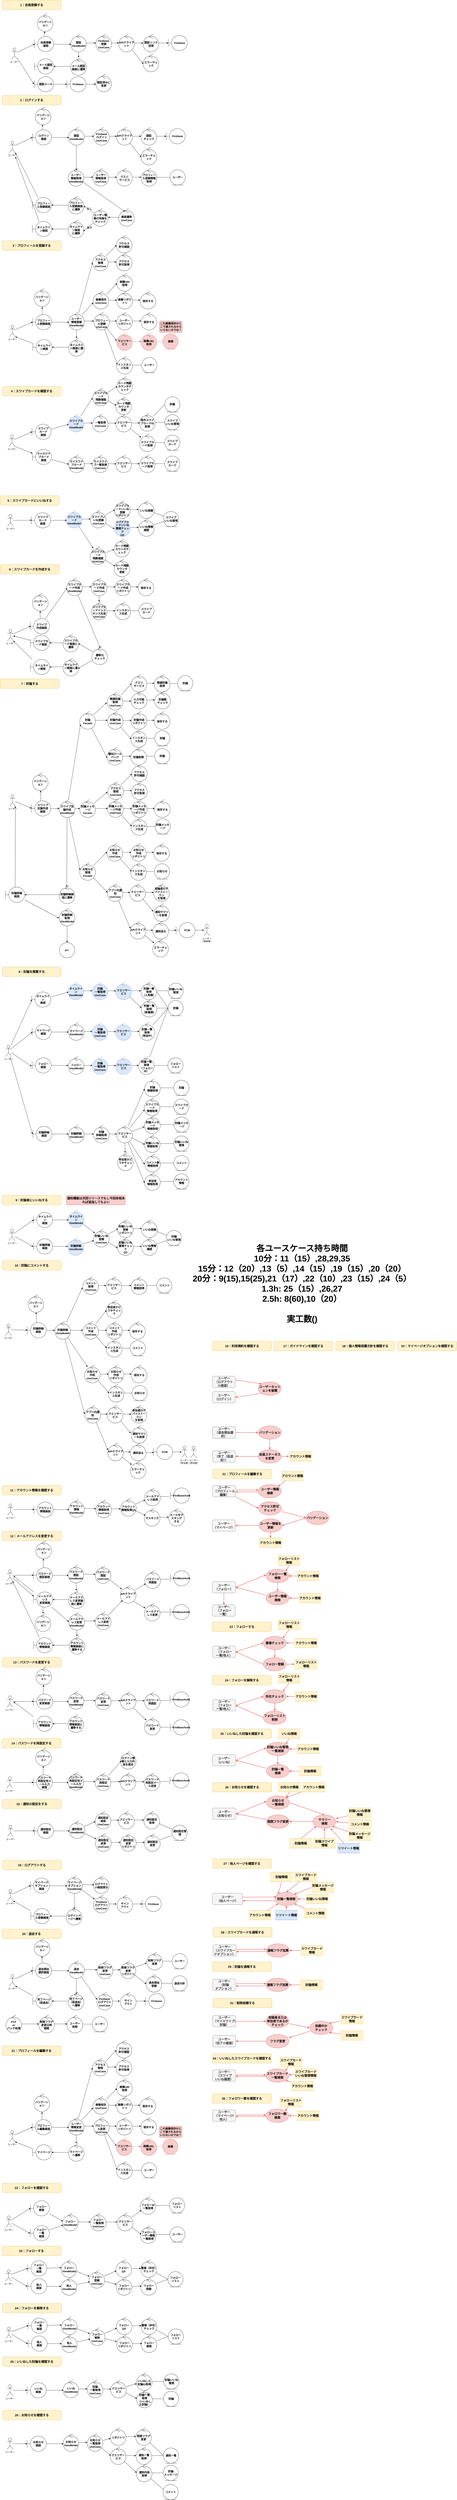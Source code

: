 <mxfile version="24.7.14" pages="3">
  <diagram id="1gJy0UFCDIrB7mJaJLwo" name="ロバストネス図">
    <mxGraphModel dx="1493" dy="2015" grid="1" gridSize="10" guides="1" tooltips="1" connect="1" arrows="1" fold="1" page="1" pageScale="1" pageWidth="850" pageHeight="1100" math="0" shadow="0">
      <root>
        <mxCell id="0" />
        <mxCell id="1" parent="0" />
        <mxCell id="Q7_anRJcgjc1E-Eh0VyL-667" value="" style="edgeStyle=none;shape=connector;rounded=0;orthogonalLoop=1;jettySize=auto;html=1;strokeColor=default;align=center;verticalAlign=middle;fontFamily=Helvetica;fontSize=14;fontColor=default;fontStyle=1;labelBackgroundColor=default;endArrow=classic;" edge="1" parent="1" source="Q7_anRJcgjc1E-Eh0VyL-2" target="Q7_anRJcgjc1E-Eh0VyL-665">
          <mxGeometry relative="1" as="geometry" />
        </mxCell>
        <mxCell id="Q7_anRJcgjc1E-Eh0VyL-2" value="会員登録&lt;div&gt;画面&lt;/div&gt;" style="shape=umlBoundary;whiteSpace=wrap;html=1;fontSize=14;fontStyle=1" vertex="1" parent="1">
          <mxGeometry x="290" y="170" width="100" height="80" as="geometry" />
        </mxCell>
        <mxCell id="Q7_anRJcgjc1E-Eh0VyL-4" value="ユーザー" style="shape=umlActor;verticalLabelPosition=bottom;verticalAlign=top;html=1;" vertex="1" parent="1">
          <mxGeometry x="170" y="230" width="30" height="60" as="geometry" />
        </mxCell>
        <mxCell id="Q7_anRJcgjc1E-Eh0VyL-9" value="1：会員登録する" style="rounded=1;whiteSpace=wrap;html=1;strokeColor=#d6b656;align=center;verticalAlign=middle;fontFamily=Helvetica;fontSize=16;fontStyle=1;fillColor=#fff2cc;" vertex="1" parent="1">
          <mxGeometry x="120" y="-20" width="310" height="50" as="geometry" />
        </mxCell>
        <mxCell id="Q7_anRJcgjc1E-Eh0VyL-10" value="20：退会する" style="rounded=1;whiteSpace=wrap;html=1;strokeColor=#d6b656;align=center;verticalAlign=middle;fontFamily=Helvetica;fontSize=16;fontStyle=1;fillColor=#fff2cc;" vertex="1" parent="1">
          <mxGeometry x="119.32" y="10080" width="310" height="50" as="geometry" />
        </mxCell>
        <mxCell id="Q7_anRJcgjc1E-Eh0VyL-11" value="19：ログアウトする" style="rounded=1;whiteSpace=wrap;html=1;strokeColor=#d6b656;align=center;verticalAlign=middle;fontFamily=Helvetica;fontSize=16;fontStyle=1;fillColor=#fff2cc;" vertex="1" parent="1">
          <mxGeometry x="121.09" y="9720" width="310" height="50" as="geometry" />
        </mxCell>
        <mxCell id="Q7_anRJcgjc1E-Eh0VyL-12" value="3：プロフィールを登録する" style="rounded=1;whiteSpace=wrap;html=1;strokeColor=#d6b656;align=center;verticalAlign=middle;fontFamily=Helvetica;fontSize=16;fontStyle=1;fillColor=#fff2cc;" vertex="1" parent="1">
          <mxGeometry x="120.32" y="1240" width="310" height="50" as="geometry" />
        </mxCell>
        <mxCell id="Q7_anRJcgjc1E-Eh0VyL-13" value="21：プロフィールを編集する" style="rounded=1;whiteSpace=wrap;html=1;strokeColor=#d6b656;align=center;verticalAlign=middle;fontFamily=Helvetica;fontSize=16;fontStyle=1;fillColor=#fff2cc;" vertex="1" parent="1">
          <mxGeometry x="1225" y="7672.04" width="310" height="50" as="geometry" />
        </mxCell>
        <mxCell id="Q7_anRJcgjc1E-Eh0VyL-14" value="16：利用規約を確認&lt;span style=&quot;background-color: initial;&quot;&gt;する&lt;/span&gt;" style="rounded=1;whiteSpace=wrap;html=1;strokeColor=#d6b656;align=center;verticalAlign=middle;fontFamily=Helvetica;fontSize=16;fontStyle=1;fillColor=#fff2cc;" vertex="1" parent="1">
          <mxGeometry x="1224" y="7002.04" width="310" height="50" as="geometry" />
        </mxCell>
        <mxCell id="Q7_anRJcgjc1E-Eh0VyL-16" value="4：スワイプカード&lt;span style=&quot;background-color: initial;&quot;&gt;を確認&lt;/span&gt;&lt;span style=&quot;background-color: initial;&quot;&gt;する&lt;/span&gt;" style="rounded=1;whiteSpace=wrap;html=1;strokeColor=#d6b656;align=center;verticalAlign=middle;fontFamily=Helvetica;fontSize=16;fontStyle=1;fillColor=#fff2cc;" vertex="1" parent="1">
          <mxGeometry x="120.32" y="2002.16" width="310" height="50" as="geometry" />
        </mxCell>
        <mxCell id="Q7_anRJcgjc1E-Eh0VyL-17" value="6：スワイプカードを作成する" style="rounded=1;whiteSpace=wrap;html=1;strokeColor=#d6b656;align=center;verticalAlign=middle;fontFamily=Helvetica;fontSize=16;fontStyle=1;fillColor=#fff2cc;" vertex="1" parent="1">
          <mxGeometry x="110.0" y="2934.76" width="310" height="50" as="geometry" />
        </mxCell>
        <mxCell id="Q7_anRJcgjc1E-Eh0VyL-18" value="12：メールアドレスを変更する" style="rounded=1;whiteSpace=wrap;html=1;strokeColor=#d6b656;align=center;verticalAlign=middle;fontFamily=Helvetica;fontSize=16;fontStyle=1;fillColor=#fff2cc;" vertex="1" parent="1">
          <mxGeometry x="120" y="7997.04" width="310" height="50" as="geometry" />
        </mxCell>
        <mxCell id="Q7_anRJcgjc1E-Eh0VyL-20" value="18：個人情報保護方針を確認する" style="rounded=1;whiteSpace=wrap;html=1;strokeColor=#d6b656;align=center;verticalAlign=middle;fontFamily=Helvetica;fontSize=16;fontStyle=1;fillColor=#fff2cc;" vertex="1" parent="1">
          <mxGeometry x="1870" y="7002.04" width="310" height="50" as="geometry" />
        </mxCell>
        <mxCell id="Q7_anRJcgjc1E-Eh0VyL-21" value="17：ガイドラインを確認する" style="rounded=1;whiteSpace=wrap;html=1;strokeColor=#d6b656;align=center;verticalAlign=middle;fontFamily=Helvetica;fontSize=16;fontStyle=1;fillColor=#fff2cc;" vertex="1" parent="1">
          <mxGeometry x="1545" y="7002.04" width="310" height="50" as="geometry" />
        </mxCell>
        <mxCell id="Q7_anRJcgjc1E-Eh0VyL-22" value="26：お知らせを確認する" style="rounded=1;whiteSpace=wrap;html=1;strokeColor=#d6b656;align=center;verticalAlign=middle;fontFamily=Helvetica;fontSize=16;fontStyle=1;fillColor=#fff2cc;" vertex="1" parent="1">
          <mxGeometry x="1224" y="9312.04" width="310" height="50" as="geometry" />
        </mxCell>
        <mxCell id="Q7_anRJcgjc1E-Eh0VyL-23" value="5：スワイプカードにいいねする" style="rounded=1;whiteSpace=wrap;html=1;strokeColor=#d6b656;align=center;verticalAlign=middle;fontFamily=Helvetica;fontSize=16;fontStyle=1;fillColor=#fff2cc;" vertex="1" parent="1">
          <mxGeometry x="110.0" y="2574.76" width="310" height="50" as="geometry" />
        </mxCell>
        <mxCell id="Q7_anRJcgjc1E-Eh0VyL-24" value="7：討論する" style="rounded=1;whiteSpace=wrap;html=1;strokeColor=#d6b656;align=center;verticalAlign=middle;fontFamily=Helvetica;fontSize=16;fontStyle=1;fillColor=#fff2cc;" vertex="1" parent="1">
          <mxGeometry x="110.0" y="3533.8" width="310" height="50" as="geometry" />
        </mxCell>
        <mxCell id="Q7_anRJcgjc1E-Eh0VyL-25" value="29：討論を通報する" style="rounded=1;whiteSpace=wrap;html=1;strokeColor=#d6b656;align=center;verticalAlign=middle;fontFamily=Helvetica;fontSize=16;fontStyle=1;fillColor=#fff2cc;" vertex="1" parent="1">
          <mxGeometry x="1223" y="10252.04" width="310" height="50" as="geometry" />
        </mxCell>
        <mxCell id="Q7_anRJcgjc1E-Eh0VyL-26" value="&lt;span style=&quot;background-color: initial;&quot;&gt;8：討論を閲覧する&lt;/span&gt;" style="rounded=1;whiteSpace=wrap;html=1;strokeColor=#d6b656;align=center;verticalAlign=middle;fontFamily=Helvetica;fontSize=16;fontStyle=1;fillColor=#fff2cc;" vertex="1" parent="1">
          <mxGeometry x="120" y="5042.04" width="310" height="50" as="geometry" />
        </mxCell>
        <mxCell id="Q7_anRJcgjc1E-Eh0VyL-27" value="&lt;span style=&quot;background-color: initial;&quot;&gt;11：アカウント情報を確認する&lt;/span&gt;" style="rounded=1;whiteSpace=wrap;html=1;strokeColor=#d6b656;align=center;verticalAlign=middle;fontFamily=Helvetica;fontSize=16;fontStyle=1;fillColor=#fff2cc;" vertex="1" parent="1">
          <mxGeometry x="120" y="7757.04" width="310" height="50" as="geometry" />
        </mxCell>
        <mxCell id="Q7_anRJcgjc1E-Eh0VyL-29" value="&lt;span style=&quot;background-color: initial;&quot;&gt;23：フォローする&lt;/span&gt;" style="rounded=1;whiteSpace=wrap;html=1;strokeColor=#d6b656;align=center;verticalAlign=middle;fontFamily=Helvetica;fontSize=16;fontStyle=1;fillColor=#fff2cc;" vertex="1" parent="1">
          <mxGeometry x="1223" y="8472.04" width="310" height="50" as="geometry" />
        </mxCell>
        <mxCell id="Q7_anRJcgjc1E-Eh0VyL-30" value="&lt;span style=&quot;background-color: initial;&quot;&gt;24：フォローを解除する&lt;/span&gt;" style="rounded=1;whiteSpace=wrap;html=1;strokeColor=#d6b656;align=center;verticalAlign=middle;fontFamily=Helvetica;fontSize=16;fontStyle=1;fillColor=#fff2cc;" vertex="1" parent="1">
          <mxGeometry x="1223" y="8752.04" width="310" height="50" as="geometry" />
        </mxCell>
        <mxCell id="Q7_anRJcgjc1E-Eh0VyL-31" value="&lt;span style=&quot;background-color: initial;&quot;&gt;27：他人ページを確認する&lt;/span&gt;" style="rounded=1;whiteSpace=wrap;html=1;strokeColor=#d6b656;align=center;verticalAlign=middle;fontFamily=Helvetica;fontSize=16;fontStyle=1;fillColor=#fff2cc;" vertex="1" parent="1">
          <mxGeometry x="1223" y="9712.04" width="310" height="50" as="geometry" />
        </mxCell>
        <mxCell id="Q7_anRJcgjc1E-Eh0VyL-34" value="28：スワイプカードを通報する" style="rounded=1;whiteSpace=wrap;html=1;strokeColor=#d6b656;align=center;verticalAlign=middle;fontFamily=Helvetica;fontSize=16;fontStyle=1;fillColor=#fff2cc;" vertex="1" parent="1">
          <mxGeometry x="1226" y="10072.04" width="310" height="50" as="geometry" />
        </mxCell>
        <mxCell id="Q7_anRJcgjc1E-Eh0VyL-35" value="22：フォローを確認する" style="rounded=1;whiteSpace=wrap;html=1;strokeColor=#d6b656;align=center;verticalAlign=middle;fontFamily=Helvetica;fontSize=16;fontStyle=1;fillColor=#fff2cc;" vertex="1" parent="1">
          <mxGeometry x="120.32" y="11410" width="310" height="50" as="geometry" />
        </mxCell>
        <mxCell id="Q7_anRJcgjc1E-Eh0VyL-36" value="25：いいねした討論を確認する" style="rounded=1;whiteSpace=wrap;html=1;strokeColor=#d6b656;align=center;verticalAlign=middle;fontFamily=Helvetica;fontSize=16;fontStyle=1;fillColor=#fff2cc;" vertex="1" parent="1">
          <mxGeometry x="1223" y="9032.04" width="310" height="50" as="geometry" />
        </mxCell>
        <mxCell id="Q7_anRJcgjc1E-Eh0VyL-37" value="&lt;span style=&quot;background-color: initial;&quot;&gt;31：削除依頼する&lt;/span&gt;" style="rounded=1;whiteSpace=wrap;html=1;strokeColor=#d6b656;align=center;verticalAlign=middle;fontFamily=Helvetica;fontSize=16;fontStyle=1;fillColor=#fff2cc;" vertex="1" parent="1">
          <mxGeometry x="1226" y="10442.04" width="310" height="50" as="geometry" />
        </mxCell>
        <mxCell id="Q7_anRJcgjc1E-Eh0VyL-495" value="ユーザー&lt;div&gt;&lt;span style=&quot;background-color: initial;&quot;&gt;（ログアウト&lt;/span&gt;&lt;/div&gt;&lt;div&gt;&lt;span style=&quot;background-color: initial;&quot;&gt;小画面&lt;/span&gt;&lt;span style=&quot;background-color: initial;&quot;&gt;）&lt;/span&gt;&lt;/div&gt;" style="rounded=1;whiteSpace=wrap;html=1;fontFamily=Helvetica;fontSize=16;fontColor=#333333;labelBackgroundColor=none;fillColor=#f5f5f5;strokeColor=#666666;fontStyle=1" vertex="1" parent="1">
          <mxGeometry x="1223" y="7185.04" width="120" height="60" as="geometry" />
        </mxCell>
        <mxCell id="Q7_anRJcgjc1E-Eh0VyL-496" style="edgeStyle=none;shape=connector;rounded=0;orthogonalLoop=1;jettySize=auto;html=1;entryX=1;entryY=0.5;entryDx=0;entryDy=0;strokeColor=#EA6B66;strokeWidth=2;align=center;verticalAlign=middle;fontFamily=Helvetica;fontSize=11;fontColor=default;labelBackgroundColor=default;endArrow=classic;endFill=1;exitX=0.145;exitY=0.855;exitDx=0;exitDy=0;exitPerimeter=0;" edge="1" parent="1" source="Q7_anRJcgjc1E-Eh0VyL-497" target="Q7_anRJcgjc1E-Eh0VyL-499">
          <mxGeometry relative="1" as="geometry">
            <mxPoint x="1463" y="7224.04" as="sourcePoint" />
            <mxPoint x="1343.0" y="7224.04" as="targetPoint" />
          </mxGeometry>
        </mxCell>
        <mxCell id="Q7_anRJcgjc1E-Eh0VyL-497" value="ユーザーセッションを破棄" style="strokeWidth=1;html=1;shape=mxgraph.flowchart.start_1;whiteSpace=wrap;fontFamily=Helvetica;fontSize=16;labelBackgroundColor=none;fillColor=#f8cecc;strokeColor=#b85450;fontStyle=1" vertex="1" parent="1">
          <mxGeometry x="1464" y="7215.04" width="120" height="70" as="geometry" />
        </mxCell>
        <mxCell id="Q7_anRJcgjc1E-Eh0VyL-498" style="edgeStyle=none;shape=connector;rounded=0;orthogonalLoop=1;jettySize=auto;html=1;entryX=0.145;entryY=0.145;entryDx=0;entryDy=0;entryPerimeter=0;strokeColor=#EA6B66;strokeWidth=2;align=center;verticalAlign=middle;fontFamily=Helvetica;fontSize=11;fontColor=default;labelBackgroundColor=default;endArrow=classic;endFill=1;" edge="1" parent="1" target="Q7_anRJcgjc1E-Eh0VyL-497">
          <mxGeometry relative="1" as="geometry">
            <mxPoint x="1343.0" y="7205.04" as="sourcePoint" />
            <mxPoint x="1463" y="7205.04" as="targetPoint" />
          </mxGeometry>
        </mxCell>
        <mxCell id="Q7_anRJcgjc1E-Eh0VyL-499" value="ユーザー&lt;div&gt;&lt;span style=&quot;background-color: initial;&quot;&gt;（ログイン）&lt;/span&gt;&lt;/div&gt;" style="rounded=1;whiteSpace=wrap;html=1;fontFamily=Helvetica;fontSize=16;fontColor=#333333;labelBackgroundColor=none;fillColor=#f5f5f5;strokeColor=#666666;fontStyle=1" vertex="1" parent="1">
          <mxGeometry x="1223" y="7265.04" width="120" height="60" as="geometry" />
        </mxCell>
        <mxCell id="Q7_anRJcgjc1E-Eh0VyL-500" value="ユーザー&lt;div&gt;&lt;span style=&quot;background-color: initial;&quot;&gt;（退会理由選択&lt;/span&gt;&lt;span style=&quot;background-color: initial;&quot;&gt;）&lt;/span&gt;&lt;/div&gt;" style="rounded=1;whiteSpace=wrap;html=1;fontFamily=Helvetica;fontSize=16;fontColor=#333333;labelBackgroundColor=none;fillColor=#f5f5f5;strokeColor=#666666;fontStyle=1" vertex="1" parent="1">
          <mxGeometry x="1224" y="7450.04" width="121" height="60" as="geometry" />
        </mxCell>
        <mxCell id="Q7_anRJcgjc1E-Eh0VyL-501" value="" style="edgeStyle=none;shape=connector;rounded=0;orthogonalLoop=1;jettySize=auto;html=1;strokeColor=#EA6B66;strokeWidth=2;align=center;verticalAlign=middle;fontFamily=Helvetica;fontSize=11;fontColor=default;labelBackgroundColor=default;endArrow=classic;endFill=1;" edge="1" parent="1" source="Q7_anRJcgjc1E-Eh0VyL-502" target="Q7_anRJcgjc1E-Eh0VyL-504">
          <mxGeometry relative="1" as="geometry" />
        </mxCell>
        <mxCell id="Q7_anRJcgjc1E-Eh0VyL-502" value="会員ステータスを変更" style="strokeWidth=1;html=1;shape=mxgraph.flowchart.start_1;whiteSpace=wrap;fontFamily=Helvetica;fontSize=16;labelBackgroundColor=none;fillColor=#f8cecc;strokeColor=#b85450;fontStyle=1" vertex="1" parent="1">
          <mxGeometry x="1464" y="7570.04" width="120" height="70" as="geometry" />
        </mxCell>
        <mxCell id="Q7_anRJcgjc1E-Eh0VyL-503" value="ユーザー&lt;div&gt;&lt;span style=&quot;background-color: initial;&quot;&gt;（完了（仮退会）&lt;/span&gt;&lt;span style=&quot;background-color: initial;&quot;&gt;）&lt;/span&gt;&lt;/div&gt;" style="rounded=1;whiteSpace=wrap;html=1;fontFamily=Helvetica;fontSize=16;fontColor=#333333;labelBackgroundColor=none;fillColor=#f5f5f5;strokeColor=#666666;fontStyle=1" vertex="1" parent="1">
          <mxGeometry x="1224" y="7575.04" width="120" height="60" as="geometry" />
        </mxCell>
        <mxCell id="Q7_anRJcgjc1E-Eh0VyL-504" value="アカウント情報" style="shape=partialRectangle;whiteSpace=wrap;html=1;left=0;right=0;fillColor=#fff2cc;fontFamily=Helvetica;fontSize=16;labelBackgroundColor=none;strokeColor=#d6b656;fontStyle=1" vertex="1" parent="1">
          <mxGeometry x="1625" y="7580.04" width="120" height="50" as="geometry" />
        </mxCell>
        <mxCell id="Q7_anRJcgjc1E-Eh0VyL-505" value="バリデーション" style="strokeWidth=1;html=1;shape=mxgraph.flowchart.start_1;whiteSpace=wrap;fontFamily=Helvetica;fontSize=16;labelBackgroundColor=none;fillColor=#f8cecc;strokeColor=#b85450;fontStyle=1" vertex="1" parent="1">
          <mxGeometry x="1464" y="7445.04" width="120" height="70" as="geometry" />
        </mxCell>
        <mxCell id="Q7_anRJcgjc1E-Eh0VyL-506" style="edgeStyle=none;shape=connector;rounded=0;orthogonalLoop=1;jettySize=auto;html=1;entryX=0;entryY=0.5;entryDx=0;entryDy=0;entryPerimeter=0;strokeColor=#EA6B66;strokeWidth=2;align=center;verticalAlign=middle;fontFamily=Helvetica;fontSize=11;fontColor=default;labelBackgroundColor=default;endArrow=classic;endFill=1;" edge="1" parent="1" source="Q7_anRJcgjc1E-Eh0VyL-500" target="Q7_anRJcgjc1E-Eh0VyL-505">
          <mxGeometry relative="1" as="geometry" />
        </mxCell>
        <mxCell id="Q7_anRJcgjc1E-Eh0VyL-507" style="edgeStyle=none;shape=connector;rounded=0;orthogonalLoop=1;jettySize=auto;html=1;exitX=0.5;exitY=1;exitDx=0;exitDy=0;exitPerimeter=0;entryX=0.5;entryY=0;entryDx=0;entryDy=0;entryPerimeter=0;strokeColor=#EA6B66;strokeWidth=2;align=center;verticalAlign=middle;fontFamily=Helvetica;fontSize=11;fontColor=default;labelBackgroundColor=default;endArrow=classic;endFill=1;" edge="1" parent="1" source="Q7_anRJcgjc1E-Eh0VyL-505" target="Q7_anRJcgjc1E-Eh0VyL-502">
          <mxGeometry relative="1" as="geometry" />
        </mxCell>
        <mxCell id="Q7_anRJcgjc1E-Eh0VyL-508" style="edgeStyle=none;shape=connector;rounded=0;orthogonalLoop=1;jettySize=auto;html=1;exitX=0;exitY=0.5;exitDx=0;exitDy=0;exitPerimeter=0;strokeColor=#EA6B66;strokeWidth=2;align=center;verticalAlign=middle;fontFamily=Helvetica;fontSize=11;fontColor=default;labelBackgroundColor=default;endArrow=classic;endFill=1;entryX=1;entryY=0.5;entryDx=0;entryDy=0;" edge="1" parent="1" source="Q7_anRJcgjc1E-Eh0VyL-502" target="Q7_anRJcgjc1E-Eh0VyL-503">
          <mxGeometry relative="1" as="geometry">
            <mxPoint x="1375" y="7592.04" as="targetPoint" />
          </mxGeometry>
        </mxCell>
        <mxCell id="Q7_anRJcgjc1E-Eh0VyL-509" value="ユーザー&lt;div&gt;&lt;span style=&quot;background-color: initial;&quot;&gt;（プロフィール編集&lt;/span&gt;&lt;span style=&quot;background-color: initial;&quot;&gt;）&lt;/span&gt;&lt;/div&gt;" style="rounded=1;whiteSpace=wrap;html=1;fontFamily=Helvetica;fontSize=16;fontColor=#333333;labelBackgroundColor=none;fillColor=#f5f5f5;strokeColor=#666666;fontStyle=1" vertex="1" parent="1">
          <mxGeometry x="1224.5" y="7757.04" width="121" height="60" as="geometry" />
        </mxCell>
        <mxCell id="Q7_anRJcgjc1E-Eh0VyL-510" value="ユーザー&lt;div&gt;&lt;span style=&quot;background-color: initial;&quot;&gt;（マイページ&lt;/span&gt;&lt;span style=&quot;background-color: initial;&quot;&gt;）&lt;/span&gt;&lt;/div&gt;" style="rounded=1;whiteSpace=wrap;html=1;fontFamily=Helvetica;fontSize=16;fontColor=#333333;labelBackgroundColor=none;fillColor=#f5f5f5;strokeColor=#666666;fontStyle=1" vertex="1" parent="1">
          <mxGeometry x="1223" y="7937.04" width="120" height="60" as="geometry" />
        </mxCell>
        <mxCell id="Q7_anRJcgjc1E-Eh0VyL-511" value="アカウント情報" style="shape=partialRectangle;whiteSpace=wrap;html=1;left=0;right=0;fillColor=#fff2cc;fontFamily=Helvetica;fontSize=16;labelBackgroundColor=none;strokeColor=#d6b656;fontStyle=1" vertex="1" parent="1">
          <mxGeometry x="1583" y="7682.04" width="120" height="50" as="geometry" />
        </mxCell>
        <mxCell id="Q7_anRJcgjc1E-Eh0VyL-512" style="edgeStyle=none;shape=connector;rounded=0;orthogonalLoop=1;jettySize=auto;html=1;entryX=1;entryY=0.5;entryDx=0;entryDy=0;strokeColor=#EA6B66;strokeWidth=2;align=center;verticalAlign=middle;fontFamily=Helvetica;fontSize=11;fontColor=default;labelBackgroundColor=default;endArrow=classic;endFill=1;" edge="1" parent="1">
          <mxGeometry relative="1" as="geometry">
            <mxPoint x="1464.5" y="7791.04" as="sourcePoint" />
            <mxPoint x="1345.5" y="7791.04" as="targetPoint" />
          </mxGeometry>
        </mxCell>
        <mxCell id="Q7_anRJcgjc1E-Eh0VyL-513" value="&lt;div&gt;ユーザー情報&lt;/div&gt;&lt;div&gt;検索&lt;/div&gt;" style="strokeWidth=1;html=1;shape=mxgraph.flowchart.start_1;whiteSpace=wrap;fontFamily=Helvetica;fontSize=16;labelBackgroundColor=none;fillColor=#f8cecc;strokeColor=#b85450;fontStyle=1" vertex="1" parent="1">
          <mxGeometry x="1464.5" y="7752.04" width="120" height="70" as="geometry" />
        </mxCell>
        <mxCell id="Q7_anRJcgjc1E-Eh0VyL-514" style="edgeStyle=none;shape=connector;rounded=0;orthogonalLoop=1;jettySize=auto;html=1;entryX=0;entryY=0.5;entryDx=0;entryDy=0;entryPerimeter=0;strokeColor=#EA6B66;strokeWidth=2;align=center;verticalAlign=middle;fontFamily=Helvetica;fontSize=11;fontColor=default;labelBackgroundColor=default;endArrow=classic;endFill=1;" edge="1" parent="1">
          <mxGeometry relative="1" as="geometry">
            <mxPoint x="1345.5" y="7781.04" as="sourcePoint" />
            <mxPoint x="1464.5" y="7781.04" as="targetPoint" />
          </mxGeometry>
        </mxCell>
        <mxCell id="Q7_anRJcgjc1E-Eh0VyL-515" style="edgeStyle=none;shape=connector;rounded=0;orthogonalLoop=1;jettySize=auto;html=1;entryX=1;entryY=0.5;entryDx=0;entryDy=0;strokeColor=#EA6B66;strokeWidth=2;align=center;verticalAlign=middle;fontFamily=Helvetica;fontSize=11;fontColor=default;labelBackgroundColor=default;endArrow=classic;endFill=1;" edge="1" parent="1" source="Q7_anRJcgjc1E-Eh0VyL-517" target="Q7_anRJcgjc1E-Eh0VyL-510">
          <mxGeometry relative="1" as="geometry" />
        </mxCell>
        <mxCell id="Q7_anRJcgjc1E-Eh0VyL-516" value="" style="edgeStyle=none;shape=connector;rounded=0;orthogonalLoop=1;jettySize=auto;html=1;strokeColor=#EA6B66;strokeWidth=2;align=center;verticalAlign=middle;fontFamily=Helvetica;fontSize=11;fontColor=default;labelBackgroundColor=default;endArrow=classic;endFill=1;" edge="1" parent="1" source="Q7_anRJcgjc1E-Eh0VyL-517" target="Q7_anRJcgjc1E-Eh0VyL-524">
          <mxGeometry relative="1" as="geometry" />
        </mxCell>
        <mxCell id="Q7_anRJcgjc1E-Eh0VyL-517" value="ユーザー情報を更新" style="strokeWidth=1;html=1;shape=mxgraph.flowchart.start_1;whiteSpace=wrap;fontFamily=Helvetica;fontSize=16;labelBackgroundColor=none;fillColor=#f8cecc;strokeColor=#b85450;fontStyle=1" vertex="1" parent="1">
          <mxGeometry x="1468" y="7932.04" width="120" height="70" as="geometry" />
        </mxCell>
        <mxCell id="Q7_anRJcgjc1E-Eh0VyL-518" value="バリデーション" style="strokeWidth=1;html=1;shape=mxgraph.flowchart.start_1;whiteSpace=wrap;fontFamily=Helvetica;fontSize=16;labelBackgroundColor=none;fillColor=#f8cecc;strokeColor=#b85450;fontStyle=1" vertex="1" parent="1">
          <mxGeometry x="1714" y="7892.04" width="120" height="70" as="geometry" />
        </mxCell>
        <mxCell id="Q7_anRJcgjc1E-Eh0VyL-519" value="アクセス許可&lt;div&gt;チェック&lt;/div&gt;" style="strokeWidth=1;html=1;shape=mxgraph.flowchart.start_1;whiteSpace=wrap;fontFamily=Helvetica;fontSize=16;labelBackgroundColor=none;fillColor=#f8cecc;strokeColor=#b85450;fontStyle=1" vertex="1" parent="1">
          <mxGeometry x="1465" y="7842.04" width="120" height="70" as="geometry" />
        </mxCell>
        <mxCell id="Q7_anRJcgjc1E-Eh0VyL-520" style="edgeStyle=none;shape=connector;rounded=0;orthogonalLoop=1;jettySize=auto;html=1;exitX=1;exitY=1;exitDx=0;exitDy=0;entryX=0;entryY=0.5;entryDx=0;entryDy=0;entryPerimeter=0;strokeColor=#EA6B66;strokeWidth=2;align=center;verticalAlign=middle;fontFamily=Helvetica;fontSize=11;fontColor=default;labelBackgroundColor=default;endArrow=classic;endFill=1;" edge="1" parent="1" source="Q7_anRJcgjc1E-Eh0VyL-509" target="Q7_anRJcgjc1E-Eh0VyL-519">
          <mxGeometry relative="1" as="geometry" />
        </mxCell>
        <mxCell id="Q7_anRJcgjc1E-Eh0VyL-521" style="edgeStyle=none;shape=connector;rounded=0;orthogonalLoop=1;jettySize=auto;html=1;entryX=0;entryY=0.5;entryDx=0;entryDy=0;entryPerimeter=0;strokeColor=#EA6B66;strokeWidth=2;align=center;verticalAlign=middle;fontFamily=Helvetica;fontSize=11;fontColor=default;labelBackgroundColor=default;endArrow=classic;endFill=1;" edge="1" parent="1" source="Q7_anRJcgjc1E-Eh0VyL-519" target="Q7_anRJcgjc1E-Eh0VyL-518">
          <mxGeometry relative="1" as="geometry" />
        </mxCell>
        <mxCell id="Q7_anRJcgjc1E-Eh0VyL-522" style="edgeStyle=none;shape=connector;rounded=0;orthogonalLoop=1;jettySize=auto;html=1;exitX=0;exitY=0.5;exitDx=0;exitDy=0;exitPerimeter=0;entryX=1;entryY=0.5;entryDx=0;entryDy=0;entryPerimeter=0;strokeColor=#EA6B66;strokeWidth=2;align=center;verticalAlign=middle;fontFamily=Helvetica;fontSize=11;fontColor=default;labelBackgroundColor=default;endArrow=classic;endFill=1;" edge="1" parent="1" source="Q7_anRJcgjc1E-Eh0VyL-518" target="Q7_anRJcgjc1E-Eh0VyL-517">
          <mxGeometry relative="1" as="geometry" />
        </mxCell>
        <mxCell id="Q7_anRJcgjc1E-Eh0VyL-523" style="edgeStyle=none;shape=connector;rounded=0;orthogonalLoop=1;jettySize=auto;html=1;entryX=0.855;entryY=0.145;entryDx=0;entryDy=0;entryPerimeter=0;strokeColor=#EA6B66;strokeWidth=2;align=center;verticalAlign=middle;fontFamily=Helvetica;fontSize=11;fontColor=default;labelBackgroundColor=default;endArrow=classic;endFill=1;" edge="1" parent="1" source="Q7_anRJcgjc1E-Eh0VyL-511" target="Q7_anRJcgjc1E-Eh0VyL-513">
          <mxGeometry relative="1" as="geometry" />
        </mxCell>
        <mxCell id="Q7_anRJcgjc1E-Eh0VyL-524" value="アカウント情報" style="shape=partialRectangle;whiteSpace=wrap;html=1;left=0;right=0;fillColor=#fff2cc;fontFamily=Helvetica;fontSize=16;labelBackgroundColor=none;strokeColor=#d6b656;fontStyle=1" vertex="1" parent="1">
          <mxGeometry x="1468" y="8032.04" width="120" height="50" as="geometry" />
        </mxCell>
        <mxCell id="Q7_anRJcgjc1E-Eh0VyL-525" value="" style="edgeStyle=none;shape=connector;rounded=0;orthogonalLoop=1;jettySize=auto;html=1;strokeColor=#EA6B66;strokeWidth=2;align=center;verticalAlign=middle;fontFamily=Helvetica;fontSize=11;fontColor=default;labelBackgroundColor=default;endArrow=classic;endFill=1;" edge="1" parent="1" source="Q7_anRJcgjc1E-Eh0VyL-526" target="Q7_anRJcgjc1E-Eh0VyL-527">
          <mxGeometry relative="1" as="geometry" />
        </mxCell>
        <mxCell id="Q7_anRJcgjc1E-Eh0VyL-526" value="ユーザー&lt;div&gt;&lt;span style=&quot;background-color: initial;&quot;&gt;（フォロー&lt;/span&gt;&lt;span style=&quot;background-color: initial;&quot;&gt;）&lt;/span&gt;&lt;/div&gt;" style="rounded=1;whiteSpace=wrap;html=1;fontFamily=Helvetica;fontSize=16;fontColor=#333333;labelBackgroundColor=none;fillColor=#f5f5f5;strokeColor=#666666;fontStyle=1" vertex="1" parent="1">
          <mxGeometry x="1223" y="8260.04" width="121" height="60" as="geometry" />
        </mxCell>
        <mxCell id="Q7_anRJcgjc1E-Eh0VyL-527" value="ユーザー&lt;div&gt;&lt;span style=&quot;background-color: initial;&quot;&gt;（フォロー&lt;/span&gt;&lt;/div&gt;&lt;div&gt;&lt;span style=&quot;background-color: initial;&quot;&gt;一覧&lt;/span&gt;&lt;span style=&quot;background-color: initial;&quot;&gt;）&lt;/span&gt;&lt;/div&gt;" style="rounded=1;whiteSpace=wrap;html=1;fontFamily=Helvetica;fontSize=16;fontColor=#333333;labelBackgroundColor=none;fillColor=#f5f5f5;strokeColor=#666666;fontStyle=1" vertex="1" parent="1">
          <mxGeometry x="1223" y="8382.04" width="120" height="60" as="geometry" />
        </mxCell>
        <mxCell id="Q7_anRJcgjc1E-Eh0VyL-528" value="" style="edgeStyle=none;shape=connector;rounded=0;orthogonalLoop=1;jettySize=auto;html=1;strokeColor=#EA6B66;strokeWidth=2;align=center;verticalAlign=middle;fontFamily=Helvetica;fontSize=11;fontColor=default;labelBackgroundColor=default;endArrow=classic;endFill=1;" edge="1" parent="1" source="Q7_anRJcgjc1E-Eh0VyL-529" target="Q7_anRJcgjc1E-Eh0VyL-534">
          <mxGeometry relative="1" as="geometry" />
        </mxCell>
        <mxCell id="Q7_anRJcgjc1E-Eh0VyL-529" value="アカウント情報" style="shape=partialRectangle;whiteSpace=wrap;html=1;left=0;right=0;fillColor=#fff2cc;fontFamily=Helvetica;fontSize=16;labelBackgroundColor=none;strokeColor=#d6b656;fontStyle=1" vertex="1" parent="1">
          <mxGeometry x="1675" y="8322.04" width="120" height="50" as="geometry" />
        </mxCell>
        <mxCell id="Q7_anRJcgjc1E-Eh0VyL-530" value="" style="edgeStyle=none;shape=connector;rounded=0;orthogonalLoop=1;jettySize=auto;html=1;strokeColor=#EA6B66;strokeWidth=2;align=center;verticalAlign=middle;fontFamily=Helvetica;fontSize=11;fontColor=default;labelBackgroundColor=default;endArrow=classic;endFill=1;" edge="1" parent="1" source="Q7_anRJcgjc1E-Eh0VyL-531" target="Q7_anRJcgjc1E-Eh0VyL-534">
          <mxGeometry relative="1" as="geometry" />
        </mxCell>
        <mxCell id="Q7_anRJcgjc1E-Eh0VyL-531" value="&lt;div&gt;フォロー一覧&lt;/div&gt;&lt;div&gt;検索&lt;/div&gt;" style="strokeWidth=1;html=1;shape=mxgraph.flowchart.start_1;whiteSpace=wrap;fontFamily=Helvetica;fontSize=16;labelBackgroundColor=none;fillColor=#f8cecc;strokeColor=#b85450;fontStyle=1" vertex="1" parent="1">
          <mxGeometry x="1505" y="8196.04" width="120" height="70" as="geometry" />
        </mxCell>
        <mxCell id="Q7_anRJcgjc1E-Eh0VyL-532" style="edgeStyle=none;shape=connector;rounded=0;orthogonalLoop=1;jettySize=auto;html=1;exitX=1;exitY=0.5;exitDx=0;exitDy=0;entryX=0;entryY=0.5;entryDx=0;entryDy=0;entryPerimeter=0;strokeColor=#EA6B66;strokeWidth=2;align=center;verticalAlign=middle;fontFamily=Helvetica;fontSize=11;fontColor=default;labelBackgroundColor=default;endArrow=classic;endFill=1;" edge="1" parent="1" source="Q7_anRJcgjc1E-Eh0VyL-526">
          <mxGeometry relative="1" as="geometry">
            <mxPoint x="1346.5" y="8225.04" as="sourcePoint" />
            <mxPoint x="1505" y="8225.04" as="targetPoint" />
          </mxGeometry>
        </mxCell>
        <mxCell id="Q7_anRJcgjc1E-Eh0VyL-533" style="edgeStyle=none;shape=connector;rounded=0;orthogonalLoop=1;jettySize=auto;html=1;entryX=1;entryY=0.5;entryDx=0;entryDy=0;strokeColor=#EA6B66;strokeWidth=2;align=center;verticalAlign=middle;fontFamily=Helvetica;fontSize=11;fontColor=default;labelBackgroundColor=default;endArrow=classic;endFill=1;" edge="1" parent="1" source="Q7_anRJcgjc1E-Eh0VyL-534" target="Q7_anRJcgjc1E-Eh0VyL-526">
          <mxGeometry relative="1" as="geometry" />
        </mxCell>
        <mxCell id="Q7_anRJcgjc1E-Eh0VyL-534" value="&lt;div&gt;ユーザー情報&lt;/div&gt;&lt;div&gt;検索&lt;/div&gt;" style="strokeWidth=1;html=1;shape=mxgraph.flowchart.start_1;whiteSpace=wrap;fontFamily=Helvetica;fontSize=16;labelBackgroundColor=none;fillColor=#f8cecc;strokeColor=#b85450;fontStyle=1" vertex="1" parent="1">
          <mxGeometry x="1505" y="8312.04" width="120" height="70" as="geometry" />
        </mxCell>
        <mxCell id="Q7_anRJcgjc1E-Eh0VyL-535" value="フォローリスト情報" style="shape=partialRectangle;whiteSpace=wrap;html=1;left=0;right=0;fillColor=#fff2cc;fontFamily=Helvetica;fontSize=16;labelBackgroundColor=none;strokeColor=#d6b656;fontStyle=1" vertex="1" parent="1">
          <mxGeometry x="1565" y="8126.04" width="120" height="50" as="geometry" />
        </mxCell>
        <mxCell id="Q7_anRJcgjc1E-Eh0VyL-536" style="edgeStyle=none;shape=connector;rounded=0;orthogonalLoop=1;jettySize=auto;html=1;exitX=0.5;exitY=1;exitDx=0;exitDy=0;entryX=0.855;entryY=0.145;entryDx=0;entryDy=0;entryPerimeter=0;strokeColor=#EA6B66;strokeWidth=2;align=center;verticalAlign=middle;fontFamily=Helvetica;fontSize=11;fontColor=default;labelBackgroundColor=default;endArrow=classic;endFill=1;" edge="1" parent="1" source="Q7_anRJcgjc1E-Eh0VyL-535" target="Q7_anRJcgjc1E-Eh0VyL-531">
          <mxGeometry relative="1" as="geometry" />
        </mxCell>
        <mxCell id="Q7_anRJcgjc1E-Eh0VyL-537" value="ユーザー&lt;div&gt;&lt;span style=&quot;background-color: initial;&quot;&gt;（フォロー&lt;/span&gt;&lt;/div&gt;&lt;div&gt;&lt;span style=&quot;background-color: initial;&quot;&gt;一覧/他人&lt;/span&gt;&lt;span style=&quot;background-color: initial;&quot;&gt;）&lt;/span&gt;&lt;/div&gt;" style="rounded=1;whiteSpace=wrap;html=1;fontFamily=Helvetica;fontSize=16;fontColor=#333333;labelBackgroundColor=none;fillColor=#f5f5f5;strokeColor=#666666;fontStyle=1" vertex="1" parent="1">
          <mxGeometry x="1225" y="8598.04" width="120" height="60" as="geometry" />
        </mxCell>
        <mxCell id="Q7_anRJcgjc1E-Eh0VyL-538" value="" style="edgeStyle=none;shape=connector;rounded=0;orthogonalLoop=1;jettySize=auto;html=1;strokeColor=#EA6B66;strokeWidth=2;align=center;verticalAlign=middle;fontFamily=Helvetica;fontSize=11;fontColor=default;labelBackgroundColor=default;endArrow=classic;endFill=1;" edge="1" parent="1" source="Q7_anRJcgjc1E-Eh0VyL-539" target="Q7_anRJcgjc1E-Eh0VyL-541">
          <mxGeometry relative="1" as="geometry" />
        </mxCell>
        <mxCell id="Q7_anRJcgjc1E-Eh0VyL-539" value="アカウント情報" style="shape=partialRectangle;whiteSpace=wrap;html=1;left=0;right=0;fillColor=#fff2cc;fontFamily=Helvetica;fontSize=16;labelBackgroundColor=none;strokeColor=#d6b656;fontStyle=1" vertex="1" parent="1">
          <mxGeometry x="1655" y="8557.04" width="120" height="50" as="geometry" />
        </mxCell>
        <mxCell id="Q7_anRJcgjc1E-Eh0VyL-540" value="" style="edgeStyle=none;shape=connector;rounded=0;orthogonalLoop=1;jettySize=auto;html=1;strokeColor=#EA6B66;strokeWidth=2;align=center;verticalAlign=middle;fontFamily=Helvetica;fontSize=11;fontColor=default;labelBackgroundColor=default;endArrow=classic;endFill=1;" edge="1" parent="1" source="Q7_anRJcgjc1E-Eh0VyL-541" target="Q7_anRJcgjc1E-Eh0VyL-544">
          <mxGeometry relative="1" as="geometry" />
        </mxCell>
        <mxCell id="Q7_anRJcgjc1E-Eh0VyL-541" value="重複チェック" style="strokeWidth=1;html=1;shape=mxgraph.flowchart.start_1;whiteSpace=wrap;fontFamily=Helvetica;fontSize=16;labelBackgroundColor=none;fillColor=#f8cecc;strokeColor=#b85450;fontStyle=1" vertex="1" parent="1">
          <mxGeometry x="1490" y="8547.04" width="120" height="70" as="geometry" />
        </mxCell>
        <mxCell id="Q7_anRJcgjc1E-Eh0VyL-542" style="edgeStyle=none;shape=connector;rounded=0;orthogonalLoop=1;jettySize=auto;html=1;entryX=1;entryY=0.5;entryDx=0;entryDy=0;strokeColor=#EA6B66;strokeWidth=2;align=center;verticalAlign=middle;fontFamily=Helvetica;fontSize=11;fontColor=default;labelBackgroundColor=default;endArrow=classic;endFill=1;exitX=0;exitY=0.5;exitDx=0;exitDy=0;exitPerimeter=0;" edge="1" parent="1" source="Q7_anRJcgjc1E-Eh0VyL-544" target="Q7_anRJcgjc1E-Eh0VyL-537">
          <mxGeometry relative="1" as="geometry" />
        </mxCell>
        <mxCell id="Q7_anRJcgjc1E-Eh0VyL-543" value="" style="edgeStyle=none;shape=connector;rounded=0;orthogonalLoop=1;jettySize=auto;html=1;strokeColor=#EA6B66;strokeWidth=2;align=center;verticalAlign=middle;fontFamily=Helvetica;fontSize=11;fontColor=default;labelBackgroundColor=default;endArrow=classic;endFill=1;" edge="1" parent="1" source="Q7_anRJcgjc1E-Eh0VyL-544" target="Q7_anRJcgjc1E-Eh0VyL-550">
          <mxGeometry relative="1" as="geometry" />
        </mxCell>
        <mxCell id="Q7_anRJcgjc1E-Eh0VyL-544" value="&lt;div&gt;フォロー登録&lt;/div&gt;" style="strokeWidth=1;html=1;shape=mxgraph.flowchart.start_1;whiteSpace=wrap;fontFamily=Helvetica;fontSize=16;labelBackgroundColor=none;fillColor=#f8cecc;strokeColor=#b85450;fontStyle=1" vertex="1" parent="1">
          <mxGeometry x="1490" y="8658.04" width="120" height="70" as="geometry" />
        </mxCell>
        <mxCell id="Q7_anRJcgjc1E-Eh0VyL-545" value="フォローリスト情報" style="shape=partialRectangle;whiteSpace=wrap;html=1;left=0;right=0;fillColor=#fff2cc;fontFamily=Helvetica;fontSize=16;labelBackgroundColor=none;strokeColor=#d6b656;fontStyle=1" vertex="1" parent="1">
          <mxGeometry x="1566" y="8462.04" width="120" height="50" as="geometry" />
        </mxCell>
        <mxCell id="Q7_anRJcgjc1E-Eh0VyL-546" style="edgeStyle=none;shape=connector;rounded=0;orthogonalLoop=1;jettySize=auto;html=1;exitX=0.5;exitY=1;exitDx=0;exitDy=0;entryX=0.855;entryY=0.145;entryDx=0;entryDy=0;entryPerimeter=0;strokeColor=#EA6B66;strokeWidth=2;align=center;verticalAlign=middle;fontFamily=Helvetica;fontSize=11;fontColor=default;labelBackgroundColor=default;endArrow=classic;endFill=1;" edge="1" parent="1" source="Q7_anRJcgjc1E-Eh0VyL-545" target="Q7_anRJcgjc1E-Eh0VyL-541">
          <mxGeometry relative="1" as="geometry" />
        </mxCell>
        <mxCell id="Q7_anRJcgjc1E-Eh0VyL-547" style="edgeStyle=none;shape=connector;rounded=0;orthogonalLoop=1;jettySize=auto;html=1;entryX=0;entryY=0.5;entryDx=0;entryDy=0;entryPerimeter=0;strokeColor=#EA6B66;strokeWidth=2;align=center;verticalAlign=middle;fontFamily=Helvetica;fontSize=11;fontColor=default;labelBackgroundColor=default;endArrow=classic;endFill=1;exitX=1;exitY=0.5;exitDx=0;exitDy=0;" edge="1" parent="1" source="Q7_anRJcgjc1E-Eh0VyL-537" target="Q7_anRJcgjc1E-Eh0VyL-541">
          <mxGeometry relative="1" as="geometry" />
        </mxCell>
        <mxCell id="Q7_anRJcgjc1E-Eh0VyL-548" value="" style="edgeStyle=none;shape=connector;rounded=0;orthogonalLoop=1;jettySize=auto;html=1;strokeColor=#EA6B66;strokeWidth=2;align=center;verticalAlign=middle;fontFamily=Helvetica;fontSize=11;fontColor=default;labelBackgroundColor=default;endArrow=classic;endFill=1;" edge="1" parent="1" source="Q7_anRJcgjc1E-Eh0VyL-549" target="Q7_anRJcgjc1E-Eh0VyL-531">
          <mxGeometry relative="1" as="geometry" />
        </mxCell>
        <mxCell id="Q7_anRJcgjc1E-Eh0VyL-549" value="アカウント情報" style="shape=partialRectangle;whiteSpace=wrap;html=1;left=0;right=0;fillColor=#fff2cc;fontFamily=Helvetica;fontSize=16;labelBackgroundColor=none;strokeColor=#d6b656;fontStyle=1" vertex="1" parent="1">
          <mxGeometry x="1665" y="8206.04" width="120" height="50" as="geometry" />
        </mxCell>
        <mxCell id="Q7_anRJcgjc1E-Eh0VyL-550" value="フォローリスト情報" style="shape=partialRectangle;whiteSpace=wrap;html=1;left=0;right=0;fillColor=#fff2cc;fontFamily=Helvetica;fontSize=16;labelBackgroundColor=none;strokeColor=#d6b656;fontStyle=1" vertex="1" parent="1">
          <mxGeometry x="1655" y="8668.04" width="120" height="50" as="geometry" />
        </mxCell>
        <mxCell id="Q7_anRJcgjc1E-Eh0VyL-551" value="ユーザー&lt;div&gt;&lt;span style=&quot;background-color: initial;&quot;&gt;（フォロー&lt;/span&gt;&lt;/div&gt;&lt;div&gt;&lt;span style=&quot;background-color: initial;&quot;&gt;一覧/他人&lt;/span&gt;&lt;span style=&quot;background-color: initial;&quot;&gt;）&lt;/span&gt;&lt;/div&gt;" style="rounded=1;whiteSpace=wrap;html=1;fontFamily=Helvetica;fontSize=16;fontColor=#333333;labelBackgroundColor=none;fillColor=#f5f5f5;strokeColor=#666666;fontStyle=1" vertex="1" parent="1">
          <mxGeometry x="1225" y="8878.04" width="120" height="60" as="geometry" />
        </mxCell>
        <mxCell id="Q7_anRJcgjc1E-Eh0VyL-552" value="" style="edgeStyle=none;shape=connector;rounded=0;orthogonalLoop=1;jettySize=auto;html=1;strokeColor=#EA6B66;strokeWidth=2;align=center;verticalAlign=middle;fontFamily=Helvetica;fontSize=11;fontColor=default;labelBackgroundColor=default;endArrow=classic;endFill=1;" edge="1" parent="1" source="Q7_anRJcgjc1E-Eh0VyL-553" target="Q7_anRJcgjc1E-Eh0VyL-555">
          <mxGeometry relative="1" as="geometry" />
        </mxCell>
        <mxCell id="Q7_anRJcgjc1E-Eh0VyL-553" value="アカウント情報" style="shape=partialRectangle;whiteSpace=wrap;html=1;left=0;right=0;fillColor=#fff2cc;fontFamily=Helvetica;fontSize=16;labelBackgroundColor=none;strokeColor=#d6b656;fontStyle=1" vertex="1" parent="1">
          <mxGeometry x="1655" y="8837.04" width="120" height="50" as="geometry" />
        </mxCell>
        <mxCell id="Q7_anRJcgjc1E-Eh0VyL-554" value="" style="edgeStyle=none;shape=connector;rounded=0;orthogonalLoop=1;jettySize=auto;html=1;strokeColor=#EA6B66;strokeWidth=2;align=center;verticalAlign=middle;fontFamily=Helvetica;fontSize=11;fontColor=default;labelBackgroundColor=default;endArrow=classic;endFill=1;" edge="1" parent="1" source="Q7_anRJcgjc1E-Eh0VyL-555" target="Q7_anRJcgjc1E-Eh0VyL-557">
          <mxGeometry relative="1" as="geometry" />
        </mxCell>
        <mxCell id="Q7_anRJcgjc1E-Eh0VyL-555" value="存在チェック" style="strokeWidth=1;html=1;shape=mxgraph.flowchart.start_1;whiteSpace=wrap;fontFamily=Helvetica;fontSize=16;labelBackgroundColor=none;fillColor=#f8cecc;strokeColor=#b85450;fontStyle=1" vertex="1" parent="1">
          <mxGeometry x="1490" y="8827.04" width="120" height="70" as="geometry" />
        </mxCell>
        <mxCell id="Q7_anRJcgjc1E-Eh0VyL-556" style="edgeStyle=none;shape=connector;rounded=0;orthogonalLoop=1;jettySize=auto;html=1;entryX=1;entryY=0.5;entryDx=0;entryDy=0;strokeColor=#EA6B66;strokeWidth=2;align=center;verticalAlign=middle;fontFamily=Helvetica;fontSize=11;fontColor=default;labelBackgroundColor=default;endArrow=classic;endFill=1;exitX=0;exitY=0.5;exitDx=0;exitDy=0;exitPerimeter=0;" edge="1" parent="1" source="Q7_anRJcgjc1E-Eh0VyL-557" target="Q7_anRJcgjc1E-Eh0VyL-551">
          <mxGeometry relative="1" as="geometry" />
        </mxCell>
        <mxCell id="Q7_anRJcgjc1E-Eh0VyL-557" value="&lt;div&gt;フォローリスト削除&lt;/div&gt;" style="strokeWidth=1;html=1;shape=mxgraph.flowchart.start_1;whiteSpace=wrap;fontFamily=Helvetica;fontSize=16;labelBackgroundColor=none;fillColor=#f8cecc;strokeColor=#b85450;fontStyle=1" vertex="1" parent="1">
          <mxGeometry x="1490" y="8938.04" width="120" height="70" as="geometry" />
        </mxCell>
        <mxCell id="Q7_anRJcgjc1E-Eh0VyL-558" value="フォローリスト情報" style="shape=partialRectangle;whiteSpace=wrap;html=1;left=0;right=0;fillColor=#fff2cc;fontFamily=Helvetica;fontSize=16;labelBackgroundColor=none;strokeColor=#d6b656;fontStyle=1" vertex="1" parent="1">
          <mxGeometry x="1566" y="8742.04" width="120" height="50" as="geometry" />
        </mxCell>
        <mxCell id="Q7_anRJcgjc1E-Eh0VyL-559" style="edgeStyle=none;shape=connector;rounded=0;orthogonalLoop=1;jettySize=auto;html=1;exitX=0.5;exitY=1;exitDx=0;exitDy=0;entryX=0.855;entryY=0.145;entryDx=0;entryDy=0;entryPerimeter=0;strokeColor=#EA6B66;strokeWidth=2;align=center;verticalAlign=middle;fontFamily=Helvetica;fontSize=11;fontColor=default;labelBackgroundColor=default;endArrow=classic;endFill=1;" edge="1" parent="1" source="Q7_anRJcgjc1E-Eh0VyL-558" target="Q7_anRJcgjc1E-Eh0VyL-555">
          <mxGeometry relative="1" as="geometry" />
        </mxCell>
        <mxCell id="Q7_anRJcgjc1E-Eh0VyL-560" style="edgeStyle=none;shape=connector;rounded=0;orthogonalLoop=1;jettySize=auto;html=1;entryX=0;entryY=0.5;entryDx=0;entryDy=0;entryPerimeter=0;strokeColor=#EA6B66;strokeWidth=2;align=center;verticalAlign=middle;fontFamily=Helvetica;fontSize=11;fontColor=default;labelBackgroundColor=default;endArrow=classic;endFill=1;exitX=1;exitY=0.5;exitDx=0;exitDy=0;" edge="1" parent="1" source="Q7_anRJcgjc1E-Eh0VyL-551" target="Q7_anRJcgjc1E-Eh0VyL-555">
          <mxGeometry relative="1" as="geometry" />
        </mxCell>
        <mxCell id="Q7_anRJcgjc1E-Eh0VyL-561" value="ユーザー&lt;div&gt;&lt;span style=&quot;background-color: initial;&quot;&gt;（いいね&lt;/span&gt;&lt;span style=&quot;background-color: initial;&quot;&gt;）&lt;/span&gt;&lt;/div&gt;" style="rounded=1;whiteSpace=wrap;html=1;fontFamily=Helvetica;fontSize=16;fontColor=#333333;labelBackgroundColor=none;fillColor=#f5f5f5;strokeColor=#666666;fontStyle=1" vertex="1" parent="1">
          <mxGeometry x="1224" y="9166.04" width="121" height="60" as="geometry" />
        </mxCell>
        <mxCell id="Q7_anRJcgjc1E-Eh0VyL-562" value="" style="edgeStyle=none;shape=connector;rounded=0;orthogonalLoop=1;jettySize=auto;html=1;strokeColor=#EA6B66;strokeWidth=2;align=center;verticalAlign=middle;fontFamily=Helvetica;fontSize=11;fontColor=default;labelBackgroundColor=default;endArrow=classic;endFill=1;" edge="1" parent="1" source="Q7_anRJcgjc1E-Eh0VyL-563" target="Q7_anRJcgjc1E-Eh0VyL-568">
          <mxGeometry relative="1" as="geometry" />
        </mxCell>
        <mxCell id="Q7_anRJcgjc1E-Eh0VyL-563" value="討論情報" style="shape=partialRectangle;whiteSpace=wrap;html=1;left=0;right=0;fillColor=#fff2cc;fontFamily=Helvetica;fontSize=16;labelBackgroundColor=none;strokeColor=#d6b656;fontStyle=1" vertex="1" parent="1">
          <mxGeometry x="1676" y="9228.04" width="120" height="50" as="geometry" />
        </mxCell>
        <mxCell id="Q7_anRJcgjc1E-Eh0VyL-564" value="" style="edgeStyle=none;shape=connector;rounded=0;orthogonalLoop=1;jettySize=auto;html=1;strokeColor=#EA6B66;strokeWidth=2;align=center;verticalAlign=middle;fontFamily=Helvetica;fontSize=11;fontColor=default;labelBackgroundColor=default;endArrow=classic;endFill=1;" edge="1" parent="1" source="Q7_anRJcgjc1E-Eh0VyL-565" target="Q7_anRJcgjc1E-Eh0VyL-568">
          <mxGeometry relative="1" as="geometry" />
        </mxCell>
        <mxCell id="Q7_anRJcgjc1E-Eh0VyL-565" value="&lt;div&gt;討論いいね管理一覧検索&lt;/div&gt;" style="strokeWidth=1;html=1;shape=mxgraph.flowchart.start_1;whiteSpace=wrap;fontFamily=Helvetica;fontSize=16;labelBackgroundColor=none;fillColor=#f8cecc;strokeColor=#b85450;fontStyle=1" vertex="1" parent="1">
          <mxGeometry x="1506" y="9102.04" width="120" height="70" as="geometry" />
        </mxCell>
        <mxCell id="Q7_anRJcgjc1E-Eh0VyL-566" style="edgeStyle=none;shape=connector;rounded=0;orthogonalLoop=1;jettySize=auto;html=1;exitX=1;exitY=0.5;exitDx=0;exitDy=0;entryX=0;entryY=0.5;entryDx=0;entryDy=0;entryPerimeter=0;strokeColor=#EA6B66;strokeWidth=2;align=center;verticalAlign=middle;fontFamily=Helvetica;fontSize=11;fontColor=default;labelBackgroundColor=default;endArrow=classic;endFill=1;" edge="1" parent="1" source="Q7_anRJcgjc1E-Eh0VyL-561">
          <mxGeometry relative="1" as="geometry">
            <mxPoint x="1347.5" y="9131.04" as="sourcePoint" />
            <mxPoint x="1506" y="9131.04" as="targetPoint" />
          </mxGeometry>
        </mxCell>
        <mxCell id="Q7_anRJcgjc1E-Eh0VyL-567" style="edgeStyle=none;shape=connector;rounded=0;orthogonalLoop=1;jettySize=auto;html=1;entryX=1;entryY=0.5;entryDx=0;entryDy=0;strokeColor=#EA6B66;strokeWidth=2;align=center;verticalAlign=middle;fontFamily=Helvetica;fontSize=11;fontColor=default;labelBackgroundColor=default;endArrow=classic;endFill=1;" edge="1" parent="1" source="Q7_anRJcgjc1E-Eh0VyL-568" target="Q7_anRJcgjc1E-Eh0VyL-561">
          <mxGeometry relative="1" as="geometry" />
        </mxCell>
        <mxCell id="Q7_anRJcgjc1E-Eh0VyL-568" value="&lt;div&gt;討論一覧&lt;/div&gt;&lt;div&gt;検索&lt;/div&gt;" style="strokeWidth=1;html=1;shape=mxgraph.flowchart.start_1;whiteSpace=wrap;fontFamily=Helvetica;fontSize=16;labelBackgroundColor=none;fillColor=#f8cecc;strokeColor=#b85450;fontStyle=1" vertex="1" parent="1">
          <mxGeometry x="1506" y="9218.04" width="120" height="70" as="geometry" />
        </mxCell>
        <mxCell id="Q7_anRJcgjc1E-Eh0VyL-569" value="いいね情報" style="shape=partialRectangle;whiteSpace=wrap;html=1;left=0;right=0;fillColor=#fff2cc;fontFamily=Helvetica;fontSize=16;labelBackgroundColor=none;strokeColor=#d6b656;fontStyle=1" vertex="1" parent="1">
          <mxGeometry x="1566" y="9032.04" width="120" height="50" as="geometry" />
        </mxCell>
        <mxCell id="Q7_anRJcgjc1E-Eh0VyL-570" style="edgeStyle=none;shape=connector;rounded=0;orthogonalLoop=1;jettySize=auto;html=1;exitX=0.5;exitY=1;exitDx=0;exitDy=0;entryX=0.855;entryY=0.145;entryDx=0;entryDy=0;entryPerimeter=0;strokeColor=#EA6B66;strokeWidth=2;align=center;verticalAlign=middle;fontFamily=Helvetica;fontSize=11;fontColor=default;labelBackgroundColor=default;endArrow=classic;endFill=1;" edge="1" parent="1" source="Q7_anRJcgjc1E-Eh0VyL-569" target="Q7_anRJcgjc1E-Eh0VyL-565">
          <mxGeometry relative="1" as="geometry" />
        </mxCell>
        <mxCell id="Q7_anRJcgjc1E-Eh0VyL-571" value="" style="edgeStyle=none;shape=connector;rounded=0;orthogonalLoop=1;jettySize=auto;html=1;strokeColor=#EA6B66;strokeWidth=2;align=center;verticalAlign=middle;fontFamily=Helvetica;fontSize=11;fontColor=default;labelBackgroundColor=default;endArrow=classic;endFill=1;" edge="1" parent="1" source="Q7_anRJcgjc1E-Eh0VyL-572" target="Q7_anRJcgjc1E-Eh0VyL-565">
          <mxGeometry relative="1" as="geometry" />
        </mxCell>
        <mxCell id="Q7_anRJcgjc1E-Eh0VyL-572" value="アカウント情報" style="shape=partialRectangle;whiteSpace=wrap;html=1;left=0;right=0;fillColor=#fff2cc;fontFamily=Helvetica;fontSize=16;labelBackgroundColor=none;strokeColor=#d6b656;fontStyle=1" vertex="1" parent="1">
          <mxGeometry x="1666" y="9112.04" width="120" height="50" as="geometry" />
        </mxCell>
        <mxCell id="Q7_anRJcgjc1E-Eh0VyL-573" value="ユーザー&lt;div&gt;&lt;span style=&quot;background-color: initial;&quot;&gt;（お知らせ&lt;/span&gt;&lt;span style=&quot;background-color: initial;&quot;&gt;）&lt;/span&gt;&lt;/div&gt;" style="rounded=1;whiteSpace=wrap;html=1;fontFamily=Helvetica;fontSize=16;fontColor=#333333;labelBackgroundColor=none;fillColor=#f5f5f5;strokeColor=#666666;fontStyle=1" vertex="1" parent="1">
          <mxGeometry x="1225" y="9446.04" width="121" height="60" as="geometry" />
        </mxCell>
        <mxCell id="Q7_anRJcgjc1E-Eh0VyL-574" value="" style="edgeStyle=none;shape=connector;rounded=0;orthogonalLoop=1;jettySize=auto;html=1;strokeColor=#EA6B66;strokeWidth=2;align=center;verticalAlign=middle;fontFamily=Helvetica;fontSize=11;fontColor=default;labelBackgroundColor=default;endArrow=classic;endFill=1;" edge="1" parent="1" source="Q7_anRJcgjc1E-Eh0VyL-575" target="Q7_anRJcgjc1E-Eh0VyL-578">
          <mxGeometry relative="1" as="geometry" />
        </mxCell>
        <mxCell id="Q7_anRJcgjc1E-Eh0VyL-575" value="討論いいね管理情報" style="shape=partialRectangle;whiteSpace=wrap;html=1;left=0;right=0;fillColor=#fff2cc;fontFamily=Helvetica;fontSize=16;labelBackgroundColor=none;strokeColor=#d6b656;fontStyle=1" vertex="1" parent="1">
          <mxGeometry x="1936" y="9446.04" width="120" height="50" as="geometry" />
        </mxCell>
        <mxCell id="Q7_anRJcgjc1E-Eh0VyL-576" value="&lt;div&gt;お知らせ&lt;/div&gt;&lt;div&gt;一覧検索&lt;/div&gt;" style="strokeWidth=1;html=1;shape=mxgraph.flowchart.start_1;whiteSpace=wrap;fontFamily=Helvetica;fontSize=16;labelBackgroundColor=none;fillColor=#f8cecc;strokeColor=#b85450;fontStyle=1" vertex="1" parent="1">
          <mxGeometry x="1507" y="9382.04" width="120" height="70" as="geometry" />
        </mxCell>
        <mxCell id="Q7_anRJcgjc1E-Eh0VyL-577" style="edgeStyle=none;shape=connector;rounded=0;orthogonalLoop=1;jettySize=auto;html=1;exitX=1;exitY=0.5;exitDx=0;exitDy=0;entryX=0;entryY=0.5;entryDx=0;entryDy=0;entryPerimeter=0;strokeColor=#EA6B66;strokeWidth=2;align=center;verticalAlign=middle;fontFamily=Helvetica;fontSize=11;fontColor=default;labelBackgroundColor=default;endArrow=classic;endFill=1;" edge="1" parent="1" source="Q7_anRJcgjc1E-Eh0VyL-573">
          <mxGeometry relative="1" as="geometry">
            <mxPoint x="1348.5" y="9411.04" as="sourcePoint" />
            <mxPoint x="1507" y="9411.04" as="targetPoint" />
          </mxGeometry>
        </mxCell>
        <mxCell id="Q7_anRJcgjc1E-Eh0VyL-578" value="&lt;div&gt;サマリー&lt;/div&gt;&lt;div&gt;検索&lt;/div&gt;" style="strokeWidth=1;html=1;shape=mxgraph.flowchart.start_1;whiteSpace=wrap;fontFamily=Helvetica;fontSize=16;labelBackgroundColor=none;fillColor=#f8cecc;strokeColor=#b85450;fontStyle=1" vertex="1" parent="1">
          <mxGeometry x="1751" y="9482.04" width="120" height="70" as="geometry" />
        </mxCell>
        <mxCell id="Q7_anRJcgjc1E-Eh0VyL-579" value="お知らせ情報" style="shape=partialRectangle;whiteSpace=wrap;html=1;left=0;right=0;fillColor=#fff2cc;fontFamily=Helvetica;fontSize=16;labelBackgroundColor=none;strokeColor=#d6b656;fontStyle=1" vertex="1" parent="1">
          <mxGeometry x="1567" y="9312.04" width="120" height="50" as="geometry" />
        </mxCell>
        <mxCell id="Q7_anRJcgjc1E-Eh0VyL-580" style="edgeStyle=none;shape=connector;rounded=0;orthogonalLoop=1;jettySize=auto;html=1;exitX=0.5;exitY=1;exitDx=0;exitDy=0;entryX=0.855;entryY=0.145;entryDx=0;entryDy=0;entryPerimeter=0;strokeColor=#EA6B66;strokeWidth=2;align=center;verticalAlign=middle;fontFamily=Helvetica;fontSize=11;fontColor=default;labelBackgroundColor=default;endArrow=classic;endFill=1;" edge="1" parent="1" source="Q7_anRJcgjc1E-Eh0VyL-579" target="Q7_anRJcgjc1E-Eh0VyL-576">
          <mxGeometry relative="1" as="geometry" />
        </mxCell>
        <mxCell id="Q7_anRJcgjc1E-Eh0VyL-581" value="" style="edgeStyle=none;shape=connector;rounded=0;orthogonalLoop=1;jettySize=auto;html=1;strokeColor=#EA6B66;strokeWidth=2;align=center;verticalAlign=middle;fontFamily=Helvetica;fontSize=11;fontColor=default;labelBackgroundColor=default;endArrow=classic;endFill=1;entryX=0.855;entryY=0.145;entryDx=0;entryDy=0;entryPerimeter=0;" edge="1" parent="1" source="Q7_anRJcgjc1E-Eh0VyL-582" target="Q7_anRJcgjc1E-Eh0VyL-576">
          <mxGeometry relative="1" as="geometry" />
        </mxCell>
        <mxCell id="Q7_anRJcgjc1E-Eh0VyL-582" value="アカウント情報" style="shape=partialRectangle;whiteSpace=wrap;html=1;left=0;right=0;fillColor=#fff2cc;fontFamily=Helvetica;fontSize=16;labelBackgroundColor=none;strokeColor=#d6b656;fontStyle=1" vertex="1" parent="1">
          <mxGeometry x="1695" y="9312.04" width="120" height="50" as="geometry" />
        </mxCell>
        <mxCell id="Q7_anRJcgjc1E-Eh0VyL-583" value="討論メッセージ情報" style="shape=partialRectangle;whiteSpace=wrap;html=1;left=0;right=0;fillColor=#fff2cc;fontFamily=Helvetica;fontSize=16;labelBackgroundColor=none;strokeColor=#d6b656;fontStyle=1" vertex="1" parent="1">
          <mxGeometry x="1936" y="9566.04" width="120" height="50" as="geometry" />
        </mxCell>
        <mxCell id="Q7_anRJcgjc1E-Eh0VyL-584" value="討論情報" style="shape=partialRectangle;whiteSpace=wrap;html=1;left=0;right=0;fillColor=#fff2cc;fontFamily=Helvetica;fontSize=16;labelBackgroundColor=none;strokeColor=#d6b656;fontStyle=1" vertex="1" parent="1">
          <mxGeometry x="1627" y="9606.04" width="120" height="50" as="geometry" />
        </mxCell>
        <mxCell id="Q7_anRJcgjc1E-Eh0VyL-585" value="討論スワイプ&lt;div&gt;情報&lt;/div&gt;" style="shape=partialRectangle;whiteSpace=wrap;html=1;left=0;right=0;fillColor=#fff2cc;fontFamily=Helvetica;fontSize=16;labelBackgroundColor=none;strokeColor=#d6b656;fontStyle=1" vertex="1" parent="1">
          <mxGeometry x="1751" y="9606.04" width="120" height="50" as="geometry" />
        </mxCell>
        <mxCell id="Q7_anRJcgjc1E-Eh0VyL-586" value="コメント情報" style="shape=partialRectangle;whiteSpace=wrap;html=1;left=0;right=0;fillColor=#fff2cc;fontFamily=Helvetica;fontSize=16;labelBackgroundColor=none;strokeColor=#d6b656;fontStyle=1" vertex="1" parent="1">
          <mxGeometry x="1937" y="9506.04" width="120" height="50" as="geometry" />
        </mxCell>
        <mxCell id="Q7_anRJcgjc1E-Eh0VyL-587" value="" style="edgeStyle=none;shape=connector;rounded=0;orthogonalLoop=1;jettySize=auto;html=1;strokeColor=#EA6B66;strokeWidth=2;align=center;verticalAlign=middle;fontFamily=Helvetica;fontSize=11;fontColor=default;labelBackgroundColor=default;endArrow=classic;endFill=1;" edge="1" parent="1" source="Q7_anRJcgjc1E-Eh0VyL-588" target="Q7_anRJcgjc1E-Eh0VyL-578">
          <mxGeometry relative="1" as="geometry" />
        </mxCell>
        <mxCell id="Q7_anRJcgjc1E-Eh0VyL-588" value="リツイート情報" style="shape=partialRectangle;whiteSpace=wrap;html=1;left=0;right=0;fillColor=#dae8fc;fontFamily=Helvetica;fontSize=16;labelBackgroundColor=none;strokeColor=#6c8ebf;fontStyle=1" vertex="1" parent="1">
          <mxGeometry x="1877" y="9632.04" width="120" height="50" as="geometry" />
        </mxCell>
        <mxCell id="Q7_anRJcgjc1E-Eh0VyL-589" style="edgeStyle=none;shape=connector;rounded=0;orthogonalLoop=1;jettySize=auto;html=1;entryX=1;entryY=0.5;entryDx=0;entryDy=0;entryPerimeter=0;strokeColor=#EA6B66;strokeWidth=2;align=center;verticalAlign=middle;fontFamily=Helvetica;fontSize=11;fontColor=default;labelBackgroundColor=default;endArrow=classic;endFill=1;" edge="1" parent="1" source="Q7_anRJcgjc1E-Eh0VyL-586" target="Q7_anRJcgjc1E-Eh0VyL-578">
          <mxGeometry relative="1" as="geometry" />
        </mxCell>
        <mxCell id="Q7_anRJcgjc1E-Eh0VyL-590" style="edgeStyle=none;shape=connector;rounded=0;orthogonalLoop=1;jettySize=auto;html=1;entryX=0.855;entryY=0.855;entryDx=0;entryDy=0;entryPerimeter=0;strokeColor=#EA6B66;strokeWidth=2;align=center;verticalAlign=middle;fontFamily=Helvetica;fontSize=11;fontColor=default;labelBackgroundColor=default;endArrow=classic;endFill=1;" edge="1" parent="1" source="Q7_anRJcgjc1E-Eh0VyL-583" target="Q7_anRJcgjc1E-Eh0VyL-578">
          <mxGeometry relative="1" as="geometry" />
        </mxCell>
        <mxCell id="Q7_anRJcgjc1E-Eh0VyL-591" style="edgeStyle=none;shape=connector;rounded=0;orthogonalLoop=1;jettySize=auto;html=1;exitX=0.5;exitY=0;exitDx=0;exitDy=0;entryX=0.5;entryY=1;entryDx=0;entryDy=0;entryPerimeter=0;strokeColor=#EA6B66;strokeWidth=2;align=center;verticalAlign=middle;fontFamily=Helvetica;fontSize=11;fontColor=default;labelBackgroundColor=default;endArrow=classic;endFill=1;" edge="1" parent="1" source="Q7_anRJcgjc1E-Eh0VyL-585" target="Q7_anRJcgjc1E-Eh0VyL-578">
          <mxGeometry relative="1" as="geometry" />
        </mxCell>
        <mxCell id="Q7_anRJcgjc1E-Eh0VyL-592" style="edgeStyle=none;shape=connector;rounded=0;orthogonalLoop=1;jettySize=auto;html=1;exitX=0.5;exitY=0;exitDx=0;exitDy=0;entryX=0.145;entryY=0.855;entryDx=0;entryDy=0;entryPerimeter=0;strokeColor=#EA6B66;strokeWidth=2;align=center;verticalAlign=middle;fontFamily=Helvetica;fontSize=11;fontColor=default;labelBackgroundColor=default;endArrow=classic;endFill=1;" edge="1" parent="1" source="Q7_anRJcgjc1E-Eh0VyL-584" target="Q7_anRJcgjc1E-Eh0VyL-578">
          <mxGeometry relative="1" as="geometry" />
        </mxCell>
        <mxCell id="Q7_anRJcgjc1E-Eh0VyL-593" style="edgeStyle=none;shape=connector;rounded=0;orthogonalLoop=1;jettySize=auto;html=1;exitX=1;exitY=0.5;exitDx=0;exitDy=0;exitPerimeter=0;entryX=0.5;entryY=0;entryDx=0;entryDy=0;entryPerimeter=0;strokeColor=#EA6B66;strokeWidth=2;align=center;verticalAlign=middle;fontFamily=Helvetica;fontSize=11;fontColor=default;labelBackgroundColor=default;endArrow=classic;endFill=1;" edge="1" parent="1" source="Q7_anRJcgjc1E-Eh0VyL-576" target="Q7_anRJcgjc1E-Eh0VyL-578">
          <mxGeometry relative="1" as="geometry">
            <mxPoint x="1711.6" y="9455.89" as="sourcePoint" />
          </mxGeometry>
        </mxCell>
        <mxCell id="Q7_anRJcgjc1E-Eh0VyL-594" style="edgeStyle=none;shape=connector;rounded=0;orthogonalLoop=1;jettySize=auto;html=1;entryX=1;entryY=0.5;entryDx=0;entryDy=0;strokeColor=#EA6B66;strokeWidth=2;align=center;verticalAlign=middle;fontFamily=Helvetica;fontSize=11;fontColor=default;labelBackgroundColor=default;endArrow=classic;endFill=1;" edge="1" parent="1" source="Q7_anRJcgjc1E-Eh0VyL-595" target="Q7_anRJcgjc1E-Eh0VyL-573">
          <mxGeometry relative="1" as="geometry" />
        </mxCell>
        <mxCell id="Q7_anRJcgjc1E-Eh0VyL-595" value="既読フラグ変更" style="strokeWidth=1;html=1;shape=mxgraph.flowchart.start_1;whiteSpace=wrap;fontFamily=Helvetica;fontSize=16;labelBackgroundColor=none;fillColor=#f8cecc;strokeColor=#b85450;fontStyle=1" vertex="1" parent="1">
          <mxGeometry x="1507" y="9482.04" width="120" height="70" as="geometry" />
        </mxCell>
        <mxCell id="Q7_anRJcgjc1E-Eh0VyL-596" style="edgeStyle=none;shape=connector;rounded=0;orthogonalLoop=1;jettySize=auto;html=1;exitX=0;exitY=0.5;exitDx=0;exitDy=0;exitPerimeter=0;entryX=1;entryY=0.5;entryDx=0;entryDy=0;entryPerimeter=0;strokeColor=#EA6B66;strokeWidth=2;align=center;verticalAlign=middle;fontFamily=Helvetica;fontSize=11;fontColor=default;labelBackgroundColor=default;endArrow=classic;endFill=1;" edge="1" parent="1" source="Q7_anRJcgjc1E-Eh0VyL-578" target="Q7_anRJcgjc1E-Eh0VyL-595">
          <mxGeometry relative="1" as="geometry" />
        </mxCell>
        <mxCell id="Q7_anRJcgjc1E-Eh0VyL-597" value="33：マイページオプションを確認する" style="rounded=1;whiteSpace=wrap;html=1;strokeColor=#d6b656;align=center;verticalAlign=middle;fontFamily=Helvetica;fontSize=16;fontStyle=1;fillColor=#fff2cc;" vertex="1" parent="1">
          <mxGeometry x="2195" y="7002.04" width="310" height="50" as="geometry" />
        </mxCell>
        <mxCell id="Q7_anRJcgjc1E-Eh0VyL-598" value="ユーザー&lt;div&gt;&lt;span style=&quot;background-color: initial;&quot;&gt;（他人ページ&lt;/span&gt;&lt;span style=&quot;background-color: initial;&quot;&gt;）&lt;/span&gt;&lt;/div&gt;" style="rounded=1;whiteSpace=wrap;html=1;fontFamily=Helvetica;fontSize=16;fontColor=#333333;labelBackgroundColor=none;fillColor=#f5f5f5;strokeColor=#666666;fontStyle=1" vertex="1" parent="1">
          <mxGeometry x="1223" y="9892.04" width="158" height="60" as="geometry" />
        </mxCell>
        <mxCell id="Q7_anRJcgjc1E-Eh0VyL-599" value="討論情報" style="shape=partialRectangle;whiteSpace=wrap;html=1;left=0;right=0;fillColor=#fff2cc;fontFamily=Helvetica;fontSize=16;labelBackgroundColor=none;strokeColor=#d6b656;fontStyle=1" vertex="1" parent="1">
          <mxGeometry x="1526" y="9782.04" width="120" height="50" as="geometry" />
        </mxCell>
        <mxCell id="Q7_anRJcgjc1E-Eh0VyL-600" value="討論一覧検索" style="strokeWidth=1;html=1;shape=mxgraph.flowchart.start_1;whiteSpace=wrap;fontFamily=Helvetica;fontSize=16;labelBackgroundColor=none;fillColor=#f8cecc;strokeColor=#b85450;fontStyle=1" vertex="1" parent="1">
          <mxGeometry x="1551" y="9887.04" width="120" height="70" as="geometry" />
        </mxCell>
        <mxCell id="Q7_anRJcgjc1E-Eh0VyL-601" style="edgeStyle=none;shape=connector;rounded=0;orthogonalLoop=1;jettySize=auto;html=1;exitX=1;exitY=0.5;exitDx=0;exitDy=0;entryX=0.072;entryY=0.357;entryDx=0;entryDy=0;entryPerimeter=0;strokeColor=#EA6B66;strokeWidth=2;align=center;verticalAlign=middle;fontFamily=Helvetica;fontSize=11;fontColor=default;labelBackgroundColor=default;endArrow=classic;endFill=1;" edge="1" parent="1" target="Q7_anRJcgjc1E-Eh0VyL-600">
          <mxGeometry relative="1" as="geometry">
            <mxPoint x="1382" y="9913.04" as="sourcePoint" />
            <mxPoint x="1502" y="9913.04" as="targetPoint" />
          </mxGeometry>
        </mxCell>
        <mxCell id="Q7_anRJcgjc1E-Eh0VyL-602" style="edgeStyle=none;shape=connector;rounded=0;orthogonalLoop=1;jettySize=auto;html=1;strokeColor=#EA6B66;strokeWidth=2;align=center;verticalAlign=middle;fontFamily=Helvetica;fontSize=11;fontColor=default;labelBackgroundColor=default;endArrow=classic;endFill=1;exitX=0.017;exitY=0.643;exitDx=0;exitDy=0;exitPerimeter=0;" edge="1" parent="1" source="Q7_anRJcgjc1E-Eh0VyL-600">
          <mxGeometry relative="1" as="geometry">
            <mxPoint x="1502" y="9931.04" as="sourcePoint" />
            <mxPoint x="1382" y="9931.04" as="targetPoint" />
          </mxGeometry>
        </mxCell>
        <mxCell id="Q7_anRJcgjc1E-Eh0VyL-603" value="スワイプカード情報" style="shape=partialRectangle;whiteSpace=wrap;html=1;left=0;right=0;fillColor=#fff2cc;fontFamily=Helvetica;fontSize=16;labelBackgroundColor=none;strokeColor=#d6b656;fontStyle=1" vertex="1" parent="1">
          <mxGeometry x="1653" y="9782.04" width="120" height="50" as="geometry" />
        </mxCell>
        <mxCell id="Q7_anRJcgjc1E-Eh0VyL-604" style="edgeStyle=none;shape=connector;rounded=0;orthogonalLoop=1;jettySize=auto;html=1;exitX=0.5;exitY=1;exitDx=0;exitDy=0;entryX=0.145;entryY=0.145;entryDx=0;entryDy=0;entryPerimeter=0;strokeColor=#EA6B66;strokeWidth=2;align=center;verticalAlign=middle;fontFamily=Helvetica;fontSize=11;fontColor=default;labelBackgroundColor=default;endArrow=classic;endFill=1;" edge="1" parent="1" source="Q7_anRJcgjc1E-Eh0VyL-599" target="Q7_anRJcgjc1E-Eh0VyL-600">
          <mxGeometry relative="1" as="geometry" />
        </mxCell>
        <mxCell id="Q7_anRJcgjc1E-Eh0VyL-605" style="edgeStyle=none;shape=connector;rounded=0;orthogonalLoop=1;jettySize=auto;html=1;entryX=0.5;entryY=0;entryDx=0;entryDy=0;entryPerimeter=0;strokeColor=#EA6B66;strokeWidth=2;align=center;verticalAlign=middle;fontFamily=Helvetica;fontSize=11;fontColor=default;labelBackgroundColor=default;endArrow=classic;endFill=1;" edge="1" parent="1" source="Q7_anRJcgjc1E-Eh0VyL-603" target="Q7_anRJcgjc1E-Eh0VyL-600">
          <mxGeometry relative="1" as="geometry" />
        </mxCell>
        <mxCell id="Q7_anRJcgjc1E-Eh0VyL-606" value="討論メッセージ情報" style="shape=partialRectangle;whiteSpace=wrap;html=1;left=0;right=0;fillColor=#fff2cc;fontFamily=Helvetica;fontSize=16;labelBackgroundColor=none;strokeColor=#d6b656;fontStyle=1" vertex="1" parent="1">
          <mxGeometry x="1743" y="9837.04" width="120" height="50" as="geometry" />
        </mxCell>
        <mxCell id="Q7_anRJcgjc1E-Eh0VyL-607" style="edgeStyle=none;shape=connector;rounded=0;orthogonalLoop=1;jettySize=auto;html=1;exitX=0;exitY=0.5;exitDx=0;exitDy=0;entryX=0.855;entryY=0.145;entryDx=0;entryDy=0;entryPerimeter=0;strokeColor=#EA6B66;strokeWidth=2;align=center;verticalAlign=middle;fontFamily=Helvetica;fontSize=11;fontColor=default;labelBackgroundColor=default;endArrow=classic;endFill=1;" edge="1" parent="1" source="Q7_anRJcgjc1E-Eh0VyL-606" target="Q7_anRJcgjc1E-Eh0VyL-600">
          <mxGeometry relative="1" as="geometry" />
        </mxCell>
        <mxCell id="Q7_anRJcgjc1E-Eh0VyL-608" value="リツイート情報" style="shape=partialRectangle;whiteSpace=wrap;html=1;left=0;right=0;fillColor=#dae8fc;fontFamily=Helvetica;fontSize=16;labelBackgroundColor=none;strokeColor=#6c8ebf;fontStyle=1" vertex="1" parent="1">
          <mxGeometry x="1551" y="9982.04" width="120" height="50" as="geometry" />
        </mxCell>
        <mxCell id="Q7_anRJcgjc1E-Eh0VyL-609" value="" style="edgeStyle=none;shape=connector;rounded=0;orthogonalLoop=1;jettySize=auto;html=1;strokeColor=#EA6B66;strokeWidth=2;align=center;verticalAlign=middle;fontFamily=Helvetica;fontSize=11;fontColor=default;labelBackgroundColor=default;endArrow=classic;endFill=1;" edge="1" parent="1" source="Q7_anRJcgjc1E-Eh0VyL-610" target="Q7_anRJcgjc1E-Eh0VyL-600">
          <mxGeometry relative="1" as="geometry" />
        </mxCell>
        <mxCell id="Q7_anRJcgjc1E-Eh0VyL-610" value="討論いいね情報" style="shape=partialRectangle;whiteSpace=wrap;html=1;left=0;right=0;fillColor=#fff2cc;fontFamily=Helvetica;fontSize=16;labelBackgroundColor=none;strokeColor=#d6b656;fontStyle=1" vertex="1" parent="1">
          <mxGeometry x="1713" y="9897.04" width="120" height="50" as="geometry" />
        </mxCell>
        <mxCell id="Q7_anRJcgjc1E-Eh0VyL-611" value="コメント情報" style="shape=partialRectangle;whiteSpace=wrap;html=1;left=0;right=0;fillColor=#fff2cc;fontFamily=Helvetica;fontSize=16;labelBackgroundColor=none;strokeColor=#d6b656;fontStyle=1" vertex="1" parent="1">
          <mxGeometry x="1703" y="9972.04" width="120" height="50" as="geometry" />
        </mxCell>
        <mxCell id="Q7_anRJcgjc1E-Eh0VyL-612" style="edgeStyle=none;shape=connector;rounded=0;orthogonalLoop=1;jettySize=auto;html=1;entryX=0.855;entryY=0.855;entryDx=0;entryDy=0;entryPerimeter=0;strokeColor=#EA6B66;strokeWidth=2;align=center;verticalAlign=middle;fontFamily=Helvetica;fontSize=11;fontColor=default;labelBackgroundColor=default;endArrow=classic;endFill=1;" edge="1" parent="1" source="Q7_anRJcgjc1E-Eh0VyL-611" target="Q7_anRJcgjc1E-Eh0VyL-600">
          <mxGeometry relative="1" as="geometry" />
        </mxCell>
        <mxCell id="Q7_anRJcgjc1E-Eh0VyL-613" style="edgeStyle=none;shape=connector;rounded=0;orthogonalLoop=1;jettySize=auto;html=1;exitX=0.5;exitY=0;exitDx=0;exitDy=0;entryX=0.5;entryY=1;entryDx=0;entryDy=0;entryPerimeter=0;strokeColor=#EA6B66;strokeWidth=2;align=center;verticalAlign=middle;fontFamily=Helvetica;fontSize=11;fontColor=default;labelBackgroundColor=default;endArrow=classic;endFill=1;" edge="1" parent="1" source="Q7_anRJcgjc1E-Eh0VyL-608" target="Q7_anRJcgjc1E-Eh0VyL-600">
          <mxGeometry relative="1" as="geometry" />
        </mxCell>
        <mxCell id="Q7_anRJcgjc1E-Eh0VyL-614" value="アカウント情報" style="shape=partialRectangle;whiteSpace=wrap;html=1;left=0;right=0;fillColor=#fff2cc;fontFamily=Helvetica;fontSize=16;labelBackgroundColor=none;strokeColor=#d6b656;fontStyle=1" vertex="1" parent="1">
          <mxGeometry x="1413" y="9982.04" width="120" height="50" as="geometry" />
        </mxCell>
        <mxCell id="Q7_anRJcgjc1E-Eh0VyL-615" style="edgeStyle=none;shape=connector;rounded=0;orthogonalLoop=1;jettySize=auto;html=1;entryX=0.145;entryY=0.855;entryDx=0;entryDy=0;entryPerimeter=0;strokeColor=#EA6B66;strokeWidth=2;align=center;verticalAlign=middle;fontFamily=Helvetica;fontSize=11;fontColor=default;labelBackgroundColor=default;endArrow=classic;endFill=1;" edge="1" parent="1" source="Q7_anRJcgjc1E-Eh0VyL-614" target="Q7_anRJcgjc1E-Eh0VyL-600">
          <mxGeometry relative="1" as="geometry" />
        </mxCell>
        <mxCell id="Q7_anRJcgjc1E-Eh0VyL-616" value="&lt;span style=&quot;background-color: initial;&quot;&gt;34：いいねしたスワイプカードを確認する&lt;/span&gt;" style="rounded=1;whiteSpace=wrap;html=1;strokeColor=#d6b656;align=center;verticalAlign=middle;fontFamily=Helvetica;fontSize=16;fontStyle=1;fillColor=#fff2cc;" vertex="1" parent="1">
          <mxGeometry x="1223" y="10732.04" width="310" height="50" as="geometry" />
        </mxCell>
        <mxCell id="Q7_anRJcgjc1E-Eh0VyL-618" value="ユーザー&lt;div&gt;&lt;span style=&quot;background-color: initial;&quot;&gt;（スワイプカードオプション&lt;/span&gt;&lt;span style=&quot;background-color: initial;&quot;&gt;）&lt;/span&gt;&lt;/div&gt;" style="rounded=1;whiteSpace=wrap;html=1;fontFamily=Helvetica;fontSize=16;fontColor=#333333;labelBackgroundColor=none;fillColor=#f5f5f5;strokeColor=#666666;fontStyle=1" vertex="1" parent="1">
          <mxGeometry x="1227" y="10162.04" width="121" height="60" as="geometry" />
        </mxCell>
        <mxCell id="Q7_anRJcgjc1E-Eh0VyL-619" value="" style="edgeStyle=none;shape=connector;rounded=0;orthogonalLoop=1;jettySize=auto;html=1;strokeColor=#EA6B66;strokeWidth=2;align=center;verticalAlign=middle;fontFamily=Helvetica;fontSize=11;fontColor=default;labelBackgroundColor=default;endArrow=classic;endFill=1;" edge="1" parent="1" source="Q7_anRJcgjc1E-Eh0VyL-620" target="Q7_anRJcgjc1E-Eh0VyL-621">
          <mxGeometry relative="1" as="geometry" />
        </mxCell>
        <mxCell id="Q7_anRJcgjc1E-Eh0VyL-620" value="スワイプカード情報" style="shape=partialRectangle;whiteSpace=wrap;html=1;left=0;right=0;fillColor=#fff2cc;fontFamily=Helvetica;fontSize=16;labelBackgroundColor=none;strokeColor=#d6b656;fontStyle=1" vertex="1" parent="1">
          <mxGeometry x="1685" y="10167.04" width="120" height="50" as="geometry" />
        </mxCell>
        <mxCell id="Q7_anRJcgjc1E-Eh0VyL-621" value="&lt;div&gt;通報フラグ加算&lt;/div&gt;" style="strokeWidth=1;html=1;shape=mxgraph.flowchart.start_1;whiteSpace=wrap;fontFamily=Helvetica;fontSize=16;labelBackgroundColor=none;fillColor=#f8cecc;strokeColor=#b85450;fontStyle=1" vertex="1" parent="1">
          <mxGeometry x="1507" y="10157.04" width="120" height="70" as="geometry" />
        </mxCell>
        <mxCell id="Q7_anRJcgjc1E-Eh0VyL-622" style="edgeStyle=none;shape=connector;rounded=0;orthogonalLoop=1;jettySize=auto;html=1;exitX=1;exitY=0.5;exitDx=0;exitDy=0;entryX=0;entryY=0.5;entryDx=0;entryDy=0;entryPerimeter=0;strokeColor=#EA6B66;strokeWidth=2;align=center;verticalAlign=middle;fontFamily=Helvetica;fontSize=11;fontColor=default;labelBackgroundColor=default;endArrow=classic;endFill=1;" edge="1" parent="1">
          <mxGeometry relative="1" as="geometry">
            <mxPoint x="1348.0" y="10186.04" as="sourcePoint" />
            <mxPoint x="1507" y="10186.04" as="targetPoint" />
          </mxGeometry>
        </mxCell>
        <mxCell id="Q7_anRJcgjc1E-Eh0VyL-623" style="edgeStyle=none;shape=connector;rounded=0;orthogonalLoop=1;jettySize=auto;html=1;entryX=1;entryY=0.5;entryDx=0;entryDy=0;strokeColor=#EA6B66;strokeWidth=2;align=center;verticalAlign=middle;fontFamily=Helvetica;fontSize=11;fontColor=default;labelBackgroundColor=default;endArrow=classic;endFill=1;exitX=0;exitY=0.5;exitDx=0;exitDy=0;exitPerimeter=0;" edge="1" parent="1">
          <mxGeometry relative="1" as="geometry">
            <mxPoint x="1507" y="10198.04" as="sourcePoint" />
            <mxPoint x="1348.0" y="10198.04" as="targetPoint" />
          </mxGeometry>
        </mxCell>
        <mxCell id="Q7_anRJcgjc1E-Eh0VyL-624" value="ユーザー&lt;div&gt;&lt;span style=&quot;background-color: initial;&quot;&gt;（討論&lt;/span&gt;&lt;/div&gt;&lt;div&gt;&lt;span style=&quot;background-color: initial;&quot;&gt;オプション&lt;/span&gt;&lt;span style=&quot;background-color: initial;&quot;&gt;）&lt;/span&gt;&lt;/div&gt;" style="rounded=1;whiteSpace=wrap;html=1;fontFamily=Helvetica;fontSize=16;fontColor=#333333;labelBackgroundColor=none;fillColor=#f5f5f5;strokeColor=#666666;fontStyle=1" vertex="1" parent="1">
          <mxGeometry x="1225" y="10342.04" width="121" height="60" as="geometry" />
        </mxCell>
        <mxCell id="Q7_anRJcgjc1E-Eh0VyL-625" value="" style="edgeStyle=none;shape=connector;rounded=0;orthogonalLoop=1;jettySize=auto;html=1;strokeColor=#EA6B66;strokeWidth=2;align=center;verticalAlign=middle;fontFamily=Helvetica;fontSize=11;fontColor=default;labelBackgroundColor=default;endArrow=classic;endFill=1;" edge="1" parent="1" source="Q7_anRJcgjc1E-Eh0VyL-626" target="Q7_anRJcgjc1E-Eh0VyL-627">
          <mxGeometry relative="1" as="geometry" />
        </mxCell>
        <mxCell id="Q7_anRJcgjc1E-Eh0VyL-626" value="討論情報" style="shape=partialRectangle;whiteSpace=wrap;html=1;left=0;right=0;fillColor=#fff2cc;fontFamily=Helvetica;fontSize=16;labelBackgroundColor=none;strokeColor=#d6b656;fontStyle=1" vertex="1" parent="1">
          <mxGeometry x="1683" y="10347.04" width="120" height="50" as="geometry" />
        </mxCell>
        <mxCell id="Q7_anRJcgjc1E-Eh0VyL-627" value="&lt;div&gt;通報フラグ加算&lt;/div&gt;" style="strokeWidth=1;html=1;shape=mxgraph.flowchart.start_1;whiteSpace=wrap;fontFamily=Helvetica;fontSize=16;labelBackgroundColor=none;fillColor=#f8cecc;strokeColor=#b85450;fontStyle=1" vertex="1" parent="1">
          <mxGeometry x="1505" y="10337.04" width="120" height="70" as="geometry" />
        </mxCell>
        <mxCell id="Q7_anRJcgjc1E-Eh0VyL-628" style="edgeStyle=none;shape=connector;rounded=0;orthogonalLoop=1;jettySize=auto;html=1;exitX=1;exitY=0.5;exitDx=0;exitDy=0;entryX=0;entryY=0.5;entryDx=0;entryDy=0;entryPerimeter=0;strokeColor=#EA6B66;strokeWidth=2;align=center;verticalAlign=middle;fontFamily=Helvetica;fontSize=11;fontColor=default;labelBackgroundColor=default;endArrow=classic;endFill=1;" edge="1" parent="1">
          <mxGeometry relative="1" as="geometry">
            <mxPoint x="1346.0" y="10366.04" as="sourcePoint" />
            <mxPoint x="1505" y="10366.04" as="targetPoint" />
          </mxGeometry>
        </mxCell>
        <mxCell id="Q7_anRJcgjc1E-Eh0VyL-629" style="edgeStyle=none;shape=connector;rounded=0;orthogonalLoop=1;jettySize=auto;html=1;entryX=1;entryY=0.5;entryDx=0;entryDy=0;strokeColor=#EA6B66;strokeWidth=2;align=center;verticalAlign=middle;fontFamily=Helvetica;fontSize=11;fontColor=default;labelBackgroundColor=default;endArrow=classic;endFill=1;exitX=0;exitY=0.5;exitDx=0;exitDy=0;exitPerimeter=0;" edge="1" parent="1">
          <mxGeometry relative="1" as="geometry">
            <mxPoint x="1505" y="10378.04" as="sourcePoint" />
            <mxPoint x="1346.0" y="10378.04" as="targetPoint" />
          </mxGeometry>
        </mxCell>
        <mxCell id="Q7_anRJcgjc1E-Eh0VyL-630" value="ユーザー&lt;div&gt;&lt;span style=&quot;background-color: initial;&quot;&gt;（マイスワイプ/討論&lt;/span&gt;&lt;span style=&quot;background-color: initial;&quot;&gt;）&lt;/span&gt;&lt;/div&gt;" style="rounded=1;whiteSpace=wrap;html=1;fontFamily=Helvetica;fontSize=16;fontColor=#333333;labelBackgroundColor=none;fillColor=#f5f5f5;strokeColor=#666666;fontStyle=1" vertex="1" parent="1">
          <mxGeometry x="1224.5" y="10532.04" width="121" height="60" as="geometry" />
        </mxCell>
        <mxCell id="Q7_anRJcgjc1E-Eh0VyL-631" value="討論情報" style="shape=partialRectangle;whiteSpace=wrap;html=1;left=0;right=0;fillColor=#fff2cc;fontFamily=Helvetica;fontSize=16;labelBackgroundColor=none;strokeColor=#d6b656;fontStyle=1" vertex="1" parent="1">
          <mxGeometry x="1895" y="10612.04" width="120" height="50" as="geometry" />
        </mxCell>
        <mxCell id="Q7_anRJcgjc1E-Eh0VyL-632" value="" style="edgeStyle=none;shape=connector;rounded=0;orthogonalLoop=1;jettySize=auto;html=1;strokeColor=#EA6B66;strokeWidth=2;align=center;verticalAlign=middle;fontFamily=Helvetica;fontSize=11;fontColor=default;labelBackgroundColor=default;endArrow=classic;endFill=1;" edge="1" parent="1" source="Q7_anRJcgjc1E-Eh0VyL-633" target="Q7_anRJcgjc1E-Eh0VyL-636">
          <mxGeometry relative="1" as="geometry" />
        </mxCell>
        <mxCell id="Q7_anRJcgjc1E-Eh0VyL-633" value="依頼中か&lt;div&gt;チェック&lt;/div&gt;" style="strokeWidth=1;html=1;shape=mxgraph.flowchart.start_1;whiteSpace=wrap;fontFamily=Helvetica;fontSize=16;labelBackgroundColor=none;fillColor=#f8cecc;strokeColor=#b85450;fontStyle=1" vertex="1" parent="1">
          <mxGeometry x="1734" y="10562.04" width="120" height="70" as="geometry" />
        </mxCell>
        <mxCell id="Q7_anRJcgjc1E-Eh0VyL-634" style="edgeStyle=none;shape=connector;rounded=0;orthogonalLoop=1;jettySize=auto;html=1;exitX=1;exitY=0.5;exitDx=0;exitDy=0;entryX=0;entryY=0.5;entryDx=0;entryDy=0;entryPerimeter=0;strokeColor=#EA6B66;strokeWidth=2;align=center;verticalAlign=middle;fontFamily=Helvetica;fontSize=11;fontColor=default;labelBackgroundColor=default;endArrow=classic;endFill=1;" edge="1" parent="1">
          <mxGeometry relative="1" as="geometry">
            <mxPoint x="1345.5" y="10563.04" as="sourcePoint" />
            <mxPoint x="1504.5" y="10563.04" as="targetPoint" />
          </mxGeometry>
        </mxCell>
        <mxCell id="Q7_anRJcgjc1E-Eh0VyL-635" value="" style="edgeStyle=none;shape=connector;rounded=0;orthogonalLoop=1;jettySize=auto;html=1;strokeColor=#EA6B66;strokeWidth=2;align=center;verticalAlign=middle;fontFamily=Helvetica;fontSize=11;fontColor=default;labelBackgroundColor=default;endArrow=classic;endFill=1;entryX=1;entryY=0.5;entryDx=0;entryDy=0;" edge="1" parent="1" source="Q7_anRJcgjc1E-Eh0VyL-636" target="Q7_anRJcgjc1E-Eh0VyL-637">
          <mxGeometry relative="1" as="geometry">
            <mxPoint x="1424.5" y="10667.04" as="targetPoint" />
          </mxGeometry>
        </mxCell>
        <mxCell id="Q7_anRJcgjc1E-Eh0VyL-636" value="フラグ変更" style="strokeWidth=1;html=1;shape=mxgraph.flowchart.start_1;whiteSpace=wrap;fontFamily=Helvetica;fontSize=16;labelBackgroundColor=none;fillColor=#f8cecc;strokeColor=#b85450;fontStyle=1" vertex="1" parent="1">
          <mxGeometry x="1504.5" y="10632.04" width="120" height="70" as="geometry" />
        </mxCell>
        <mxCell id="Q7_anRJcgjc1E-Eh0VyL-637" value="ユーザー&lt;div&gt;&lt;span style=&quot;background-color: initial;&quot;&gt;（完了小画面&lt;/span&gt;&lt;span style=&quot;background-color: initial;&quot;&gt;）&lt;/span&gt;&lt;/div&gt;" style="rounded=1;whiteSpace=wrap;html=1;fontFamily=Helvetica;fontSize=16;fontColor=#333333;labelBackgroundColor=none;fillColor=#f5f5f5;strokeColor=#666666;fontStyle=1" vertex="1" parent="1">
          <mxGeometry x="1225" y="10637.04" width="121" height="60" as="geometry" />
        </mxCell>
        <mxCell id="Q7_anRJcgjc1E-Eh0VyL-638" value="スワイプカード情報" style="shape=partialRectangle;whiteSpace=wrap;html=1;left=0;right=0;fillColor=#fff2cc;fontFamily=Helvetica;fontSize=16;labelBackgroundColor=none;strokeColor=#d6b656;fontStyle=1" vertex="1" parent="1">
          <mxGeometry x="1895" y="10527.04" width="120" height="50" as="geometry" />
        </mxCell>
        <mxCell id="Q7_anRJcgjc1E-Eh0VyL-639" value="投稿者または&lt;div&gt;参加者であるか&lt;div&gt;チェック&lt;/div&gt;&lt;/div&gt;" style="strokeWidth=1;html=1;shape=mxgraph.flowchart.start_1;whiteSpace=wrap;fontFamily=Helvetica;fontSize=16;labelBackgroundColor=none;fillColor=#f8cecc;strokeColor=#b85450;fontStyle=1" vertex="1" parent="1">
          <mxGeometry x="1504.5" y="10527.04" width="120" height="70" as="geometry" />
        </mxCell>
        <mxCell id="Q7_anRJcgjc1E-Eh0VyL-640" style="edgeStyle=none;shape=connector;rounded=0;orthogonalLoop=1;jettySize=auto;html=1;entryX=0;entryY=0.5;entryDx=0;entryDy=0;entryPerimeter=0;strokeColor=#EA6B66;strokeWidth=2;align=center;verticalAlign=middle;fontFamily=Helvetica;fontSize=11;fontColor=default;labelBackgroundColor=default;endArrow=classic;endFill=1;" edge="1" parent="1" source="Q7_anRJcgjc1E-Eh0VyL-639" target="Q7_anRJcgjc1E-Eh0VyL-633">
          <mxGeometry relative="1" as="geometry" />
        </mxCell>
        <mxCell id="Q7_anRJcgjc1E-Eh0VyL-641" style="edgeStyle=none;shape=connector;rounded=0;orthogonalLoop=1;jettySize=auto;html=1;entryX=0.855;entryY=0.145;entryDx=0;entryDy=0;entryPerimeter=0;strokeColor=#EA6B66;strokeWidth=2;align=center;verticalAlign=middle;fontFamily=Helvetica;fontSize=11;fontColor=default;labelBackgroundColor=default;endArrow=classic;endFill=1;" edge="1" parent="1" source="Q7_anRJcgjc1E-Eh0VyL-638" target="Q7_anRJcgjc1E-Eh0VyL-633">
          <mxGeometry relative="1" as="geometry" />
        </mxCell>
        <mxCell id="Q7_anRJcgjc1E-Eh0VyL-642" style="edgeStyle=none;shape=connector;rounded=0;orthogonalLoop=1;jettySize=auto;html=1;entryX=0.855;entryY=0.855;entryDx=0;entryDy=0;entryPerimeter=0;strokeColor=#EA6B66;strokeWidth=2;align=center;verticalAlign=middle;fontFamily=Helvetica;fontSize=11;fontColor=default;labelBackgroundColor=default;endArrow=classic;endFill=1;" edge="1" parent="1" source="Q7_anRJcgjc1E-Eh0VyL-631" target="Q7_anRJcgjc1E-Eh0VyL-633">
          <mxGeometry relative="1" as="geometry" />
        </mxCell>
        <mxCell id="Q7_anRJcgjc1E-Eh0VyL-643" value="ユーザー&lt;div&gt;&lt;span style=&quot;background-color: initial;&quot;&gt;（スワイプ&lt;/span&gt;&lt;/div&gt;&lt;div&gt;&lt;span style=&quot;background-color: initial;&quot;&gt;いいね履歴&lt;/span&gt;&lt;span style=&quot;background-color: initial;&quot;&gt;）&lt;/span&gt;&lt;/div&gt;" style="rounded=1;whiteSpace=wrap;html=1;fontFamily=Helvetica;fontSize=16;fontColor=#333333;labelBackgroundColor=none;fillColor=#f5f5f5;strokeColor=#666666;fontStyle=1" vertex="1" parent="1">
          <mxGeometry x="1224" y="10817.04" width="121" height="60" as="geometry" />
        </mxCell>
        <mxCell id="Q7_anRJcgjc1E-Eh0VyL-644" style="edgeStyle=none;shape=connector;rounded=0;orthogonalLoop=1;jettySize=auto;html=1;exitX=1;exitY=0.5;exitDx=0;exitDy=0;entryX=0;entryY=0.5;entryDx=0;entryDy=0;entryPerimeter=0;strokeColor=#EA6B66;strokeWidth=2;align=center;verticalAlign=middle;fontFamily=Helvetica;fontSize=11;fontColor=default;labelBackgroundColor=default;endArrow=classic;endFill=1;" edge="1" parent="1">
          <mxGeometry relative="1" as="geometry">
            <mxPoint x="1345.0" y="10844.04" as="sourcePoint" />
            <mxPoint x="1504" y="10844.04" as="targetPoint" />
          </mxGeometry>
        </mxCell>
        <mxCell id="Q7_anRJcgjc1E-Eh0VyL-645" value="スワイプカード情報" style="shape=partialRectangle;whiteSpace=wrap;html=1;left=0;right=0;fillColor=#fff2cc;fontFamily=Helvetica;fontSize=16;labelBackgroundColor=none;strokeColor=#d6b656;fontStyle=1" vertex="1" parent="1">
          <mxGeometry x="1575" y="10752.04" width="120" height="50" as="geometry" />
        </mxCell>
        <mxCell id="Q7_anRJcgjc1E-Eh0VyL-646" style="edgeStyle=none;shape=connector;rounded=0;orthogonalLoop=1;jettySize=auto;html=1;exitX=0;exitY=0.5;exitDx=0;exitDy=0;exitPerimeter=0;entryX=1;entryY=0.5;entryDx=0;entryDy=0;strokeColor=#EA6B66;strokeWidth=2;align=center;verticalAlign=middle;fontFamily=Helvetica;fontSize=11;fontColor=default;labelBackgroundColor=default;endArrow=classic;endFill=1;" edge="1" parent="1">
          <mxGeometry relative="1" as="geometry">
            <mxPoint x="1504" y="10851.04" as="sourcePoint" />
            <mxPoint x="1345" y="10851.04" as="targetPoint" />
          </mxGeometry>
        </mxCell>
        <mxCell id="Q7_anRJcgjc1E-Eh0VyL-647" value="&lt;div&gt;スワイプカード&lt;/div&gt;一覧検索" style="strokeWidth=1;html=1;shape=mxgraph.flowchart.start_1;whiteSpace=wrap;fontFamily=Helvetica;fontSize=16;labelBackgroundColor=none;fillColor=#f8cecc;strokeColor=#b85450;fontStyle=1" vertex="1" parent="1">
          <mxGeometry x="1504" y="10812.04" width="120" height="70" as="geometry" />
        </mxCell>
        <mxCell id="Q7_anRJcgjc1E-Eh0VyL-648" value="" style="edgeStyle=none;shape=connector;rounded=0;orthogonalLoop=1;jettySize=auto;html=1;strokeColor=#EA6B66;strokeWidth=2;align=center;verticalAlign=middle;fontFamily=Helvetica;fontSize=11;fontColor=default;labelBackgroundColor=default;endArrow=classic;endFill=1;" edge="1" parent="1" source="Q7_anRJcgjc1E-Eh0VyL-649" target="Q7_anRJcgjc1E-Eh0VyL-647">
          <mxGeometry relative="1" as="geometry" />
        </mxCell>
        <mxCell id="Q7_anRJcgjc1E-Eh0VyL-649" value="スワイプカードいいね管理情報" style="shape=partialRectangle;whiteSpace=wrap;html=1;left=0;right=0;fillColor=#fff2cc;fontFamily=Helvetica;fontSize=16;labelBackgroundColor=none;strokeColor=#d6b656;fontStyle=1" vertex="1" parent="1">
          <mxGeometry x="1653" y="10812.04" width="120" height="50" as="geometry" />
        </mxCell>
        <mxCell id="Q7_anRJcgjc1E-Eh0VyL-650" value="アカウント情報" style="shape=partialRectangle;whiteSpace=wrap;html=1;left=0;right=0;fillColor=#fff2cc;fontFamily=Helvetica;fontSize=16;labelBackgroundColor=none;strokeColor=#d6b656;fontStyle=1" vertex="1" parent="1">
          <mxGeometry x="1635" y="10877.04" width="120" height="50" as="geometry" />
        </mxCell>
        <mxCell id="Q7_anRJcgjc1E-Eh0VyL-651" style="edgeStyle=none;shape=connector;rounded=0;orthogonalLoop=1;jettySize=auto;html=1;entryX=0.855;entryY=0.145;entryDx=0;entryDy=0;entryPerimeter=0;strokeColor=#EA6B66;strokeWidth=2;align=center;verticalAlign=middle;fontFamily=Helvetica;fontSize=11;fontColor=default;labelBackgroundColor=default;endArrow=classic;endFill=1;" edge="1" parent="1" source="Q7_anRJcgjc1E-Eh0VyL-645" target="Q7_anRJcgjc1E-Eh0VyL-647">
          <mxGeometry relative="1" as="geometry" />
        </mxCell>
        <mxCell id="Q7_anRJcgjc1E-Eh0VyL-652" style="edgeStyle=none;shape=connector;rounded=0;orthogonalLoop=1;jettySize=auto;html=1;entryX=0.855;entryY=0.855;entryDx=0;entryDy=0;entryPerimeter=0;strokeColor=#EA6B66;strokeWidth=2;align=center;verticalAlign=middle;fontFamily=Helvetica;fontSize=11;fontColor=default;labelBackgroundColor=default;endArrow=classic;endFill=1;" edge="1" parent="1" source="Q7_anRJcgjc1E-Eh0VyL-650" target="Q7_anRJcgjc1E-Eh0VyL-647">
          <mxGeometry relative="1" as="geometry" />
        </mxCell>
        <mxCell id="Q7_anRJcgjc1E-Eh0VyL-653" value="&lt;span style=&quot;background-color: initial;&quot;&gt;35：フォロワー数を確認する&lt;/span&gt;" style="rounded=1;whiteSpace=wrap;html=1;strokeColor=#d6b656;align=center;verticalAlign=middle;fontFamily=Helvetica;fontSize=16;fontStyle=1;fillColor=#fff2cc;" vertex="1" parent="1">
          <mxGeometry x="1223" y="10942.04" width="310" height="50" as="geometry" />
        </mxCell>
        <mxCell id="Q7_anRJcgjc1E-Eh0VyL-654" value="ユーザー&lt;div&gt;&lt;span style=&quot;background-color: initial;&quot;&gt;（マイページ/&lt;/span&gt;&lt;/div&gt;&lt;div&gt;&lt;span style=&quot;background-color: initial;&quot;&gt;他人&lt;/span&gt;&lt;span style=&quot;background-color: initial;&quot;&gt;）&lt;/span&gt;&lt;/div&gt;" style="rounded=1;whiteSpace=wrap;html=1;fontFamily=Helvetica;fontSize=16;fontColor=#333333;labelBackgroundColor=none;fillColor=#f5f5f5;strokeColor=#666666;fontStyle=1" vertex="1" parent="1">
          <mxGeometry x="1224" y="11027.04" width="121" height="60" as="geometry" />
        </mxCell>
        <mxCell id="Q7_anRJcgjc1E-Eh0VyL-655" style="edgeStyle=none;shape=connector;rounded=0;orthogonalLoop=1;jettySize=auto;html=1;exitX=1;exitY=0.5;exitDx=0;exitDy=0;entryX=0;entryY=0.5;entryDx=0;entryDy=0;entryPerimeter=0;strokeColor=#EA6B66;strokeWidth=2;align=center;verticalAlign=middle;fontFamily=Helvetica;fontSize=11;fontColor=default;labelBackgroundColor=default;endArrow=classic;endFill=1;" edge="1" parent="1">
          <mxGeometry relative="1" as="geometry">
            <mxPoint x="1345.0" y="11054.04" as="sourcePoint" />
            <mxPoint x="1504" y="11054.04" as="targetPoint" />
          </mxGeometry>
        </mxCell>
        <mxCell id="Q7_anRJcgjc1E-Eh0VyL-656" value="フォローリスト情報" style="shape=partialRectangle;whiteSpace=wrap;html=1;left=0;right=0;fillColor=#fff2cc;fontFamily=Helvetica;fontSize=16;labelBackgroundColor=none;strokeColor=#d6b656;fontStyle=1" vertex="1" parent="1">
          <mxGeometry x="1575" y="10962.04" width="120" height="50" as="geometry" />
        </mxCell>
        <mxCell id="Q7_anRJcgjc1E-Eh0VyL-657" style="edgeStyle=none;shape=connector;rounded=0;orthogonalLoop=1;jettySize=auto;html=1;exitX=0;exitY=0.5;exitDx=0;exitDy=0;exitPerimeter=0;entryX=1;entryY=0.5;entryDx=0;entryDy=0;strokeColor=#EA6B66;strokeWidth=2;align=center;verticalAlign=middle;fontFamily=Helvetica;fontSize=11;fontColor=default;labelBackgroundColor=default;endArrow=classic;endFill=1;" edge="1" parent="1">
          <mxGeometry relative="1" as="geometry">
            <mxPoint x="1504" y="11061.04" as="sourcePoint" />
            <mxPoint x="1345" y="11061.04" as="targetPoint" />
          </mxGeometry>
        </mxCell>
        <mxCell id="Q7_anRJcgjc1E-Eh0VyL-658" value="&lt;div&gt;&lt;span style=&quot;background-color: initial;&quot;&gt;フォロワー数&lt;/span&gt;&lt;/div&gt;&lt;div&gt;&lt;span style=&quot;background-color: initial;&quot;&gt;検索&lt;/span&gt;&lt;/div&gt;" style="strokeWidth=1;html=1;shape=mxgraph.flowchart.start_1;whiteSpace=wrap;fontFamily=Helvetica;fontSize=16;labelBackgroundColor=none;fillColor=#f8cecc;strokeColor=#b85450;fontStyle=1" vertex="1" parent="1">
          <mxGeometry x="1504" y="11022.04" width="120" height="70" as="geometry" />
        </mxCell>
        <mxCell id="Q7_anRJcgjc1E-Eh0VyL-659" value="" style="edgeStyle=none;shape=connector;rounded=0;orthogonalLoop=1;jettySize=auto;html=1;strokeColor=#EA6B66;strokeWidth=2;align=center;verticalAlign=middle;fontFamily=Helvetica;fontSize=11;fontColor=default;labelBackgroundColor=default;endArrow=classic;endFill=1;" edge="1" parent="1" source="Q7_anRJcgjc1E-Eh0VyL-660" target="Q7_anRJcgjc1E-Eh0VyL-658">
          <mxGeometry relative="1" as="geometry" />
        </mxCell>
        <mxCell id="Q7_anRJcgjc1E-Eh0VyL-660" value="アカウント情報" style="shape=partialRectangle;whiteSpace=wrap;html=1;left=0;right=0;fillColor=#fff2cc;fontFamily=Helvetica;fontSize=16;labelBackgroundColor=none;strokeColor=#d6b656;fontStyle=1" vertex="1" parent="1">
          <mxGeometry x="1665" y="11032.04" width="120" height="50" as="geometry" />
        </mxCell>
        <mxCell id="Q7_anRJcgjc1E-Eh0VyL-661" style="edgeStyle=none;shape=connector;rounded=0;orthogonalLoop=1;jettySize=auto;html=1;entryX=0.855;entryY=0.145;entryDx=0;entryDy=0;entryPerimeter=0;strokeColor=#EA6B66;strokeWidth=2;align=center;verticalAlign=middle;fontFamily=Helvetica;fontSize=11;fontColor=default;labelBackgroundColor=default;endArrow=classic;endFill=1;" edge="1" parent="1" source="Q7_anRJcgjc1E-Eh0VyL-656" target="Q7_anRJcgjc1E-Eh0VyL-658">
          <mxGeometry relative="1" as="geometry" />
        </mxCell>
        <mxCell id="Q7_anRJcgjc1E-Eh0VyL-716" value="" style="edgeStyle=none;shape=connector;rounded=0;orthogonalLoop=1;jettySize=auto;html=1;strokeColor=default;align=center;verticalAlign=middle;fontFamily=Helvetica;fontSize=14;fontColor=default;fontStyle=1;labelBackgroundColor=default;endArrow=classic;" edge="1" parent="1" source="Q7_anRJcgjc1E-Eh0VyL-664" target="Q7_anRJcgjc1E-Eh0VyL-715">
          <mxGeometry relative="1" as="geometry" />
        </mxCell>
        <mxCell id="Q7_anRJcgjc1E-Eh0VyL-664" value="認証メール" style="shape=umlBoundary;whiteSpace=wrap;html=1;fontSize=14;fontStyle=1" vertex="1" parent="1">
          <mxGeometry x="290" y="380.0" width="100" height="80" as="geometry" />
        </mxCell>
        <mxCell id="Q7_anRJcgjc1E-Eh0VyL-665" value="バリデーション" style="ellipse;shape=umlControl;whiteSpace=wrap;html=1;fontSize=14;fontStyle=1;aspect=fixed;" vertex="1" parent="1">
          <mxGeometry x="305" y="50" width="82" height="93.68" as="geometry" />
        </mxCell>
        <mxCell id="Q7_anRJcgjc1E-Eh0VyL-666" style="rounded=0;orthogonalLoop=1;jettySize=auto;html=1;entryX=0.007;entryY=0.492;entryDx=0;entryDy=0;entryPerimeter=0;fontFamily=Helvetica;fontSize=14;fontColor=default;fontStyle=1;" edge="1" parent="1" source="Q7_anRJcgjc1E-Eh0VyL-4" target="Q7_anRJcgjc1E-Eh0VyL-2">
          <mxGeometry relative="1" as="geometry" />
        </mxCell>
        <mxCell id="Q7_anRJcgjc1E-Eh0VyL-706" value="" style="edgeStyle=none;shape=connector;rounded=0;orthogonalLoop=1;jettySize=auto;html=1;strokeColor=default;align=center;verticalAlign=middle;fontFamily=Helvetica;fontSize=14;fontColor=default;fontStyle=1;labelBackgroundColor=default;endArrow=classic;" edge="1" parent="1" source="Q7_anRJcgjc1E-Eh0VyL-668" target="Q7_anRJcgjc1E-Eh0VyL-678">
          <mxGeometry relative="1" as="geometry" />
        </mxCell>
        <mxCell id="8lTw-EAh07mJvdJ9Zz4q-50" value="" style="edgeStyle=none;shape=connector;rounded=0;orthogonalLoop=1;jettySize=auto;html=1;strokeColor=default;align=center;verticalAlign=middle;fontFamily=Helvetica;fontSize=14;fontColor=default;fontStyle=1;labelBackgroundColor=default;endArrow=classic;" edge="1" parent="1" source="Q7_anRJcgjc1E-Eh0VyL-668" target="8lTw-EAh07mJvdJ9Zz4q-49">
          <mxGeometry relative="1" as="geometry" />
        </mxCell>
        <mxCell id="Q7_anRJcgjc1E-Eh0VyL-668" value="&lt;div&gt;認証&lt;/div&gt;&lt;div&gt;ViewModel&lt;/div&gt;" style="ellipse;shape=umlControl;whiteSpace=wrap;html=1;fontSize=14;fontStyle=1;aspect=fixed;" vertex="1" parent="1">
          <mxGeometry x="480" y="157.37" width="82" height="93.68" as="geometry" />
        </mxCell>
        <mxCell id="Q7_anRJcgjc1E-Eh0VyL-709" value="" style="edgeStyle=none;shape=connector;rounded=0;orthogonalLoop=1;jettySize=auto;html=1;strokeColor=default;align=center;verticalAlign=middle;fontFamily=Helvetica;fontSize=14;fontColor=default;fontStyle=1;labelBackgroundColor=default;endArrow=classic;" edge="1" parent="1" source="Q7_anRJcgjc1E-Eh0VyL-674" target="Q7_anRJcgjc1E-Eh0VyL-703">
          <mxGeometry relative="1" as="geometry" />
        </mxCell>
        <mxCell id="Q7_anRJcgjc1E-Eh0VyL-674" value="API&lt;span style=&quot;background-color: initial;&quot;&gt;クライアント&lt;/span&gt;" style="ellipse;shape=umlControl;whiteSpace=wrap;html=1;fontSize=14;fontStyle=1;aspect=fixed;" vertex="1" parent="1">
          <mxGeometry x="732" y="157.37" width="82" height="93.68" as="geometry" />
        </mxCell>
        <mxCell id="Q7_anRJcgjc1E-Eh0VyL-675" value="認証済みに変更" style="ellipse;shape=umlControl;whiteSpace=wrap;html=1;fontSize=14;fontStyle=1;aspect=fixed;" vertex="1" parent="1">
          <mxGeometry x="612" y="366.32" width="82" height="93.68" as="geometry" />
        </mxCell>
        <mxCell id="Q7_anRJcgjc1E-Eh0VyL-707" value="" style="edgeStyle=none;shape=connector;rounded=0;orthogonalLoop=1;jettySize=auto;html=1;strokeColor=default;align=center;verticalAlign=middle;fontFamily=Helvetica;fontSize=14;fontColor=default;fontStyle=1;labelBackgroundColor=default;endArrow=classic;" edge="1" parent="1" source="Q7_anRJcgjc1E-Eh0VyL-678" target="Q7_anRJcgjc1E-Eh0VyL-674">
          <mxGeometry relative="1" as="geometry" />
        </mxCell>
        <mxCell id="Q7_anRJcgjc1E-Eh0VyL-678" value="&lt;div&gt;Firebase&lt;/div&gt;&lt;div&gt;登録&lt;/div&gt;UseCase" style="ellipse;shape=umlControl;whiteSpace=wrap;html=1;fontSize=14;fontStyle=1;aspect=fixed;" vertex="1" parent="1">
          <mxGeometry x="612" y="157.37" width="82" height="93.68" as="geometry" />
        </mxCell>
        <mxCell id="Q7_anRJcgjc1E-Eh0VyL-702" value="エラーチェック" style="ellipse;shape=umlControl;whiteSpace=wrap;html=1;fontSize=14;fontStyle=1;aspect=fixed;" vertex="1" parent="1">
          <mxGeometry x="860" y="261.05" width="82" height="93.68" as="geometry" />
        </mxCell>
        <mxCell id="Q7_anRJcgjc1E-Eh0VyL-710" value="" style="edgeStyle=none;shape=connector;rounded=0;orthogonalLoop=1;jettySize=auto;html=1;strokeColor=default;align=center;verticalAlign=middle;fontFamily=Helvetica;fontSize=14;fontColor=default;fontStyle=1;labelBackgroundColor=default;endArrow=classic;" edge="1" parent="1" source="Q7_anRJcgjc1E-Eh0VyL-703" target="Q7_anRJcgjc1E-Eh0VyL-704">
          <mxGeometry relative="1" as="geometry" />
        </mxCell>
        <mxCell id="Q7_anRJcgjc1E-Eh0VyL-703" value="認証リンク送信" style="ellipse;shape=umlControl;whiteSpace=wrap;html=1;fontSize=14;fontStyle=1;aspect=fixed;" vertex="1" parent="1">
          <mxGeometry x="860" y="157.37" width="82" height="93.68" as="geometry" />
        </mxCell>
        <mxCell id="Q7_anRJcgjc1E-Eh0VyL-704" value="Firebase" style="shape=umlBoundary;whiteSpace=wrap;html=1;fontSize=14;fontStyle=1" vertex="1" parent="1">
          <mxGeometry x="992" y="164.21" width="100" height="80" as="geometry" />
        </mxCell>
        <mxCell id="Q7_anRJcgjc1E-Eh0VyL-705" style="edgeStyle=none;shape=connector;rounded=0;orthogonalLoop=1;jettySize=auto;html=1;entryX=0.024;entryY=0.573;entryDx=0;entryDy=0;entryPerimeter=0;strokeColor=default;align=center;verticalAlign=middle;fontFamily=Helvetica;fontSize=14;fontColor=default;fontStyle=1;labelBackgroundColor=default;endArrow=classic;" edge="1" parent="1" source="Q7_anRJcgjc1E-Eh0VyL-2" target="Q7_anRJcgjc1E-Eh0VyL-668">
          <mxGeometry relative="1" as="geometry" />
        </mxCell>
        <mxCell id="Q7_anRJcgjc1E-Eh0VyL-708" style="edgeStyle=none;shape=connector;rounded=0;orthogonalLoop=1;jettySize=auto;html=1;entryX=0.008;entryY=0.562;entryDx=0;entryDy=0;entryPerimeter=0;strokeColor=default;align=center;verticalAlign=middle;fontFamily=Helvetica;fontSize=14;fontColor=default;fontStyle=1;labelBackgroundColor=default;endArrow=classic;" edge="1" parent="1" source="Q7_anRJcgjc1E-Eh0VyL-674" target="Q7_anRJcgjc1E-Eh0VyL-702">
          <mxGeometry relative="1" as="geometry" />
        </mxCell>
        <mxCell id="Q7_anRJcgjc1E-Eh0VyL-718" value="" style="edgeStyle=none;shape=connector;rounded=0;orthogonalLoop=1;jettySize=auto;html=1;strokeColor=default;align=center;verticalAlign=middle;fontFamily=Helvetica;fontSize=14;fontColor=default;fontStyle=1;labelBackgroundColor=default;endArrow=classic;" edge="1" parent="1" source="Q7_anRJcgjc1E-Eh0VyL-715">
          <mxGeometry relative="1" as="geometry">
            <mxPoint x="612.0" y="420.0" as="targetPoint" />
          </mxGeometry>
        </mxCell>
        <mxCell id="Q7_anRJcgjc1E-Eh0VyL-715" value="Firebase" style="shape=umlBoundary;whiteSpace=wrap;html=1;fontSize=14;fontStyle=1" vertex="1" parent="1">
          <mxGeometry x="460" y="380.0" width="100" height="80" as="geometry" />
        </mxCell>
        <mxCell id="Q7_anRJcgjc1E-Eh0VyL-719" style="edgeStyle=none;shape=connector;rounded=0;orthogonalLoop=1;jettySize=auto;html=1;entryX=-0.033;entryY=0.492;entryDx=0;entryDy=0;entryPerimeter=0;strokeColor=default;align=center;verticalAlign=middle;fontFamily=Helvetica;fontSize=14;fontColor=default;fontStyle=1;labelBackgroundColor=default;endArrow=classic;" edge="1" parent="1" source="Q7_anRJcgjc1E-Eh0VyL-4" target="Q7_anRJcgjc1E-Eh0VyL-664">
          <mxGeometry relative="1" as="geometry" />
        </mxCell>
        <mxCell id="8lTw-EAh07mJvdJ9Zz4q-23" value="" style="edgeStyle=none;shape=connector;rounded=0;orthogonalLoop=1;jettySize=auto;html=1;strokeColor=default;align=center;verticalAlign=middle;fontFamily=Helvetica;fontSize=14;fontColor=default;fontStyle=1;labelBackgroundColor=default;endArrow=classic;" edge="1" source="8lTw-EAh07mJvdJ9Zz4q-24" target="8lTw-EAh07mJvdJ9Zz4q-28" parent="1">
          <mxGeometry relative="1" as="geometry" />
        </mxCell>
        <mxCell id="8lTw-EAh07mJvdJ9Zz4q-24" value="ログイン&lt;div&gt;画面&lt;/div&gt;" style="shape=umlBoundary;whiteSpace=wrap;html=1;fontSize=14;fontStyle=1" vertex="1" parent="1">
          <mxGeometry x="279" y="658.16" width="100" height="80" as="geometry" />
        </mxCell>
        <mxCell id="8lTw-EAh07mJvdJ9Zz4q-25" value="ユーザー" style="shape=umlActor;verticalLabelPosition=bottom;verticalAlign=top;html=1;" vertex="1" parent="1">
          <mxGeometry x="159" y="718.16" width="30" height="60" as="geometry" />
        </mxCell>
        <mxCell id="8lTw-EAh07mJvdJ9Zz4q-27" value="プロフィール登録画面" style="shape=umlBoundary;whiteSpace=wrap;html=1;fontSize=14;fontStyle=1" vertex="1" parent="1">
          <mxGeometry x="279" y="1013" width="100" height="80" as="geometry" />
        </mxCell>
        <mxCell id="8lTw-EAh07mJvdJ9Zz4q-28" value="バリデーション" style="ellipse;shape=umlControl;whiteSpace=wrap;html=1;fontSize=14;fontStyle=1;aspect=fixed;" vertex="1" parent="1">
          <mxGeometry x="294" y="538.16" width="82" height="93.68" as="geometry" />
        </mxCell>
        <mxCell id="8lTw-EAh07mJvdJ9Zz4q-29" style="rounded=0;orthogonalLoop=1;jettySize=auto;html=1;entryX=0.007;entryY=0.492;entryDx=0;entryDy=0;entryPerimeter=0;fontFamily=Helvetica;fontSize=14;fontColor=default;fontStyle=1;" edge="1" source="8lTw-EAh07mJvdJ9Zz4q-25" target="8lTw-EAh07mJvdJ9Zz4q-24" parent="1">
          <mxGeometry relative="1" as="geometry" />
        </mxCell>
        <mxCell id="8lTw-EAh07mJvdJ9Zz4q-30" value="" style="edgeStyle=none;shape=connector;rounded=0;orthogonalLoop=1;jettySize=auto;html=1;strokeColor=default;align=center;verticalAlign=middle;fontFamily=Helvetica;fontSize=14;fontColor=default;fontStyle=1;labelBackgroundColor=default;endArrow=classic;" edge="1" source="8lTw-EAh07mJvdJ9Zz4q-31" target="8lTw-EAh07mJvdJ9Zz4q-36" parent="1">
          <mxGeometry relative="1" as="geometry" />
        </mxCell>
        <mxCell id="8lTw-EAh07mJvdJ9Zz4q-31" value="&lt;div&gt;認証&lt;/div&gt;&lt;div&gt;ViewModel&lt;/div&gt;" style="ellipse;shape=umlControl;whiteSpace=wrap;html=1;fontSize=14;fontStyle=1;aspect=fixed;" vertex="1" parent="1">
          <mxGeometry x="469" y="645.53" width="82" height="93.68" as="geometry" />
        </mxCell>
        <mxCell id="8lTw-EAh07mJvdJ9Zz4q-32" value="" style="edgeStyle=none;shape=connector;rounded=0;orthogonalLoop=1;jettySize=auto;html=1;strokeColor=default;align=center;verticalAlign=middle;fontFamily=Helvetica;fontSize=14;fontColor=default;fontStyle=1;labelBackgroundColor=default;endArrow=classic;" edge="1" source="8lTw-EAh07mJvdJ9Zz4q-33" target="8lTw-EAh07mJvdJ9Zz4q-39" parent="1">
          <mxGeometry relative="1" as="geometry" />
        </mxCell>
        <mxCell id="8lTw-EAh07mJvdJ9Zz4q-33" value="API&lt;span style=&quot;background-color: initial;&quot;&gt;クライアント&lt;/span&gt;" style="ellipse;shape=umlControl;whiteSpace=wrap;html=1;fontSize=14;fontStyle=1;aspect=fixed;" vertex="1" parent="1">
          <mxGeometry x="721" y="645.53" width="82" height="93.68" as="geometry" />
        </mxCell>
        <mxCell id="8lTw-EAh07mJvdJ9Zz4q-64" value="" style="edgeStyle=none;shape=connector;rounded=0;orthogonalLoop=1;jettySize=auto;html=1;strokeColor=default;align=center;verticalAlign=middle;fontFamily=Helvetica;fontSize=14;fontColor=default;fontStyle=1;labelBackgroundColor=default;endArrow=classic;" edge="1" parent="1" source="8lTw-EAh07mJvdJ9Zz4q-34" target="8lTw-EAh07mJvdJ9Zz4q-27">
          <mxGeometry relative="1" as="geometry" />
        </mxCell>
        <mxCell id="8lTw-EAh07mJvdJ9Zz4q-34" value="プロフィール登録画面に遷移" style="ellipse;shape=umlControl;whiteSpace=wrap;html=1;fontSize=14;fontStyle=1;aspect=fixed;" vertex="1" parent="1">
          <mxGeometry x="467" y="1006.16" width="82" height="93.68" as="geometry" />
        </mxCell>
        <mxCell id="8lTw-EAh07mJvdJ9Zz4q-35" value="" style="edgeStyle=none;shape=connector;rounded=0;orthogonalLoop=1;jettySize=auto;html=1;strokeColor=default;align=center;verticalAlign=middle;fontFamily=Helvetica;fontSize=14;fontColor=default;fontStyle=1;labelBackgroundColor=default;endArrow=classic;" edge="1" source="8lTw-EAh07mJvdJ9Zz4q-36" target="8lTw-EAh07mJvdJ9Zz4q-33" parent="1">
          <mxGeometry relative="1" as="geometry" />
        </mxCell>
        <mxCell id="8lTw-EAh07mJvdJ9Zz4q-36" value="&lt;div&gt;Firebase&lt;/div&gt;&lt;div&gt;ログイン&lt;/div&gt;UseCase" style="ellipse;shape=umlControl;whiteSpace=wrap;html=1;fontSize=14;fontStyle=1;aspect=fixed;" vertex="1" parent="1">
          <mxGeometry x="601" y="645.53" width="82" height="93.68" as="geometry" />
        </mxCell>
        <mxCell id="8lTw-EAh07mJvdJ9Zz4q-37" value="エラーチェック" style="ellipse;shape=umlControl;whiteSpace=wrap;html=1;fontSize=14;fontStyle=1;aspect=fixed;" vertex="1" parent="1">
          <mxGeometry x="849" y="749.21" width="82" height="93.68" as="geometry" />
        </mxCell>
        <mxCell id="8lTw-EAh07mJvdJ9Zz4q-38" value="" style="edgeStyle=none;shape=connector;rounded=0;orthogonalLoop=1;jettySize=auto;html=1;strokeColor=default;align=center;verticalAlign=middle;fontFamily=Helvetica;fontSize=14;fontColor=default;fontStyle=1;labelBackgroundColor=default;endArrow=classic;" edge="1" source="8lTw-EAh07mJvdJ9Zz4q-39" target="8lTw-EAh07mJvdJ9Zz4q-40" parent="1">
          <mxGeometry relative="1" as="geometry" />
        </mxCell>
        <mxCell id="8lTw-EAh07mJvdJ9Zz4q-39" value="認証&lt;div&gt;チェック&lt;/div&gt;" style="ellipse;shape=umlControl;whiteSpace=wrap;html=1;fontSize=14;fontStyle=1;aspect=fixed;" vertex="1" parent="1">
          <mxGeometry x="849" y="645.53" width="82" height="93.68" as="geometry" />
        </mxCell>
        <mxCell id="8lTw-EAh07mJvdJ9Zz4q-40" value="Firebase" style="shape=umlBoundary;whiteSpace=wrap;html=1;fontSize=14;fontStyle=1" vertex="1" parent="1">
          <mxGeometry x="981" y="652.37" width="100" height="80" as="geometry" />
        </mxCell>
        <mxCell id="8lTw-EAh07mJvdJ9Zz4q-41" style="edgeStyle=none;shape=connector;rounded=0;orthogonalLoop=1;jettySize=auto;html=1;entryX=0.024;entryY=0.573;entryDx=0;entryDy=0;entryPerimeter=0;strokeColor=default;align=center;verticalAlign=middle;fontFamily=Helvetica;fontSize=14;fontColor=default;fontStyle=1;labelBackgroundColor=default;endArrow=classic;" edge="1" source="8lTw-EAh07mJvdJ9Zz4q-24" target="8lTw-EAh07mJvdJ9Zz4q-31" parent="1">
          <mxGeometry relative="1" as="geometry" />
        </mxCell>
        <mxCell id="8lTw-EAh07mJvdJ9Zz4q-42" style="edgeStyle=none;shape=connector;rounded=0;orthogonalLoop=1;jettySize=auto;html=1;entryX=0.008;entryY=0.562;entryDx=0;entryDy=0;entryPerimeter=0;strokeColor=default;align=center;verticalAlign=middle;fontFamily=Helvetica;fontSize=14;fontColor=default;fontStyle=1;labelBackgroundColor=default;endArrow=classic;" edge="1" source="8lTw-EAh07mJvdJ9Zz4q-33" target="8lTw-EAh07mJvdJ9Zz4q-37" parent="1">
          <mxGeometry relative="1" as="geometry" />
        </mxCell>
        <mxCell id="8lTw-EAh07mJvdJ9Zz4q-46" value="2：ログインする" style="rounded=1;whiteSpace=wrap;html=1;strokeColor=#d6b656;align=center;verticalAlign=middle;fontFamily=Helvetica;fontSize=16;fontStyle=1;fillColor=#fff2cc;" vertex="1" parent="1">
          <mxGeometry x="120" y="478.16" width="310" height="50" as="geometry" />
        </mxCell>
        <mxCell id="8lTw-EAh07mJvdJ9Zz4q-47" value="メール認証&lt;div&gt;画面&lt;/div&gt;" style="shape=umlBoundary;whiteSpace=wrap;html=1;fontSize=14;fontStyle=1" vertex="1" parent="1">
          <mxGeometry x="290" y="286.84" width="100" height="80" as="geometry" />
        </mxCell>
        <mxCell id="8lTw-EAh07mJvdJ9Zz4q-51" value="" style="edgeStyle=none;shape=connector;rounded=0;orthogonalLoop=1;jettySize=auto;html=1;strokeColor=default;align=center;verticalAlign=middle;fontFamily=Helvetica;fontSize=14;fontColor=default;fontStyle=1;labelBackgroundColor=default;endArrow=classic;" edge="1" parent="1" source="8lTw-EAh07mJvdJ9Zz4q-49" target="8lTw-EAh07mJvdJ9Zz4q-47">
          <mxGeometry relative="1" as="geometry" />
        </mxCell>
        <mxCell id="8lTw-EAh07mJvdJ9Zz4q-49" value="メール認証画面に遷移" style="ellipse;shape=umlControl;whiteSpace=wrap;html=1;fontSize=14;fontStyle=1;aspect=fixed;" vertex="1" parent="1">
          <mxGeometry x="480" y="280.0" width="82" height="93.68" as="geometry" />
        </mxCell>
        <mxCell id="8lTw-EAh07mJvdJ9Zz4q-58" value="" style="edgeStyle=none;shape=connector;rounded=0;orthogonalLoop=1;jettySize=auto;html=1;strokeColor=default;align=center;verticalAlign=middle;fontFamily=Helvetica;fontSize=14;fontColor=default;fontStyle=1;labelBackgroundColor=default;endArrow=classic;" edge="1" parent="1" source="8lTw-EAh07mJvdJ9Zz4q-52" target="8lTw-EAh07mJvdJ9Zz4q-53">
          <mxGeometry relative="1" as="geometry" />
        </mxCell>
        <mxCell id="8lTw-EAh07mJvdJ9Zz4q-52" value="&lt;div&gt;ユーザー&lt;/div&gt;&lt;div&gt;情報取得&lt;/div&gt;&lt;div&gt;ViewModel&lt;/div&gt;" style="ellipse;shape=umlControl;whiteSpace=wrap;html=1;fontSize=14;fontStyle=1;aspect=fixed;" vertex="1" parent="1">
          <mxGeometry x="467" y="860" width="82" height="93.68" as="geometry" />
        </mxCell>
        <mxCell id="8lTw-EAh07mJvdJ9Zz4q-59" value="" style="edgeStyle=none;shape=connector;rounded=0;orthogonalLoop=1;jettySize=auto;html=1;strokeColor=default;align=center;verticalAlign=middle;fontFamily=Helvetica;fontSize=14;fontColor=default;fontStyle=1;labelBackgroundColor=default;endArrow=classic;" edge="1" parent="1" source="8lTw-EAh07mJvdJ9Zz4q-53" target="8lTw-EAh07mJvdJ9Zz4q-54">
          <mxGeometry relative="1" as="geometry" />
        </mxCell>
        <mxCell id="8lTw-EAh07mJvdJ9Zz4q-53" value="&lt;div&gt;ユーザー&lt;/div&gt;&lt;div&gt;情報取得&lt;/div&gt;UseCase" style="ellipse;shape=umlControl;whiteSpace=wrap;html=1;fontSize=14;fontStyle=1;aspect=fixed;" vertex="1" parent="1">
          <mxGeometry x="596.5" y="860.0" width="82" height="93.68" as="geometry" />
        </mxCell>
        <mxCell id="8lTw-EAh07mJvdJ9Zz4q-60" value="" style="edgeStyle=none;shape=connector;rounded=0;orthogonalLoop=1;jettySize=auto;html=1;strokeColor=default;align=center;verticalAlign=middle;fontFamily=Helvetica;fontSize=14;fontColor=default;fontStyle=1;labelBackgroundColor=default;endArrow=classic;" edge="1" parent="1" source="8lTw-EAh07mJvdJ9Zz4q-54" target="8lTw-EAh07mJvdJ9Zz4q-55">
          <mxGeometry relative="1" as="geometry" />
        </mxCell>
        <mxCell id="8lTw-EAh07mJvdJ9Zz4q-54" value="クエリ&lt;div&gt;サービス&lt;div&gt;&lt;/div&gt;&lt;/div&gt;" style="ellipse;shape=umlControl;whiteSpace=wrap;html=1;fontSize=14;fontStyle=1;aspect=fixed;" vertex="1" parent="1">
          <mxGeometry x="721" y="860" width="82" height="93.68" as="geometry" />
        </mxCell>
        <mxCell id="8lTw-EAh07mJvdJ9Zz4q-74" style="edgeStyle=none;shape=connector;rounded=0;orthogonalLoop=1;jettySize=auto;html=1;entryX=0;entryY=0.5;entryDx=0;entryDy=0;strokeColor=default;align=center;verticalAlign=middle;fontFamily=Helvetica;fontSize=14;fontColor=default;fontStyle=1;labelBackgroundColor=default;endArrow=none;endFill=0;" edge="1" parent="1" source="8lTw-EAh07mJvdJ9Zz4q-55" target="8lTw-EAh07mJvdJ9Zz4q-57">
          <mxGeometry relative="1" as="geometry" />
        </mxCell>
        <mxCell id="8lTw-EAh07mJvdJ9Zz4q-55" value="プロフィール登録情報取得&lt;div&gt;&lt;div&gt;&lt;/div&gt;&lt;/div&gt;" style="ellipse;shape=umlControl;whiteSpace=wrap;html=1;fontSize=14;fontStyle=1;aspect=fixed;" vertex="1" parent="1">
          <mxGeometry x="850" y="860" width="82" height="93.68" as="geometry" />
        </mxCell>
        <mxCell id="8lTw-EAh07mJvdJ9Zz4q-57" value="ユーザー" style="ellipse;shape=umlEntity;whiteSpace=wrap;html=1;fontSize=14;fontStyle=1" vertex="1" parent="1">
          <mxGeometry x="1001" y="867.84" width="80" height="80" as="geometry" />
        </mxCell>
        <mxCell id="8lTw-EAh07mJvdJ9Zz4q-63" style="edgeStyle=none;shape=connector;rounded=0;orthogonalLoop=1;jettySize=auto;html=1;entryX=0.514;entryY=0.115;entryDx=0;entryDy=0;entryPerimeter=0;strokeColor=default;align=center;verticalAlign=middle;fontFamily=Helvetica;fontSize=14;fontColor=default;fontStyle=1;labelBackgroundColor=default;endArrow=classic;" edge="1" parent="1" source="8lTw-EAh07mJvdJ9Zz4q-31" target="8lTw-EAh07mJvdJ9Zz4q-52">
          <mxGeometry relative="1" as="geometry" />
        </mxCell>
        <mxCell id="8lTw-EAh07mJvdJ9Zz4q-72" value="" style="edgeStyle=none;shape=connector;rounded=0;orthogonalLoop=1;jettySize=auto;html=1;strokeColor=default;align=center;verticalAlign=middle;fontFamily=Helvetica;fontSize=14;fontColor=default;fontStyle=1;labelBackgroundColor=default;endArrow=classic;" edge="1" parent="1" source="8lTw-EAh07mJvdJ9Zz4q-66" target="8lTw-EAh07mJvdJ9Zz4q-69">
          <mxGeometry relative="1" as="geometry" />
        </mxCell>
        <mxCell id="8lTw-EAh07mJvdJ9Zz4q-66" value="タイムライン画面&lt;div&gt;に遷移&lt;/div&gt;" style="ellipse;shape=umlControl;whiteSpace=wrap;html=1;fontSize=14;fontStyle=1;aspect=fixed;" vertex="1" parent="1">
          <mxGeometry x="467" y="1131.16" width="82" height="93.68" as="geometry" />
        </mxCell>
        <mxCell id="8lTw-EAh07mJvdJ9Zz4q-71" style="edgeStyle=none;shape=connector;rounded=0;orthogonalLoop=1;jettySize=auto;html=1;strokeColor=default;align=center;verticalAlign=middle;fontFamily=Helvetica;fontSize=14;fontColor=default;fontStyle=1;labelBackgroundColor=default;endArrow=classic;" edge="1" parent="1" source="8lTw-EAh07mJvdJ9Zz4q-69">
          <mxGeometry relative="1" as="geometry">
            <mxPoint x="190" y="800" as="targetPoint" />
          </mxGeometry>
        </mxCell>
        <mxCell id="8lTw-EAh07mJvdJ9Zz4q-69" value="タイムライン画面" style="shape=umlBoundary;whiteSpace=wrap;html=1;fontSize=14;fontStyle=1" vertex="1" parent="1">
          <mxGeometry x="279" y="1138" width="100" height="80" as="geometry" />
        </mxCell>
        <mxCell id="8lTw-EAh07mJvdJ9Zz4q-70" style="edgeStyle=none;shape=connector;rounded=0;orthogonalLoop=1;jettySize=auto;html=1;entryX=1;entryY=1;entryDx=0;entryDy=0;entryPerimeter=0;strokeColor=default;align=center;verticalAlign=middle;fontFamily=Helvetica;fontSize=14;fontColor=default;fontStyle=1;labelBackgroundColor=default;endArrow=classic;" edge="1" parent="1" source="8lTw-EAh07mJvdJ9Zz4q-27" target="8lTw-EAh07mJvdJ9Zz4q-25">
          <mxGeometry relative="1" as="geometry" />
        </mxCell>
        <mxCell id="8lTw-EAh07mJvdJ9Zz4q-75" value="" style="edgeStyle=none;shape=connector;rounded=0;orthogonalLoop=1;jettySize=auto;html=1;strokeColor=default;align=center;verticalAlign=middle;fontFamily=Helvetica;fontSize=14;fontColor=default;fontStyle=1;labelBackgroundColor=default;endArrow=classic;" edge="1" source="8lTw-EAh07mJvdJ9Zz4q-76" parent="1">
          <mxGeometry relative="1" as="geometry">
            <mxPoint x="330.788" y="1585.836" as="targetPoint" />
          </mxGeometry>
        </mxCell>
        <mxCell id="8lTw-EAh07mJvdJ9Zz4q-76" value="&lt;div&gt;プロフィール登録画面&lt;/div&gt;" style="shape=umlBoundary;whiteSpace=wrap;html=1;fontSize=14;fontStyle=1" vertex="1" parent="1">
          <mxGeometry x="279.32" y="1625.64" width="100" height="80" as="geometry" />
        </mxCell>
        <mxCell id="8lTw-EAh07mJvdJ9Zz4q-77" value="ユーザー" style="shape=umlActor;verticalLabelPosition=bottom;verticalAlign=top;html=1;" vertex="1" parent="1">
          <mxGeometry x="159.32" y="1682.16" width="30" height="60" as="geometry" />
        </mxCell>
        <mxCell id="8lTw-EAh07mJvdJ9Zz4q-78" value="タイムライン画面" style="shape=umlBoundary;whiteSpace=wrap;html=1;fontSize=14;fontStyle=1" vertex="1" parent="1">
          <mxGeometry x="281.32" y="1757.16" width="100" height="80" as="geometry" />
        </mxCell>
        <mxCell id="8lTw-EAh07mJvdJ9Zz4q-79" value="バリデーション" style="ellipse;shape=umlControl;whiteSpace=wrap;html=1;fontSize=14;fontStyle=1;aspect=fixed;" vertex="1" parent="1">
          <mxGeometry x="288.32" y="1490" width="82" height="93.68" as="geometry" />
        </mxCell>
        <mxCell id="8lTw-EAh07mJvdJ9Zz4q-80" style="rounded=0;orthogonalLoop=1;jettySize=auto;html=1;entryX=0.007;entryY=0.492;entryDx=0;entryDy=0;entryPerimeter=0;fontFamily=Helvetica;fontSize=14;fontColor=default;fontStyle=1;" edge="1" source="8lTw-EAh07mJvdJ9Zz4q-77" target="8lTw-EAh07mJvdJ9Zz4q-76" parent="1">
          <mxGeometry relative="1" as="geometry" />
        </mxCell>
        <mxCell id="8lTw-EAh07mJvdJ9Zz4q-81" value="" style="edgeStyle=none;shape=connector;rounded=0;orthogonalLoop=1;jettySize=auto;html=1;strokeColor=default;align=center;verticalAlign=middle;fontFamily=Helvetica;fontSize=14;fontColor=default;fontStyle=1;labelBackgroundColor=default;endArrow=classic;" edge="1" source="8lTw-EAh07mJvdJ9Zz4q-82" target="8lTw-EAh07mJvdJ9Zz4q-88" parent="1">
          <mxGeometry relative="1" as="geometry" />
        </mxCell>
        <mxCell id="8lTw-EAh07mJvdJ9Zz4q-130" value="" style="edgeStyle=none;shape=connector;rounded=0;orthogonalLoop=1;jettySize=auto;html=1;strokeColor=default;align=center;verticalAlign=middle;fontFamily=Helvetica;fontSize=14;fontColor=default;fontStyle=1;labelBackgroundColor=default;endArrow=classic;" edge="1" parent="1" source="8lTw-EAh07mJvdJ9Zz4q-82" target="8lTw-EAh07mJvdJ9Zz4q-86">
          <mxGeometry relative="1" as="geometry" />
        </mxCell>
        <mxCell id="8lTw-EAh07mJvdJ9Zz4q-82" value="&lt;div&gt;ユーザー&lt;/div&gt;&lt;div&gt;情報登録&lt;/div&gt;&lt;div&gt;ViewModel&lt;/div&gt;" style="ellipse;shape=umlControl;whiteSpace=wrap;html=1;fontSize=14;fontStyle=1;aspect=fixed;" vertex="1" parent="1">
          <mxGeometry x="469.32" y="1613.01" width="82" height="93.68" as="geometry" />
        </mxCell>
        <mxCell id="8lTw-EAh07mJvdJ9Zz4q-83" value="" style="edgeStyle=none;shape=connector;rounded=0;orthogonalLoop=1;jettySize=auto;html=1;strokeColor=default;align=center;verticalAlign=middle;fontFamily=Helvetica;fontSize=14;fontColor=default;fontStyle=1;labelBackgroundColor=default;endArrow=classic;" edge="1" source="8lTw-EAh07mJvdJ9Zz4q-84" target="8lTw-EAh07mJvdJ9Zz4q-91" parent="1">
          <mxGeometry relative="1" as="geometry" />
        </mxCell>
        <mxCell id="8lTw-EAh07mJvdJ9Zz4q-84" value="ユーザー&lt;div&gt;リポジトリ&lt;/div&gt;" style="ellipse;shape=umlControl;whiteSpace=wrap;html=1;fontSize=14;fontStyle=1;aspect=fixed;" vertex="1" parent="1">
          <mxGeometry x="721.32" y="1613.01" width="82" height="93.68" as="geometry" />
        </mxCell>
        <mxCell id="8lTw-EAh07mJvdJ9Zz4q-85" value="" style="edgeStyle=none;shape=connector;rounded=0;orthogonalLoop=1;jettySize=auto;html=1;strokeColor=default;align=center;verticalAlign=middle;fontFamily=Helvetica;fontSize=14;fontColor=default;fontStyle=1;labelBackgroundColor=default;endArrow=classic;" edge="1" source="8lTw-EAh07mJvdJ9Zz4q-86" target="8lTw-EAh07mJvdJ9Zz4q-78" parent="1">
          <mxGeometry relative="1" as="geometry" />
        </mxCell>
        <mxCell id="8lTw-EAh07mJvdJ9Zz4q-86" value="タイムライン画面に遷移" style="ellipse;shape=umlControl;whiteSpace=wrap;html=1;fontSize=14;fontStyle=1;aspect=fixed;" vertex="1" parent="1">
          <mxGeometry x="469.32" y="1750.32" width="82" height="93.68" as="geometry" />
        </mxCell>
        <mxCell id="8lTw-EAh07mJvdJ9Zz4q-87" value="" style="edgeStyle=none;shape=connector;rounded=0;orthogonalLoop=1;jettySize=auto;html=1;strokeColor=default;align=center;verticalAlign=middle;fontFamily=Helvetica;fontSize=14;fontColor=default;fontStyle=1;labelBackgroundColor=default;endArrow=classic;" edge="1" source="8lTw-EAh07mJvdJ9Zz4q-88" target="8lTw-EAh07mJvdJ9Zz4q-84" parent="1">
          <mxGeometry relative="1" as="geometry" />
        </mxCell>
        <mxCell id="8lTw-EAh07mJvdJ9Zz4q-88" value="&lt;div&gt;&lt;br&gt;&lt;/div&gt;&lt;div&gt;プロフィール登録&lt;/div&gt;UseCase" style="ellipse;shape=umlControl;whiteSpace=wrap;html=1;fontSize=14;fontStyle=1;aspect=fixed;" vertex="1" parent="1">
          <mxGeometry x="601.32" y="1613.01" width="82" height="93.68" as="geometry" />
        </mxCell>
        <mxCell id="8lTw-EAh07mJvdJ9Zz4q-91" value="保存する" style="ellipse;shape=umlControl;whiteSpace=wrap;html=1;fontSize=14;fontStyle=1;aspect=fixed;" vertex="1" parent="1">
          <mxGeometry x="849.32" y="1613.01" width="82" height="93.68" as="geometry" />
        </mxCell>
        <mxCell id="8lTw-EAh07mJvdJ9Zz4q-93" style="edgeStyle=none;shape=connector;rounded=0;orthogonalLoop=1;jettySize=auto;html=1;entryX=0.024;entryY=0.573;entryDx=0;entryDy=0;entryPerimeter=0;strokeColor=default;align=center;verticalAlign=middle;fontFamily=Helvetica;fontSize=14;fontColor=default;fontStyle=1;labelBackgroundColor=default;endArrow=classic;" edge="1" source="8lTw-EAh07mJvdJ9Zz4q-76" target="8lTw-EAh07mJvdJ9Zz4q-82" parent="1">
          <mxGeometry relative="1" as="geometry" />
        </mxCell>
        <mxCell id="8lTw-EAh07mJvdJ9Zz4q-111" style="edgeStyle=none;shape=connector;rounded=0;orthogonalLoop=1;jettySize=auto;html=1;entryX=1;entryY=1;entryDx=0;entryDy=0;entryPerimeter=0;strokeColor=default;align=center;verticalAlign=middle;fontFamily=Helvetica;fontSize=14;fontColor=default;fontStyle=1;labelBackgroundColor=default;endArrow=classic;" edge="1" source="8lTw-EAh07mJvdJ9Zz4q-78" target="8lTw-EAh07mJvdJ9Zz4q-77" parent="1">
          <mxGeometry relative="1" as="geometry" />
        </mxCell>
        <mxCell id="agyMw94x8qTPHXOXVbXJ-2" value="" style="edgeStyle=none;shape=connector;curved=0;rounded=0;orthogonalLoop=1;jettySize=auto;html=1;strokeColor=default;align=center;verticalAlign=middle;fontFamily=Helvetica;fontSize=14;fontColor=default;fontStyle=1;labelBackgroundColor=default;endArrow=classic;endFill=1;" edge="1" parent="1" source="8lTw-EAh07mJvdJ9Zz4q-112" target="agyMw94x8qTPHXOXVbXJ-1">
          <mxGeometry relative="1" as="geometry" />
        </mxCell>
        <mxCell id="8lTw-EAh07mJvdJ9Zz4q-112" value="&lt;div&gt;画面遷移&lt;/div&gt;UseCase" style="ellipse;shape=umlControl;whiteSpace=wrap;html=1;fontSize=14;fontStyle=1;aspect=fixed;" vertex="1" parent="1">
          <mxGeometry x="732" y="1070" width="82" height="93.68" as="geometry" />
        </mxCell>
        <mxCell id="8lTw-EAh07mJvdJ9Zz4q-113" style="edgeStyle=none;shape=connector;rounded=0;orthogonalLoop=1;jettySize=auto;html=1;entryX=0.386;entryY=0.184;entryDx=0;entryDy=0;entryPerimeter=0;strokeColor=default;align=center;verticalAlign=middle;fontFamily=Helvetica;fontSize=14;fontColor=default;fontStyle=1;labelBackgroundColor=default;endArrow=classic;" edge="1" parent="1" source="8lTw-EAh07mJvdJ9Zz4q-52" target="8lTw-EAh07mJvdJ9Zz4q-112">
          <mxGeometry relative="1" as="geometry" />
        </mxCell>
        <mxCell id="8lTw-EAh07mJvdJ9Zz4q-118" value="" style="edgeStyle=none;shape=connector;rounded=0;orthogonalLoop=1;jettySize=auto;html=1;strokeColor=default;align=center;verticalAlign=middle;fontFamily=Helvetica;fontSize=14;fontColor=default;fontStyle=1;labelBackgroundColor=default;endArrow=none;endFill=0;" edge="1" parent="1" target="8lTw-EAh07mJvdJ9Zz4q-117">
          <mxGeometry relative="1" as="geometry">
            <mxPoint x="803.32" y="1891.0" as="sourcePoint" />
          </mxGeometry>
        </mxCell>
        <mxCell id="8lTw-EAh07mJvdJ9Zz4q-117" value="ユーザー" style="ellipse;shape=umlEntity;whiteSpace=wrap;html=1;fontSize=14;fontStyle=1" vertex="1" parent="1">
          <mxGeometry x="852.32" y="1850.84" width="80" height="80" as="geometry" />
        </mxCell>
        <mxCell id="8lTw-EAh07mJvdJ9Zz4q-120" value="インスタンス生成" style="ellipse;shape=umlControl;whiteSpace=wrap;html=1;fontSize=14;fontStyle=1;aspect=fixed;" vertex="1" parent="1">
          <mxGeometry x="721.32" y="1844.0" width="82" height="93.68" as="geometry" />
        </mxCell>
        <mxCell id="8lTw-EAh07mJvdJ9Zz4q-128" value="" style="edgeStyle=none;shape=connector;rounded=0;orthogonalLoop=1;jettySize=auto;html=1;strokeColor=default;align=center;verticalAlign=middle;fontFamily=Helvetica;fontSize=14;fontColor=default;fontStyle=1;labelBackgroundColor=default;endArrow=classic;" edge="1" parent="1" source="8lTw-EAh07mJvdJ9Zz4q-122" target="8lTw-EAh07mJvdJ9Zz4q-127">
          <mxGeometry relative="1" as="geometry" />
        </mxCell>
        <mxCell id="8lTw-EAh07mJvdJ9Zz4q-122" value="&lt;div&gt;アクセス&lt;/div&gt;&lt;div&gt;管理&lt;/div&gt;UseCase" style="ellipse;shape=umlControl;whiteSpace=wrap;html=1;fontSize=14;fontStyle=1;aspect=fixed;" vertex="1" parent="1">
          <mxGeometry x="594.86" y="1303.68" width="82" height="93.68" as="geometry" />
        </mxCell>
        <mxCell id="8lTw-EAh07mJvdJ9Zz4q-125" value="アクセス&lt;div&gt;許可確認&lt;/div&gt;" style="ellipse;shape=umlControl;whiteSpace=wrap;html=1;fontSize=14;fontStyle=1;aspect=fixed;" vertex="1" parent="1">
          <mxGeometry x="719.36" y="1210.0" width="82" height="93.68" as="geometry" />
        </mxCell>
        <mxCell id="8lTw-EAh07mJvdJ9Zz4q-127" value="アクセス&lt;div&gt;許可取得&lt;/div&gt;" style="ellipse;shape=umlControl;whiteSpace=wrap;html=1;fontSize=14;fontStyle=1;aspect=fixed;" vertex="1" parent="1">
          <mxGeometry x="719.36" y="1303.68" width="82" height="93.68" as="geometry" />
        </mxCell>
        <mxCell id="8lTw-EAh07mJvdJ9Zz4q-132" value="&lt;div&gt;スワイプ&lt;/div&gt;&lt;div&gt;カード&lt;/div&gt;&lt;div&gt;画面&lt;/div&gt;" style="shape=umlBoundary;whiteSpace=wrap;html=1;fontSize=14;fontStyle=1" vertex="1" parent="1">
          <mxGeometry x="277" y="2200.0" width="100" height="80" as="geometry" />
        </mxCell>
        <mxCell id="8lTw-EAh07mJvdJ9Zz4q-133" value="ユーザー" style="shape=umlActor;verticalLabelPosition=bottom;verticalAlign=top;html=1;" vertex="1" parent="1">
          <mxGeometry x="157" y="2256.52" width="30" height="60" as="geometry" />
        </mxCell>
        <mxCell id="8lTw-EAh07mJvdJ9Zz4q-134" value="マイスワイプカード&lt;div&gt;画面&lt;/div&gt;" style="shape=umlBoundary;whiteSpace=wrap;html=1;fontSize=14;fontStyle=1" vertex="1" parent="1">
          <mxGeometry x="279" y="2331.52" width="100" height="80" as="geometry" />
        </mxCell>
        <mxCell id="8lTw-EAh07mJvdJ9Zz4q-136" style="rounded=0;orthogonalLoop=1;jettySize=auto;html=1;entryX=0.007;entryY=0.492;entryDx=0;entryDy=0;entryPerimeter=0;fontFamily=Helvetica;fontSize=14;fontColor=default;fontStyle=1;" edge="1" source="8lTw-EAh07mJvdJ9Zz4q-133" target="8lTw-EAh07mJvdJ9Zz4q-132" parent="1">
          <mxGeometry relative="1" as="geometry" />
        </mxCell>
        <mxCell id="8lTw-EAh07mJvdJ9Zz4q-148" value="" style="edgeStyle=none;shape=connector;rounded=0;orthogonalLoop=1;jettySize=auto;html=1;strokeColor=default;align=center;verticalAlign=middle;fontFamily=Helvetica;fontSize=14;fontColor=default;fontStyle=1;labelBackgroundColor=default;endArrow=classic;" edge="1" source="8lTw-EAh07mJvdJ9Zz4q-149" target="8lTw-EAh07mJvdJ9Zz4q-151" parent="1">
          <mxGeometry relative="1" as="geometry" />
        </mxCell>
        <mxCell id="8lTw-EAh07mJvdJ9Zz4q-149" value="&lt;div&gt;スワイプカード&lt;/div&gt;&lt;div&gt;ViewModel&lt;/div&gt;" style="ellipse;shape=umlControl;whiteSpace=wrap;html=1;fontSize=14;fontStyle=1;aspect=fixed;fillColor=#dae8fc;strokeColor=#6c8ebf;" vertex="1" parent="1">
          <mxGeometry x="467.32" y="2147.16" width="82" height="93.68" as="geometry" />
        </mxCell>
        <mxCell id="8lTw-EAh07mJvdJ9Zz4q-150" style="edgeStyle=none;shape=connector;rounded=0;orthogonalLoop=1;jettySize=auto;html=1;strokeColor=default;align=center;verticalAlign=middle;fontFamily=Helvetica;fontSize=14;fontColor=default;fontStyle=1;labelBackgroundColor=default;endArrow=classic;entryX=0.027;entryY=0.509;entryDx=0;entryDy=0;entryPerimeter=0;" edge="1" source="8lTw-EAh07mJvdJ9Zz4q-151" target="8lTw-EAh07mJvdJ9Zz4q-163" parent="1">
          <mxGeometry relative="1" as="geometry">
            <mxPoint x="748" y="2194" as="targetPoint" />
          </mxGeometry>
        </mxCell>
        <mxCell id="8lTw-EAh07mJvdJ9Zz4q-151" value="&lt;div&gt;一覧取得&lt;/div&gt;UseCase" style="ellipse;shape=umlControl;whiteSpace=wrap;html=1;fontSize=14;fontStyle=1;aspect=fixed;" vertex="1" parent="1">
          <mxGeometry x="594.5" y="2147.16" width="82" height="93.68" as="geometry" />
        </mxCell>
        <mxCell id="8lTw-EAh07mJvdJ9Zz4q-153" style="edgeStyle=none;shape=connector;rounded=0;orthogonalLoop=1;jettySize=auto;html=1;entryX=1;entryY=1;entryDx=0;entryDy=0;entryPerimeter=0;strokeColor=default;align=center;verticalAlign=middle;fontFamily=Helvetica;fontSize=14;fontColor=default;fontStyle=1;labelBackgroundColor=default;endArrow=none;endFill=0;startArrow=classic;startFill=1;" edge="1" source="8lTw-EAh07mJvdJ9Zz4q-134" target="8lTw-EAh07mJvdJ9Zz4q-133" parent="1">
          <mxGeometry relative="1" as="geometry" />
        </mxCell>
        <mxCell id="8lTw-EAh07mJvdJ9Zz4q-162" style="edgeStyle=none;shape=connector;rounded=0;orthogonalLoop=1;jettySize=auto;html=1;entryX=0.026;entryY=0.572;entryDx=0;entryDy=0;entryPerimeter=0;strokeColor=default;align=center;verticalAlign=middle;fontFamily=Helvetica;fontSize=14;fontColor=default;fontStyle=1;labelBackgroundColor=default;endArrow=classic;" edge="1" source="8lTw-EAh07mJvdJ9Zz4q-132" target="8lTw-EAh07mJvdJ9Zz4q-149" parent="1">
          <mxGeometry relative="1" as="geometry" />
        </mxCell>
        <mxCell id="8lTw-EAh07mJvdJ9Zz4q-174" value="" style="edgeStyle=none;shape=connector;rounded=0;orthogonalLoop=1;jettySize=auto;html=1;strokeColor=default;align=center;verticalAlign=middle;fontFamily=Helvetica;fontSize=14;fontColor=default;fontStyle=1;labelBackgroundColor=default;endArrow=classic;" edge="1" parent="1" source="8lTw-EAh07mJvdJ9Zz4q-163" target="8lTw-EAh07mJvdJ9Zz4q-173">
          <mxGeometry relative="1" as="geometry" />
        </mxCell>
        <mxCell id="8lTw-EAh07mJvdJ9Zz4q-163" value="クエリサービス" style="ellipse;shape=umlControl;whiteSpace=wrap;html=1;fontSize=14;fontStyle=1;aspect=fixed;" vertex="1" parent="1">
          <mxGeometry x="717.22" y="2147.16" width="82" height="93.68" as="geometry" />
        </mxCell>
        <mxCell id="8lTw-EAh07mJvdJ9Zz4q-172" value="スワイプ&lt;div&gt;カード&lt;/div&gt;" style="ellipse;shape=umlEntity;whiteSpace=wrap;html=1;fontSize=14;fontStyle=1" vertex="1" parent="1">
          <mxGeometry x="973.18" y="2257.0" width="80" height="80" as="geometry" />
        </mxCell>
        <mxCell id="VKwa8m3rD751A5Rw8jkh-16" value="" style="edgeStyle=none;shape=connector;curved=0;rounded=0;orthogonalLoop=1;jettySize=auto;html=1;strokeColor=default;align=center;verticalAlign=middle;fontFamily=Helvetica;fontSize=14;fontColor=default;fontStyle=1;labelBackgroundColor=default;endArrow=none;endFill=0;" edge="1" parent="1" source="8lTw-EAh07mJvdJ9Zz4q-173" target="8lTw-EAh07mJvdJ9Zz4q-172">
          <mxGeometry relative="1" as="geometry" />
        </mxCell>
        <mxCell id="8lTw-EAh07mJvdJ9Zz4q-173" value="スワイプカード取得" style="ellipse;shape=umlControl;whiteSpace=wrap;html=1;fontSize=14;fontStyle=1;aspect=fixed;" vertex="1" parent="1">
          <mxGeometry x="841.18" y="2250" width="82" height="93.68" as="geometry" />
        </mxCell>
        <mxCell id="8lTw-EAh07mJvdJ9Zz4q-177" value="&lt;div&gt;スワイプ&lt;/div&gt;&lt;div&gt;カード&lt;/div&gt;&lt;div&gt;画面&lt;/div&gt;" style="shape=umlBoundary;whiteSpace=wrap;html=1;fontSize=14;fontStyle=1" vertex="1" parent="1">
          <mxGeometry x="274.68" y="2663.68" width="100" height="80" as="geometry" />
        </mxCell>
        <mxCell id="8lTw-EAh07mJvdJ9Zz4q-178" value="ユーザー" style="shape=umlActor;verticalLabelPosition=bottom;verticalAlign=top;html=1;" vertex="1" parent="1">
          <mxGeometry x="148.68" y="2673.68" width="30" height="60" as="geometry" />
        </mxCell>
        <mxCell id="8lTw-EAh07mJvdJ9Zz4q-180" style="rounded=0;orthogonalLoop=1;jettySize=auto;html=1;entryX=0.007;entryY=0.492;entryDx=0;entryDy=0;entryPerimeter=0;fontFamily=Helvetica;fontSize=14;fontColor=default;fontStyle=1;" edge="1" source="8lTw-EAh07mJvdJ9Zz4q-178" target="8lTw-EAh07mJvdJ9Zz4q-177" parent="1">
          <mxGeometry relative="1" as="geometry" />
        </mxCell>
        <mxCell id="NzLxYkoVeWv7sbw-t_sX-4" value="" style="edgeStyle=none;shape=connector;curved=0;rounded=0;orthogonalLoop=1;jettySize=auto;html=1;strokeColor=default;align=center;verticalAlign=middle;fontFamily=Helvetica;fontSize=14;fontColor=default;fontStyle=1;labelBackgroundColor=default;endArrow=classic;endFill=1;" edge="1" parent="1" source="8lTw-EAh07mJvdJ9Zz4q-182" target="8lTw-EAh07mJvdJ9Zz4q-184">
          <mxGeometry relative="1" as="geometry" />
        </mxCell>
        <mxCell id="l1vtQye1o1KPKuNYr7ms-2" value="" style="edgeStyle=none;shape=connector;curved=0;rounded=0;orthogonalLoop=1;jettySize=auto;html=1;strokeColor=default;align=center;verticalAlign=middle;fontFamily=Helvetica;fontSize=14;fontColor=default;fontStyle=1;labelBackgroundColor=default;endArrow=classic;endFill=1;" edge="1" parent="1" source="8lTw-EAh07mJvdJ9Zz4q-182" target="_saQKHtINvl4I-EFxmNm-1">
          <mxGeometry relative="1" as="geometry" />
        </mxCell>
        <mxCell id="8lTw-EAh07mJvdJ9Zz4q-182" value="&lt;div&gt;スワイプカード&lt;/div&gt;&lt;div&gt;ViewModel&lt;/div&gt;" style="ellipse;shape=umlControl;whiteSpace=wrap;html=1;fontSize=14;fontStyle=1;aspect=fixed;fillColor=#dae8fc;strokeColor=#6c8ebf;" vertex="1" parent="1">
          <mxGeometry x="456.68" y="2650" width="82" height="93.68" as="geometry" />
        </mxCell>
        <mxCell id="8lTw-EAh07mJvdJ9Zz4q-183" style="edgeStyle=none;shape=connector;rounded=0;orthogonalLoop=1;jettySize=auto;html=1;strokeColor=default;align=center;verticalAlign=middle;fontFamily=Helvetica;fontSize=14;fontColor=default;fontStyle=1;labelBackgroundColor=default;endArrow=classic;entryX=0.027;entryY=0.509;entryDx=0;entryDy=0;entryPerimeter=0;" edge="1" source="8lTw-EAh07mJvdJ9Zz4q-184" target="8lTw-EAh07mJvdJ9Zz4q-190" parent="1">
          <mxGeometry relative="1" as="geometry">
            <mxPoint x="738.68" y="2646.84" as="targetPoint" />
          </mxGeometry>
        </mxCell>
        <mxCell id="8lTw-EAh07mJvdJ9Zz4q-184" value="&lt;div&gt;スワイプいいね登録&lt;/div&gt;UseCase" style="ellipse;shape=umlControl;whiteSpace=wrap;html=1;fontSize=14;fontStyle=1;aspect=fixed;" vertex="1" parent="1">
          <mxGeometry x="583.68" y="2650" width="82" height="93.68" as="geometry" />
        </mxCell>
        <mxCell id="8lTw-EAh07mJvdJ9Zz4q-188" style="edgeStyle=none;shape=connector;rounded=0;orthogonalLoop=1;jettySize=auto;html=1;entryX=0.026;entryY=0.572;entryDx=0;entryDy=0;entryPerimeter=0;strokeColor=default;align=center;verticalAlign=middle;fontFamily=Helvetica;fontSize=14;fontColor=default;fontStyle=1;labelBackgroundColor=default;endArrow=classic;" edge="1" source="8lTw-EAh07mJvdJ9Zz4q-177" target="8lTw-EAh07mJvdJ9Zz4q-182" parent="1">
          <mxGeometry relative="1" as="geometry" />
        </mxCell>
        <mxCell id="8lTw-EAh07mJvdJ9Zz4q-189" value="" style="edgeStyle=none;shape=connector;rounded=0;orthogonalLoop=1;jettySize=auto;html=1;strokeColor=default;align=center;verticalAlign=middle;fontFamily=Helvetica;fontSize=14;fontColor=default;fontStyle=1;labelBackgroundColor=default;endArrow=classic;" edge="1" source="8lTw-EAh07mJvdJ9Zz4q-190" target="8lTw-EAh07mJvdJ9Zz4q-199" parent="1">
          <mxGeometry relative="1" as="geometry" />
        </mxCell>
        <mxCell id="8lTw-EAh07mJvdJ9Zz4q-190" value="スワイプカードいいね登録&lt;div&gt;リポジトリ&lt;/div&gt;" style="ellipse;shape=umlControl;whiteSpace=wrap;html=1;fontSize=14;fontStyle=1;aspect=fixed;" vertex="1" parent="1">
          <mxGeometry x="709.68" y="2600" width="82" height="93.68" as="geometry" />
        </mxCell>
        <mxCell id="8lTw-EAh07mJvdJ9Zz4q-192" value="" style="edgeStyle=none;shape=connector;rounded=0;orthogonalLoop=1;jettySize=auto;html=1;strokeColor=default;align=center;verticalAlign=middle;fontFamily=Helvetica;fontSize=14;fontColor=default;fontStyle=1;labelBackgroundColor=default;endArrow=classic;" edge="1" source="8lTw-EAh07mJvdJ9Zz4q-193" target="8lTw-EAh07mJvdJ9Zz4q-195" parent="1">
          <mxGeometry relative="1" as="geometry" />
        </mxCell>
        <mxCell id="8lTw-EAh07mJvdJ9Zz4q-193" value="スワイプカードいいね重複チェック&lt;div&gt;QS&lt;/div&gt;" style="ellipse;shape=umlControl;whiteSpace=wrap;html=1;fontSize=14;fontStyle=1;aspect=fixed;fillColor=#dae8fc;strokeColor=#6c8ebf;" vertex="1" parent="1">
          <mxGeometry x="709.68" y="2693.68" width="82" height="93.68" as="geometry" />
        </mxCell>
        <mxCell id="8lTw-EAh07mJvdJ9Zz4q-194" value="" style="edgeStyle=none;shape=connector;rounded=0;orthogonalLoop=1;jettySize=auto;html=1;strokeColor=default;align=center;verticalAlign=middle;fontFamily=Helvetica;fontSize=14;fontColor=default;fontStyle=1;labelBackgroundColor=default;endArrow=none;endFill=0;" edge="1" source="8lTw-EAh07mJvdJ9Zz4q-195" target="8lTw-EAh07mJvdJ9Zz4q-196" parent="1">
          <mxGeometry relative="1" as="geometry" />
        </mxCell>
        <mxCell id="8lTw-EAh07mJvdJ9Zz4q-195" value="いいね情報確認" style="ellipse;shape=umlControl;whiteSpace=wrap;html=1;fontSize=14;fontStyle=1;aspect=fixed;" vertex="1" parent="1">
          <mxGeometry x="835.68" y="2693.68" width="82" height="93.68" as="geometry" />
        </mxCell>
        <mxCell id="8lTw-EAh07mJvdJ9Zz4q-196" value="スワイプ&lt;div&gt;いいね管理&lt;/div&gt;" style="ellipse;shape=umlEntity;whiteSpace=wrap;html=1;fontSize=14;fontStyle=1" vertex="1" parent="1">
          <mxGeometry x="965.54" y="2656.84" width="80" height="80" as="geometry" />
        </mxCell>
        <mxCell id="8lTw-EAh07mJvdJ9Zz4q-199" value="いいね登録" style="ellipse;shape=umlControl;whiteSpace=wrap;html=1;fontSize=14;fontStyle=1;aspect=fixed;" vertex="1" parent="1">
          <mxGeometry x="835.68" y="2600" width="82" height="93.68" as="geometry" />
        </mxCell>
        <mxCell id="8lTw-EAh07mJvdJ9Zz4q-208" value="" style="edgeStyle=none;shape=connector;rounded=0;orthogonalLoop=1;jettySize=auto;html=1;strokeColor=default;align=center;verticalAlign=middle;fontFamily=Helvetica;fontSize=14;fontColor=default;fontStyle=1;labelBackgroundColor=default;endArrow=classic;" edge="1" source="8lTw-EAh07mJvdJ9Zz4q-209" target="8lTw-EAh07mJvdJ9Zz4q-212" parent="1">
          <mxGeometry relative="1" as="geometry" />
        </mxCell>
        <mxCell id="8lTw-EAh07mJvdJ9Zz4q-209" value="&lt;div&gt;スワイプ&lt;/div&gt;&lt;div&gt;作成画面&lt;/div&gt;" style="shape=umlBoundary;whiteSpace=wrap;html=1;fontSize=14;fontStyle=1" vertex="1" parent="1">
          <mxGeometry x="268.68" y="3218.24" width="100" height="80" as="geometry" />
        </mxCell>
        <mxCell id="8lTw-EAh07mJvdJ9Zz4q-210" value="ユーザー" style="shape=umlActor;verticalLabelPosition=bottom;verticalAlign=top;html=1;" vertex="1" parent="1">
          <mxGeometry x="148.68" y="3274.76" width="30" height="60" as="geometry" />
        </mxCell>
        <mxCell id="8lTw-EAh07mJvdJ9Zz4q-211" value="タイムライン画面" style="shape=umlBoundary;whiteSpace=wrap;html=1;fontSize=14;fontStyle=1" vertex="1" parent="1">
          <mxGeometry x="268.68" y="3431.6" width="100" height="80" as="geometry" />
        </mxCell>
        <mxCell id="8lTw-EAh07mJvdJ9Zz4q-212" value="バリデーション" style="ellipse;shape=umlControl;whiteSpace=wrap;html=1;fontSize=14;fontStyle=1;aspect=fixed;" vertex="1" parent="1">
          <mxGeometry x="279.68" y="3084.76" width="82" height="93.68" as="geometry" />
        </mxCell>
        <mxCell id="8lTw-EAh07mJvdJ9Zz4q-213" style="rounded=0;orthogonalLoop=1;jettySize=auto;html=1;entryX=0.007;entryY=0.492;entryDx=0;entryDy=0;entryPerimeter=0;fontFamily=Helvetica;fontSize=14;fontColor=default;fontStyle=1;" edge="1" source="8lTw-EAh07mJvdJ9Zz4q-210" target="8lTw-EAh07mJvdJ9Zz4q-209" parent="1">
          <mxGeometry relative="1" as="geometry" />
        </mxCell>
        <mxCell id="8lTw-EAh07mJvdJ9Zz4q-216" value="&lt;div&gt;遷移元&lt;/div&gt;&lt;div&gt;チェック&lt;/div&gt;" style="ellipse;shape=umlControl;whiteSpace=wrap;html=1;fontSize=14;fontStyle=1;aspect=fixed;" vertex="1" parent="1">
          <mxGeometry x="590.68" y="3365.8" width="82" height="93.68" as="geometry" />
        </mxCell>
        <mxCell id="8lTw-EAh07mJvdJ9Zz4q-255" value="" style="edgeStyle=none;shape=connector;rounded=0;orthogonalLoop=1;jettySize=auto;html=1;strokeColor=default;align=center;verticalAlign=middle;fontFamily=Helvetica;fontSize=14;fontColor=default;fontStyle=1;labelBackgroundColor=default;endArrow=classic;" edge="1" parent="1" source="8lTw-EAh07mJvdJ9Zz4q-220" target="8lTw-EAh07mJvdJ9Zz4q-254">
          <mxGeometry relative="1" as="geometry" />
        </mxCell>
        <mxCell id="8lTw-EAh07mJvdJ9Zz4q-220" value="スワイプカード画面に遷移" style="ellipse;shape=umlControl;whiteSpace=wrap;html=1;fontSize=14;fontStyle=1;aspect=fixed;" vertex="1" parent="1">
          <mxGeometry x="439.68" y="3298.24" width="82" height="93.68" as="geometry" />
        </mxCell>
        <mxCell id="8lTw-EAh07mJvdJ9Zz4q-225" value="" style="edgeStyle=none;shape=connector;rounded=0;orthogonalLoop=1;jettySize=auto;html=1;strokeColor=default;align=center;verticalAlign=middle;fontFamily=Helvetica;fontSize=14;fontColor=default;fontStyle=1;labelBackgroundColor=default;endArrow=classic;" edge="1" source="8lTw-EAh07mJvdJ9Zz4q-226" target="8lTw-EAh07mJvdJ9Zz4q-228" parent="1">
          <mxGeometry relative="1" as="geometry" />
        </mxCell>
        <mxCell id="8lTw-EAh07mJvdJ9Zz4q-226" value="&lt;div&gt;スワイプカード作成&lt;/div&gt;&lt;div&gt;ViewModel&lt;/div&gt;" style="ellipse;shape=umlControl;whiteSpace=wrap;html=1;fontSize=14;fontStyle=1;aspect=fixed;" vertex="1" parent="1">
          <mxGeometry x="458.68" y="3004.76" width="82" height="93.68" as="geometry" />
        </mxCell>
        <mxCell id="8lTw-EAh07mJvdJ9Zz4q-227" style="edgeStyle=none;shape=connector;rounded=0;orthogonalLoop=1;jettySize=auto;html=1;strokeColor=default;align=center;verticalAlign=middle;fontFamily=Helvetica;fontSize=14;fontColor=default;fontStyle=1;labelBackgroundColor=default;endArrow=classic;entryX=0.027;entryY=0.509;entryDx=0;entryDy=0;entryPerimeter=0;" edge="1" source="8lTw-EAh07mJvdJ9Zz4q-228" target="8lTw-EAh07mJvdJ9Zz4q-240" parent="1">
          <mxGeometry relative="1" as="geometry">
            <mxPoint x="741.68" y="3051.6" as="targetPoint" />
          </mxGeometry>
        </mxCell>
        <mxCell id="PT4TokaUn7ageFlE5lka-1" value="" style="edgeStyle=none;shape=connector;curved=0;rounded=0;orthogonalLoop=1;jettySize=auto;html=1;strokeColor=default;align=center;verticalAlign=middle;fontFamily=Helvetica;fontSize=14;fontColor=default;fontStyle=1;labelBackgroundColor=default;endArrow=classic;endFill=1;" edge="1" parent="1" source="8lTw-EAh07mJvdJ9Zz4q-228" target="8lTw-EAh07mJvdJ9Zz4q-238">
          <mxGeometry relative="1" as="geometry" />
        </mxCell>
        <mxCell id="8lTw-EAh07mJvdJ9Zz4q-228" value="&lt;div&gt;スワイプカード作成&lt;/div&gt;UseCase" style="ellipse;shape=umlControl;whiteSpace=wrap;html=1;fontSize=14;fontStyle=1;aspect=fixed;" vertex="1" parent="1">
          <mxGeometry x="588.18" y="3004.76" width="82" height="93.68" as="geometry" />
        </mxCell>
        <mxCell id="8lTw-EAh07mJvdJ9Zz4q-230" style="edgeStyle=none;shape=connector;rounded=0;orthogonalLoop=1;jettySize=auto;html=1;entryX=1;entryY=1;entryDx=0;entryDy=0;entryPerimeter=0;strokeColor=default;align=center;verticalAlign=middle;fontFamily=Helvetica;fontSize=14;fontColor=default;fontStyle=1;labelBackgroundColor=default;endArrow=classic;" edge="1" source="8lTw-EAh07mJvdJ9Zz4q-211" target="8lTw-EAh07mJvdJ9Zz4q-210" parent="1">
          <mxGeometry relative="1" as="geometry" />
        </mxCell>
        <mxCell id="8lTw-EAh07mJvdJ9Zz4q-237" value="" style="edgeStyle=none;shape=connector;rounded=0;orthogonalLoop=1;jettySize=auto;html=1;strokeColor=default;align=center;verticalAlign=middle;fontFamily=Helvetica;fontSize=14;fontColor=default;fontStyle=1;labelBackgroundColor=default;endArrow=classic;" edge="1" source="8lTw-EAh07mJvdJ9Zz4q-238" target="8lTw-EAh07mJvdJ9Zz4q-242" parent="1">
          <mxGeometry relative="1" as="geometry" />
        </mxCell>
        <mxCell id="8lTw-EAh07mJvdJ9Zz4q-238" value="&lt;div&gt;スワイプカードインスタンス生成&lt;/div&gt;UseCase" style="ellipse;shape=umlControl;whiteSpace=wrap;html=1;fontSize=14;fontStyle=1;aspect=fixed;" vertex="1" parent="1">
          <mxGeometry x="588.18" y="3130.44" width="82" height="93.68" as="geometry" />
        </mxCell>
        <mxCell id="8lTw-EAh07mJvdJ9Zz4q-239" style="edgeStyle=none;shape=connector;rounded=0;orthogonalLoop=1;jettySize=auto;html=1;entryX=0.026;entryY=0.572;entryDx=0;entryDy=0;entryPerimeter=0;strokeColor=default;align=center;verticalAlign=middle;fontFamily=Helvetica;fontSize=14;fontColor=default;fontStyle=1;labelBackgroundColor=default;endArrow=classic;" edge="1" source="8lTw-EAh07mJvdJ9Zz4q-209" target="8lTw-EAh07mJvdJ9Zz4q-226" parent="1">
          <mxGeometry relative="1" as="geometry" />
        </mxCell>
        <mxCell id="8lTw-EAh07mJvdJ9Zz4q-246" value="" style="edgeStyle=none;shape=connector;rounded=0;orthogonalLoop=1;jettySize=auto;html=1;strokeColor=default;align=center;verticalAlign=middle;fontFamily=Helvetica;fontSize=14;fontColor=default;fontStyle=1;labelBackgroundColor=default;endArrow=classic;" edge="1" parent="1" source="8lTw-EAh07mJvdJ9Zz4q-240" target="8lTw-EAh07mJvdJ9Zz4q-245">
          <mxGeometry relative="1" as="geometry" />
        </mxCell>
        <mxCell id="8lTw-EAh07mJvdJ9Zz4q-240" value="スワイプカード作成&lt;div&gt;リポジトリ&lt;/div&gt;" style="ellipse;shape=umlControl;whiteSpace=wrap;html=1;fontSize=14;fontStyle=1;aspect=fixed;" vertex="1" parent="1">
          <mxGeometry x="712.68" y="3004.76" width="82" height="93.68" as="geometry" />
        </mxCell>
        <mxCell id="8lTw-EAh07mJvdJ9Zz4q-244" value="" style="edgeStyle=none;shape=connector;rounded=0;orthogonalLoop=1;jettySize=auto;html=1;strokeColor=default;align=center;verticalAlign=middle;fontFamily=Helvetica;fontSize=14;fontColor=default;fontStyle=1;labelBackgroundColor=default;endArrow=none;endFill=0;" edge="1" parent="1" source="8lTw-EAh07mJvdJ9Zz4q-242" target="8lTw-EAh07mJvdJ9Zz4q-243">
          <mxGeometry relative="1" as="geometry" />
        </mxCell>
        <mxCell id="8lTw-EAh07mJvdJ9Zz4q-242" value="インスタンス生成" style="ellipse;shape=umlControl;whiteSpace=wrap;html=1;fontSize=14;fontStyle=1;aspect=fixed;" vertex="1" parent="1">
          <mxGeometry x="712.68" y="3130.44" width="82" height="93.68" as="geometry" />
        </mxCell>
        <mxCell id="8lTw-EAh07mJvdJ9Zz4q-243" value="スワイプ&lt;div&gt;カード&lt;/div&gt;" style="ellipse;shape=umlEntity;whiteSpace=wrap;html=1;fontSize=14;fontStyle=1" vertex="1" parent="1">
          <mxGeometry x="837.36" y="3137.28" width="80" height="80" as="geometry" />
        </mxCell>
        <mxCell id="8lTw-EAh07mJvdJ9Zz4q-245" value="保存する" style="ellipse;shape=umlControl;whiteSpace=wrap;html=1;fontSize=14;fontStyle=1;aspect=fixed;" vertex="1" parent="1">
          <mxGeometry x="833.86" y="3005.12" width="82" height="93.68" as="geometry" />
        </mxCell>
        <mxCell id="8lTw-EAh07mJvdJ9Zz4q-253" value="" style="edgeStyle=none;shape=connector;rounded=0;orthogonalLoop=1;jettySize=auto;html=1;strokeColor=default;align=center;verticalAlign=middle;fontFamily=Helvetica;fontSize=14;fontColor=default;fontStyle=1;labelBackgroundColor=default;endArrow=classic;" edge="1" parent="1" source="8lTw-EAh07mJvdJ9Zz4q-250" target="8lTw-EAh07mJvdJ9Zz4q-211">
          <mxGeometry relative="1" as="geometry" />
        </mxCell>
        <mxCell id="8lTw-EAh07mJvdJ9Zz4q-250" value="タイムライン画面に遷移" style="ellipse;shape=umlControl;whiteSpace=wrap;html=1;fontSize=14;fontStyle=1;aspect=fixed;" vertex="1" parent="1">
          <mxGeometry x="439.68" y="3424.76" width="82" height="93.68" as="geometry" />
        </mxCell>
        <mxCell id="8lTw-EAh07mJvdJ9Zz4q-251" style="edgeStyle=none;shape=connector;rounded=0;orthogonalLoop=1;jettySize=auto;html=1;entryX=0.984;entryY=0.531;entryDx=0;entryDy=0;entryPerimeter=0;strokeColor=default;align=center;verticalAlign=middle;fontFamily=Helvetica;fontSize=14;fontColor=default;fontStyle=1;labelBackgroundColor=default;endArrow=classic;" edge="1" parent="1" source="8lTw-EAh07mJvdJ9Zz4q-216" target="8lTw-EAh07mJvdJ9Zz4q-220">
          <mxGeometry relative="1" as="geometry" />
        </mxCell>
        <mxCell id="8lTw-EAh07mJvdJ9Zz4q-252" style="edgeStyle=none;shape=connector;rounded=0;orthogonalLoop=1;jettySize=auto;html=1;entryX=0.965;entryY=0.593;entryDx=0;entryDy=0;entryPerimeter=0;strokeColor=default;align=center;verticalAlign=middle;fontFamily=Helvetica;fontSize=14;fontColor=default;fontStyle=1;labelBackgroundColor=default;endArrow=classic;" edge="1" parent="1" source="8lTw-EAh07mJvdJ9Zz4q-216" target="8lTw-EAh07mJvdJ9Zz4q-250">
          <mxGeometry relative="1" as="geometry" />
        </mxCell>
        <mxCell id="8lTw-EAh07mJvdJ9Zz4q-257" value="" style="edgeStyle=none;shape=connector;rounded=0;orthogonalLoop=1;jettySize=auto;html=1;strokeColor=default;align=center;verticalAlign=middle;fontFamily=Helvetica;fontSize=14;fontColor=default;fontStyle=1;labelBackgroundColor=default;endArrow=classic;" edge="1" parent="1" source="8lTw-EAh07mJvdJ9Zz4q-254" target="8lTw-EAh07mJvdJ9Zz4q-210">
          <mxGeometry relative="1" as="geometry" />
        </mxCell>
        <mxCell id="8lTw-EAh07mJvdJ9Zz4q-254" value="スワイプカード画面" style="shape=umlBoundary;whiteSpace=wrap;html=1;fontSize=14;fontStyle=1" vertex="1" parent="1">
          <mxGeometry x="268.68" y="3304.92" width="100" height="80" as="geometry" />
        </mxCell>
        <mxCell id="8lTw-EAh07mJvdJ9Zz4q-258" style="edgeStyle=none;shape=connector;rounded=0;orthogonalLoop=1;jettySize=auto;html=1;entryX=0.537;entryY=0.065;entryDx=0;entryDy=0;entryPerimeter=0;strokeColor=default;align=center;verticalAlign=middle;fontFamily=Helvetica;fontSize=14;fontColor=default;fontStyle=1;labelBackgroundColor=default;endArrow=classic;" edge="1" parent="1" source="8lTw-EAh07mJvdJ9Zz4q-226" target="8lTw-EAh07mJvdJ9Zz4q-216">
          <mxGeometry relative="1" as="geometry">
            <mxPoint x="596.42" y="3262.788" as="targetPoint" />
          </mxGeometry>
        </mxCell>
        <mxCell id="8lTw-EAh07mJvdJ9Zz4q-259" value="" style="edgeStyle=none;shape=connector;rounded=0;orthogonalLoop=1;jettySize=auto;html=1;strokeColor=default;align=center;verticalAlign=middle;fontFamily=Helvetica;fontSize=14;fontColor=default;fontStyle=1;labelBackgroundColor=default;endArrow=classic;" edge="1" source="8lTw-EAh07mJvdJ9Zz4q-260" target="8lTw-EAh07mJvdJ9Zz4q-263" parent="1">
          <mxGeometry relative="1" as="geometry" />
        </mxCell>
        <mxCell id="vXDlxKeUDXl1cnu2e2vT-3" value="" style="edgeStyle=none;shape=connector;curved=0;rounded=0;orthogonalLoop=1;jettySize=auto;html=1;strokeColor=default;align=center;verticalAlign=middle;fontFamily=Helvetica;fontSize=14;fontColor=default;fontStyle=1;labelBackgroundColor=default;endArrow=classic;endFill=1;" edge="1" parent="1" source="8lTw-EAh07mJvdJ9Zz4q-260" target="vXDlxKeUDXl1cnu2e2vT-2">
          <mxGeometry relative="1" as="geometry" />
        </mxCell>
        <mxCell id="8lTw-EAh07mJvdJ9Zz4q-260" value="&lt;div&gt;スワイプ&lt;/div&gt;&lt;div&gt;反論&lt;span style=&quot;background-color: initial;&quot;&gt;作成&lt;/span&gt;&lt;/div&gt;&lt;div&gt;&lt;span style=&quot;background-color: initial;&quot;&gt;画面&lt;/span&gt;&lt;/div&gt;" style="shape=umlBoundary;whiteSpace=wrap;html=1;fontSize=14;fontStyle=1" vertex="1" parent="1">
          <mxGeometry x="274.68" y="4172.32" width="100" height="80" as="geometry" />
        </mxCell>
        <mxCell id="8lTw-EAh07mJvdJ9Zz4q-261" value="ユーザー" style="shape=umlActor;verticalLabelPosition=bottom;verticalAlign=top;html=1;" vertex="1" parent="1">
          <mxGeometry x="159.68" y="4139.88" width="30" height="60" as="geometry" />
        </mxCell>
        <mxCell id="8lTw-EAh07mJvdJ9Zz4q-262" value="討論詳細&lt;div&gt;画面&lt;/div&gt;" style="shape=umlBoundary;whiteSpace=wrap;html=1;fontSize=14;fontStyle=1" vertex="1" parent="1">
          <mxGeometry x="138.5" y="4623.96" width="100" height="80" as="geometry" />
        </mxCell>
        <mxCell id="8lTw-EAh07mJvdJ9Zz4q-263" value="バリデーション" style="ellipse;shape=umlControl;whiteSpace=wrap;html=1;fontSize=14;fontStyle=1;aspect=fixed;" vertex="1" parent="1">
          <mxGeometry x="279.36" y="4024.96" width="82" height="93.68" as="geometry" />
        </mxCell>
        <mxCell id="8lTw-EAh07mJvdJ9Zz4q-264" style="rounded=0;orthogonalLoop=1;jettySize=auto;html=1;entryX=0.007;entryY=0.492;entryDx=0;entryDy=0;entryPerimeter=0;fontFamily=Helvetica;fontSize=14;fontColor=default;fontStyle=1;" edge="1" source="8lTw-EAh07mJvdJ9Zz4q-261" target="8lTw-EAh07mJvdJ9Zz4q-260" parent="1">
          <mxGeometry relative="1" as="geometry" />
        </mxCell>
        <mxCell id="8lTw-EAh07mJvdJ9Zz4q-395" value="" style="edgeStyle=none;shape=connector;rounded=0;orthogonalLoop=1;jettySize=auto;html=1;strokeColor=default;align=center;verticalAlign=middle;fontFamily=Helvetica;fontSize=14;fontColor=default;fontStyle=1;labelBackgroundColor=default;endArrow=classic;" edge="1" parent="1" source="8lTw-EAh07mJvdJ9Zz4q-269" target="8lTw-EAh07mJvdJ9Zz4q-271">
          <mxGeometry relative="1" as="geometry" />
        </mxCell>
        <mxCell id="8lTw-EAh07mJvdJ9Zz4q-269" value="&lt;div&gt;&lt;span style=&quot;background-color: initial;&quot;&gt;討論&lt;/span&gt;&lt;/div&gt;&lt;div&gt;Facade&lt;/div&gt;" style="ellipse;shape=umlControl;whiteSpace=wrap;html=1;fontSize=14;fontStyle=1;aspect=fixed;" vertex="1" parent="1">
          <mxGeometry x="527.68" y="3703.92" width="82" height="93.68" as="geometry" />
        </mxCell>
        <mxCell id="8lTw-EAh07mJvdJ9Zz4q-270" style="edgeStyle=none;shape=connector;rounded=0;orthogonalLoop=1;jettySize=auto;html=1;strokeColor=default;align=center;verticalAlign=middle;fontFamily=Helvetica;fontSize=14;fontColor=default;fontStyle=1;labelBackgroundColor=default;endArrow=classic;entryX=0.027;entryY=0.509;entryDx=0;entryDy=0;entryPerimeter=0;" edge="1" source="8lTw-EAh07mJvdJ9Zz4q-271" target="8lTw-EAh07mJvdJ9Zz4q-277" parent="1">
          <mxGeometry relative="1" as="geometry">
            <mxPoint x="826.36" y="3750.76" as="targetPoint" />
          </mxGeometry>
        </mxCell>
        <mxCell id="8lTw-EAh07mJvdJ9Zz4q-271" value="&lt;div&gt;討論作成&lt;/div&gt;UseCase" style="ellipse;shape=umlControl;whiteSpace=wrap;html=1;fontSize=14;fontStyle=1;aspect=fixed;" vertex="1" parent="1">
          <mxGeometry x="672.86" y="3703.92" width="82" height="93.68" as="geometry" />
        </mxCell>
        <mxCell id="8lTw-EAh07mJvdJ9Zz4q-272" style="edgeStyle=none;shape=connector;rounded=0;orthogonalLoop=1;jettySize=auto;html=1;entryX=1;entryY=1;entryDx=0;entryDy=0;entryPerimeter=0;strokeColor=default;align=center;verticalAlign=middle;fontFamily=Helvetica;fontSize=14;fontColor=default;fontStyle=1;labelBackgroundColor=default;endArrow=classic;" edge="1" source="8lTw-EAh07mJvdJ9Zz4q-262" target="8lTw-EAh07mJvdJ9Zz4q-261" parent="1">
          <mxGeometry relative="1" as="geometry" />
        </mxCell>
        <mxCell id="8lTw-EAh07mJvdJ9Zz4q-276" value="" style="edgeStyle=none;shape=connector;rounded=0;orthogonalLoop=1;jettySize=auto;html=1;strokeColor=default;align=center;verticalAlign=middle;fontFamily=Helvetica;fontSize=14;fontColor=default;fontStyle=1;labelBackgroundColor=default;endArrow=classic;" edge="1" source="8lTw-EAh07mJvdJ9Zz4q-277" target="8lTw-EAh07mJvdJ9Zz4q-282" parent="1">
          <mxGeometry relative="1" as="geometry" />
        </mxCell>
        <mxCell id="8lTw-EAh07mJvdJ9Zz4q-277" value="&lt;div&gt;討論作成&lt;/div&gt;&lt;div&gt;リポジトリ&lt;/div&gt;" style="ellipse;shape=umlControl;whiteSpace=wrap;html=1;fontSize=14;fontStyle=1;aspect=fixed;" vertex="1" parent="1">
          <mxGeometry x="797.36" y="3703.92" width="82" height="93.68" as="geometry" />
        </mxCell>
        <mxCell id="8lTw-EAh07mJvdJ9Zz4q-279" value="" style="edgeStyle=none;shape=connector;rounded=0;orthogonalLoop=1;jettySize=auto;html=1;strokeColor=default;align=center;verticalAlign=middle;fontFamily=Helvetica;fontSize=14;fontColor=default;fontStyle=1;labelBackgroundColor=default;endArrow=none;endFill=0;" edge="1" source="8lTw-EAh07mJvdJ9Zz4q-280" target="8lTw-EAh07mJvdJ9Zz4q-281" parent="1">
          <mxGeometry relative="1" as="geometry" />
        </mxCell>
        <mxCell id="8lTw-EAh07mJvdJ9Zz4q-280" value="インスタンス生成" style="ellipse;shape=umlControl;whiteSpace=wrap;html=1;fontSize=14;fontStyle=1;aspect=fixed;" vertex="1" parent="1">
          <mxGeometry x="795.86" y="3797.96" width="82" height="93.68" as="geometry" />
        </mxCell>
        <mxCell id="8lTw-EAh07mJvdJ9Zz4q-281" value="討論" style="ellipse;shape=umlEntity;whiteSpace=wrap;html=1;fontSize=14;fontStyle=1" vertex="1" parent="1">
          <mxGeometry x="920.54" y="3804.8" width="80" height="80" as="geometry" />
        </mxCell>
        <mxCell id="8lTw-EAh07mJvdJ9Zz4q-282" value="保存する" style="ellipse;shape=umlControl;whiteSpace=wrap;html=1;fontSize=14;fontStyle=1;aspect=fixed;" vertex="1" parent="1">
          <mxGeometry x="918.54" y="3704.28" width="82" height="93.68" as="geometry" />
        </mxCell>
        <mxCell id="8lTw-EAh07mJvdJ9Zz4q-285" value="" style="edgeStyle=none;shape=connector;rounded=0;orthogonalLoop=1;jettySize=auto;html=1;strokeColor=default;align=center;verticalAlign=middle;fontFamily=Helvetica;fontSize=14;fontColor=default;fontStyle=1;labelBackgroundColor=default;endArrow=classic;" edge="1" source="8lTw-EAh07mJvdJ9Zz4q-286" target="8lTw-EAh07mJvdJ9Zz4q-262" parent="1">
          <mxGeometry relative="1" as="geometry" />
        </mxCell>
        <mxCell id="8lTw-EAh07mJvdJ9Zz4q-286" value="討論詳細画面に遷移" style="ellipse;shape=umlControl;whiteSpace=wrap;html=1;fontSize=14;fontStyle=1;aspect=fixed;" vertex="1" parent="1">
          <mxGeometry x="420.0" y="4617.04" width="82" height="93.68" as="geometry" />
        </mxCell>
        <mxCell id="8lTw-EAh07mJvdJ9Zz4q-292" style="edgeStyle=none;shape=connector;rounded=0;orthogonalLoop=1;jettySize=auto;html=1;strokeColor=default;align=center;verticalAlign=middle;fontFamily=Helvetica;fontSize=14;fontColor=default;fontStyle=1;labelBackgroundColor=default;endArrow=classic;entryX=0.027;entryY=0.509;entryDx=0;entryDy=0;entryPerimeter=0;" edge="1" source="8lTw-EAh07mJvdJ9Zz4q-293" target="8lTw-EAh07mJvdJ9Zz4q-295" parent="1">
          <mxGeometry relative="1" as="geometry">
            <mxPoint x="826.36" y="3584.3" as="targetPoint" />
          </mxGeometry>
        </mxCell>
        <mxCell id="8lTw-EAh07mJvdJ9Zz4q-293" value="&lt;div&gt;関連討論&lt;/div&gt;&lt;div&gt;取得&lt;/div&gt;UseCase" style="ellipse;shape=umlControl;whiteSpace=wrap;html=1;fontSize=14;fontStyle=1;aspect=fixed;" vertex="1" parent="1">
          <mxGeometry x="671.86" y="3603.48" width="82" height="93.68" as="geometry" />
        </mxCell>
        <mxCell id="8lTw-EAh07mJvdJ9Zz4q-294" value="" style="edgeStyle=none;shape=connector;rounded=0;orthogonalLoop=1;jettySize=auto;html=1;strokeColor=default;align=center;verticalAlign=middle;fontFamily=Helvetica;fontSize=14;fontColor=default;fontStyle=1;labelBackgroundColor=default;endArrow=classic;" edge="1" source="8lTw-EAh07mJvdJ9Zz4q-295" target="8lTw-EAh07mJvdJ9Zz4q-296" parent="1">
          <mxGeometry relative="1" as="geometry" />
        </mxCell>
        <mxCell id="8lTw-EAh07mJvdJ9Zz4q-295" value="クエリ&lt;div&gt;サービス&lt;/div&gt;" style="ellipse;shape=umlControl;whiteSpace=wrap;html=1;fontSize=14;fontStyle=1;aspect=fixed;" vertex="1" parent="1">
          <mxGeometry x="797.36" y="3509.8" width="82" height="93.68" as="geometry" />
        </mxCell>
        <mxCell id="8lTw-EAh07mJvdJ9Zz4q-298" value="" style="edgeStyle=none;shape=connector;rounded=0;orthogonalLoop=1;jettySize=auto;html=1;strokeColor=default;align=center;verticalAlign=middle;fontFamily=Helvetica;fontSize=14;fontColor=default;fontStyle=1;labelBackgroundColor=default;endArrow=none;endFill=0;" edge="1" parent="1" source="8lTw-EAh07mJvdJ9Zz4q-296" target="8lTw-EAh07mJvdJ9Zz4q-297">
          <mxGeometry relative="1" as="geometry" />
        </mxCell>
        <mxCell id="8lTw-EAh07mJvdJ9Zz4q-296" value="関連討論&lt;div&gt;取得&lt;/div&gt;" style="ellipse;shape=umlControl;whiteSpace=wrap;html=1;fontSize=14;fontStyle=1;aspect=fixed;" vertex="1" parent="1">
          <mxGeometry x="918.54" y="3509.8" width="82" height="93.68" as="geometry" />
        </mxCell>
        <mxCell id="8lTw-EAh07mJvdJ9Zz4q-297" value="討論" style="ellipse;shape=umlEntity;whiteSpace=wrap;html=1;fontSize=14;fontStyle=1" vertex="1" parent="1">
          <mxGeometry x="1041.04" y="3516.64" width="80" height="80" as="geometry" />
        </mxCell>
        <mxCell id="8lTw-EAh07mJvdJ9Zz4q-299" value="討論数&lt;div&gt;チェック&lt;/div&gt;" style="ellipse;shape=umlControl;whiteSpace=wrap;html=1;fontSize=14;fontStyle=1;aspect=fixed;" vertex="1" parent="1">
          <mxGeometry x="920.86" y="3597.46" width="82" height="93.68" as="geometry" />
        </mxCell>
        <mxCell id="8lTw-EAh07mJvdJ9Zz4q-302" value="" style="edgeStyle=none;shape=connector;rounded=0;orthogonalLoop=1;jettySize=auto;html=1;strokeColor=default;align=center;verticalAlign=middle;fontFamily=Helvetica;fontSize=14;fontColor=default;fontStyle=1;labelBackgroundColor=default;endArrow=classic;" edge="1" parent="1" source="8lTw-EAh07mJvdJ9Zz4q-301" target="8lTw-EAh07mJvdJ9Zz4q-299">
          <mxGeometry relative="1" as="geometry" />
        </mxCell>
        <mxCell id="8lTw-EAh07mJvdJ9Zz4q-301" value="入力可能&lt;div&gt;チェック&lt;/div&gt;" style="ellipse;shape=umlControl;whiteSpace=wrap;html=1;fontSize=14;fontStyle=1;aspect=fixed;" vertex="1" parent="1">
          <mxGeometry x="797.36" y="3597.46" width="82" height="93.68" as="geometry" />
        </mxCell>
        <mxCell id="8lTw-EAh07mJvdJ9Zz4q-303" style="edgeStyle=none;shape=connector;rounded=0;orthogonalLoop=1;jettySize=auto;html=1;entryX=-0.006;entryY=0.56;entryDx=0;entryDy=0;entryPerimeter=0;strokeColor=default;align=center;verticalAlign=middle;fontFamily=Helvetica;fontSize=14;fontColor=default;fontStyle=1;labelBackgroundColor=default;endArrow=classic;" edge="1" parent="1" source="8lTw-EAh07mJvdJ9Zz4q-293" target="8lTw-EAh07mJvdJ9Zz4q-301">
          <mxGeometry relative="1" as="geometry" />
        </mxCell>
        <mxCell id="8lTw-EAh07mJvdJ9Zz4q-343" value="" style="edgeStyle=none;shape=connector;rounded=0;orthogonalLoop=1;jettySize=auto;html=1;strokeColor=default;align=center;verticalAlign=middle;fontFamily=Helvetica;fontSize=14;fontColor=default;fontStyle=1;labelBackgroundColor=default;endArrow=none;endFill=0;" edge="1" source="8lTw-EAh07mJvdJ9Zz4q-344" target="8lTw-EAh07mJvdJ9Zz4q-345" parent="1">
          <mxGeometry relative="1" as="geometry" />
        </mxCell>
        <mxCell id="8lTw-EAh07mJvdJ9Zz4q-344" value="インスタンス生成" style="ellipse;shape=umlControl;whiteSpace=wrap;html=1;fontSize=14;fontStyle=1;aspect=fixed;" vertex="1" parent="1">
          <mxGeometry x="797.68" y="4259.52" width="82" height="93.68" as="geometry" />
        </mxCell>
        <mxCell id="8lTw-EAh07mJvdJ9Zz4q-345" value="討論メッセージ" style="ellipse;shape=umlEntity;whiteSpace=wrap;html=1;fontSize=14;fontStyle=1" vertex="1" parent="1">
          <mxGeometry x="922.36" y="4266.36" width="80" height="80" as="geometry" />
        </mxCell>
        <mxCell id="8lTw-EAh07mJvdJ9Zz4q-347" style="edgeStyle=none;shape=connector;rounded=0;orthogonalLoop=1;jettySize=auto;html=1;entryX=-0.003;entryY=0.537;entryDx=0;entryDy=0;entryPerimeter=0;strokeColor=default;align=center;verticalAlign=middle;fontFamily=Helvetica;fontSize=14;fontColor=default;fontStyle=1;labelBackgroundColor=default;endArrow=classic;" edge="1" parent="1" source="8lTw-EAh07mJvdJ9Zz4q-82" target="8lTw-EAh07mJvdJ9Zz4q-122">
          <mxGeometry relative="1" as="geometry" />
        </mxCell>
        <mxCell id="8lTw-EAh07mJvdJ9Zz4q-348" style="edgeStyle=none;shape=connector;rounded=0;orthogonalLoop=1;jettySize=auto;html=1;entryX=0.012;entryY=0.561;entryDx=0;entryDy=0;entryPerimeter=0;strokeColor=default;align=center;verticalAlign=middle;fontFamily=Helvetica;fontSize=14;fontColor=default;fontStyle=1;labelBackgroundColor=default;endArrow=classic;" edge="1" parent="1" source="8lTw-EAh07mJvdJ9Zz4q-122" target="8lTw-EAh07mJvdJ9Zz4q-125">
          <mxGeometry relative="1" as="geometry" />
        </mxCell>
        <mxCell id="8lTw-EAh07mJvdJ9Zz4q-349" value="" style="edgeStyle=none;shape=connector;rounded=0;orthogonalLoop=1;jettySize=auto;html=1;strokeColor=default;align=center;verticalAlign=middle;fontFamily=Helvetica;fontSize=14;fontColor=default;fontStyle=1;labelBackgroundColor=default;endArrow=classic;" edge="1" source="8lTw-EAh07mJvdJ9Zz4q-350" target="8lTw-EAh07mJvdJ9Zz4q-352" parent="1">
          <mxGeometry relative="1" as="geometry" />
        </mxCell>
        <mxCell id="8lTw-EAh07mJvdJ9Zz4q-350" value="&lt;div&gt;アクセス&lt;/div&gt;&lt;div&gt;管理&lt;/div&gt;UseCase" style="ellipse;shape=umlControl;whiteSpace=wrap;html=1;fontSize=14;fontStyle=1;aspect=fixed;" vertex="1" parent="1">
          <mxGeometry x="674.86" y="4071.8" width="82" height="93.68" as="geometry" />
        </mxCell>
        <mxCell id="8lTw-EAh07mJvdJ9Zz4q-351" value="アクセス&lt;div&gt;許可確認&lt;/div&gt;" style="ellipse;shape=umlControl;whiteSpace=wrap;html=1;fontSize=14;fontStyle=1;aspect=fixed;" vertex="1" parent="1">
          <mxGeometry x="799.36" y="3978.12" width="82" height="93.68" as="geometry" />
        </mxCell>
        <mxCell id="8lTw-EAh07mJvdJ9Zz4q-352" value="アクセス&lt;div&gt;許可取得&lt;/div&gt;" style="ellipse;shape=umlControl;whiteSpace=wrap;html=1;fontSize=14;fontStyle=1;aspect=fixed;" vertex="1" parent="1">
          <mxGeometry x="799.36" y="4071.8" width="82" height="93.68" as="geometry" />
        </mxCell>
        <mxCell id="8lTw-EAh07mJvdJ9Zz4q-353" style="edgeStyle=none;shape=connector;rounded=0;orthogonalLoop=1;jettySize=auto;html=1;entryX=0.012;entryY=0.561;entryDx=0;entryDy=0;entryPerimeter=0;strokeColor=default;align=center;verticalAlign=middle;fontFamily=Helvetica;fontSize=14;fontColor=default;fontStyle=1;labelBackgroundColor=default;endArrow=classic;" edge="1" source="8lTw-EAh07mJvdJ9Zz4q-350" target="8lTw-EAh07mJvdJ9Zz4q-351" parent="1">
          <mxGeometry relative="1" as="geometry" />
        </mxCell>
        <mxCell id="8lTw-EAh07mJvdJ9Zz4q-356" style="edgeStyle=none;shape=connector;rounded=0;orthogonalLoop=1;jettySize=auto;html=1;strokeColor=default;align=center;verticalAlign=middle;fontFamily=Helvetica;fontSize=14;fontColor=default;fontStyle=1;labelBackgroundColor=default;endArrow=classic;entryX=0.027;entryY=0.509;entryDx=0;entryDy=0;entryPerimeter=0;" edge="1" source="8lTw-EAh07mJvdJ9Zz4q-357" target="8lTw-EAh07mJvdJ9Zz4q-359" parent="1">
          <mxGeometry relative="1" as="geometry">
            <mxPoint x="827.68" y="4212.32" as="targetPoint" />
          </mxGeometry>
        </mxCell>
        <mxCell id="8lTw-EAh07mJvdJ9Zz4q-357" value="&lt;div&gt;討論メッセージ作成&lt;/div&gt;UseCase" style="ellipse;shape=umlControl;whiteSpace=wrap;html=1;fontSize=14;fontStyle=1;aspect=fixed;" vertex="1" parent="1">
          <mxGeometry x="674.18" y="4165.48" width="82" height="93.68" as="geometry" />
        </mxCell>
        <mxCell id="8lTw-EAh07mJvdJ9Zz4q-358" value="" style="edgeStyle=none;shape=connector;rounded=0;orthogonalLoop=1;jettySize=auto;html=1;strokeColor=default;align=center;verticalAlign=middle;fontFamily=Helvetica;fontSize=14;fontColor=default;fontStyle=1;labelBackgroundColor=default;endArrow=classic;" edge="1" source="8lTw-EAh07mJvdJ9Zz4q-359" target="8lTw-EAh07mJvdJ9Zz4q-360" parent="1">
          <mxGeometry relative="1" as="geometry" />
        </mxCell>
        <mxCell id="8lTw-EAh07mJvdJ9Zz4q-359" value="討論メッセージ作成&lt;div&gt;リポジトリ&lt;/div&gt;" style="ellipse;shape=umlControl;whiteSpace=wrap;html=1;fontSize=14;fontStyle=1;aspect=fixed;" vertex="1" parent="1">
          <mxGeometry x="798.68" y="4165.48" width="82" height="93.68" as="geometry" />
        </mxCell>
        <mxCell id="8lTw-EAh07mJvdJ9Zz4q-360" value="保存する" style="ellipse;shape=umlControl;whiteSpace=wrap;html=1;fontSize=14;fontStyle=1;aspect=fixed;" vertex="1" parent="1">
          <mxGeometry x="919.86" y="4165.84" width="82" height="93.68" as="geometry" />
        </mxCell>
        <mxCell id="8lTw-EAh07mJvdJ9Zz4q-366" value="" style="edgeStyle=none;shape=connector;rounded=0;orthogonalLoop=1;jettySize=auto;html=1;strokeColor=default;align=center;verticalAlign=middle;fontFamily=Helvetica;fontSize=14;fontColor=default;fontStyle=1;labelBackgroundColor=default;endArrow=classic;" edge="1" parent="1" source="8lTw-EAh07mJvdJ9Zz4q-362" target="8lTw-EAh07mJvdJ9Zz4q-363">
          <mxGeometry relative="1" as="geometry" />
        </mxCell>
        <mxCell id="8lTw-EAh07mJvdJ9Zz4q-362" value="&lt;div&gt;&lt;span style=&quot;background-color: initial;&quot;&gt;アプリ内通知&lt;/span&gt;&lt;/div&gt;&lt;div&gt;&lt;span style=&quot;background-color: initial;&quot;&gt;UseCase&lt;/span&gt;&lt;/div&gt;" style="ellipse;shape=umlControl;whiteSpace=wrap;html=1;fontSize=14;fontStyle=1;aspect=fixed;" vertex="1" parent="1">
          <mxGeometry x="672.22" y="4605.24" width="82" height="93.68" as="geometry" />
        </mxCell>
        <mxCell id="8lTw-EAh07mJvdJ9Zz4q-367" value="" style="edgeStyle=none;shape=connector;rounded=0;orthogonalLoop=1;jettySize=auto;html=1;strokeColor=default;align=center;verticalAlign=middle;fontFamily=Helvetica;fontSize=14;fontColor=default;fontStyle=1;labelBackgroundColor=default;endArrow=classic;" edge="1" parent="1" source="8lTw-EAh07mJvdJ9Zz4q-363" target="8lTw-EAh07mJvdJ9Zz4q-364">
          <mxGeometry relative="1" as="geometry" />
        </mxCell>
        <mxCell id="8lTw-EAh07mJvdJ9Zz4q-363" value="クエリサービス" style="ellipse;shape=umlControl;whiteSpace=wrap;html=1;fontSize=14;fontStyle=1;aspect=fixed;" vertex="1" parent="1">
          <mxGeometry x="789.72" y="4605.08" width="82" height="93.68" as="geometry" />
        </mxCell>
        <mxCell id="8lTw-EAh07mJvdJ9Zz4q-364" value="投稿者のデバイストークン&lt;div&gt;を取得&lt;/div&gt;" style="ellipse;shape=umlControl;whiteSpace=wrap;html=1;fontSize=14;fontStyle=1;aspect=fixed;" vertex="1" parent="1">
          <mxGeometry x="914.9" y="4605.08" width="82" height="93.68" as="geometry" />
        </mxCell>
        <mxCell id="8lTw-EAh07mJvdJ9Zz4q-365" value="&lt;div&gt;通知サマリー&lt;span style=&quot;background-color: initial;&quot;&gt;を取得&lt;/span&gt;&lt;/div&gt;" style="ellipse;shape=umlControl;whiteSpace=wrap;html=1;fontSize=14;fontStyle=1;aspect=fixed;" vertex="1" parent="1">
          <mxGeometry x="915.9" y="4710.8" width="82" height="93.68" as="geometry" />
        </mxCell>
        <mxCell id="8lTw-EAh07mJvdJ9Zz4q-368" style="edgeStyle=none;shape=connector;rounded=0;orthogonalLoop=1;jettySize=auto;html=1;entryX=-0.041;entryY=0.439;entryDx=0;entryDy=0;entryPerimeter=0;strokeColor=default;align=center;verticalAlign=middle;fontFamily=Helvetica;fontSize=14;fontColor=default;fontStyle=1;labelBackgroundColor=default;endArrow=classic;" edge="1" parent="1" source="8lTw-EAh07mJvdJ9Zz4q-363" target="8lTw-EAh07mJvdJ9Zz4q-365">
          <mxGeometry relative="1" as="geometry" />
        </mxCell>
        <mxCell id="8lTw-EAh07mJvdJ9Zz4q-372" value="" style="edgeStyle=none;shape=connector;rounded=0;orthogonalLoop=1;jettySize=auto;html=1;strokeColor=default;align=center;verticalAlign=middle;fontFamily=Helvetica;fontSize=14;fontColor=default;fontStyle=1;labelBackgroundColor=default;endArrow=classic;" edge="1" parent="1" source="8lTw-EAh07mJvdJ9Zz4q-369" target="8lTw-EAh07mJvdJ9Zz4q-370">
          <mxGeometry relative="1" as="geometry" />
        </mxCell>
        <mxCell id="8lTw-EAh07mJvdJ9Zz4q-373" style="edgeStyle=none;shape=connector;rounded=0;orthogonalLoop=1;jettySize=auto;html=1;strokeColor=default;align=center;verticalAlign=middle;fontFamily=Helvetica;fontSize=14;fontColor=default;fontStyle=1;labelBackgroundColor=default;endArrow=classic;" edge="1" parent="1" source="8lTw-EAh07mJvdJ9Zz4q-369" target="8lTw-EAh07mJvdJ9Zz4q-371">
          <mxGeometry relative="1" as="geometry" />
        </mxCell>
        <mxCell id="8lTw-EAh07mJvdJ9Zz4q-369" value="APIクライアント" style="ellipse;shape=umlControl;whiteSpace=wrap;html=1;fontSize=14;fontStyle=1;aspect=fixed;" vertex="1" parent="1">
          <mxGeometry x="792.22" y="4802.92" width="82" height="93.68" as="geometry" />
        </mxCell>
        <mxCell id="8lTw-EAh07mJvdJ9Zz4q-375" value="" style="edgeStyle=none;shape=connector;rounded=0;orthogonalLoop=1;jettySize=auto;html=1;strokeColor=default;align=center;verticalAlign=middle;fontFamily=Helvetica;fontSize=14;fontColor=default;fontStyle=1;labelBackgroundColor=default;endArrow=classic;" edge="1" parent="1" source="8lTw-EAh07mJvdJ9Zz4q-370" target="8lTw-EAh07mJvdJ9Zz4q-374">
          <mxGeometry relative="1" as="geometry" />
        </mxCell>
        <mxCell id="8lTw-EAh07mJvdJ9Zz4q-370" value="通知送る" style="ellipse;shape=umlControl;whiteSpace=wrap;html=1;fontSize=14;fontStyle=1;aspect=fixed;" vertex="1" parent="1">
          <mxGeometry x="910.9" y="4802.92" width="82" height="93.68" as="geometry" />
        </mxCell>
        <mxCell id="8lTw-EAh07mJvdJ9Zz4q-371" value="エラーチェック" style="ellipse;shape=umlControl;whiteSpace=wrap;html=1;fontSize=14;fontStyle=1;aspect=fixed;" vertex="1" parent="1">
          <mxGeometry x="910.08" y="4896.6" width="82" height="93.68" as="geometry" />
        </mxCell>
        <mxCell id="8lTw-EAh07mJvdJ9Zz4q-377" value="" style="edgeStyle=none;shape=connector;rounded=0;orthogonalLoop=1;jettySize=auto;html=1;strokeColor=default;align=center;verticalAlign=middle;fontFamily=Helvetica;fontSize=14;fontColor=default;fontStyle=1;labelBackgroundColor=default;endArrow=classic;" edge="1" parent="1" source="8lTw-EAh07mJvdJ9Zz4q-374" target="8lTw-EAh07mJvdJ9Zz4q-376">
          <mxGeometry relative="1" as="geometry" />
        </mxCell>
        <mxCell id="8lTw-EAh07mJvdJ9Zz4q-374" value="&lt;div&gt;FCM&lt;/div&gt;" style="shape=umlBoundary;whiteSpace=wrap;html=1;fontSize=14;fontStyle=1" vertex="1" parent="1">
          <mxGeometry x="1032.58" y="4809.76" width="100" height="80" as="geometry" />
        </mxCell>
        <mxCell id="8lTw-EAh07mJvdJ9Zz4q-376" value="ユーザー&lt;div&gt;（投稿者）&lt;/div&gt;" style="shape=umlActor;verticalLabelPosition=bottom;verticalAlign=top;html=1;" vertex="1" parent="1">
          <mxGeometry x="1179.22" y="4819.76" width="30" height="60" as="geometry" />
        </mxCell>
        <mxCell id="8lTw-EAh07mJvdJ9Zz4q-380" style="edgeStyle=none;shape=connector;rounded=0;orthogonalLoop=1;jettySize=auto;html=1;entryX=0.009;entryY=0.402;entryDx=0;entryDy=0;entryPerimeter=0;strokeColor=default;align=center;verticalAlign=middle;fontFamily=Helvetica;fontSize=14;fontColor=default;fontStyle=1;labelBackgroundColor=default;endArrow=classic;" edge="1" parent="1" source="8lTw-EAh07mJvdJ9Zz4q-362" target="8lTw-EAh07mJvdJ9Zz4q-369">
          <mxGeometry relative="1" as="geometry" />
        </mxCell>
        <mxCell id="8lTw-EAh07mJvdJ9Zz4q-381" style="edgeStyle=none;shape=connector;rounded=0;orthogonalLoop=1;jettySize=auto;html=1;strokeColor=default;align=center;verticalAlign=middle;fontFamily=Helvetica;fontSize=14;fontColor=default;fontStyle=1;labelBackgroundColor=default;endArrow=classic;entryX=0.027;entryY=0.509;entryDx=0;entryDy=0;entryPerimeter=0;" edge="1" source="8lTw-EAh07mJvdJ9Zz4q-382" target="8lTw-EAh07mJvdJ9Zz4q-384" parent="1">
          <mxGeometry relative="1" as="geometry">
            <mxPoint x="823.54" y="4441.62" as="targetPoint" />
          </mxGeometry>
        </mxCell>
        <mxCell id="8lTw-EAh07mJvdJ9Zz4q-382" value="&lt;div&gt;お知らせ&lt;/div&gt;&lt;div&gt;作成&lt;/div&gt;UseCase" style="ellipse;shape=umlControl;whiteSpace=wrap;html=1;fontSize=14;fontStyle=1;aspect=fixed;" vertex="1" parent="1">
          <mxGeometry x="670.04" y="4394.78" width="82" height="93.68" as="geometry" />
        </mxCell>
        <mxCell id="8lTw-EAh07mJvdJ9Zz4q-383" value="" style="edgeStyle=none;shape=connector;rounded=0;orthogonalLoop=1;jettySize=auto;html=1;strokeColor=default;align=center;verticalAlign=middle;fontFamily=Helvetica;fontSize=14;fontColor=default;fontStyle=1;labelBackgroundColor=default;endArrow=classic;" edge="1" source="8lTw-EAh07mJvdJ9Zz4q-384" target="8lTw-EAh07mJvdJ9Zz4q-385" parent="1">
          <mxGeometry relative="1" as="geometry" />
        </mxCell>
        <mxCell id="8lTw-EAh07mJvdJ9Zz4q-384" value="お知らせ&lt;div&gt;作成&lt;div&gt;&lt;div&gt;リポジトリ&lt;/div&gt;&lt;/div&gt;&lt;/div&gt;" style="ellipse;shape=umlControl;whiteSpace=wrap;html=1;fontSize=14;fontStyle=1;aspect=fixed;" vertex="1" parent="1">
          <mxGeometry x="794.54" y="4394.78" width="82" height="93.68" as="geometry" />
        </mxCell>
        <mxCell id="8lTw-EAh07mJvdJ9Zz4q-385" value="保存する" style="ellipse;shape=umlControl;whiteSpace=wrap;html=1;fontSize=14;fontStyle=1;aspect=fixed;" vertex="1" parent="1">
          <mxGeometry x="915.72" y="4395.14" width="82" height="93.68" as="geometry" />
        </mxCell>
        <mxCell id="8lTw-EAh07mJvdJ9Zz4q-388" value="" style="edgeStyle=none;shape=connector;rounded=0;orthogonalLoop=1;jettySize=auto;html=1;strokeColor=default;align=center;verticalAlign=middle;fontFamily=Helvetica;fontSize=14;fontColor=default;fontStyle=1;labelBackgroundColor=default;endArrow=none;endFill=0;" edge="1" source="8lTw-EAh07mJvdJ9Zz4q-389" target="8lTw-EAh07mJvdJ9Zz4q-390" parent="1">
          <mxGeometry relative="1" as="geometry" />
        </mxCell>
        <mxCell id="8lTw-EAh07mJvdJ9Zz4q-389" value="インスタンス生成" style="ellipse;shape=umlControl;whiteSpace=wrap;html=1;fontSize=14;fontStyle=1;aspect=fixed;" vertex="1" parent="1">
          <mxGeometry x="794.54" y="4495.04" width="82" height="93.68" as="geometry" />
        </mxCell>
        <mxCell id="8lTw-EAh07mJvdJ9Zz4q-390" value="お知らせ" style="ellipse;shape=umlEntity;whiteSpace=wrap;html=1;fontSize=14;fontStyle=1" vertex="1" parent="1">
          <mxGeometry x="919.22" y="4501.88" width="80" height="80" as="geometry" />
        </mxCell>
        <mxCell id="8lTw-EAh07mJvdJ9Zz4q-397" value="" style="edgeStyle=none;shape=connector;rounded=0;orthogonalLoop=1;jettySize=auto;html=1;strokeColor=default;align=center;verticalAlign=middle;fontFamily=Helvetica;fontSize=14;fontColor=default;fontStyle=1;labelBackgroundColor=default;endArrow=classic;" edge="1" parent="1" source="8lTw-EAh07mJvdJ9Zz4q-391" target="8lTw-EAh07mJvdJ9Zz4q-357">
          <mxGeometry relative="1" as="geometry" />
        </mxCell>
        <mxCell id="8lTw-EAh07mJvdJ9Zz4q-391" value="&lt;div&gt;&lt;span style=&quot;background-color: initial;&quot;&gt;討論メッセージ&lt;/span&gt;&lt;/div&gt;&lt;div&gt;Facade&lt;/div&gt;" style="ellipse;shape=umlControl;whiteSpace=wrap;html=1;fontSize=14;fontStyle=1;aspect=fixed;" vertex="1" parent="1">
          <mxGeometry x="527.68" y="4165.84" width="82" height="93.68" as="geometry" />
        </mxCell>
        <mxCell id="8lTw-EAh07mJvdJ9Zz4q-392" value="&lt;div&gt;&lt;span style=&quot;background-color: initial;&quot;&gt;お知らせ&lt;/span&gt;&lt;/div&gt;&lt;div&gt;&lt;span style=&quot;background-color: initial;&quot;&gt;管理&lt;/span&gt;&lt;/div&gt;&lt;div&gt;Facade&lt;/div&gt;" style="ellipse;shape=umlControl;whiteSpace=wrap;html=1;fontSize=14;fontStyle=1;aspect=fixed;" vertex="1" parent="1">
          <mxGeometry x="527.68" y="4495.04" width="82" height="93.68" as="geometry" />
        </mxCell>
        <mxCell id="8lTw-EAh07mJvdJ9Zz4q-394" style="edgeStyle=none;shape=connector;rounded=0;orthogonalLoop=1;jettySize=auto;html=1;entryX=-0.034;entryY=0.586;entryDx=0;entryDy=0;entryPerimeter=0;strokeColor=default;align=center;verticalAlign=middle;fontFamily=Helvetica;fontSize=14;fontColor=default;fontStyle=1;labelBackgroundColor=default;endArrow=classic;" edge="1" parent="1" source="8lTw-EAh07mJvdJ9Zz4q-269" target="8lTw-EAh07mJvdJ9Zz4q-293">
          <mxGeometry relative="1" as="geometry" />
        </mxCell>
        <mxCell id="8lTw-EAh07mJvdJ9Zz4q-398" style="edgeStyle=none;shape=connector;rounded=0;orthogonalLoop=1;jettySize=auto;html=1;entryX=-0.025;entryY=0.579;entryDx=0;entryDy=0;entryPerimeter=0;strokeColor=default;align=center;verticalAlign=middle;fontFamily=Helvetica;fontSize=14;fontColor=default;fontStyle=1;labelBackgroundColor=default;endArrow=classic;" edge="1" parent="1" source="8lTw-EAh07mJvdJ9Zz4q-391" target="8lTw-EAh07mJvdJ9Zz4q-350">
          <mxGeometry relative="1" as="geometry" />
        </mxCell>
        <mxCell id="8lTw-EAh07mJvdJ9Zz4q-401" style="edgeStyle=none;shape=connector;rounded=0;orthogonalLoop=1;jettySize=auto;html=1;entryX=0.003;entryY=0.48;entryDx=0;entryDy=0;entryPerimeter=0;strokeColor=default;align=center;verticalAlign=middle;fontFamily=Helvetica;fontSize=14;fontColor=default;fontStyle=1;labelBackgroundColor=default;endArrow=classic;" edge="1" parent="1" source="8lTw-EAh07mJvdJ9Zz4q-392" target="8lTw-EAh07mJvdJ9Zz4q-382">
          <mxGeometry relative="1" as="geometry" />
        </mxCell>
        <mxCell id="8lTw-EAh07mJvdJ9Zz4q-402" style="edgeStyle=none;shape=connector;rounded=0;orthogonalLoop=1;jettySize=auto;html=1;entryX=0.007;entryY=0.502;entryDx=0;entryDy=0;entryPerimeter=0;strokeColor=default;align=center;verticalAlign=middle;fontFamily=Helvetica;fontSize=14;fontColor=default;fontStyle=1;labelBackgroundColor=default;endArrow=classic;" edge="1" parent="1" source="8lTw-EAh07mJvdJ9Zz4q-392" target="8lTw-EAh07mJvdJ9Zz4q-362">
          <mxGeometry relative="1" as="geometry" />
        </mxCell>
        <mxCell id="8lTw-EAh07mJvdJ9Zz4q-407" value="" style="edgeStyle=none;shape=connector;rounded=0;orthogonalLoop=1;jettySize=auto;html=1;strokeColor=default;align=center;verticalAlign=middle;fontFamily=Helvetica;fontSize=14;fontColor=default;fontStyle=1;labelBackgroundColor=default;endArrow=classic;" edge="1" parent="1" source="8lTw-EAh07mJvdJ9Zz4q-403" target="8lTw-EAh07mJvdJ9Zz4q-406">
          <mxGeometry relative="1" as="geometry" />
        </mxCell>
        <mxCell id="8lTw-EAh07mJvdJ9Zz4q-403" value="&lt;div&gt;討論詳細&lt;/div&gt;&lt;div&gt;取得&lt;/div&gt;&lt;div&gt;ViewModel&lt;/div&gt;" style="ellipse;shape=umlControl;whiteSpace=wrap;html=1;fontSize=14;fontStyle=1;aspect=fixed;" vertex="1" parent="1">
          <mxGeometry x="420.0" y="4734.04" width="82" height="93.68" as="geometry" />
        </mxCell>
        <mxCell id="8lTw-EAh07mJvdJ9Zz4q-405" style="edgeStyle=none;shape=connector;rounded=0;orthogonalLoop=1;jettySize=auto;html=1;entryX=-0.021;entryY=0.561;entryDx=0;entryDy=0;entryPerimeter=0;strokeColor=default;align=center;verticalAlign=middle;fontFamily=Helvetica;fontSize=14;fontColor=default;fontStyle=1;labelBackgroundColor=default;endArrow=classic;" edge="1" parent="1" source="8lTw-EAh07mJvdJ9Zz4q-262" target="8lTw-EAh07mJvdJ9Zz4q-403">
          <mxGeometry relative="1" as="geometry" />
        </mxCell>
        <mxCell id="8lTw-EAh07mJvdJ9Zz4q-406" value="8へ" style="ellipse;whiteSpace=wrap;html=1;fontSize=14;fontStyle=1;" vertex="1" parent="1">
          <mxGeometry x="421.0" y="4914.56" width="80" height="80" as="geometry" />
        </mxCell>
        <mxCell id="agyMw94x8qTPHXOXVbXJ-1" value="&lt;div&gt;ユーザー情報の有無をチェック&lt;/div&gt;" style="ellipse;shape=umlControl;whiteSpace=wrap;html=1;fontSize=14;fontStyle=1;aspect=fixed;" vertex="1" parent="1">
          <mxGeometry x="594.18" y="1070" width="82" height="93.68" as="geometry" />
        </mxCell>
        <mxCell id="agyMw94x8qTPHXOXVbXJ-3" style="edgeStyle=none;shape=connector;curved=0;rounded=0;orthogonalLoop=1;jettySize=auto;html=1;entryX=1.001;entryY=0.551;entryDx=0;entryDy=0;entryPerimeter=0;strokeColor=default;align=center;verticalAlign=middle;fontFamily=Helvetica;fontSize=14;fontColor=default;fontStyle=1;labelBackgroundColor=default;endArrow=classic;endFill=1;" edge="1" parent="1" source="agyMw94x8qTPHXOXVbXJ-1" target="8lTw-EAh07mJvdJ9Zz4q-34">
          <mxGeometry relative="1" as="geometry" />
        </mxCell>
        <mxCell id="agyMw94x8qTPHXOXVbXJ-5" value="なし" style="edgeLabel;html=1;align=center;verticalAlign=middle;resizable=0;points=[];strokeColor=default;fontFamily=Helvetica;fontSize=14;fontColor=default;fontStyle=1;labelBackgroundColor=default;fillColor=default;" vertex="1" connectable="0" parent="agyMw94x8qTPHXOXVbXJ-3">
          <mxGeometry x="-0.035" y="-3" relative="1" as="geometry">
            <mxPoint y="-1" as="offset" />
          </mxGeometry>
        </mxCell>
        <mxCell id="agyMw94x8qTPHXOXVbXJ-4" style="edgeStyle=none;shape=connector;curved=0;rounded=0;orthogonalLoop=1;jettySize=auto;html=1;entryX=0.958;entryY=0.624;entryDx=0;entryDy=0;entryPerimeter=0;strokeColor=default;align=center;verticalAlign=middle;fontFamily=Helvetica;fontSize=14;fontColor=default;fontStyle=1;labelBackgroundColor=default;endArrow=classic;endFill=1;" edge="1" parent="1" source="agyMw94x8qTPHXOXVbXJ-1" target="8lTw-EAh07mJvdJ9Zz4q-66">
          <mxGeometry relative="1" as="geometry" />
        </mxCell>
        <mxCell id="agyMw94x8qTPHXOXVbXJ-6" value="あり" style="edgeLabel;html=1;align=center;verticalAlign=middle;resizable=0;points=[];strokeColor=default;fontFamily=Helvetica;fontSize=14;fontColor=default;fontStyle=1;labelBackgroundColor=default;fillColor=default;" vertex="1" connectable="0" parent="agyMw94x8qTPHXOXVbXJ-4">
          <mxGeometry x="-0.009" y="6" relative="1" as="geometry">
            <mxPoint y="-1" as="offset" />
          </mxGeometry>
        </mxCell>
        <mxCell id="5Me7WLBbYanQY5NZZTyU-1" value="" style="edgeStyle=none;shape=connector;rounded=0;orthogonalLoop=1;jettySize=auto;html=1;strokeColor=default;align=center;verticalAlign=middle;fontFamily=Helvetica;fontSize=14;fontColor=default;fontStyle=1;labelBackgroundColor=default;endArrow=classic;" edge="1" source="5Me7WLBbYanQY5NZZTyU-2" target="5Me7WLBbYanQY5NZZTyU-4" parent="1">
          <mxGeometry relative="1" as="geometry" />
        </mxCell>
        <mxCell id="5Me7WLBbYanQY5NZZTyU-2" value="&lt;div&gt;画像保存&lt;/div&gt;UseCase" style="ellipse;shape=umlControl;whiteSpace=wrap;html=1;fontSize=14;fontStyle=1;aspect=fixed;" vertex="1" parent="1">
          <mxGeometry x="597.5" y="1503.68" width="82" height="93.68" as="geometry" />
        </mxCell>
        <mxCell id="5Me7WLBbYanQY5NZZTyU-3" value="画像URI&lt;div&gt;取得&lt;/div&gt;" style="ellipse;shape=umlControl;whiteSpace=wrap;html=1;fontSize=14;fontStyle=1;aspect=fixed;" vertex="1" parent="1">
          <mxGeometry x="722.0" y="1410.0" width="82" height="93.68" as="geometry" />
        </mxCell>
        <mxCell id="5Me7WLBbYanQY5NZZTyU-7" value="" style="edgeStyle=none;shape=connector;curved=0;rounded=0;orthogonalLoop=1;jettySize=auto;html=1;strokeColor=default;align=center;verticalAlign=middle;fontFamily=Helvetica;fontSize=14;fontColor=default;fontStyle=1;labelBackgroundColor=default;endArrow=classic;endFill=1;" edge="1" parent="1" source="5Me7WLBbYanQY5NZZTyU-4" target="5Me7WLBbYanQY5NZZTyU-6">
          <mxGeometry relative="1" as="geometry" />
        </mxCell>
        <mxCell id="5Me7WLBbYanQY5NZZTyU-4" value="画像リポジトリ" style="ellipse;shape=umlControl;whiteSpace=wrap;html=1;fontSize=14;fontStyle=1;aspect=fixed;" vertex="1" parent="1">
          <mxGeometry x="722.0" y="1503.68" width="82" height="93.68" as="geometry" />
        </mxCell>
        <mxCell id="5Me7WLBbYanQY5NZZTyU-5" style="edgeStyle=none;shape=connector;rounded=0;orthogonalLoop=1;jettySize=auto;html=1;entryX=0.012;entryY=0.561;entryDx=0;entryDy=0;entryPerimeter=0;strokeColor=default;align=center;verticalAlign=middle;fontFamily=Helvetica;fontSize=14;fontColor=default;fontStyle=1;labelBackgroundColor=default;endArrow=classic;" edge="1" source="5Me7WLBbYanQY5NZZTyU-2" target="5Me7WLBbYanQY5NZZTyU-3" parent="1">
          <mxGeometry relative="1" as="geometry" />
        </mxCell>
        <mxCell id="5Me7WLBbYanQY5NZZTyU-6" value="保存する" style="ellipse;shape=umlControl;whiteSpace=wrap;html=1;fontSize=14;fontStyle=1;aspect=fixed;" vertex="1" parent="1">
          <mxGeometry x="844.32" y="1503.68" width="82" height="93.68" as="geometry" />
        </mxCell>
        <mxCell id="5Me7WLBbYanQY5NZZTyU-8" style="edgeStyle=none;shape=connector;curved=0;rounded=0;orthogonalLoop=1;jettySize=auto;html=1;entryX=0.001;entryY=0.644;entryDx=0;entryDy=0;entryPerimeter=0;strokeColor=default;align=center;verticalAlign=middle;fontFamily=Helvetica;fontSize=14;fontColor=default;fontStyle=1;labelBackgroundColor=default;endArrow=classic;endFill=1;" edge="1" parent="1" source="8lTw-EAh07mJvdJ9Zz4q-82" target="5Me7WLBbYanQY5NZZTyU-2">
          <mxGeometry relative="1" as="geometry" />
        </mxCell>
        <mxCell id="DTGIONToNY__o3PALCIl-1" value="" style="edgeStyle=none;shape=connector;rounded=0;orthogonalLoop=1;jettySize=auto;html=1;strokeColor=#b85450;align=center;verticalAlign=middle;fontFamily=Helvetica;fontSize=14;fontColor=default;fontStyle=1;labelBackgroundColor=default;endArrow=classic;fillColor=#f8cecc;" edge="1" source="DTGIONToNY__o3PALCIl-2" target="DTGIONToNY__o3PALCIl-5" parent="1">
          <mxGeometry relative="1" as="geometry" />
        </mxCell>
        <mxCell id="DTGIONToNY__o3PALCIl-2" value="クエリサービス" style="ellipse;shape=umlControl;whiteSpace=wrap;html=1;fontSize=14;fontStyle=1;aspect=fixed;fillColor=#f8cecc;strokeColor=#b85450;" vertex="1" parent="1">
          <mxGeometry x="721.32" y="1720.0" width="82" height="93.68" as="geometry" />
        </mxCell>
        <mxCell id="DTGIONToNY__o3PALCIl-5" value="画像URL&lt;div&gt;取得&lt;/div&gt;" style="ellipse;shape=umlControl;whiteSpace=wrap;html=1;fontSize=14;fontStyle=1;aspect=fixed;fillColor=#f8cecc;strokeColor=#b85450;" vertex="1" parent="1">
          <mxGeometry x="849.32" y="1720.0" width="82" height="93.68" as="geometry" />
        </mxCell>
        <mxCell id="DTGIONToNY__o3PALCIl-7" value="" style="edgeStyle=none;shape=connector;curved=0;rounded=0;orthogonalLoop=1;jettySize=auto;html=1;strokeColor=#b85450;align=center;verticalAlign=middle;fontFamily=Helvetica;fontSize=14;fontColor=default;fontStyle=1;labelBackgroundColor=default;endArrow=none;endFill=0;fillColor=#f8cecc;" edge="1" parent="1" source="DTGIONToNY__o3PALCIl-6" target="DTGIONToNY__o3PALCIl-5">
          <mxGeometry relative="1" as="geometry" />
        </mxCell>
        <mxCell id="DTGIONToNY__o3PALCIl-6" value="画像" style="ellipse;shape=umlEntity;whiteSpace=wrap;html=1;fontSize=14;fontStyle=1;fillColor=#f8cecc;strokeColor=#b85450;" vertex="1" parent="1">
          <mxGeometry x="963.68" y="1726.84" width="80" height="80" as="geometry" />
        </mxCell>
        <mxCell id="DTGIONToNY__o3PALCIl-8" style="edgeStyle=none;shape=connector;curved=0;rounded=0;orthogonalLoop=1;jettySize=auto;html=1;entryX=-0.011;entryY=0.462;entryDx=0;entryDy=0;entryPerimeter=0;strokeColor=default;align=center;verticalAlign=middle;fontFamily=Helvetica;fontSize=14;fontColor=default;fontStyle=1;labelBackgroundColor=default;endArrow=classic;endFill=1;" edge="1" parent="1" source="8lTw-EAh07mJvdJ9Zz4q-88" target="DTGIONToNY__o3PALCIl-2">
          <mxGeometry relative="1" as="geometry" />
        </mxCell>
        <mxCell id="uaVjBN60DKuIxxgeH_Cj-1" style="edgeStyle=none;shape=connector;curved=0;rounded=0;orthogonalLoop=1;jettySize=auto;html=1;entryX=0.041;entryY=0.48;entryDx=0;entryDy=0;entryPerimeter=0;strokeColor=default;align=center;verticalAlign=middle;fontFamily=Helvetica;fontSize=14;fontColor=default;fontStyle=1;labelBackgroundColor=default;endArrow=classic;endFill=1;" edge="1" parent="1" source="8lTw-EAh07mJvdJ9Zz4q-88" target="8lTw-EAh07mJvdJ9Zz4q-120">
          <mxGeometry relative="1" as="geometry" />
        </mxCell>
        <mxCell id="tMK5aUv8a2J-yr2yICIW-1" value="これ画像保存のとこで渡されるからいらないのでは？" style="rounded=1;whiteSpace=wrap;html=1;strokeColor=#b85450;align=center;verticalAlign=middle;fontFamily=Helvetica;fontSize=14;fontStyle=1;labelBackgroundColor=none;fillColor=#f8cecc;" vertex="1" parent="1">
          <mxGeometry x="945.22" y="1660" width="120" height="60" as="geometry" />
        </mxCell>
        <mxCell id="VKwa8m3rD751A5Rw8jkh-4" value="スワイプ&lt;div&gt;いいね管理&lt;/div&gt;" style="ellipse;shape=umlEntity;whiteSpace=wrap;html=1;fontSize=14;fontStyle=1" vertex="1" parent="1">
          <mxGeometry x="973.18" y="2150.16" width="80" height="80" as="geometry" />
        </mxCell>
        <mxCell id="VKwa8m3rD751A5Rw8jkh-5" value="" style="edgeStyle=none;shape=connector;rounded=0;orthogonalLoop=1;jettySize=auto;html=1;strokeColor=default;align=center;verticalAlign=middle;fontFamily=Helvetica;fontSize=14;fontColor=default;fontStyle=1;labelBackgroundColor=default;endArrow=none;endFill=0;" edge="1" source="VKwa8m3rD751A5Rw8jkh-6" target="VKwa8m3rD751A5Rw8jkh-4" parent="1">
          <mxGeometry relative="1" as="geometry" />
        </mxCell>
        <mxCell id="VKwa8m3rD751A5Rw8jkh-10" style="edgeStyle=none;shape=connector;curved=0;rounded=0;orthogonalLoop=1;jettySize=auto;html=1;entryX=0;entryY=0.5;entryDx=0;entryDy=0;strokeColor=default;align=center;verticalAlign=middle;fontFamily=Helvetica;fontSize=14;fontColor=default;fontStyle=1;labelBackgroundColor=default;endArrow=none;endFill=0;" edge="1" parent="1" source="VKwa8m3rD751A5Rw8jkh-6" target="VKwa8m3rD751A5Rw8jkh-7">
          <mxGeometry relative="1" as="geometry" />
        </mxCell>
        <mxCell id="VKwa8m3rD751A5Rw8jkh-6" value="除外スワイプカードID取得" style="ellipse;shape=umlControl;whiteSpace=wrap;html=1;fontSize=14;fontStyle=1;aspect=fixed;" vertex="1" parent="1">
          <mxGeometry x="841.18" y="2143.16" width="82" height="93.68" as="geometry" />
        </mxCell>
        <mxCell id="VKwa8m3rD751A5Rw8jkh-7" value="討論" style="ellipse;shape=umlEntity;whiteSpace=wrap;html=1;fontSize=14;fontStyle=1" vertex="1" parent="1">
          <mxGeometry x="973.18" y="2056.48" width="80" height="80" as="geometry" />
        </mxCell>
        <mxCell id="VKwa8m3rD751A5Rw8jkh-11" style="edgeStyle=none;shape=connector;curved=0;rounded=0;orthogonalLoop=1;jettySize=auto;html=1;entryX=0.012;entryY=0.54;entryDx=0;entryDy=0;entryPerimeter=0;strokeColor=default;align=center;verticalAlign=middle;fontFamily=Helvetica;fontSize=14;fontColor=default;fontStyle=1;labelBackgroundColor=default;endArrow=classic;endFill=1;" edge="1" parent="1" source="8lTw-EAh07mJvdJ9Zz4q-163" target="VKwa8m3rD751A5Rw8jkh-6">
          <mxGeometry relative="1" as="geometry" />
        </mxCell>
        <mxCell id="VKwa8m3rD751A5Rw8jkh-17" style="edgeStyle=none;shape=connector;rounded=0;orthogonalLoop=1;jettySize=auto;html=1;strokeColor=default;align=center;verticalAlign=middle;fontFamily=Helvetica;fontSize=14;fontColor=default;fontStyle=1;labelBackgroundColor=default;endArrow=classic;entryX=0.027;entryY=0.509;entryDx=0;entryDy=0;entryPerimeter=0;" edge="1" source="VKwa8m3rD751A5Rw8jkh-18" target="VKwa8m3rD751A5Rw8jkh-20" parent="1">
          <mxGeometry relative="1" as="geometry">
            <mxPoint x="747.68" y="2406.84" as="targetPoint" />
          </mxGeometry>
        </mxCell>
        <mxCell id="VKwa8m3rD751A5Rw8jkh-18" value="&lt;div&gt;マイスワイプ&lt;span style=&quot;background-color: initial;&quot;&gt;一覧取得&lt;/span&gt;&lt;/div&gt;UseCase" style="ellipse;shape=umlControl;whiteSpace=wrap;html=1;fontSize=14;fontStyle=1;aspect=fixed;" vertex="1" parent="1">
          <mxGeometry x="594.18" y="2360" width="82" height="93.68" as="geometry" />
        </mxCell>
        <mxCell id="VKwa8m3rD751A5Rw8jkh-19" value="" style="edgeStyle=none;shape=connector;rounded=0;orthogonalLoop=1;jettySize=auto;html=1;strokeColor=default;align=center;verticalAlign=middle;fontFamily=Helvetica;fontSize=14;fontColor=default;fontStyle=1;labelBackgroundColor=default;endArrow=classic;" edge="1" source="VKwa8m3rD751A5Rw8jkh-20" target="VKwa8m3rD751A5Rw8jkh-23" parent="1">
          <mxGeometry relative="1" as="geometry" />
        </mxCell>
        <mxCell id="VKwa8m3rD751A5Rw8jkh-20" value="クエリサービス" style="ellipse;shape=umlControl;whiteSpace=wrap;html=1;fontSize=14;fontStyle=1;aspect=fixed;" vertex="1" parent="1">
          <mxGeometry x="716.9" y="2360" width="82" height="93.68" as="geometry" />
        </mxCell>
        <mxCell id="VKwa8m3rD751A5Rw8jkh-21" value="スワイプ&lt;div&gt;カード&lt;/div&gt;" style="ellipse;shape=umlEntity;whiteSpace=wrap;html=1;fontSize=14;fontStyle=1" vertex="1" parent="1">
          <mxGeometry x="972.86" y="2367.0" width="80" height="80" as="geometry" />
        </mxCell>
        <mxCell id="VKwa8m3rD751A5Rw8jkh-22" value="" style="edgeStyle=none;shape=connector;curved=0;rounded=0;orthogonalLoop=1;jettySize=auto;html=1;strokeColor=default;align=center;verticalAlign=middle;fontFamily=Helvetica;fontSize=14;fontColor=default;fontStyle=1;labelBackgroundColor=default;endArrow=none;endFill=0;" edge="1" source="VKwa8m3rD751A5Rw8jkh-23" target="VKwa8m3rD751A5Rw8jkh-21" parent="1">
          <mxGeometry relative="1" as="geometry" />
        </mxCell>
        <mxCell id="VKwa8m3rD751A5Rw8jkh-23" value="スワイプカード取得" style="ellipse;shape=umlControl;whiteSpace=wrap;html=1;fontSize=14;fontStyle=1;aspect=fixed;" vertex="1" parent="1">
          <mxGeometry x="840.86" y="2360" width="82" height="93.68" as="geometry" />
        </mxCell>
        <mxCell id="VKwa8m3rD751A5Rw8jkh-37" value="" style="edgeStyle=none;shape=connector;curved=0;rounded=0;orthogonalLoop=1;jettySize=auto;html=1;strokeColor=default;align=center;verticalAlign=middle;fontFamily=Helvetica;fontSize=14;fontColor=default;fontStyle=1;labelBackgroundColor=default;endArrow=classic;endFill=1;" edge="1" parent="1" source="VKwa8m3rD751A5Rw8jkh-35" target="VKwa8m3rD751A5Rw8jkh-18">
          <mxGeometry relative="1" as="geometry" />
        </mxCell>
        <mxCell id="VKwa8m3rD751A5Rw8jkh-35" value="&lt;div&gt;マイスワイプカード&lt;/div&gt;&lt;div&gt;ViewModel&lt;/div&gt;" style="ellipse;shape=umlControl;whiteSpace=wrap;html=1;fontSize=14;fontStyle=1;aspect=fixed;" vertex="1" parent="1">
          <mxGeometry x="469.32" y="2360" width="82" height="93.68" as="geometry" />
        </mxCell>
        <mxCell id="VKwa8m3rD751A5Rw8jkh-36" style="edgeStyle=none;shape=connector;curved=0;rounded=0;orthogonalLoop=1;jettySize=auto;html=1;entryX=0.008;entryY=0.534;entryDx=0;entryDy=0;entryPerimeter=0;strokeColor=default;align=center;verticalAlign=middle;fontFamily=Helvetica;fontSize=14;fontColor=default;fontStyle=1;labelBackgroundColor=default;endArrow=classic;endFill=1;" edge="1" parent="1" source="8lTw-EAh07mJvdJ9Zz4q-134" target="VKwa8m3rD751A5Rw8jkh-35">
          <mxGeometry relative="1" as="geometry" />
        </mxCell>
        <mxCell id="NzLxYkoVeWv7sbw-t_sX-1" style="edgeStyle=none;shape=connector;curved=0;rounded=0;orthogonalLoop=1;jettySize=auto;html=1;entryX=-0.004;entryY=0.588;entryDx=0;entryDy=0;entryPerimeter=0;strokeColor=default;align=center;verticalAlign=middle;fontFamily=Helvetica;fontSize=14;fontColor=default;fontStyle=1;labelBackgroundColor=default;endArrow=classic;endFill=1;" edge="1" parent="1" source="8lTw-EAh07mJvdJ9Zz4q-184" target="8lTw-EAh07mJvdJ9Zz4q-193">
          <mxGeometry relative="1" as="geometry" />
        </mxCell>
        <mxCell id="NzLxYkoVeWv7sbw-t_sX-3" style="edgeStyle=none;shape=connector;curved=0;rounded=0;orthogonalLoop=1;jettySize=auto;html=1;entryX=0.047;entryY=0.327;entryDx=0;entryDy=0;entryPerimeter=0;strokeColor=default;align=center;verticalAlign=middle;fontFamily=Helvetica;fontSize=14;fontColor=default;fontStyle=1;labelBackgroundColor=default;endArrow=none;endFill=0;" edge="1" parent="1" source="8lTw-EAh07mJvdJ9Zz4q-199" target="8lTw-EAh07mJvdJ9Zz4q-196">
          <mxGeometry relative="1" as="geometry" />
        </mxCell>
        <mxCell id="_saQKHtINvl4I-EFxmNm-1" value="スワイプカード&lt;div&gt;残数確認&lt;div&gt;&lt;/div&gt;&lt;/div&gt;&lt;div&gt;UseCase&lt;/div&gt;" style="ellipse;shape=umlControl;whiteSpace=wrap;html=1;fontSize=14;fontStyle=1;aspect=fixed;direction=east;" vertex="1" parent="1">
          <mxGeometry x="582.04" y="2841.08" width="82" height="93.68" as="geometry" />
        </mxCell>
        <mxCell id="_saQKHtINvl4I-EFxmNm-2" value="カード残数カウンタチェック" style="ellipse;shape=umlControl;whiteSpace=wrap;html=1;fontSize=14;fontStyle=1;aspect=fixed;" vertex="1" parent="1">
          <mxGeometry x="707.86" y="2802.04" width="82" height="93.68" as="geometry" />
        </mxCell>
        <mxCell id="_saQKHtINvl4I-EFxmNm-6" value="スワイプカード&lt;div&gt;残数確認&lt;div&gt;&lt;/div&gt;&lt;/div&gt;&lt;div&gt;UseCase&lt;/div&gt;" style="ellipse;shape=umlControl;whiteSpace=wrap;html=1;fontSize=14;fontStyle=1;aspect=fixed;" vertex="1" parent="1">
          <mxGeometry x="596.5" y="2010" width="82" height="93.68" as="geometry" />
        </mxCell>
        <mxCell id="_saQKHtINvl4I-EFxmNm-7" value="カード残数カウンタチェック" style="ellipse;shape=umlControl;whiteSpace=wrap;html=1;fontSize=14;fontStyle=1;aspect=fixed;" vertex="1" parent="1">
          <mxGeometry x="722" y="1950.0" width="82" height="93.68" as="geometry" />
        </mxCell>
        <mxCell id="_saQKHtINvl4I-EFxmNm-11" value="カード残数カウンタ&lt;div&gt;更&lt;span style=&quot;background-color: initial;&quot;&gt;新&lt;/span&gt;&lt;/div&gt;" style="ellipse;shape=umlControl;whiteSpace=wrap;html=1;fontSize=14;fontStyle=1;aspect=fixed;" vertex="1" parent="1">
          <mxGeometry x="716.9" y="2056.48" width="82" height="93.68" as="geometry" />
        </mxCell>
        <mxCell id="_saQKHtINvl4I-EFxmNm-12" style="edgeStyle=none;shape=connector;curved=0;rounded=0;orthogonalLoop=1;jettySize=auto;html=1;entryX=0.033;entryY=0.554;entryDx=0;entryDy=0;entryPerimeter=0;strokeColor=default;align=center;verticalAlign=middle;fontFamily=Helvetica;fontSize=14;fontColor=default;fontStyle=1;labelBackgroundColor=default;endArrow=classic;endFill=1;" edge="1" parent="1" source="_saQKHtINvl4I-EFxmNm-6" target="_saQKHtINvl4I-EFxmNm-7">
          <mxGeometry relative="1" as="geometry" />
        </mxCell>
        <mxCell id="_saQKHtINvl4I-EFxmNm-13" style="edgeStyle=none;shape=connector;curved=0;rounded=0;orthogonalLoop=1;jettySize=auto;html=1;entryX=0.026;entryY=0.484;entryDx=0;entryDy=0;entryPerimeter=0;strokeColor=default;align=center;verticalAlign=middle;fontFamily=Helvetica;fontSize=14;fontColor=default;fontStyle=1;labelBackgroundColor=default;endArrow=classic;endFill=1;" edge="1" parent="1" source="_saQKHtINvl4I-EFxmNm-6" target="_saQKHtINvl4I-EFxmNm-11">
          <mxGeometry relative="1" as="geometry" />
        </mxCell>
        <mxCell id="l1vtQye1o1KPKuNYr7ms-1" style="edgeStyle=none;shape=connector;curved=0;rounded=0;orthogonalLoop=1;jettySize=auto;html=1;entryX=-0.025;entryY=0.569;entryDx=0;entryDy=0;entryPerimeter=0;strokeColor=default;align=center;verticalAlign=middle;fontFamily=Helvetica;fontSize=14;fontColor=default;fontStyle=1;labelBackgroundColor=default;endArrow=classic;endFill=1;" edge="1" parent="1" source="8lTw-EAh07mJvdJ9Zz4q-149" target="_saQKHtINvl4I-EFxmNm-6">
          <mxGeometry relative="1" as="geometry" />
        </mxCell>
        <mxCell id="l1vtQye1o1KPKuNYr7ms-3" value="カード残数カウンタ&lt;div&gt;更&lt;span style=&quot;background-color: initial;&quot;&gt;新&lt;/span&gt;&lt;/div&gt;" style="ellipse;shape=umlControl;whiteSpace=wrap;html=1;fontSize=14;fontStyle=1;aspect=fixed;" vertex="1" parent="1">
          <mxGeometry x="707.86" y="2905.2" width="82" height="93.68" as="geometry" />
        </mxCell>
        <mxCell id="l1vtQye1o1KPKuNYr7ms-4" style="edgeStyle=none;shape=connector;curved=0;rounded=0;orthogonalLoop=1;jettySize=auto;html=1;entryX=-0.004;entryY=0.578;entryDx=0;entryDy=0;entryPerimeter=0;strokeColor=default;align=center;verticalAlign=middle;fontFamily=Helvetica;fontSize=14;fontColor=default;fontStyle=1;labelBackgroundColor=default;endArrow=classic;endFill=1;" edge="1" parent="1" source="_saQKHtINvl4I-EFxmNm-1" target="_saQKHtINvl4I-EFxmNm-2">
          <mxGeometry relative="1" as="geometry" />
        </mxCell>
        <mxCell id="l1vtQye1o1KPKuNYr7ms-5" style="edgeStyle=none;shape=connector;curved=0;rounded=0;orthogonalLoop=1;jettySize=auto;html=1;entryX=0.049;entryY=0.407;entryDx=0;entryDy=0;entryPerimeter=0;strokeColor=default;align=center;verticalAlign=middle;fontFamily=Helvetica;fontSize=14;fontColor=default;fontStyle=1;labelBackgroundColor=default;endArrow=classic;endFill=1;" edge="1" parent="1" source="_saQKHtINvl4I-EFxmNm-1" target="l1vtQye1o1KPKuNYr7ms-3">
          <mxGeometry relative="1" as="geometry" />
        </mxCell>
        <mxCell id="vXDlxKeUDXl1cnu2e2vT-4" value="" style="edgeStyle=none;shape=connector;curved=0;rounded=0;orthogonalLoop=1;jettySize=auto;html=1;strokeColor=default;align=center;verticalAlign=middle;fontFamily=Helvetica;fontSize=14;fontColor=default;fontStyle=1;labelBackgroundColor=default;endArrow=classic;endFill=1;" edge="1" parent="1" source="vXDlxKeUDXl1cnu2e2vT-2" target="8lTw-EAh07mJvdJ9Zz4q-391">
          <mxGeometry relative="1" as="geometry" />
        </mxCell>
        <mxCell id="vXDlxKeUDXl1cnu2e2vT-2" value="&lt;div&gt;スワイプ反論作成&lt;/div&gt;&lt;div&gt;ViewModel&lt;/div&gt;" style="ellipse;shape=umlControl;whiteSpace=wrap;html=1;fontSize=14;fontStyle=1;aspect=fixed;" vertex="1" parent="1">
          <mxGeometry x="420.0" y="4165.84" width="82" height="93.68" as="geometry" />
        </mxCell>
        <mxCell id="vXDlxKeUDXl1cnu2e2vT-5" style="edgeStyle=none;shape=connector;curved=0;rounded=0;orthogonalLoop=1;jettySize=auto;html=1;entryX=0.044;entryY=0.733;entryDx=0;entryDy=0;entryPerimeter=0;strokeColor=default;align=center;verticalAlign=middle;fontFamily=Helvetica;fontSize=14;fontColor=default;fontStyle=1;labelBackgroundColor=default;endArrow=classic;endFill=1;" edge="1" parent="1" source="vXDlxKeUDXl1cnu2e2vT-2" target="8lTw-EAh07mJvdJ9Zz4q-269">
          <mxGeometry relative="1" as="geometry" />
        </mxCell>
        <mxCell id="vXDlxKeUDXl1cnu2e2vT-6" style="edgeStyle=none;shape=connector;curved=0;rounded=0;orthogonalLoop=1;jettySize=auto;html=1;entryX=0.013;entryY=0.427;entryDx=0;entryDy=0;entryPerimeter=0;strokeColor=default;align=center;verticalAlign=middle;fontFamily=Helvetica;fontSize=14;fontColor=default;fontStyle=1;labelBackgroundColor=default;endArrow=classic;endFill=1;" edge="1" parent="1" source="vXDlxKeUDXl1cnu2e2vT-2" target="8lTw-EAh07mJvdJ9Zz4q-392">
          <mxGeometry relative="1" as="geometry" />
        </mxCell>
        <mxCell id="iG49Eg57Gm0Kt-GklIom-1" value="" style="edgeStyle=none;shape=connector;rounded=0;orthogonalLoop=1;jettySize=auto;html=1;strokeColor=default;align=center;verticalAlign=middle;fontFamily=Helvetica;fontSize=14;fontColor=default;fontStyle=1;labelBackgroundColor=default;endArrow=classic;" edge="1" source="iG49Eg57Gm0Kt-GklIom-2" target="iG49Eg57Gm0Kt-GklIom-4" parent="1">
          <mxGeometry relative="1" as="geometry" />
        </mxCell>
        <mxCell id="iG49Eg57Gm0Kt-GklIom-2" value="&lt;div&gt;擬似ロールバック&lt;/div&gt;UseCase" style="ellipse;shape=umlControl;whiteSpace=wrap;html=1;fontSize=14;fontStyle=1;aspect=fixed;" vertex="1" parent="1">
          <mxGeometry x="670.95" y="3891.64" width="82" height="93.68" as="geometry" />
        </mxCell>
        <mxCell id="iG49Eg57Gm0Kt-GklIom-3" value="" style="edgeStyle=none;shape=connector;rounded=0;orthogonalLoop=1;jettySize=auto;html=1;strokeColor=default;align=center;verticalAlign=middle;fontFamily=Helvetica;fontSize=14;fontColor=default;fontStyle=1;labelBackgroundColor=default;endArrow=none;endFill=0;" edge="1" source="iG49Eg57Gm0Kt-GklIom-4" target="iG49Eg57Gm0Kt-GklIom-5" parent="1">
          <mxGeometry relative="1" as="geometry" />
        </mxCell>
        <mxCell id="iG49Eg57Gm0Kt-GklIom-4" value="討論削除" style="ellipse;shape=umlControl;whiteSpace=wrap;html=1;fontSize=14;fontStyle=1;aspect=fixed;" vertex="1" parent="1">
          <mxGeometry x="795.45" y="3891.64" width="82" height="93.68" as="geometry" />
        </mxCell>
        <mxCell id="iG49Eg57Gm0Kt-GklIom-5" value="討論" style="ellipse;shape=umlEntity;whiteSpace=wrap;html=1;fontSize=14;fontStyle=1" vertex="1" parent="1">
          <mxGeometry x="920.13" y="3898.48" width="80" height="80" as="geometry" />
        </mxCell>
        <mxCell id="iG49Eg57Gm0Kt-GklIom-6" style="edgeStyle=none;shape=connector;curved=0;rounded=0;orthogonalLoop=1;jettySize=auto;html=1;entryX=0.006;entryY=0.6;entryDx=0;entryDy=0;entryPerimeter=0;strokeColor=default;align=center;verticalAlign=middle;fontFamily=Helvetica;fontSize=14;fontColor=default;fontStyle=1;labelBackgroundColor=default;endArrow=classic;endFill=1;" edge="1" parent="1" source="8lTw-EAh07mJvdJ9Zz4q-269" target="iG49Eg57Gm0Kt-GklIom-2">
          <mxGeometry relative="1" as="geometry" />
        </mxCell>
        <mxCell id="4OEL3oVbMRksPrDqt8Ou-5" value="各ユースケース持ち時間&lt;div style=&quot;font-size: 44px;&quot;&gt;10分：11（15）,28,29,35&lt;/div&gt;&lt;div style=&quot;font-size: 44px;&quot;&gt;15分：12（20）,13（5）,14（15）,19（15）,20（20）&lt;/div&gt;&lt;div style=&quot;font-size: 44px;&quot;&gt;20分：9(15),15(25),21（17）,22（10）,23（15）,24（5）&lt;/div&gt;&lt;div style=&quot;font-size: 44px;&quot;&gt;1.3h: 25（15）,26,27&lt;/div&gt;&lt;div style=&quot;font-size: 44px;&quot;&gt;2.5h: 8(60),10（20）&lt;/div&gt;&lt;div style=&quot;font-size: 44px;&quot;&gt;&lt;br&gt;&lt;/div&gt;&lt;div style=&quot;font-size: 44px;&quot;&gt;実工数()&lt;/div&gt;&lt;div style=&quot;font-size: 44px;&quot;&gt;&lt;br&gt;&lt;/div&gt;" style="text;html=1;align=center;verticalAlign=middle;resizable=0;points=[];autosize=1;strokeColor=none;fillColor=none;fontFamily=Helvetica;fontSize=44;fontColor=default;fontStyle=1;labelBackgroundColor=default;" vertex="1" parent="1">
          <mxGeometry x="1108" y="6482.04" width="1170" height="490" as="geometry" />
        </mxCell>
        <mxCell id="-oxkinty1Q7c_UdkmvsS-1" style="edgeStyle=none;shape=connector;curved=0;rounded=0;orthogonalLoop=1;jettySize=auto;html=1;entryX=0.011;entryY=0.545;entryDx=0;entryDy=0;entryPerimeter=0;strokeColor=default;align=center;verticalAlign=middle;fontFamily=Helvetica;fontSize=14;fontColor=default;fontStyle=1;labelBackgroundColor=default;endArrow=classic;endFill=1;" edge="1" parent="1" source="8lTw-EAh07mJvdJ9Zz4q-271" target="8lTw-EAh07mJvdJ9Zz4q-280">
          <mxGeometry relative="1" as="geometry" />
        </mxCell>
        <mxCell id="Mv6P7hSfWy27J5TKkhMv-1" style="edgeStyle=none;shape=connector;curved=0;rounded=0;orthogonalLoop=1;jettySize=auto;html=1;entryX=0.018;entryY=0.491;entryDx=0;entryDy=0;entryPerimeter=0;strokeColor=default;align=center;verticalAlign=middle;fontFamily=Helvetica;fontSize=14;fontColor=default;fontStyle=1;labelBackgroundColor=default;endArrow=classic;endFill=1;" edge="1" parent="1" source="8lTw-EAh07mJvdJ9Zz4q-357" target="8lTw-EAh07mJvdJ9Zz4q-344">
          <mxGeometry relative="1" as="geometry" />
        </mxCell>
        <mxCell id="Mv6P7hSfWy27J5TKkhMv-2" style="edgeStyle=none;shape=connector;curved=0;rounded=0;orthogonalLoop=1;jettySize=auto;html=1;entryX=0.056;entryY=0.501;entryDx=0;entryDy=0;entryPerimeter=0;strokeColor=default;align=center;verticalAlign=middle;fontFamily=Helvetica;fontSize=14;fontColor=default;fontStyle=1;labelBackgroundColor=default;endArrow=classic;endFill=1;" edge="1" parent="1" source="8lTw-EAh07mJvdJ9Zz4q-382" target="8lTw-EAh07mJvdJ9Zz4q-389">
          <mxGeometry relative="1" as="geometry" />
        </mxCell>
        <mxCell id="je4PP2ajRFsnbFaDuqRx-1" style="edgeStyle=none;shape=connector;curved=0;rounded=0;orthogonalLoop=1;jettySize=auto;html=1;entryX=0.477;entryY=0.065;entryDx=0;entryDy=0;entryPerimeter=0;strokeColor=default;align=center;verticalAlign=middle;fontFamily=Helvetica;fontSize=14;fontColor=default;fontStyle=1;labelBackgroundColor=default;endArrow=classic;endFill=1;" edge="1" parent="1" source="vXDlxKeUDXl1cnu2e2vT-2" target="8lTw-EAh07mJvdJ9Zz4q-286">
          <mxGeometry relative="1" as="geometry" />
        </mxCell>
        <mxCell id="m_1d9A3iISFuPf0XZIeL-2" value="&lt;div&gt;タイムライン&lt;/div&gt;&lt;div&gt;画面&lt;/div&gt;" style="shape=umlBoundary;whiteSpace=wrap;html=1;fontSize=14;fontStyle=1" vertex="1" parent="1">
          <mxGeometry x="275.5" y="5172.84" width="100" height="80" as="geometry" />
        </mxCell>
        <mxCell id="m_1d9A3iISFuPf0XZIeL-41" value="" style="edgeStyle=none;shape=connector;curved=0;rounded=0;orthogonalLoop=1;jettySize=auto;html=1;strokeColor=default;align=center;verticalAlign=middle;fontFamily=Helvetica;fontSize=14;fontColor=default;fontStyle=1;labelBackgroundColor=default;endArrow=classic;endFill=1;entryX=0.018;entryY=0.498;entryDx=0;entryDy=0;entryPerimeter=0;" edge="1" parent="1" source="m_1d9A3iISFuPf0XZIeL-3" target="m_1d9A3iISFuPf0XZIeL-4">
          <mxGeometry relative="1" as="geometry" />
        </mxCell>
        <mxCell id="m_1d9A3iISFuPf0XZIeL-3" value="ユーザー" style="shape=umlActor;verticalLabelPosition=bottom;verticalAlign=top;html=1;" vertex="1" parent="1">
          <mxGeometry x="138.5" y="5451.0" width="30" height="60" as="geometry" />
        </mxCell>
        <mxCell id="m_1d9A3iISFuPf0XZIeL-4" value="&lt;div&gt;マイページ画面&lt;/div&gt;" style="shape=umlBoundary;whiteSpace=wrap;html=1;fontSize=14;fontStyle=1" vertex="1" parent="1">
          <mxGeometry x="277.5" y="5342.84" width="100" height="80" as="geometry" />
        </mxCell>
        <mxCell id="m_1d9A3iISFuPf0XZIeL-5" style="rounded=0;orthogonalLoop=1;jettySize=auto;html=1;entryX=0.007;entryY=0.492;entryDx=0;entryDy=0;entryPerimeter=0;fontFamily=Helvetica;fontSize=14;fontColor=default;fontStyle=1;" edge="1" source="m_1d9A3iISFuPf0XZIeL-3" target="m_1d9A3iISFuPf0XZIeL-2" parent="1">
          <mxGeometry relative="1" as="geometry" />
        </mxCell>
        <mxCell id="m_1d9A3iISFuPf0XZIeL-6" value="" style="edgeStyle=none;shape=connector;rounded=0;orthogonalLoop=1;jettySize=auto;html=1;strokeColor=default;align=center;verticalAlign=middle;fontFamily=Helvetica;fontSize=14;fontColor=default;fontStyle=1;labelBackgroundColor=default;endArrow=classic;" edge="1" source="m_1d9A3iISFuPf0XZIeL-7" target="m_1d9A3iISFuPf0XZIeL-9" parent="1">
          <mxGeometry relative="1" as="geometry" />
        </mxCell>
        <mxCell id="m_1d9A3iISFuPf0XZIeL-7" value="&lt;div&gt;タイムライン&lt;/div&gt;&lt;div&gt;ViewModel&lt;/div&gt;" style="ellipse;shape=umlControl;whiteSpace=wrap;html=1;fontSize=14;fontStyle=1;aspect=fixed;fillColor=#dae8fc;strokeColor=#6c8ebf;" vertex="1" parent="1">
          <mxGeometry x="465.82" y="5120" width="82" height="93.68" as="geometry" />
        </mxCell>
        <mxCell id="m_1d9A3iISFuPf0XZIeL-8" style="edgeStyle=none;shape=connector;rounded=0;orthogonalLoop=1;jettySize=auto;html=1;align=center;verticalAlign=middle;fontFamily=Helvetica;fontSize=14;fontColor=default;fontStyle=1;labelBackgroundColor=default;endArrow=classic;entryX=0.027;entryY=0.509;entryDx=0;entryDy=0;entryPerimeter=0;strokeColor=default;" edge="1" source="m_1d9A3iISFuPf0XZIeL-9" target="m_1d9A3iISFuPf0XZIeL-13" parent="1">
          <mxGeometry relative="1" as="geometry">
            <mxPoint x="746.5" y="5166.84" as="targetPoint" />
          </mxGeometry>
        </mxCell>
        <mxCell id="m_1d9A3iISFuPf0XZIeL-9" value="&lt;div&gt;討論&lt;/div&gt;&lt;div&gt;一覧取得&lt;/div&gt;UseCase" style="ellipse;shape=umlControl;whiteSpace=wrap;html=1;fontSize=14;fontStyle=1;aspect=fixed;fillColor=#dae8fc;strokeColor=#6c8ebf;" vertex="1" parent="1">
          <mxGeometry x="593" y="5120" width="82" height="93.68" as="geometry" />
        </mxCell>
        <mxCell id="m_1d9A3iISFuPf0XZIeL-11" style="edgeStyle=none;shape=connector;rounded=0;orthogonalLoop=1;jettySize=auto;html=1;entryX=0.026;entryY=0.572;entryDx=0;entryDy=0;entryPerimeter=0;strokeColor=default;align=center;verticalAlign=middle;fontFamily=Helvetica;fontSize=14;fontColor=default;fontStyle=1;labelBackgroundColor=default;endArrow=classic;" edge="1" source="m_1d9A3iISFuPf0XZIeL-2" target="m_1d9A3iISFuPf0XZIeL-7" parent="1">
          <mxGeometry relative="1" as="geometry" />
        </mxCell>
        <mxCell id="m_1d9A3iISFuPf0XZIeL-12" value="" style="edgeStyle=none;shape=connector;rounded=0;orthogonalLoop=1;jettySize=auto;html=1;strokeColor=default;align=center;verticalAlign=middle;fontFamily=Helvetica;fontSize=14;fontColor=default;fontStyle=1;labelBackgroundColor=default;endArrow=classic;" edge="1" source="m_1d9A3iISFuPf0XZIeL-13" target="m_1d9A3iISFuPf0XZIeL-16" parent="1">
          <mxGeometry relative="1" as="geometry" />
        </mxCell>
        <mxCell id="m_1d9A3iISFuPf0XZIeL-13" value="クエリサービス" style="ellipse;shape=umlControl;whiteSpace=wrap;html=1;fontSize=14;fontStyle=1;aspect=fixed;fillColor=#dae8fc;strokeColor=#6c8ebf;" vertex="1" parent="1">
          <mxGeometry x="715.72" y="5120" width="82" height="93.68" as="geometry" />
        </mxCell>
        <mxCell id="m_1d9A3iISFuPf0XZIeL-48" value="" style="edgeStyle=none;shape=connector;curved=0;rounded=0;orthogonalLoop=1;jettySize=auto;html=1;strokeColor=default;align=center;verticalAlign=middle;fontFamily=Helvetica;fontSize=14;fontColor=default;fontStyle=1;labelBackgroundColor=default;endArrow=none;endFill=0;" edge="1" parent="1" source="m_1d9A3iISFuPf0XZIeL-16" target="m_1d9A3iISFuPf0XZIeL-47">
          <mxGeometry relative="1" as="geometry" />
        </mxCell>
        <mxCell id="m_1d9A3iISFuPf0XZIeL-16" value="討論一覧&lt;div&gt;取得&lt;/div&gt;&lt;div&gt;（人気順）&lt;/div&gt;" style="ellipse;shape=umlControl;whiteSpace=wrap;html=1;fontSize=14;fontStyle=1;aspect=fixed;" vertex="1" parent="1">
          <mxGeometry x="848.5" y="5120" width="82" height="93.68" as="geometry" />
        </mxCell>
        <mxCell id="m_1d9A3iISFuPf0XZIeL-19" style="edgeStyle=none;shape=connector;curved=0;rounded=0;orthogonalLoop=1;jettySize=auto;html=1;entryX=0;entryY=0.5;entryDx=0;entryDy=0;strokeColor=default;align=center;verticalAlign=middle;fontFamily=Helvetica;fontSize=14;fontColor=default;fontStyle=1;labelBackgroundColor=default;endArrow=none;endFill=0;exitX=1.024;exitY=0.564;exitDx=0;exitDy=0;exitPerimeter=0;" edge="1" source="m_1d9A3iISFuPf0XZIeL-16" target="m_1d9A3iISFuPf0XZIeL-21" parent="1">
          <mxGeometry relative="1" as="geometry">
            <mxPoint x="911.139" y="5131.485" as="sourcePoint" />
          </mxGeometry>
        </mxCell>
        <mxCell id="m_1d9A3iISFuPf0XZIeL-21" value="討論" style="ellipse;shape=umlEntity;whiteSpace=wrap;html=1;fontSize=14;fontStyle=1" vertex="1" parent="1">
          <mxGeometry x="990.5" y="5217.64" width="80" height="80" as="geometry" />
        </mxCell>
        <mxCell id="m_1d9A3iISFuPf0XZIeL-23" style="edgeStyle=none;shape=connector;rounded=0;orthogonalLoop=1;jettySize=auto;html=1;align=center;verticalAlign=middle;fontFamily=Helvetica;fontSize=14;fontColor=default;fontStyle=1;labelBackgroundColor=default;endArrow=classic;entryX=0.027;entryY=0.509;entryDx=0;entryDy=0;entryPerimeter=0;strokeColor=default;" edge="1" source="m_1d9A3iISFuPf0XZIeL-24" target="m_1d9A3iISFuPf0XZIeL-26" parent="1">
          <mxGeometry relative="1" as="geometry">
            <mxPoint x="746.18" y="5379.68" as="targetPoint" />
          </mxGeometry>
        </mxCell>
        <mxCell id="m_1d9A3iISFuPf0XZIeL-24" value="&lt;div&gt;&lt;span style=&quot;background-color: initial;&quot;&gt;討論&lt;/span&gt;&lt;/div&gt;&lt;div&gt;&lt;span style=&quot;background-color: initial;&quot;&gt;一覧取得&lt;/span&gt;&lt;/div&gt;UseCase" style="ellipse;shape=umlControl;whiteSpace=wrap;html=1;fontSize=14;fontStyle=1;aspect=fixed;fillColor=#dae8fc;strokeColor=#6c8ebf;" vertex="1" parent="1">
          <mxGeometry x="592.68" y="5332.84" width="82" height="93.68" as="geometry" />
        </mxCell>
        <mxCell id="m_1d9A3iISFuPf0XZIeL-25" value="" style="edgeStyle=none;shape=connector;rounded=0;orthogonalLoop=1;jettySize=auto;html=1;strokeColor=default;align=center;verticalAlign=middle;fontFamily=Helvetica;fontSize=14;fontColor=default;fontStyle=1;labelBackgroundColor=default;endArrow=classic;" edge="1" source="m_1d9A3iISFuPf0XZIeL-26" target="m_1d9A3iISFuPf0XZIeL-29" parent="1">
          <mxGeometry relative="1" as="geometry" />
        </mxCell>
        <mxCell id="m_1d9A3iISFuPf0XZIeL-26" value="クエリサービス" style="ellipse;shape=umlControl;whiteSpace=wrap;html=1;fontSize=14;fontStyle=1;aspect=fixed;fillColor=#dae8fc;strokeColor=#6c8ebf;" vertex="1" parent="1">
          <mxGeometry x="715.4" y="5332.84" width="82" height="93.68" as="geometry" />
        </mxCell>
        <mxCell id="m_1d9A3iISFuPf0XZIeL-53" style="edgeStyle=none;shape=connector;curved=0;rounded=0;orthogonalLoop=1;jettySize=auto;html=1;entryX=0;entryY=0.5;entryDx=0;entryDy=0;strokeColor=default;align=center;verticalAlign=middle;fontFamily=Helvetica;fontSize=14;fontColor=default;fontStyle=1;labelBackgroundColor=default;endArrow=none;endFill=0;" edge="1" parent="1" source="m_1d9A3iISFuPf0XZIeL-29" target="m_1d9A3iISFuPf0XZIeL-21">
          <mxGeometry relative="1" as="geometry" />
        </mxCell>
        <mxCell id="m_1d9A3iISFuPf0XZIeL-29" value="討論一覧&lt;div&gt;取得&lt;/div&gt;&lt;div&gt;（参加中）&lt;/div&gt;" style="ellipse;shape=umlControl;whiteSpace=wrap;html=1;fontSize=14;fontStyle=1;aspect=fixed;" vertex="1" parent="1">
          <mxGeometry x="839.36" y="5332.84" width="82" height="93.68" as="geometry" />
        </mxCell>
        <mxCell id="m_1d9A3iISFuPf0XZIeL-30" value="" style="edgeStyle=none;shape=connector;curved=0;rounded=0;orthogonalLoop=1;jettySize=auto;html=1;strokeColor=default;align=center;verticalAlign=middle;fontFamily=Helvetica;fontSize=14;fontColor=default;fontStyle=1;labelBackgroundColor=default;endArrow=classic;endFill=1;" edge="1" source="m_1d9A3iISFuPf0XZIeL-31" target="m_1d9A3iISFuPf0XZIeL-24" parent="1">
          <mxGeometry relative="1" as="geometry" />
        </mxCell>
        <mxCell id="m_1d9A3iISFuPf0XZIeL-31" value="&lt;div&gt;マイページ&lt;/div&gt;&lt;div&gt;ViewModel&lt;/div&gt;" style="ellipse;shape=umlControl;whiteSpace=wrap;html=1;fontSize=14;fontStyle=1;aspect=fixed;" vertex="1" parent="1">
          <mxGeometry x="467.82" y="5332.84" width="82" height="93.68" as="geometry" />
        </mxCell>
        <mxCell id="m_1d9A3iISFuPf0XZIeL-32" style="edgeStyle=none;shape=connector;curved=0;rounded=0;orthogonalLoop=1;jettySize=auto;html=1;entryX=0.008;entryY=0.534;entryDx=0;entryDy=0;entryPerimeter=0;strokeColor=default;align=center;verticalAlign=middle;fontFamily=Helvetica;fontSize=14;fontColor=default;fontStyle=1;labelBackgroundColor=default;endArrow=classic;endFill=1;" edge="1" source="m_1d9A3iISFuPf0XZIeL-4" target="m_1d9A3iISFuPf0XZIeL-31" parent="1">
          <mxGeometry relative="1" as="geometry" />
        </mxCell>
        <mxCell id="m_1d9A3iISFuPf0XZIeL-55" value="" style="edgeStyle=none;shape=connector;curved=0;rounded=0;orthogonalLoop=1;jettySize=auto;html=1;strokeColor=default;align=center;verticalAlign=middle;fontFamily=Helvetica;fontSize=14;fontColor=default;fontStyle=1;labelBackgroundColor=default;endArrow=classic;endFill=1;" edge="1" parent="1" source="m_1d9A3iISFuPf0XZIeL-39" target="m_1d9A3iISFuPf0XZIeL-43">
          <mxGeometry relative="1" as="geometry" />
        </mxCell>
        <mxCell id="m_1d9A3iISFuPf0XZIeL-39" value="&lt;div&gt;フォロー&lt;/div&gt;&lt;div&gt;画面&lt;/div&gt;" style="shape=umlBoundary;whiteSpace=wrap;html=1;fontSize=14;fontStyle=1" vertex="1" parent="1">
          <mxGeometry x="277.5" y="5517.84" width="100" height="80" as="geometry" />
        </mxCell>
        <mxCell id="m_1d9A3iISFuPf0XZIeL-42" style="edgeStyle=none;shape=connector;curved=0;rounded=0;orthogonalLoop=1;jettySize=auto;html=1;entryX=-0.03;entryY=0.554;entryDx=0;entryDy=0;entryPerimeter=0;strokeColor=default;align=center;verticalAlign=middle;fontFamily=Helvetica;fontSize=14;fontColor=default;fontStyle=1;labelBackgroundColor=default;endArrow=classic;endFill=1;" edge="1" parent="1" source="m_1d9A3iISFuPf0XZIeL-3" target="m_1d9A3iISFuPf0XZIeL-39">
          <mxGeometry relative="1" as="geometry" />
        </mxCell>
        <mxCell id="m_1d9A3iISFuPf0XZIeL-52" value="" style="edgeStyle=none;shape=connector;curved=0;rounded=0;orthogonalLoop=1;jettySize=auto;html=1;strokeColor=default;align=center;verticalAlign=middle;fontFamily=Helvetica;fontSize=14;fontColor=default;fontStyle=1;labelBackgroundColor=default;endArrow=classic;endFill=1;" edge="1" parent="1" source="m_1d9A3iISFuPf0XZIeL-43" target="m_1d9A3iISFuPf0XZIeL-50">
          <mxGeometry relative="1" as="geometry" />
        </mxCell>
        <mxCell id="m_1d9A3iISFuPf0XZIeL-43" value="&lt;div&gt;フォロー&lt;/div&gt;&lt;div&gt;ViewModel&lt;/div&gt;" style="ellipse;shape=umlControl;whiteSpace=wrap;html=1;fontSize=14;fontStyle=1;aspect=fixed;" vertex="1" parent="1">
          <mxGeometry x="467.5" y="5511" width="82" height="93.68" as="geometry" />
        </mxCell>
        <mxCell id="m_1d9A3iISFuPf0XZIeL-46" value="" style="edgeStyle=none;shape=connector;curved=0;rounded=0;orthogonalLoop=1;jettySize=auto;html=1;strokeColor=default;align=center;verticalAlign=middle;fontFamily=Helvetica;fontSize=14;fontColor=default;fontStyle=1;labelBackgroundColor=default;endArrow=none;endFill=0;" edge="1" parent="1" source="m_1d9A3iISFuPf0XZIeL-44" target="m_1d9A3iISFuPf0XZIeL-21">
          <mxGeometry relative="1" as="geometry" />
        </mxCell>
        <mxCell id="m_1d9A3iISFuPf0XZIeL-44" value="討論一覧&lt;div&gt;取得&lt;/div&gt;&lt;div&gt;（新着順）&lt;/div&gt;" style="ellipse;shape=umlControl;whiteSpace=wrap;html=1;fontSize=14;fontStyle=1;aspect=fixed;" vertex="1" parent="1">
          <mxGeometry x="849.82" y="5210.8" width="82" height="93.68" as="geometry" />
        </mxCell>
        <mxCell id="m_1d9A3iISFuPf0XZIeL-45" style="edgeStyle=none;shape=connector;curved=0;rounded=0;orthogonalLoop=1;jettySize=auto;html=1;entryX=0.016;entryY=0.491;entryDx=0;entryDy=0;entryPerimeter=0;strokeColor=default;align=center;verticalAlign=middle;fontFamily=Helvetica;fontSize=14;fontColor=default;fontStyle=1;labelBackgroundColor=default;endArrow=classic;endFill=1;" edge="1" parent="1" source="m_1d9A3iISFuPf0XZIeL-13" target="m_1d9A3iISFuPf0XZIeL-44">
          <mxGeometry relative="1" as="geometry" />
        </mxCell>
        <mxCell id="m_1d9A3iISFuPf0XZIeL-47" value="討論いいね管理" style="ellipse;shape=umlEntity;whiteSpace=wrap;html=1;fontSize=14;fontStyle=1" vertex="1" parent="1">
          <mxGeometry x="991.4" y="5126.84" width="80" height="80" as="geometry" />
        </mxCell>
        <mxCell id="m_1d9A3iISFuPf0XZIeL-49" style="edgeStyle=none;shape=connector;rounded=0;orthogonalLoop=1;jettySize=auto;html=1;align=center;verticalAlign=middle;fontFamily=Helvetica;fontSize=14;fontColor=default;fontStyle=1;labelBackgroundColor=default;endArrow=classic;entryX=0.027;entryY=0.509;entryDx=0;entryDy=0;entryPerimeter=0;strokeColor=default;" edge="1" source="m_1d9A3iISFuPf0XZIeL-50" target="m_1d9A3iISFuPf0XZIeL-51" parent="1">
          <mxGeometry relative="1" as="geometry">
            <mxPoint x="746.86" y="5557.84" as="targetPoint" />
          </mxGeometry>
        </mxCell>
        <mxCell id="m_1d9A3iISFuPf0XZIeL-50" value="&lt;div&gt;&lt;span style=&quot;background-color: initial;&quot;&gt;討論&lt;/span&gt;&lt;/div&gt;&lt;div&gt;&lt;span style=&quot;background-color: initial;&quot;&gt;一覧取得&lt;/span&gt;&lt;/div&gt;UseCase" style="ellipse;shape=umlControl;whiteSpace=wrap;html=1;fontSize=14;fontStyle=1;aspect=fixed;fillColor=#dae8fc;strokeColor=#6c8ebf;" vertex="1" parent="1">
          <mxGeometry x="593.36" y="5511" width="82" height="93.68" as="geometry" />
        </mxCell>
        <mxCell id="m_1d9A3iISFuPf0XZIeL-56" value="" style="edgeStyle=none;shape=connector;curved=0;rounded=0;orthogonalLoop=1;jettySize=auto;html=1;strokeColor=default;align=center;verticalAlign=middle;fontFamily=Helvetica;fontSize=14;fontColor=default;fontStyle=1;labelBackgroundColor=default;endArrow=classic;endFill=1;" edge="1" parent="1" source="m_1d9A3iISFuPf0XZIeL-51" target="m_1d9A3iISFuPf0XZIeL-54">
          <mxGeometry relative="1" as="geometry" />
        </mxCell>
        <mxCell id="m_1d9A3iISFuPf0XZIeL-51" value="クエリサービス" style="ellipse;shape=umlControl;whiteSpace=wrap;html=1;fontSize=14;fontStyle=1;aspect=fixed;fillColor=#dae8fc;strokeColor=#6c8ebf;" vertex="1" parent="1">
          <mxGeometry x="716.08" y="5511" width="82" height="93.68" as="geometry" />
        </mxCell>
        <mxCell id="m_1d9A3iISFuPf0XZIeL-57" style="edgeStyle=none;shape=connector;curved=0;rounded=0;orthogonalLoop=1;jettySize=auto;html=1;entryX=0;entryY=0.5;entryDx=0;entryDy=0;strokeColor=default;align=center;verticalAlign=middle;fontFamily=Helvetica;fontSize=14;fontColor=default;fontStyle=1;labelBackgroundColor=default;endArrow=none;endFill=0;" edge="1" parent="1" source="m_1d9A3iISFuPf0XZIeL-54" target="m_1d9A3iISFuPf0XZIeL-21">
          <mxGeometry relative="1" as="geometry" />
        </mxCell>
        <mxCell id="m_1d9A3iISFuPf0XZIeL-59" value="" style="edgeStyle=none;shape=connector;curved=0;rounded=0;orthogonalLoop=1;jettySize=auto;html=1;strokeColor=default;align=center;verticalAlign=middle;fontFamily=Helvetica;fontSize=14;fontColor=default;fontStyle=1;labelBackgroundColor=default;endArrow=none;endFill=0;" edge="1" parent="1" source="m_1d9A3iISFuPf0XZIeL-54" target="m_1d9A3iISFuPf0XZIeL-58">
          <mxGeometry relative="1" as="geometry" />
        </mxCell>
        <mxCell id="m_1d9A3iISFuPf0XZIeL-54" value="討論一覧&lt;div&gt;取得&lt;/div&gt;&lt;div&gt;（フォロー中）&lt;/div&gt;" style="ellipse;shape=umlControl;whiteSpace=wrap;html=1;fontSize=14;fontStyle=1;aspect=fixed;" vertex="1" parent="1">
          <mxGeometry x="835.86" y="5511" width="82" height="93.68" as="geometry" />
        </mxCell>
        <mxCell id="m_1d9A3iISFuPf0XZIeL-58" value="フォロー&lt;div&gt;リスト&lt;/div&gt;" style="ellipse;shape=umlEntity;whiteSpace=wrap;html=1;fontSize=14;fontStyle=1" vertex="1" parent="1">
          <mxGeometry x="989.5" y="5517.84" width="80" height="80" as="geometry" />
        </mxCell>
        <mxCell id="m_1d9A3iISFuPf0XZIeL-63" value="" style="edgeStyle=none;shape=connector;curved=0;rounded=0;orthogonalLoop=1;jettySize=auto;html=1;strokeColor=default;align=center;verticalAlign=middle;fontFamily=Helvetica;fontSize=14;fontColor=default;fontStyle=1;labelBackgroundColor=default;endArrow=classic;endFill=1;" edge="1" parent="1" source="m_1d9A3iISFuPf0XZIeL-60" target="m_1d9A3iISFuPf0XZIeL-62">
          <mxGeometry relative="1" as="geometry" />
        </mxCell>
        <mxCell id="m_1d9A3iISFuPf0XZIeL-60" value="&lt;div&gt;&lt;span style=&quot;background-color: initial;&quot;&gt;討論詳細&lt;/span&gt;&lt;/div&gt;&lt;div&gt;&lt;span style=&quot;background-color: initial;&quot;&gt;画面&lt;/span&gt;&lt;/div&gt;" style="shape=umlBoundary;whiteSpace=wrap;html=1;fontSize=14;fontStyle=1" vertex="1" parent="1">
          <mxGeometry x="281.64" y="5876.84" width="100" height="80" as="geometry" />
        </mxCell>
        <mxCell id="m_1d9A3iISFuPf0XZIeL-61" style="edgeStyle=none;shape=connector;curved=0;rounded=0;orthogonalLoop=1;jettySize=auto;html=1;entryX=-0.023;entryY=0.508;entryDx=0;entryDy=0;entryPerimeter=0;strokeColor=default;align=center;verticalAlign=middle;fontFamily=Helvetica;fontSize=14;fontColor=default;fontStyle=1;labelBackgroundColor=default;endArrow=classic;endFill=1;" edge="1" parent="1" source="m_1d9A3iISFuPf0XZIeL-3" target="m_1d9A3iISFuPf0XZIeL-60">
          <mxGeometry relative="1" as="geometry" />
        </mxCell>
        <mxCell id="m_1d9A3iISFuPf0XZIeL-65" value="" style="edgeStyle=none;shape=connector;curved=0;rounded=0;orthogonalLoop=1;jettySize=auto;html=1;strokeColor=default;align=center;verticalAlign=middle;fontFamily=Helvetica;fontSize=14;fontColor=default;fontStyle=1;labelBackgroundColor=default;endArrow=classic;endFill=1;" edge="1" parent="1" source="m_1d9A3iISFuPf0XZIeL-62" target="m_1d9A3iISFuPf0XZIeL-64">
          <mxGeometry relative="1" as="geometry" />
        </mxCell>
        <mxCell id="m_1d9A3iISFuPf0XZIeL-62" value="&lt;div&gt;討論詳細&lt;/div&gt;&lt;div&gt;ViewModel&lt;/div&gt;" style="ellipse;shape=umlControl;whiteSpace=wrap;html=1;fontSize=14;fontStyle=1;aspect=fixed;" vertex="1" parent="1">
          <mxGeometry x="468.46" y="5870" width="82" height="93.68" as="geometry" />
        </mxCell>
        <mxCell id="m_1d9A3iISFuPf0XZIeL-67" value="" style="edgeStyle=none;shape=connector;curved=0;rounded=0;orthogonalLoop=1;jettySize=auto;html=1;strokeColor=default;align=center;verticalAlign=middle;fontFamily=Helvetica;fontSize=14;fontColor=default;fontStyle=1;labelBackgroundColor=default;endArrow=classic;endFill=1;" edge="1" parent="1" source="m_1d9A3iISFuPf0XZIeL-64" target="m_1d9A3iISFuPf0XZIeL-66">
          <mxGeometry relative="1" as="geometry" />
        </mxCell>
        <mxCell id="m_1d9A3iISFuPf0XZIeL-64" value="&lt;div&gt;&lt;span style=&quot;background-color: initial;&quot;&gt;討論&lt;/span&gt;&lt;/div&gt;&lt;div&gt;&lt;span style=&quot;background-color: initial;&quot;&gt;詳細取得&lt;/span&gt;&lt;/div&gt;UseCase" style="ellipse;shape=umlControl;whiteSpace=wrap;html=1;fontSize=14;fontStyle=1;aspect=fixed;" vertex="1" parent="1">
          <mxGeometry x="600.14" y="5870" width="82" height="93.68" as="geometry" />
        </mxCell>
        <mxCell id="m_1d9A3iISFuPf0XZIeL-180" value="" style="edgeStyle=none;shape=connector;curved=0;rounded=0;orthogonalLoop=1;jettySize=auto;html=1;strokeColor=default;align=center;verticalAlign=middle;fontFamily=Helvetica;fontSize=14;fontColor=default;fontStyle=1;labelBackgroundColor=default;endArrow=classic;endFill=1;" edge="1" parent="1" source="m_1d9A3iISFuPf0XZIeL-66" target="m_1d9A3iISFuPf0XZIeL-179">
          <mxGeometry relative="1" as="geometry" />
        </mxCell>
        <mxCell id="m_1d9A3iISFuPf0XZIeL-66" value="クエリサービス" style="ellipse;shape=umlControl;whiteSpace=wrap;html=1;fontSize=14;fontStyle=1;aspect=fixed;" vertex="1" parent="1">
          <mxGeometry x="722.0" y="5870" width="82" height="93.68" as="geometry" />
        </mxCell>
        <mxCell id="m_1d9A3iISFuPf0XZIeL-81" value="" style="edgeStyle=none;shape=connector;curved=0;rounded=0;orthogonalLoop=1;jettySize=auto;html=1;strokeColor=default;align=center;verticalAlign=middle;fontFamily=Helvetica;fontSize=14;fontColor=default;fontStyle=1;labelBackgroundColor=default;endArrow=none;endFill=0;" edge="1" parent="1" source="m_1d9A3iISFuPf0XZIeL-68" target="m_1d9A3iISFuPf0XZIeL-75">
          <mxGeometry relative="1" as="geometry" />
        </mxCell>
        <mxCell id="m_1d9A3iISFuPf0XZIeL-68" value="討論&lt;div&gt;情報取得&lt;/div&gt;" style="ellipse;shape=umlControl;whiteSpace=wrap;html=1;fontSize=14;fontStyle=1;aspect=fixed;" vertex="1" parent="1">
          <mxGeometry x="867.59" y="5628.36" width="82" height="93.68" as="geometry" />
        </mxCell>
        <mxCell id="m_1d9A3iISFuPf0XZIeL-82" value="" style="edgeStyle=none;shape=connector;curved=0;rounded=0;orthogonalLoop=1;jettySize=auto;html=1;strokeColor=default;align=center;verticalAlign=middle;fontFamily=Helvetica;fontSize=14;fontColor=default;fontStyle=1;labelBackgroundColor=default;endArrow=none;endFill=0;" edge="1" parent="1" source="m_1d9A3iISFuPf0XZIeL-69" target="m_1d9A3iISFuPf0XZIeL-77">
          <mxGeometry relative="1" as="geometry" />
        </mxCell>
        <mxCell id="m_1d9A3iISFuPf0XZIeL-69" value="スワイプカード&lt;div&gt;情報取得&lt;/div&gt;" style="ellipse;shape=umlControl;whiteSpace=wrap;html=1;fontSize=14;fontStyle=1;aspect=fixed;" vertex="1" parent="1">
          <mxGeometry x="865.59" y="5727.04" width="82" height="93.68" as="geometry" />
        </mxCell>
        <mxCell id="m_1d9A3iISFuPf0XZIeL-83" value="" style="edgeStyle=none;shape=connector;curved=0;rounded=0;orthogonalLoop=1;jettySize=auto;html=1;strokeColor=default;align=center;verticalAlign=middle;fontFamily=Helvetica;fontSize=14;fontColor=default;fontStyle=1;labelBackgroundColor=default;endArrow=none;endFill=0;" edge="1" parent="1" source="m_1d9A3iISFuPf0XZIeL-70" target="m_1d9A3iISFuPf0XZIeL-78">
          <mxGeometry relative="1" as="geometry" />
        </mxCell>
        <mxCell id="m_1d9A3iISFuPf0XZIeL-70" value="討論メッセージ&lt;div&gt;情報取得&lt;/div&gt;" style="ellipse;shape=umlControl;whiteSpace=wrap;html=1;fontSize=14;fontStyle=1;aspect=fixed;" vertex="1" parent="1">
          <mxGeometry x="867.59" y="5820.72" width="82" height="93.68" as="geometry" />
        </mxCell>
        <mxCell id="m_1d9A3iISFuPf0XZIeL-84" value="" style="edgeStyle=none;shape=connector;curved=0;rounded=0;orthogonalLoop=1;jettySize=auto;html=1;strokeColor=default;align=center;verticalAlign=middle;fontFamily=Helvetica;fontSize=14;fontColor=default;fontStyle=1;labelBackgroundColor=default;endArrow=none;endFill=0;" edge="1" parent="1" source="m_1d9A3iISFuPf0XZIeL-71" target="m_1d9A3iISFuPf0XZIeL-76">
          <mxGeometry relative="1" as="geometry" />
        </mxCell>
        <mxCell id="m_1d9A3iISFuPf0XZIeL-71" value="討論いいね情報取得" style="ellipse;shape=umlControl;whiteSpace=wrap;html=1;fontSize=14;fontStyle=1;aspect=fixed;" vertex="1" parent="1">
          <mxGeometry x="866.77" y="5920.2" width="82" height="93.68" as="geometry" />
        </mxCell>
        <mxCell id="m_1d9A3iISFuPf0XZIeL-85" value="" style="edgeStyle=none;shape=connector;curved=0;rounded=0;orthogonalLoop=1;jettySize=auto;html=1;strokeColor=default;align=center;verticalAlign=middle;fontFamily=Helvetica;fontSize=14;fontColor=default;fontStyle=1;labelBackgroundColor=default;endArrow=none;endFill=0;" edge="1" parent="1" source="m_1d9A3iISFuPf0XZIeL-72" target="m_1d9A3iISFuPf0XZIeL-79">
          <mxGeometry relative="1" as="geometry" />
        </mxCell>
        <mxCell id="m_1d9A3iISFuPf0XZIeL-72" value="コメント数&lt;div&gt;情報取得&lt;/div&gt;" style="ellipse;shape=umlControl;whiteSpace=wrap;html=1;fontSize=14;fontStyle=1;aspect=fixed;" vertex="1" parent="1">
          <mxGeometry x="868.59" y="6022.04" width="82" height="93.68" as="geometry" />
        </mxCell>
        <mxCell id="m_1d9A3iISFuPf0XZIeL-86" value="" style="edgeStyle=none;shape=connector;curved=0;rounded=0;orthogonalLoop=1;jettySize=auto;html=1;strokeColor=default;align=center;verticalAlign=middle;fontFamily=Helvetica;fontSize=14;fontColor=default;fontStyle=1;labelBackgroundColor=default;endArrow=none;endFill=0;" edge="1" parent="1" source="m_1d9A3iISFuPf0XZIeL-73" target="m_1d9A3iISFuPf0XZIeL-80">
          <mxGeometry relative="1" as="geometry" />
        </mxCell>
        <mxCell id="m_1d9A3iISFuPf0XZIeL-73" value="参加者&lt;div&gt;情報取得&lt;/div&gt;" style="ellipse;shape=umlControl;whiteSpace=wrap;html=1;fontSize=14;fontStyle=1;aspect=fixed;" vertex="1" parent="1">
          <mxGeometry x="867.59" y="6118.36" width="82" height="93.68" as="geometry" />
        </mxCell>
        <mxCell id="m_1d9A3iISFuPf0XZIeL-75" value="討論" style="ellipse;shape=umlEntity;whiteSpace=wrap;html=1;fontSize=14;fontStyle=1" vertex="1" parent="1">
          <mxGeometry x="1020.5" y="5635.2" width="80" height="80" as="geometry" />
        </mxCell>
        <mxCell id="m_1d9A3iISFuPf0XZIeL-76" value="討論いいね管理" style="ellipse;shape=umlEntity;whiteSpace=wrap;html=1;fontSize=14;fontStyle=1" vertex="1" parent="1">
          <mxGeometry x="1020.5" y="5927.04" width="80" height="80" as="geometry" />
        </mxCell>
        <mxCell id="m_1d9A3iISFuPf0XZIeL-77" value="スワイプカード" style="ellipse;shape=umlEntity;whiteSpace=wrap;html=1;fontSize=14;fontStyle=1" vertex="1" parent="1">
          <mxGeometry x="1020.5" y="5733.88" width="80" height="80" as="geometry" />
        </mxCell>
        <mxCell id="m_1d9A3iISFuPf0XZIeL-78" value="討論メッセージ" style="ellipse;shape=umlEntity;whiteSpace=wrap;html=1;fontSize=14;fontStyle=1" vertex="1" parent="1">
          <mxGeometry x="1021.5" y="5827.56" width="80" height="80" as="geometry" />
        </mxCell>
        <mxCell id="m_1d9A3iISFuPf0XZIeL-79" value="コメント" style="ellipse;shape=umlEntity;whiteSpace=wrap;html=1;fontSize=14;fontStyle=1" vertex="1" parent="1">
          <mxGeometry x="1020.5" y="6028.88" width="80" height="80" as="geometry" />
        </mxCell>
        <mxCell id="m_1d9A3iISFuPf0XZIeL-80" value="アカウント情報" style="ellipse;shape=umlEntity;whiteSpace=wrap;html=1;fontSize=14;fontStyle=1;direction=east;" vertex="1" parent="1">
          <mxGeometry x="1020.5" y="6125.2" width="80" height="80" as="geometry" />
        </mxCell>
        <mxCell id="m_1d9A3iISFuPf0XZIeL-87" style="edgeStyle=none;shape=connector;curved=0;rounded=0;orthogonalLoop=1;jettySize=auto;html=1;entryX=-0.003;entryY=0.619;entryDx=0;entryDy=0;entryPerimeter=0;strokeColor=default;align=center;verticalAlign=middle;fontFamily=Helvetica;fontSize=14;fontColor=default;fontStyle=1;labelBackgroundColor=default;endArrow=classic;endFill=1;" edge="1" parent="1" source="m_1d9A3iISFuPf0XZIeL-66" target="m_1d9A3iISFuPf0XZIeL-70">
          <mxGeometry relative="1" as="geometry" />
        </mxCell>
        <mxCell id="m_1d9A3iISFuPf0XZIeL-88" style="edgeStyle=none;shape=connector;curved=0;rounded=0;orthogonalLoop=1;jettySize=auto;html=1;entryX=0.023;entryY=0.553;entryDx=0;entryDy=0;entryPerimeter=0;strokeColor=default;align=center;verticalAlign=middle;fontFamily=Helvetica;fontSize=14;fontColor=default;fontStyle=1;labelBackgroundColor=default;endArrow=classic;endFill=1;" edge="1" parent="1" source="m_1d9A3iISFuPf0XZIeL-66" target="m_1d9A3iISFuPf0XZIeL-71">
          <mxGeometry relative="1" as="geometry" />
        </mxCell>
        <mxCell id="m_1d9A3iISFuPf0XZIeL-89" style="edgeStyle=none;shape=connector;curved=0;rounded=0;orthogonalLoop=1;jettySize=auto;html=1;entryX=0.021;entryY=0.665;entryDx=0;entryDy=0;entryPerimeter=0;strokeColor=default;align=center;verticalAlign=middle;fontFamily=Helvetica;fontSize=14;fontColor=default;fontStyle=1;labelBackgroundColor=default;endArrow=classic;endFill=1;" edge="1" parent="1" source="m_1d9A3iISFuPf0XZIeL-66" target="m_1d9A3iISFuPf0XZIeL-69">
          <mxGeometry relative="1" as="geometry" />
        </mxCell>
        <mxCell id="m_1d9A3iISFuPf0XZIeL-90" style="edgeStyle=none;shape=connector;curved=0;rounded=0;orthogonalLoop=1;jettySize=auto;html=1;entryX=-0.006;entryY=0.551;entryDx=0;entryDy=0;entryPerimeter=0;strokeColor=default;align=center;verticalAlign=middle;fontFamily=Helvetica;fontSize=14;fontColor=default;fontStyle=1;labelBackgroundColor=default;endArrow=classic;endFill=1;" edge="1" parent="1" source="m_1d9A3iISFuPf0XZIeL-66" target="m_1d9A3iISFuPf0XZIeL-68">
          <mxGeometry relative="1" as="geometry" />
        </mxCell>
        <mxCell id="m_1d9A3iISFuPf0XZIeL-91" style="edgeStyle=none;shape=connector;curved=0;rounded=0;orthogonalLoop=1;jettySize=auto;html=1;entryX=-0.015;entryY=0.576;entryDx=0;entryDy=0;entryPerimeter=0;strokeColor=default;align=center;verticalAlign=middle;fontFamily=Helvetica;fontSize=14;fontColor=default;fontStyle=1;labelBackgroundColor=default;endArrow=classic;endFill=1;" edge="1" parent="1" source="m_1d9A3iISFuPf0XZIeL-66" target="m_1d9A3iISFuPf0XZIeL-72">
          <mxGeometry relative="1" as="geometry" />
        </mxCell>
        <mxCell id="m_1d9A3iISFuPf0XZIeL-92" style="edgeStyle=none;shape=connector;curved=0;rounded=0;orthogonalLoop=1;jettySize=auto;html=1;entryX=-0.003;entryY=0.587;entryDx=0;entryDy=0;entryPerimeter=0;strokeColor=default;align=center;verticalAlign=middle;fontFamily=Helvetica;fontSize=14;fontColor=default;fontStyle=1;labelBackgroundColor=default;endArrow=classic;endFill=1;" edge="1" parent="1" source="m_1d9A3iISFuPf0XZIeL-66" target="m_1d9A3iISFuPf0XZIeL-73">
          <mxGeometry relative="1" as="geometry" />
        </mxCell>
        <mxCell id="m_1d9A3iISFuPf0XZIeL-93" value="9：討論者にいいねする" style="rounded=1;whiteSpace=wrap;html=1;strokeColor=#d6b656;align=center;verticalAlign=middle;fontFamily=Helvetica;fontSize=16;fontStyle=1;fillColor=#fff2cc;" vertex="1" parent="1">
          <mxGeometry x="120.32" y="6237.92" width="310" height="50" as="geometry" />
        </mxCell>
        <mxCell id="m_1d9A3iISFuPf0XZIeL-94" value="&lt;div&gt;タイムライン&lt;/div&gt;&lt;div&gt;画面&lt;/div&gt;" style="shape=umlBoundary;whiteSpace=wrap;html=1;fontSize=14;fontStyle=1" vertex="1" parent="1">
          <mxGeometry x="285" y="6326.84" width="100" height="80" as="geometry" />
        </mxCell>
        <mxCell id="m_1d9A3iISFuPf0XZIeL-95" value="ユーザー" style="shape=umlActor;verticalLabelPosition=bottom;verticalAlign=top;html=1;" vertex="1" parent="1">
          <mxGeometry x="157" y="6415.04" width="30" height="60" as="geometry" />
        </mxCell>
        <mxCell id="m_1d9A3iISFuPf0XZIeL-96" style="rounded=0;orthogonalLoop=1;jettySize=auto;html=1;entryX=0.007;entryY=0.492;entryDx=0;entryDy=0;entryPerimeter=0;fontFamily=Helvetica;fontSize=14;fontColor=default;fontStyle=1;" edge="1" source="m_1d9A3iISFuPf0XZIeL-95" target="m_1d9A3iISFuPf0XZIeL-94" parent="1">
          <mxGeometry relative="1" as="geometry" />
        </mxCell>
        <mxCell id="m_1d9A3iISFuPf0XZIeL-97" value="" style="edgeStyle=none;shape=connector;curved=0;rounded=0;orthogonalLoop=1;jettySize=auto;html=1;strokeColor=default;align=center;verticalAlign=middle;fontFamily=Helvetica;fontSize=14;fontColor=default;fontStyle=1;labelBackgroundColor=default;endArrow=classic;endFill=1;" edge="1" source="m_1d9A3iISFuPf0XZIeL-99" target="m_1d9A3iISFuPf0XZIeL-101" parent="1">
          <mxGeometry relative="1" as="geometry" />
        </mxCell>
        <mxCell id="m_1d9A3iISFuPf0XZIeL-99" value="&lt;div&gt;タイムライン&lt;/div&gt;&lt;div&gt;ViewModel&lt;/div&gt;" style="ellipse;shape=umlControl;whiteSpace=wrap;html=1;fontSize=14;fontStyle=1;aspect=fixed;fillColor=#dae8fc;strokeColor=#6c8ebf;" vertex="1" parent="1">
          <mxGeometry x="467" y="6313.16" width="82" height="93.68" as="geometry" />
        </mxCell>
        <mxCell id="m_1d9A3iISFuPf0XZIeL-100" style="edgeStyle=none;shape=connector;rounded=0;orthogonalLoop=1;jettySize=auto;html=1;strokeColor=default;align=center;verticalAlign=middle;fontFamily=Helvetica;fontSize=14;fontColor=default;fontStyle=1;labelBackgroundColor=default;endArrow=classic;entryX=0.027;entryY=0.509;entryDx=0;entryDy=0;entryPerimeter=0;" edge="1" source="m_1d9A3iISFuPf0XZIeL-101" target="m_1d9A3iISFuPf0XZIeL-104" parent="1">
          <mxGeometry relative="1" as="geometry">
            <mxPoint x="754.79" y="6411.88" as="targetPoint" />
          </mxGeometry>
        </mxCell>
        <mxCell id="m_1d9A3iISFuPf0XZIeL-101" value="&lt;div&gt;討論いいね登録&lt;/div&gt;UseCase" style="ellipse;shape=umlControl;whiteSpace=wrap;html=1;fontSize=14;fontStyle=1;aspect=fixed;" vertex="1" parent="1">
          <mxGeometry x="599.79" y="6415.04" width="82" height="93.68" as="geometry" />
        </mxCell>
        <mxCell id="m_1d9A3iISFuPf0XZIeL-102" style="edgeStyle=none;shape=connector;rounded=0;orthogonalLoop=1;jettySize=auto;html=1;entryX=0.026;entryY=0.572;entryDx=0;entryDy=0;entryPerimeter=0;strokeColor=default;align=center;verticalAlign=middle;fontFamily=Helvetica;fontSize=14;fontColor=default;fontStyle=1;labelBackgroundColor=default;endArrow=classic;" edge="1" source="m_1d9A3iISFuPf0XZIeL-94" target="m_1d9A3iISFuPf0XZIeL-99" parent="1">
          <mxGeometry relative="1" as="geometry" />
        </mxCell>
        <mxCell id="m_1d9A3iISFuPf0XZIeL-103" value="" style="edgeStyle=none;shape=connector;rounded=0;orthogonalLoop=1;jettySize=auto;html=1;strokeColor=default;align=center;verticalAlign=middle;fontFamily=Helvetica;fontSize=14;fontColor=default;fontStyle=1;labelBackgroundColor=default;endArrow=classic;" edge="1" source="m_1d9A3iISFuPf0XZIeL-104" target="m_1d9A3iISFuPf0XZIeL-110" parent="1">
          <mxGeometry relative="1" as="geometry" />
        </mxCell>
        <mxCell id="m_1d9A3iISFuPf0XZIeL-104" value="討論いいね登録&lt;div&gt;リポジトリ&lt;/div&gt;" style="ellipse;shape=umlControl;whiteSpace=wrap;html=1;fontSize=14;fontStyle=1;aspect=fixed;" vertex="1" parent="1">
          <mxGeometry x="725.79" y="6365.04" width="82" height="93.68" as="geometry" />
        </mxCell>
        <mxCell id="m_1d9A3iISFuPf0XZIeL-105" value="" style="edgeStyle=none;shape=connector;rounded=0;orthogonalLoop=1;jettySize=auto;html=1;strokeColor=default;align=center;verticalAlign=middle;fontFamily=Helvetica;fontSize=14;fontColor=default;fontStyle=1;labelBackgroundColor=default;endArrow=classic;" edge="1" source="m_1d9A3iISFuPf0XZIeL-106" target="m_1d9A3iISFuPf0XZIeL-108" parent="1">
          <mxGeometry relative="1" as="geometry" />
        </mxCell>
        <mxCell id="m_1d9A3iISFuPf0XZIeL-106" value="討論いいね重複チェック&lt;div&gt;QS&lt;/div&gt;" style="ellipse;shape=umlControl;whiteSpace=wrap;html=1;fontSize=14;fontStyle=1;aspect=fixed;" vertex="1" parent="1">
          <mxGeometry x="725.79" y="6458.72" width="82" height="93.68" as="geometry" />
        </mxCell>
        <mxCell id="m_1d9A3iISFuPf0XZIeL-107" value="" style="edgeStyle=none;shape=connector;rounded=0;orthogonalLoop=1;jettySize=auto;html=1;strokeColor=default;align=center;verticalAlign=middle;fontFamily=Helvetica;fontSize=14;fontColor=default;fontStyle=1;labelBackgroundColor=default;endArrow=none;endFill=0;" edge="1" source="m_1d9A3iISFuPf0XZIeL-108" target="m_1d9A3iISFuPf0XZIeL-109" parent="1">
          <mxGeometry relative="1" as="geometry" />
        </mxCell>
        <mxCell id="m_1d9A3iISFuPf0XZIeL-108" value="いいね情報確認" style="ellipse;shape=umlControl;whiteSpace=wrap;html=1;fontSize=14;fontStyle=1;aspect=fixed;" vertex="1" parent="1">
          <mxGeometry x="851.79" y="6458.72" width="82" height="93.68" as="geometry" />
        </mxCell>
        <mxCell id="m_1d9A3iISFuPf0XZIeL-109" value="&lt;div&gt;討論&lt;/div&gt;&lt;div&gt;いいね管理&lt;/div&gt;" style="ellipse;shape=umlEntity;whiteSpace=wrap;html=1;fontSize=14;fontStyle=1" vertex="1" parent="1">
          <mxGeometry x="981.65" y="6421.88" width="80" height="80" as="geometry" />
        </mxCell>
        <mxCell id="m_1d9A3iISFuPf0XZIeL-110" value="いいね登録" style="ellipse;shape=umlControl;whiteSpace=wrap;html=1;fontSize=14;fontStyle=1;aspect=fixed;" vertex="1" parent="1">
          <mxGeometry x="851.79" y="6365.04" width="82" height="93.68" as="geometry" />
        </mxCell>
        <mxCell id="m_1d9A3iISFuPf0XZIeL-111" style="edgeStyle=none;shape=connector;curved=0;rounded=0;orthogonalLoop=1;jettySize=auto;html=1;entryX=-0.004;entryY=0.588;entryDx=0;entryDy=0;entryPerimeter=0;strokeColor=default;align=center;verticalAlign=middle;fontFamily=Helvetica;fontSize=14;fontColor=default;fontStyle=1;labelBackgroundColor=default;endArrow=classic;endFill=1;" edge="1" source="m_1d9A3iISFuPf0XZIeL-101" target="m_1d9A3iISFuPf0XZIeL-106" parent="1">
          <mxGeometry relative="1" as="geometry" />
        </mxCell>
        <mxCell id="m_1d9A3iISFuPf0XZIeL-112" style="edgeStyle=none;shape=connector;curved=0;rounded=0;orthogonalLoop=1;jettySize=auto;html=1;entryX=0.047;entryY=0.327;entryDx=0;entryDy=0;entryPerimeter=0;strokeColor=default;align=center;verticalAlign=middle;fontFamily=Helvetica;fontSize=14;fontColor=default;fontStyle=1;labelBackgroundColor=default;endArrow=none;endFill=0;" edge="1" source="m_1d9A3iISFuPf0XZIeL-110" target="m_1d9A3iISFuPf0XZIeL-109" parent="1">
          <mxGeometry relative="1" as="geometry" />
        </mxCell>
        <mxCell id="m_1d9A3iISFuPf0XZIeL-120" value="" style="edgeStyle=none;shape=connector;curved=0;rounded=0;orthogonalLoop=1;jettySize=auto;html=1;strokeColor=default;align=center;verticalAlign=middle;fontFamily=Helvetica;fontSize=14;fontColor=default;fontStyle=1;labelBackgroundColor=default;endArrow=classic;endFill=1;" edge="1" parent="1" source="m_1d9A3iISFuPf0XZIeL-118" target="m_1d9A3iISFuPf0XZIeL-119">
          <mxGeometry relative="1" as="geometry" />
        </mxCell>
        <mxCell id="m_1d9A3iISFuPf0XZIeL-118" value="&lt;div&gt;討論詳細&lt;/div&gt;&lt;div&gt;画面&lt;/div&gt;" style="shape=umlBoundary;whiteSpace=wrap;html=1;fontSize=14;fontStyle=1" vertex="1" parent="1">
          <mxGeometry x="285" y="6465.56" width="100" height="80" as="geometry" />
        </mxCell>
        <mxCell id="m_1d9A3iISFuPf0XZIeL-151" style="edgeStyle=none;shape=connector;curved=0;rounded=0;orthogonalLoop=1;jettySize=auto;html=1;strokeColor=default;align=center;verticalAlign=middle;fontFamily=Helvetica;fontSize=14;fontColor=default;fontStyle=1;labelBackgroundColor=default;endArrow=classic;endFill=1;" edge="1" parent="1" source="m_1d9A3iISFuPf0XZIeL-119" target="m_1d9A3iISFuPf0XZIeL-101">
          <mxGeometry relative="1" as="geometry" />
        </mxCell>
        <mxCell id="m_1d9A3iISFuPf0XZIeL-119" value="&lt;div&gt;討論詳細&lt;/div&gt;&lt;div&gt;ViewModel&lt;/div&gt;" style="ellipse;shape=umlControl;whiteSpace=wrap;html=1;fontSize=14;fontStyle=1;aspect=fixed;fillColor=#dae8fc;strokeColor=#6c8ebf;" vertex="1" parent="1">
          <mxGeometry x="465.82" y="6458.72" width="82" height="93.68" as="geometry" />
        </mxCell>
        <mxCell id="m_1d9A3iISFuPf0XZIeL-150" value="通知機能は次回リリースでもし今回余裕あれば追加してもよい" style="rounded=1;whiteSpace=wrap;html=1;strokeColor=#b85450;align=center;verticalAlign=middle;fontFamily=Helvetica;fontSize=16;fontStyle=1;fillColor=#f8cecc;" vertex="1" parent="1">
          <mxGeometry x="456.68" y="6237.92" width="310" height="50" as="geometry" />
        </mxCell>
        <mxCell id="m_1d9A3iISFuPf0XZIeL-152" style="edgeStyle=none;shape=connector;curved=0;rounded=0;orthogonalLoop=1;jettySize=auto;html=1;entryX=-0.018;entryY=0.514;entryDx=0;entryDy=0;entryPerimeter=0;strokeColor=default;align=center;verticalAlign=middle;fontFamily=Helvetica;fontSize=14;fontColor=default;fontStyle=1;labelBackgroundColor=default;endArrow=classic;endFill=1;" edge="1" parent="1" source="m_1d9A3iISFuPf0XZIeL-95" target="m_1d9A3iISFuPf0XZIeL-118">
          <mxGeometry relative="1" as="geometry" />
        </mxCell>
        <mxCell id="m_1d9A3iISFuPf0XZIeL-153" value="" style="edgeStyle=none;shape=connector;rounded=0;orthogonalLoop=1;jettySize=auto;html=1;strokeColor=default;align=center;verticalAlign=middle;fontFamily=Helvetica;fontSize=14;fontColor=default;fontStyle=1;labelBackgroundColor=default;endArrow=classic;" edge="1" source="m_1d9A3iISFuPf0XZIeL-155" target="m_1d9A3iISFuPf0XZIeL-157" parent="1">
          <mxGeometry relative="1" as="geometry" />
        </mxCell>
        <mxCell id="m_1d9A3iISFuPf0XZIeL-154" value="" style="edgeStyle=none;shape=connector;curved=0;rounded=0;orthogonalLoop=1;jettySize=auto;html=1;strokeColor=default;align=center;verticalAlign=middle;fontFamily=Helvetica;fontSize=14;fontColor=default;fontStyle=1;labelBackgroundColor=default;endArrow=classic;endFill=1;" edge="1" source="m_1d9A3iISFuPf0XZIeL-155" target="m_1d9A3iISFuPf0XZIeL-175" parent="1">
          <mxGeometry relative="1" as="geometry" />
        </mxCell>
        <mxCell id="m_1d9A3iISFuPf0XZIeL-155" value="&lt;div&gt;討論詳細&lt;/div&gt;&lt;div&gt;&lt;span style=&quot;background-color: initial;&quot;&gt;画面&lt;/span&gt;&lt;/div&gt;" style="shape=umlBoundary;whiteSpace=wrap;html=1;fontSize=14;fontStyle=1" vertex="1" parent="1">
          <mxGeometry x="251.72" y="6904.4" width="100" height="80" as="geometry" />
        </mxCell>
        <mxCell id="m_1d9A3iISFuPf0XZIeL-156" value="ユーザー" style="shape=umlActor;verticalLabelPosition=bottom;verticalAlign=top;html=1;" vertex="1" parent="1">
          <mxGeometry x="138.5" y="6912.04" width="30" height="60" as="geometry" />
        </mxCell>
        <mxCell id="m_1d9A3iISFuPf0XZIeL-157" value="バリデーション" style="ellipse;shape=umlControl;whiteSpace=wrap;html=1;fontSize=14;fontStyle=1;aspect=fixed;" vertex="1" parent="1">
          <mxGeometry x="256.4" y="6757.04" width="82" height="93.68" as="geometry" />
        </mxCell>
        <mxCell id="m_1d9A3iISFuPf0XZIeL-158" style="rounded=0;orthogonalLoop=1;jettySize=auto;html=1;entryX=0.007;entryY=0.492;entryDx=0;entryDy=0;entryPerimeter=0;fontFamily=Helvetica;fontSize=14;fontColor=default;fontStyle=1;" edge="1" source="m_1d9A3iISFuPf0XZIeL-156" target="m_1d9A3iISFuPf0XZIeL-155" parent="1">
          <mxGeometry relative="1" as="geometry" />
        </mxCell>
        <mxCell id="m_1d9A3iISFuPf0XZIeL-159" value="" style="edgeStyle=none;shape=connector;rounded=0;orthogonalLoop=1;jettySize=auto;html=1;strokeColor=default;align=center;verticalAlign=middle;fontFamily=Helvetica;fontSize=14;fontColor=default;fontStyle=1;labelBackgroundColor=default;endArrow=none;endFill=0;" edge="1" source="m_1d9A3iISFuPf0XZIeL-160" target="m_1d9A3iISFuPf0XZIeL-161" parent="1">
          <mxGeometry relative="1" as="geometry" />
        </mxCell>
        <mxCell id="m_1d9A3iISFuPf0XZIeL-160" value="インスタンス生成" style="ellipse;shape=umlControl;whiteSpace=wrap;html=1;fontSize=14;fontStyle=1;aspect=fixed;" vertex="1" parent="1">
          <mxGeometry x="667.04" y="6991.6" width="82" height="93.68" as="geometry" />
        </mxCell>
        <mxCell id="m_1d9A3iISFuPf0XZIeL-161" value="コメント" style="ellipse;shape=umlEntity;whiteSpace=wrap;html=1;fontSize=14;fontStyle=1" vertex="1" parent="1">
          <mxGeometry x="791.72" y="6998.44" width="80" height="80" as="geometry" />
        </mxCell>
        <mxCell id="m_1d9A3iISFuPf0XZIeL-166" style="edgeStyle=none;shape=connector;rounded=0;orthogonalLoop=1;jettySize=auto;html=1;strokeColor=default;align=center;verticalAlign=middle;fontFamily=Helvetica;fontSize=14;fontColor=default;fontStyle=1;labelBackgroundColor=default;endArrow=classic;entryX=0.027;entryY=0.509;entryDx=0;entryDy=0;entryPerimeter=0;" edge="1" source="m_1d9A3iISFuPf0XZIeL-167" target="m_1d9A3iISFuPf0XZIeL-169" parent="1">
          <mxGeometry relative="1" as="geometry">
            <mxPoint x="697.04" y="6944.4" as="targetPoint" />
          </mxGeometry>
        </mxCell>
        <mxCell id="m_1d9A3iISFuPf0XZIeL-167" value="&lt;div&gt;コメント&lt;/div&gt;&lt;div&gt;作成&lt;/div&gt;UseCase" style="ellipse;shape=umlControl;whiteSpace=wrap;html=1;fontSize=14;fontStyle=1;aspect=fixed;" vertex="1" parent="1">
          <mxGeometry x="543.54" y="6897.56" width="82" height="93.68" as="geometry" />
        </mxCell>
        <mxCell id="m_1d9A3iISFuPf0XZIeL-168" value="" style="edgeStyle=none;shape=connector;rounded=0;orthogonalLoop=1;jettySize=auto;html=1;strokeColor=default;align=center;verticalAlign=middle;fontFamily=Helvetica;fontSize=14;fontColor=default;fontStyle=1;labelBackgroundColor=default;endArrow=classic;" edge="1" source="m_1d9A3iISFuPf0XZIeL-169" target="m_1d9A3iISFuPf0XZIeL-170" parent="1">
          <mxGeometry relative="1" as="geometry" />
        </mxCell>
        <mxCell id="m_1d9A3iISFuPf0XZIeL-169" value="コメント&lt;div&gt;作成&lt;div&gt;リポジトリ&lt;/div&gt;&lt;/div&gt;" style="ellipse;shape=umlControl;whiteSpace=wrap;html=1;fontSize=14;fontStyle=1;aspect=fixed;" vertex="1" parent="1">
          <mxGeometry x="668.04" y="6897.56" width="82" height="93.68" as="geometry" />
        </mxCell>
        <mxCell id="m_1d9A3iISFuPf0XZIeL-170" value="保存する" style="ellipse;shape=umlControl;whiteSpace=wrap;html=1;fontSize=14;fontStyle=1;aspect=fixed;" vertex="1" parent="1">
          <mxGeometry x="789.22" y="6897.92" width="82" height="93.68" as="geometry" />
        </mxCell>
        <mxCell id="m_1d9A3iISFuPf0XZIeL-171" value="" style="edgeStyle=none;shape=connector;rounded=0;orthogonalLoop=1;jettySize=auto;html=1;strokeColor=default;align=center;verticalAlign=middle;fontFamily=Helvetica;fontSize=14;fontColor=default;fontStyle=1;labelBackgroundColor=default;endArrow=classic;" edge="1" target="m_1d9A3iISFuPf0XZIeL-167" parent="1">
          <mxGeometry relative="1" as="geometry">
            <mxPoint x="479.04" y="6944.76" as="sourcePoint" />
          </mxGeometry>
        </mxCell>
        <mxCell id="K6DqKLtooDoupFR5LMdO-67" style="edgeStyle=none;shape=connector;curved=0;rounded=0;orthogonalLoop=1;jettySize=auto;html=1;strokeColor=default;align=center;verticalAlign=middle;fontFamily=Helvetica;fontSize=14;fontColor=default;fontStyle=1;labelBackgroundColor=default;endArrow=classic;endFill=1;" edge="1" parent="1" source="m_1d9A3iISFuPf0XZIeL-175" target="K6DqKLtooDoupFR5LMdO-54">
          <mxGeometry relative="1" as="geometry" />
        </mxCell>
        <mxCell id="m_1d9A3iISFuPf0XZIeL-175" value="&lt;div&gt;討論詳細&lt;/div&gt;&lt;div&gt;ViewModel&lt;/div&gt;" style="ellipse;shape=umlControl;whiteSpace=wrap;html=1;fontSize=14;fontStyle=1;aspect=fixed;" vertex="1" parent="1">
          <mxGeometry x="397.04" y="6897.92" width="82" height="93.68" as="geometry" />
        </mxCell>
        <mxCell id="m_1d9A3iISFuPf0XZIeL-176" style="edgeStyle=none;shape=connector;curved=0;rounded=0;orthogonalLoop=1;jettySize=auto;html=1;entryX=0.018;entryY=0.491;entryDx=0;entryDy=0;entryPerimeter=0;strokeColor=default;align=center;verticalAlign=middle;fontFamily=Helvetica;fontSize=14;fontColor=default;fontStyle=1;labelBackgroundColor=default;endArrow=classic;endFill=1;" edge="1" source="m_1d9A3iISFuPf0XZIeL-167" target="m_1d9A3iISFuPf0XZIeL-160" parent="1">
          <mxGeometry relative="1" as="geometry" />
        </mxCell>
        <mxCell id="m_1d9A3iISFuPf0XZIeL-178" value="10：討論にコメントする" style="rounded=1;whiteSpace=wrap;html=1;strokeColor=#d6b656;align=center;verticalAlign=middle;fontFamily=Helvetica;fontSize=16;fontStyle=1;fillColor=#fff2cc;" vertex="1" parent="1">
          <mxGeometry x="120.32" y="6580" width="310" height="50" as="geometry" />
        </mxCell>
        <mxCell id="m_1d9A3iISFuPf0XZIeL-179" value="参加者かどうかチェック" style="ellipse;shape=umlControl;whiteSpace=wrap;html=1;fontSize=14;fontStyle=1;aspect=fixed;" vertex="1" parent="1">
          <mxGeometry x="725.79" y="6015.2" width="82" height="93.68" as="geometry" />
        </mxCell>
        <mxCell id="K6DqKLtooDoupFR5LMdO-5" value="" style="edgeStyle=none;shape=connector;curved=0;rounded=0;orthogonalLoop=1;jettySize=auto;html=1;strokeColor=default;align=center;verticalAlign=middle;fontFamily=Helvetica;fontSize=14;fontColor=default;fontStyle=1;labelBackgroundColor=default;endArrow=classic;endFill=1;" edge="1" source="K6DqKLtooDoupFR5LMdO-6" target="K6DqKLtooDoupFR5LMdO-8" parent="1">
          <mxGeometry relative="1" as="geometry" />
        </mxCell>
        <mxCell id="K6DqKLtooDoupFR5LMdO-6" value="&lt;div&gt;&lt;span style=&quot;background-color: initial;&quot;&gt;コメント&lt;/span&gt;&lt;/div&gt;&lt;div&gt;&lt;span style=&quot;background-color: initial;&quot;&gt;取得&lt;/span&gt;&lt;/div&gt;UseCase" style="ellipse;shape=umlControl;whiteSpace=wrap;html=1;fontSize=14;fontStyle=1;aspect=fixed;" vertex="1" parent="1">
          <mxGeometry x="543.54" y="6663.36" width="82" height="93.68" as="geometry" />
        </mxCell>
        <mxCell id="K6DqKLtooDoupFR5LMdO-65" value="" style="edgeStyle=none;shape=connector;curved=0;rounded=0;orthogonalLoop=1;jettySize=auto;html=1;strokeColor=default;align=center;verticalAlign=middle;fontFamily=Helvetica;fontSize=14;fontColor=default;fontStyle=1;labelBackgroundColor=default;endArrow=classic;endFill=1;" edge="1" parent="1" source="K6DqKLtooDoupFR5LMdO-8" target="K6DqKLtooDoupFR5LMdO-18">
          <mxGeometry relative="1" as="geometry" />
        </mxCell>
        <mxCell id="K6DqKLtooDoupFR5LMdO-8" value="クエリサービス" style="ellipse;shape=umlControl;whiteSpace=wrap;html=1;fontSize=14;fontStyle=1;aspect=fixed;" vertex="1" parent="1">
          <mxGeometry x="665.4" y="6663.36" width="82" height="93.68" as="geometry" />
        </mxCell>
        <mxCell id="K6DqKLtooDoupFR5LMdO-17" value="" style="edgeStyle=none;shape=connector;curved=0;rounded=0;orthogonalLoop=1;jettySize=auto;html=1;strokeColor=default;align=center;verticalAlign=middle;fontFamily=Helvetica;fontSize=14;fontColor=default;fontStyle=1;labelBackgroundColor=default;endArrow=none;endFill=0;" edge="1" source="K6DqKLtooDoupFR5LMdO-18" target="K6DqKLtooDoupFR5LMdO-25" parent="1">
          <mxGeometry relative="1" as="geometry" />
        </mxCell>
        <mxCell id="K6DqKLtooDoupFR5LMdO-18" value="コメント&lt;div&gt;情報取得&lt;/div&gt;" style="ellipse;shape=umlControl;whiteSpace=wrap;html=1;fontSize=14;fontStyle=1;aspect=fixed;" vertex="1" parent="1">
          <mxGeometry x="797.36" y="6663.36" width="82" height="93.68" as="geometry" />
        </mxCell>
        <mxCell id="K6DqKLtooDoupFR5LMdO-25" value="コメント" style="ellipse;shape=umlEntity;whiteSpace=wrap;html=1;fontSize=14;fontStyle=1" vertex="1" parent="1">
          <mxGeometry x="930.95" y="6670.2" width="80" height="80" as="geometry" />
        </mxCell>
        <mxCell id="K6DqKLtooDoupFR5LMdO-34" value="参加者かどうかチェック" style="ellipse;shape=umlControl;whiteSpace=wrap;html=1;fontSize=14;fontStyle=1;aspect=fixed;" vertex="1" parent="1">
          <mxGeometry x="667.04" y="6788.16" width="82" height="93.68" as="geometry" />
        </mxCell>
        <mxCell id="K6DqKLtooDoupFR5LMdO-35" style="edgeStyle=none;shape=connector;curved=0;rounded=0;orthogonalLoop=1;jettySize=auto;html=1;entryX=0.007;entryY=0.548;entryDx=0;entryDy=0;entryPerimeter=0;strokeColor=default;align=center;verticalAlign=middle;fontFamily=Helvetica;fontSize=14;fontColor=default;fontStyle=1;labelBackgroundColor=default;endArrow=classic;endFill=1;" edge="1" parent="1" source="m_1d9A3iISFuPf0XZIeL-167" target="K6DqKLtooDoupFR5LMdO-34">
          <mxGeometry relative="1" as="geometry" />
        </mxCell>
        <mxCell id="K6DqKLtooDoupFR5LMdO-36" value="" style="edgeStyle=none;shape=connector;rounded=0;orthogonalLoop=1;jettySize=auto;html=1;strokeColor=default;align=center;verticalAlign=middle;fontFamily=Helvetica;fontSize=14;fontColor=default;fontStyle=1;labelBackgroundColor=default;endArrow=classic;" edge="1" source="K6DqKLtooDoupFR5LMdO-37" target="K6DqKLtooDoupFR5LMdO-39" parent="1">
          <mxGeometry relative="1" as="geometry" />
        </mxCell>
        <mxCell id="K6DqKLtooDoupFR5LMdO-37" value="&lt;div&gt;&lt;span style=&quot;background-color: initial;&quot;&gt;アプリ内通知&lt;/span&gt;&lt;/div&gt;&lt;div&gt;&lt;span style=&quot;background-color: initial;&quot;&gt;UseCase&lt;/span&gt;&lt;/div&gt;" style="ellipse;shape=umlControl;whiteSpace=wrap;html=1;fontSize=14;fontStyle=1;aspect=fixed;" vertex="1" parent="1">
          <mxGeometry x="554.45" y="7337.0" width="82" height="93.68" as="geometry" />
        </mxCell>
        <mxCell id="K6DqKLtooDoupFR5LMdO-38" value="" style="edgeStyle=none;shape=connector;rounded=0;orthogonalLoop=1;jettySize=auto;html=1;strokeColor=default;align=center;verticalAlign=middle;fontFamily=Helvetica;fontSize=14;fontColor=default;fontStyle=1;labelBackgroundColor=default;endArrow=classic;" edge="1" source="K6DqKLtooDoupFR5LMdO-39" target="K6DqKLtooDoupFR5LMdO-40" parent="1">
          <mxGeometry relative="1" as="geometry" />
        </mxCell>
        <mxCell id="K6DqKLtooDoupFR5LMdO-39" value="クエリサービス" style="ellipse;shape=umlControl;whiteSpace=wrap;html=1;fontSize=14;fontStyle=1;aspect=fixed;" vertex="1" parent="1">
          <mxGeometry x="671.95" y="7336.84" width="82" height="93.68" as="geometry" />
        </mxCell>
        <mxCell id="K6DqKLtooDoupFR5LMdO-40" value="参加者のデバイストークン&lt;div&gt;を取得&lt;/div&gt;" style="ellipse;shape=umlControl;whiteSpace=wrap;html=1;fontSize=14;fontStyle=1;aspect=fixed;" vertex="1" parent="1">
          <mxGeometry x="797.13" y="7336.84" width="82" height="93.68" as="geometry" />
        </mxCell>
        <mxCell id="K6DqKLtooDoupFR5LMdO-41" value="&lt;div&gt;通知サマリー&lt;span style=&quot;background-color: initial;&quot;&gt;を取得&lt;/span&gt;&lt;/div&gt;" style="ellipse;shape=umlControl;whiteSpace=wrap;html=1;fontSize=14;fontStyle=1;aspect=fixed;" vertex="1" parent="1">
          <mxGeometry x="798.13" y="7442.56" width="82" height="93.68" as="geometry" />
        </mxCell>
        <mxCell id="K6DqKLtooDoupFR5LMdO-42" style="edgeStyle=none;shape=connector;rounded=0;orthogonalLoop=1;jettySize=auto;html=1;entryX=-0.041;entryY=0.439;entryDx=0;entryDy=0;entryPerimeter=0;strokeColor=default;align=center;verticalAlign=middle;fontFamily=Helvetica;fontSize=14;fontColor=default;fontStyle=1;labelBackgroundColor=default;endArrow=classic;" edge="1" source="K6DqKLtooDoupFR5LMdO-39" target="K6DqKLtooDoupFR5LMdO-41" parent="1">
          <mxGeometry relative="1" as="geometry" />
        </mxCell>
        <mxCell id="K6DqKLtooDoupFR5LMdO-43" value="" style="edgeStyle=none;shape=connector;rounded=0;orthogonalLoop=1;jettySize=auto;html=1;strokeColor=default;align=center;verticalAlign=middle;fontFamily=Helvetica;fontSize=14;fontColor=default;fontStyle=1;labelBackgroundColor=default;endArrow=classic;" edge="1" source="K6DqKLtooDoupFR5LMdO-45" target="K6DqKLtooDoupFR5LMdO-47" parent="1">
          <mxGeometry relative="1" as="geometry" />
        </mxCell>
        <mxCell id="K6DqKLtooDoupFR5LMdO-44" style="edgeStyle=none;shape=connector;rounded=0;orthogonalLoop=1;jettySize=auto;html=1;strokeColor=default;align=center;verticalAlign=middle;fontFamily=Helvetica;fontSize=14;fontColor=default;fontStyle=1;labelBackgroundColor=default;endArrow=classic;" edge="1" source="K6DqKLtooDoupFR5LMdO-45" target="K6DqKLtooDoupFR5LMdO-48" parent="1">
          <mxGeometry relative="1" as="geometry" />
        </mxCell>
        <mxCell id="K6DqKLtooDoupFR5LMdO-45" value="APIクライアント" style="ellipse;shape=umlControl;whiteSpace=wrap;html=1;fontSize=14;fontStyle=1;aspect=fixed;" vertex="1" parent="1">
          <mxGeometry x="674.45" y="7534.68" width="82" height="93.68" as="geometry" />
        </mxCell>
        <mxCell id="K6DqKLtooDoupFR5LMdO-46" value="" style="edgeStyle=none;shape=connector;rounded=0;orthogonalLoop=1;jettySize=auto;html=1;strokeColor=default;align=center;verticalAlign=middle;fontFamily=Helvetica;fontSize=14;fontColor=default;fontStyle=1;labelBackgroundColor=default;endArrow=classic;exitX=1.013;exitY=0.548;exitDx=0;exitDy=0;exitPerimeter=0;" edge="1" source="K6DqKLtooDoupFR5LMdO-47" target="K6DqKLtooDoupFR5LMdO-50" parent="1">
          <mxGeometry relative="1" as="geometry" />
        </mxCell>
        <mxCell id="K6DqKLtooDoupFR5LMdO-47" value="通知送る" style="ellipse;shape=umlControl;whiteSpace=wrap;html=1;fontSize=14;fontStyle=1;aspect=fixed;" vertex="1" parent="1">
          <mxGeometry x="793.13" y="7534.68" width="82" height="93.68" as="geometry" />
        </mxCell>
        <mxCell id="K6DqKLtooDoupFR5LMdO-48" value="エラーチェック" style="ellipse;shape=umlControl;whiteSpace=wrap;html=1;fontSize=14;fontStyle=1;aspect=fixed;" vertex="1" parent="1">
          <mxGeometry x="792.31" y="7628.36" width="82" height="93.68" as="geometry" />
        </mxCell>
        <mxCell id="K6DqKLtooDoupFR5LMdO-49" value="" style="edgeStyle=none;shape=connector;rounded=0;orthogonalLoop=1;jettySize=auto;html=1;strokeColor=default;align=center;verticalAlign=middle;fontFamily=Helvetica;fontSize=14;fontColor=default;fontStyle=1;labelBackgroundColor=default;endArrow=classic;" edge="1" source="K6DqKLtooDoupFR5LMdO-50" target="K6DqKLtooDoupFR5LMdO-51" parent="1">
          <mxGeometry relative="1" as="geometry" />
        </mxCell>
        <mxCell id="K6DqKLtooDoupFR5LMdO-50" value="&lt;div&gt;FCM&lt;/div&gt;" style="shape=umlBoundary;whiteSpace=wrap;html=1;fontSize=14;fontStyle=1" vertex="1" parent="1">
          <mxGeometry x="914.81" y="7541.52" width="100" height="80" as="geometry" />
        </mxCell>
        <mxCell id="K6DqKLtooDoupFR5LMdO-51" value="ユーザー&lt;div&gt;（参加者）&lt;/div&gt;" style="shape=umlActor;verticalLabelPosition=bottom;verticalAlign=top;html=1;" vertex="1" parent="1">
          <mxGeometry x="1061.45" y="7551.52" width="30" height="60" as="geometry" />
        </mxCell>
        <mxCell id="K6DqKLtooDoupFR5LMdO-52" style="edgeStyle=none;shape=connector;rounded=0;orthogonalLoop=1;jettySize=auto;html=1;entryX=0.009;entryY=0.402;entryDx=0;entryDy=0;entryPerimeter=0;strokeColor=default;align=center;verticalAlign=middle;fontFamily=Helvetica;fontSize=14;fontColor=default;fontStyle=1;labelBackgroundColor=default;endArrow=classic;" edge="1" source="K6DqKLtooDoupFR5LMdO-37" target="K6DqKLtooDoupFR5LMdO-45" parent="1">
          <mxGeometry relative="1" as="geometry" />
        </mxCell>
        <mxCell id="K6DqKLtooDoupFR5LMdO-53" style="edgeStyle=none;shape=connector;rounded=0;orthogonalLoop=1;jettySize=auto;html=1;strokeColor=default;align=center;verticalAlign=middle;fontFamily=Helvetica;fontSize=14;fontColor=default;fontStyle=1;labelBackgroundColor=default;endArrow=classic;entryX=0.027;entryY=0.509;entryDx=0;entryDy=0;entryPerimeter=0;" edge="1" source="K6DqKLtooDoupFR5LMdO-54" target="K6DqKLtooDoupFR5LMdO-56" parent="1">
          <mxGeometry relative="1" as="geometry">
            <mxPoint x="705.77" y="7173.38" as="targetPoint" />
          </mxGeometry>
        </mxCell>
        <mxCell id="K6DqKLtooDoupFR5LMdO-54" value="&lt;div&gt;お知らせ&lt;/div&gt;&lt;div&gt;作成&lt;/div&gt;UseCase" style="ellipse;shape=umlControl;whiteSpace=wrap;html=1;fontSize=14;fontStyle=1;aspect=fixed;" vertex="1" parent="1">
          <mxGeometry x="552.27" y="7126.54" width="82" height="93.68" as="geometry" />
        </mxCell>
        <mxCell id="K6DqKLtooDoupFR5LMdO-55" value="" style="edgeStyle=none;shape=connector;rounded=0;orthogonalLoop=1;jettySize=auto;html=1;strokeColor=default;align=center;verticalAlign=middle;fontFamily=Helvetica;fontSize=14;fontColor=default;fontStyle=1;labelBackgroundColor=default;endArrow=classic;" edge="1" source="K6DqKLtooDoupFR5LMdO-56" target="K6DqKLtooDoupFR5LMdO-57" parent="1">
          <mxGeometry relative="1" as="geometry" />
        </mxCell>
        <mxCell id="K6DqKLtooDoupFR5LMdO-56" value="お知らせ&lt;div&gt;作成&lt;div&gt;&lt;div&gt;リポジトリ&lt;/div&gt;&lt;/div&gt;&lt;/div&gt;" style="ellipse;shape=umlControl;whiteSpace=wrap;html=1;fontSize=14;fontStyle=1;aspect=fixed;" vertex="1" parent="1">
          <mxGeometry x="676.77" y="7126.54" width="82" height="93.68" as="geometry" />
        </mxCell>
        <mxCell id="K6DqKLtooDoupFR5LMdO-57" value="保存する" style="ellipse;shape=umlControl;whiteSpace=wrap;html=1;fontSize=14;fontStyle=1;aspect=fixed;" vertex="1" parent="1">
          <mxGeometry x="797.95" y="7126.9" width="82" height="93.68" as="geometry" />
        </mxCell>
        <mxCell id="K6DqKLtooDoupFR5LMdO-58" value="" style="edgeStyle=none;shape=connector;rounded=0;orthogonalLoop=1;jettySize=auto;html=1;strokeColor=default;align=center;verticalAlign=middle;fontFamily=Helvetica;fontSize=14;fontColor=default;fontStyle=1;labelBackgroundColor=default;endArrow=none;endFill=0;" edge="1" source="K6DqKLtooDoupFR5LMdO-59" target="K6DqKLtooDoupFR5LMdO-60" parent="1">
          <mxGeometry relative="1" as="geometry" />
        </mxCell>
        <mxCell id="K6DqKLtooDoupFR5LMdO-59" value="インスタンス生成" style="ellipse;shape=umlControl;whiteSpace=wrap;html=1;fontSize=14;fontStyle=1;aspect=fixed;" vertex="1" parent="1">
          <mxGeometry x="676.77" y="7226.8" width="82" height="93.68" as="geometry" />
        </mxCell>
        <mxCell id="K6DqKLtooDoupFR5LMdO-60" value="お知らせ" style="ellipse;shape=umlEntity;whiteSpace=wrap;html=1;fontSize=14;fontStyle=1" vertex="1" parent="1">
          <mxGeometry x="801.45" y="7233.64" width="80" height="80" as="geometry" />
        </mxCell>
        <mxCell id="K6DqKLtooDoupFR5LMdO-64" style="edgeStyle=none;shape=connector;curved=0;rounded=0;orthogonalLoop=1;jettySize=auto;html=1;entryX=0.056;entryY=0.501;entryDx=0;entryDy=0;entryPerimeter=0;strokeColor=default;align=center;verticalAlign=middle;fontFamily=Helvetica;fontSize=14;fontColor=default;fontStyle=1;labelBackgroundColor=default;endArrow=classic;endFill=1;" edge="1" source="K6DqKLtooDoupFR5LMdO-54" target="K6DqKLtooDoupFR5LMdO-59" parent="1">
          <mxGeometry relative="1" as="geometry" />
        </mxCell>
        <mxCell id="K6DqKLtooDoupFR5LMdO-66" style="edgeStyle=none;shape=connector;curved=0;rounded=0;orthogonalLoop=1;jettySize=auto;html=1;entryX=-0.024;entryY=0.61;entryDx=0;entryDy=0;entryPerimeter=0;strokeColor=default;align=center;verticalAlign=middle;fontFamily=Helvetica;fontSize=14;fontColor=default;fontStyle=1;labelBackgroundColor=default;endArrow=classic;endFill=1;" edge="1" parent="1" source="m_1d9A3iISFuPf0XZIeL-175" target="K6DqKLtooDoupFR5LMdO-6">
          <mxGeometry relative="1" as="geometry" />
        </mxCell>
        <mxCell id="K6DqKLtooDoupFR5LMdO-68" style="edgeStyle=none;shape=connector;curved=0;rounded=0;orthogonalLoop=1;jettySize=auto;html=1;entryX=-0.022;entryY=0.492;entryDx=0;entryDy=0;entryPerimeter=0;strokeColor=default;align=center;verticalAlign=middle;fontFamily=Helvetica;fontSize=14;fontColor=default;fontStyle=1;labelBackgroundColor=default;endArrow=classic;endFill=1;" edge="1" parent="1" source="m_1d9A3iISFuPf0XZIeL-175" target="K6DqKLtooDoupFR5LMdO-37">
          <mxGeometry relative="1" as="geometry" />
        </mxCell>
        <mxCell id="K6DqKLtooDoupFR5LMdO-69" value="ユーザー&lt;div&gt;（参加者）&lt;/div&gt;" style="shape=umlActor;verticalLabelPosition=bottom;verticalAlign=top;html=1;" vertex="1" parent="1">
          <mxGeometry x="1110.0" y="7551.52" width="30" height="60" as="geometry" />
        </mxCell>
        <mxCell id="K6DqKLtooDoupFR5LMdO-70" value="&lt;div&gt;アカウント情報&lt;span style=&quot;background-color: initial;&quot;&gt;画面&lt;/span&gt;&lt;/div&gt;" style="shape=umlBoundary;whiteSpace=wrap;html=1;fontSize=14;fontStyle=1" vertex="1" parent="1">
          <mxGeometry x="287.35" y="7843.68" width="100" height="80" as="geometry" />
        </mxCell>
        <mxCell id="K6DqKLtooDoupFR5LMdO-71" value="ユーザー" style="shape=umlActor;verticalLabelPosition=bottom;verticalAlign=top;html=1;" vertex="1" parent="1">
          <mxGeometry x="148.68" y="7853.68" width="30" height="60" as="geometry" />
        </mxCell>
        <mxCell id="K6DqKLtooDoupFR5LMdO-72" style="rounded=0;orthogonalLoop=1;jettySize=auto;html=1;entryX=0.007;entryY=0.492;entryDx=0;entryDy=0;entryPerimeter=0;fontFamily=Helvetica;fontSize=14;fontColor=default;fontStyle=1;" edge="1" source="K6DqKLtooDoupFR5LMdO-71" target="K6DqKLtooDoupFR5LMdO-70" parent="1">
          <mxGeometry relative="1" as="geometry" />
        </mxCell>
        <mxCell id="K6DqKLtooDoupFR5LMdO-73" value="" style="edgeStyle=none;shape=connector;curved=0;rounded=0;orthogonalLoop=1;jettySize=auto;html=1;strokeColor=default;align=center;verticalAlign=middle;fontFamily=Helvetica;fontSize=14;fontColor=default;fontStyle=1;labelBackgroundColor=default;endArrow=classic;endFill=1;" edge="1" source="K6DqKLtooDoupFR5LMdO-74" target="K6DqKLtooDoupFR5LMdO-76" parent="1">
          <mxGeometry relative="1" as="geometry" />
        </mxCell>
        <mxCell id="K6DqKLtooDoupFR5LMdO-74" value="&lt;div&gt;アカウント情報&lt;/div&gt;&lt;div&gt;ViewModel&lt;/div&gt;" style="ellipse;shape=umlControl;whiteSpace=wrap;html=1;fontSize=14;fontStyle=1;aspect=fixed;" vertex="1" parent="1">
          <mxGeometry x="469.35" y="7830" width="82" height="93.68" as="geometry" />
        </mxCell>
        <mxCell id="K6DqKLtooDoupFR5LMdO-76" value="&lt;div&gt;アカウント情報取得&lt;/div&gt;UseCase" style="ellipse;shape=umlControl;whiteSpace=wrap;html=1;fontSize=14;fontStyle=1;aspect=fixed;" vertex="1" parent="1">
          <mxGeometry x="612" y="7832.8" width="82" height="93.68" as="geometry" />
        </mxCell>
        <mxCell id="K6DqKLtooDoupFR5LMdO-77" style="edgeStyle=none;shape=connector;rounded=0;orthogonalLoop=1;jettySize=auto;html=1;entryX=0.026;entryY=0.572;entryDx=0;entryDy=0;entryPerimeter=0;strokeColor=default;align=center;verticalAlign=middle;fontFamily=Helvetica;fontSize=14;fontColor=default;fontStyle=1;labelBackgroundColor=default;endArrow=classic;" edge="1" source="K6DqKLtooDoupFR5LMdO-70" target="K6DqKLtooDoupFR5LMdO-74" parent="1">
          <mxGeometry relative="1" as="geometry" />
        </mxCell>
        <mxCell id="K6DqKLtooDoupFR5LMdO-80" value="" style="edgeStyle=none;shape=connector;rounded=0;orthogonalLoop=1;jettySize=auto;html=1;strokeColor=default;align=center;verticalAlign=middle;fontFamily=Helvetica;fontSize=14;fontColor=default;fontStyle=1;labelBackgroundColor=default;endArrow=classic;" edge="1" source="K6DqKLtooDoupFR5LMdO-81" target="K6DqKLtooDoupFR5LMdO-83" parent="1">
          <mxGeometry relative="1" as="geometry" />
        </mxCell>
        <mxCell id="K6DqKLtooDoupFR5LMdO-81" value="&lt;div&gt;アカウント情報取得&lt;span style=&quot;background-color: initial;&quot;&gt;QS&lt;/span&gt;&lt;/div&gt;" style="ellipse;shape=umlControl;whiteSpace=wrap;html=1;fontSize=14;fontStyle=1;aspect=fixed;" vertex="1" parent="1">
          <mxGeometry x="741.86" y="7824.6" width="82" height="93.68" as="geometry" />
        </mxCell>
        <mxCell id="K6DqKLtooDoupFR5LMdO-82" value="" style="edgeStyle=none;shape=connector;rounded=0;orthogonalLoop=1;jettySize=auto;html=1;strokeColor=default;align=center;verticalAlign=middle;fontFamily=Helvetica;fontSize=14;fontColor=default;fontStyle=1;labelBackgroundColor=default;endArrow=none;endFill=0;entryX=-0.051;entryY=0.558;entryDx=0;entryDy=0;entryPerimeter=0;" edge="1" source="K6DqKLtooDoupFR5LMdO-83" target="K6DqKLtooDoupFR5LMdO-93" parent="1">
          <mxGeometry relative="1" as="geometry">
            <mxPoint x="999.843" y="7786.017" as="targetPoint" />
          </mxGeometry>
        </mxCell>
        <mxCell id="K6DqKLtooDoupFR5LMdO-83" value="メールアドレス取得" style="ellipse;shape=umlControl;whiteSpace=wrap;html=1;fontSize=14;fontStyle=1;aspect=fixed;" vertex="1" parent="1">
          <mxGeometry x="867.86" y="7770.0" width="82" height="93.68" as="geometry" />
        </mxCell>
        <mxCell id="K6DqKLtooDoupFR5LMdO-86" style="edgeStyle=none;shape=connector;curved=0;rounded=0;orthogonalLoop=1;jettySize=auto;html=1;entryX=-0.004;entryY=0.588;entryDx=0;entryDy=0;entryPerimeter=0;strokeColor=default;align=center;verticalAlign=middle;fontFamily=Helvetica;fontSize=14;fontColor=default;fontStyle=1;labelBackgroundColor=default;endArrow=classic;endFill=1;" edge="1" source="K6DqKLtooDoupFR5LMdO-76" target="K6DqKLtooDoupFR5LMdO-81" parent="1">
          <mxGeometry relative="1" as="geometry" />
        </mxCell>
        <mxCell id="K6DqKLtooDoupFR5LMdO-93" value="&lt;div&gt;FireBaseAuth&lt;/div&gt;" style="shape=umlBoundary;whiteSpace=wrap;html=1;fontSize=14;fontStyle=1" vertex="1" parent="1">
          <mxGeometry x="1003.22" y="7770.0" width="100" height="80" as="geometry" />
        </mxCell>
        <mxCell id="K6DqKLtooDoupFR5LMdO-96" value="" style="edgeStyle=none;shape=connector;curved=0;rounded=0;orthogonalLoop=1;jettySize=auto;html=1;strokeColor=default;align=center;verticalAlign=middle;fontFamily=Helvetica;fontSize=14;fontColor=default;fontStyle=1;labelBackgroundColor=default;endArrow=classic;endFill=1;" edge="1" parent="1" source="K6DqKLtooDoupFR5LMdO-94" target="K6DqKLtooDoupFR5LMdO-95">
          <mxGeometry relative="1" as="geometry" />
        </mxCell>
        <mxCell id="K6DqKLtooDoupFR5LMdO-94" value="&lt;div&gt;マスキング&lt;/div&gt;" style="ellipse;shape=umlControl;whiteSpace=wrap;html=1;fontSize=14;fontStyle=1;aspect=fixed;" vertex="1" parent="1">
          <mxGeometry x="866.04" y="7876.48" width="82" height="93.68" as="geometry" />
        </mxCell>
        <mxCell id="K6DqKLtooDoupFR5LMdO-95" value="メールをマスキング&lt;div&gt;する&lt;/div&gt;" style="ellipse;shape=umlControl;whiteSpace=wrap;html=1;fontSize=14;fontStyle=1;aspect=fixed;" vertex="1" parent="1">
          <mxGeometry x="994.04" y="7876.48" width="82" height="93.68" as="geometry" />
        </mxCell>
        <mxCell id="K6DqKLtooDoupFR5LMdO-97" style="edgeStyle=none;shape=connector;curved=0;rounded=0;orthogonalLoop=1;jettySize=auto;html=1;entryX=0.076;entryY=0.407;entryDx=0;entryDy=0;entryPerimeter=0;strokeColor=default;align=center;verticalAlign=middle;fontFamily=Helvetica;fontSize=14;fontColor=default;fontStyle=1;labelBackgroundColor=default;endArrow=classic;endFill=1;" edge="1" parent="1" source="K6DqKLtooDoupFR5LMdO-81" target="K6DqKLtooDoupFR5LMdO-94">
          <mxGeometry relative="1" as="geometry" />
        </mxCell>
        <mxCell id="K6DqKLtooDoupFR5LMdO-137" value="" style="edgeStyle=none;shape=connector;curved=0;rounded=0;orthogonalLoop=1;jettySize=auto;html=1;strokeColor=default;align=center;verticalAlign=middle;fontFamily=Helvetica;fontSize=14;fontColor=default;fontStyle=1;labelBackgroundColor=default;endArrow=classic;endFill=1;" edge="1" parent="1" source="K6DqKLtooDoupFR5LMdO-100" target="K6DqKLtooDoupFR5LMdO-136">
          <mxGeometry relative="1" as="geometry" />
        </mxCell>
        <mxCell id="K6DqKLtooDoupFR5LMdO-100" value="&lt;div&gt;&lt;span style=&quot;background-color: initial;&quot;&gt;パスワード認証画面&lt;/span&gt;&lt;/div&gt;" style="shape=umlBoundary;whiteSpace=wrap;html=1;fontSize=14;fontStyle=1" vertex="1" parent="1">
          <mxGeometry x="284.63" y="8187.64" width="100" height="80" as="geometry" />
        </mxCell>
        <mxCell id="K6DqKLtooDoupFR5LMdO-101" value="ユーザー" style="shape=umlActor;verticalLabelPosition=bottom;verticalAlign=top;html=1;" vertex="1" parent="1">
          <mxGeometry x="145.96" y="8197.64" width="30" height="60" as="geometry" />
        </mxCell>
        <mxCell id="K6DqKLtooDoupFR5LMdO-102" style="rounded=0;orthogonalLoop=1;jettySize=auto;html=1;entryX=0.007;entryY=0.492;entryDx=0;entryDy=0;entryPerimeter=0;fontFamily=Helvetica;fontSize=14;fontColor=default;fontStyle=1;" edge="1" source="K6DqKLtooDoupFR5LMdO-101" target="K6DqKLtooDoupFR5LMdO-100" parent="1">
          <mxGeometry relative="1" as="geometry" />
        </mxCell>
        <mxCell id="K6DqKLtooDoupFR5LMdO-103" value="" style="edgeStyle=none;shape=connector;curved=0;rounded=0;orthogonalLoop=1;jettySize=auto;html=1;strokeColor=default;align=center;verticalAlign=middle;fontFamily=Helvetica;fontSize=14;fontColor=default;fontStyle=1;labelBackgroundColor=default;endArrow=classic;endFill=1;" edge="1" source="K6DqKLtooDoupFR5LMdO-104" target="K6DqKLtooDoupFR5LMdO-105" parent="1">
          <mxGeometry relative="1" as="geometry" />
        </mxCell>
        <mxCell id="K6DqKLtooDoupFR5LMdO-122" value="" style="edgeStyle=none;shape=connector;curved=0;rounded=0;orthogonalLoop=1;jettySize=auto;html=1;strokeColor=default;align=center;verticalAlign=middle;fontFamily=Helvetica;fontSize=14;fontColor=default;fontStyle=1;labelBackgroundColor=default;endArrow=classic;endFill=1;" edge="1" parent="1" source="K6DqKLtooDoupFR5LMdO-104" target="K6DqKLtooDoupFR5LMdO-120">
          <mxGeometry relative="1" as="geometry" />
        </mxCell>
        <mxCell id="K6DqKLtooDoupFR5LMdO-104" value="&lt;div&gt;パスワード認証&lt;/div&gt;&lt;div&gt;ViewModel&lt;/div&gt;" style="ellipse;shape=umlControl;whiteSpace=wrap;html=1;fontSize=14;fontStyle=1;aspect=fixed;" vertex="1" parent="1">
          <mxGeometry x="466.63" y="8173.96" width="82" height="93.68" as="geometry" />
        </mxCell>
        <mxCell id="K6DqKLtooDoupFR5LMdO-117" value="" style="edgeStyle=none;shape=connector;curved=0;rounded=0;orthogonalLoop=1;jettySize=auto;html=1;strokeColor=default;align=center;verticalAlign=middle;fontFamily=Helvetica;fontSize=14;fontColor=default;fontStyle=1;labelBackgroundColor=default;endArrow=classic;endFill=1;" edge="1" parent="1" source="K6DqKLtooDoupFR5LMdO-105" target="K6DqKLtooDoupFR5LMdO-108">
          <mxGeometry relative="1" as="geometry" />
        </mxCell>
        <mxCell id="K6DqKLtooDoupFR5LMdO-105" value="&lt;div&gt;パスワード認証&lt;/div&gt;UseCase" style="ellipse;shape=umlControl;whiteSpace=wrap;html=1;fontSize=14;fontStyle=1;aspect=fixed;" vertex="1" parent="1">
          <mxGeometry x="609.28" y="8176.76" width="82" height="93.68" as="geometry" />
        </mxCell>
        <mxCell id="K6DqKLtooDoupFR5LMdO-106" style="edgeStyle=none;shape=connector;rounded=0;orthogonalLoop=1;jettySize=auto;html=1;entryX=0.026;entryY=0.572;entryDx=0;entryDy=0;entryPerimeter=0;strokeColor=default;align=center;verticalAlign=middle;fontFamily=Helvetica;fontSize=14;fontColor=default;fontStyle=1;labelBackgroundColor=default;endArrow=classic;" edge="1" source="K6DqKLtooDoupFR5LMdO-100" target="K6DqKLtooDoupFR5LMdO-104" parent="1">
          <mxGeometry relative="1" as="geometry" />
        </mxCell>
        <mxCell id="K6DqKLtooDoupFR5LMdO-119" value="" style="edgeStyle=none;shape=connector;curved=0;rounded=0;orthogonalLoop=1;jettySize=auto;html=1;strokeColor=default;align=center;verticalAlign=middle;fontFamily=Helvetica;fontSize=14;fontColor=default;fontStyle=1;labelBackgroundColor=default;endArrow=classic;endFill=1;" edge="1" parent="1" source="K6DqKLtooDoupFR5LMdO-108" target="K6DqKLtooDoupFR5LMdO-110">
          <mxGeometry relative="1" as="geometry" />
        </mxCell>
        <mxCell id="K6DqKLtooDoupFR5LMdO-108" value="&lt;div&gt;APIクライアント&lt;/div&gt;" style="ellipse;shape=umlControl;whiteSpace=wrap;html=1;fontSize=14;fontStyle=1;aspect=fixed;" vertex="1" parent="1">
          <mxGeometry x="740.49" y="8279.88" width="82" height="93.68" as="geometry" />
        </mxCell>
        <mxCell id="K6DqKLtooDoupFR5LMdO-109" value="" style="edgeStyle=none;shape=connector;rounded=0;orthogonalLoop=1;jettySize=auto;html=1;strokeColor=default;align=center;verticalAlign=middle;fontFamily=Helvetica;fontSize=14;fontColor=default;fontStyle=1;labelBackgroundColor=default;endArrow=none;endFill=0;entryX=-0.051;entryY=0.558;entryDx=0;entryDy=0;entryPerimeter=0;" edge="1" source="K6DqKLtooDoupFR5LMdO-110" target="K6DqKLtooDoupFR5LMdO-112" parent="1">
          <mxGeometry relative="1" as="geometry">
            <mxPoint x="1000.573" y="8212.217" as="targetPoint" />
          </mxGeometry>
        </mxCell>
        <mxCell id="K6DqKLtooDoupFR5LMdO-110" value="パスワード再認証" style="ellipse;shape=umlControl;whiteSpace=wrap;html=1;fontSize=14;fontStyle=1;aspect=fixed;" vertex="1" parent="1">
          <mxGeometry x="868.59" y="8203.04" width="82" height="93.68" as="geometry" />
        </mxCell>
        <mxCell id="K6DqKLtooDoupFR5LMdO-112" value="&lt;div&gt;FireBaseAuth&lt;/div&gt;" style="shape=umlBoundary;whiteSpace=wrap;html=1;fontSize=14;fontStyle=1" vertex="1" parent="1">
          <mxGeometry x="1003.22" y="8203.04" width="100" height="80" as="geometry" />
        </mxCell>
        <mxCell id="K6DqKLtooDoupFR5LMdO-123" value="" style="edgeStyle=none;shape=connector;curved=0;rounded=0;orthogonalLoop=1;jettySize=auto;html=1;strokeColor=default;align=center;verticalAlign=middle;fontFamily=Helvetica;fontSize=14;fontColor=default;fontStyle=1;labelBackgroundColor=default;endArrow=classic;endFill=1;" edge="1" parent="1" source="K6DqKLtooDoupFR5LMdO-120" target="K6DqKLtooDoupFR5LMdO-121">
          <mxGeometry relative="1" as="geometry" />
        </mxCell>
        <mxCell id="K6DqKLtooDoupFR5LMdO-120" value="&lt;div&gt;メールアドレス変更画面に遷移&lt;/div&gt;" style="ellipse;shape=umlControl;whiteSpace=wrap;html=1;fontSize=14;fontStyle=1;aspect=fixed;" vertex="1" parent="1">
          <mxGeometry x="469.35" y="8307.84" width="82" height="93.68" as="geometry" />
        </mxCell>
        <mxCell id="K6DqKLtooDoupFR5LMdO-124" style="edgeStyle=none;shape=connector;curved=0;rounded=0;orthogonalLoop=1;jettySize=auto;html=1;strokeColor=default;align=center;verticalAlign=middle;fontFamily=Helvetica;fontSize=14;fontColor=default;fontStyle=1;labelBackgroundColor=default;endArrow=classic;endFill=1;" edge="1" parent="1" source="K6DqKLtooDoupFR5LMdO-121">
          <mxGeometry relative="1" as="geometry">
            <mxPoint x="180" y="8231" as="targetPoint" />
          </mxGeometry>
        </mxCell>
        <mxCell id="K6DqKLtooDoupFR5LMdO-139" value="" style="edgeStyle=none;shape=connector;curved=0;rounded=0;orthogonalLoop=1;jettySize=auto;html=1;strokeColor=default;align=center;verticalAlign=middle;fontFamily=Helvetica;fontSize=14;fontColor=default;fontStyle=1;labelBackgroundColor=default;endArrow=classic;endFill=1;" edge="1" parent="1" source="K6DqKLtooDoupFR5LMdO-121" target="K6DqKLtooDoupFR5LMdO-138">
          <mxGeometry relative="1" as="geometry" />
        </mxCell>
        <mxCell id="K6DqKLtooDoupFR5LMdO-121" value="&lt;div&gt;&lt;span style=&quot;background-color: initial;&quot;&gt;メールアドレス&lt;/span&gt;&lt;/div&gt;&lt;div&gt;&lt;span style=&quot;background-color: initial;&quot;&gt;変更画面&lt;/span&gt;&lt;/div&gt;" style="shape=umlBoundary;whiteSpace=wrap;html=1;fontSize=14;fontStyle=1" vertex="1" parent="1">
          <mxGeometry x="285" y="8314.68" width="100" height="80" as="geometry" />
        </mxCell>
        <mxCell id="K6DqKLtooDoupFR5LMdO-125" style="edgeStyle=none;shape=connector;curved=0;rounded=0;orthogonalLoop=1;jettySize=auto;html=1;entryX=0.012;entryY=0.287;entryDx=0;entryDy=0;entryPerimeter=0;strokeColor=default;align=center;verticalAlign=middle;fontFamily=Helvetica;fontSize=14;fontColor=default;fontStyle=1;labelBackgroundColor=default;endArrow=classic;endFill=1;" edge="1" parent="1" source="K6DqKLtooDoupFR5LMdO-101" target="K6DqKLtooDoupFR5LMdO-121">
          <mxGeometry relative="1" as="geometry" />
        </mxCell>
        <mxCell id="K6DqKLtooDoupFR5LMdO-134" value="" style="edgeStyle=none;shape=connector;curved=0;rounded=0;orthogonalLoop=1;jettySize=auto;html=1;strokeColor=default;align=center;verticalAlign=middle;fontFamily=Helvetica;fontSize=14;fontColor=default;fontStyle=1;labelBackgroundColor=default;endArrow=classic;endFill=1;" edge="1" parent="1" source="K6DqKLtooDoupFR5LMdO-126" target="K6DqKLtooDoupFR5LMdO-128">
          <mxGeometry relative="1" as="geometry" />
        </mxCell>
        <mxCell id="K6DqKLtooDoupFR5LMdO-175" value="" style="edgeStyle=none;shape=connector;curved=0;rounded=0;orthogonalLoop=1;jettySize=auto;html=1;strokeColor=default;align=center;verticalAlign=middle;fontFamily=Helvetica;fontSize=14;fontColor=default;fontStyle=1;labelBackgroundColor=default;endArrow=classic;endFill=1;" edge="1" parent="1" source="K6DqKLtooDoupFR5LMdO-126" target="K6DqKLtooDoupFR5LMdO-174">
          <mxGeometry relative="1" as="geometry" />
        </mxCell>
        <mxCell id="K6DqKLtooDoupFR5LMdO-126" value="&lt;div&gt;メールアドレス変更&lt;/div&gt;&lt;div&gt;ViewModel&lt;/div&gt;" style="ellipse;shape=umlControl;whiteSpace=wrap;html=1;fontSize=14;fontStyle=1;aspect=fixed;" vertex="1" parent="1">
          <mxGeometry x="470.27" y="8421" width="82" height="93.68" as="geometry" />
        </mxCell>
        <mxCell id="K6DqKLtooDoupFR5LMdO-127" value="" style="edgeStyle=none;shape=connector;curved=0;rounded=0;orthogonalLoop=1;jettySize=auto;html=1;strokeColor=default;align=center;verticalAlign=middle;fontFamily=Helvetica;fontSize=14;fontColor=default;fontStyle=1;labelBackgroundColor=default;endArrow=classic;endFill=1;" edge="1" source="K6DqKLtooDoupFR5LMdO-128" target="K6DqKLtooDoupFR5LMdO-108" parent="1">
          <mxGeometry relative="1" as="geometry">
            <mxPoint x="742.26" y="8466.83" as="targetPoint" />
          </mxGeometry>
        </mxCell>
        <mxCell id="K6DqKLtooDoupFR5LMdO-128" value="&lt;div&gt;メールアドレス変更&lt;/div&gt;UseCase" style="ellipse;shape=umlControl;whiteSpace=wrap;html=1;fontSize=14;fontStyle=1;aspect=fixed;" vertex="1" parent="1">
          <mxGeometry x="609.68" y="8418.98" width="82" height="93.68" as="geometry" />
        </mxCell>
        <mxCell id="K6DqKLtooDoupFR5LMdO-129" value="" style="edgeStyle=none;shape=connector;curved=0;rounded=0;orthogonalLoop=1;jettySize=auto;html=1;strokeColor=default;align=center;verticalAlign=middle;fontFamily=Helvetica;fontSize=14;fontColor=default;fontStyle=1;labelBackgroundColor=default;endArrow=classic;endFill=1;exitX=0.844;exitY=0.904;exitDx=0;exitDy=0;exitPerimeter=0;" edge="1" source="K6DqKLtooDoupFR5LMdO-108" target="K6DqKLtooDoupFR5LMdO-132" parent="1">
          <mxGeometry relative="1" as="geometry">
            <mxPoint x="822.487" y="8489.619" as="sourcePoint" />
          </mxGeometry>
        </mxCell>
        <mxCell id="K6DqKLtooDoupFR5LMdO-131" value="" style="edgeStyle=none;shape=connector;rounded=0;orthogonalLoop=1;jettySize=auto;html=1;strokeColor=default;align=center;verticalAlign=middle;fontFamily=Helvetica;fontSize=14;fontColor=default;fontStyle=1;labelBackgroundColor=default;endArrow=none;endFill=0;" edge="1" source="K6DqKLtooDoupFR5LMdO-132" parent="1">
          <mxGeometry relative="1" as="geometry">
            <mxPoint x="996" y="8420.24" as="targetPoint" />
          </mxGeometry>
        </mxCell>
        <mxCell id="K6DqKLtooDoupFR5LMdO-132" value="メールアドレス変更" style="ellipse;shape=umlControl;whiteSpace=wrap;html=1;fontSize=14;fontStyle=1;aspect=fixed;" vertex="1" parent="1">
          <mxGeometry x="866.77" y="8373.28" width="82" height="93.68" as="geometry" />
        </mxCell>
        <mxCell id="K6DqKLtooDoupFR5LMdO-133" value="&lt;div&gt;FireBaseAuth&lt;/div&gt;" style="shape=umlBoundary;whiteSpace=wrap;html=1;fontSize=14;fontStyle=1" vertex="1" parent="1">
          <mxGeometry x="1001.5" y="8380.12" width="100" height="80" as="geometry" />
        </mxCell>
        <mxCell id="K6DqKLtooDoupFR5LMdO-135" style="edgeStyle=none;shape=connector;curved=0;rounded=0;orthogonalLoop=1;jettySize=auto;html=1;entryX=-0.003;entryY=0.534;entryDx=0;entryDy=0;entryPerimeter=0;strokeColor=default;align=center;verticalAlign=middle;fontFamily=Helvetica;fontSize=14;fontColor=default;fontStyle=1;labelBackgroundColor=default;endArrow=classic;endFill=1;" edge="1" parent="1" source="K6DqKLtooDoupFR5LMdO-121" target="K6DqKLtooDoupFR5LMdO-126">
          <mxGeometry relative="1" as="geometry" />
        </mxCell>
        <mxCell id="K6DqKLtooDoupFR5LMdO-136" value="&lt;div&gt;バリデーション&lt;/div&gt;" style="ellipse;shape=umlControl;whiteSpace=wrap;html=1;fontSize=14;fontStyle=1;aspect=fixed;" vertex="1" parent="1">
          <mxGeometry x="297" y="8047.04" width="82" height="93.68" as="geometry" />
        </mxCell>
        <mxCell id="K6DqKLtooDoupFR5LMdO-138" value="&lt;div&gt;バリデーション&lt;/div&gt;" style="ellipse;shape=umlControl;whiteSpace=wrap;html=1;fontSize=14;fontStyle=1;aspect=fixed;" vertex="1" parent="1">
          <mxGeometry x="293.63" y="8428.36" width="82" height="93.68" as="geometry" />
        </mxCell>
        <mxCell id="K6DqKLtooDoupFR5LMdO-140" value="13：パスワードを変更する" style="rounded=1;whiteSpace=wrap;html=1;strokeColor=#d6b656;align=center;verticalAlign=middle;fontFamily=Helvetica;fontSize=16;fontStyle=1;fillColor=#fff2cc;" vertex="1" parent="1">
          <mxGeometry x="120.32" y="8658.04" width="310" height="50" as="geometry" />
        </mxCell>
        <mxCell id="K6DqKLtooDoupFR5LMdO-141" value="" style="edgeStyle=none;shape=connector;curved=0;rounded=0;orthogonalLoop=1;jettySize=auto;html=1;strokeColor=default;align=center;verticalAlign=middle;fontFamily=Helvetica;fontSize=14;fontColor=default;fontStyle=1;labelBackgroundColor=default;endArrow=classic;endFill=1;" edge="1" source="K6DqKLtooDoupFR5LMdO-142" target="K6DqKLtooDoupFR5LMdO-171" parent="1">
          <mxGeometry relative="1" as="geometry" />
        </mxCell>
        <mxCell id="K6DqKLtooDoupFR5LMdO-142" value="&lt;div&gt;&lt;span style=&quot;background-color: initial;&quot;&gt;パスワード変更画面&lt;/span&gt;&lt;/div&gt;" style="shape=umlBoundary;whiteSpace=wrap;html=1;fontSize=14;fontStyle=1" vertex="1" parent="1">
          <mxGeometry x="284.95" y="8848.64" width="100" height="80" as="geometry" />
        </mxCell>
        <mxCell id="K6DqKLtooDoupFR5LMdO-143" value="ユーザー" style="shape=umlActor;verticalLabelPosition=bottom;verticalAlign=top;html=1;" vertex="1" parent="1">
          <mxGeometry x="146.28" y="8858.64" width="30" height="60" as="geometry" />
        </mxCell>
        <mxCell id="K6DqKLtooDoupFR5LMdO-144" style="rounded=0;orthogonalLoop=1;jettySize=auto;html=1;entryX=0.007;entryY=0.492;entryDx=0;entryDy=0;entryPerimeter=0;fontFamily=Helvetica;fontSize=14;fontColor=default;fontStyle=1;" edge="1" source="K6DqKLtooDoupFR5LMdO-143" target="K6DqKLtooDoupFR5LMdO-142" parent="1">
          <mxGeometry relative="1" as="geometry" />
        </mxCell>
        <mxCell id="K6DqKLtooDoupFR5LMdO-145" value="" style="edgeStyle=none;shape=connector;curved=0;rounded=0;orthogonalLoop=1;jettySize=auto;html=1;strokeColor=default;align=center;verticalAlign=middle;fontFamily=Helvetica;fontSize=14;fontColor=default;fontStyle=1;labelBackgroundColor=default;endArrow=classic;endFill=1;" edge="1" source="K6DqKLtooDoupFR5LMdO-147" target="K6DqKLtooDoupFR5LMdO-149" parent="1">
          <mxGeometry relative="1" as="geometry" />
        </mxCell>
        <mxCell id="K6DqKLtooDoupFR5LMdO-147" value="&lt;div&gt;パスワード変更&lt;/div&gt;&lt;div&gt;ViewModel&lt;/div&gt;" style="ellipse;shape=umlControl;whiteSpace=wrap;html=1;fontSize=14;fontStyle=1;aspect=fixed;" vertex="1" parent="1">
          <mxGeometry x="466.95" y="8834.96" width="82" height="93.68" as="geometry" />
        </mxCell>
        <mxCell id="K6DqKLtooDoupFR5LMdO-148" value="" style="edgeStyle=none;shape=connector;curved=0;rounded=0;orthogonalLoop=1;jettySize=auto;html=1;strokeColor=default;align=center;verticalAlign=middle;fontFamily=Helvetica;fontSize=14;fontColor=default;fontStyle=1;labelBackgroundColor=default;endArrow=classic;endFill=1;" edge="1" source="K6DqKLtooDoupFR5LMdO-149" target="K6DqKLtooDoupFR5LMdO-152" parent="1">
          <mxGeometry relative="1" as="geometry" />
        </mxCell>
        <mxCell id="K6DqKLtooDoupFR5LMdO-149" value="&lt;div&gt;パスワード変更&lt;/div&gt;UseCase" style="ellipse;shape=umlControl;whiteSpace=wrap;html=1;fontSize=14;fontStyle=1;aspect=fixed;" vertex="1" parent="1">
          <mxGeometry x="609.6" y="8837.76" width="82" height="93.68" as="geometry" />
        </mxCell>
        <mxCell id="K6DqKLtooDoupFR5LMdO-150" style="edgeStyle=none;shape=connector;rounded=0;orthogonalLoop=1;jettySize=auto;html=1;entryX=0.026;entryY=0.572;entryDx=0;entryDy=0;entryPerimeter=0;strokeColor=default;align=center;verticalAlign=middle;fontFamily=Helvetica;fontSize=14;fontColor=default;fontStyle=1;labelBackgroundColor=default;endArrow=classic;" edge="1" source="K6DqKLtooDoupFR5LMdO-142" target="K6DqKLtooDoupFR5LMdO-147" parent="1">
          <mxGeometry relative="1" as="geometry" />
        </mxCell>
        <mxCell id="K6DqKLtooDoupFR5LMdO-151" value="" style="edgeStyle=none;shape=connector;curved=0;rounded=0;orthogonalLoop=1;jettySize=auto;html=1;strokeColor=default;align=center;verticalAlign=middle;fontFamily=Helvetica;fontSize=14;fontColor=default;fontStyle=1;labelBackgroundColor=default;endArrow=classic;endFill=1;" edge="1" source="K6DqKLtooDoupFR5LMdO-152" target="K6DqKLtooDoupFR5LMdO-154" parent="1">
          <mxGeometry relative="1" as="geometry" />
        </mxCell>
        <mxCell id="K6DqKLtooDoupFR5LMdO-152" value="&lt;div&gt;APIクライアント&lt;/div&gt;" style="ellipse;shape=umlControl;whiteSpace=wrap;html=1;fontSize=14;fontStyle=1;aspect=fixed;" vertex="1" parent="1">
          <mxGeometry x="740.49" y="8837.04" width="82" height="93.68" as="geometry" />
        </mxCell>
        <mxCell id="K6DqKLtooDoupFR5LMdO-153" value="" style="edgeStyle=none;shape=connector;rounded=0;orthogonalLoop=1;jettySize=auto;html=1;strokeColor=default;align=center;verticalAlign=middle;fontFamily=Helvetica;fontSize=14;fontColor=default;fontStyle=1;labelBackgroundColor=default;endArrow=none;endFill=0;entryX=-0.051;entryY=0.558;entryDx=0;entryDy=0;entryPerimeter=0;" edge="1" source="K6DqKLtooDoupFR5LMdO-154" target="K6DqKLtooDoupFR5LMdO-155" parent="1">
          <mxGeometry relative="1" as="geometry">
            <mxPoint x="998.853" y="8846.937" as="targetPoint" />
          </mxGeometry>
        </mxCell>
        <mxCell id="K6DqKLtooDoupFR5LMdO-154" value="パスワード再認証" style="ellipse;shape=umlControl;whiteSpace=wrap;html=1;fontSize=14;fontStyle=1;aspect=fixed;" vertex="1" parent="1">
          <mxGeometry x="866.87" y="8837.76" width="82" height="93.68" as="geometry" />
        </mxCell>
        <mxCell id="K6DqKLtooDoupFR5LMdO-155" value="&lt;div&gt;FireBaseAuth&lt;/div&gt;" style="shape=umlBoundary;whiteSpace=wrap;html=1;fontSize=14;fontStyle=1" vertex="1" parent="1">
          <mxGeometry x="1001.5" y="8837.76" width="100" height="80" as="geometry" />
        </mxCell>
        <mxCell id="K6DqKLtooDoupFR5LMdO-166" value="" style="edgeStyle=none;shape=connector;curved=0;rounded=0;orthogonalLoop=1;jettySize=auto;html=1;strokeColor=default;align=center;verticalAlign=middle;fontFamily=Helvetica;fontSize=14;fontColor=default;fontStyle=1;labelBackgroundColor=default;endArrow=classic;endFill=1;exitX=0.844;exitY=0.904;exitDx=0;exitDy=0;exitPerimeter=0;" edge="1" source="K6DqKLtooDoupFR5LMdO-152" target="K6DqKLtooDoupFR5LMdO-168" parent="1">
          <mxGeometry relative="1" as="geometry">
            <mxPoint x="820.767" y="9124.339" as="sourcePoint" />
          </mxGeometry>
        </mxCell>
        <mxCell id="K6DqKLtooDoupFR5LMdO-167" value="" style="edgeStyle=none;shape=connector;rounded=0;orthogonalLoop=1;jettySize=auto;html=1;strokeColor=default;align=center;verticalAlign=middle;fontFamily=Helvetica;fontSize=14;fontColor=default;fontStyle=1;labelBackgroundColor=default;endArrow=none;endFill=0;entryX=-0.054;entryY=0.427;entryDx=0;entryDy=0;entryPerimeter=0;" edge="1" parent="1">
          <mxGeometry relative="1" as="geometry">
            <mxPoint x="948.77" y="9022.84" as="sourcePoint" />
            <mxPoint x="996.1" y="9023.84" as="targetPoint" />
          </mxGeometry>
        </mxCell>
        <mxCell id="K6DqKLtooDoupFR5LMdO-168" value="パスワード変更" style="ellipse;shape=umlControl;whiteSpace=wrap;html=1;fontSize=14;fontStyle=1;aspect=fixed;" vertex="1" parent="1">
          <mxGeometry x="866.77" y="8970" width="82" height="93.68" as="geometry" />
        </mxCell>
        <mxCell id="K6DqKLtooDoupFR5LMdO-169" value="&lt;div&gt;FireBaseAuth&lt;/div&gt;" style="shape=umlBoundary;whiteSpace=wrap;html=1;fontSize=14;fontStyle=1" vertex="1" parent="1">
          <mxGeometry x="1001.5" y="8983.68" width="100" height="80" as="geometry" />
        </mxCell>
        <mxCell id="K6DqKLtooDoupFR5LMdO-171" value="&lt;div&gt;バリデーション&lt;/div&gt;" style="ellipse;shape=umlControl;whiteSpace=wrap;html=1;fontSize=14;fontStyle=1;aspect=fixed;" vertex="1" parent="1">
          <mxGeometry x="297.32" y="8708.04" width="82" height="93.68" as="geometry" />
        </mxCell>
        <mxCell id="K6DqKLtooDoupFR5LMdO-177" style="edgeStyle=none;shape=connector;curved=0;rounded=0;orthogonalLoop=1;jettySize=auto;html=1;strokeColor=default;align=center;verticalAlign=middle;fontFamily=Helvetica;fontSize=14;fontColor=default;fontStyle=1;labelBackgroundColor=default;endArrow=classic;endFill=1;" edge="1" parent="1" source="K6DqKLtooDoupFR5LMdO-173" target="K6DqKLtooDoupFR5LMdO-101">
          <mxGeometry relative="1" as="geometry" />
        </mxCell>
        <mxCell id="K6DqKLtooDoupFR5LMdO-173" value="&lt;div&gt;&lt;span style=&quot;background-color: initial;&quot;&gt;アカウント情報画面&lt;/span&gt;&lt;br&gt;&lt;/div&gt;" style="shape=umlBoundary;whiteSpace=wrap;html=1;fontSize=14;fontStyle=1" vertex="1" parent="1">
          <mxGeometry x="284.63" y="8553.88" width="100" height="80" as="geometry" />
        </mxCell>
        <mxCell id="K6DqKLtooDoupFR5LMdO-176" value="" style="edgeStyle=none;shape=connector;curved=0;rounded=0;orthogonalLoop=1;jettySize=auto;html=1;strokeColor=default;align=center;verticalAlign=middle;fontFamily=Helvetica;fontSize=14;fontColor=default;fontStyle=1;labelBackgroundColor=default;endArrow=classic;endFill=1;" edge="1" parent="1" source="K6DqKLtooDoupFR5LMdO-174" target="K6DqKLtooDoupFR5LMdO-173">
          <mxGeometry relative="1" as="geometry" />
        </mxCell>
        <mxCell id="K6DqKLtooDoupFR5LMdO-174" value="&lt;div&gt;アカウント情報画面に遷移する&lt;/div&gt;" style="ellipse;shape=umlControl;whiteSpace=wrap;html=1;fontSize=14;fontStyle=1;aspect=fixed;" vertex="1" parent="1">
          <mxGeometry x="472.45" y="8547.04" width="82" height="93.68" as="geometry" />
        </mxCell>
        <mxCell id="K6DqKLtooDoupFR5LMdO-181" style="edgeStyle=none;shape=connector;curved=0;rounded=0;orthogonalLoop=1;jettySize=auto;html=1;strokeColor=default;align=center;verticalAlign=middle;fontFamily=Helvetica;fontSize=14;fontColor=default;fontStyle=1;labelBackgroundColor=default;endArrow=classic;endFill=1;" edge="1" parent="1" source="K6DqKLtooDoupFR5LMdO-178">
          <mxGeometry relative="1" as="geometry">
            <mxPoint x="180.0" y="8890" as="targetPoint" />
          </mxGeometry>
        </mxCell>
        <mxCell id="K6DqKLtooDoupFR5LMdO-178" value="&lt;div&gt;&lt;span style=&quot;background-color: initial;&quot;&gt;アカウント情報画面&lt;/span&gt;&lt;br&gt;&lt;/div&gt;" style="shape=umlBoundary;whiteSpace=wrap;html=1;fontSize=14;fontStyle=1" vertex="1" parent="1">
          <mxGeometry x="284.63" y="8964.56" width="100" height="80" as="geometry" />
        </mxCell>
        <mxCell id="K6DqKLtooDoupFR5LMdO-179" value="" style="edgeStyle=none;shape=connector;curved=0;rounded=0;orthogonalLoop=1;jettySize=auto;html=1;strokeColor=default;align=center;verticalAlign=middle;fontFamily=Helvetica;fontSize=14;fontColor=default;fontStyle=1;labelBackgroundColor=default;endArrow=classic;endFill=1;" edge="1" source="K6DqKLtooDoupFR5LMdO-180" target="K6DqKLtooDoupFR5LMdO-178" parent="1">
          <mxGeometry relative="1" as="geometry" />
        </mxCell>
        <mxCell id="K6DqKLtooDoupFR5LMdO-180" value="&lt;div&gt;アカウント情報画面に遷移する&lt;/div&gt;" style="ellipse;shape=umlControl;whiteSpace=wrap;html=1;fontSize=14;fontStyle=1;aspect=fixed;" vertex="1" parent="1">
          <mxGeometry x="465.82" y="8956.72" width="82" height="93.68" as="geometry" />
        </mxCell>
        <mxCell id="K6DqKLtooDoupFR5LMdO-207" value="14：パスワードを再設定する" style="rounded=1;whiteSpace=wrap;html=1;strokeColor=#d6b656;align=center;verticalAlign=middle;fontFamily=Helvetica;fontSize=16;fontStyle=1;fillColor=#fff2cc;" vertex="1" parent="1">
          <mxGeometry x="119.32" y="9082.04" width="310" height="50" as="geometry" />
        </mxCell>
        <mxCell id="K6DqKLtooDoupFR5LMdO-208" value="" style="edgeStyle=none;shape=connector;curved=0;rounded=0;orthogonalLoop=1;jettySize=auto;html=1;strokeColor=default;align=center;verticalAlign=middle;fontFamily=Helvetica;fontSize=14;fontColor=default;fontStyle=1;labelBackgroundColor=default;endArrow=classic;endFill=1;" edge="1" source="K6DqKLtooDoupFR5LMdO-209" target="K6DqKLtooDoupFR5LMdO-226" parent="1">
          <mxGeometry relative="1" as="geometry" />
        </mxCell>
        <mxCell id="K6DqKLtooDoupFR5LMdO-209" value="&lt;div&gt;&lt;span style=&quot;background-color: initial;&quot;&gt;パスワード再設定用メール入力&lt;/span&gt;&lt;/div&gt;&lt;div&gt;&lt;span style=&quot;background-color: initial;&quot;&gt;画面&lt;/span&gt;&lt;/div&gt;" style="shape=umlBoundary;whiteSpace=wrap;html=1;fontSize=14;fontStyle=1" vertex="1" parent="1">
          <mxGeometry x="283.95" y="9272.64" width="100" height="80" as="geometry" />
        </mxCell>
        <mxCell id="K6DqKLtooDoupFR5LMdO-210" value="ユーザー" style="shape=umlActor;verticalLabelPosition=bottom;verticalAlign=top;html=1;" vertex="1" parent="1">
          <mxGeometry x="145.28" y="9282.64" width="30" height="60" as="geometry" />
        </mxCell>
        <mxCell id="K6DqKLtooDoupFR5LMdO-211" style="rounded=0;orthogonalLoop=1;jettySize=auto;html=1;entryX=0.007;entryY=0.492;entryDx=0;entryDy=0;entryPerimeter=0;fontFamily=Helvetica;fontSize=14;fontColor=default;fontStyle=1;" edge="1" source="K6DqKLtooDoupFR5LMdO-210" target="K6DqKLtooDoupFR5LMdO-209" parent="1">
          <mxGeometry relative="1" as="geometry" />
        </mxCell>
        <mxCell id="K6DqKLtooDoupFR5LMdO-212" value="" style="edgeStyle=none;shape=connector;curved=0;rounded=0;orthogonalLoop=1;jettySize=auto;html=1;strokeColor=default;align=center;verticalAlign=middle;fontFamily=Helvetica;fontSize=14;fontColor=default;fontStyle=1;labelBackgroundColor=default;endArrow=classic;endFill=1;" edge="1" source="K6DqKLtooDoupFR5LMdO-213" target="K6DqKLtooDoupFR5LMdO-215" parent="1">
          <mxGeometry relative="1" as="geometry" />
        </mxCell>
        <mxCell id="K6DqKLtooDoupFR5LMdO-213" value="&lt;div&gt;パスワード再設定用メール入力&lt;/div&gt;&lt;div&gt;ViewModel&lt;/div&gt;" style="ellipse;shape=umlControl;whiteSpace=wrap;html=1;fontSize=14;fontStyle=1;aspect=fixed;" vertex="1" parent="1">
          <mxGeometry x="465.95" y="9258.96" width="82" height="93.68" as="geometry" />
        </mxCell>
        <mxCell id="K6DqKLtooDoupFR5LMdO-214" value="" style="edgeStyle=none;shape=connector;curved=0;rounded=0;orthogonalLoop=1;jettySize=auto;html=1;strokeColor=default;align=center;verticalAlign=middle;fontFamily=Helvetica;fontSize=14;fontColor=default;fontStyle=1;labelBackgroundColor=default;endArrow=classic;endFill=1;" edge="1" source="K6DqKLtooDoupFR5LMdO-215" target="K6DqKLtooDoupFR5LMdO-218" parent="1">
          <mxGeometry relative="1" as="geometry" />
        </mxCell>
        <mxCell id="K6DqKLtooDoupFR5LMdO-215" value="&lt;div&gt;パスワード再設定&lt;/div&gt;UseCase" style="ellipse;shape=umlControl;whiteSpace=wrap;html=1;fontSize=14;fontStyle=1;aspect=fixed;" vertex="1" parent="1">
          <mxGeometry x="608.6" y="9261.76" width="82" height="93.68" as="geometry" />
        </mxCell>
        <mxCell id="K6DqKLtooDoupFR5LMdO-216" style="edgeStyle=none;shape=connector;rounded=0;orthogonalLoop=1;jettySize=auto;html=1;entryX=0.026;entryY=0.572;entryDx=0;entryDy=0;entryPerimeter=0;strokeColor=default;align=center;verticalAlign=middle;fontFamily=Helvetica;fontSize=14;fontColor=default;fontStyle=1;labelBackgroundColor=default;endArrow=classic;" edge="1" source="K6DqKLtooDoupFR5LMdO-209" target="K6DqKLtooDoupFR5LMdO-213" parent="1">
          <mxGeometry relative="1" as="geometry" />
        </mxCell>
        <mxCell id="K6DqKLtooDoupFR5LMdO-217" value="" style="edgeStyle=none;shape=connector;curved=0;rounded=0;orthogonalLoop=1;jettySize=auto;html=1;strokeColor=default;align=center;verticalAlign=middle;fontFamily=Helvetica;fontSize=14;fontColor=default;fontStyle=1;labelBackgroundColor=default;endArrow=classic;endFill=1;" edge="1" source="K6DqKLtooDoupFR5LMdO-218" target="K6DqKLtooDoupFR5LMdO-220" parent="1">
          <mxGeometry relative="1" as="geometry" />
        </mxCell>
        <mxCell id="K6DqKLtooDoupFR5LMdO-218" value="&lt;div&gt;APIクライアント&lt;/div&gt;" style="ellipse;shape=umlControl;whiteSpace=wrap;html=1;fontSize=14;fontStyle=1;aspect=fixed;" vertex="1" parent="1">
          <mxGeometry x="739.49" y="9261.04" width="82" height="93.68" as="geometry" />
        </mxCell>
        <mxCell id="K6DqKLtooDoupFR5LMdO-219" value="" style="edgeStyle=none;shape=connector;rounded=0;orthogonalLoop=1;jettySize=auto;html=1;strokeColor=default;align=center;verticalAlign=middle;fontFamily=Helvetica;fontSize=14;fontColor=default;fontStyle=1;labelBackgroundColor=default;endArrow=none;endFill=0;entryX=-0.051;entryY=0.558;entryDx=0;entryDy=0;entryPerimeter=0;" edge="1" source="K6DqKLtooDoupFR5LMdO-220" target="K6DqKLtooDoupFR5LMdO-221" parent="1">
          <mxGeometry relative="1" as="geometry">
            <mxPoint x="997.853" y="9270.937" as="targetPoint" />
          </mxGeometry>
        </mxCell>
        <mxCell id="K6DqKLtooDoupFR5LMdO-220" value="パスワード再設定メール送信" style="ellipse;shape=umlControl;whiteSpace=wrap;html=1;fontSize=14;fontStyle=1;aspect=fixed;" vertex="1" parent="1">
          <mxGeometry x="865.87" y="9261.76" width="82" height="93.68" as="geometry" />
        </mxCell>
        <mxCell id="K6DqKLtooDoupFR5LMdO-221" value="&lt;div&gt;FireBaseAuth&lt;/div&gt;" style="shape=umlBoundary;whiteSpace=wrap;html=1;fontSize=14;fontStyle=1" vertex="1" parent="1">
          <mxGeometry x="1000.5" y="9261.76" width="100" height="80" as="geometry" />
        </mxCell>
        <mxCell id="K6DqKLtooDoupFR5LMdO-226" value="&lt;div&gt;バリデーション&lt;/div&gt;" style="ellipse;shape=umlControl;whiteSpace=wrap;html=1;fontSize=14;fontStyle=1;aspect=fixed;" vertex="1" parent="1">
          <mxGeometry x="296.32" y="9132.04" width="82" height="93.68" as="geometry" />
        </mxCell>
        <mxCell id="K6DqKLtooDoupFR5LMdO-232" value="ログイン情報と入力内容を照合&lt;div&gt;&lt;/div&gt;" style="ellipse;shape=umlControl;whiteSpace=wrap;html=1;fontSize=14;fontStyle=1;aspect=fixed;" vertex="1" parent="1">
          <mxGeometry x="740.49" y="9149.2" width="82" height="93.68" as="geometry" />
        </mxCell>
        <mxCell id="K6DqKLtooDoupFR5LMdO-235" style="edgeStyle=none;shape=connector;curved=0;rounded=0;orthogonalLoop=1;jettySize=auto;html=1;entryX=0.068;entryY=0.527;entryDx=0;entryDy=0;entryPerimeter=0;strokeColor=default;align=center;verticalAlign=middle;fontFamily=Helvetica;fontSize=14;fontColor=default;fontStyle=1;labelBackgroundColor=default;endArrow=classic;endFill=1;" edge="1" parent="1" source="K6DqKLtooDoupFR5LMdO-215" target="K6DqKLtooDoupFR5LMdO-232">
          <mxGeometry relative="1" as="geometry" />
        </mxCell>
        <mxCell id="K6DqKLtooDoupFR5LMdO-236" value="15：通知の設定をする" style="rounded=1;whiteSpace=wrap;html=1;strokeColor=#d6b656;align=center;verticalAlign=middle;fontFamily=Helvetica;fontSize=16;fontStyle=1;fillColor=#fff2cc;" vertex="1" parent="1">
          <mxGeometry x="121.09" y="9400" width="310" height="50" as="geometry" />
        </mxCell>
        <mxCell id="K6DqKLtooDoupFR5LMdO-238" value="&lt;div&gt;&lt;span style=&quot;background-color: initial;&quot;&gt;通知設定&lt;/span&gt;&lt;/div&gt;&lt;div&gt;&lt;span style=&quot;background-color: initial;&quot;&gt;画面&lt;/span&gt;&lt;/div&gt;" style="shape=umlBoundary;whiteSpace=wrap;html=1;fontSize=14;fontStyle=1" vertex="1" parent="1">
          <mxGeometry x="290.0" y="9526.04" width="100" height="80" as="geometry" />
        </mxCell>
        <mxCell id="K6DqKLtooDoupFR5LMdO-239" value="ユーザー" style="shape=umlActor;verticalLabelPosition=bottom;verticalAlign=top;html=1;" vertex="1" parent="1">
          <mxGeometry x="148.68" y="9536.04" width="30" height="60" as="geometry" />
        </mxCell>
        <mxCell id="K6DqKLtooDoupFR5LMdO-240" style="rounded=0;orthogonalLoop=1;jettySize=auto;html=1;entryX=0.007;entryY=0.492;entryDx=0;entryDy=0;entryPerimeter=0;fontFamily=Helvetica;fontSize=14;fontColor=default;fontStyle=1;" edge="1" source="K6DqKLtooDoupFR5LMdO-239" target="K6DqKLtooDoupFR5LMdO-238" parent="1">
          <mxGeometry relative="1" as="geometry" />
        </mxCell>
        <mxCell id="K6DqKLtooDoupFR5LMdO-241" value="" style="edgeStyle=none;shape=connector;curved=0;rounded=0;orthogonalLoop=1;jettySize=auto;html=1;strokeColor=default;align=center;verticalAlign=middle;fontFamily=Helvetica;fontSize=14;fontColor=default;fontStyle=1;labelBackgroundColor=default;endArrow=classic;endFill=1;" edge="1" source="K6DqKLtooDoupFR5LMdO-242" target="K6DqKLtooDoupFR5LMdO-244" parent="1">
          <mxGeometry relative="1" as="geometry" />
        </mxCell>
        <mxCell id="K6DqKLtooDoupFR5LMdO-242" value="&lt;div&gt;通知設定&lt;/div&gt;&lt;div&gt;ViewModel&lt;/div&gt;" style="ellipse;shape=umlControl;whiteSpace=wrap;html=1;fontSize=14;fontStyle=1;aspect=fixed;" vertex="1" parent="1">
          <mxGeometry x="472.45" y="9512.36" width="82" height="93.68" as="geometry" />
        </mxCell>
        <mxCell id="K6DqKLtooDoupFR5LMdO-243" value="" style="edgeStyle=none;shape=connector;curved=0;rounded=0;orthogonalLoop=1;jettySize=auto;html=1;strokeColor=default;align=center;verticalAlign=middle;fontFamily=Helvetica;fontSize=14;fontColor=default;fontStyle=1;labelBackgroundColor=default;endArrow=classic;endFill=1;" edge="1" source="K6DqKLtooDoupFR5LMdO-244" target="K6DqKLtooDoupFR5LMdO-247" parent="1">
          <mxGeometry relative="1" as="geometry" />
        </mxCell>
        <mxCell id="K6DqKLtooDoupFR5LMdO-244" value="&lt;div&gt;通知設定&lt;/div&gt;&lt;div&gt;変更&lt;/div&gt;UseCase" style="ellipse;shape=umlControl;whiteSpace=wrap;html=1;fontSize=14;fontStyle=1;aspect=fixed;" vertex="1" parent="1">
          <mxGeometry x="610.37" y="9579.72" width="82" height="93.68" as="geometry" />
        </mxCell>
        <mxCell id="K6DqKLtooDoupFR5LMdO-245" style="edgeStyle=none;shape=connector;rounded=0;orthogonalLoop=1;jettySize=auto;html=1;entryX=0.026;entryY=0.572;entryDx=0;entryDy=0;entryPerimeter=0;strokeColor=default;align=center;verticalAlign=middle;fontFamily=Helvetica;fontSize=14;fontColor=default;fontStyle=1;labelBackgroundColor=default;endArrow=classic;" edge="1" source="K6DqKLtooDoupFR5LMdO-238" target="K6DqKLtooDoupFR5LMdO-242" parent="1">
          <mxGeometry relative="1" as="geometry" />
        </mxCell>
        <mxCell id="K6DqKLtooDoupFR5LMdO-246" value="" style="edgeStyle=none;shape=connector;curved=0;rounded=0;orthogonalLoop=1;jettySize=auto;html=1;strokeColor=default;align=center;verticalAlign=middle;fontFamily=Helvetica;fontSize=14;fontColor=default;fontStyle=1;labelBackgroundColor=default;endArrow=classic;endFill=1;" edge="1" source="K6DqKLtooDoupFR5LMdO-247" target="K6DqKLtooDoupFR5LMdO-249" parent="1">
          <mxGeometry relative="1" as="geometry" />
        </mxCell>
        <mxCell id="K6DqKLtooDoupFR5LMdO-247" value="通知設定&lt;div&gt;変更&lt;br&gt;&lt;div&gt;リポジトリ&lt;/div&gt;&lt;/div&gt;" style="ellipse;shape=umlControl;whiteSpace=wrap;html=1;fontSize=14;fontStyle=1;aspect=fixed;" vertex="1" parent="1">
          <mxGeometry x="741.26" y="9579" width="82" height="93.68" as="geometry" />
        </mxCell>
        <mxCell id="K6DqKLtooDoupFR5LMdO-248" value="" style="edgeStyle=none;shape=connector;rounded=0;orthogonalLoop=1;jettySize=auto;html=1;strokeColor=default;align=center;verticalAlign=middle;fontFamily=Helvetica;fontSize=14;fontColor=default;fontStyle=1;labelBackgroundColor=default;endArrow=none;endFill=0;entryX=-0.019;entryY=0.674;entryDx=0;entryDy=0;entryPerimeter=0;" edge="1" source="K6DqKLtooDoupFR5LMdO-249" target="K6DqKLtooDoupFR5LMdO-271" parent="1">
          <mxGeometry relative="1" as="geometry">
            <mxPoint x="1000" y="9631" as="targetPoint" />
          </mxGeometry>
        </mxCell>
        <mxCell id="K6DqKLtooDoupFR5LMdO-249" value="通知設定&lt;div&gt;変更&lt;/div&gt;" style="ellipse;shape=umlControl;whiteSpace=wrap;html=1;fontSize=14;fontStyle=1;aspect=fixed;" vertex="1" parent="1">
          <mxGeometry x="867.64" y="9579.72" width="82" height="93.68" as="geometry" />
        </mxCell>
        <mxCell id="K6DqKLtooDoupFR5LMdO-260" style="edgeStyle=none;shape=connector;rounded=0;orthogonalLoop=1;jettySize=auto;html=1;align=center;verticalAlign=middle;fontFamily=Helvetica;fontSize=14;fontColor=default;fontStyle=1;labelBackgroundColor=default;endArrow=classic;entryX=0.027;entryY=0.509;entryDx=0;entryDy=0;entryPerimeter=0;strokeColor=default;" edge="1" source="K6DqKLtooDoupFR5LMdO-261" target="K6DqKLtooDoupFR5LMdO-263" parent="1">
          <mxGeometry relative="1" as="geometry">
            <mxPoint x="762.1" y="9509.2" as="targetPoint" />
          </mxGeometry>
        </mxCell>
        <mxCell id="K6DqKLtooDoupFR5LMdO-261" value="&lt;div&gt;通知設定&lt;/div&gt;&lt;div&gt;検索&lt;/div&gt;UseCase" style="ellipse;shape=umlControl;whiteSpace=wrap;html=1;fontSize=14;fontStyle=1;aspect=fixed;" vertex="1" parent="1">
          <mxGeometry x="608.6" y="9462.36" width="82" height="93.68" as="geometry" />
        </mxCell>
        <mxCell id="K6DqKLtooDoupFR5LMdO-262" value="" style="edgeStyle=none;shape=connector;rounded=0;orthogonalLoop=1;jettySize=auto;html=1;strokeColor=default;align=center;verticalAlign=middle;fontFamily=Helvetica;fontSize=14;fontColor=default;fontStyle=1;labelBackgroundColor=default;endArrow=classic;" edge="1" source="K6DqKLtooDoupFR5LMdO-263" target="K6DqKLtooDoupFR5LMdO-265" parent="1">
          <mxGeometry relative="1" as="geometry" />
        </mxCell>
        <mxCell id="K6DqKLtooDoupFR5LMdO-263" value="クエリサービス" style="ellipse;shape=umlControl;whiteSpace=wrap;html=1;fontSize=14;fontStyle=1;aspect=fixed;" vertex="1" parent="1">
          <mxGeometry x="731.32" y="9462.36" width="82" height="93.68" as="geometry" />
        </mxCell>
        <mxCell id="K6DqKLtooDoupFR5LMdO-264" value="" style="edgeStyle=none;shape=connector;curved=0;rounded=0;orthogonalLoop=1;jettySize=auto;html=1;strokeColor=default;align=center;verticalAlign=middle;fontFamily=Helvetica;fontSize=14;fontColor=default;fontStyle=1;labelBackgroundColor=default;endArrow=none;endFill=0;" edge="1" source="K6DqKLtooDoupFR5LMdO-265" target="K6DqKLtooDoupFR5LMdO-271" parent="1">
          <mxGeometry relative="1" as="geometry" />
        </mxCell>
        <mxCell id="K6DqKLtooDoupFR5LMdO-265" value="通知設定&lt;div&gt;取得&lt;/div&gt;" style="ellipse;shape=umlControl;whiteSpace=wrap;html=1;fontSize=14;fontStyle=1;aspect=fixed;" vertex="1" parent="1">
          <mxGeometry x="864.1" y="9462.36" width="82" height="93.68" as="geometry" />
        </mxCell>
        <mxCell id="K6DqKLtooDoupFR5LMdO-271" value="通知設定管理" style="ellipse;shape=umlEntity;whiteSpace=wrap;html=1;fontSize=14;fontStyle=1" vertex="1" parent="1">
          <mxGeometry x="1011.5" y="9536.04" width="80" height="80" as="geometry" />
        </mxCell>
        <mxCell id="K6DqKLtooDoupFR5LMdO-272" style="edgeStyle=none;shape=connector;curved=0;rounded=0;orthogonalLoop=1;jettySize=auto;html=1;entryX=0.007;entryY=0.584;entryDx=0;entryDy=0;entryPerimeter=0;strokeColor=default;align=center;verticalAlign=middle;fontFamily=Helvetica;fontSize=14;fontColor=default;fontStyle=1;labelBackgroundColor=default;endArrow=classic;endFill=1;" edge="1" parent="1" source="K6DqKLtooDoupFR5LMdO-242" target="K6DqKLtooDoupFR5LMdO-261">
          <mxGeometry relative="1" as="geometry" />
        </mxCell>
        <mxCell id="K6DqKLtooDoupFR5LMdO-275" value="マイページオプション&lt;div&gt;画面&lt;/div&gt;" style="shape=umlBoundary;whiteSpace=wrap;html=1;fontSize=14;fontStyle=1" vertex="1" parent="1">
          <mxGeometry x="268.68" y="9812.63" width="100" height="80" as="geometry" />
        </mxCell>
        <mxCell id="K6DqKLtooDoupFR5LMdO-276" value="ユーザー" style="shape=umlActor;verticalLabelPosition=bottom;verticalAlign=top;html=1;" vertex="1" parent="1">
          <mxGeometry x="148.68" y="9872.63" width="30" height="60" as="geometry" />
        </mxCell>
        <mxCell id="K6DqKLtooDoupFR5LMdO-277" value="プロフィール登録画面" style="shape=umlBoundary;whiteSpace=wrap;html=1;fontSize=14;fontStyle=1" vertex="1" parent="1">
          <mxGeometry x="270.68" y="9972.04" width="100" height="80" as="geometry" />
        </mxCell>
        <mxCell id="K6DqKLtooDoupFR5LMdO-279" style="rounded=0;orthogonalLoop=1;jettySize=auto;html=1;entryX=0.007;entryY=0.492;entryDx=0;entryDy=0;entryPerimeter=0;fontFamily=Helvetica;fontSize=14;fontColor=default;fontStyle=1;" edge="1" source="K6DqKLtooDoupFR5LMdO-276" target="K6DqKLtooDoupFR5LMdO-275" parent="1">
          <mxGeometry relative="1" as="geometry" />
        </mxCell>
        <mxCell id="K6DqKLtooDoupFR5LMdO-280" value="" style="edgeStyle=none;shape=connector;rounded=0;orthogonalLoop=1;jettySize=auto;html=1;strokeColor=default;align=center;verticalAlign=middle;fontFamily=Helvetica;fontSize=14;fontColor=default;fontStyle=1;labelBackgroundColor=default;endArrow=classic;" edge="1" source="K6DqKLtooDoupFR5LMdO-281" target="K6DqKLtooDoupFR5LMdO-287" parent="1">
          <mxGeometry relative="1" as="geometry" />
        </mxCell>
        <mxCell id="K6DqKLtooDoupFR5LMdO-281" value="&lt;div&gt;マイページオプション&lt;/div&gt;&lt;div&gt;ViewModel&lt;/div&gt;" style="ellipse;shape=umlControl;whiteSpace=wrap;html=1;fontSize=14;fontStyle=1;aspect=fixed;" vertex="1" parent="1">
          <mxGeometry x="458.68" y="9800" width="82" height="93.68" as="geometry" />
        </mxCell>
        <mxCell id="K6DqKLtooDoupFR5LMdO-286" value="" style="edgeStyle=none;shape=connector;rounded=0;orthogonalLoop=1;jettySize=auto;html=1;strokeColor=default;align=center;verticalAlign=middle;fontFamily=Helvetica;fontSize=14;fontColor=default;fontStyle=1;labelBackgroundColor=default;endArrow=classic;" edge="1" source="K6DqKLtooDoupFR5LMdO-287" parent="1">
          <mxGeometry relative="1" as="geometry">
            <mxPoint x="719.79" y="9948.68" as="targetPoint" />
          </mxGeometry>
        </mxCell>
        <mxCell id="K6DqKLtooDoupFR5LMdO-287" value="&lt;div&gt;Firebase&lt;/div&gt;&lt;div&gt;ログアウト&lt;/div&gt;UseCase" style="ellipse;shape=umlControl;whiteSpace=wrap;html=1;fontSize=14;fontStyle=1;aspect=fixed;" vertex="1" parent="1">
          <mxGeometry x="599.79" y="9901.84" width="82" height="93.68" as="geometry" />
        </mxCell>
        <mxCell id="K6DqKLtooDoupFR5LMdO-289" value="" style="edgeStyle=none;shape=connector;rounded=0;orthogonalLoop=1;jettySize=auto;html=1;strokeColor=default;align=center;verticalAlign=middle;fontFamily=Helvetica;fontSize=14;fontColor=default;fontStyle=1;labelBackgroundColor=default;endArrow=classic;" edge="1" source="K6DqKLtooDoupFR5LMdO-290" target="K6DqKLtooDoupFR5LMdO-291" parent="1">
          <mxGeometry relative="1" as="geometry" />
        </mxCell>
        <mxCell id="K6DqKLtooDoupFR5LMdO-290" value="サイン&lt;div&gt;アウト&lt;/div&gt;" style="ellipse;shape=umlControl;whiteSpace=wrap;html=1;fontSize=14;fontStyle=1;aspect=fixed;" vertex="1" parent="1">
          <mxGeometry x="723.21" y="9901.84" width="82" height="93.68" as="geometry" />
        </mxCell>
        <mxCell id="K6DqKLtooDoupFR5LMdO-291" value="Firebase" style="shape=umlBoundary;whiteSpace=wrap;html=1;fontSize=14;fontStyle=1" vertex="1" parent="1">
          <mxGeometry x="855.21" y="9908.68" width="100" height="80" as="geometry" />
        </mxCell>
        <mxCell id="K6DqKLtooDoupFR5LMdO-292" style="edgeStyle=none;shape=connector;rounded=0;orthogonalLoop=1;jettySize=auto;html=1;entryX=0.024;entryY=0.573;entryDx=0;entryDy=0;entryPerimeter=0;strokeColor=default;align=center;verticalAlign=middle;fontFamily=Helvetica;fontSize=14;fontColor=default;fontStyle=1;labelBackgroundColor=default;endArrow=classic;" edge="1" source="K6DqKLtooDoupFR5LMdO-275" target="K6DqKLtooDoupFR5LMdO-281" parent="1">
          <mxGeometry relative="1" as="geometry" />
        </mxCell>
        <mxCell id="K6DqKLtooDoupFR5LMdO-319" value="" style="edgeStyle=none;shape=connector;curved=0;rounded=0;orthogonalLoop=1;jettySize=auto;html=1;strokeColor=default;align=center;verticalAlign=middle;fontFamily=Helvetica;fontSize=14;fontColor=default;fontStyle=1;labelBackgroundColor=default;endArrow=classic;endFill=1;" edge="1" parent="1" source="K6DqKLtooDoupFR5LMdO-295" target="K6DqKLtooDoupFR5LMdO-277">
          <mxGeometry relative="1" as="geometry" />
        </mxCell>
        <mxCell id="K6DqKLtooDoupFR5LMdO-295" value="&lt;div&gt;ログインページへ遷移&lt;/div&gt;" style="ellipse;shape=umlControl;whiteSpace=wrap;html=1;fontSize=14;fontStyle=1;aspect=fixed;" vertex="1" parent="1">
          <mxGeometry x="456.68" y="9965.2" width="82" height="93.68" as="geometry" />
        </mxCell>
        <mxCell id="K6DqKLtooDoupFR5LMdO-303" style="edgeStyle=none;shape=connector;rounded=0;orthogonalLoop=1;jettySize=auto;html=1;entryX=0.514;entryY=0.115;entryDx=0;entryDy=0;entryPerimeter=0;strokeColor=default;align=center;verticalAlign=middle;fontFamily=Helvetica;fontSize=14;fontColor=default;fontStyle=1;labelBackgroundColor=default;endArrow=classic;" edge="1" source="K6DqKLtooDoupFR5LMdO-281" target="K6DqKLtooDoupFR5LMdO-295" parent="1">
          <mxGeometry relative="1" as="geometry" />
        </mxCell>
        <mxCell id="K6DqKLtooDoupFR5LMdO-308" style="edgeStyle=none;shape=connector;rounded=0;orthogonalLoop=1;jettySize=auto;html=1;entryX=1;entryY=1;entryDx=0;entryDy=0;entryPerimeter=0;strokeColor=default;align=center;verticalAlign=middle;fontFamily=Helvetica;fontSize=14;fontColor=default;fontStyle=1;labelBackgroundColor=default;endArrow=classic;" edge="1" source="K6DqKLtooDoupFR5LMdO-277" target="K6DqKLtooDoupFR5LMdO-276" parent="1">
          <mxGeometry relative="1" as="geometry" />
        </mxCell>
        <mxCell id="K6DqKLtooDoupFR5LMdO-317" value="ログアウト小画面表示" style="ellipse;shape=umlControl;whiteSpace=wrap;html=1;fontSize=14;fontStyle=1;aspect=fixed;" vertex="1" parent="1">
          <mxGeometry x="599.79" y="9800" width="82" height="93.68" as="geometry" />
        </mxCell>
        <mxCell id="K6DqKLtooDoupFR5LMdO-318" style="edgeStyle=none;shape=connector;curved=0;rounded=0;orthogonalLoop=1;jettySize=auto;html=1;entryX=0.031;entryY=0.513;entryDx=0;entryDy=0;entryPerimeter=0;strokeColor=default;align=center;verticalAlign=middle;fontFamily=Helvetica;fontSize=14;fontColor=default;fontStyle=1;labelBackgroundColor=default;endArrow=classic;endFill=1;" edge="1" parent="1" source="K6DqKLtooDoupFR5LMdO-281" target="K6DqKLtooDoupFR5LMdO-317">
          <mxGeometry relative="1" as="geometry" />
        </mxCell>
        <mxCell id="K6DqKLtooDoupFR5LMdO-361" value="" style="edgeStyle=none;shape=connector;curved=0;rounded=0;orthogonalLoop=1;jettySize=auto;html=1;strokeColor=default;align=center;verticalAlign=middle;fontFamily=Helvetica;fontSize=14;fontColor=default;fontStyle=1;labelBackgroundColor=default;endArrow=classic;endFill=1;" edge="1" parent="1" source="K6DqKLtooDoupFR5LMdO-320" target="K6DqKLtooDoupFR5LMdO-360">
          <mxGeometry relative="1" as="geometry" />
        </mxCell>
        <mxCell id="K6DqKLtooDoupFR5LMdO-320" value="&lt;div&gt;退会理由&lt;/div&gt;&lt;div&gt;選択&lt;span style=&quot;background-color: initial;&quot;&gt;画面&lt;/span&gt;&lt;/div&gt;" style="shape=umlBoundary;whiteSpace=wrap;html=1;fontSize=14;fontStyle=1" vertex="1" parent="1">
          <mxGeometry x="279.32" y="10257.67" width="100" height="80" as="geometry" />
        </mxCell>
        <mxCell id="K6DqKLtooDoupFR5LMdO-321" value="ユーザー" style="shape=umlActor;verticalLabelPosition=bottom;verticalAlign=top;html=1;" vertex="1" parent="1">
          <mxGeometry x="159.32" y="10317.67" width="30" height="60" as="geometry" />
        </mxCell>
        <mxCell id="K6DqKLtooDoupFR5LMdO-322" value="完了ページ&lt;div&gt;（仮退会）&lt;/div&gt;" style="shape=umlBoundary;whiteSpace=wrap;html=1;fontSize=14;fontStyle=1" vertex="1" parent="1">
          <mxGeometry x="281.32" y="10417.08" width="100" height="80" as="geometry" />
        </mxCell>
        <mxCell id="K6DqKLtooDoupFR5LMdO-323" style="rounded=0;orthogonalLoop=1;jettySize=auto;html=1;entryX=0.007;entryY=0.492;entryDx=0;entryDy=0;entryPerimeter=0;fontFamily=Helvetica;fontSize=14;fontColor=default;fontStyle=1;" edge="1" source="K6DqKLtooDoupFR5LMdO-321" target="K6DqKLtooDoupFR5LMdO-320" parent="1">
          <mxGeometry relative="1" as="geometry" />
        </mxCell>
        <mxCell id="K6DqKLtooDoupFR5LMdO-324" value="" style="edgeStyle=none;shape=connector;rounded=0;orthogonalLoop=1;jettySize=auto;html=1;strokeColor=default;align=center;verticalAlign=middle;fontFamily=Helvetica;fontSize=14;fontColor=default;fontStyle=1;labelBackgroundColor=default;endArrow=classic;" edge="1" source="K6DqKLtooDoupFR5LMdO-325" target="K6DqKLtooDoupFR5LMdO-327" parent="1">
          <mxGeometry relative="1" as="geometry" />
        </mxCell>
        <mxCell id="K6DqKLtooDoupFR5LMdO-325" value="&lt;div&gt;退会&lt;/div&gt;&lt;div&gt;ViewModel&lt;/div&gt;" style="ellipse;shape=umlControl;whiteSpace=wrap;html=1;fontSize=14;fontStyle=1;aspect=fixed;" vertex="1" parent="1">
          <mxGeometry x="469.32" y="10245.04" width="82" height="93.68" as="geometry" />
        </mxCell>
        <mxCell id="K6DqKLtooDoupFR5LMdO-326" value="" style="edgeStyle=none;shape=connector;rounded=0;orthogonalLoop=1;jettySize=auto;html=1;strokeColor=default;align=center;verticalAlign=middle;fontFamily=Helvetica;fontSize=14;fontColor=default;fontStyle=1;labelBackgroundColor=default;endArrow=classic;" edge="1" source="K6DqKLtooDoupFR5LMdO-327" parent="1">
          <mxGeometry relative="1" as="geometry">
            <mxPoint x="738.66" y="10293.2" as="targetPoint" />
          </mxGeometry>
        </mxCell>
        <mxCell id="K6DqKLtooDoupFR5LMdO-327" value="&lt;div&gt;削除フラグ変更&lt;/div&gt;UseCase" style="ellipse;shape=umlControl;whiteSpace=wrap;html=1;fontSize=14;fontStyle=1;aspect=fixed;" vertex="1" parent="1">
          <mxGeometry x="618.66" y="10246.36" width="82" height="93.68" as="geometry" />
        </mxCell>
        <mxCell id="K6DqKLtooDoupFR5LMdO-331" style="edgeStyle=none;shape=connector;rounded=0;orthogonalLoop=1;jettySize=auto;html=1;entryX=0.024;entryY=0.573;entryDx=0;entryDy=0;entryPerimeter=0;strokeColor=default;align=center;verticalAlign=middle;fontFamily=Helvetica;fontSize=14;fontColor=default;fontStyle=1;labelBackgroundColor=default;endArrow=classic;" edge="1" source="K6DqKLtooDoupFR5LMdO-320" target="K6DqKLtooDoupFR5LMdO-325" parent="1">
          <mxGeometry relative="1" as="geometry" />
        </mxCell>
        <mxCell id="K6DqKLtooDoupFR5LMdO-332" value="" style="edgeStyle=none;shape=connector;curved=0;rounded=0;orthogonalLoop=1;jettySize=auto;html=1;strokeColor=default;align=center;verticalAlign=middle;fontFamily=Helvetica;fontSize=14;fontColor=default;fontStyle=1;labelBackgroundColor=default;endArrow=classic;endFill=1;" edge="1" source="K6DqKLtooDoupFR5LMdO-333" target="K6DqKLtooDoupFR5LMdO-322" parent="1">
          <mxGeometry relative="1" as="geometry" />
        </mxCell>
        <mxCell id="K6DqKLtooDoupFR5LMdO-333" value="&lt;div&gt;完了ページ（仮退会）へ遷移&lt;/div&gt;" style="ellipse;shape=umlControl;whiteSpace=wrap;html=1;fontSize=14;fontStyle=1;aspect=fixed;" vertex="1" parent="1">
          <mxGeometry x="467.32" y="10410.24" width="82" height="93.68" as="geometry" />
        </mxCell>
        <mxCell id="K6DqKLtooDoupFR5LMdO-334" style="edgeStyle=none;shape=connector;rounded=0;orthogonalLoop=1;jettySize=auto;html=1;entryX=0.514;entryY=0.115;entryDx=0;entryDy=0;entryPerimeter=0;strokeColor=default;align=center;verticalAlign=middle;fontFamily=Helvetica;fontSize=14;fontColor=default;fontStyle=1;labelBackgroundColor=default;endArrow=classic;" edge="1" source="K6DqKLtooDoupFR5LMdO-325" target="K6DqKLtooDoupFR5LMdO-333" parent="1">
          <mxGeometry relative="1" as="geometry" />
        </mxCell>
        <mxCell id="K6DqKLtooDoupFR5LMdO-335" style="edgeStyle=none;shape=connector;rounded=0;orthogonalLoop=1;jettySize=auto;html=1;entryX=1;entryY=1;entryDx=0;entryDy=0;entryPerimeter=0;strokeColor=default;align=center;verticalAlign=middle;fontFamily=Helvetica;fontSize=14;fontColor=default;fontStyle=1;labelBackgroundColor=default;endArrow=classic;" edge="1" source="K6DqKLtooDoupFR5LMdO-322" target="K6DqKLtooDoupFR5LMdO-321" parent="1">
          <mxGeometry relative="1" as="geometry" />
        </mxCell>
        <mxCell id="K6DqKLtooDoupFR5LMdO-336" value="削除フラグ変更&lt;div&gt;リポジトリ&lt;/div&gt;" style="ellipse;shape=umlControl;whiteSpace=wrap;html=1;fontSize=14;fontStyle=1;aspect=fixed;" vertex="1" parent="1">
          <mxGeometry x="739.55" y="10246.36" width="82" height="93.68" as="geometry" />
        </mxCell>
        <mxCell id="K6DqKLtooDoupFR5LMdO-358" value="" style="edgeStyle=none;shape=connector;curved=0;rounded=0;orthogonalLoop=1;jettySize=auto;html=1;strokeColor=default;align=center;verticalAlign=middle;fontFamily=Helvetica;fontSize=14;fontColor=default;fontStyle=1;labelBackgroundColor=default;endArrow=classic;endFill=1;" edge="1" parent="1" source="K6DqKLtooDoupFR5LMdO-338" target="K6DqKLtooDoupFR5LMdO-357">
          <mxGeometry relative="1" as="geometry" />
        </mxCell>
        <mxCell id="K6DqKLtooDoupFR5LMdO-338" value="&lt;div&gt;FCF&lt;/div&gt;&lt;div&gt;or&lt;/div&gt;&lt;div&gt;バッチ処理&lt;/div&gt;" style="ellipse;shape=umlControl;whiteSpace=wrap;html=1;fontSize=14;fontStyle=1;aspect=fixed;" vertex="1" parent="1">
          <mxGeometry x="140.42" y="10530.04" width="82" height="93.68" as="geometry" />
        </mxCell>
        <mxCell id="K6DqKLtooDoupFR5LMdO-339" value="ユーザー" style="ellipse;shape=umlEntity;whiteSpace=wrap;html=1;fontSize=14;fontStyle=1" vertex="1" parent="1">
          <mxGeometry x="1011.45" y="10208.47" width="80" height="80" as="geometry" />
        </mxCell>
        <mxCell id="K6DqKLtooDoupFR5LMdO-340" value="退会分析" style="ellipse;shape=umlEntity;whiteSpace=wrap;html=1;fontSize=14;fontStyle=1" vertex="1" parent="1">
          <mxGeometry x="1011.45" y="10324.52" width="80" height="80" as="geometry" />
        </mxCell>
        <mxCell id="K6DqKLtooDoupFR5LMdO-342" value="" style="edgeStyle=none;shape=connector;curved=0;rounded=0;orthogonalLoop=1;jettySize=auto;html=1;strokeColor=default;align=center;verticalAlign=middle;fontFamily=Helvetica;fontSize=14;fontColor=default;fontStyle=1;labelBackgroundColor=default;endArrow=none;endFill=0;" edge="1" parent="1" source="K6DqKLtooDoupFR5LMdO-341" target="K6DqKLtooDoupFR5LMdO-339">
          <mxGeometry relative="1" as="geometry" />
        </mxCell>
        <mxCell id="K6DqKLtooDoupFR5LMdO-341" value="削除フラグ変更" style="ellipse;shape=umlControl;whiteSpace=wrap;html=1;fontSize=14;fontStyle=1;aspect=fixed;" vertex="1" parent="1">
          <mxGeometry x="879.45" y="10200.31" width="82" height="93.68" as="geometry" />
        </mxCell>
        <mxCell id="K6DqKLtooDoupFR5LMdO-344" style="edgeStyle=none;shape=connector;curved=0;rounded=0;orthogonalLoop=1;jettySize=auto;html=1;entryX=-0.015;entryY=0.61;entryDx=0;entryDy=0;entryPerimeter=0;strokeColor=default;align=center;verticalAlign=middle;fontFamily=Helvetica;fontSize=14;fontColor=default;fontStyle=1;labelBackgroundColor=default;endArrow=classic;endFill=1;" edge="1" parent="1" source="K6DqKLtooDoupFR5LMdO-336" target="K6DqKLtooDoupFR5LMdO-341">
          <mxGeometry relative="1" as="geometry" />
        </mxCell>
        <mxCell id="K6DqKLtooDoupFR5LMdO-347" value="" style="edgeStyle=none;shape=connector;curved=0;rounded=0;orthogonalLoop=1;jettySize=auto;html=1;strokeColor=default;align=center;verticalAlign=middle;fontFamily=Helvetica;fontSize=14;fontColor=default;fontStyle=1;labelBackgroundColor=default;endArrow=none;endFill=0;" edge="1" parent="1" source="K6DqKLtooDoupFR5LMdO-345" target="K6DqKLtooDoupFR5LMdO-340">
          <mxGeometry relative="1" as="geometry" />
        </mxCell>
        <mxCell id="K6DqKLtooDoupFR5LMdO-345" value="退会理由&lt;div&gt;登録&lt;/div&gt;" style="ellipse;shape=umlControl;whiteSpace=wrap;html=1;fontSize=14;fontStyle=1;aspect=fixed;" vertex="1" parent="1">
          <mxGeometry x="875.82" y="10316.56" width="82" height="93.68" as="geometry" />
        </mxCell>
        <mxCell id="K6DqKLtooDoupFR5LMdO-346" style="edgeStyle=none;shape=connector;curved=0;rounded=0;orthogonalLoop=1;jettySize=auto;html=1;entryX=0.008;entryY=0.544;entryDx=0;entryDy=0;entryPerimeter=0;strokeColor=default;align=center;verticalAlign=middle;fontFamily=Helvetica;fontSize=14;fontColor=default;fontStyle=1;labelBackgroundColor=default;endArrow=classic;endFill=1;" edge="1" parent="1" source="K6DqKLtooDoupFR5LMdO-336" target="K6DqKLtooDoupFR5LMdO-345">
          <mxGeometry relative="1" as="geometry" />
        </mxCell>
        <mxCell id="K6DqKLtooDoupFR5LMdO-348" value="" style="edgeStyle=none;shape=connector;rounded=0;orthogonalLoop=1;jettySize=auto;html=1;strokeColor=default;align=center;verticalAlign=middle;fontFamily=Helvetica;fontSize=14;fontColor=default;fontStyle=1;labelBackgroundColor=default;endArrow=classic;" edge="1" source="K6DqKLtooDoupFR5LMdO-349" parent="1">
          <mxGeometry relative="1" as="geometry">
            <mxPoint x="737.44" y="10457.08" as="targetPoint" />
          </mxGeometry>
        </mxCell>
        <mxCell id="K6DqKLtooDoupFR5LMdO-349" value="&lt;div&gt;Firebase&lt;/div&gt;&lt;div&gt;ログアウト&lt;/div&gt;UseCase" style="ellipse;shape=umlControl;whiteSpace=wrap;html=1;fontSize=14;fontStyle=1;aspect=fixed;" vertex="1" parent="1">
          <mxGeometry x="617.44" y="10410.24" width="82" height="93.68" as="geometry" />
        </mxCell>
        <mxCell id="K6DqKLtooDoupFR5LMdO-350" value="" style="edgeStyle=none;shape=connector;rounded=0;orthogonalLoop=1;jettySize=auto;html=1;strokeColor=default;align=center;verticalAlign=middle;fontFamily=Helvetica;fontSize=14;fontColor=default;fontStyle=1;labelBackgroundColor=default;endArrow=classic;" edge="1" source="K6DqKLtooDoupFR5LMdO-351" target="K6DqKLtooDoupFR5LMdO-352" parent="1">
          <mxGeometry relative="1" as="geometry" />
        </mxCell>
        <mxCell id="K6DqKLtooDoupFR5LMdO-351" value="サイン&lt;div&gt;アウト&lt;/div&gt;" style="ellipse;shape=umlControl;whiteSpace=wrap;html=1;fontSize=14;fontStyle=1;aspect=fixed;" vertex="1" parent="1">
          <mxGeometry x="740.86" y="10410.24" width="82" height="93.68" as="geometry" />
        </mxCell>
        <mxCell id="K6DqKLtooDoupFR5LMdO-352" value="Firebase" style="shape=umlBoundary;whiteSpace=wrap;html=1;fontSize=14;fontStyle=1" vertex="1" parent="1">
          <mxGeometry x="872.86" y="10417.08" width="100" height="80" as="geometry" />
        </mxCell>
        <mxCell id="K6DqKLtooDoupFR5LMdO-353" style="edgeStyle=none;shape=connector;curved=0;rounded=0;orthogonalLoop=1;jettySize=auto;html=1;entryX=0.01;entryY=0.416;entryDx=0;entryDy=0;entryPerimeter=0;strokeColor=default;align=center;verticalAlign=middle;fontFamily=Helvetica;fontSize=14;fontColor=default;fontStyle=1;labelBackgroundColor=default;endArrow=classic;endFill=1;" edge="1" parent="1" source="K6DqKLtooDoupFR5LMdO-325" target="K6DqKLtooDoupFR5LMdO-349">
          <mxGeometry relative="1" as="geometry" />
        </mxCell>
        <mxCell id="K6DqKLtooDoupFR5LMdO-354" value="ユーザー" style="ellipse;shape=umlEntity;whiteSpace=wrap;html=1;fontSize=14;fontStyle=1" vertex="1" parent="1">
          <mxGeometry x="592.86" y="10538.2" width="80" height="80" as="geometry" />
        </mxCell>
        <mxCell id="K6DqKLtooDoupFR5LMdO-355" value="" style="edgeStyle=none;shape=connector;curved=0;rounded=0;orthogonalLoop=1;jettySize=auto;html=1;strokeColor=default;align=center;verticalAlign=middle;fontFamily=Helvetica;fontSize=14;fontColor=default;fontStyle=1;labelBackgroundColor=default;endArrow=none;endFill=0;" edge="1" source="K6DqKLtooDoupFR5LMdO-356" target="K6DqKLtooDoupFR5LMdO-354" parent="1">
          <mxGeometry relative="1" as="geometry" />
        </mxCell>
        <mxCell id="K6DqKLtooDoupFR5LMdO-356" value="ユーザー&lt;div&gt;削除&lt;/div&gt;" style="ellipse;shape=umlControl;whiteSpace=wrap;html=1;fontSize=14;fontStyle=1;aspect=fixed;" vertex="1" parent="1">
          <mxGeometry x="460.86" y="10530.04" width="82" height="93.68" as="geometry" />
        </mxCell>
        <mxCell id="K6DqKLtooDoupFR5LMdO-359" value="" style="edgeStyle=none;shape=connector;curved=0;rounded=0;orthogonalLoop=1;jettySize=auto;html=1;strokeColor=default;align=center;verticalAlign=middle;fontFamily=Helvetica;fontSize=14;fontColor=default;fontStyle=1;labelBackgroundColor=default;endArrow=classic;endFill=1;" edge="1" parent="1" source="K6DqKLtooDoupFR5LMdO-357" target="K6DqKLtooDoupFR5LMdO-356">
          <mxGeometry relative="1" as="geometry" />
        </mxCell>
        <mxCell id="K6DqKLtooDoupFR5LMdO-357" value="削除フラグ変更日時&lt;div&gt;確認&lt;/div&gt;" style="ellipse;shape=umlControl;whiteSpace=wrap;html=1;fontSize=14;fontStyle=1;aspect=fixed;" vertex="1" parent="1">
          <mxGeometry x="312.42" y="10530.04" width="82" height="93.68" as="geometry" />
        </mxCell>
        <mxCell id="K6DqKLtooDoupFR5LMdO-360" value="&lt;div&gt;バリデーション&lt;/div&gt;" style="ellipse;shape=umlControl;whiteSpace=wrap;html=1;fontSize=14;fontStyle=1;aspect=fixed;" vertex="1" parent="1">
          <mxGeometry x="288.68" y="10128.36" width="82" height="93.68" as="geometry" />
        </mxCell>
        <mxCell id="K6DqKLtooDoupFR5LMdO-406" value="21：プロフィールを編集する" style="rounded=1;whiteSpace=wrap;html=1;strokeColor=#d6b656;align=center;verticalAlign=middle;fontFamily=Helvetica;fontSize=16;fontStyle=1;fillColor=#fff2cc;" vertex="1" parent="1">
          <mxGeometry x="119.32" y="10692.04" width="310" height="50" as="geometry" />
        </mxCell>
        <mxCell id="K6DqKLtooDoupFR5LMdO-407" value="" style="edgeStyle=none;shape=connector;rounded=0;orthogonalLoop=1;jettySize=auto;html=1;strokeColor=default;align=center;verticalAlign=middle;fontFamily=Helvetica;fontSize=14;fontColor=default;fontStyle=1;labelBackgroundColor=default;endArrow=classic;" edge="1" source="K6DqKLtooDoupFR5LMdO-408" parent="1">
          <mxGeometry relative="1" as="geometry">
            <mxPoint x="329.788" y="11037.876" as="targetPoint" />
          </mxGeometry>
        </mxCell>
        <mxCell id="K6DqKLtooDoupFR5LMdO-408" value="&lt;div&gt;プロフィール編集画面&lt;/div&gt;" style="shape=umlBoundary;whiteSpace=wrap;html=1;fontSize=14;fontStyle=1" vertex="1" parent="1">
          <mxGeometry x="278.32" y="11077.68" width="100" height="80" as="geometry" />
        </mxCell>
        <mxCell id="K6DqKLtooDoupFR5LMdO-409" value="ユーザー" style="shape=umlActor;verticalLabelPosition=bottom;verticalAlign=top;html=1;" vertex="1" parent="1">
          <mxGeometry x="158.32" y="11134.2" width="30" height="60" as="geometry" />
        </mxCell>
        <mxCell id="K6DqKLtooDoupFR5LMdO-410" value="マイページ" style="shape=umlBoundary;whiteSpace=wrap;html=1;fontSize=14;fontStyle=1" vertex="1" parent="1">
          <mxGeometry x="280.32" y="11209.2" width="100" height="80" as="geometry" />
        </mxCell>
        <mxCell id="K6DqKLtooDoupFR5LMdO-411" value="バリデーション" style="ellipse;shape=umlControl;whiteSpace=wrap;html=1;fontSize=14;fontStyle=1;aspect=fixed;" vertex="1" parent="1">
          <mxGeometry x="287.32" y="10942.04" width="82" height="93.68" as="geometry" />
        </mxCell>
        <mxCell id="K6DqKLtooDoupFR5LMdO-412" style="rounded=0;orthogonalLoop=1;jettySize=auto;html=1;entryX=0.007;entryY=0.492;entryDx=0;entryDy=0;entryPerimeter=0;fontFamily=Helvetica;fontSize=14;fontColor=default;fontStyle=1;" edge="1" source="K6DqKLtooDoupFR5LMdO-409" target="K6DqKLtooDoupFR5LMdO-408" parent="1">
          <mxGeometry relative="1" as="geometry" />
        </mxCell>
        <mxCell id="K6DqKLtooDoupFR5LMdO-413" value="" style="edgeStyle=none;shape=connector;rounded=0;orthogonalLoop=1;jettySize=auto;html=1;strokeColor=default;align=center;verticalAlign=middle;fontFamily=Helvetica;fontSize=14;fontColor=default;fontStyle=1;labelBackgroundColor=default;endArrow=classic;" edge="1" source="K6DqKLtooDoupFR5LMdO-415" target="K6DqKLtooDoupFR5LMdO-421" parent="1">
          <mxGeometry relative="1" as="geometry" />
        </mxCell>
        <mxCell id="K6DqKLtooDoupFR5LMdO-414" value="" style="edgeStyle=none;shape=connector;rounded=0;orthogonalLoop=1;jettySize=auto;html=1;strokeColor=default;align=center;verticalAlign=middle;fontFamily=Helvetica;fontSize=14;fontColor=default;fontStyle=1;labelBackgroundColor=default;endArrow=classic;" edge="1" source="K6DqKLtooDoupFR5LMdO-415" target="K6DqKLtooDoupFR5LMdO-419" parent="1">
          <mxGeometry relative="1" as="geometry" />
        </mxCell>
        <mxCell id="K6DqKLtooDoupFR5LMdO-415" value="&lt;div&gt;ユーザー&lt;/div&gt;&lt;div&gt;情報変更&lt;/div&gt;&lt;div&gt;ViewModel&lt;/div&gt;" style="ellipse;shape=umlControl;whiteSpace=wrap;html=1;fontSize=14;fontStyle=1;aspect=fixed;" vertex="1" parent="1">
          <mxGeometry x="468.32" y="11065.05" width="82" height="93.68" as="geometry" />
        </mxCell>
        <mxCell id="K6DqKLtooDoupFR5LMdO-416" value="" style="edgeStyle=none;shape=connector;rounded=0;orthogonalLoop=1;jettySize=auto;html=1;strokeColor=default;align=center;verticalAlign=middle;fontFamily=Helvetica;fontSize=14;fontColor=default;fontStyle=1;labelBackgroundColor=default;endArrow=classic;" edge="1" source="K6DqKLtooDoupFR5LMdO-417" target="K6DqKLtooDoupFR5LMdO-422" parent="1">
          <mxGeometry relative="1" as="geometry" />
        </mxCell>
        <mxCell id="K6DqKLtooDoupFR5LMdO-417" value="ユーザー&lt;div&gt;リポジトリ&lt;/div&gt;" style="ellipse;shape=umlControl;whiteSpace=wrap;html=1;fontSize=14;fontStyle=1;aspect=fixed;" vertex="1" parent="1">
          <mxGeometry x="720.32" y="11065.05" width="82" height="93.68" as="geometry" />
        </mxCell>
        <mxCell id="K6DqKLtooDoupFR5LMdO-418" value="" style="edgeStyle=none;shape=connector;rounded=0;orthogonalLoop=1;jettySize=auto;html=1;strokeColor=default;align=center;verticalAlign=middle;fontFamily=Helvetica;fontSize=14;fontColor=default;fontStyle=1;labelBackgroundColor=default;endArrow=classic;" edge="1" source="K6DqKLtooDoupFR5LMdO-419" target="K6DqKLtooDoupFR5LMdO-410" parent="1">
          <mxGeometry relative="1" as="geometry" />
        </mxCell>
        <mxCell id="K6DqKLtooDoupFR5LMdO-419" value="マイページへ遷移" style="ellipse;shape=umlControl;whiteSpace=wrap;html=1;fontSize=14;fontStyle=1;aspect=fixed;" vertex="1" parent="1">
          <mxGeometry x="468.32" y="11202.36" width="82" height="93.68" as="geometry" />
        </mxCell>
        <mxCell id="K6DqKLtooDoupFR5LMdO-420" value="" style="edgeStyle=none;shape=connector;rounded=0;orthogonalLoop=1;jettySize=auto;html=1;strokeColor=default;align=center;verticalAlign=middle;fontFamily=Helvetica;fontSize=14;fontColor=default;fontStyle=1;labelBackgroundColor=default;endArrow=classic;" edge="1" source="K6DqKLtooDoupFR5LMdO-421" target="K6DqKLtooDoupFR5LMdO-417" parent="1">
          <mxGeometry relative="1" as="geometry" />
        </mxCell>
        <mxCell id="K6DqKLtooDoupFR5LMdO-421" value="&lt;div&gt;&lt;br&gt;&lt;/div&gt;&lt;div&gt;プロフィール変更&lt;/div&gt;UseCase" style="ellipse;shape=umlControl;whiteSpace=wrap;html=1;fontSize=14;fontStyle=1;aspect=fixed;" vertex="1" parent="1">
          <mxGeometry x="600.32" y="11065.05" width="82" height="93.68" as="geometry" />
        </mxCell>
        <mxCell id="K6DqKLtooDoupFR5LMdO-422" value="保存する" style="ellipse;shape=umlControl;whiteSpace=wrap;html=1;fontSize=14;fontStyle=1;aspect=fixed;" vertex="1" parent="1">
          <mxGeometry x="848.32" y="11065.05" width="82" height="93.68" as="geometry" />
        </mxCell>
        <mxCell id="K6DqKLtooDoupFR5LMdO-423" style="edgeStyle=none;shape=connector;rounded=0;orthogonalLoop=1;jettySize=auto;html=1;entryX=0.024;entryY=0.573;entryDx=0;entryDy=0;entryPerimeter=0;strokeColor=default;align=center;verticalAlign=middle;fontFamily=Helvetica;fontSize=14;fontColor=default;fontStyle=1;labelBackgroundColor=default;endArrow=classic;" edge="1" source="K6DqKLtooDoupFR5LMdO-408" target="K6DqKLtooDoupFR5LMdO-415" parent="1">
          <mxGeometry relative="1" as="geometry" />
        </mxCell>
        <mxCell id="K6DqKLtooDoupFR5LMdO-424" style="edgeStyle=none;shape=connector;rounded=0;orthogonalLoop=1;jettySize=auto;html=1;entryX=1;entryY=1;entryDx=0;entryDy=0;entryPerimeter=0;strokeColor=default;align=center;verticalAlign=middle;fontFamily=Helvetica;fontSize=14;fontColor=default;fontStyle=1;labelBackgroundColor=default;endArrow=classic;" edge="1" source="K6DqKLtooDoupFR5LMdO-410" target="K6DqKLtooDoupFR5LMdO-409" parent="1">
          <mxGeometry relative="1" as="geometry" />
        </mxCell>
        <mxCell id="K6DqKLtooDoupFR5LMdO-425" value="" style="edgeStyle=none;shape=connector;rounded=0;orthogonalLoop=1;jettySize=auto;html=1;strokeColor=default;align=center;verticalAlign=middle;fontFamily=Helvetica;fontSize=14;fontColor=default;fontStyle=1;labelBackgroundColor=default;endArrow=none;endFill=0;" edge="1" target="K6DqKLtooDoupFR5LMdO-426" parent="1">
          <mxGeometry relative="1" as="geometry">
            <mxPoint x="802.32" y="11343.04" as="sourcePoint" />
          </mxGeometry>
        </mxCell>
        <mxCell id="K6DqKLtooDoupFR5LMdO-426" value="ユーザー" style="ellipse;shape=umlEntity;whiteSpace=wrap;html=1;fontSize=14;fontStyle=1" vertex="1" parent="1">
          <mxGeometry x="851.32" y="11302.88" width="80" height="80" as="geometry" />
        </mxCell>
        <mxCell id="K6DqKLtooDoupFR5LMdO-427" value="インスタンス生成" style="ellipse;shape=umlControl;whiteSpace=wrap;html=1;fontSize=14;fontStyle=1;aspect=fixed;" vertex="1" parent="1">
          <mxGeometry x="720.32" y="11296.04" width="82" height="93.68" as="geometry" />
        </mxCell>
        <mxCell id="K6DqKLtooDoupFR5LMdO-428" value="" style="edgeStyle=none;shape=connector;rounded=0;orthogonalLoop=1;jettySize=auto;html=1;strokeColor=default;align=center;verticalAlign=middle;fontFamily=Helvetica;fontSize=14;fontColor=default;fontStyle=1;labelBackgroundColor=default;endArrow=classic;" edge="1" source="K6DqKLtooDoupFR5LMdO-429" target="K6DqKLtooDoupFR5LMdO-431" parent="1">
          <mxGeometry relative="1" as="geometry" />
        </mxCell>
        <mxCell id="K6DqKLtooDoupFR5LMdO-429" value="&lt;div&gt;アクセス&lt;/div&gt;&lt;div&gt;管理&lt;/div&gt;UseCase" style="ellipse;shape=umlControl;whiteSpace=wrap;html=1;fontSize=14;fontStyle=1;aspect=fixed;" vertex="1" parent="1">
          <mxGeometry x="593.86" y="10755.72" width="82" height="93.68" as="geometry" />
        </mxCell>
        <mxCell id="K6DqKLtooDoupFR5LMdO-430" value="アクセス&lt;div&gt;許可確認&lt;/div&gt;" style="ellipse;shape=umlControl;whiteSpace=wrap;html=1;fontSize=14;fontStyle=1;aspect=fixed;" vertex="1" parent="1">
          <mxGeometry x="718.36" y="10662.04" width="82" height="93.68" as="geometry" />
        </mxCell>
        <mxCell id="K6DqKLtooDoupFR5LMdO-431" value="アクセス&lt;div&gt;許可取得&lt;/div&gt;" style="ellipse;shape=umlControl;whiteSpace=wrap;html=1;fontSize=14;fontStyle=1;aspect=fixed;" vertex="1" parent="1">
          <mxGeometry x="718.36" y="10755.72" width="82" height="93.68" as="geometry" />
        </mxCell>
        <mxCell id="K6DqKLtooDoupFR5LMdO-432" style="edgeStyle=none;shape=connector;rounded=0;orthogonalLoop=1;jettySize=auto;html=1;entryX=-0.003;entryY=0.537;entryDx=0;entryDy=0;entryPerimeter=0;strokeColor=default;align=center;verticalAlign=middle;fontFamily=Helvetica;fontSize=14;fontColor=default;fontStyle=1;labelBackgroundColor=default;endArrow=classic;" edge="1" source="K6DqKLtooDoupFR5LMdO-415" target="K6DqKLtooDoupFR5LMdO-429" parent="1">
          <mxGeometry relative="1" as="geometry" />
        </mxCell>
        <mxCell id="K6DqKLtooDoupFR5LMdO-433" style="edgeStyle=none;shape=connector;rounded=0;orthogonalLoop=1;jettySize=auto;html=1;entryX=0.012;entryY=0.561;entryDx=0;entryDy=0;entryPerimeter=0;strokeColor=default;align=center;verticalAlign=middle;fontFamily=Helvetica;fontSize=14;fontColor=default;fontStyle=1;labelBackgroundColor=default;endArrow=classic;" edge="1" source="K6DqKLtooDoupFR5LMdO-429" target="K6DqKLtooDoupFR5LMdO-430" parent="1">
          <mxGeometry relative="1" as="geometry" />
        </mxCell>
        <mxCell id="K6DqKLtooDoupFR5LMdO-434" value="" style="edgeStyle=none;shape=connector;rounded=0;orthogonalLoop=1;jettySize=auto;html=1;strokeColor=default;align=center;verticalAlign=middle;fontFamily=Helvetica;fontSize=14;fontColor=default;fontStyle=1;labelBackgroundColor=default;endArrow=classic;" edge="1" source="K6DqKLtooDoupFR5LMdO-435" target="K6DqKLtooDoupFR5LMdO-438" parent="1">
          <mxGeometry relative="1" as="geometry" />
        </mxCell>
        <mxCell id="K6DqKLtooDoupFR5LMdO-435" value="&lt;div&gt;画像保存&lt;/div&gt;UseCase" style="ellipse;shape=umlControl;whiteSpace=wrap;html=1;fontSize=14;fontStyle=1;aspect=fixed;" vertex="1" parent="1">
          <mxGeometry x="596.5" y="10955.72" width="82" height="93.68" as="geometry" />
        </mxCell>
        <mxCell id="K6DqKLtooDoupFR5LMdO-436" value="画像URI&lt;div&gt;取得&lt;/div&gt;" style="ellipse;shape=umlControl;whiteSpace=wrap;html=1;fontSize=14;fontStyle=1;aspect=fixed;" vertex="1" parent="1">
          <mxGeometry x="721.0" y="10862.04" width="82" height="93.68" as="geometry" />
        </mxCell>
        <mxCell id="K6DqKLtooDoupFR5LMdO-437" value="" style="edgeStyle=none;shape=connector;curved=0;rounded=0;orthogonalLoop=1;jettySize=auto;html=1;strokeColor=default;align=center;verticalAlign=middle;fontFamily=Helvetica;fontSize=14;fontColor=default;fontStyle=1;labelBackgroundColor=default;endArrow=classic;endFill=1;" edge="1" source="K6DqKLtooDoupFR5LMdO-438" target="K6DqKLtooDoupFR5LMdO-440" parent="1">
          <mxGeometry relative="1" as="geometry" />
        </mxCell>
        <mxCell id="K6DqKLtooDoupFR5LMdO-438" value="画像リポジトリ" style="ellipse;shape=umlControl;whiteSpace=wrap;html=1;fontSize=14;fontStyle=1;aspect=fixed;" vertex="1" parent="1">
          <mxGeometry x="721.0" y="10955.72" width="82" height="93.68" as="geometry" />
        </mxCell>
        <mxCell id="K6DqKLtooDoupFR5LMdO-439" style="edgeStyle=none;shape=connector;rounded=0;orthogonalLoop=1;jettySize=auto;html=1;entryX=0.012;entryY=0.561;entryDx=0;entryDy=0;entryPerimeter=0;strokeColor=default;align=center;verticalAlign=middle;fontFamily=Helvetica;fontSize=14;fontColor=default;fontStyle=1;labelBackgroundColor=default;endArrow=classic;" edge="1" source="K6DqKLtooDoupFR5LMdO-435" target="K6DqKLtooDoupFR5LMdO-436" parent="1">
          <mxGeometry relative="1" as="geometry" />
        </mxCell>
        <mxCell id="K6DqKLtooDoupFR5LMdO-440" value="保存する" style="ellipse;shape=umlControl;whiteSpace=wrap;html=1;fontSize=14;fontStyle=1;aspect=fixed;" vertex="1" parent="1">
          <mxGeometry x="843.32" y="10955.72" width="82" height="93.68" as="geometry" />
        </mxCell>
        <mxCell id="K6DqKLtooDoupFR5LMdO-441" style="edgeStyle=none;shape=connector;curved=0;rounded=0;orthogonalLoop=1;jettySize=auto;html=1;entryX=0.001;entryY=0.644;entryDx=0;entryDy=0;entryPerimeter=0;strokeColor=default;align=center;verticalAlign=middle;fontFamily=Helvetica;fontSize=14;fontColor=default;fontStyle=1;labelBackgroundColor=default;endArrow=classic;endFill=1;" edge="1" source="K6DqKLtooDoupFR5LMdO-415" target="K6DqKLtooDoupFR5LMdO-435" parent="1">
          <mxGeometry relative="1" as="geometry" />
        </mxCell>
        <mxCell id="K6DqKLtooDoupFR5LMdO-442" value="" style="edgeStyle=none;shape=connector;rounded=0;orthogonalLoop=1;jettySize=auto;html=1;strokeColor=#b85450;align=center;verticalAlign=middle;fontFamily=Helvetica;fontSize=14;fontColor=default;fontStyle=1;labelBackgroundColor=default;endArrow=classic;fillColor=#f8cecc;" edge="1" source="K6DqKLtooDoupFR5LMdO-443" target="K6DqKLtooDoupFR5LMdO-444" parent="1">
          <mxGeometry relative="1" as="geometry" />
        </mxCell>
        <mxCell id="K6DqKLtooDoupFR5LMdO-443" value="クエリサービス" style="ellipse;shape=umlControl;whiteSpace=wrap;html=1;fontSize=14;fontStyle=1;aspect=fixed;fillColor=#f8cecc;strokeColor=#b85450;" vertex="1" parent="1">
          <mxGeometry x="720.32" y="11172.04" width="82" height="93.68" as="geometry" />
        </mxCell>
        <mxCell id="K6DqKLtooDoupFR5LMdO-444" value="画像URL&lt;div&gt;取得&lt;/div&gt;" style="ellipse;shape=umlControl;whiteSpace=wrap;html=1;fontSize=14;fontStyle=1;aspect=fixed;fillColor=#f8cecc;strokeColor=#b85450;" vertex="1" parent="1">
          <mxGeometry x="848.32" y="11172.04" width="82" height="93.68" as="geometry" />
        </mxCell>
        <mxCell id="K6DqKLtooDoupFR5LMdO-445" value="" style="edgeStyle=none;shape=connector;curved=0;rounded=0;orthogonalLoop=1;jettySize=auto;html=1;strokeColor=#b85450;align=center;verticalAlign=middle;fontFamily=Helvetica;fontSize=14;fontColor=default;fontStyle=1;labelBackgroundColor=default;endArrow=none;endFill=0;fillColor=#f8cecc;" edge="1" source="K6DqKLtooDoupFR5LMdO-446" target="K6DqKLtooDoupFR5LMdO-444" parent="1">
          <mxGeometry relative="1" as="geometry" />
        </mxCell>
        <mxCell id="K6DqKLtooDoupFR5LMdO-446" value="画像" style="ellipse;shape=umlEntity;whiteSpace=wrap;html=1;fontSize=14;fontStyle=1;fillColor=#f8cecc;strokeColor=#b85450;" vertex="1" parent="1">
          <mxGeometry x="962.68" y="11178.88" width="80" height="80" as="geometry" />
        </mxCell>
        <mxCell id="K6DqKLtooDoupFR5LMdO-447" style="edgeStyle=none;shape=connector;curved=0;rounded=0;orthogonalLoop=1;jettySize=auto;html=1;entryX=-0.011;entryY=0.462;entryDx=0;entryDy=0;entryPerimeter=0;strokeColor=default;align=center;verticalAlign=middle;fontFamily=Helvetica;fontSize=14;fontColor=default;fontStyle=1;labelBackgroundColor=default;endArrow=classic;endFill=1;" edge="1" source="K6DqKLtooDoupFR5LMdO-421" target="K6DqKLtooDoupFR5LMdO-443" parent="1">
          <mxGeometry relative="1" as="geometry" />
        </mxCell>
        <mxCell id="K6DqKLtooDoupFR5LMdO-448" style="edgeStyle=none;shape=connector;curved=0;rounded=0;orthogonalLoop=1;jettySize=auto;html=1;entryX=0.041;entryY=0.48;entryDx=0;entryDy=0;entryPerimeter=0;strokeColor=default;align=center;verticalAlign=middle;fontFamily=Helvetica;fontSize=14;fontColor=default;fontStyle=1;labelBackgroundColor=default;endArrow=classic;endFill=1;" edge="1" source="K6DqKLtooDoupFR5LMdO-421" target="K6DqKLtooDoupFR5LMdO-427" parent="1">
          <mxGeometry relative="1" as="geometry" />
        </mxCell>
        <mxCell id="K6DqKLtooDoupFR5LMdO-449" value="これ画像保存のとこで渡されるからいらないのでは？" style="rounded=1;whiteSpace=wrap;html=1;strokeColor=#b85450;align=center;verticalAlign=middle;fontFamily=Helvetica;fontSize=14;fontStyle=1;labelBackgroundColor=none;fillColor=#f8cecc;" vertex="1" parent="1">
          <mxGeometry x="944.22" y="11112.04" width="120" height="60" as="geometry" />
        </mxCell>
        <mxCell id="K6DqKLtooDoupFR5LMdO-450" value="&lt;div&gt;フォロー&lt;/div&gt;&lt;div&gt;画面&lt;/div&gt;" style="shape=umlBoundary;whiteSpace=wrap;html=1;fontSize=14;fontStyle=1" vertex="1" parent="1">
          <mxGeometry x="268.42" y="11501.88" width="100" height="80" as="geometry" />
        </mxCell>
        <mxCell id="K6DqKLtooDoupFR5LMdO-451" value="ユーザー" style="shape=umlActor;verticalLabelPosition=bottom;verticalAlign=top;html=1;" vertex="1" parent="1">
          <mxGeometry x="140.42" y="11581.88" width="30" height="60" as="geometry" />
        </mxCell>
        <mxCell id="K6DqKLtooDoupFR5LMdO-452" style="rounded=0;orthogonalLoop=1;jettySize=auto;html=1;entryX=0.007;entryY=0.492;entryDx=0;entryDy=0;entryPerimeter=0;fontFamily=Helvetica;fontSize=14;fontColor=default;fontStyle=1;" edge="1" source="K6DqKLtooDoupFR5LMdO-451" target="K6DqKLtooDoupFR5LMdO-450" parent="1">
          <mxGeometry relative="1" as="geometry" />
        </mxCell>
        <mxCell id="K6DqKLtooDoupFR5LMdO-453" value="" style="edgeStyle=none;shape=connector;curved=0;rounded=0;orthogonalLoop=1;jettySize=auto;html=1;strokeColor=default;align=center;verticalAlign=middle;fontFamily=Helvetica;fontSize=14;fontColor=default;fontStyle=1;labelBackgroundColor=default;endArrow=classic;endFill=1;" edge="1" source="K6DqKLtooDoupFR5LMdO-454" target="K6DqKLtooDoupFR5LMdO-456" parent="1">
          <mxGeometry relative="1" as="geometry" />
        </mxCell>
        <mxCell id="K6DqKLtooDoupFR5LMdO-454" value="&lt;div&gt;フォロー&lt;/div&gt;&lt;div&gt;ViewModel&lt;/div&gt;" style="ellipse;shape=umlControl;whiteSpace=wrap;html=1;fontSize=14;fontStyle=1;aspect=fixed;" vertex="1" parent="1">
          <mxGeometry x="437.42" y="11566.84" width="82" height="93.68" as="geometry" />
        </mxCell>
        <mxCell id="K6DqKLtooDoupFR5LMdO-478" value="" style="edgeStyle=none;shape=connector;curved=0;rounded=0;orthogonalLoop=1;jettySize=auto;html=1;strokeColor=default;align=center;verticalAlign=middle;fontFamily=Helvetica;fontSize=14;fontColor=default;fontStyle=1;labelBackgroundColor=default;endArrow=classic;endFill=1;" edge="1" parent="1" source="K6DqKLtooDoupFR5LMdO-456" target="K6DqKLtooDoupFR5LMdO-474">
          <mxGeometry relative="1" as="geometry" />
        </mxCell>
        <mxCell id="K6DqKLtooDoupFR5LMdO-456" value="&lt;div&gt;フォロー&lt;/div&gt;&lt;div&gt;一覧取得&lt;/div&gt;UseCase" style="ellipse;shape=umlControl;whiteSpace=wrap;html=1;fontSize=14;fontStyle=1;aspect=fixed;" vertex="1" parent="1">
          <mxGeometry x="583.6" y="11566.84" width="82" height="93.68" as="geometry" />
        </mxCell>
        <mxCell id="K6DqKLtooDoupFR5LMdO-457" style="edgeStyle=none;shape=connector;rounded=0;orthogonalLoop=1;jettySize=auto;html=1;entryX=0.016;entryY=0.461;entryDx=0;entryDy=0;entryPerimeter=0;strokeColor=default;align=center;verticalAlign=middle;fontFamily=Helvetica;fontSize=14;fontColor=default;fontStyle=1;labelBackgroundColor=default;endArrow=classic;" edge="1" source="K6DqKLtooDoupFR5LMdO-450" target="K6DqKLtooDoupFR5LMdO-454" parent="1">
          <mxGeometry relative="1" as="geometry" />
        </mxCell>
        <mxCell id="K6DqKLtooDoupFR5LMdO-469" value="&lt;div&gt;フォロー&lt;/div&gt;&lt;div&gt;一覧&lt;/div&gt;&lt;div&gt;画面&lt;/div&gt;" style="shape=umlBoundary;whiteSpace=wrap;html=1;fontSize=14;fontStyle=1" vertex="1" parent="1">
          <mxGeometry x="268.42" y="11632.4" width="100" height="80" as="geometry" />
        </mxCell>
        <mxCell id="K6DqKLtooDoupFR5LMdO-472" style="edgeStyle=none;shape=connector;curved=0;rounded=0;orthogonalLoop=1;jettySize=auto;html=1;entryX=-0.018;entryY=0.514;entryDx=0;entryDy=0;entryPerimeter=0;strokeColor=default;align=center;verticalAlign=middle;fontFamily=Helvetica;fontSize=14;fontColor=default;fontStyle=1;labelBackgroundColor=default;endArrow=classic;endFill=1;" edge="1" source="K6DqKLtooDoupFR5LMdO-451" target="K6DqKLtooDoupFR5LMdO-469" parent="1">
          <mxGeometry relative="1" as="geometry" />
        </mxCell>
        <mxCell id="K6DqKLtooDoupFR5LMdO-473" value="" style="edgeStyle=none;shape=connector;curved=0;rounded=0;orthogonalLoop=1;jettySize=auto;html=1;strokeColor=default;align=center;verticalAlign=middle;fontFamily=Helvetica;fontSize=14;fontColor=default;fontStyle=1;labelBackgroundColor=default;endArrow=classic;endFill=1;" edge="1" source="K6DqKLtooDoupFR5LMdO-474" target="K6DqKLtooDoupFR5LMdO-476" parent="1">
          <mxGeometry relative="1" as="geometry" />
        </mxCell>
        <mxCell id="K6DqKLtooDoupFR5LMdO-474" value="クエリサービス" style="ellipse;shape=umlControl;whiteSpace=wrap;html=1;fontSize=14;fontStyle=1;aspect=fixed;" vertex="1" parent="1">
          <mxGeometry x="724.62" y="11566.84" width="82" height="93.68" as="geometry" />
        </mxCell>
        <mxCell id="K6DqKLtooDoupFR5LMdO-475" value="" style="edgeStyle=none;shape=connector;curved=0;rounded=0;orthogonalLoop=1;jettySize=auto;html=1;strokeColor=default;align=center;verticalAlign=middle;fontFamily=Helvetica;fontSize=14;fontColor=default;fontStyle=1;labelBackgroundColor=default;endArrow=none;endFill=0;" edge="1" source="K6DqKLtooDoupFR5LMdO-476" target="K6DqKLtooDoupFR5LMdO-477" parent="1">
          <mxGeometry relative="1" as="geometry" />
        </mxCell>
        <mxCell id="K6DqKLtooDoupFR5LMdO-476" value="フォローID&lt;div&gt;一覧取得&lt;/div&gt;" style="ellipse;shape=umlControl;whiteSpace=wrap;html=1;fontSize=14;fontStyle=1;aspect=fixed;" vertex="1" parent="1">
          <mxGeometry x="844.06" y="11480" width="82" height="93.68" as="geometry" />
        </mxCell>
        <mxCell id="K6DqKLtooDoupFR5LMdO-477" value="フォロー&lt;div&gt;リスト&lt;/div&gt;" style="ellipse;shape=umlEntity;whiteSpace=wrap;html=1;fontSize=14;fontStyle=1" vertex="1" parent="1">
          <mxGeometry x="997.7" y="11486.84" width="80" height="80" as="geometry" />
        </mxCell>
        <mxCell id="K6DqKLtooDoupFR5LMdO-479" value="" style="edgeStyle=none;shape=connector;curved=0;rounded=0;orthogonalLoop=1;jettySize=auto;html=1;strokeColor=default;align=center;verticalAlign=middle;fontFamily=Helvetica;fontSize=14;fontColor=default;fontStyle=1;labelBackgroundColor=default;endArrow=none;endFill=0;" edge="1" source="K6DqKLtooDoupFR5LMdO-480" target="K6DqKLtooDoupFR5LMdO-481" parent="1">
          <mxGeometry relative="1" as="geometry" />
        </mxCell>
        <mxCell id="K6DqKLtooDoupFR5LMdO-480" value="フォローユーザー情報&lt;div&gt;一覧取得&lt;/div&gt;" style="ellipse;shape=umlControl;whiteSpace=wrap;html=1;fontSize=14;fontStyle=1;aspect=fixed;" vertex="1" parent="1">
          <mxGeometry x="845.87" y="11632.4" width="82" height="93.68" as="geometry" />
        </mxCell>
        <mxCell id="K6DqKLtooDoupFR5LMdO-481" value="ユーザー" style="ellipse;shape=umlEntity;whiteSpace=wrap;html=1;fontSize=14;fontStyle=1" vertex="1" parent="1">
          <mxGeometry x="999.51" y="11639.24" width="80" height="80" as="geometry" />
        </mxCell>
        <mxCell id="K6DqKLtooDoupFR5LMdO-482" style="edgeStyle=none;shape=connector;curved=0;rounded=0;orthogonalLoop=1;jettySize=auto;html=1;entryX=0.05;entryY=0.495;entryDx=0;entryDy=0;entryPerimeter=0;strokeColor=default;align=center;verticalAlign=middle;fontFamily=Helvetica;fontSize=14;fontColor=default;fontStyle=1;labelBackgroundColor=default;endArrow=classic;endFill=1;" edge="1" parent="1" source="K6DqKLtooDoupFR5LMdO-474" target="K6DqKLtooDoupFR5LMdO-480">
          <mxGeometry relative="1" as="geometry" />
        </mxCell>
        <mxCell id="K6DqKLtooDoupFR5LMdO-483" style="edgeStyle=none;shape=connector;curved=0;rounded=0;orthogonalLoop=1;jettySize=auto;html=1;entryX=0.031;entryY=0.674;entryDx=0;entryDy=0;entryPerimeter=0;strokeColor=default;align=center;verticalAlign=middle;fontFamily=Helvetica;fontSize=14;fontColor=default;fontStyle=1;labelBackgroundColor=default;endArrow=classic;endFill=1;" edge="1" parent="1" source="K6DqKLtooDoupFR5LMdO-469" target="K6DqKLtooDoupFR5LMdO-454">
          <mxGeometry relative="1" as="geometry" />
        </mxCell>
        <mxCell id="K6DqKLtooDoupFR5LMdO-484" value="23：フォローする" style="rounded=1;whiteSpace=wrap;html=1;strokeColor=#d6b656;align=center;verticalAlign=middle;fontFamily=Helvetica;fontSize=16;fontStyle=1;fillColor=#fff2cc;" vertex="1" parent="1">
          <mxGeometry x="119.32" y="11740" width="310" height="50" as="geometry" />
        </mxCell>
        <mxCell id="K6DqKLtooDoupFR5LMdO-485" value="&lt;div&gt;フォロー&lt;/div&gt;&lt;div&gt;一覧&lt;/div&gt;&lt;div&gt;画面&lt;/div&gt;" style="shape=umlBoundary;whiteSpace=wrap;html=1;fontSize=14;fontStyle=1" vertex="1" parent="1">
          <mxGeometry x="254.58" y="11816.84" width="100" height="80" as="geometry" />
        </mxCell>
        <mxCell id="K6DqKLtooDoupFR5LMdO-486" value="ユーザー" style="shape=umlActor;verticalLabelPosition=bottom;verticalAlign=top;html=1;" vertex="1" parent="1">
          <mxGeometry x="138.5" y="11863.68" width="30" height="60" as="geometry" />
        </mxCell>
        <mxCell id="K6DqKLtooDoupFR5LMdO-487" style="rounded=0;orthogonalLoop=1;jettySize=auto;html=1;entryX=0.007;entryY=0.492;entryDx=0;entryDy=0;entryPerimeter=0;fontFamily=Helvetica;fontSize=14;fontColor=default;fontStyle=1;" edge="1" source="K6DqKLtooDoupFR5LMdO-486" target="K6DqKLtooDoupFR5LMdO-485" parent="1">
          <mxGeometry relative="1" as="geometry" />
        </mxCell>
        <mxCell id="K6DqKLtooDoupFR5LMdO-488" value="" style="edgeStyle=none;shape=connector;curved=0;rounded=0;orthogonalLoop=1;jettySize=auto;html=1;strokeColor=default;align=center;verticalAlign=middle;fontFamily=Helvetica;fontSize=14;fontColor=default;fontStyle=1;labelBackgroundColor=default;endArrow=classic;endFill=1;" edge="1" source="K6DqKLtooDoupFR5LMdO-489" target="K6DqKLtooDoupFR5LMdO-491" parent="1">
          <mxGeometry relative="1" as="geometry" />
        </mxCell>
        <mxCell id="K6DqKLtooDoupFR5LMdO-489" value="&lt;div&gt;フォロー&lt;/div&gt;&lt;div&gt;ViewModel&lt;/div&gt;" style="ellipse;shape=umlControl;whiteSpace=wrap;html=1;fontSize=14;fontStyle=1;aspect=fixed;" vertex="1" parent="1">
          <mxGeometry x="429.64" y="11810" width="82" height="93.68" as="geometry" />
        </mxCell>
        <mxCell id="K6DqKLtooDoupFR5LMdO-490" value="" style="edgeStyle=none;shape=connector;curved=0;rounded=0;orthogonalLoop=1;jettySize=auto;html=1;strokeColor=default;align=center;verticalAlign=middle;fontFamily=Helvetica;fontSize=14;fontColor=default;fontStyle=1;labelBackgroundColor=default;endArrow=classic;endFill=1;" edge="1" source="K6DqKLtooDoupFR5LMdO-491" target="K6DqKLtooDoupFR5LMdO-496" parent="1">
          <mxGeometry relative="1" as="geometry" />
        </mxCell>
        <mxCell id="K6DqKLtooDoupFR5LMdO-491" value="&lt;div&gt;フォロー&lt;/div&gt;&lt;div&gt;登録&lt;/div&gt;UseCase" style="ellipse;shape=umlControl;whiteSpace=wrap;html=1;fontSize=14;fontStyle=1;aspect=fixed;" vertex="1" parent="1">
          <mxGeometry x="575.82" y="11866.84" width="82" height="93.68" as="geometry" />
        </mxCell>
        <mxCell id="K6DqKLtooDoupFR5LMdO-492" style="edgeStyle=none;shape=connector;rounded=0;orthogonalLoop=1;jettySize=auto;html=1;entryX=0.016;entryY=0.461;entryDx=0;entryDy=0;entryPerimeter=0;strokeColor=default;align=center;verticalAlign=middle;fontFamily=Helvetica;fontSize=14;fontColor=default;fontStyle=1;labelBackgroundColor=default;endArrow=classic;" edge="1" source="K6DqKLtooDoupFR5LMdO-485" target="K6DqKLtooDoupFR5LMdO-489" parent="1">
          <mxGeometry relative="1" as="geometry" />
        </mxCell>
        <mxCell id="K6DqKLtooDoupFR5LMdO-512" value="" style="edgeStyle=none;shape=connector;curved=0;rounded=0;orthogonalLoop=1;jettySize=auto;html=1;strokeColor=default;align=center;verticalAlign=middle;fontFamily=Helvetica;fontSize=14;fontColor=default;fontStyle=1;labelBackgroundColor=default;endArrow=classic;endFill=1;" edge="1" parent="1" source="K6DqKLtooDoupFR5LMdO-493" target="K6DqKLtooDoupFR5LMdO-511">
          <mxGeometry relative="1" as="geometry" />
        </mxCell>
        <mxCell id="K6DqKLtooDoupFR5LMdO-493" value="&lt;div&gt;他人&lt;/div&gt;&lt;div&gt;画面&lt;/div&gt;" style="shape=umlBoundary;whiteSpace=wrap;html=1;fontSize=14;fontStyle=1" vertex="1" parent="1">
          <mxGeometry x="254.58" y="11910.52" width="100" height="80" as="geometry" />
        </mxCell>
        <mxCell id="K6DqKLtooDoupFR5LMdO-494" style="edgeStyle=none;shape=connector;curved=0;rounded=0;orthogonalLoop=1;jettySize=auto;html=1;entryX=-0.018;entryY=0.514;entryDx=0;entryDy=0;entryPerimeter=0;strokeColor=default;align=center;verticalAlign=middle;fontFamily=Helvetica;fontSize=14;fontColor=default;fontStyle=1;labelBackgroundColor=default;endArrow=classic;endFill=1;" edge="1" source="K6DqKLtooDoupFR5LMdO-486" target="K6DqKLtooDoupFR5LMdO-493" parent="1">
          <mxGeometry relative="1" as="geometry" />
        </mxCell>
        <mxCell id="K6DqKLtooDoupFR5LMdO-496" value="フォロー&lt;div&gt;リポジトリ&lt;/div&gt;" style="ellipse;shape=umlControl;whiteSpace=wrap;html=1;fontSize=14;fontStyle=1;aspect=fixed;" vertex="1" parent="1">
          <mxGeometry x="718.9" y="11903.68" width="82" height="93.68" as="geometry" />
        </mxCell>
        <mxCell id="K6DqKLtooDoupFR5LMdO-499" value="フォロー&lt;div&gt;リスト&lt;/div&gt;" style="ellipse;shape=umlEntity;whiteSpace=wrap;html=1;fontSize=14;fontStyle=1" vertex="1" parent="1">
          <mxGeometry x="989.26" y="11873.68" width="80" height="80" as="geometry" />
        </mxCell>
        <mxCell id="K6DqKLtooDoupFR5LMdO-510" style="edgeStyle=none;shape=connector;curved=0;rounded=0;orthogonalLoop=1;jettySize=auto;html=1;entryX=0;entryY=0.5;entryDx=0;entryDy=0;strokeColor=default;align=center;verticalAlign=middle;fontFamily=Helvetica;fontSize=14;fontColor=default;fontStyle=1;labelBackgroundColor=default;endArrow=none;endFill=0;" edge="1" parent="1" source="K6DqKLtooDoupFR5LMdO-501" target="K6DqKLtooDoupFR5LMdO-499">
          <mxGeometry relative="1" as="geometry" />
        </mxCell>
        <mxCell id="K6DqKLtooDoupFR5LMdO-501" value="フォロー&lt;div&gt;登録&lt;/div&gt;" style="ellipse;shape=umlControl;whiteSpace=wrap;html=1;fontSize=14;fontStyle=1;aspect=fixed;" vertex="1" parent="1">
          <mxGeometry x="847.6" y="11903.68" width="82" height="93.68" as="geometry" />
        </mxCell>
        <mxCell id="K6DqKLtooDoupFR5LMdO-503" style="edgeStyle=none;shape=connector;curved=0;rounded=0;orthogonalLoop=1;jettySize=auto;html=1;entryX=0.05;entryY=0.495;entryDx=0;entryDy=0;entryPerimeter=0;strokeColor=default;align=center;verticalAlign=middle;fontFamily=Helvetica;fontSize=14;fontColor=default;fontStyle=1;labelBackgroundColor=default;endArrow=classic;endFill=1;" edge="1" source="K6DqKLtooDoupFR5LMdO-496" target="K6DqKLtooDoupFR5LMdO-501" parent="1">
          <mxGeometry relative="1" as="geometry" />
        </mxCell>
        <mxCell id="K6DqKLtooDoupFR5LMdO-507" value="" style="edgeStyle=none;shape=connector;curved=0;rounded=0;orthogonalLoop=1;jettySize=auto;html=1;strokeColor=default;align=center;verticalAlign=middle;fontFamily=Helvetica;fontSize=14;fontColor=default;fontStyle=1;labelBackgroundColor=default;endArrow=classic;endFill=1;" edge="1" parent="1" source="K6DqKLtooDoupFR5LMdO-505" target="K6DqKLtooDoupFR5LMdO-506">
          <mxGeometry relative="1" as="geometry" />
        </mxCell>
        <mxCell id="K6DqKLtooDoupFR5LMdO-505" value="フォロー&lt;div&gt;QS&lt;/div&gt;" style="ellipse;shape=umlControl;whiteSpace=wrap;html=1;fontSize=14;fontStyle=1;aspect=fixed;" vertex="1" parent="1">
          <mxGeometry x="717.28" y="11810" width="82" height="93.68" as="geometry" />
        </mxCell>
        <mxCell id="K6DqKLtooDoupFR5LMdO-509" style="edgeStyle=none;shape=connector;curved=0;rounded=0;orthogonalLoop=1;jettySize=auto;html=1;entryX=0;entryY=0.5;entryDx=0;entryDy=0;strokeColor=default;align=center;verticalAlign=middle;fontFamily=Helvetica;fontSize=14;fontColor=default;fontStyle=1;labelBackgroundColor=default;endArrow=none;endFill=0;" edge="1" parent="1" source="K6DqKLtooDoupFR5LMdO-506" target="K6DqKLtooDoupFR5LMdO-499">
          <mxGeometry relative="1" as="geometry" />
        </mxCell>
        <mxCell id="K6DqKLtooDoupFR5LMdO-506" value="重複（存在）&lt;div&gt;チェック&lt;/div&gt;" style="ellipse;shape=umlControl;whiteSpace=wrap;html=1;fontSize=14;fontStyle=1;aspect=fixed;" vertex="1" parent="1">
          <mxGeometry x="847.6" y="11810" width="82" height="93.68" as="geometry" />
        </mxCell>
        <mxCell id="K6DqKLtooDoupFR5LMdO-508" style="edgeStyle=none;shape=connector;curved=0;rounded=0;orthogonalLoop=1;jettySize=auto;html=1;entryX=0.021;entryY=0.634;entryDx=0;entryDy=0;entryPerimeter=0;strokeColor=default;align=center;verticalAlign=middle;fontFamily=Helvetica;fontSize=14;fontColor=default;fontStyle=1;labelBackgroundColor=default;endArrow=classic;endFill=1;" edge="1" parent="1" source="K6DqKLtooDoupFR5LMdO-491" target="K6DqKLtooDoupFR5LMdO-505">
          <mxGeometry relative="1" as="geometry" />
        </mxCell>
        <mxCell id="K6DqKLtooDoupFR5LMdO-511" value="&lt;div&gt;他人&lt;/div&gt;&lt;div&gt;ViewModel&lt;/div&gt;" style="ellipse;shape=umlControl;whiteSpace=wrap;html=1;fontSize=14;fontStyle=1;aspect=fixed;" vertex="1" parent="1">
          <mxGeometry x="429.64" y="11903.68" width="82" height="93.68" as="geometry" />
        </mxCell>
        <mxCell id="K6DqKLtooDoupFR5LMdO-513" style="edgeStyle=none;shape=connector;curved=0;rounded=0;orthogonalLoop=1;jettySize=auto;html=1;entryX=0.054;entryY=0.635;entryDx=0;entryDy=0;entryPerimeter=0;strokeColor=default;align=center;verticalAlign=middle;fontFamily=Helvetica;fontSize=14;fontColor=default;fontStyle=1;labelBackgroundColor=default;endArrow=classic;endFill=1;" edge="1" parent="1" source="K6DqKLtooDoupFR5LMdO-511" target="K6DqKLtooDoupFR5LMdO-491">
          <mxGeometry relative="1" as="geometry" />
        </mxCell>
        <mxCell id="K6DqKLtooDoupFR5LMdO-514" value="24：フォローを解除する" style="rounded=1;whiteSpace=wrap;html=1;strokeColor=#d6b656;align=center;verticalAlign=middle;fontFamily=Helvetica;fontSize=16;fontStyle=1;fillColor=#fff2cc;" vertex="1" parent="1">
          <mxGeometry x="121.46" y="12040" width="310" height="50" as="geometry" />
        </mxCell>
        <mxCell id="K6DqKLtooDoupFR5LMdO-515" value="&lt;div&gt;フォロー&lt;/div&gt;&lt;div&gt;一覧&lt;/div&gt;&lt;div&gt;画面&lt;/div&gt;" style="shape=umlBoundary;whiteSpace=wrap;html=1;fontSize=14;fontStyle=1" vertex="1" parent="1">
          <mxGeometry x="256.72" y="12116.84" width="100" height="80" as="geometry" />
        </mxCell>
        <mxCell id="K6DqKLtooDoupFR5LMdO-516" value="ユーザー" style="shape=umlActor;verticalLabelPosition=bottom;verticalAlign=top;html=1;" vertex="1" parent="1">
          <mxGeometry x="140.64" y="12163.68" width="30" height="60" as="geometry" />
        </mxCell>
        <mxCell id="K6DqKLtooDoupFR5LMdO-517" style="rounded=0;orthogonalLoop=1;jettySize=auto;html=1;entryX=0.007;entryY=0.492;entryDx=0;entryDy=0;entryPerimeter=0;fontFamily=Helvetica;fontSize=14;fontColor=default;fontStyle=1;" edge="1" source="K6DqKLtooDoupFR5LMdO-516" target="K6DqKLtooDoupFR5LMdO-515" parent="1">
          <mxGeometry relative="1" as="geometry" />
        </mxCell>
        <mxCell id="K6DqKLtooDoupFR5LMdO-518" value="" style="edgeStyle=none;shape=connector;curved=0;rounded=0;orthogonalLoop=1;jettySize=auto;html=1;strokeColor=default;align=center;verticalAlign=middle;fontFamily=Helvetica;fontSize=14;fontColor=default;fontStyle=1;labelBackgroundColor=default;endArrow=classic;endFill=1;" edge="1" source="K6DqKLtooDoupFR5LMdO-519" target="K6DqKLtooDoupFR5LMdO-521" parent="1">
          <mxGeometry relative="1" as="geometry" />
        </mxCell>
        <mxCell id="K6DqKLtooDoupFR5LMdO-519" value="&lt;div&gt;フォロー&lt;/div&gt;&lt;div&gt;ViewModel&lt;/div&gt;" style="ellipse;shape=umlControl;whiteSpace=wrap;html=1;fontSize=14;fontStyle=1;aspect=fixed;" vertex="1" parent="1">
          <mxGeometry x="431.78" y="12110" width="82" height="93.68" as="geometry" />
        </mxCell>
        <mxCell id="K6DqKLtooDoupFR5LMdO-520" value="" style="edgeStyle=none;shape=connector;curved=0;rounded=0;orthogonalLoop=1;jettySize=auto;html=1;strokeColor=default;align=center;verticalAlign=middle;fontFamily=Helvetica;fontSize=14;fontColor=default;fontStyle=1;labelBackgroundColor=default;endArrow=classic;endFill=1;" edge="1" source="K6DqKLtooDoupFR5LMdO-521" target="K6DqKLtooDoupFR5LMdO-526" parent="1">
          <mxGeometry relative="1" as="geometry" />
        </mxCell>
        <mxCell id="K6DqKLtooDoupFR5LMdO-521" value="&lt;div&gt;フォロー&lt;/div&gt;&lt;div&gt;解除&lt;/div&gt;UseCase" style="ellipse;shape=umlControl;whiteSpace=wrap;html=1;fontSize=14;fontStyle=1;aspect=fixed;" vertex="1" parent="1">
          <mxGeometry x="577.96" y="12166.84" width="82" height="93.68" as="geometry" />
        </mxCell>
        <mxCell id="K6DqKLtooDoupFR5LMdO-522" style="edgeStyle=none;shape=connector;rounded=0;orthogonalLoop=1;jettySize=auto;html=1;entryX=0.016;entryY=0.461;entryDx=0;entryDy=0;entryPerimeter=0;strokeColor=default;align=center;verticalAlign=middle;fontFamily=Helvetica;fontSize=14;fontColor=default;fontStyle=1;labelBackgroundColor=default;endArrow=classic;" edge="1" source="K6DqKLtooDoupFR5LMdO-515" target="K6DqKLtooDoupFR5LMdO-519" parent="1">
          <mxGeometry relative="1" as="geometry" />
        </mxCell>
        <mxCell id="K6DqKLtooDoupFR5LMdO-523" value="" style="edgeStyle=none;shape=connector;curved=0;rounded=0;orthogonalLoop=1;jettySize=auto;html=1;strokeColor=default;align=center;verticalAlign=middle;fontFamily=Helvetica;fontSize=14;fontColor=default;fontStyle=1;labelBackgroundColor=default;endArrow=classic;endFill=1;" edge="1" source="K6DqKLtooDoupFR5LMdO-524" target="K6DqKLtooDoupFR5LMdO-536" parent="1">
          <mxGeometry relative="1" as="geometry" />
        </mxCell>
        <mxCell id="K6DqKLtooDoupFR5LMdO-524" value="&lt;div&gt;他人&lt;/div&gt;&lt;div&gt;画面&lt;/div&gt;" style="shape=umlBoundary;whiteSpace=wrap;html=1;fontSize=14;fontStyle=1" vertex="1" parent="1">
          <mxGeometry x="256.72" y="12210.52" width="100" height="80" as="geometry" />
        </mxCell>
        <mxCell id="K6DqKLtooDoupFR5LMdO-525" style="edgeStyle=none;shape=connector;curved=0;rounded=0;orthogonalLoop=1;jettySize=auto;html=1;entryX=-0.018;entryY=0.514;entryDx=0;entryDy=0;entryPerimeter=0;strokeColor=default;align=center;verticalAlign=middle;fontFamily=Helvetica;fontSize=14;fontColor=default;fontStyle=1;labelBackgroundColor=default;endArrow=classic;endFill=1;" edge="1" source="K6DqKLtooDoupFR5LMdO-516" target="K6DqKLtooDoupFR5LMdO-524" parent="1">
          <mxGeometry relative="1" as="geometry" />
        </mxCell>
        <mxCell id="K6DqKLtooDoupFR5LMdO-526" value="フォロー&lt;div&gt;リポジトリ&lt;/div&gt;" style="ellipse;shape=umlControl;whiteSpace=wrap;html=1;fontSize=14;fontStyle=1;aspect=fixed;" vertex="1" parent="1">
          <mxGeometry x="721.04" y="12203.68" width="82" height="93.68" as="geometry" />
        </mxCell>
        <mxCell id="K6DqKLtooDoupFR5LMdO-527" value="フォロー&lt;div&gt;リスト&lt;/div&gt;" style="ellipse;shape=umlEntity;whiteSpace=wrap;html=1;fontSize=14;fontStyle=1" vertex="1" parent="1">
          <mxGeometry x="991.4" y="12173.68" width="80" height="80" as="geometry" />
        </mxCell>
        <mxCell id="K6DqKLtooDoupFR5LMdO-528" style="edgeStyle=none;shape=connector;curved=0;rounded=0;orthogonalLoop=1;jettySize=auto;html=1;entryX=0;entryY=0.5;entryDx=0;entryDy=0;strokeColor=default;align=center;verticalAlign=middle;fontFamily=Helvetica;fontSize=14;fontColor=default;fontStyle=1;labelBackgroundColor=default;endArrow=none;endFill=0;" edge="1" source="K6DqKLtooDoupFR5LMdO-529" target="K6DqKLtooDoupFR5LMdO-527" parent="1">
          <mxGeometry relative="1" as="geometry" />
        </mxCell>
        <mxCell id="K6DqKLtooDoupFR5LMdO-529" value="フォロー&lt;div&gt;解除&lt;/div&gt;" style="ellipse;shape=umlControl;whiteSpace=wrap;html=1;fontSize=14;fontStyle=1;aspect=fixed;" vertex="1" parent="1">
          <mxGeometry x="849.74" y="12203.68" width="82" height="93.68" as="geometry" />
        </mxCell>
        <mxCell id="K6DqKLtooDoupFR5LMdO-530" style="edgeStyle=none;shape=connector;curved=0;rounded=0;orthogonalLoop=1;jettySize=auto;html=1;entryX=0.05;entryY=0.495;entryDx=0;entryDy=0;entryPerimeter=0;strokeColor=default;align=center;verticalAlign=middle;fontFamily=Helvetica;fontSize=14;fontColor=default;fontStyle=1;labelBackgroundColor=default;endArrow=classic;endFill=1;" edge="1" source="K6DqKLtooDoupFR5LMdO-526" target="K6DqKLtooDoupFR5LMdO-529" parent="1">
          <mxGeometry relative="1" as="geometry" />
        </mxCell>
        <mxCell id="K6DqKLtooDoupFR5LMdO-531" value="" style="edgeStyle=none;shape=connector;curved=0;rounded=0;orthogonalLoop=1;jettySize=auto;html=1;strokeColor=default;align=center;verticalAlign=middle;fontFamily=Helvetica;fontSize=14;fontColor=default;fontStyle=1;labelBackgroundColor=default;endArrow=classic;endFill=1;" edge="1" source="K6DqKLtooDoupFR5LMdO-532" target="K6DqKLtooDoupFR5LMdO-534" parent="1">
          <mxGeometry relative="1" as="geometry" />
        </mxCell>
        <mxCell id="K6DqKLtooDoupFR5LMdO-532" value="フォロー&lt;div&gt;QS&lt;/div&gt;" style="ellipse;shape=umlControl;whiteSpace=wrap;html=1;fontSize=14;fontStyle=1;aspect=fixed;" vertex="1" parent="1">
          <mxGeometry x="719.42" y="12110" width="82" height="93.68" as="geometry" />
        </mxCell>
        <mxCell id="K6DqKLtooDoupFR5LMdO-533" style="edgeStyle=none;shape=connector;curved=0;rounded=0;orthogonalLoop=1;jettySize=auto;html=1;entryX=0;entryY=0.5;entryDx=0;entryDy=0;strokeColor=default;align=center;verticalAlign=middle;fontFamily=Helvetica;fontSize=14;fontColor=default;fontStyle=1;labelBackgroundColor=default;endArrow=none;endFill=0;" edge="1" source="K6DqKLtooDoupFR5LMdO-534" target="K6DqKLtooDoupFR5LMdO-527" parent="1">
          <mxGeometry relative="1" as="geometry" />
        </mxCell>
        <mxCell id="K6DqKLtooDoupFR5LMdO-534" value="&lt;div&gt;重複（存在）&lt;/div&gt;&lt;div&gt;チェック&lt;/div&gt;" style="ellipse;shape=umlControl;whiteSpace=wrap;html=1;fontSize=14;fontStyle=1;aspect=fixed;" vertex="1" parent="1">
          <mxGeometry x="849.74" y="12110" width="82" height="93.68" as="geometry" />
        </mxCell>
        <mxCell id="K6DqKLtooDoupFR5LMdO-535" style="edgeStyle=none;shape=connector;curved=0;rounded=0;orthogonalLoop=1;jettySize=auto;html=1;entryX=0.021;entryY=0.634;entryDx=0;entryDy=0;entryPerimeter=0;strokeColor=default;align=center;verticalAlign=middle;fontFamily=Helvetica;fontSize=14;fontColor=default;fontStyle=1;labelBackgroundColor=default;endArrow=classic;endFill=1;" edge="1" source="K6DqKLtooDoupFR5LMdO-521" target="K6DqKLtooDoupFR5LMdO-532" parent="1">
          <mxGeometry relative="1" as="geometry" />
        </mxCell>
        <mxCell id="K6DqKLtooDoupFR5LMdO-536" value="&lt;div&gt;他人&lt;/div&gt;&lt;div&gt;ViewModel&lt;/div&gt;" style="ellipse;shape=umlControl;whiteSpace=wrap;html=1;fontSize=14;fontStyle=1;aspect=fixed;" vertex="1" parent="1">
          <mxGeometry x="431.78" y="12203.68" width="82" height="93.68" as="geometry" />
        </mxCell>
        <mxCell id="K6DqKLtooDoupFR5LMdO-537" style="edgeStyle=none;shape=connector;curved=0;rounded=0;orthogonalLoop=1;jettySize=auto;html=1;entryX=0.054;entryY=0.635;entryDx=0;entryDy=0;entryPerimeter=0;strokeColor=default;align=center;verticalAlign=middle;fontFamily=Helvetica;fontSize=14;fontColor=default;fontStyle=1;labelBackgroundColor=default;endArrow=classic;endFill=1;" edge="1" source="K6DqKLtooDoupFR5LMdO-536" target="K6DqKLtooDoupFR5LMdO-521" parent="1">
          <mxGeometry relative="1" as="geometry" />
        </mxCell>
        <mxCell id="K6DqKLtooDoupFR5LMdO-538" value="&lt;div&gt;いいね&lt;/div&gt;&lt;div&gt;画面&lt;/div&gt;" style="shape=umlBoundary;whiteSpace=wrap;html=1;fontSize=14;fontStyle=1" vertex="1" parent="1">
          <mxGeometry x="251.75" y="12454.84" width="100" height="80" as="geometry" />
        </mxCell>
        <mxCell id="K6DqKLtooDoupFR5LMdO-541" value="" style="edgeStyle=none;shape=connector;rounded=0;orthogonalLoop=1;jettySize=auto;html=1;align=center;verticalAlign=middle;fontFamily=Helvetica;fontSize=14;fontColor=default;fontStyle=1;labelBackgroundColor=default;endArrow=classic;" edge="1" source="K6DqKLtooDoupFR5LMdO-542" target="K6DqKLtooDoupFR5LMdO-544" parent="1">
          <mxGeometry relative="1" as="geometry" />
        </mxCell>
        <mxCell id="K6DqKLtooDoupFR5LMdO-542" value="&lt;div&gt;いいね&lt;/div&gt;&lt;div&gt;ViewModel&lt;/div&gt;" style="ellipse;shape=umlControl;whiteSpace=wrap;html=1;fontSize=14;fontStyle=1;aspect=fixed;" vertex="1" parent="1">
          <mxGeometry x="439.68" y="12441.16" width="82" height="93.68" as="geometry" />
        </mxCell>
        <mxCell id="K6DqKLtooDoupFR5LMdO-543" style="edgeStyle=none;shape=connector;rounded=0;orthogonalLoop=1;jettySize=auto;html=1;align=center;verticalAlign=middle;fontFamily=Helvetica;fontSize=14;fontColor=default;fontStyle=1;labelBackgroundColor=default;endArrow=classic;entryX=0.027;entryY=0.509;entryDx=0;entryDy=0;entryPerimeter=0;" edge="1" source="K6DqKLtooDoupFR5LMdO-544" target="K6DqKLtooDoupFR5LMdO-547" parent="1">
          <mxGeometry relative="1" as="geometry">
            <mxPoint x="720.36" y="12488" as="targetPoint" />
          </mxGeometry>
        </mxCell>
        <mxCell id="K6DqKLtooDoupFR5LMdO-544" value="&lt;div&gt;討論&lt;/div&gt;&lt;div&gt;一覧取得&lt;/div&gt;UseCase" style="ellipse;shape=umlControl;whiteSpace=wrap;html=1;fontSize=14;fontStyle=1;aspect=fixed;" vertex="1" parent="1">
          <mxGeometry x="566.86" y="12441.16" width="82" height="93.68" as="geometry" />
        </mxCell>
        <mxCell id="K6DqKLtooDoupFR5LMdO-545" style="edgeStyle=none;shape=connector;rounded=0;orthogonalLoop=1;jettySize=auto;html=1;entryX=0.026;entryY=0.572;entryDx=0;entryDy=0;entryPerimeter=0;strokeColor=default;align=center;verticalAlign=middle;fontFamily=Helvetica;fontSize=14;fontColor=default;fontStyle=1;labelBackgroundColor=default;endArrow=classic;" edge="1" source="K6DqKLtooDoupFR5LMdO-538" target="K6DqKLtooDoupFR5LMdO-542" parent="1">
          <mxGeometry relative="1" as="geometry" />
        </mxCell>
        <mxCell id="K6DqKLtooDoupFR5LMdO-546" value="" style="edgeStyle=none;shape=connector;rounded=0;orthogonalLoop=1;jettySize=auto;html=1;strokeColor=default;align=center;verticalAlign=middle;fontFamily=Helvetica;fontSize=14;fontColor=default;fontStyle=1;labelBackgroundColor=default;endArrow=classic;" edge="1" source="K6DqKLtooDoupFR5LMdO-547" target="K6DqKLtooDoupFR5LMdO-549" parent="1">
          <mxGeometry relative="1" as="geometry" />
        </mxCell>
        <mxCell id="K6DqKLtooDoupFR5LMdO-547" value="クエリサービス" style="ellipse;shape=umlControl;whiteSpace=wrap;html=1;fontSize=14;fontStyle=1;aspect=fixed;" vertex="1" parent="1">
          <mxGeometry x="689.58" y="12441.16" width="82" height="93.68" as="geometry" />
        </mxCell>
        <mxCell id="K6DqKLtooDoupFR5LMdO-548" value="" style="edgeStyle=none;shape=connector;curved=0;rounded=0;orthogonalLoop=1;jettySize=auto;html=1;strokeColor=default;align=center;verticalAlign=middle;fontFamily=Helvetica;fontSize=14;fontColor=default;fontStyle=1;labelBackgroundColor=default;endArrow=none;endFill=0;" edge="1" source="K6DqKLtooDoupFR5LMdO-549" target="K6DqKLtooDoupFR5LMdO-564" parent="1">
          <mxGeometry relative="1" as="geometry" />
        </mxCell>
        <mxCell id="K6DqKLtooDoupFR5LMdO-549" value="いいねした討論ID取得" style="ellipse;shape=umlControl;whiteSpace=wrap;html=1;fontSize=14;fontStyle=1;aspect=fixed;" vertex="1" parent="1">
          <mxGeometry x="824.75" y="12402" width="82" height="93.68" as="geometry" />
        </mxCell>
        <mxCell id="K6DqKLtooDoupFR5LMdO-551" value="討論" style="ellipse;shape=umlEntity;whiteSpace=wrap;html=1;fontSize=14;fontStyle=1" vertex="1" parent="1">
          <mxGeometry x="966.75" y="12499.64" width="80" height="80" as="geometry" />
        </mxCell>
        <mxCell id="K6DqKLtooDoupFR5LMdO-561" value="" style="edgeStyle=none;shape=connector;curved=0;rounded=0;orthogonalLoop=1;jettySize=auto;html=1;strokeColor=default;align=center;verticalAlign=middle;fontFamily=Helvetica;fontSize=14;fontColor=default;fontStyle=1;labelBackgroundColor=default;endArrow=none;endFill=0;" edge="1" source="K6DqKLtooDoupFR5LMdO-562" target="K6DqKLtooDoupFR5LMdO-551" parent="1">
          <mxGeometry relative="1" as="geometry" />
        </mxCell>
        <mxCell id="K6DqKLtooDoupFR5LMdO-562" value="討論一覧&lt;div&gt;取得&lt;/div&gt;&lt;div&gt;（いいねした討論）&lt;/div&gt;" style="ellipse;shape=umlControl;whiteSpace=wrap;html=1;fontSize=14;fontStyle=1;aspect=fixed;" vertex="1" parent="1">
          <mxGeometry x="826.07" y="12492.8" width="82" height="93.68" as="geometry" />
        </mxCell>
        <mxCell id="K6DqKLtooDoupFR5LMdO-563" style="edgeStyle=none;shape=connector;curved=0;rounded=0;orthogonalLoop=1;jettySize=auto;html=1;entryX=0.016;entryY=0.491;entryDx=0;entryDy=0;entryPerimeter=0;strokeColor=default;align=center;verticalAlign=middle;fontFamily=Helvetica;fontSize=14;fontColor=default;fontStyle=1;labelBackgroundColor=default;endArrow=classic;endFill=1;" edge="1" source="K6DqKLtooDoupFR5LMdO-547" target="K6DqKLtooDoupFR5LMdO-562" parent="1">
          <mxGeometry relative="1" as="geometry" />
        </mxCell>
        <mxCell id="K6DqKLtooDoupFR5LMdO-564" value="討論いいね管理" style="ellipse;shape=umlEntity;whiteSpace=wrap;html=1;fontSize=14;fontStyle=1" vertex="1" parent="1">
          <mxGeometry x="967.65" y="12408.84" width="80" height="80" as="geometry" />
        </mxCell>
        <mxCell id="K6DqKLtooDoupFR5LMdO-565" value="25：いいねした討論を確認する" style="rounded=1;whiteSpace=wrap;html=1;strokeColor=#d6b656;align=center;verticalAlign=middle;fontFamily=Helvetica;fontSize=16;fontStyle=1;fillColor=#fff2cc;" vertex="1" parent="1">
          <mxGeometry x="121.46" y="12320" width="310" height="50" as="geometry" />
        </mxCell>
        <mxCell id="K6DqKLtooDoupFR5LMdO-567" value="" style="edgeStyle=none;shape=connector;curved=0;rounded=0;orthogonalLoop=1;jettySize=auto;html=1;strokeColor=default;align=center;verticalAlign=middle;fontFamily=Helvetica;fontSize=14;fontColor=default;fontStyle=1;labelBackgroundColor=default;endArrow=classic;endFill=1;" edge="1" parent="1" source="K6DqKLtooDoupFR5LMdO-566" target="K6DqKLtooDoupFR5LMdO-538">
          <mxGeometry relative="1" as="geometry" />
        </mxCell>
        <mxCell id="K6DqKLtooDoupFR5LMdO-566" value="ユーザー" style="shape=umlActor;verticalLabelPosition=bottom;verticalAlign=top;html=1;" vertex="1" parent="1">
          <mxGeometry x="146.28" y="12464.84" width="30" height="60" as="geometry" />
        </mxCell>
        <mxCell id="K6DqKLtooDoupFR5LMdO-568" value="&lt;div&gt;お知らせ&lt;/div&gt;&lt;div&gt;画面&lt;/div&gt;" style="shape=umlBoundary;whiteSpace=wrap;html=1;fontSize=14;fontStyle=1" vertex="1" parent="1">
          <mxGeometry x="251.75" y="12734.84" width="100" height="80" as="geometry" />
        </mxCell>
        <mxCell id="K6DqKLtooDoupFR5LMdO-569" value="" style="edgeStyle=none;shape=connector;rounded=0;orthogonalLoop=1;jettySize=auto;html=1;align=center;verticalAlign=middle;fontFamily=Helvetica;fontSize=14;fontColor=default;fontStyle=1;labelBackgroundColor=default;endArrow=classic;" edge="1" source="K6DqKLtooDoupFR5LMdO-570" target="K6DqKLtooDoupFR5LMdO-572" parent="1">
          <mxGeometry relative="1" as="geometry" />
        </mxCell>
        <mxCell id="K6DqKLtooDoupFR5LMdO-570" value="&lt;div&gt;お知らせ&lt;/div&gt;&lt;div&gt;ViewModel&lt;/div&gt;" style="ellipse;shape=umlControl;whiteSpace=wrap;html=1;fontSize=14;fontStyle=1;aspect=fixed;" vertex="1" parent="1">
          <mxGeometry x="439.68" y="12721.16" width="82" height="93.68" as="geometry" />
        </mxCell>
        <mxCell id="K6DqKLtooDoupFR5LMdO-571" style="edgeStyle=none;shape=connector;rounded=0;orthogonalLoop=1;jettySize=auto;html=1;align=center;verticalAlign=middle;fontFamily=Helvetica;fontSize=14;fontColor=default;fontStyle=1;labelBackgroundColor=default;endArrow=classic;entryX=0.027;entryY=0.509;entryDx=0;entryDy=0;entryPerimeter=0;" edge="1" source="K6DqKLtooDoupFR5LMdO-572" target="K6DqKLtooDoupFR5LMdO-575" parent="1">
          <mxGeometry relative="1" as="geometry">
            <mxPoint x="720.36" y="12768" as="targetPoint" />
          </mxGeometry>
        </mxCell>
        <mxCell id="K6DqKLtooDoupFR5LMdO-593" value="" style="edgeStyle=none;shape=connector;curved=0;rounded=0;orthogonalLoop=1;jettySize=auto;html=1;strokeColor=default;align=center;verticalAlign=middle;fontFamily=Helvetica;fontSize=14;fontColor=default;fontStyle=1;labelBackgroundColor=default;endArrow=classic;endFill=1;" edge="1" parent="1" source="K6DqKLtooDoupFR5LMdO-572" target="K6DqKLtooDoupFR5LMdO-592">
          <mxGeometry relative="1" as="geometry" />
        </mxCell>
        <mxCell id="K6DqKLtooDoupFR5LMdO-572" value="&lt;div&gt;お知らせ&lt;/div&gt;&lt;div&gt;一覧取得&lt;/div&gt;UseCase" style="ellipse;shape=umlControl;whiteSpace=wrap;html=1;fontSize=14;fontStyle=1;aspect=fixed;" vertex="1" parent="1">
          <mxGeometry x="566.86" y="12721.16" width="82" height="93.68" as="geometry" />
        </mxCell>
        <mxCell id="K6DqKLtooDoupFR5LMdO-573" style="edgeStyle=none;shape=connector;rounded=0;orthogonalLoop=1;jettySize=auto;html=1;entryX=0.026;entryY=0.572;entryDx=0;entryDy=0;entryPerimeter=0;strokeColor=default;align=center;verticalAlign=middle;fontFamily=Helvetica;fontSize=14;fontColor=default;fontStyle=1;labelBackgroundColor=default;endArrow=classic;" edge="1" source="K6DqKLtooDoupFR5LMdO-568" target="K6DqKLtooDoupFR5LMdO-570" parent="1">
          <mxGeometry relative="1" as="geometry" />
        </mxCell>
        <mxCell id="K6DqKLtooDoupFR5LMdO-574" value="" style="edgeStyle=none;shape=connector;rounded=0;orthogonalLoop=1;jettySize=auto;html=1;strokeColor=default;align=center;verticalAlign=middle;fontFamily=Helvetica;fontSize=14;fontColor=default;fontStyle=1;labelBackgroundColor=default;endArrow=classic;" edge="1" source="K6DqKLtooDoupFR5LMdO-575" target="K6DqKLtooDoupFR5LMdO-577" parent="1">
          <mxGeometry relative="1" as="geometry" />
        </mxCell>
        <mxCell id="K6DqKLtooDoupFR5LMdO-575" value="クエリサービス" style="ellipse;shape=umlControl;whiteSpace=wrap;html=1;fontSize=14;fontStyle=1;aspect=fixed;" vertex="1" parent="1">
          <mxGeometry x="688.04" y="12790" width="82" height="93.68" as="geometry" />
        </mxCell>
        <mxCell id="K6DqKLtooDoupFR5LMdO-576" value="" style="edgeStyle=none;shape=connector;curved=0;rounded=0;orthogonalLoop=1;jettySize=auto;html=1;strokeColor=default;align=center;verticalAlign=middle;fontFamily=Helvetica;fontSize=14;fontColor=default;fontStyle=1;labelBackgroundColor=default;endArrow=none;endFill=0;" edge="1" source="K6DqKLtooDoupFR5LMdO-577" target="K6DqKLtooDoupFR5LMdO-582" parent="1">
          <mxGeometry relative="1" as="geometry" />
        </mxCell>
        <mxCell id="K6DqKLtooDoupFR5LMdO-577" value="通知一覧&lt;div&gt;取得&lt;/div&gt;" style="ellipse;shape=umlControl;whiteSpace=wrap;html=1;fontSize=14;fontStyle=1;aspect=fixed;" vertex="1" parent="1">
          <mxGeometry x="823.21" y="12790" width="82" height="93.68" as="geometry" />
        </mxCell>
        <mxCell id="K6DqKLtooDoupFR5LMdO-578" value="討論&lt;div&gt;メッセージ&lt;/div&gt;" style="ellipse;shape=umlEntity;whiteSpace=wrap;html=1;fontSize=14;fontStyle=1" vertex="1" parent="1">
          <mxGeometry x="965.21" y="12887.64" width="80" height="80" as="geometry" />
        </mxCell>
        <mxCell id="K6DqKLtooDoupFR5LMdO-579" value="" style="edgeStyle=none;shape=connector;curved=0;rounded=0;orthogonalLoop=1;jettySize=auto;html=1;strokeColor=default;align=center;verticalAlign=middle;fontFamily=Helvetica;fontSize=14;fontColor=default;fontStyle=1;labelBackgroundColor=default;endArrow=none;endFill=0;" edge="1" source="K6DqKLtooDoupFR5LMdO-580" target="K6DqKLtooDoupFR5LMdO-578" parent="1">
          <mxGeometry relative="1" as="geometry" />
        </mxCell>
        <mxCell id="K6DqKLtooDoupFR5LMdO-580" value="通知内容&lt;div&gt;取得&lt;/div&gt;" style="ellipse;shape=umlControl;whiteSpace=wrap;html=1;fontSize=14;fontStyle=1;aspect=fixed;" vertex="1" parent="1">
          <mxGeometry x="824.53" y="12880.8" width="82" height="93.68" as="geometry" />
        </mxCell>
        <mxCell id="K6DqKLtooDoupFR5LMdO-581" style="edgeStyle=none;shape=connector;curved=0;rounded=0;orthogonalLoop=1;jettySize=auto;html=1;entryX=0.016;entryY=0.491;entryDx=0;entryDy=0;entryPerimeter=0;strokeColor=default;align=center;verticalAlign=middle;fontFamily=Helvetica;fontSize=14;fontColor=default;fontStyle=1;labelBackgroundColor=default;endArrow=classic;endFill=1;" edge="1" source="K6DqKLtooDoupFR5LMdO-575" target="K6DqKLtooDoupFR5LMdO-580" parent="1">
          <mxGeometry relative="1" as="geometry" />
        </mxCell>
        <mxCell id="K6DqKLtooDoupFR5LMdO-582" value="通知一覧" style="ellipse;shape=umlEntity;whiteSpace=wrap;html=1;fontSize=14;fontStyle=1" vertex="1" parent="1">
          <mxGeometry x="966.11" y="12796.84" width="80" height="80" as="geometry" />
        </mxCell>
        <mxCell id="K6DqKLtooDoupFR5LMdO-583" value="26：お知らせを確認する" style="rounded=1;whiteSpace=wrap;html=1;strokeColor=#d6b656;align=center;verticalAlign=middle;fontFamily=Helvetica;fontSize=16;fontStyle=1;fillColor=#fff2cc;" vertex="1" parent="1">
          <mxGeometry x="121.46" y="12600" width="310" height="50" as="geometry" />
        </mxCell>
        <mxCell id="K6DqKLtooDoupFR5LMdO-584" value="" style="edgeStyle=none;shape=connector;curved=0;rounded=0;orthogonalLoop=1;jettySize=auto;html=1;strokeColor=default;align=center;verticalAlign=middle;fontFamily=Helvetica;fontSize=14;fontColor=default;fontStyle=1;labelBackgroundColor=default;endArrow=classic;endFill=1;" edge="1" source="K6DqKLtooDoupFR5LMdO-585" target="K6DqKLtooDoupFR5LMdO-568" parent="1">
          <mxGeometry relative="1" as="geometry" />
        </mxCell>
        <mxCell id="K6DqKLtooDoupFR5LMdO-585" value="ユーザー" style="shape=umlActor;verticalLabelPosition=bottom;verticalAlign=top;html=1;" vertex="1" parent="1">
          <mxGeometry x="146.28" y="12744.84" width="30" height="60" as="geometry" />
        </mxCell>
        <mxCell id="K6DqKLtooDoupFR5LMdO-586" value="コメント" style="ellipse;shape=umlEntity;whiteSpace=wrap;html=1;fontSize=14;fontStyle=1" vertex="1" parent="1">
          <mxGeometry x="964.0" y="12988" width="80" height="80" as="geometry" />
        </mxCell>
        <mxCell id="K6DqKLtooDoupFR5LMdO-587" style="edgeStyle=none;shape=connector;curved=0;rounded=0;orthogonalLoop=1;jettySize=auto;html=1;entryX=0.057;entryY=0.359;entryDx=0;entryDy=0;entryPerimeter=0;strokeColor=default;align=center;verticalAlign=middle;fontFamily=Helvetica;fontSize=14;fontColor=default;fontStyle=1;labelBackgroundColor=default;endArrow=none;endFill=0;" edge="1" parent="1" source="K6DqKLtooDoupFR5LMdO-580" target="K6DqKLtooDoupFR5LMdO-586">
          <mxGeometry relative="1" as="geometry" />
        </mxCell>
        <mxCell id="K6DqKLtooDoupFR5LMdO-595" style="edgeStyle=none;shape=connector;curved=0;rounded=0;orthogonalLoop=1;jettySize=auto;html=1;entryX=0;entryY=0.5;entryDx=0;entryDy=0;strokeColor=default;align=center;verticalAlign=middle;fontFamily=Helvetica;fontSize=14;fontColor=default;fontStyle=1;labelBackgroundColor=default;endArrow=none;endFill=0;" edge="1" parent="1" source="K6DqKLtooDoupFR5LMdO-590" target="K6DqKLtooDoupFR5LMdO-582">
          <mxGeometry relative="1" as="geometry" />
        </mxCell>
        <mxCell id="K6DqKLtooDoupFR5LMdO-590" value="既読フラグ変更" style="ellipse;shape=umlControl;whiteSpace=wrap;html=1;fontSize=14;fontStyle=1;aspect=fixed;" vertex="1" parent="1">
          <mxGeometry x="821.49" y="12690" width="82" height="93.68" as="geometry" />
        </mxCell>
        <mxCell id="K6DqKLtooDoupFR5LMdO-594" value="" style="edgeStyle=none;shape=connector;curved=0;rounded=0;orthogonalLoop=1;jettySize=auto;html=1;strokeColor=default;align=center;verticalAlign=middle;fontFamily=Helvetica;fontSize=14;fontColor=default;fontStyle=1;labelBackgroundColor=default;endArrow=classic;endFill=1;" edge="1" parent="1" source="K6DqKLtooDoupFR5LMdO-592" target="K6DqKLtooDoupFR5LMdO-590">
          <mxGeometry relative="1" as="geometry" />
        </mxCell>
        <mxCell id="K6DqKLtooDoupFR5LMdO-592" value="リポジトリ" style="ellipse;shape=umlControl;whiteSpace=wrap;html=1;fontSize=14;fontStyle=1;aspect=fixed;" vertex="1" parent="1">
          <mxGeometry x="688.04" y="12690" width="82" height="93.68" as="geometry" />
        </mxCell>
      </root>
    </mxGraphModel>
  </diagram>
  <diagram id="ivUfqhG5Vx3kGDFydM0k" name="シーケンス図">
    <mxGraphModel dx="2985" dy="1830" grid="1" gridSize="10" guides="1" tooltips="1" connect="1" arrows="1" fold="1" page="1" pageScale="1" pageWidth="850" pageHeight="1100" math="0" shadow="0">
      <root>
        <mxCell id="0" />
        <mxCell id="1" parent="0" />
        <mxCell id="CdJSbyRqIzcM4yezZ76s-117" style="edgeStyle=none;shape=connector;rounded=0;orthogonalLoop=1;jettySize=auto;html=1;dashed=1;dashPattern=8 8;strokeColor=default;align=center;verticalAlign=middle;fontFamily=Helvetica;fontSize=14;fontColor=default;fontStyle=1;labelBackgroundColor=default;endArrow=none;endFill=0;" edge="1" parent="1">
          <mxGeometry relative="1" as="geometry">
            <mxPoint x="1354.28" y="11070" as="targetPoint" />
            <mxPoint x="1354.02" y="10179.999" as="sourcePoint" />
          </mxGeometry>
        </mxCell>
        <mxCell id="oW6VQZOUTIqQp1Ma3WCG-8" value="ref" style="shape=umlFrame;whiteSpace=wrap;html=1;pointerEvents=0;align=center;verticalAlign=middle;fontFamily=Helvetica;fontSize=14;fontStyle=1;labelBackgroundColor=none;fillColor=#ffe6cc;strokeColor=#d79b00;gradientColor=none;swimlaneFillColor=default;" vertex="1" parent="1">
          <mxGeometry x="1261.28" y="10949" width="190" height="80" as="geometry" />
        </mxCell>
        <mxCell id="CdJSbyRqIzcM4yezZ76s-139" style="edgeStyle=none;shape=connector;rounded=0;orthogonalLoop=1;jettySize=auto;html=1;dashed=1;dashPattern=8 8;strokeColor=default;align=center;verticalAlign=middle;fontFamily=Helvetica;fontSize=14;fontColor=default;fontStyle=1;labelBackgroundColor=default;endArrow=none;endFill=0;" edge="1" parent="1">
          <mxGeometry relative="1" as="geometry">
            <mxPoint x="1497.28" y="11070" as="targetPoint" />
            <mxPoint x="1497.26" y="10179.999" as="sourcePoint" />
          </mxGeometry>
        </mxCell>
        <mxCell id="y00wT3AoDyWbzZheFwJK-85" value="" style="edgeStyle=none;shape=connector;rounded=0;orthogonalLoop=1;jettySize=auto;html=1;dashed=1;dashPattern=8 8;strokeColor=default;align=center;verticalAlign=middle;fontFamily=Helvetica;fontSize=14;fontColor=default;fontStyle=1;labelBackgroundColor=default;endArrow=none;endFill=0;" edge="1" source="y00wT3AoDyWbzZheFwJK-45" target="y00wT3AoDyWbzZheFwJK-86" parent="1">
          <mxGeometry relative="1" as="geometry">
            <mxPoint x="1192" y="6823" as="targetPoint" />
            <mxPoint x="1192" y="6082" as="sourcePoint" />
            <Array as="points">
              <mxPoint x="1192" y="6323" />
            </Array>
          </mxGeometry>
        </mxCell>
        <mxCell id="t0CivNi7qF-22roxUqGu-11" style="edgeStyle=none;shape=connector;rounded=0;orthogonalLoop=1;jettySize=auto;html=1;dashed=1;dashPattern=8 8;strokeColor=default;align=center;verticalAlign=middle;fontFamily=Helvetica;fontSize=14;fontColor=default;fontStyle=1;labelBackgroundColor=default;endArrow=none;endFill=0;" edge="1" parent="1" source="t0CivNi7qF-22roxUqGu-6">
          <mxGeometry relative="1" as="geometry">
            <mxPoint x="1289" y="930" as="targetPoint" />
          </mxGeometry>
        </mxCell>
        <mxCell id="t0CivNi7qF-22roxUqGu-38" value="ref" style="shape=umlFrame;whiteSpace=wrap;html=1;pointerEvents=0;align=center;verticalAlign=middle;fontFamily=Helvetica;fontSize=14;fontStyle=1;labelBackgroundColor=none;fillColor=#ffe6cc;strokeColor=#d79b00;gradientColor=none;swimlaneFillColor=default;" vertex="1" parent="1">
          <mxGeometry x="1194" y="829.84" width="190" height="80" as="geometry" />
        </mxCell>
        <mxCell id="RUKehbVLPJ7NHoW5tsS3-4" value="1：会員登録する" style="rounded=1;whiteSpace=wrap;html=1;strokeColor=#d6b656;align=center;verticalAlign=middle;fontFamily=Helvetica;fontSize=16;fontStyle=1;fillColor=#fff2cc;" vertex="1" parent="1">
          <mxGeometry x="120" y="420" width="310" height="50" as="geometry" />
        </mxCell>
        <mxCell id="t0CivNi7qF-22roxUqGu-1" value="◾️会員登録画面" style="text;html=1;align=center;verticalAlign=middle;resizable=0;points=[];autosize=1;strokeColor=none;fillColor=none;fontFamily=Helvetica;fontSize=16;fontColor=default;fontStyle=1;labelBackgroundColor=default;" vertex="1" parent="1">
          <mxGeometry x="110" y="488" width="140" height="30" as="geometry" />
        </mxCell>
        <mxCell id="t0CivNi7qF-22roxUqGu-7" style="edgeStyle=none;shape=connector;rounded=0;orthogonalLoop=1;jettySize=auto;html=1;strokeColor=default;align=center;verticalAlign=middle;fontFamily=Helvetica;fontSize=14;fontColor=default;fontStyle=1;labelBackgroundColor=default;endArrow=none;endFill=0;dashed=1;dashPattern=8 8;" edge="1" parent="1" source="t0CivNi7qF-22roxUqGu-13">
          <mxGeometry relative="1" as="geometry">
            <mxPoint x="175" y="930" as="targetPoint" />
          </mxGeometry>
        </mxCell>
        <mxCell id="t0CivNi7qF-22roxUqGu-2" value="ユーザー" style="shape=umlActor;verticalLabelPosition=bottom;verticalAlign=top;html=1;" vertex="1" parent="1">
          <mxGeometry x="160" y="520" width="30" height="60" as="geometry" />
        </mxCell>
        <mxCell id="t0CivNi7qF-22roxUqGu-8" style="edgeStyle=none;shape=connector;rounded=0;orthogonalLoop=1;jettySize=auto;html=1;dashed=1;dashPattern=8 8;strokeColor=default;align=center;verticalAlign=middle;fontFamily=Helvetica;fontSize=14;fontColor=default;fontStyle=1;labelBackgroundColor=default;endArrow=none;endFill=0;" edge="1" parent="1" source="t0CivNi7qF-22roxUqGu-19">
          <mxGeometry relative="1" as="geometry">
            <mxPoint x="330" y="930" as="targetPoint" />
          </mxGeometry>
        </mxCell>
        <mxCell id="t0CivNi7qF-22roxUqGu-3" value="会員登録&lt;div&gt;画面&lt;/div&gt;" style="shape=umlBoundary;whiteSpace=wrap;html=1;fontSize=14;fontStyle=1" vertex="1" parent="1">
          <mxGeometry x="280" y="518" width="100" height="80" as="geometry" />
        </mxCell>
        <mxCell id="t0CivNi7qF-22roxUqGu-9" style="edgeStyle=none;shape=connector;rounded=0;orthogonalLoop=1;jettySize=auto;html=1;dashed=1;dashPattern=8 8;strokeColor=default;align=center;verticalAlign=middle;fontFamily=Helvetica;fontSize=14;fontColor=default;fontStyle=1;labelBackgroundColor=default;endArrow=none;endFill=0;" edge="1" parent="1" source="t0CivNi7qF-22roxUqGu-21">
          <mxGeometry relative="1" as="geometry">
            <mxPoint x="525" y="930" as="targetPoint" />
          </mxGeometry>
        </mxCell>
        <mxCell id="t0CivNi7qF-22roxUqGu-4" value="&lt;div&gt;認証&lt;/div&gt;&lt;div&gt;ViewModel&lt;/div&gt;" style="ellipse;shape=umlControl;whiteSpace=wrap;html=1;fontSize=14;fontStyle=1;aspect=fixed;" vertex="1" parent="1">
          <mxGeometry x="484" y="504.32" width="82" height="93.68" as="geometry" />
        </mxCell>
        <mxCell id="t0CivNi7qF-22roxUqGu-10" style="edgeStyle=none;shape=connector;rounded=0;orthogonalLoop=1;jettySize=auto;html=1;dashed=1;dashPattern=8 8;strokeColor=default;align=center;verticalAlign=middle;fontFamily=Helvetica;fontSize=14;fontColor=default;fontStyle=1;labelBackgroundColor=default;endArrow=none;endFill=0;" edge="1" parent="1" source="t0CivNi7qF-22roxUqGu-5">
          <mxGeometry relative="1" as="geometry">
            <mxPoint x="1054" y="930" as="targetPoint" />
          </mxGeometry>
        </mxCell>
        <mxCell id="t0CivNi7qF-22roxUqGu-5" value="&lt;div&gt;Firebase&lt;/div&gt;&lt;div&gt;登録&lt;/div&gt;UseCase" style="ellipse;shape=umlControl;whiteSpace=wrap;html=1;fontSize=14;fontStyle=1;aspect=fixed;" vertex="1" parent="1">
          <mxGeometry x="1013" y="504.16" width="82" height="93.68" as="geometry" />
        </mxCell>
        <mxCell id="t0CivNi7qF-22roxUqGu-6" value="メール認証&lt;div&gt;画面&lt;/div&gt;" style="shape=umlBoundary;whiteSpace=wrap;html=1;fontSize=14;fontStyle=1" vertex="1" parent="1">
          <mxGeometry x="1239" y="511.0" width="100" height="80" as="geometry" />
        </mxCell>
        <mxCell id="t0CivNi7qF-22roxUqGu-14" value="" style="edgeStyle=none;shape=connector;rounded=0;orthogonalLoop=1;jettySize=auto;html=1;strokeColor=default;align=center;verticalAlign=middle;fontFamily=Helvetica;fontSize=14;fontColor=default;fontStyle=1;labelBackgroundColor=default;endArrow=none;endFill=0;dashed=1;dashPattern=8 8;" edge="1" parent="1" source="t0CivNi7qF-22roxUqGu-2" target="t0CivNi7qF-22roxUqGu-13">
          <mxGeometry relative="1" as="geometry">
            <mxPoint x="175" y="1070" as="targetPoint" />
            <mxPoint x="175" y="580" as="sourcePoint" />
          </mxGeometry>
        </mxCell>
        <mxCell id="t0CivNi7qF-22roxUqGu-13" value="" style="html=1;points=[[0,0,0,0,5],[0,1,0,0,-5],[1,0,0,0,5],[1,1,0,0,-5]];perimeter=orthogonalPerimeter;outlineConnect=0;targetShapes=umlLifeline;portConstraint=eastwest;newEdgeStyle={&quot;curved&quot;:0,&quot;rounded&quot;:0};strokeColor=default;align=center;verticalAlign=middle;fontFamily=Helvetica;fontSize=14;fontColor=default;fontStyle=1;labelBackgroundColor=default;fillColor=default;" vertex="1" parent="1">
          <mxGeometry x="170" y="620" width="10" height="60" as="geometry" />
        </mxCell>
        <mxCell id="t0CivNi7qF-22roxUqGu-20" value="" style="edgeStyle=none;shape=connector;rounded=0;orthogonalLoop=1;jettySize=auto;html=1;dashed=1;dashPattern=8 8;strokeColor=default;align=center;verticalAlign=middle;fontFamily=Helvetica;fontSize=14;fontColor=default;fontStyle=1;labelBackgroundColor=default;endArrow=none;endFill=0;" edge="1" parent="1" source="t0CivNi7qF-22roxUqGu-3" target="t0CivNi7qF-22roxUqGu-19">
          <mxGeometry relative="1" as="geometry">
            <mxPoint x="330" y="1080" as="targetPoint" />
            <mxPoint x="330" y="598" as="sourcePoint" />
          </mxGeometry>
        </mxCell>
        <mxCell id="t0CivNi7qF-22roxUqGu-19" value="" style="html=1;points=[[0,0,0,0,5],[0,1,0,0,-5],[1,0,0,0,5],[1,1,0,0,-5]];perimeter=orthogonalPerimeter;outlineConnect=0;targetShapes=umlLifeline;portConstraint=eastwest;newEdgeStyle={&quot;curved&quot;:0,&quot;rounded&quot;:0};strokeColor=default;align=center;verticalAlign=middle;fontFamily=Helvetica;fontSize=14;fontColor=default;fontStyle=1;labelBackgroundColor=default;fillColor=default;" vertex="1" parent="1">
          <mxGeometry x="325" y="650" width="10" height="120" as="geometry" />
        </mxCell>
        <mxCell id="t0CivNi7qF-22roxUqGu-22" value="" style="edgeStyle=none;shape=connector;rounded=0;orthogonalLoop=1;jettySize=auto;html=1;dashed=1;dashPattern=8 8;strokeColor=default;align=center;verticalAlign=middle;fontFamily=Helvetica;fontSize=14;fontColor=default;fontStyle=1;labelBackgroundColor=default;endArrow=none;endFill=0;" edge="1" parent="1" source="t0CivNi7qF-22roxUqGu-4" target="t0CivNi7qF-22roxUqGu-21">
          <mxGeometry relative="1" as="geometry">
            <mxPoint x="525" y="1080" as="targetPoint" />
            <mxPoint x="525" y="598" as="sourcePoint" />
          </mxGeometry>
        </mxCell>
        <mxCell id="t0CivNi7qF-22roxUqGu-21" value="" style="html=1;points=[[0,0,0,0,5],[0,1,0,0,-5],[1,0,0,0,5],[1,1,0,0,-5]];perimeter=orthogonalPerimeter;outlineConnect=0;targetShapes=umlLifeline;portConstraint=eastwest;newEdgeStyle={&quot;curved&quot;:0,&quot;rounded&quot;:0};strokeColor=default;align=center;verticalAlign=middle;fontFamily=Helvetica;fontSize=14;fontColor=default;fontStyle=1;labelBackgroundColor=default;fillColor=default;" vertex="1" parent="1">
          <mxGeometry x="520" y="700" width="10" height="200" as="geometry" />
        </mxCell>
        <mxCell id="t0CivNi7qF-22roxUqGu-25" style="edgeStyle=none;shape=connector;curved=0;rounded=0;orthogonalLoop=1;jettySize=auto;html=1;entryX=-0.3;entryY=0.163;entryDx=0;entryDy=0;entryPerimeter=0;strokeColor=default;align=center;verticalAlign=middle;fontFamily=Helvetica;fontSize=14;fontColor=default;fontStyle=1;labelBackgroundColor=default;endArrow=classic;endFill=1;" edge="1" parent="1" source="t0CivNi7qF-22roxUqGu-13" target="t0CivNi7qF-22roxUqGu-19">
          <mxGeometry relative="1" as="geometry" />
        </mxCell>
        <mxCell id="t0CivNi7qF-22roxUqGu-26" value="会員登録" style="text;html=1;align=center;verticalAlign=middle;resizable=0;points=[];autosize=1;strokeColor=none;fillColor=none;fontFamily=Helvetica;fontSize=16;fontColor=#FF6666;fontStyle=1;labelBackgroundColor=default;" vertex="1" parent="1">
          <mxGeometry x="205" y="637" width="90" height="30" as="geometry" />
        </mxCell>
        <mxCell id="t0CivNi7qF-22roxUqGu-28" value="" style="html=1;align=left;spacingLeft=2;endArrow=block;rounded=0;edgeStyle=orthogonalEdgeStyle;curved=0;rounded=0;strokeColor=default;verticalAlign=middle;fontFamily=Helvetica;fontSize=14;fontColor=default;fontStyle=1;labelBackgroundColor=default;" edge="1" target="t0CivNi7qF-22roxUqGu-19" parent="1">
          <mxGeometry relative="1" as="geometry">
            <mxPoint x="335" y="681" as="sourcePoint" />
            <Array as="points">
              <mxPoint x="360" y="681" />
              <mxPoint x="360" y="711" />
            </Array>
            <mxPoint x="365" y="711" as="targetPoint" />
          </mxGeometry>
        </mxCell>
        <mxCell id="t0CivNi7qF-22roxUqGu-29" value="バリデーション" style="text;html=1;align=center;verticalAlign=middle;resizable=0;points=[];autosize=1;strokeColor=none;fillColor=none;fontFamily=Helvetica;fontSize=16;fontColor=#FF6666;fontStyle=1;labelBackgroundColor=default;" vertex="1" parent="1">
          <mxGeometry x="350" y="680" width="140" height="30" as="geometry" />
        </mxCell>
        <mxCell id="t0CivNi7qF-22roxUqGu-30" style="edgeStyle=none;shape=connector;curved=0;rounded=0;orthogonalLoop=1;jettySize=auto;html=1;entryX=-0.5;entryY=0.2;entryDx=0;entryDy=0;entryPerimeter=0;strokeColor=default;align=center;verticalAlign=middle;fontFamily=Helvetica;fontSize=14;fontColor=default;fontStyle=1;labelBackgroundColor=default;endArrow=classic;endFill=1;" edge="1" parent="1">
          <mxGeometry relative="1" as="geometry">
            <mxPoint x="335" y="751" as="sourcePoint" />
            <mxPoint x="515" y="751" as="targetPoint" />
          </mxGeometry>
        </mxCell>
        <mxCell id="t0CivNi7qF-22roxUqGu-31" value="signUp(Email, Password)" style="text;html=1;align=center;verticalAlign=middle;resizable=0;points=[];autosize=1;strokeColor=none;fillColor=none;fontFamily=Helvetica;fontSize=16;fontColor=#FF6666;fontStyle=1;labelBackgroundColor=default;" vertex="1" parent="1">
          <mxGeometry x="329" y="720" width="200" height="30" as="geometry" />
        </mxCell>
        <mxCell id="t0CivNi7qF-22roxUqGu-36" style="edgeStyle=none;shape=connector;curved=0;rounded=0;orthogonalLoop=1;jettySize=auto;html=1;strokeColor=default;align=center;verticalAlign=middle;fontFamily=Helvetica;fontSize=14;fontColor=default;fontStyle=1;labelBackgroundColor=default;endArrow=classic;endFill=1;dashed=1;exitX=-0.016;exitY=0.834;exitDx=0;exitDy=0;exitPerimeter=0;" edge="1" parent="1" source="t0CivNi7qF-22roxUqGu-32">
          <mxGeometry relative="1" as="geometry">
            <mxPoint x="710" y="804" as="sourcePoint" />
            <mxPoint x="530" y="804.0" as="targetPoint" />
          </mxGeometry>
        </mxCell>
        <mxCell id="t0CivNi7qF-22roxUqGu-32" value="ref" style="shape=umlFrame;whiteSpace=wrap;html=1;pointerEvents=0;align=center;verticalAlign=middle;fontFamily=Helvetica;fontSize=14;fontStyle=1;labelBackgroundColor=none;fillColor=#ffe6cc;strokeColor=#d79b00;gradientColor=none;swimlaneFillColor=default;" vertex="1" parent="1">
          <mxGeometry x="960" y="736.84" width="190" height="80" as="geometry" />
        </mxCell>
        <mxCell id="t0CivNi7qF-22roxUqGu-34" value="Firebase登録&lt;br&gt;UseCase" style="text;html=1;align=center;verticalAlign=middle;resizable=0;points=[];autosize=1;strokeColor=none;fillColor=none;fontFamily=Helvetica;fontSize=16;fontColor=#FF6666;fontStyle=1;labelBackgroundColor=default;" vertex="1" parent="1">
          <mxGeometry x="1005" y="756.84" width="120" height="50" as="geometry" />
        </mxCell>
        <mxCell id="t0CivNi7qF-22roxUqGu-35" style="edgeStyle=none;shape=connector;curved=0;rounded=0;orthogonalLoop=1;jettySize=auto;html=1;entryX=-0.022;entryY=0.381;entryDx=0;entryDy=0;entryPerimeter=0;strokeColor=default;align=center;verticalAlign=middle;fontFamily=Helvetica;fontSize=14;fontColor=default;fontStyle=1;labelBackgroundColor=default;endArrow=classic;endFill=1;" edge="1" parent="1" target="t0CivNi7qF-22roxUqGu-32">
          <mxGeometry relative="1" as="geometry">
            <mxPoint x="530" y="767.48" as="sourcePoint" />
            <mxPoint x="707.34" y="767.48" as="targetPoint" />
          </mxGeometry>
        </mxCell>
        <mxCell id="t0CivNi7qF-22roxUqGu-37" value="メール認証画面" style="text;html=1;align=center;verticalAlign=middle;resizable=0;points=[];autosize=1;strokeColor=none;fillColor=none;fontFamily=Helvetica;fontSize=16;fontColor=#FF6666;fontStyle=1;labelBackgroundColor=default;" vertex="1" parent="1">
          <mxGeometry x="1234" y="859.84" width="130" height="30" as="geometry" />
        </mxCell>
        <mxCell id="t0CivNi7qF-22roxUqGu-39" style="edgeStyle=none;shape=connector;curved=0;rounded=0;orthogonalLoop=1;jettySize=auto;html=1;entryX=-0.024;entryY=0.469;entryDx=0;entryDy=0;entryPerimeter=0;strokeColor=default;align=center;verticalAlign=middle;fontFamily=Helvetica;fontSize=14;fontColor=default;fontStyle=1;labelBackgroundColor=default;endArrow=classic;endFill=1;" edge="1" parent="1" source="t0CivNi7qF-22roxUqGu-21" target="t0CivNi7qF-22roxUqGu-38">
          <mxGeometry relative="1" as="geometry" />
        </mxCell>
        <mxCell id="t0CivNi7qF-22roxUqGu-40" value="リダイレクト（Email&lt;span style=&quot;background-color: initial;&quot;&gt;）&lt;/span&gt;" style="text;html=1;align=center;verticalAlign=middle;resizable=0;points=[];autosize=1;strokeColor=none;fillColor=none;fontFamily=Helvetica;fontSize=16;fontColor=#FF6666;fontStyle=1;labelBackgroundColor=none;" vertex="1" parent="1">
          <mxGeometry x="600.5" y="837" width="190" height="30" as="geometry" />
        </mxCell>
        <mxCell id="t0CivNi7qF-22roxUqGu-42" value="成功　or 失敗" style="text;html=1;align=center;verticalAlign=middle;resizable=0;points=[];autosize=1;strokeColor=none;fillColor=none;fontFamily=Helvetica;fontSize=16;fontColor=#FF6666;fontStyle=1;labelBackgroundColor=none;" vertex="1" parent="1">
          <mxGeometry x="670" y="776.84" width="120" height="30" as="geometry" />
        </mxCell>
        <mxCell id="t0CivNi7qF-22roxUqGu-44" style="edgeStyle=none;shape=connector;rounded=0;orthogonalLoop=1;jettySize=auto;html=1;dashed=1;dashPattern=8 8;strokeColor=default;align=center;verticalAlign=middle;fontFamily=Helvetica;fontSize=14;fontColor=default;fontStyle=1;labelBackgroundColor=default;endArrow=none;endFill=0;" edge="1" source="t0CivNi7qF-22roxUqGu-55" parent="1">
          <mxGeometry relative="1" as="geometry">
            <mxPoint x="805" y="1458.5" as="targetPoint" />
          </mxGeometry>
        </mxCell>
        <mxCell id="t0CivNi7qF-22roxUqGu-45" value="alt" style="shape=umlFrame;whiteSpace=wrap;html=1;pointerEvents=0;align=center;verticalAlign=middle;fontFamily=Helvetica;fontSize=14;fontStyle=1;labelBackgroundColor=none;fillColor=#ffe6cc;strokeColor=#d79b00;gradientColor=none;swimlaneFillColor=none;" vertex="1" parent="1">
          <mxGeometry x="710" y="1254" width="240" height="86" as="geometry" />
        </mxCell>
        <mxCell id="t0CivNi7qF-22roxUqGu-46" value="◾️Firebase登録UseCase" style="text;html=1;align=center;verticalAlign=middle;resizable=0;points=[];autosize=1;strokeColor=none;fillColor=none;fontFamily=Helvetica;fontSize=16;fontColor=default;fontStyle=1;labelBackgroundColor=default;" vertex="1" parent="1">
          <mxGeometry x="120" y="990" width="200" height="30" as="geometry" />
        </mxCell>
        <mxCell id="t0CivNi7qF-22roxUqGu-47" style="edgeStyle=none;shape=connector;rounded=0;orthogonalLoop=1;jettySize=auto;html=1;strokeColor=default;align=center;verticalAlign=middle;fontFamily=Helvetica;fontSize=14;fontColor=default;fontStyle=1;labelBackgroundColor=default;endArrow=none;endFill=0;dashed=1;dashPattern=8 8;" edge="1" source="t0CivNi7qF-22roxUqGu-57" parent="1">
          <mxGeometry relative="1" as="geometry">
            <mxPoint x="915" y="1440.5" as="targetPoint" />
          </mxGeometry>
        </mxCell>
        <mxCell id="t0CivNi7qF-22roxUqGu-48" value="ユーザー" style="shape=umlActor;verticalLabelPosition=bottom;verticalAlign=top;html=1;" vertex="1" parent="1">
          <mxGeometry x="900" y="1030.5" width="30" height="60" as="geometry" />
        </mxCell>
        <mxCell id="t0CivNi7qF-22roxUqGu-49" style="edgeStyle=none;shape=connector;rounded=0;orthogonalLoop=1;jettySize=auto;html=1;dashed=1;dashPattern=8 8;strokeColor=default;align=center;verticalAlign=middle;fontFamily=Helvetica;fontSize=14;fontColor=default;fontStyle=1;labelBackgroundColor=default;endArrow=none;endFill=0;" edge="1" source="t0CivNi7qF-22roxUqGu-59" parent="1">
          <mxGeometry relative="1" as="geometry">
            <mxPoint x="174.5" y="1446" as="targetPoint" />
          </mxGeometry>
        </mxCell>
        <mxCell id="t0CivNi7qF-22roxUqGu-51" style="edgeStyle=none;shape=connector;rounded=0;orthogonalLoop=1;jettySize=auto;html=1;dashed=1;dashPattern=8 8;strokeColor=default;align=center;verticalAlign=middle;fontFamily=Helvetica;fontSize=14;fontColor=default;fontStyle=1;labelBackgroundColor=default;endArrow=none;endFill=0;" edge="1" source="t0CivNi7qF-22roxUqGu-61" parent="1">
          <mxGeometry relative="1" as="geometry">
            <mxPoint x="606" y="1460" as="targetPoint" />
          </mxGeometry>
        </mxCell>
        <mxCell id="t0CivNi7qF-22roxUqGu-52" value="&lt;div&gt;Firebase&lt;/div&gt;&lt;div&gt;APIクライアント&lt;/div&gt;" style="ellipse;shape=umlControl;whiteSpace=wrap;html=1;fontSize=14;fontStyle=1;aspect=fixed;" vertex="1" parent="1">
          <mxGeometry x="564.5" y="1020.16" width="82" height="93.68" as="geometry" />
        </mxCell>
        <mxCell id="t0CivNi7qF-22roxUqGu-55" value="Firebase" style="shape=umlBoundary;whiteSpace=wrap;html=1;fontSize=14;fontStyle=1" vertex="1" parent="1">
          <mxGeometry x="755" y="1030.5" width="100" height="80" as="geometry" />
        </mxCell>
        <mxCell id="t0CivNi7qF-22roxUqGu-56" value="" style="edgeStyle=none;shape=connector;rounded=0;orthogonalLoop=1;jettySize=auto;html=1;strokeColor=default;align=center;verticalAlign=middle;fontFamily=Helvetica;fontSize=14;fontColor=default;fontStyle=1;labelBackgroundColor=default;endArrow=none;endFill=0;dashed=1;dashPattern=8 8;" edge="1" source="t0CivNi7qF-22roxUqGu-48" target="t0CivNi7qF-22roxUqGu-57" parent="1">
          <mxGeometry relative="1" as="geometry">
            <mxPoint x="915" y="1580.5" as="targetPoint" />
            <mxPoint x="915" y="1090.5" as="sourcePoint" />
          </mxGeometry>
        </mxCell>
        <mxCell id="t0CivNi7qF-22roxUqGu-57" value="" style="html=1;points=[[0,0,0,0,5],[0,1,0,0,-5],[1,0,0,0,5],[1,1,0,0,-5]];perimeter=orthogonalPerimeter;outlineConnect=0;targetShapes=umlLifeline;portConstraint=eastwest;newEdgeStyle={&quot;curved&quot;:0,&quot;rounded&quot;:0};strokeColor=default;align=center;verticalAlign=middle;fontFamily=Helvetica;fontSize=14;fontColor=default;fontStyle=1;labelBackgroundColor=default;fillColor=default;" vertex="1" parent="1">
          <mxGeometry x="910" y="1267" width="10" height="60" as="geometry" />
        </mxCell>
        <mxCell id="t0CivNi7qF-22roxUqGu-58" value="" style="edgeStyle=none;shape=connector;rounded=0;orthogonalLoop=1;jettySize=auto;html=1;dashed=1;dashPattern=8 8;strokeColor=default;align=center;verticalAlign=middle;fontFamily=Helvetica;fontSize=14;fontColor=default;fontStyle=1;labelBackgroundColor=default;endArrow=none;endFill=0;" edge="1" target="t0CivNi7qF-22roxUqGu-59" parent="1">
          <mxGeometry relative="1" as="geometry">
            <mxPoint x="174.5" y="1596" as="targetPoint" />
            <mxPoint x="174.5" y="1114" as="sourcePoint" />
          </mxGeometry>
        </mxCell>
        <mxCell id="t0CivNi7qF-22roxUqGu-59" value="" style="html=1;points=[[0,0,0,0,5],[0,1,0,0,-5],[1,0,0,0,5],[1,1,0,0,-5]];perimeter=orthogonalPerimeter;outlineConnect=0;targetShapes=umlLifeline;portConstraint=eastwest;newEdgeStyle={&quot;curved&quot;:0,&quot;rounded&quot;:0};strokeColor=default;align=center;verticalAlign=middle;fontFamily=Helvetica;fontSize=14;fontColor=default;fontStyle=1;labelBackgroundColor=default;fillColor=default;" vertex="1" parent="1">
          <mxGeometry x="169.5" y="1166" width="10" height="294" as="geometry" />
        </mxCell>
        <mxCell id="t0CivNi7qF-22roxUqGu-60" value="" style="edgeStyle=none;shape=connector;rounded=0;orthogonalLoop=1;jettySize=auto;html=1;dashed=1;dashPattern=8 8;strokeColor=default;align=center;verticalAlign=middle;fontFamily=Helvetica;fontSize=14;fontColor=default;fontStyle=1;labelBackgroundColor=default;endArrow=none;endFill=0;" edge="1" source="t0CivNi7qF-22roxUqGu-52" target="t0CivNi7qF-22roxUqGu-61" parent="1">
          <mxGeometry relative="1" as="geometry">
            <mxPoint x="605.5" y="1595.84" as="targetPoint" />
            <mxPoint x="605.5" y="1113.84" as="sourcePoint" />
          </mxGeometry>
        </mxCell>
        <mxCell id="t0CivNi7qF-22roxUqGu-61" value="" style="html=1;points=[[0,0,0,0,5],[0,1,0,0,-5],[1,0,0,0,5],[1,1,0,0,-5]];perimeter=orthogonalPerimeter;outlineConnect=0;targetShapes=umlLifeline;portConstraint=eastwest;newEdgeStyle={&quot;curved&quot;:0,&quot;rounded&quot;:0};strokeColor=default;align=center;verticalAlign=middle;fontFamily=Helvetica;fontSize=14;fontColor=default;fontStyle=1;labelBackgroundColor=default;fillColor=default;" vertex="1" parent="1">
          <mxGeometry x="600.5" y="1215.84" width="10" height="234.16" as="geometry" />
        </mxCell>
        <mxCell id="t0CivNi7qF-22roxUqGu-64" value="" style="html=1;align=left;spacingLeft=2;endArrow=block;rounded=0;edgeStyle=orthogonalEdgeStyle;curved=0;rounded=0;strokeColor=default;verticalAlign=middle;fontFamily=Helvetica;fontSize=14;fontColor=default;fontStyle=1;labelBackgroundColor=default;" edge="1" target="t0CivNi7qF-22roxUqGu-59" parent="1">
          <mxGeometry relative="1" as="geometry">
            <mxPoint x="179.5" y="1197" as="sourcePoint" />
            <Array as="points">
              <mxPoint x="204.5" y="1197" />
              <mxPoint x="204.5" y="1227" />
            </Array>
            <mxPoint x="209.5" y="1227" as="targetPoint" />
          </mxGeometry>
        </mxCell>
        <mxCell id="t0CivNi7qF-22roxUqGu-65" value="バリデーション" style="text;html=1;align=center;verticalAlign=middle;resizable=0;points=[];autosize=1;strokeColor=none;fillColor=none;fontFamily=Helvetica;fontSize=16;fontColor=#FF6666;fontStyle=1;labelBackgroundColor=default;" vertex="1" parent="1">
          <mxGeometry x="194.5" y="1196" width="140" height="30" as="geometry" />
        </mxCell>
        <mxCell id="t0CivNi7qF-22roxUqGu-66" style="edgeStyle=none;shape=connector;curved=0;rounded=0;orthogonalLoop=1;jettySize=auto;html=1;strokeColor=default;align=center;verticalAlign=middle;fontFamily=Helvetica;fontSize=14;fontColor=default;fontStyle=1;labelBackgroundColor=default;endArrow=classic;endFill=1;" edge="1" parent="1" target="t0CivNi7qF-22roxUqGu-61">
          <mxGeometry relative="1" as="geometry">
            <mxPoint x="179.5" y="1267" as="sourcePoint" />
            <mxPoint x="359.5" y="1267" as="targetPoint" />
          </mxGeometry>
        </mxCell>
        <mxCell id="t0CivNi7qF-22roxUqGu-68" style="edgeStyle=none;shape=connector;curved=0;rounded=0;orthogonalLoop=1;jettySize=auto;html=1;strokeColor=default;align=center;verticalAlign=middle;fontFamily=Helvetica;fontSize=14;fontColor=default;fontStyle=1;labelBackgroundColor=default;endArrow=classic;endFill=1;dashed=1;exitX=0;exitY=1;exitDx=0;exitDy=-5;exitPerimeter=0;" edge="1" source="1tlNTvxbswtwQQgdQDcm-39" parent="1" target="t0CivNi7qF-22roxUqGu-61">
          <mxGeometry relative="1" as="geometry">
            <mxPoint x="710" y="1320" as="sourcePoint" />
            <mxPoint x="374.5" y="1320.0" as="targetPoint" />
          </mxGeometry>
        </mxCell>
        <mxCell id="t0CivNi7qF-22roxUqGu-72" value="エラーチェック" style="text;html=1;align=center;verticalAlign=middle;resizable=0;points=[];autosize=1;strokeColor=none;fillColor=none;fontFamily=Helvetica;fontSize=16;fontColor=#FF6666;fontStyle=1;labelBackgroundColor=default;" vertex="1" parent="1">
          <mxGeometry x="635" y="1388.34" width="140" height="30" as="geometry" />
        </mxCell>
        <mxCell id="t0CivNi7qF-22roxUqGu-73" style="edgeStyle=none;shape=connector;curved=0;rounded=0;orthogonalLoop=1;jettySize=auto;html=1;entryX=-0.024;entryY=0.469;entryDx=0;entryDy=0;entryPerimeter=0;strokeColor=default;align=center;verticalAlign=middle;fontFamily=Helvetica;fontSize=14;fontColor=default;fontStyle=1;labelBackgroundColor=default;endArrow=classic;endFill=1;" edge="1" source="t0CivNi7qF-22roxUqGu-61" target="t0CivNi7qF-22roxUqGu-45" parent="1">
          <mxGeometry relative="1" as="geometry" />
        </mxCell>
        <mxCell id="t0CivNi7qF-22roxUqGu-74" value="実行結果(成功 or 失敗)" style="text;html=1;align=center;verticalAlign=middle;resizable=0;points=[];autosize=1;strokeColor=none;fillColor=none;fontFamily=Helvetica;fontSize=16;fontColor=#FF6666;fontStyle=1;labelBackgroundColor=none;" vertex="1" parent="1">
          <mxGeometry x="294" y="1410" width="190" height="30" as="geometry" />
        </mxCell>
        <mxCell id="t0CivNi7qF-22roxUqGu-75" value="新規登録" style="text;html=1;align=center;verticalAlign=middle;resizable=0;points=[];autosize=1;strokeColor=none;fillColor=none;fontFamily=Helvetica;fontSize=16;fontColor=#FF6666;fontStyle=1;labelBackgroundColor=none;" vertex="1" parent="1">
          <mxGeometry x="610.5" y="1256.0" width="90" height="30" as="geometry" />
        </mxCell>
        <mxCell id="t0CivNi7qF-22roxUqGu-76" value="createUserWithEmailAndPassword(Email, Password)" style="text;html=1;align=center;verticalAlign=middle;resizable=0;points=[];autosize=1;strokeColor=none;fillColor=none;fontFamily=Helvetica;fontSize=16;fontColor=#FF6666;fontStyle=1;labelBackgroundColor=none;" vertex="1" parent="1">
          <mxGeometry x="190" y="1234" width="400" height="30" as="geometry" />
        </mxCell>
        <mxCell id="t0CivNi7qF-22roxUqGu-77" value="&lt;div&gt;Firebase&lt;/div&gt;&lt;div&gt;登録&lt;/div&gt;UseCase" style="ellipse;shape=umlControl;whiteSpace=wrap;html=1;fontSize=14;fontStyle=1;aspect=fixed;" vertex="1" parent="1">
          <mxGeometry x="133.5" y="1020.0" width="82" height="93.68" as="geometry" />
        </mxCell>
        <mxCell id="1tlNTvxbswtwQQgdQDcm-38" value="signUp(Email, Password)" style="text;html=1;align=center;verticalAlign=middle;resizable=0;points=[];autosize=1;strokeColor=none;fillColor=none;fontFamily=Helvetica;fontSize=16;fontColor=#FF6666;fontStyle=1;labelBackgroundColor=none;" vertex="1" parent="1">
          <mxGeometry x="630" y="736.84" width="200" height="30" as="geometry" />
        </mxCell>
        <mxCell id="1tlNTvxbswtwQQgdQDcm-39" value="" style="html=1;points=[[0,0,0,0,5],[0,1,0,0,-5],[1,0,0,0,5],[1,1,0,0,-5]];perimeter=orthogonalPerimeter;outlineConnect=0;targetShapes=umlLifeline;portConstraint=eastwest;newEdgeStyle={&quot;curved&quot;:0,&quot;rounded&quot;:0};strokeColor=default;align=center;verticalAlign=middle;fontFamily=Helvetica;fontSize=14;fontColor=default;fontStyle=1;labelBackgroundColor=default;fillColor=default;" vertex="1" parent="1">
          <mxGeometry x="800" y="1264" width="10" height="106" as="geometry" />
        </mxCell>
        <mxCell id="1tlNTvxbswtwQQgdQDcm-43" value="&lt;font color=&quot;#ff6666&quot;&gt;失敗&lt;/font&gt;" style="endArrow=none;endFill=0;html=1;edgeStyle=orthogonalEdgeStyle;align=left;verticalAlign=top;rounded=0;strokeColor=#d79b00;fontFamily=Helvetica;fontSize=14;fontColor=default;fontStyle=1;labelBackgroundColor=default;curved=0;dashed=1;fillColor=#ffe6cc;strokeWidth=2;entryX=1.002;entryY=0.656;entryDx=0;entryDy=0;entryPerimeter=0;" edge="1" parent="1" target="t0CivNi7qF-22roxUqGu-45">
          <mxGeometry x="-1" relative="1" as="geometry">
            <mxPoint x="710" y="1311.58" as="sourcePoint" />
            <mxPoint x="870" y="1311.58" as="targetPoint" />
            <Array as="points">
              <mxPoint x="711" y="1312" />
              <mxPoint x="711" y="1310" />
              <mxPoint x="721" y="1310" />
            </Array>
          </mxGeometry>
        </mxCell>
        <mxCell id="1tlNTvxbswtwQQgdQDcm-44" value="成功" style="edgeLabel;resizable=0;html=1;align=left;verticalAlign=bottom;strokeColor=default;fontFamily=Helvetica;fontSize=14;fontColor=#FF6666;fontStyle=1;labelBackgroundColor=none;fillColor=default;" connectable="0" vertex="1" parent="1tlNTvxbswtwQQgdQDcm-43">
          <mxGeometry x="-1" relative="1" as="geometry" />
        </mxCell>
        <mxCell id="1tlNTvxbswtwQQgdQDcm-45" style="edgeStyle=none;shape=connector;curved=0;rounded=0;orthogonalLoop=1;jettySize=auto;html=1;entryX=0.067;entryY=0.55;entryDx=0;entryDy=0;entryPerimeter=0;strokeColor=default;align=center;verticalAlign=middle;fontFamily=Helvetica;fontSize=14;fontColor=default;fontStyle=1;labelBackgroundColor=default;endArrow=classic;endFill=1;" edge="1" parent="1" source="1tlNTvxbswtwQQgdQDcm-39" target="t0CivNi7qF-22roxUqGu-57">
          <mxGeometry relative="1" as="geometry" />
        </mxCell>
        <mxCell id="1tlNTvxbswtwQQgdQDcm-46" value="リンクメール&lt;br&gt;が届く" style="text;html=1;align=center;verticalAlign=middle;resizable=0;points=[];autosize=1;strokeColor=none;fillColor=none;fontFamily=Helvetica;fontSize=16;fontColor=#FF6666;fontStyle=1;labelBackgroundColor=none;" vertex="1" parent="1">
          <mxGeometry x="801" y="1255.0" width="120" height="50" as="geometry" />
        </mxCell>
        <mxCell id="1tlNTvxbswtwQQgdQDcm-47" value="APIレスポンス" style="text;html=1;align=center;verticalAlign=middle;resizable=0;points=[];autosize=1;strokeColor=none;fillColor=none;fontFamily=Helvetica;fontSize=16;fontColor=#FF6666;fontStyle=1;labelBackgroundColor=none;" vertex="1" parent="1">
          <mxGeometry x="625" y="1340.0" width="130" height="30" as="geometry" />
        </mxCell>
        <mxCell id="1tlNTvxbswtwQQgdQDcm-52" value="" style="html=1;align=left;spacingLeft=2;endArrow=block;rounded=0;edgeStyle=orthogonalEdgeStyle;curved=0;rounded=0;strokeColor=default;verticalAlign=middle;fontFamily=Helvetica;fontSize=14;fontColor=default;fontStyle=1;labelBackgroundColor=default;" edge="1" parent="1">
          <mxGeometry relative="1" as="geometry">
            <mxPoint x="610.5" y="1388.34" as="sourcePoint" />
            <Array as="points">
              <mxPoint x="640.5" y="1418.34" />
            </Array>
            <mxPoint x="615.5" y="1418.388" as="targetPoint" />
          </mxGeometry>
        </mxCell>
        <mxCell id="1tlNTvxbswtwQQgdQDcm-53" style="edgeStyle=none;shape=connector;curved=0;rounded=0;orthogonalLoop=1;jettySize=auto;html=1;entryX=0.771;entryY=0.936;entryDx=0;entryDy=0;entryPerimeter=0;strokeColor=default;align=center;verticalAlign=middle;fontFamily=Helvetica;fontSize=14;fontColor=default;fontStyle=1;labelBackgroundColor=default;endArrow=classic;endFill=1;dashed=1;" edge="1" parent="1" source="t0CivNi7qF-22roxUqGu-61" target="t0CivNi7qF-22roxUqGu-59">
          <mxGeometry relative="1" as="geometry" />
        </mxCell>
        <mxCell id="tycs2RYMFV8Iq644xOOs-21" value="2：ログインする" style="rounded=1;whiteSpace=wrap;html=1;strokeColor=#d6b656;align=center;verticalAlign=middle;fontFamily=Helvetica;fontSize=16;fontStyle=1;fillColor=#fff2cc;" vertex="1" parent="1">
          <mxGeometry x="120" y="1470" width="310" height="50" as="geometry" />
        </mxCell>
        <mxCell id="tycs2RYMFV8Iq644xOOs-41" style="edgeStyle=none;shape=connector;rounded=0;orthogonalLoop=1;jettySize=auto;html=1;dashed=1;dashPattern=8 8;strokeColor=default;align=center;verticalAlign=middle;fontFamily=Helvetica;fontSize=14;fontColor=default;fontStyle=1;labelBackgroundColor=default;endArrow=none;endFill=0;" edge="1" source="tycs2RYMFV8Iq644xOOs-52" parent="1">
          <mxGeometry relative="1" as="geometry">
            <mxPoint x="1299" y="1972" as="targetPoint" />
          </mxGeometry>
        </mxCell>
        <mxCell id="tycs2RYMFV8Iq644xOOs-42" value="ref" style="shape=umlFrame;whiteSpace=wrap;html=1;pointerEvents=0;align=center;verticalAlign=middle;fontFamily=Helvetica;fontSize=14;fontStyle=1;labelBackgroundColor=none;fillColor=#ffe6cc;strokeColor=#d79b00;gradientColor=none;swimlaneFillColor=default;" vertex="1" parent="1">
          <mxGeometry x="1204" y="1871.84" width="190" height="80" as="geometry" />
        </mxCell>
        <mxCell id="tycs2RYMFV8Iq644xOOs-43" value="◾️ログイン画面" style="text;html=1;align=center;verticalAlign=middle;resizable=0;points=[];autosize=1;strokeColor=none;fillColor=none;fontFamily=Helvetica;fontSize=16;fontColor=default;fontStyle=1;labelBackgroundColor=default;" vertex="1" parent="1">
          <mxGeometry x="125" y="1530" width="130" height="30" as="geometry" />
        </mxCell>
        <mxCell id="tycs2RYMFV8Iq644xOOs-44" style="edgeStyle=none;shape=connector;rounded=0;orthogonalLoop=1;jettySize=auto;html=1;strokeColor=default;align=center;verticalAlign=middle;fontFamily=Helvetica;fontSize=14;fontColor=default;fontStyle=1;labelBackgroundColor=default;endArrow=none;endFill=0;dashed=1;dashPattern=8 8;" edge="1" source="tycs2RYMFV8Iq644xOOs-54" parent="1">
          <mxGeometry relative="1" as="geometry">
            <mxPoint x="185" y="1972" as="targetPoint" />
          </mxGeometry>
        </mxCell>
        <mxCell id="tycs2RYMFV8Iq644xOOs-45" value="ユーザー" style="shape=umlActor;verticalLabelPosition=bottom;verticalAlign=top;html=1;" vertex="1" parent="1">
          <mxGeometry x="170" y="1562" width="30" height="60" as="geometry" />
        </mxCell>
        <mxCell id="tycs2RYMFV8Iq644xOOs-46" style="edgeStyle=none;shape=connector;rounded=0;orthogonalLoop=1;jettySize=auto;html=1;dashed=1;dashPattern=8 8;strokeColor=default;align=center;verticalAlign=middle;fontFamily=Helvetica;fontSize=14;fontColor=default;fontStyle=1;labelBackgroundColor=default;endArrow=none;endFill=0;" edge="1" source="tycs2RYMFV8Iq644xOOs-56" parent="1">
          <mxGeometry relative="1" as="geometry">
            <mxPoint x="340" y="1972" as="targetPoint" />
          </mxGeometry>
        </mxCell>
        <mxCell id="tycs2RYMFV8Iq644xOOs-47" value="&lt;div&gt;ログイン&lt;/div&gt;&lt;div&gt;画面&lt;/div&gt;" style="shape=umlBoundary;whiteSpace=wrap;html=1;fontSize=14;fontStyle=1" vertex="1" parent="1">
          <mxGeometry x="290" y="1560" width="100" height="80" as="geometry" />
        </mxCell>
        <mxCell id="tycs2RYMFV8Iq644xOOs-48" style="edgeStyle=none;shape=connector;rounded=0;orthogonalLoop=1;jettySize=auto;html=1;dashed=1;dashPattern=8 8;strokeColor=default;align=center;verticalAlign=middle;fontFamily=Helvetica;fontSize=14;fontColor=default;fontStyle=1;labelBackgroundColor=default;endArrow=none;endFill=0;" edge="1" source="tycs2RYMFV8Iq644xOOs-58" parent="1">
          <mxGeometry relative="1" as="geometry">
            <mxPoint x="535" y="1972" as="targetPoint" />
          </mxGeometry>
        </mxCell>
        <mxCell id="tycs2RYMFV8Iq644xOOs-49" value="&lt;div&gt;認証&lt;/div&gt;&lt;div&gt;ViewModel&lt;/div&gt;" style="ellipse;shape=umlControl;whiteSpace=wrap;html=1;fontSize=14;fontStyle=1;aspect=fixed;" vertex="1" parent="1">
          <mxGeometry x="494" y="1546.32" width="82" height="93.68" as="geometry" />
        </mxCell>
        <mxCell id="tycs2RYMFV8Iq644xOOs-50" style="edgeStyle=none;shape=connector;rounded=0;orthogonalLoop=1;jettySize=auto;html=1;dashed=1;dashPattern=8 8;strokeColor=default;align=center;verticalAlign=middle;fontFamily=Helvetica;fontSize=14;fontColor=default;fontStyle=1;labelBackgroundColor=default;endArrow=none;endFill=0;" edge="1" source="tycs2RYMFV8Iq644xOOs-51" parent="1">
          <mxGeometry relative="1" as="geometry">
            <mxPoint x="1064" y="1972" as="targetPoint" />
          </mxGeometry>
        </mxCell>
        <mxCell id="tycs2RYMFV8Iq644xOOs-51" value="&lt;div&gt;Firebase&lt;/div&gt;&lt;div&gt;ログイン&lt;/div&gt;UseCase" style="ellipse;shape=umlControl;whiteSpace=wrap;html=1;fontSize=14;fontStyle=1;aspect=fixed;" vertex="1" parent="1">
          <mxGeometry x="1023" y="1546.16" width="82" height="93.68" as="geometry" />
        </mxCell>
        <mxCell id="tycs2RYMFV8Iq644xOOs-52" value="プロフィール登録画面" style="shape=umlBoundary;whiteSpace=wrap;html=1;fontSize=14;fontStyle=1" vertex="1" parent="1">
          <mxGeometry x="1249" y="1553" width="100" height="80" as="geometry" />
        </mxCell>
        <mxCell id="tycs2RYMFV8Iq644xOOs-53" value="" style="edgeStyle=none;shape=connector;rounded=0;orthogonalLoop=1;jettySize=auto;html=1;strokeColor=default;align=center;verticalAlign=middle;fontFamily=Helvetica;fontSize=14;fontColor=default;fontStyle=1;labelBackgroundColor=default;endArrow=none;endFill=0;dashed=1;dashPattern=8 8;" edge="1" source="tycs2RYMFV8Iq644xOOs-45" target="tycs2RYMFV8Iq644xOOs-54" parent="1">
          <mxGeometry relative="1" as="geometry">
            <mxPoint x="185" y="2112" as="targetPoint" />
            <mxPoint x="185" y="1622" as="sourcePoint" />
          </mxGeometry>
        </mxCell>
        <mxCell id="tycs2RYMFV8Iq644xOOs-54" value="" style="html=1;points=[[0,0,0,0,5],[0,1,0,0,-5],[1,0,0,0,5],[1,1,0,0,-5]];perimeter=orthogonalPerimeter;outlineConnect=0;targetShapes=umlLifeline;portConstraint=eastwest;newEdgeStyle={&quot;curved&quot;:0,&quot;rounded&quot;:0};strokeColor=default;align=center;verticalAlign=middle;fontFamily=Helvetica;fontSize=14;fontColor=default;fontStyle=1;labelBackgroundColor=default;fillColor=default;" vertex="1" parent="1">
          <mxGeometry x="180" y="1662" width="10" height="60" as="geometry" />
        </mxCell>
        <mxCell id="tycs2RYMFV8Iq644xOOs-55" value="" style="edgeStyle=none;shape=connector;rounded=0;orthogonalLoop=1;jettySize=auto;html=1;dashed=1;dashPattern=8 8;strokeColor=default;align=center;verticalAlign=middle;fontFamily=Helvetica;fontSize=14;fontColor=default;fontStyle=1;labelBackgroundColor=default;endArrow=none;endFill=0;" edge="1" source="tycs2RYMFV8Iq644xOOs-47" target="tycs2RYMFV8Iq644xOOs-56" parent="1">
          <mxGeometry relative="1" as="geometry">
            <mxPoint x="340" y="2122" as="targetPoint" />
            <mxPoint x="340" y="1640" as="sourcePoint" />
          </mxGeometry>
        </mxCell>
        <mxCell id="tycs2RYMFV8Iq644xOOs-56" value="" style="html=1;points=[[0,0,0,0,5],[0,1,0,0,-5],[1,0,0,0,5],[1,1,0,0,-5]];perimeter=orthogonalPerimeter;outlineConnect=0;targetShapes=umlLifeline;portConstraint=eastwest;newEdgeStyle={&quot;curved&quot;:0,&quot;rounded&quot;:0};strokeColor=default;align=center;verticalAlign=middle;fontFamily=Helvetica;fontSize=14;fontColor=default;fontStyle=1;labelBackgroundColor=default;fillColor=default;" vertex="1" parent="1">
          <mxGeometry x="335" y="1692" width="10" height="120" as="geometry" />
        </mxCell>
        <mxCell id="tycs2RYMFV8Iq644xOOs-57" value="" style="edgeStyle=none;shape=connector;rounded=0;orthogonalLoop=1;jettySize=auto;html=1;dashed=1;dashPattern=8 8;strokeColor=default;align=center;verticalAlign=middle;fontFamily=Helvetica;fontSize=14;fontColor=default;fontStyle=1;labelBackgroundColor=default;endArrow=none;endFill=0;" edge="1" source="tycs2RYMFV8Iq644xOOs-49" target="tycs2RYMFV8Iq644xOOs-58" parent="1">
          <mxGeometry relative="1" as="geometry">
            <mxPoint x="535" y="2122" as="targetPoint" />
            <mxPoint x="535" y="1640" as="sourcePoint" />
          </mxGeometry>
        </mxCell>
        <mxCell id="tycs2RYMFV8Iq644xOOs-58" value="" style="html=1;points=[[0,0,0,0,5],[0,1,0,0,-5],[1,0,0,0,5],[1,1,0,0,-5]];perimeter=orthogonalPerimeter;outlineConnect=0;targetShapes=umlLifeline;portConstraint=eastwest;newEdgeStyle={&quot;curved&quot;:0,&quot;rounded&quot;:0};strokeColor=default;align=center;verticalAlign=middle;fontFamily=Helvetica;fontSize=14;fontColor=default;fontStyle=1;labelBackgroundColor=default;fillColor=default;" vertex="1" parent="1">
          <mxGeometry x="530" y="1742" width="10" height="308" as="geometry" />
        </mxCell>
        <mxCell id="tycs2RYMFV8Iq644xOOs-59" style="edgeStyle=none;shape=connector;curved=0;rounded=0;orthogonalLoop=1;jettySize=auto;html=1;entryX=-0.3;entryY=0.163;entryDx=0;entryDy=0;entryPerimeter=0;strokeColor=default;align=center;verticalAlign=middle;fontFamily=Helvetica;fontSize=14;fontColor=default;fontStyle=1;labelBackgroundColor=default;endArrow=classic;endFill=1;" edge="1" source="tycs2RYMFV8Iq644xOOs-54" target="tycs2RYMFV8Iq644xOOs-56" parent="1">
          <mxGeometry relative="1" as="geometry" />
        </mxCell>
        <mxCell id="tycs2RYMFV8Iq644xOOs-60" value="ログイン" style="text;html=1;align=center;verticalAlign=middle;resizable=0;points=[];autosize=1;strokeColor=none;fillColor=none;fontFamily=Helvetica;fontSize=16;fontColor=#FF6666;fontStyle=1;labelBackgroundColor=default;" vertex="1" parent="1">
          <mxGeometry x="215" y="1679" width="90" height="30" as="geometry" />
        </mxCell>
        <mxCell id="tycs2RYMFV8Iq644xOOs-61" value="" style="html=1;align=left;spacingLeft=2;endArrow=block;rounded=0;edgeStyle=orthogonalEdgeStyle;curved=0;rounded=0;strokeColor=default;verticalAlign=middle;fontFamily=Helvetica;fontSize=14;fontColor=default;fontStyle=1;labelBackgroundColor=default;" edge="1" target="tycs2RYMFV8Iq644xOOs-56" parent="1">
          <mxGeometry relative="1" as="geometry">
            <mxPoint x="345" y="1723" as="sourcePoint" />
            <Array as="points">
              <mxPoint x="370" y="1723" />
              <mxPoint x="370" y="1753" />
            </Array>
            <mxPoint x="375" y="1753" as="targetPoint" />
          </mxGeometry>
        </mxCell>
        <mxCell id="tycs2RYMFV8Iq644xOOs-62" value="バリデーション" style="text;html=1;align=center;verticalAlign=middle;resizable=0;points=[];autosize=1;strokeColor=none;fillColor=none;fontFamily=Helvetica;fontSize=16;fontColor=#FF6666;fontStyle=1;labelBackgroundColor=default;" vertex="1" parent="1">
          <mxGeometry x="360" y="1722" width="140" height="30" as="geometry" />
        </mxCell>
        <mxCell id="tycs2RYMFV8Iq644xOOs-63" style="edgeStyle=none;shape=connector;curved=0;rounded=0;orthogonalLoop=1;jettySize=auto;html=1;entryX=-0.5;entryY=0.2;entryDx=0;entryDy=0;entryPerimeter=0;strokeColor=default;align=center;verticalAlign=middle;fontFamily=Helvetica;fontSize=14;fontColor=default;fontStyle=1;labelBackgroundColor=default;endArrow=classic;endFill=1;" edge="1" parent="1">
          <mxGeometry relative="1" as="geometry">
            <mxPoint x="345" y="1793" as="sourcePoint" />
            <mxPoint x="525" y="1793" as="targetPoint" />
          </mxGeometry>
        </mxCell>
        <mxCell id="tycs2RYMFV8Iq644xOOs-64" value="logIn(Email, Password)" style="text;html=1;align=center;verticalAlign=middle;resizable=0;points=[];autosize=1;strokeColor=none;fillColor=none;fontFamily=Helvetica;fontSize=16;fontColor=#FF6666;fontStyle=1;labelBackgroundColor=default;" vertex="1" parent="1">
          <mxGeometry x="344" y="1762" width="190" height="30" as="geometry" />
        </mxCell>
        <mxCell id="tycs2RYMFV8Iq644xOOs-65" style="edgeStyle=none;shape=connector;curved=0;rounded=0;orthogonalLoop=1;jettySize=auto;html=1;strokeColor=default;align=center;verticalAlign=middle;fontFamily=Helvetica;fontSize=14;fontColor=default;fontStyle=1;labelBackgroundColor=default;endArrow=classic;endFill=1;dashed=1;exitX=-0.016;exitY=0.834;exitDx=0;exitDy=0;exitPerimeter=0;" edge="1" source="tycs2RYMFV8Iq644xOOs-66" parent="1">
          <mxGeometry relative="1" as="geometry">
            <mxPoint x="720" y="1846" as="sourcePoint" />
            <mxPoint x="540" y="1846.0" as="targetPoint" />
          </mxGeometry>
        </mxCell>
        <mxCell id="tycs2RYMFV8Iq644xOOs-66" value="ref" style="shape=umlFrame;whiteSpace=wrap;html=1;pointerEvents=0;align=center;verticalAlign=middle;fontFamily=Helvetica;fontSize=14;fontStyle=1;labelBackgroundColor=none;fillColor=#ffe6cc;strokeColor=#d79b00;gradientColor=none;swimlaneFillColor=default;" vertex="1" parent="1">
          <mxGeometry x="970" y="1778.84" width="190" height="80" as="geometry" />
        </mxCell>
        <mxCell id="tycs2RYMFV8Iq644xOOs-67" value="Firebaseログイン&lt;br&gt;UseCase" style="text;html=1;align=center;verticalAlign=middle;resizable=0;points=[];autosize=1;strokeColor=none;fillColor=none;fontFamily=Helvetica;fontSize=16;fontColor=#FF6666;fontStyle=1;labelBackgroundColor=default;" vertex="1" parent="1">
          <mxGeometry x="1000" y="1798.84" width="150" height="50" as="geometry" />
        </mxCell>
        <mxCell id="tycs2RYMFV8Iq644xOOs-68" style="edgeStyle=none;shape=connector;curved=0;rounded=0;orthogonalLoop=1;jettySize=auto;html=1;entryX=-0.022;entryY=0.381;entryDx=0;entryDy=0;entryPerimeter=0;strokeColor=default;align=center;verticalAlign=middle;fontFamily=Helvetica;fontSize=14;fontColor=default;fontStyle=1;labelBackgroundColor=default;endArrow=classic;endFill=1;" edge="1" target="tycs2RYMFV8Iq644xOOs-66" parent="1">
          <mxGeometry relative="1" as="geometry">
            <mxPoint x="540" y="1809.48" as="sourcePoint" />
            <mxPoint x="717.34" y="1809.48" as="targetPoint" />
          </mxGeometry>
        </mxCell>
        <mxCell id="tycs2RYMFV8Iq644xOOs-69" value="プロフィール登録画面" style="text;html=1;align=center;verticalAlign=middle;resizable=0;points=[];autosize=1;strokeColor=none;fillColor=none;fontFamily=Helvetica;fontSize=16;fontColor=#FF6666;fontStyle=1;labelBackgroundColor=default;" vertex="1" parent="1">
          <mxGeometry x="1219" y="1901.84" width="180" height="30" as="geometry" />
        </mxCell>
        <mxCell id="tycs2RYMFV8Iq644xOOs-70" style="edgeStyle=none;shape=connector;curved=0;rounded=0;orthogonalLoop=1;jettySize=auto;html=1;entryX=-0.024;entryY=0.469;entryDx=0;entryDy=0;entryPerimeter=0;strokeColor=default;align=center;verticalAlign=middle;fontFamily=Helvetica;fontSize=14;fontColor=default;fontStyle=1;labelBackgroundColor=default;endArrow=classic;endFill=1;" edge="1" parent="1">
          <mxGeometry relative="1" as="geometry">
            <mxPoint x="540" y="1926.36" as="sourcePoint" />
            <mxPoint x="1199.44" y="1926.36" as="targetPoint" />
          </mxGeometry>
        </mxCell>
        <mxCell id="tycs2RYMFV8Iq644xOOs-71" value="リダイレクト" style="text;html=1;align=center;verticalAlign=middle;resizable=0;points=[];autosize=1;strokeColor=none;fillColor=none;fontFamily=Helvetica;fontSize=16;fontColor=#FF6666;fontStyle=1;labelBackgroundColor=none;" vertex="1" parent="1">
          <mxGeometry x="700" y="1890.18" width="120" height="30" as="geometry" />
        </mxCell>
        <mxCell id="tycs2RYMFV8Iq644xOOs-72" value="成功　or 失敗" style="text;html=1;align=center;verticalAlign=middle;resizable=0;points=[];autosize=1;strokeColor=none;fillColor=none;fontFamily=Helvetica;fontSize=16;fontColor=#FF6666;fontStyle=1;labelBackgroundColor=none;" vertex="1" parent="1">
          <mxGeometry x="680" y="1818.84" width="120" height="30" as="geometry" />
        </mxCell>
        <mxCell id="tycs2RYMFV8Iq644xOOs-73" value="logIn(Email, Password)" style="text;html=1;align=center;verticalAlign=middle;resizable=0;points=[];autosize=1;strokeColor=none;fillColor=none;fontFamily=Helvetica;fontSize=16;fontColor=#FF6666;fontStyle=1;labelBackgroundColor=none;" vertex="1" parent="1">
          <mxGeometry x="645" y="1778.84" width="190" height="30" as="geometry" />
        </mxCell>
        <mxCell id="2fT1xIivUaEFwYGh9MOV-1" value="alt" style="shape=umlFrame;whiteSpace=wrap;html=1;pointerEvents=0;align=center;verticalAlign=middle;fontFamily=Helvetica;fontSize=14;fontStyle=1;labelBackgroundColor=none;fillColor=#ffe6cc;strokeColor=#d79b00;gradientColor=none;swimlaneFillColor=none;" vertex="1" parent="1">
          <mxGeometry x="514.52" y="1856" width="1025.48" height="224" as="geometry" />
        </mxCell>
        <mxCell id="2fT1xIivUaEFwYGh9MOV-3" value="&lt;font color=&quot;#ff6666&quot;&gt;ユーザー&lt;/font&gt;&lt;span style=&quot;color: rgb(255, 102, 102);&quot;&gt;情報無し&lt;/span&gt;" style="endArrow=none;endFill=0;html=1;edgeStyle=orthogonalEdgeStyle;align=left;verticalAlign=top;rounded=0;strokeColor=#d79b00;fontFamily=Helvetica;fontSize=14;fontColor=default;fontStyle=1;labelBackgroundColor=default;curved=0;dashed=1;fillColor=#ffe6cc;strokeWidth=2;entryX=1.002;entryY=0.656;entryDx=0;entryDy=0;entryPerimeter=0;exitX=0.001;exitY=0.657;exitDx=0;exitDy=0;exitPerimeter=0;" edge="1" parent="1">
          <mxGeometry x="-0.923" y="-7" relative="1" as="geometry">
            <mxPoint x="515.995" y="1983.168" as="sourcePoint" />
            <mxPoint x="1542.501" y="1982.944" as="targetPoint" />
            <Array as="points">
              <mxPoint x="516.45" y="1980" />
              <mxPoint x="516.45" y="1983" />
            </Array>
            <mxPoint as="offset" />
          </mxGeometry>
        </mxCell>
        <mxCell id="2fT1xIivUaEFwYGh9MOV-4" value="ユーザー情報有り" style="edgeLabel;resizable=0;html=1;align=left;verticalAlign=bottom;strokeColor=default;fontFamily=Helvetica;fontSize=14;fontColor=#FF6666;fontStyle=1;labelBackgroundColor=none;fillColor=default;" connectable="0" vertex="1" parent="2fT1xIivUaEFwYGh9MOV-3">
          <mxGeometry x="-1" relative="1" as="geometry">
            <mxPoint x="30" as="offset" />
          </mxGeometry>
        </mxCell>
        <mxCell id="2fT1xIivUaEFwYGh9MOV-7" style="edgeStyle=none;shape=connector;rounded=0;orthogonalLoop=1;jettySize=auto;html=1;dashed=1;dashPattern=8 8;strokeColor=default;align=center;verticalAlign=middle;fontFamily=Helvetica;fontSize=14;fontColor=default;fontStyle=1;labelBackgroundColor=default;endArrow=none;endFill=0;" edge="1" source="2fT1xIivUaEFwYGh9MOV-9" parent="1">
          <mxGeometry relative="1" as="geometry">
            <mxPoint x="1425" y="2069" as="targetPoint" />
          </mxGeometry>
        </mxCell>
        <mxCell id="2fT1xIivUaEFwYGh9MOV-8" value="ref" style="shape=umlFrame;whiteSpace=wrap;html=1;pointerEvents=0;align=center;verticalAlign=middle;fontFamily=Helvetica;fontSize=14;fontStyle=1;labelBackgroundColor=none;fillColor=#ffe6cc;strokeColor=#d79b00;gradientColor=none;swimlaneFillColor=default;" vertex="1" parent="1">
          <mxGeometry x="1330" y="1968.84" width="190" height="80" as="geometry" />
        </mxCell>
        <mxCell id="2fT1xIivUaEFwYGh9MOV-9" value="タイムライン画面" style="shape=umlBoundary;whiteSpace=wrap;html=1;fontSize=14;fontStyle=1" vertex="1" parent="1">
          <mxGeometry x="1375" y="1553.16" width="100" height="80" as="geometry" />
        </mxCell>
        <mxCell id="2fT1xIivUaEFwYGh9MOV-10" value="タイムライン画面" style="text;html=1;align=center;verticalAlign=middle;resizable=0;points=[];autosize=1;strokeColor=none;fillColor=none;fontFamily=Helvetica;fontSize=16;fontColor=#FF6666;fontStyle=1;labelBackgroundColor=default;" vertex="1" parent="1">
          <mxGeometry x="1360" y="1998.84" width="150" height="30" as="geometry" />
        </mxCell>
        <mxCell id="2fT1xIivUaEFwYGh9MOV-11" style="edgeStyle=none;shape=connector;curved=0;rounded=0;orthogonalLoop=1;jettySize=auto;html=1;entryX=-0.009;entryY=0.784;entryDx=0;entryDy=0;entryPerimeter=0;strokeColor=default;align=center;verticalAlign=middle;fontFamily=Helvetica;fontSize=14;fontColor=default;fontStyle=1;labelBackgroundColor=default;endArrow=classic;endFill=1;" edge="1" parent="1" target="2fT1xIivUaEFwYGh9MOV-8">
          <mxGeometry relative="1" as="geometry">
            <mxPoint x="540" y="2031.53" as="sourcePoint" />
            <mxPoint x="1199.44" y="2031.53" as="targetPoint" />
          </mxGeometry>
        </mxCell>
        <mxCell id="2fT1xIivUaEFwYGh9MOV-12" value="リダイレクト" style="text;html=1;align=center;verticalAlign=middle;resizable=0;points=[];autosize=1;strokeColor=none;fillColor=none;fontFamily=Helvetica;fontSize=16;fontColor=#FF6666;fontStyle=1;labelBackgroundColor=none;" vertex="1" parent="1">
          <mxGeometry x="700" y="1995.35" width="120" height="30" as="geometry" />
        </mxCell>
        <mxCell id="vSwDIYaYeTTinE2aMnd9-1" value="3：プロフィールを登録する" style="rounded=1;whiteSpace=wrap;html=1;strokeColor=#d6b656;align=center;verticalAlign=middle;fontFamily=Helvetica;fontSize=16;fontStyle=1;fillColor=#fff2cc;" vertex="1" parent="1">
          <mxGeometry x="120.0" y="2120" width="310" height="50" as="geometry" />
        </mxCell>
        <mxCell id="vSwDIYaYeTTinE2aMnd9-2" style="edgeStyle=none;shape=connector;rounded=0;orthogonalLoop=1;jettySize=auto;html=1;dashed=1;dashPattern=8 8;strokeColor=default;align=center;verticalAlign=middle;fontFamily=Helvetica;fontSize=14;fontColor=default;fontStyle=1;labelBackgroundColor=default;endArrow=none;endFill=0;" edge="1" source="vSwDIYaYeTTinE2aMnd9-13" parent="1">
          <mxGeometry relative="1" as="geometry">
            <mxPoint x="1459" y="2950" as="targetPoint" />
          </mxGeometry>
        </mxCell>
        <mxCell id="vSwDIYaYeTTinE2aMnd9-3" value="ref" style="shape=umlFrame;whiteSpace=wrap;html=1;pointerEvents=0;align=center;verticalAlign=middle;fontFamily=Helvetica;fontSize=14;fontStyle=1;labelBackgroundColor=none;fillColor=#ffe6cc;strokeColor=#d79b00;gradientColor=none;swimlaneFillColor=default;" vertex="1" parent="1">
          <mxGeometry x="1364" y="2881" width="190" height="80" as="geometry" />
        </mxCell>
        <mxCell id="vSwDIYaYeTTinE2aMnd9-4" value="◾️プロフィール登録画面" style="text;html=1;align=center;verticalAlign=middle;resizable=0;points=[];autosize=1;strokeColor=none;fillColor=none;fontFamily=Helvetica;fontSize=16;fontColor=default;fontStyle=1;labelBackgroundColor=default;" vertex="1" parent="1">
          <mxGeometry x="120" y="2200" width="200" height="30" as="geometry" />
        </mxCell>
        <mxCell id="vSwDIYaYeTTinE2aMnd9-5" style="edgeStyle=none;shape=connector;rounded=0;orthogonalLoop=1;jettySize=auto;html=1;strokeColor=default;align=center;verticalAlign=middle;fontFamily=Helvetica;fontSize=14;fontColor=default;fontStyle=1;labelBackgroundColor=default;endArrow=none;endFill=0;dashed=1;dashPattern=8 8;" edge="1" parent="1">
          <mxGeometry relative="1" as="geometry">
            <mxPoint x="185" y="2930" as="targetPoint" />
            <mxPoint x="185" y="2590" as="sourcePoint" />
          </mxGeometry>
        </mxCell>
        <mxCell id="vSwDIYaYeTTinE2aMnd9-6" value="ユーザー" style="shape=umlActor;verticalLabelPosition=bottom;verticalAlign=top;html=1;" vertex="1" parent="1">
          <mxGeometry x="170" y="2232" width="30" height="60" as="geometry" />
        </mxCell>
        <mxCell id="vSwDIYaYeTTinE2aMnd9-7" style="edgeStyle=none;shape=connector;rounded=0;orthogonalLoop=1;jettySize=auto;html=1;dashed=1;dashPattern=8 8;strokeColor=default;align=center;verticalAlign=middle;fontFamily=Helvetica;fontSize=14;fontColor=default;fontStyle=1;labelBackgroundColor=default;endArrow=none;endFill=0;" edge="1" source="vSwDIYaYeTTinE2aMnd9-17" parent="1">
          <mxGeometry relative="1" as="geometry">
            <mxPoint x="340" y="2930" as="targetPoint" />
          </mxGeometry>
        </mxCell>
        <mxCell id="vSwDIYaYeTTinE2aMnd9-8" value="&lt;div&gt;プロフィール登録画面&lt;/div&gt;" style="shape=umlBoundary;whiteSpace=wrap;html=1;fontSize=14;fontStyle=1" vertex="1" parent="1">
          <mxGeometry x="290" y="2230" width="100" height="80" as="geometry" />
        </mxCell>
        <mxCell id="vSwDIYaYeTTinE2aMnd9-9" style="edgeStyle=none;shape=connector;rounded=0;orthogonalLoop=1;jettySize=auto;html=1;dashed=1;dashPattern=8 8;strokeColor=default;align=center;verticalAlign=middle;fontFamily=Helvetica;fontSize=14;fontColor=default;fontStyle=1;labelBackgroundColor=default;endArrow=none;endFill=0;" edge="1" source="vSwDIYaYeTTinE2aMnd9-19" parent="1">
          <mxGeometry relative="1" as="geometry">
            <mxPoint x="535" y="2642" as="targetPoint" />
          </mxGeometry>
        </mxCell>
        <mxCell id="vSwDIYaYeTTinE2aMnd9-10" value="&lt;div&gt;ユーザー情報登録&lt;/div&gt;&lt;div&gt;ViewModel&lt;/div&gt;" style="ellipse;shape=umlControl;whiteSpace=wrap;html=1;fontSize=14;fontStyle=1;aspect=fixed;" vertex="1" parent="1">
          <mxGeometry x="494" y="2216.32" width="82" height="93.68" as="geometry" />
        </mxCell>
        <mxCell id="vSwDIYaYeTTinE2aMnd9-11" style="edgeStyle=none;shape=connector;rounded=0;orthogonalLoop=1;jettySize=auto;html=1;dashed=1;dashPattern=8 8;strokeColor=default;align=center;verticalAlign=middle;fontFamily=Helvetica;fontSize=14;fontColor=default;fontStyle=1;labelBackgroundColor=default;endArrow=none;endFill=0;" edge="1" source="vSwDIYaYeTTinE2aMnd9-12" parent="1">
          <mxGeometry relative="1" as="geometry">
            <mxPoint x="1064" y="2940" as="targetPoint" />
          </mxGeometry>
        </mxCell>
        <mxCell id="vSwDIYaYeTTinE2aMnd9-12" value="&lt;div&gt;アクセス&lt;/div&gt;&lt;div&gt;管理&lt;/div&gt;UseCase" style="ellipse;shape=umlControl;whiteSpace=wrap;html=1;fontSize=14;fontStyle=1;aspect=fixed;" vertex="1" parent="1">
          <mxGeometry x="1023" y="2216.16" width="82" height="93.68" as="geometry" />
        </mxCell>
        <mxCell id="vSwDIYaYeTTinE2aMnd9-13" value="タイムライン画面" style="shape=umlBoundary;whiteSpace=wrap;html=1;fontSize=14;fontStyle=1" vertex="1" parent="1">
          <mxGeometry x="1409" y="2223" width="100" height="80" as="geometry" />
        </mxCell>
        <mxCell id="vSwDIYaYeTTinE2aMnd9-14" value="" style="edgeStyle=none;shape=connector;rounded=0;orthogonalLoop=1;jettySize=auto;html=1;strokeColor=default;align=center;verticalAlign=middle;fontFamily=Helvetica;fontSize=14;fontColor=default;fontStyle=1;labelBackgroundColor=default;endArrow=none;endFill=0;dashed=1;dashPattern=8 8;" edge="1" source="vSwDIYaYeTTinE2aMnd9-6" target="vSwDIYaYeTTinE2aMnd9-15" parent="1">
          <mxGeometry relative="1" as="geometry">
            <mxPoint x="185" y="2782" as="targetPoint" />
            <mxPoint x="185" y="2292" as="sourcePoint" />
          </mxGeometry>
        </mxCell>
        <mxCell id="vSwDIYaYeTTinE2aMnd9-15" value="" style="html=1;points=[[0,0,0,0,5],[0,1,0,0,-5],[1,0,0,0,5],[1,1,0,0,-5]];perimeter=orthogonalPerimeter;outlineConnect=0;targetShapes=umlLifeline;portConstraint=eastwest;newEdgeStyle={&quot;curved&quot;:0,&quot;rounded&quot;:0};strokeColor=default;align=center;verticalAlign=middle;fontFamily=Helvetica;fontSize=14;fontColor=default;fontStyle=1;labelBackgroundColor=default;fillColor=default;" vertex="1" parent="1">
          <mxGeometry x="180" y="2332" width="10" height="318" as="geometry" />
        </mxCell>
        <mxCell id="vSwDIYaYeTTinE2aMnd9-16" value="" style="edgeStyle=none;shape=connector;rounded=0;orthogonalLoop=1;jettySize=auto;html=1;dashed=1;dashPattern=8 8;strokeColor=default;align=center;verticalAlign=middle;fontFamily=Helvetica;fontSize=14;fontColor=default;fontStyle=1;labelBackgroundColor=default;endArrow=none;endFill=0;" edge="1" source="vSwDIYaYeTTinE2aMnd9-8" target="vSwDIYaYeTTinE2aMnd9-17" parent="1">
          <mxGeometry relative="1" as="geometry">
            <mxPoint x="340" y="2792" as="targetPoint" />
            <mxPoint x="340" y="2310" as="sourcePoint" />
          </mxGeometry>
        </mxCell>
        <mxCell id="459aRwM-mBwRKNsiLBfl-21" style="edgeStyle=none;shape=connector;curved=0;rounded=0;orthogonalLoop=1;jettySize=auto;html=1;strokeColor=default;align=center;verticalAlign=middle;fontFamily=Helvetica;fontSize=14;fontColor=default;fontStyle=1;labelBackgroundColor=default;endArrow=classic;endFill=1;" edge="1" parent="1" source="vSwDIYaYeTTinE2aMnd9-17">
          <mxGeometry relative="1" as="geometry">
            <mxPoint x="520" y="2700" as="targetPoint" />
          </mxGeometry>
        </mxCell>
        <mxCell id="vSwDIYaYeTTinE2aMnd9-17" value="" style="html=1;points=[[0,0,0,0,5],[0,1,0,0,-5],[1,0,0,0,5],[1,1,0,0,-5]];perimeter=orthogonalPerimeter;outlineConnect=0;targetShapes=umlLifeline;portConstraint=eastwest;newEdgeStyle={&quot;curved&quot;:0,&quot;rounded&quot;:0};strokeColor=default;align=center;verticalAlign=middle;fontFamily=Helvetica;fontSize=14;fontColor=default;fontStyle=1;labelBackgroundColor=default;fillColor=default;" vertex="1" parent="1">
          <mxGeometry x="335" y="2362" width="10" height="348" as="geometry" />
        </mxCell>
        <mxCell id="vSwDIYaYeTTinE2aMnd9-18" value="" style="edgeStyle=none;shape=connector;rounded=0;orthogonalLoop=1;jettySize=auto;html=1;dashed=1;dashPattern=8 8;strokeColor=default;align=center;verticalAlign=middle;fontFamily=Helvetica;fontSize=14;fontColor=default;fontStyle=1;labelBackgroundColor=default;endArrow=none;endFill=0;" edge="1" source="vSwDIYaYeTTinE2aMnd9-10" parent="1">
          <mxGeometry relative="1" as="geometry">
            <mxPoint x="535" y="2940" as="targetPoint" />
            <mxPoint x="535" y="2310" as="sourcePoint" />
          </mxGeometry>
        </mxCell>
        <mxCell id="vSwDIYaYeTTinE2aMnd9-19" value="" style="html=1;points=[[0,0,0,0,5],[0,1,0,0,-5],[1,0,0,0,5],[1,1,0,0,-5]];perimeter=orthogonalPerimeter;outlineConnect=0;targetShapes=umlLifeline;portConstraint=eastwest;newEdgeStyle={&quot;curved&quot;:0,&quot;rounded&quot;:0};strokeColor=default;align=center;verticalAlign=middle;fontFamily=Helvetica;fontSize=14;fontColor=default;fontStyle=1;labelBackgroundColor=default;fillColor=default;" vertex="1" parent="1">
          <mxGeometry x="530" y="2387.35" width="10" height="542.65" as="geometry" />
        </mxCell>
        <mxCell id="vSwDIYaYeTTinE2aMnd9-20" style="edgeStyle=none;shape=connector;curved=0;rounded=0;orthogonalLoop=1;jettySize=auto;html=1;strokeColor=default;align=center;verticalAlign=middle;fontFamily=Helvetica;fontSize=14;fontColor=default;fontStyle=1;labelBackgroundColor=default;endArrow=classic;endFill=1;" edge="1" parent="1">
          <mxGeometry relative="1" as="geometry">
            <mxPoint x="190" y="2375.0" as="sourcePoint" />
            <mxPoint x="335" y="2375.0" as="targetPoint" />
          </mxGeometry>
        </mxCell>
        <mxCell id="vSwDIYaYeTTinE2aMnd9-21" value="画像ストレージ&lt;div&gt;アクセス&lt;/div&gt;" style="text;html=1;align=center;verticalAlign=middle;resizable=0;points=[];autosize=1;strokeColor=none;fillColor=none;fontFamily=Helvetica;fontSize=16;fontColor=#FF6666;fontStyle=1;labelBackgroundColor=default;" vertex="1" parent="1">
          <mxGeometry x="190" y="2327" width="140" height="50" as="geometry" />
        </mxCell>
        <mxCell id="vSwDIYaYeTTinE2aMnd9-22" value="" style="html=1;align=left;spacingLeft=2;endArrow=block;rounded=0;edgeStyle=orthogonalEdgeStyle;curved=0;rounded=0;strokeColor=default;verticalAlign=middle;fontFamily=Helvetica;fontSize=14;fontColor=default;fontStyle=1;labelBackgroundColor=default;" edge="1" parent="1">
          <mxGeometry relative="1" as="geometry">
            <mxPoint x="345" y="2647.18" as="sourcePoint" />
            <Array as="points">
              <mxPoint x="370" y="2647.18" />
              <mxPoint x="370" y="2677.18" />
            </Array>
            <mxPoint x="345" y="2677.18" as="targetPoint" />
          </mxGeometry>
        </mxCell>
        <mxCell id="vSwDIYaYeTTinE2aMnd9-23" value="バリデーション" style="text;html=1;align=center;verticalAlign=middle;resizable=0;points=[];autosize=1;strokeColor=none;fillColor=none;fontFamily=Helvetica;fontSize=16;fontColor=#FF6666;fontStyle=1;labelBackgroundColor=default;" vertex="1" parent="1">
          <mxGeometry x="360" y="2647.18" width="140" height="30" as="geometry" />
        </mxCell>
        <mxCell id="vSwDIYaYeTTinE2aMnd9-24" style="edgeStyle=none;shape=connector;curved=0;rounded=0;orthogonalLoop=1;jettySize=auto;html=1;entryX=-0.5;entryY=0.2;entryDx=0;entryDy=0;entryPerimeter=0;strokeColor=default;align=center;verticalAlign=middle;fontFamily=Helvetica;fontSize=14;fontColor=default;fontStyle=1;labelBackgroundColor=default;endArrow=classic;endFill=1;" edge="1" parent="1">
          <mxGeometry relative="1" as="geometry">
            <mxPoint x="345" y="2410" as="sourcePoint" />
            <mxPoint x="525" y="2410" as="targetPoint" />
          </mxGeometry>
        </mxCell>
        <mxCell id="vSwDIYaYeTTinE2aMnd9-26" style="edgeStyle=none;shape=connector;curved=0;rounded=0;orthogonalLoop=1;jettySize=auto;html=1;strokeColor=default;align=center;verticalAlign=middle;fontFamily=Helvetica;fontSize=14;fontColor=default;fontStyle=1;labelBackgroundColor=default;endArrow=classic;endFill=1;dashed=1;exitX=-0.016;exitY=0.834;exitDx=0;exitDy=0;exitPerimeter=0;" edge="1" source="vSwDIYaYeTTinE2aMnd9-27" parent="1">
          <mxGeometry relative="1" as="geometry">
            <mxPoint x="720" y="2471" as="sourcePoint" />
            <mxPoint x="540" y="2471.0" as="targetPoint" />
          </mxGeometry>
        </mxCell>
        <mxCell id="vSwDIYaYeTTinE2aMnd9-27" value="ref" style="shape=umlFrame;whiteSpace=wrap;html=1;pointerEvents=0;align=center;verticalAlign=middle;fontFamily=Helvetica;fontSize=14;fontStyle=1;labelBackgroundColor=none;fillColor=#ffe6cc;strokeColor=#d79b00;gradientColor=none;swimlaneFillColor=default;" vertex="1" parent="1">
          <mxGeometry x="970" y="2403.84" width="190" height="80" as="geometry" />
        </mxCell>
        <mxCell id="vSwDIYaYeTTinE2aMnd9-28" value="アクセス管理&lt;br&gt;UseCase" style="text;html=1;align=center;verticalAlign=middle;resizable=0;points=[];autosize=1;strokeColor=none;fillColor=none;fontFamily=Helvetica;fontSize=16;fontColor=#FF6666;fontStyle=1;labelBackgroundColor=default;" vertex="1" parent="1">
          <mxGeometry x="1015" y="2423.84" width="120" height="50" as="geometry" />
        </mxCell>
        <mxCell id="vSwDIYaYeTTinE2aMnd9-29" style="edgeStyle=none;shape=connector;curved=0;rounded=0;orthogonalLoop=1;jettySize=auto;html=1;entryX=-0.022;entryY=0.381;entryDx=0;entryDy=0;entryPerimeter=0;strokeColor=default;align=center;verticalAlign=middle;fontFamily=Helvetica;fontSize=14;fontColor=default;fontStyle=1;labelBackgroundColor=default;endArrow=classic;endFill=1;" edge="1" target="vSwDIYaYeTTinE2aMnd9-27" parent="1">
          <mxGeometry relative="1" as="geometry">
            <mxPoint x="540" y="2434.48" as="sourcePoint" />
            <mxPoint x="717.34" y="2434.48" as="targetPoint" />
          </mxGeometry>
        </mxCell>
        <mxCell id="vSwDIYaYeTTinE2aMnd9-32" value="画像保存" style="text;html=1;align=center;verticalAlign=middle;resizable=0;points=[];autosize=1;strokeColor=#82b366;fillColor=#d5e8d4;fontFamily=Helvetica;fontSize=16;fontStyle=1;labelBackgroundColor=none;" vertex="1" parent="1">
          <mxGeometry x="680" y="2511.84" width="90" height="30" as="geometry" />
        </mxCell>
        <mxCell id="vSwDIYaYeTTinE2aMnd9-33" value="アクセス許可OK　or　NG" style="text;html=1;align=center;verticalAlign=middle;resizable=0;points=[];autosize=1;strokeColor=none;fillColor=none;fontFamily=Helvetica;fontSize=16;fontColor=#FF6666;fontStyle=1;labelBackgroundColor=none;" vertex="1" parent="1">
          <mxGeometry x="635" y="2443.84" width="210" height="30" as="geometry" />
        </mxCell>
        <mxCell id="vSwDIYaYeTTinE2aMnd9-34" value="アクセス許可確認" style="text;html=1;align=center;verticalAlign=middle;resizable=0;points=[];autosize=1;strokeColor=#82b366;fillColor=#d5e8d4;fontFamily=Helvetica;fontSize=16;fontStyle=1;labelBackgroundColor=none;" vertex="1" parent="1">
          <mxGeometry x="665" y="2393.84" width="150" height="30" as="geometry" />
        </mxCell>
        <mxCell id="vSwDIYaYeTTinE2aMnd9-41" value="タイムライン画面" style="text;html=1;align=center;verticalAlign=middle;resizable=0;points=[];autosize=1;strokeColor=none;fillColor=none;fontFamily=Helvetica;fontSize=16;fontColor=#FF6666;fontStyle=1;labelBackgroundColor=default;" vertex="1" parent="1">
          <mxGeometry x="1385" y="2921" width="150" height="30" as="geometry" />
        </mxCell>
        <mxCell id="vSwDIYaYeTTinE2aMnd9-43" value="プロフィール保存" style="text;html=1;align=center;verticalAlign=middle;resizable=0;points=[];autosize=1;strokeColor=#82b366;fillColor=#d5e8d4;fontFamily=Helvetica;fontSize=16;fontStyle=1;labelBackgroundColor=none;" vertex="1" parent="1">
          <mxGeometry x="655.5" y="2759.84" width="150" height="30" as="geometry" />
        </mxCell>
        <mxCell id="459aRwM-mBwRKNsiLBfl-1" value="checkPhotoPermission" style="text;html=1;align=center;verticalAlign=middle;resizable=0;points=[];autosize=1;strokeColor=none;fillColor=none;fontFamily=Helvetica;fontSize=16;fontColor=#FF6666;fontStyle=1;labelBackgroundColor=none;" vertex="1" parent="1">
          <mxGeometry x="339" y="2376" width="190" height="30" as="geometry" />
        </mxCell>
        <mxCell id="459aRwM-mBwRKNsiLBfl-2" style="edgeStyle=none;shape=connector;curved=0;rounded=0;orthogonalLoop=1;jettySize=auto;html=1;entryX=0.762;entryY=0.587;entryDx=0;entryDy=0;entryPerimeter=0;strokeColor=default;align=center;verticalAlign=middle;fontFamily=Helvetica;fontSize=14;fontColor=default;fontStyle=1;labelBackgroundColor=default;endArrow=classic;endFill=1;" edge="1" parent="1">
          <mxGeometry relative="1" as="geometry">
            <mxPoint x="530" y="2492.38" as="sourcePoint" />
            <mxPoint x="342.62" y="2493.436" as="targetPoint" />
            <Array as="points">
              <mxPoint x="470" y="2492.38" />
            </Array>
          </mxGeometry>
        </mxCell>
        <mxCell id="459aRwM-mBwRKNsiLBfl-3" style="edgeStyle=none;shape=connector;curved=0;rounded=0;orthogonalLoop=1;jettySize=auto;html=1;entryX=0.012;entryY=0.584;entryDx=0;entryDy=0;entryPerimeter=0;strokeColor=default;align=center;verticalAlign=middle;fontFamily=Helvetica;fontSize=14;fontColor=default;fontStyle=1;labelBackgroundColor=default;endArrow=classic;endFill=1;" edge="1" parent="1">
          <mxGeometry relative="1" as="geometry">
            <mxPoint x="190" y="2628.392" as="sourcePoint" />
            <mxPoint x="335.12" y="2628.392" as="targetPoint" />
          </mxGeometry>
        </mxCell>
        <mxCell id="459aRwM-mBwRKNsiLBfl-4" value="画像選択" style="text;html=1;align=center;verticalAlign=middle;resizable=0;points=[];autosize=1;strokeColor=none;fillColor=none;fontFamily=Helvetica;fontSize=16;fontColor=#FF6666;fontStyle=1;labelBackgroundColor=default;" vertex="1" parent="1">
          <mxGeometry x="215" y="2478" width="90" height="30" as="geometry" />
        </mxCell>
        <mxCell id="459aRwM-mBwRKNsiLBfl-5" style="edgeStyle=none;shape=connector;curved=0;rounded=0;orthogonalLoop=1;jettySize=auto;html=1;strokeColor=default;align=center;verticalAlign=middle;fontFamily=Helvetica;fontSize=14;fontColor=default;fontStyle=1;labelBackgroundColor=default;endArrow=classic;endFill=1;" edge="1" parent="1">
          <mxGeometry relative="1" as="geometry">
            <mxPoint x="190" y="2505" as="sourcePoint" />
            <mxPoint x="335" y="2505" as="targetPoint" />
          </mxGeometry>
        </mxCell>
        <mxCell id="459aRwM-mBwRKNsiLBfl-6" value="プロフィール登録" style="text;html=1;align=center;verticalAlign=middle;resizable=0;points=[];autosize=1;strokeColor=none;fillColor=none;fontFamily=Helvetica;fontSize=16;fontColor=#FF6666;fontStyle=1;labelBackgroundColor=default;" vertex="1" parent="1">
          <mxGeometry x="189.5" y="2599.18" width="150" height="30" as="geometry" />
        </mxCell>
        <mxCell id="459aRwM-mBwRKNsiLBfl-7" value="緑のは要名前確認" style="text;html=1;align=center;verticalAlign=middle;resizable=0;points=[];autosize=1;strokeColor=#82b366;fillColor=#d5e8d4;fontFamily=Helvetica;fontSize=16;fontStyle=1;labelBackgroundColor=none;" vertex="1" parent="1">
          <mxGeometry x="630" y="2140" width="150" height="30" as="geometry" />
        </mxCell>
        <mxCell id="459aRwM-mBwRKNsiLBfl-8" style="edgeStyle=none;shape=connector;rounded=0;orthogonalLoop=1;jettySize=auto;html=1;dashed=1;dashPattern=8 8;strokeColor=default;align=center;verticalAlign=middle;fontFamily=Helvetica;fontSize=14;fontColor=default;fontStyle=1;labelBackgroundColor=default;endArrow=none;endFill=0;" edge="1" source="459aRwM-mBwRKNsiLBfl-9" parent="1">
          <mxGeometry relative="1" as="geometry">
            <mxPoint x="1204" y="2950" as="targetPoint" />
          </mxGeometry>
        </mxCell>
        <mxCell id="459aRwM-mBwRKNsiLBfl-9" value="&lt;div&gt;画像保存&lt;/div&gt;UseCase" style="ellipse;shape=umlControl;whiteSpace=wrap;html=1;fontSize=14;fontStyle=1;aspect=fixed;" vertex="1" parent="1">
          <mxGeometry x="1164" y="2216.32" width="82" height="93.68" as="geometry" />
        </mxCell>
        <mxCell id="UF-soXLmV-bnWa-Tutbr-77" style="edgeStyle=none;shape=connector;curved=0;rounded=0;orthogonalLoop=1;jettySize=auto;html=1;strokeColor=default;align=center;verticalAlign=middle;fontFamily=Helvetica;fontSize=14;fontColor=default;fontStyle=1;labelBackgroundColor=default;endArrow=classic;endFill=1;dashed=1;" edge="1" parent="1">
          <mxGeometry relative="1" as="geometry">
            <mxPoint x="1110" y="2754.0" as="sourcePoint" />
            <mxPoint x="540" y="2754.0" as="targetPoint" />
          </mxGeometry>
        </mxCell>
        <mxCell id="459aRwM-mBwRKNsiLBfl-10" value="ref" style="shape=umlFrame;whiteSpace=wrap;html=1;pointerEvents=0;align=center;verticalAlign=middle;fontFamily=Helvetica;fontSize=14;fontStyle=1;labelBackgroundColor=none;fillColor=#ffe6cc;strokeColor=#d79b00;gradientColor=none;swimlaneFillColor=default;" vertex="1" parent="1">
          <mxGeometry x="1110" y="2530.18" width="190" height="229.82" as="geometry" />
        </mxCell>
        <mxCell id="459aRwM-mBwRKNsiLBfl-11" value="画像保存&lt;br&gt;UseCase" style="text;html=1;align=center;verticalAlign=middle;resizable=0;points=[];autosize=1;strokeColor=none;fillColor=none;fontFamily=Helvetica;fontSize=16;fontColor=#FF6666;fontStyle=1;labelBackgroundColor=default;" vertex="1" parent="1">
          <mxGeometry x="1170" y="2552.68" width="90" height="50" as="geometry" />
        </mxCell>
        <mxCell id="459aRwM-mBwRKNsiLBfl-12" style="edgeStyle=none;shape=connector;curved=0;rounded=0;orthogonalLoop=1;jettySize=auto;html=1;entryX=0.387;entryY=0.455;entryDx=0;entryDy=0;entryPerimeter=0;strokeColor=default;align=center;verticalAlign=middle;fontFamily=Helvetica;fontSize=14;fontColor=default;fontStyle=1;labelBackgroundColor=default;endArrow=classic;endFill=1;" edge="1" parent="1">
          <mxGeometry relative="1" as="geometry">
            <mxPoint x="345" y="2531.49" as="sourcePoint" />
            <mxPoint x="533.87" y="2531.49" as="targetPoint" />
          </mxGeometry>
        </mxCell>
        <mxCell id="459aRwM-mBwRKNsiLBfl-13" value="storeProfileImage" style="text;html=1;align=center;verticalAlign=middle;resizable=0;points=[];autosize=1;strokeColor=none;fillColor=none;fontFamily=Helvetica;fontSize=16;fontColor=#FF6666;fontStyle=1;labelBackgroundColor=default;" vertex="1" parent="1">
          <mxGeometry x="364" y="2500.18" width="150" height="30" as="geometry" />
        </mxCell>
        <mxCell id="459aRwM-mBwRKNsiLBfl-14" style="edgeStyle=none;shape=connector;curved=0;rounded=0;orthogonalLoop=1;jettySize=auto;html=1;strokeColor=default;align=center;verticalAlign=middle;fontFamily=Helvetica;fontSize=14;fontColor=default;fontStyle=1;labelBackgroundColor=default;endArrow=classic;endFill=1;exitX=0.001;exitY=0.677;exitDx=0;exitDy=0;exitPerimeter=0;dashed=1;" edge="1" parent="1">
          <mxGeometry relative="1" as="geometry">
            <mxPoint x="1110.19" y="2580.768" as="sourcePoint" />
            <mxPoint x="540" y="2580.768" as="targetPoint" />
          </mxGeometry>
        </mxCell>
        <mxCell id="459aRwM-mBwRKNsiLBfl-15" value="画像URI取得情報" style="text;html=1;align=center;verticalAlign=middle;resizable=0;points=[];autosize=1;strokeColor=none;fillColor=none;fontFamily=Helvetica;fontSize=16;fontColor=#FF6666;fontStyle=1;labelBackgroundColor=none;" vertex="1" parent="1">
          <mxGeometry x="650" y="2550" width="150" height="30" as="geometry" />
        </mxCell>
        <mxCell id="459aRwM-mBwRKNsiLBfl-17" style="edgeStyle=none;shape=connector;curved=0;rounded=0;orthogonalLoop=1;jettySize=auto;html=1;strokeColor=default;align=center;verticalAlign=middle;fontFamily=Helvetica;fontSize=14;fontColor=default;fontStyle=1;labelBackgroundColor=default;endArrow=classic;endFill=1;" edge="1" parent="1">
          <mxGeometry relative="1" as="geometry">
            <mxPoint x="530" y="2605" as="sourcePoint" />
            <mxPoint x="350" y="2605" as="targetPoint" />
          </mxGeometry>
        </mxCell>
        <mxCell id="459aRwM-mBwRKNsiLBfl-18" value="画像表示" style="text;html=1;align=center;verticalAlign=middle;resizable=0;points=[];autosize=1;strokeColor=none;fillColor=none;fontFamily=Helvetica;fontSize=16;fontColor=#FF6666;fontStyle=1;labelBackgroundColor=none;" vertex="1" parent="1">
          <mxGeometry x="394" y="2575.18" width="90" height="30" as="geometry" />
        </mxCell>
        <mxCell id="459aRwM-mBwRKNsiLBfl-22" value="registerProfile" style="text;html=1;align=center;verticalAlign=middle;resizable=0;points=[];autosize=1;strokeColor=none;fillColor=none;fontFamily=Helvetica;fontSize=16;fontColor=#FF6666;fontStyle=1;labelBackgroundColor=none;" vertex="1" parent="1">
          <mxGeometry x="374" y="2673.84" width="120" height="30" as="geometry" />
        </mxCell>
        <mxCell id="459aRwM-mBwRKNsiLBfl-23" style="edgeStyle=none;shape=connector;rounded=0;orthogonalLoop=1;jettySize=auto;html=1;dashed=1;dashPattern=8 8;strokeColor=default;align=center;verticalAlign=middle;fontFamily=Helvetica;fontSize=14;fontColor=default;fontStyle=1;labelBackgroundColor=default;endArrow=none;endFill=0;" edge="1" source="459aRwM-mBwRKNsiLBfl-24" parent="1">
          <mxGeometry relative="1" as="geometry">
            <mxPoint x="1340" y="2940" as="targetPoint" />
          </mxGeometry>
        </mxCell>
        <mxCell id="459aRwM-mBwRKNsiLBfl-24" value="&lt;div&gt;プロフィール登録&lt;/div&gt;UseCase" style="ellipse;shape=umlControl;whiteSpace=wrap;html=1;fontSize=14;fontStyle=1;aspect=fixed;" vertex="1" parent="1">
          <mxGeometry x="1303" y="2216.32" width="82" height="93.68" as="geometry" />
        </mxCell>
        <mxCell id="459aRwM-mBwRKNsiLBfl-29" style="edgeStyle=none;shape=connector;curved=0;rounded=0;orthogonalLoop=1;jettySize=auto;html=1;strokeColor=default;align=center;verticalAlign=middle;fontFamily=Helvetica;fontSize=14;fontColor=default;fontStyle=1;labelBackgroundColor=default;endArrow=classic;endFill=1;dashed=1;" edge="1" parent="1">
          <mxGeometry relative="1" as="geometry">
            <mxPoint x="1249.0" y="2831.84" as="sourcePoint" />
            <mxPoint x="540" y="2831.84" as="targetPoint" />
          </mxGeometry>
        </mxCell>
        <mxCell id="459aRwM-mBwRKNsiLBfl-25" value="ref" style="shape=umlFrame;whiteSpace=wrap;html=1;pointerEvents=0;align=center;verticalAlign=middle;fontFamily=Helvetica;fontSize=14;fontStyle=1;labelBackgroundColor=none;fillColor=#ffe6cc;strokeColor=#d79b00;gradientColor=none;swimlaneFillColor=default;" vertex="1" parent="1">
          <mxGeometry x="1249" y="2769.84" width="190" height="80" as="geometry" />
        </mxCell>
        <mxCell id="459aRwM-mBwRKNsiLBfl-26" value="プロフィール登録&lt;br&gt;UseCase" style="text;html=1;align=center;verticalAlign=middle;resizable=0;points=[];autosize=1;strokeColor=none;fillColor=none;fontFamily=Helvetica;fontSize=16;fontColor=#FF6666;fontStyle=1;labelBackgroundColor=default;" vertex="1" parent="1">
          <mxGeometry x="1279" y="2792.34" width="150" height="50" as="geometry" />
        </mxCell>
        <mxCell id="459aRwM-mBwRKNsiLBfl-27" style="edgeStyle=none;shape=connector;curved=0;rounded=0;orthogonalLoop=1;jettySize=auto;html=1;entryX=-0.007;entryY=0.304;entryDx=0;entryDy=0;entryPerimeter=0;strokeColor=default;align=center;verticalAlign=middle;fontFamily=Helvetica;fontSize=14;fontColor=default;fontStyle=1;labelBackgroundColor=default;endArrow=classic;endFill=1;" edge="1" parent="1" target="459aRwM-mBwRKNsiLBfl-25">
          <mxGeometry relative="1" as="geometry">
            <mxPoint x="540" y="2794.16" as="sourcePoint" />
          </mxGeometry>
        </mxCell>
        <mxCell id="459aRwM-mBwRKNsiLBfl-30" value="成功　or 失敗" style="text;html=1;align=center;verticalAlign=middle;resizable=0;points=[];autosize=1;strokeColor=none;fillColor=none;fontFamily=Helvetica;fontSize=16;fontColor=#FF6666;fontStyle=1;labelBackgroundColor=none;" vertex="1" parent="1">
          <mxGeometry x="665" y="2802.34" width="120" height="30" as="geometry" />
        </mxCell>
        <mxCell id="OQ0totibaXUAYfZj14xh-1" style="edgeStyle=none;shape=connector;curved=0;rounded=0;orthogonalLoop=1;jettySize=auto;html=1;entryX=-0.02;entryY=0.523;entryDx=0;entryDy=0;entryPerimeter=0;strokeColor=default;align=center;verticalAlign=middle;fontFamily=Helvetica;fontSize=14;fontColor=default;fontStyle=1;labelBackgroundColor=default;endArrow=classic;endFill=1;" edge="1" parent="1" target="vSwDIYaYeTTinE2aMnd9-3">
          <mxGeometry relative="1" as="geometry">
            <mxPoint x="540" y="2922.84" as="sourcePoint" />
          </mxGeometry>
        </mxCell>
        <mxCell id="OQ0totibaXUAYfZj14xh-2" value="リダイレクト" style="text;html=1;align=center;verticalAlign=middle;resizable=0;points=[];autosize=1;strokeColor=none;fillColor=none;fontFamily=Helvetica;fontSize=16;fontColor=#FF6666;fontStyle=1;labelBackgroundColor=none;" vertex="1" parent="1">
          <mxGeometry x="655.5" y="2891" width="120" height="30" as="geometry" />
        </mxCell>
        <mxCell id="OQ0totibaXUAYfZj14xh-5" value="◾️アクセス管理UseCase" style="text;html=1;align=left;verticalAlign=middle;resizable=0;points=[];autosize=1;strokeColor=none;fillColor=none;fontFamily=Helvetica;fontSize=16;fontColor=default;fontStyle=1;labelBackgroundColor=default;" vertex="1" parent="1">
          <mxGeometry x="120" y="2990" width="200" height="30" as="geometry" />
        </mxCell>
        <mxCell id="OQ0totibaXUAYfZj14xh-11" value="&lt;div&gt;アクセス&lt;/div&gt;&lt;div&gt;管理UseCase&lt;/div&gt;" style="ellipse;shape=umlControl;whiteSpace=wrap;html=1;fontSize=14;fontStyle=1;aspect=fixed;" vertex="1" parent="1">
          <mxGeometry x="145.5" y="3026.32" width="82" height="93.68" as="geometry" />
        </mxCell>
        <mxCell id="OQ0totibaXUAYfZj14xh-12" style="edgeStyle=none;shape=connector;rounded=0;orthogonalLoop=1;jettySize=auto;html=1;dashed=1;dashPattern=8 8;strokeColor=default;align=center;verticalAlign=middle;fontFamily=Helvetica;fontSize=14;fontColor=default;fontStyle=1;labelBackgroundColor=default;endArrow=none;endFill=0;" edge="1" source="UF-soXLmV-bnWa-Tutbr-1" parent="1">
          <mxGeometry relative="1" as="geometry">
            <mxPoint x="415" y="3410" as="targetPoint" />
          </mxGeometry>
        </mxCell>
        <mxCell id="OQ0totibaXUAYfZj14xh-13" value="アクセス&lt;div&gt;許可確認&lt;div&gt;&lt;/div&gt;&lt;/div&gt;" style="ellipse;shape=umlControl;whiteSpace=wrap;html=1;fontSize=14;fontStyle=1;aspect=fixed;" vertex="1" parent="1">
          <mxGeometry x="374" y="3026.32" width="82" height="93.68" as="geometry" />
        </mxCell>
        <mxCell id="OQ0totibaXUAYfZj14xh-19" value="" style="edgeStyle=none;shape=connector;rounded=0;orthogonalLoop=1;jettySize=auto;html=1;dashed=1;dashPattern=8 8;strokeColor=default;align=center;verticalAlign=middle;fontFamily=Helvetica;fontSize=14;fontColor=default;fontStyle=1;labelBackgroundColor=default;endArrow=none;endFill=0;" edge="1" source="OQ0totibaXUAYfZj14xh-11" target="OQ0totibaXUAYfZj14xh-20" parent="1">
          <mxGeometry relative="1" as="geometry">
            <mxPoint x="186.5" y="3602" as="targetPoint" />
            <mxPoint x="186.5" y="3120" as="sourcePoint" />
          </mxGeometry>
        </mxCell>
        <mxCell id="OQ0totibaXUAYfZj14xh-20" value="" style="html=1;points=[[0,0,0,0,5],[0,1,0,0,-5],[1,0,0,0,5],[1,1,0,0,-5]];perimeter=orthogonalPerimeter;outlineConnect=0;targetShapes=umlLifeline;portConstraint=eastwest;newEdgeStyle={&quot;curved&quot;:0,&quot;rounded&quot;:0};strokeColor=default;align=center;verticalAlign=middle;fontFamily=Helvetica;fontSize=14;fontColor=default;fontStyle=1;labelBackgroundColor=default;fillColor=default;" vertex="1" parent="1">
          <mxGeometry x="181.5" y="3150" width="10" height="250" as="geometry" />
        </mxCell>
        <mxCell id="OQ0totibaXUAYfZj14xh-27" style="edgeStyle=none;shape=connector;curved=0;rounded=0;orthogonalLoop=1;jettySize=auto;html=1;strokeColor=default;align=center;verticalAlign=middle;fontFamily=Helvetica;fontSize=14;fontColor=default;fontStyle=1;labelBackgroundColor=default;endArrow=classic;endFill=1;dashed=1;" edge="1" parent="1">
          <mxGeometry relative="1" as="geometry">
            <mxPoint x="410" y="3290.0" as="sourcePoint" />
            <mxPoint x="189.5" y="3290.0" as="targetPoint" />
          </mxGeometry>
        </mxCell>
        <mxCell id="OQ0totibaXUAYfZj14xh-30" style="edgeStyle=none;shape=connector;curved=0;rounded=0;orthogonalLoop=1;jettySize=auto;html=1;strokeColor=default;align=center;verticalAlign=middle;fontFamily=Helvetica;fontSize=14;fontColor=default;fontStyle=1;labelBackgroundColor=default;endArrow=classic;endFill=1;entryX=-0.004;entryY=0.302;entryDx=0;entryDy=0;entryPerimeter=0;" edge="1" target="UF-soXLmV-bnWa-Tutbr-4" parent="1">
          <mxGeometry relative="1" as="geometry">
            <mxPoint x="191.5" y="3210.16" as="sourcePoint" />
            <mxPoint x="617.32" y="3210.0" as="targetPoint" />
          </mxGeometry>
        </mxCell>
        <mxCell id="OQ0totibaXUAYfZj14xh-34" value="成功　or　失敗" style="text;html=1;align=center;verticalAlign=middle;resizable=0;points=[];autosize=1;strokeColor=none;fillColor=none;fontFamily=Helvetica;fontSize=16;fontColor=#FF6666;fontStyle=1;labelBackgroundColor=none;" vertex="1" parent="1">
          <mxGeometry x="205" y="3256" width="130" height="30" as="geometry" />
        </mxCell>
        <mxCell id="OQ0totibaXUAYfZj14xh-35" value="アクセス許可確認" style="text;html=1;align=center;verticalAlign=middle;resizable=0;points=[];autosize=1;strokeColor=#82b366;fillColor=#d5e8d4;fontFamily=Helvetica;fontSize=16;fontStyle=1;labelBackgroundColor=none;" vertex="1" parent="1">
          <mxGeometry x="210" y="3170" width="150" height="30" as="geometry" />
        </mxCell>
        <mxCell id="UF-soXLmV-bnWa-Tutbr-2" value="" style="edgeStyle=none;shape=connector;rounded=0;orthogonalLoop=1;jettySize=auto;html=1;dashed=1;dashPattern=8 8;strokeColor=default;align=center;verticalAlign=middle;fontFamily=Helvetica;fontSize=14;fontColor=default;fontStyle=1;labelBackgroundColor=default;endArrow=none;endFill=0;" edge="1" parent="1" source="OQ0totibaXUAYfZj14xh-13" target="UF-soXLmV-bnWa-Tutbr-1">
          <mxGeometry relative="1" as="geometry">
            <mxPoint x="415" y="3452.16" as="targetPoint" />
            <mxPoint x="414.5" y="3120.16" as="sourcePoint" />
          </mxGeometry>
        </mxCell>
        <mxCell id="UF-soXLmV-bnWa-Tutbr-15" style="edgeStyle=none;shape=connector;curved=0;rounded=0;orthogonalLoop=1;jettySize=auto;html=1;strokeColor=default;align=center;verticalAlign=middle;fontFamily=Helvetica;fontSize=14;fontColor=default;fontStyle=1;labelBackgroundColor=default;endArrow=classic;endFill=1;" edge="1" parent="1">
          <mxGeometry relative="1" as="geometry">
            <mxPoint x="420" y="3259.08" as="sourcePoint" />
            <mxPoint x="544" y="3259.08" as="targetPoint" />
          </mxGeometry>
        </mxCell>
        <mxCell id="UF-soXLmV-bnWa-Tutbr-1" value="" style="html=1;points=[[0,0,0,0,5],[0,1,0,0,-5],[1,0,0,0,5],[1,1,0,0,-5]];perimeter=orthogonalPerimeter;outlineConnect=0;targetShapes=umlLifeline;portConstraint=eastwest;newEdgeStyle={&quot;curved&quot;:0,&quot;rounded&quot;:0};strokeColor=default;align=center;verticalAlign=middle;fontFamily=Helvetica;fontSize=14;fontColor=default;fontStyle=1;labelBackgroundColor=default;fillColor=default;" vertex="1" parent="1">
          <mxGeometry x="410" y="3190.16" width="10" height="109.84" as="geometry" />
        </mxCell>
        <mxCell id="UF-soXLmV-bnWa-Tutbr-4" value="alt" style="shape=umlFrame;whiteSpace=wrap;html=1;pointerEvents=0;align=center;verticalAlign=middle;fontFamily=Helvetica;fontSize=14;fontStyle=1;labelBackgroundColor=none;fillColor=#ffe6cc;strokeColor=#d79b00;gradientColor=none;swimlaneFillColor=none;" vertex="1" parent="1">
          <mxGeometry x="370.02" y="3184.16" width="240" height="86" as="geometry" />
        </mxCell>
        <mxCell id="UF-soXLmV-bnWa-Tutbr-6" value="&lt;font color=&quot;#ff6666&quot;&gt;無し&lt;/font&gt;" style="endArrow=none;endFill=0;html=1;edgeStyle=orthogonalEdgeStyle;align=left;verticalAlign=top;rounded=0;strokeColor=#d79b00;fontFamily=Helvetica;fontSize=14;fontColor=default;fontStyle=1;labelBackgroundColor=default;curved=0;dashed=1;fillColor=#ffe6cc;strokeWidth=2;entryX=1.002;entryY=0.656;entryDx=0;entryDy=0;entryPerimeter=0;" edge="1" target="UF-soXLmV-bnWa-Tutbr-4" parent="1">
          <mxGeometry x="-1" relative="1" as="geometry">
            <mxPoint x="370.02" y="3241.74" as="sourcePoint" />
            <mxPoint x="530.02" y="3241.74" as="targetPoint" />
            <Array as="points">
              <mxPoint x="371.02" y="3242.16" />
              <mxPoint x="371.02" y="3240.16" />
              <mxPoint x="381.02" y="3240.16" />
            </Array>
          </mxGeometry>
        </mxCell>
        <mxCell id="UF-soXLmV-bnWa-Tutbr-7" value="有り" style="edgeLabel;resizable=0;html=1;align=left;verticalAlign=bottom;strokeColor=default;fontFamily=Helvetica;fontSize=14;fontColor=#FF6666;fontStyle=1;labelBackgroundColor=none;fillColor=default;" connectable="0" vertex="1" parent="UF-soXLmV-bnWa-Tutbr-6">
          <mxGeometry x="-1" relative="1" as="geometry" />
        </mxCell>
        <mxCell id="UF-soXLmV-bnWa-Tutbr-10" style="edgeStyle=none;shape=connector;rounded=0;orthogonalLoop=1;jettySize=auto;html=1;dashed=1;dashPattern=8 8;strokeColor=default;align=center;verticalAlign=middle;fontFamily=Helvetica;fontSize=14;fontColor=default;fontStyle=1;labelBackgroundColor=default;endArrow=none;endFill=0;" edge="1" source="UF-soXLmV-bnWa-Tutbr-13" parent="1">
          <mxGeometry relative="1" as="geometry">
            <mxPoint x="549" y="3410" as="targetPoint" />
          </mxGeometry>
        </mxCell>
        <mxCell id="UF-soXLmV-bnWa-Tutbr-11" value="アクセス&lt;div&gt;許可取得&lt;div&gt;&lt;/div&gt;&lt;/div&gt;" style="ellipse;shape=umlControl;whiteSpace=wrap;html=1;fontSize=14;fontStyle=1;aspect=fixed;" vertex="1" parent="1">
          <mxGeometry x="508" y="3026.32" width="82" height="93.68" as="geometry" />
        </mxCell>
        <mxCell id="UF-soXLmV-bnWa-Tutbr-12" value="" style="edgeStyle=none;shape=connector;rounded=0;orthogonalLoop=1;jettySize=auto;html=1;dashed=1;dashPattern=8 8;strokeColor=default;align=center;verticalAlign=middle;fontFamily=Helvetica;fontSize=14;fontColor=default;fontStyle=1;labelBackgroundColor=default;endArrow=none;endFill=0;" edge="1" source="UF-soXLmV-bnWa-Tutbr-11" target="UF-soXLmV-bnWa-Tutbr-13" parent="1">
          <mxGeometry relative="1" as="geometry">
            <mxPoint x="549" y="3452.16" as="targetPoint" />
            <mxPoint x="548.5" y="3120.16" as="sourcePoint" />
          </mxGeometry>
        </mxCell>
        <mxCell id="UF-soXLmV-bnWa-Tutbr-21" style="edgeStyle=none;shape=connector;curved=0;rounded=0;orthogonalLoop=1;jettySize=auto;html=1;strokeColor=default;align=center;verticalAlign=middle;fontFamily=Helvetica;fontSize=14;fontColor=default;fontStyle=1;labelBackgroundColor=default;endArrow=classic;endFill=1;" edge="1" parent="1">
          <mxGeometry relative="1" as="geometry">
            <mxPoint x="554" y="3289" as="sourcePoint" />
            <mxPoint x="725.5" y="3289" as="targetPoint" />
          </mxGeometry>
        </mxCell>
        <mxCell id="UF-soXLmV-bnWa-Tutbr-13" value="" style="html=1;points=[[0,0,0,0,5],[0,1,0,0,-5],[1,0,0,0,5],[1,1,0,0,-5]];perimeter=orthogonalPerimeter;outlineConnect=0;targetShapes=umlLifeline;portConstraint=eastwest;newEdgeStyle={&quot;curved&quot;:0,&quot;rounded&quot;:0};strokeColor=default;align=center;verticalAlign=middle;fontFamily=Helvetica;fontSize=14;fontColor=default;fontStyle=1;labelBackgroundColor=default;fillColor=default;" vertex="1" parent="1">
          <mxGeometry x="544" y="3250" width="10" height="120" as="geometry" />
        </mxCell>
        <mxCell id="UF-soXLmV-bnWa-Tutbr-17" style="edgeStyle=none;shape=connector;rounded=0;orthogonalLoop=1;jettySize=auto;html=1;strokeColor=default;align=center;verticalAlign=middle;fontFamily=Helvetica;fontSize=14;fontColor=default;fontStyle=1;labelBackgroundColor=default;endArrow=none;endFill=0;dashed=1;dashPattern=8 8;" edge="1" source="UF-soXLmV-bnWa-Tutbr-20" parent="1">
          <mxGeometry relative="1" as="geometry">
            <mxPoint x="731" y="3410" as="targetPoint" />
          </mxGeometry>
        </mxCell>
        <mxCell id="UF-soXLmV-bnWa-Tutbr-18" value="ユーザー" style="shape=umlActor;verticalLabelPosition=bottom;verticalAlign=top;html=1;" vertex="1" parent="1">
          <mxGeometry x="715.5" y="3050" width="30" height="60" as="geometry" />
        </mxCell>
        <mxCell id="UF-soXLmV-bnWa-Tutbr-19" value="" style="edgeStyle=none;shape=connector;rounded=0;orthogonalLoop=1;jettySize=auto;html=1;strokeColor=default;align=center;verticalAlign=middle;fontFamily=Helvetica;fontSize=14;fontColor=default;fontStyle=1;labelBackgroundColor=default;endArrow=none;endFill=0;dashed=1;dashPattern=8 8;" edge="1" source="UF-soXLmV-bnWa-Tutbr-18" target="UF-soXLmV-bnWa-Tutbr-20" parent="1">
          <mxGeometry relative="1" as="geometry">
            <mxPoint x="730.5" y="3600" as="targetPoint" />
            <mxPoint x="730.5" y="3110" as="sourcePoint" />
          </mxGeometry>
        </mxCell>
        <mxCell id="UF-soXLmV-bnWa-Tutbr-20" value="" style="html=1;points=[[0,0,0,0,5],[0,1,0,0,-5],[1,0,0,0,5],[1,1,0,0,-5]];perimeter=orthogonalPerimeter;outlineConnect=0;targetShapes=umlLifeline;portConstraint=eastwest;newEdgeStyle={&quot;curved&quot;:0,&quot;rounded&quot;:0};strokeColor=default;align=center;verticalAlign=middle;fontFamily=Helvetica;fontSize=14;fontColor=default;fontStyle=1;labelBackgroundColor=default;fillColor=default;" vertex="1" parent="1">
          <mxGeometry x="725.5" y="3270" width="10" height="80" as="geometry" />
        </mxCell>
        <mxCell id="UF-soXLmV-bnWa-Tutbr-22" value="アクセス許可取得" style="text;html=1;align=center;verticalAlign=middle;resizable=0;points=[];autosize=1;strokeColor=#82b366;fillColor=#d5e8d4;fontFamily=Helvetica;fontSize=16;fontStyle=1;labelBackgroundColor=none;" vertex="1" parent="1">
          <mxGeometry x="425" y="3212.16" width="150" height="30" as="geometry" />
        </mxCell>
        <mxCell id="UF-soXLmV-bnWa-Tutbr-24" style="edgeStyle=none;shape=connector;curved=0;rounded=0;orthogonalLoop=1;jettySize=auto;html=1;entryX=0.6;entryY=0.667;entryDx=0;entryDy=0;entryPerimeter=0;strokeColor=default;align=center;verticalAlign=middle;fontFamily=Helvetica;fontSize=14;fontColor=default;fontStyle=1;labelBackgroundColor=default;endArrow=classic;endFill=1;dashed=1;" edge="1" parent="1" source="UF-soXLmV-bnWa-Tutbr-20" target="UF-soXLmV-bnWa-Tutbr-13">
          <mxGeometry relative="1" as="geometry" />
        </mxCell>
        <mxCell id="UF-soXLmV-bnWa-Tutbr-25" value="許可　or 不許可" style="text;html=1;align=center;verticalAlign=middle;resizable=0;points=[];autosize=1;strokeColor=none;fillColor=none;fontFamily=Helvetica;fontSize=16;fontColor=#FF6666;fontStyle=1;labelBackgroundColor=none;" vertex="1" parent="1">
          <mxGeometry x="570" y="3304" width="140" height="30" as="geometry" />
        </mxCell>
        <mxCell id="UF-soXLmV-bnWa-Tutbr-27" style="edgeStyle=none;shape=connector;curved=0;rounded=0;orthogonalLoop=1;jettySize=auto;html=1;entryX=1.227;entryY=0.519;entryDx=0;entryDy=0;entryPerimeter=0;strokeColor=default;align=center;verticalAlign=middle;fontFamily=Helvetica;fontSize=14;fontColor=default;fontStyle=1;labelBackgroundColor=default;endArrow=classic;endFill=1;dashed=1;" edge="1" parent="1">
          <mxGeometry relative="1" as="geometry">
            <mxPoint x="544" y="3353.75" as="sourcePoint" />
            <mxPoint x="193.77" y="3353.75" as="targetPoint" />
          </mxGeometry>
        </mxCell>
        <mxCell id="UF-soXLmV-bnWa-Tutbr-28" value="成功　or　失敗" style="text;html=1;align=center;verticalAlign=middle;resizable=0;points=[];autosize=1;strokeColor=none;fillColor=none;fontFamily=Helvetica;fontSize=16;fontColor=#FF6666;fontStyle=1;labelBackgroundColor=none;" vertex="1" parent="1">
          <mxGeometry x="204.5" y="3320" width="130" height="30" as="geometry" />
        </mxCell>
        <mxCell id="UF-soXLmV-bnWa-Tutbr-29" value="アクセス許可" style="text;html=1;align=center;verticalAlign=middle;resizable=0;points=[];autosize=1;strokeColor=none;fillColor=none;fontFamily=Helvetica;fontSize=16;fontColor=#FF6666;fontStyle=1;labelBackgroundColor=none;" vertex="1" parent="1">
          <mxGeometry x="580.5" y="3260" width="120" height="30" as="geometry" />
        </mxCell>
        <mxCell id="UF-soXLmV-bnWa-Tutbr-30" value="◾️画像保存UseCase（画像保存）" style="text;html=1;align=left;verticalAlign=middle;resizable=0;points=[];autosize=1;strokeColor=none;fillColor=none;fontFamily=Helvetica;fontSize=16;fontColor=default;fontStyle=1;labelBackgroundColor=default;" vertex="1" parent="1">
          <mxGeometry x="121.25" y="3450" width="270" height="30" as="geometry" />
        </mxCell>
        <mxCell id="UF-soXLmV-bnWa-Tutbr-31" value="&lt;div&gt;&lt;span style=&quot;background-color: initial;&quot;&gt;画像保存UseCase&lt;/span&gt;&lt;/div&gt;" style="ellipse;shape=umlControl;whiteSpace=wrap;html=1;fontSize=14;fontStyle=1;aspect=fixed;" vertex="1" parent="1">
          <mxGeometry x="146.75" y="3486.32" width="82" height="93.68" as="geometry" />
        </mxCell>
        <mxCell id="UF-soXLmV-bnWa-Tutbr-32" style="edgeStyle=none;shape=connector;rounded=0;orthogonalLoop=1;jettySize=auto;html=1;dashed=1;dashPattern=8 8;strokeColor=default;align=center;verticalAlign=middle;fontFamily=Helvetica;fontSize=14;fontColor=default;fontStyle=1;labelBackgroundColor=default;endArrow=none;endFill=0;" edge="1" source="UF-soXLmV-bnWa-Tutbr-42" parent="1">
          <mxGeometry relative="1" as="geometry">
            <mxPoint x="377.25" y="3870" as="targetPoint" />
          </mxGeometry>
        </mxCell>
        <mxCell id="UF-soXLmV-bnWa-Tutbr-33" value="画像URI&lt;div&gt;取得&lt;div&gt;&lt;div&gt;&lt;/div&gt;&lt;/div&gt;&lt;/div&gt;" style="ellipse;shape=umlControl;whiteSpace=wrap;html=1;fontSize=14;fontStyle=1;aspect=fixed;" vertex="1" parent="1">
          <mxGeometry x="336.25" y="3486.32" width="82" height="93.68" as="geometry" />
        </mxCell>
        <mxCell id="UF-soXLmV-bnWa-Tutbr-34" value="" style="edgeStyle=none;shape=connector;rounded=0;orthogonalLoop=1;jettySize=auto;html=1;dashed=1;dashPattern=8 8;strokeColor=default;align=center;verticalAlign=middle;fontFamily=Helvetica;fontSize=14;fontColor=default;fontStyle=1;labelBackgroundColor=default;endArrow=none;endFill=0;" edge="1" source="UF-soXLmV-bnWa-Tutbr-31" target="UF-soXLmV-bnWa-Tutbr-35" parent="1">
          <mxGeometry relative="1" as="geometry">
            <mxPoint x="187.75" y="4062" as="targetPoint" />
            <mxPoint x="187.75" y="3580" as="sourcePoint" />
          </mxGeometry>
        </mxCell>
        <mxCell id="UF-soXLmV-bnWa-Tutbr-79" style="edgeStyle=none;shape=connector;curved=0;rounded=0;orthogonalLoop=1;jettySize=auto;html=1;strokeColor=default;align=center;verticalAlign=middle;fontFamily=Helvetica;fontSize=14;fontColor=default;fontStyle=1;labelBackgroundColor=default;endArrow=classic;endFill=1;" edge="1" parent="1" source="UF-soXLmV-bnWa-Tutbr-35">
          <mxGeometry relative="1" as="geometry">
            <mxPoint x="70.0" y="3740" as="targetPoint" />
          </mxGeometry>
        </mxCell>
        <mxCell id="UF-soXLmV-bnWa-Tutbr-35" value="" style="html=1;points=[[0,0,0,0,5],[0,1,0,0,-5],[1,0,0,0,5],[1,1,0,0,-5]];perimeter=orthogonalPerimeter;outlineConnect=0;targetShapes=umlLifeline;portConstraint=eastwest;newEdgeStyle={&quot;curved&quot;:0,&quot;rounded&quot;:0};strokeColor=default;align=center;verticalAlign=middle;fontFamily=Helvetica;fontSize=14;fontColor=default;fontStyle=1;labelBackgroundColor=default;fillColor=default;" vertex="1" parent="1">
          <mxGeometry x="182.75" y="3610" width="10" height="280" as="geometry" />
        </mxCell>
        <mxCell id="UF-soXLmV-bnWa-Tutbr-36" style="edgeStyle=none;shape=connector;curved=0;rounded=0;orthogonalLoop=1;jettySize=auto;html=1;strokeColor=default;align=center;verticalAlign=middle;fontFamily=Helvetica;fontSize=14;fontColor=default;fontStyle=1;labelBackgroundColor=default;endArrow=classic;endFill=1;dashed=1;" edge="1" parent="1" source="UF-soXLmV-bnWa-Tutbr-42">
          <mxGeometry relative="1" as="geometry">
            <mxPoint x="411.25" y="3726.0" as="sourcePoint" />
            <mxPoint x="190.75" y="3726.0" as="targetPoint" />
          </mxGeometry>
        </mxCell>
        <mxCell id="UF-soXLmV-bnWa-Tutbr-37" style="edgeStyle=none;shape=connector;curved=0;rounded=0;orthogonalLoop=1;jettySize=auto;html=1;strokeColor=default;align=center;verticalAlign=middle;fontFamily=Helvetica;fontSize=14;fontColor=default;fontStyle=1;labelBackgroundColor=default;endArrow=classic;endFill=1;entryX=-0.004;entryY=0.302;entryDx=0;entryDy=0;entryPerimeter=0;" edge="1" parent="1">
          <mxGeometry relative="1" as="geometry">
            <mxPoint x="192.75" y="3670.16" as="sourcePoint" />
            <mxPoint x="370.31" y="3670.132" as="targetPoint" />
          </mxGeometry>
        </mxCell>
        <mxCell id="UF-soXLmV-bnWa-Tutbr-38" value="画像URI" style="text;html=1;align=center;verticalAlign=middle;resizable=0;points=[];autosize=1;strokeColor=none;fillColor=none;fontFamily=Helvetica;fontSize=16;fontColor=#FF6666;fontStyle=1;labelBackgroundColor=none;" vertex="1" parent="1">
          <mxGeometry x="230.75" y="3690" width="80" height="30" as="geometry" />
        </mxCell>
        <mxCell id="UF-soXLmV-bnWa-Tutbr-39" value="画像URI取得" style="text;html=1;align=center;verticalAlign=middle;resizable=0;points=[];autosize=1;strokeColor=#82b366;fillColor=#d5e8d4;fontFamily=Helvetica;fontSize=16;fontStyle=1;labelBackgroundColor=none;" vertex="1" parent="1">
          <mxGeometry x="226.25" y="3630" width="120" height="30" as="geometry" />
        </mxCell>
        <mxCell id="UF-soXLmV-bnWa-Tutbr-40" value="" style="edgeStyle=none;shape=connector;rounded=0;orthogonalLoop=1;jettySize=auto;html=1;dashed=1;dashPattern=8 8;strokeColor=default;align=center;verticalAlign=middle;fontFamily=Helvetica;fontSize=14;fontColor=default;fontStyle=1;labelBackgroundColor=default;endArrow=none;endFill=0;" edge="1" source="UF-soXLmV-bnWa-Tutbr-33" target="UF-soXLmV-bnWa-Tutbr-42" parent="1">
          <mxGeometry relative="1" as="geometry">
            <mxPoint x="377.25" y="3912.16" as="targetPoint" />
            <mxPoint x="376.75" y="3580.16" as="sourcePoint" />
          </mxGeometry>
        </mxCell>
        <mxCell id="UF-soXLmV-bnWa-Tutbr-42" value="" style="html=1;points=[[0,0,0,0,5],[0,1,0,0,-5],[1,0,0,0,5],[1,1,0,0,-5]];perimeter=orthogonalPerimeter;outlineConnect=0;targetShapes=umlLifeline;portConstraint=eastwest;newEdgeStyle={&quot;curved&quot;:0,&quot;rounded&quot;:0};strokeColor=default;align=center;verticalAlign=middle;fontFamily=Helvetica;fontSize=14;fontColor=default;fontStyle=1;labelBackgroundColor=default;fillColor=default;" vertex="1" parent="1">
          <mxGeometry x="372.25" y="3650.16" width="10" height="99.84" as="geometry" />
        </mxCell>
        <mxCell id="UF-soXLmV-bnWa-Tutbr-46" style="edgeStyle=none;shape=connector;rounded=0;orthogonalLoop=1;jettySize=auto;html=1;dashed=1;dashPattern=8 8;strokeColor=default;align=center;verticalAlign=middle;fontFamily=Helvetica;fontSize=14;fontColor=default;fontStyle=1;labelBackgroundColor=default;endArrow=none;endFill=0;" edge="1" source="UF-soXLmV-bnWa-Tutbr-50" parent="1">
          <mxGeometry relative="1" as="geometry">
            <mxPoint x="550.25" y="3870" as="targetPoint" />
          </mxGeometry>
        </mxCell>
        <mxCell id="UF-soXLmV-bnWa-Tutbr-47" value="画像リポジトリ&lt;div&gt;&lt;div&gt;&lt;/div&gt;&lt;/div&gt;" style="ellipse;shape=umlControl;whiteSpace=wrap;html=1;fontSize=14;fontStyle=1;aspect=fixed;" vertex="1" parent="1">
          <mxGeometry x="509.25" y="3486.32" width="82" height="93.68" as="geometry" />
        </mxCell>
        <mxCell id="UF-soXLmV-bnWa-Tutbr-48" value="" style="edgeStyle=none;shape=connector;rounded=0;orthogonalLoop=1;jettySize=auto;html=1;dashed=1;dashPattern=8 8;strokeColor=default;align=center;verticalAlign=middle;fontFamily=Helvetica;fontSize=14;fontColor=default;fontStyle=1;labelBackgroundColor=default;endArrow=none;endFill=0;" edge="1" source="UF-soXLmV-bnWa-Tutbr-47" target="UF-soXLmV-bnWa-Tutbr-50" parent="1">
          <mxGeometry relative="1" as="geometry">
            <mxPoint x="550.25" y="3912.16" as="targetPoint" />
            <mxPoint x="549.75" y="3580.16" as="sourcePoint" />
          </mxGeometry>
        </mxCell>
        <mxCell id="UF-soXLmV-bnWa-Tutbr-86" style="edgeStyle=none;shape=connector;curved=0;rounded=0;orthogonalLoop=1;jettySize=auto;html=1;strokeColor=default;align=center;verticalAlign=middle;fontFamily=Helvetica;fontSize=14;fontColor=default;fontStyle=1;labelBackgroundColor=default;endArrow=classic;endFill=1;" edge="1" parent="1">
          <mxGeometry relative="1" as="geometry">
            <mxPoint x="555.25" y="3814" as="sourcePoint" />
            <mxPoint x="670" y="3814" as="targetPoint" />
          </mxGeometry>
        </mxCell>
        <mxCell id="UF-soXLmV-bnWa-Tutbr-50" value="" style="html=1;points=[[0,0,0,0,5],[0,1,0,0,-5],[1,0,0,0,5],[1,1,0,0,-5]];perimeter=orthogonalPerimeter;outlineConnect=0;targetShapes=umlLifeline;portConstraint=eastwest;newEdgeStyle={&quot;curved&quot;:0,&quot;rounded&quot;:0};strokeColor=default;align=center;verticalAlign=middle;fontFamily=Helvetica;fontSize=14;fontColor=default;fontStyle=1;labelBackgroundColor=default;fillColor=default;" vertex="1" parent="1">
          <mxGeometry x="545.25" y="3770" width="10" height="110" as="geometry" />
        </mxCell>
        <mxCell id="UF-soXLmV-bnWa-Tutbr-55" value="画像アップロード&amp;amp;アップロードステータス変更" style="text;html=1;align=center;verticalAlign=middle;resizable=0;points=[];autosize=1;strokeColor=#82b366;fillColor=#d5e8d4;fontFamily=Helvetica;fontSize=16;fontStyle=1;labelBackgroundColor=none;" vertex="1" parent="1">
          <mxGeometry x="179" y="3760" width="370" height="30" as="geometry" />
        </mxCell>
        <mxCell id="UF-soXLmV-bnWa-Tutbr-58" style="edgeStyle=none;shape=connector;curved=0;rounded=0;orthogonalLoop=1;jettySize=auto;html=1;entryX=1.227;entryY=0.519;entryDx=0;entryDy=0;entryPerimeter=0;strokeColor=default;align=center;verticalAlign=middle;fontFamily=Helvetica;fontSize=14;fontColor=default;fontStyle=1;labelBackgroundColor=default;endArrow=classic;endFill=1;dashed=1;" edge="1" parent="1">
          <mxGeometry relative="1" as="geometry">
            <mxPoint x="545.25" y="3870" as="sourcePoint" />
            <mxPoint x="195.02" y="3870" as="targetPoint" />
          </mxGeometry>
        </mxCell>
        <mxCell id="UF-soXLmV-bnWa-Tutbr-59" value="画像URL" style="text;html=1;align=center;verticalAlign=middle;resizable=0;points=[];autosize=1;strokeColor=none;fillColor=none;fontFamily=Helvetica;fontSize=16;fontColor=#FF6666;fontStyle=1;labelBackgroundColor=none;" vertex="1" parent="1">
          <mxGeometry x="235" y="3835" width="90" height="30" as="geometry" />
        </mxCell>
        <mxCell id="UF-soXLmV-bnWa-Tutbr-71" style="edgeStyle=none;shape=connector;curved=0;rounded=0;orthogonalLoop=1;jettySize=auto;html=1;entryX=-0.021;entryY=0.07;entryDx=0;entryDy=0;entryPerimeter=0;strokeColor=default;align=center;verticalAlign=middle;fontFamily=Helvetica;fontSize=14;fontColor=default;fontStyle=1;labelBackgroundColor=default;endArrow=classic;endFill=1;" edge="1" parent="1" source="vSwDIYaYeTTinE2aMnd9-19" target="459aRwM-mBwRKNsiLBfl-10">
          <mxGeometry relative="1" as="geometry" />
        </mxCell>
        <mxCell id="UF-soXLmV-bnWa-Tutbr-72" style="edgeStyle=none;shape=connector;curved=0;rounded=0;orthogonalLoop=1;jettySize=auto;html=1;entryX=-0.004;entryY=0.813;entryDx=0;entryDy=0;entryPerimeter=0;strokeColor=default;align=center;verticalAlign=middle;fontFamily=Helvetica;fontSize=14;fontColor=default;fontStyle=1;labelBackgroundColor=default;endArrow=classic;endFill=1;" edge="1" parent="1" source="vSwDIYaYeTTinE2aMnd9-19" target="459aRwM-mBwRKNsiLBfl-10">
          <mxGeometry relative="1" as="geometry" />
        </mxCell>
        <mxCell id="UF-soXLmV-bnWa-Tutbr-74" value="完了（画像URL）　or 未完了　or　なし" style="text;html=1;align=center;verticalAlign=middle;resizable=0;points=[];autosize=1;strokeColor=none;fillColor=none;fontFamily=Helvetica;fontSize=16;fontColor=#FF6666;fontStyle=1;labelBackgroundColor=none;" vertex="1" parent="1">
          <mxGeometry x="581.75" y="2720.0" width="300" height="30" as="geometry" />
        </mxCell>
        <mxCell id="UF-soXLmV-bnWa-Tutbr-75" value="画像アップロード状況確認" style="text;html=1;align=center;verticalAlign=middle;resizable=0;points=[];autosize=1;strokeColor=#82b366;fillColor=#d5e8d4;fontFamily=Helvetica;fontSize=16;fontStyle=1;labelBackgroundColor=none;" vertex="1" parent="1">
          <mxGeometry x="635" y="2676.84" width="210" height="30" as="geometry" />
        </mxCell>
        <mxCell id="UF-soXLmV-bnWa-Tutbr-78" value="◾️画像保存UseCase（画像アップロード状況確認）" style="text;html=1;align=left;verticalAlign=middle;resizable=0;points=[];autosize=1;strokeColor=none;fillColor=none;fontFamily=Helvetica;fontSize=16;fontColor=default;fontStyle=1;labelBackgroundColor=default;" vertex="1" parent="1">
          <mxGeometry x="120" y="3920" width="390" height="30" as="geometry" />
        </mxCell>
        <mxCell id="UF-soXLmV-bnWa-Tutbr-80" value="画像URI取得情報" style="text;html=1;align=center;verticalAlign=middle;resizable=0;points=[];autosize=1;strokeColor=none;fillColor=none;fontFamily=Helvetica;fontSize=16;fontColor=#FF6666;fontStyle=1;labelBackgroundColor=none;" vertex="1" parent="1">
          <mxGeometry x="41.5" y="3710" width="150" height="30" as="geometry" />
        </mxCell>
        <mxCell id="UF-soXLmV-bnWa-Tutbr-81" style="edgeStyle=none;shape=connector;curved=0;rounded=0;orthogonalLoop=1;jettySize=auto;html=1;entryX=0.083;entryY=0.585;entryDx=0;entryDy=0;entryPerimeter=0;strokeColor=default;align=center;verticalAlign=middle;fontFamily=Helvetica;fontSize=14;fontColor=default;fontStyle=1;labelBackgroundColor=default;endArrow=classic;endFill=1;" edge="1" parent="1">
          <mxGeometry relative="1" as="geometry">
            <mxPoint x="192.75" y="3796.0" as="sourcePoint" />
            <mxPoint x="546.08" y="3796.0" as="targetPoint" />
          </mxGeometry>
        </mxCell>
        <mxCell id="UF-soXLmV-bnWa-Tutbr-82" value="Firebase" style="shape=umlBoundary;whiteSpace=wrap;html=1;fontSize=14;fontStyle=1" vertex="1" parent="1">
          <mxGeometry x="625" y="3500" width="100" height="80" as="geometry" />
        </mxCell>
        <mxCell id="UF-soXLmV-bnWa-Tutbr-83" style="edgeStyle=none;shape=connector;rounded=0;orthogonalLoop=1;jettySize=auto;html=1;dashed=1;dashPattern=8 8;strokeColor=default;align=center;verticalAlign=middle;fontFamily=Helvetica;fontSize=14;fontColor=default;fontStyle=1;labelBackgroundColor=default;endArrow=none;endFill=0;" edge="1" source="UF-soXLmV-bnWa-Tutbr-84" parent="1">
          <mxGeometry relative="1" as="geometry">
            <mxPoint x="675" y="3928" as="targetPoint" />
          </mxGeometry>
        </mxCell>
        <mxCell id="UF-soXLmV-bnWa-Tutbr-85" value="" style="edgeStyle=none;shape=connector;rounded=0;orthogonalLoop=1;jettySize=auto;html=1;dashed=1;dashPattern=8 8;strokeColor=default;align=center;verticalAlign=middle;fontFamily=Helvetica;fontSize=14;fontColor=default;fontStyle=1;labelBackgroundColor=default;endArrow=none;endFill=0;" edge="1" parent="1" source="UF-soXLmV-bnWa-Tutbr-82" target="UF-soXLmV-bnWa-Tutbr-84">
          <mxGeometry relative="1" as="geometry">
            <mxPoint x="675" y="3928" as="targetPoint" />
            <mxPoint x="675" y="3580" as="sourcePoint" />
          </mxGeometry>
        </mxCell>
        <mxCell id="UF-soXLmV-bnWa-Tutbr-88" style="edgeStyle=none;shape=connector;curved=0;rounded=0;orthogonalLoop=1;jettySize=auto;html=1;strokeColor=default;align=center;verticalAlign=middle;fontFamily=Helvetica;fontSize=14;fontColor=default;fontStyle=1;labelBackgroundColor=default;endArrow=classic;endFill=1;dashed=1;" edge="1" parent="1">
          <mxGeometry relative="1" as="geometry">
            <mxPoint x="670" y="3863" as="sourcePoint" />
            <mxPoint x="555.25" y="3863" as="targetPoint" />
          </mxGeometry>
        </mxCell>
        <mxCell id="UF-soXLmV-bnWa-Tutbr-84" value="" style="html=1;points=[[0,0,0,0,5],[0,1,0,0,-5],[1,0,0,0,5],[1,1,0,0,-5]];perimeter=orthogonalPerimeter;outlineConnect=0;targetShapes=umlLifeline;portConstraint=eastwest;newEdgeStyle={&quot;curved&quot;:0,&quot;rounded&quot;:0};strokeColor=default;align=center;verticalAlign=middle;fontFamily=Helvetica;fontSize=14;fontColor=default;fontStyle=1;labelBackgroundColor=default;fillColor=default;" vertex="1" parent="1">
          <mxGeometry x="670" y="3794" width="10" height="90" as="geometry" />
        </mxCell>
        <mxCell id="UF-soXLmV-bnWa-Tutbr-87" value="画像データ" style="text;html=1;align=center;verticalAlign=middle;resizable=0;points=[];autosize=1;strokeColor=none;fillColor=none;fontFamily=Helvetica;fontSize=16;fontColor=#FF6666;fontStyle=1;labelBackgroundColor=none;" vertex="1" parent="1">
          <mxGeometry x="559.5" y="3783" width="100" height="30" as="geometry" />
        </mxCell>
        <mxCell id="UF-soXLmV-bnWa-Tutbr-89" value="画像URL" style="text;html=1;align=center;verticalAlign=middle;resizable=0;points=[];autosize=1;strokeColor=none;fillColor=none;fontFamily=Helvetica;fontSize=16;fontColor=#FF6666;fontStyle=1;labelBackgroundColor=none;" vertex="1" parent="1">
          <mxGeometry x="570" y="3830" width="90" height="30" as="geometry" />
        </mxCell>
        <mxCell id="UF-soXLmV-bnWa-Tutbr-90" value="&lt;div&gt;&lt;span style=&quot;background-color: initial;&quot;&gt;画像保存UseCase&lt;/span&gt;&lt;/div&gt;" style="ellipse;shape=umlControl;whiteSpace=wrap;html=1;fontSize=14;fontStyle=1;aspect=fixed;" vertex="1" parent="1">
          <mxGeometry x="146.75" y="3980.0" width="82" height="93.68" as="geometry" />
        </mxCell>
        <mxCell id="UF-soXLmV-bnWa-Tutbr-93" value="" style="edgeStyle=none;shape=connector;rounded=0;orthogonalLoop=1;jettySize=auto;html=1;dashed=1;dashPattern=8 8;strokeColor=default;align=center;verticalAlign=middle;fontFamily=Helvetica;fontSize=14;fontColor=default;fontStyle=1;labelBackgroundColor=default;endArrow=none;endFill=0;" edge="1" source="UF-soXLmV-bnWa-Tutbr-90" target="UF-soXLmV-bnWa-Tutbr-95" parent="1">
          <mxGeometry relative="1" as="geometry">
            <mxPoint x="187.75" y="4555.68" as="targetPoint" />
            <mxPoint x="187.75" y="4073.68" as="sourcePoint" />
          </mxGeometry>
        </mxCell>
        <mxCell id="UF-soXLmV-bnWa-Tutbr-94" style="edgeStyle=none;shape=connector;curved=0;rounded=0;orthogonalLoop=1;jettySize=auto;html=1;strokeColor=default;align=center;verticalAlign=middle;fontFamily=Helvetica;fontSize=14;fontColor=default;fontStyle=1;labelBackgroundColor=default;endArrow=classic;endFill=1;" edge="1" parent="1">
          <mxGeometry relative="1" as="geometry">
            <mxPoint x="70.0" y="4282.68" as="targetPoint" />
            <mxPoint x="182.75" y="4282.68" as="sourcePoint" />
          </mxGeometry>
        </mxCell>
        <mxCell id="UF-soXLmV-bnWa-Tutbr-95" value="" style="html=1;points=[[0,0,0,0,5],[0,1,0,0,-5],[1,0,0,0,5],[1,1,0,0,-5]];perimeter=orthogonalPerimeter;outlineConnect=0;targetShapes=umlLifeline;portConstraint=eastwest;newEdgeStyle={&quot;curved&quot;:0,&quot;rounded&quot;:0};strokeColor=default;align=center;verticalAlign=middle;fontFamily=Helvetica;fontSize=14;fontColor=default;fontStyle=1;labelBackgroundColor=default;fillColor=default;" vertex="1" parent="1">
          <mxGeometry x="182.75" y="4103.68" width="10" height="280" as="geometry" />
        </mxCell>
        <mxCell id="UF-soXLmV-bnWa-Tutbr-102" style="edgeStyle=none;shape=connector;rounded=0;orthogonalLoop=1;jettySize=auto;html=1;dashed=1;dashPattern=8 8;strokeColor=default;align=center;verticalAlign=middle;fontFamily=Helvetica;fontSize=14;fontColor=default;fontStyle=1;labelBackgroundColor=default;endArrow=none;endFill=0;" edge="1" parent="1">
          <mxGeometry relative="1" as="geometry">
            <mxPoint x="550.25" y="4261" as="targetPoint" />
            <mxPoint x="550.25" y="4271" as="sourcePoint" />
          </mxGeometry>
        </mxCell>
        <mxCell id="UF-soXLmV-bnWa-Tutbr-103" value="画像リポジトリ&lt;div&gt;&lt;div&gt;&lt;/div&gt;&lt;/div&gt;" style="ellipse;shape=umlControl;whiteSpace=wrap;html=1;fontSize=14;fontStyle=1;aspect=fixed;" vertex="1" parent="1">
          <mxGeometry x="509.25" y="3980.0" width="82" height="93.68" as="geometry" />
        </mxCell>
        <mxCell id="UF-soXLmV-bnWa-Tutbr-104" value="" style="edgeStyle=none;shape=connector;rounded=0;orthogonalLoop=1;jettySize=auto;html=1;dashed=1;dashPattern=8 8;strokeColor=default;align=center;verticalAlign=middle;fontFamily=Helvetica;fontSize=14;fontColor=default;fontStyle=1;labelBackgroundColor=default;endArrow=none;endFill=0;" edge="1" source="UF-soXLmV-bnWa-Tutbr-103" parent="1">
          <mxGeometry relative="1" as="geometry">
            <mxPoint x="550" y="4380" as="targetPoint" />
            <mxPoint x="549.75" y="4073.84" as="sourcePoint" />
          </mxGeometry>
        </mxCell>
        <mxCell id="UF-soXLmV-bnWa-Tutbr-106" value="" style="html=1;points=[[0,0,0,0,5],[0,1,0,0,-5],[1,0,0,0,5],[1,1,0,0,-5]];perimeter=orthogonalPerimeter;outlineConnect=0;targetShapes=umlLifeline;portConstraint=eastwest;newEdgeStyle={&quot;curved&quot;:0,&quot;rounded&quot;:0};strokeColor=default;align=center;verticalAlign=middle;fontFamily=Helvetica;fontSize=14;fontColor=default;fontStyle=1;labelBackgroundColor=default;fillColor=default;" vertex="1" parent="1">
          <mxGeometry x="545.25" y="4150" width="10" height="120" as="geometry" />
        </mxCell>
        <mxCell id="UF-soXLmV-bnWa-Tutbr-107" value="画像アップロード状況確認" style="text;html=1;align=center;verticalAlign=middle;resizable=0;points=[];autosize=1;strokeColor=#82b366;fillColor=#d5e8d4;fontFamily=Helvetica;fontSize=16;fontStyle=1;labelBackgroundColor=none;" vertex="1" parent="1">
          <mxGeometry x="219.02" y="4130" width="210" height="30" as="geometry" />
        </mxCell>
        <mxCell id="UF-soXLmV-bnWa-Tutbr-108" style="edgeStyle=none;shape=connector;curved=0;rounded=0;orthogonalLoop=1;jettySize=auto;html=1;entryX=1.227;entryY=0.519;entryDx=0;entryDy=0;entryPerimeter=0;strokeColor=default;align=center;verticalAlign=middle;fontFamily=Helvetica;fontSize=14;fontColor=default;fontStyle=1;labelBackgroundColor=default;endArrow=classic;endFill=1;dashed=1;" edge="1" parent="1">
          <mxGeometry relative="1" as="geometry">
            <mxPoint x="545.25" y="4258" as="sourcePoint" />
            <mxPoint x="195.02" y="4258" as="targetPoint" />
          </mxGeometry>
        </mxCell>
        <mxCell id="UF-soXLmV-bnWa-Tutbr-109" value="画像URL&amp;nbsp;" style="text;html=1;align=center;verticalAlign=middle;resizable=0;points=[];autosize=1;strokeColor=none;fillColor=none;fontFamily=Helvetica;fontSize=16;fontColor=#FF6666;fontStyle=1;labelBackgroundColor=none;" vertex="1" parent="1">
          <mxGeometry x="260" y="4173.68" width="90" height="30" as="geometry" />
        </mxCell>
        <mxCell id="UF-soXLmV-bnWa-Tutbr-120" value="alt" style="shape=umlFrame;whiteSpace=wrap;html=1;pointerEvents=0;align=center;verticalAlign=middle;fontFamily=Helvetica;fontSize=14;fontStyle=1;labelBackgroundColor=none;fillColor=#ffe6cc;strokeColor=#d79b00;gradientColor=none;swimlaneFillColor=none;" vertex="1" parent="1">
          <mxGeometry x="140" y="4130" width="529.52" height="140" as="geometry" />
        </mxCell>
        <mxCell id="UF-soXLmV-bnWa-Tutbr-121" value="&lt;font color=&quot;#ff6666&quot;&gt;その他&lt;/font&gt;" style="endArrow=none;endFill=0;html=1;edgeStyle=orthogonalEdgeStyle;align=left;verticalAlign=top;rounded=0;strokeColor=#d79b00;fontFamily=Helvetica;fontSize=14;fontColor=default;fontStyle=1;labelBackgroundColor=default;curved=0;dashed=1;fillColor=#ffe6cc;strokeWidth=2;entryX=1.002;entryY=0.656;entryDx=0;entryDy=0;entryPerimeter=0;" edge="1" parent="1" source="UF-soXLmV-bnWa-Tutbr-95">
          <mxGeometry x="-1" relative="1" as="geometry">
            <mxPoint x="429.52" y="4229.58" as="sourcePoint" />
            <mxPoint x="670" y="4228.416" as="targetPoint" />
            <Array as="points">
              <mxPoint x="670" y="4230" />
            </Array>
          </mxGeometry>
        </mxCell>
        <mxCell id="UF-soXLmV-bnWa-Tutbr-122" value="完了" style="edgeLabel;resizable=0;html=1;align=left;verticalAlign=bottom;strokeColor=default;fontFamily=Helvetica;fontSize=14;fontColor=#FF6666;fontStyle=1;labelBackgroundColor=none;fillColor=default;" connectable="0" vertex="1" parent="UF-soXLmV-bnWa-Tutbr-121">
          <mxGeometry x="-1" relative="1" as="geometry" />
        </mxCell>
        <mxCell id="UF-soXLmV-bnWa-Tutbr-125" style="edgeStyle=none;shape=connector;curved=0;rounded=0;orthogonalLoop=1;jettySize=auto;html=1;entryX=0.948;entryY=0.323;entryDx=0;entryDy=0;entryPerimeter=0;strokeColor=default;align=center;verticalAlign=middle;fontFamily=Helvetica;fontSize=14;fontColor=default;fontStyle=1;labelBackgroundColor=default;endArrow=classic;endFill=1;" edge="1" parent="1">
          <mxGeometry relative="1" as="geometry">
            <mxPoint x="545.25" y="4206.12" as="sourcePoint" />
            <mxPoint x="192.23" y="4206.12" as="targetPoint" />
          </mxGeometry>
        </mxCell>
        <mxCell id="UF-soXLmV-bnWa-Tutbr-126" value="未完了　or なしステータス" style="text;html=1;align=center;verticalAlign=middle;resizable=0;points=[];autosize=1;strokeColor=none;fillColor=none;fontFamily=Helvetica;fontSize=16;fontColor=#FF6666;fontStyle=1;labelBackgroundColor=none;" vertex="1" parent="1">
          <mxGeometry x="250" y="4228.68" width="220" height="30" as="geometry" />
        </mxCell>
        <mxCell id="UF-soXLmV-bnWa-Tutbr-127" style="edgeStyle=none;shape=connector;curved=0;rounded=0;orthogonalLoop=1;jettySize=auto;html=1;entryX=0.083;entryY=0.174;entryDx=0;entryDy=0;entryPerimeter=0;strokeColor=default;align=center;verticalAlign=middle;fontFamily=Helvetica;fontSize=14;fontColor=default;fontStyle=1;labelBackgroundColor=default;endArrow=classic;endFill=1;" edge="1" parent="1" source="UF-soXLmV-bnWa-Tutbr-95" target="UF-soXLmV-bnWa-Tutbr-106">
          <mxGeometry relative="1" as="geometry" />
        </mxCell>
        <mxCell id="UF-soXLmV-bnWa-Tutbr-128" value="◾️プロフィール登録UseCase" style="text;html=1;align=left;verticalAlign=middle;resizable=0;points=[];autosize=1;strokeColor=none;fillColor=none;fontFamily=Helvetica;fontSize=16;fontColor=default;fontStyle=1;labelBackgroundColor=default;" vertex="1" parent="1">
          <mxGeometry x="119.52" y="4420" width="230" height="30" as="geometry" />
        </mxCell>
        <mxCell id="UF-soXLmV-bnWa-Tutbr-129" value="&lt;div&gt;&lt;span style=&quot;background-color: initial;&quot;&gt;プロフィール登録&lt;/span&gt;&lt;/div&gt;&lt;div&gt;&lt;span style=&quot;background-color: initial;&quot;&gt;UseCase&lt;/span&gt;&lt;/div&gt;" style="ellipse;shape=umlControl;whiteSpace=wrap;html=1;fontSize=14;fontStyle=1;aspect=fixed;" vertex="1" parent="1">
          <mxGeometry x="146.27" y="4480" width="82" height="93.68" as="geometry" />
        </mxCell>
        <mxCell id="UF-soXLmV-bnWa-Tutbr-130" value="" style="edgeStyle=none;shape=connector;rounded=0;orthogonalLoop=1;jettySize=auto;html=1;dashed=1;dashPattern=8 8;strokeColor=default;align=center;verticalAlign=middle;fontFamily=Helvetica;fontSize=14;fontColor=default;fontStyle=1;labelBackgroundColor=default;endArrow=none;endFill=0;" edge="1" source="UF-soXLmV-bnWa-Tutbr-129" target="UF-soXLmV-bnWa-Tutbr-132" parent="1">
          <mxGeometry relative="1" as="geometry">
            <mxPoint x="187.27" y="5055.68" as="targetPoint" />
            <mxPoint x="187.27" y="4573.68" as="sourcePoint" />
          </mxGeometry>
        </mxCell>
        <mxCell id="si98oZrnohaDpEU5BJ0K-22" style="edgeStyle=none;shape=connector;curved=0;rounded=0;orthogonalLoop=1;jettySize=auto;html=1;strokeColor=default;align=center;verticalAlign=middle;fontFamily=Helvetica;fontSize=14;fontColor=default;fontStyle=1;labelBackgroundColor=default;endArrow=classic;endFill=1;" edge="1" parent="1">
          <mxGeometry relative="1" as="geometry">
            <mxPoint x="192.27" y="4732.68" as="sourcePoint" />
            <mxPoint x="774" y="4732.68" as="targetPoint" />
          </mxGeometry>
        </mxCell>
        <mxCell id="UF-soXLmV-bnWa-Tutbr-132" value="" style="html=1;points=[[0,0,0,0,5],[0,1,0,0,-5],[1,0,0,0,5],[1,1,0,0,-5]];perimeter=orthogonalPerimeter;outlineConnect=0;targetShapes=umlLifeline;portConstraint=eastwest;newEdgeStyle={&quot;curved&quot;:0,&quot;rounded&quot;:0};strokeColor=default;align=center;verticalAlign=middle;fontFamily=Helvetica;fontSize=14;fontColor=default;fontStyle=1;labelBackgroundColor=default;fillColor=default;" vertex="1" parent="1">
          <mxGeometry x="182.27" y="4603.68" width="10" height="280" as="geometry" />
        </mxCell>
        <mxCell id="UF-soXLmV-bnWa-Tutbr-133" style="edgeStyle=none;shape=connector;rounded=0;orthogonalLoop=1;jettySize=auto;html=1;dashed=1;dashPattern=8 8;strokeColor=default;align=center;verticalAlign=middle;fontFamily=Helvetica;fontSize=14;fontColor=default;fontStyle=1;labelBackgroundColor=default;endArrow=none;endFill=0;" edge="1" parent="1">
          <mxGeometry relative="1" as="geometry">
            <mxPoint x="355.25" y="4761" as="targetPoint" />
            <mxPoint x="355.25" y="4771" as="sourcePoint" />
          </mxGeometry>
        </mxCell>
        <mxCell id="UF-soXLmV-bnWa-Tutbr-134" value="インスタンス生成&lt;div&gt;&lt;div&gt;&lt;/div&gt;&lt;/div&gt;" style="ellipse;shape=umlControl;whiteSpace=wrap;html=1;fontSize=14;fontStyle=1;aspect=fixed;" vertex="1" parent="1">
          <mxGeometry x="314.25" y="4480" width="82" height="93.68" as="geometry" />
        </mxCell>
        <mxCell id="UF-soXLmV-bnWa-Tutbr-135" value="" style="edgeStyle=none;shape=connector;rounded=0;orthogonalLoop=1;jettySize=auto;html=1;dashed=1;dashPattern=8 8;strokeColor=default;align=center;verticalAlign=middle;fontFamily=Helvetica;fontSize=14;fontColor=default;fontStyle=1;labelBackgroundColor=default;endArrow=none;endFill=0;" edge="1" source="UF-soXLmV-bnWa-Tutbr-134" parent="1">
          <mxGeometry relative="1" as="geometry">
            <mxPoint x="355" y="4880" as="targetPoint" />
            <mxPoint x="354.75" y="4573.84" as="sourcePoint" />
          </mxGeometry>
        </mxCell>
        <mxCell id="UF-soXLmV-bnWa-Tutbr-136" value="" style="html=1;points=[[0,0,0,0,5],[0,1,0,0,-5],[1,0,0,0,5],[1,1,0,0,-5]];perimeter=orthogonalPerimeter;outlineConnect=0;targetShapes=umlLifeline;portConstraint=eastwest;newEdgeStyle={&quot;curved&quot;:0,&quot;rounded&quot;:0};strokeColor=default;align=center;verticalAlign=middle;fontFamily=Helvetica;fontSize=14;fontColor=default;fontStyle=1;labelBackgroundColor=default;fillColor=default;" vertex="1" parent="1">
          <mxGeometry x="350.25" y="4620" width="10" height="90" as="geometry" />
        </mxCell>
        <mxCell id="UF-soXLmV-bnWa-Tutbr-143" style="edgeStyle=none;shape=connector;curved=0;rounded=0;orthogonalLoop=1;jettySize=auto;html=1;entryX=0.948;entryY=0.323;entryDx=0;entryDy=0;entryPerimeter=0;strokeColor=default;align=center;verticalAlign=middle;fontFamily=Helvetica;fontSize=14;fontColor=default;fontStyle=1;labelBackgroundColor=default;endArrow=classic;endFill=1;dashed=1;" edge="1" parent="1">
          <mxGeometry relative="1" as="geometry">
            <mxPoint x="350" y="4694.37" as="sourcePoint" />
            <mxPoint x="191.75" y="4694.49" as="targetPoint" />
          </mxGeometry>
        </mxCell>
        <mxCell id="UF-soXLmV-bnWa-Tutbr-145" style="edgeStyle=none;shape=connector;curved=0;rounded=0;orthogonalLoop=1;jettySize=auto;html=1;strokeColor=default;align=center;verticalAlign=middle;fontFamily=Helvetica;fontSize=14;fontColor=default;fontStyle=1;labelBackgroundColor=default;endArrow=classic;endFill=1;" edge="1" target="UF-soXLmV-bnWa-Tutbr-136" parent="1">
          <mxGeometry relative="1" as="geometry">
            <mxPoint x="192.27" y="4634.88" as="sourcePoint" />
            <mxPoint x="544.6" y="4634.88" as="targetPoint" />
          </mxGeometry>
        </mxCell>
        <mxCell id="si98oZrnohaDpEU5BJ0K-8" style="edgeStyle=none;shape=connector;rounded=0;orthogonalLoop=1;jettySize=auto;html=1;dashed=1;dashPattern=8 8;strokeColor=default;align=center;verticalAlign=middle;fontFamily=Helvetica;fontSize=14;fontColor=default;fontStyle=1;labelBackgroundColor=default;endArrow=none;endFill=0;" edge="1" parent="1">
          <mxGeometry relative="1" as="geometry">
            <mxPoint x="594" y="4764.68" as="targetPoint" />
            <mxPoint x="594" y="4774.68" as="sourcePoint" />
          </mxGeometry>
        </mxCell>
        <mxCell id="si98oZrnohaDpEU5BJ0K-10" value="" style="edgeStyle=none;shape=connector;rounded=0;orthogonalLoop=1;jettySize=auto;html=1;dashed=1;dashPattern=8 8;strokeColor=default;align=center;verticalAlign=middle;fontFamily=Helvetica;fontSize=14;fontColor=default;fontStyle=1;labelBackgroundColor=default;endArrow=none;endFill=0;" edge="1" parent="1">
          <mxGeometry relative="1" as="geometry">
            <mxPoint x="593.75" y="4883.68" as="targetPoint" />
            <mxPoint x="594" y="4690" as="sourcePoint" />
          </mxGeometry>
        </mxCell>
        <mxCell id="si98oZrnohaDpEU5BJ0K-11" value="" style="html=1;points=[[0,0,0,0,5],[0,1,0,0,-5],[1,0,0,0,5],[1,1,0,0,-5]];perimeter=orthogonalPerimeter;outlineConnect=0;targetShapes=umlLifeline;portConstraint=eastwest;newEdgeStyle={&quot;curved&quot;:0,&quot;rounded&quot;:0};strokeColor=default;align=center;verticalAlign=middle;fontFamily=Helvetica;fontSize=14;fontColor=default;fontStyle=1;labelBackgroundColor=default;fillColor=default;" vertex="1" parent="1">
          <mxGeometry x="589" y="4640" width="10" height="50" as="geometry" />
        </mxCell>
        <mxCell id="si98oZrnohaDpEU5BJ0K-12" value="ユーザー" style="ellipse;shape=umlEntity;whiteSpace=wrap;html=1;strokeColor=default;align=center;verticalAlign=middle;fontFamily=Helvetica;fontSize=14;fontColor=default;fontStyle=1;labelBackgroundColor=default;fillColor=default;" vertex="1" parent="1">
          <mxGeometry x="554" y="4553.68" width="80" height="80" as="geometry" />
        </mxCell>
        <mxCell id="si98oZrnohaDpEU5BJ0K-13" style="edgeStyle=none;shape=connector;rounded=0;orthogonalLoop=1;jettySize=auto;html=1;dashed=1;dashPattern=8 8;strokeColor=default;align=center;verticalAlign=middle;fontFamily=Helvetica;fontSize=14;fontColor=default;fontStyle=1;labelBackgroundColor=default;endArrow=none;endFill=0;" edge="1" parent="1">
          <mxGeometry relative="1" as="geometry">
            <mxPoint x="779" y="4764.68" as="targetPoint" />
            <mxPoint x="779" y="4774.68" as="sourcePoint" />
          </mxGeometry>
        </mxCell>
        <mxCell id="si98oZrnohaDpEU5BJ0K-14" value="ユーザー&lt;div&gt;リポジトリ&lt;div&gt;&lt;div&gt;&lt;/div&gt;&lt;/div&gt;&lt;/div&gt;" style="ellipse;shape=umlControl;whiteSpace=wrap;html=1;fontSize=14;fontStyle=1;aspect=fixed;" vertex="1" parent="1">
          <mxGeometry x="738" y="4483.68" width="82" height="93.68" as="geometry" />
        </mxCell>
        <mxCell id="si98oZrnohaDpEU5BJ0K-15" value="" style="edgeStyle=none;shape=connector;rounded=0;orthogonalLoop=1;jettySize=auto;html=1;dashed=1;dashPattern=8 8;strokeColor=default;align=center;verticalAlign=middle;fontFamily=Helvetica;fontSize=14;fontColor=default;fontStyle=1;labelBackgroundColor=default;endArrow=none;endFill=0;" edge="1" source="si98oZrnohaDpEU5BJ0K-16" parent="1">
          <mxGeometry relative="1" as="geometry">
            <mxPoint x="778.75" y="4883.68" as="targetPoint" />
            <mxPoint x="778.5" y="4577.52" as="sourcePoint" />
          </mxGeometry>
        </mxCell>
        <mxCell id="si98oZrnohaDpEU5BJ0K-17" value="create()" style="text;html=1;align=center;verticalAlign=middle;resizable=0;points=[];autosize=1;strokeColor=none;fillColor=none;fontFamily=Helvetica;fontSize=16;fontColor=#FF6666;fontStyle=1;labelBackgroundColor=none;" vertex="1" parent="1">
          <mxGeometry x="230.75" y="4603.68" width="80" height="30" as="geometry" />
        </mxCell>
        <mxCell id="si98oZrnohaDpEU5BJ0K-18" style="edgeStyle=none;shape=connector;curved=0;rounded=0;orthogonalLoop=1;jettySize=auto;html=1;entryX=0.05;entryY=0.131;entryDx=0;entryDy=0;entryPerimeter=0;strokeColor=default;align=center;verticalAlign=middle;fontFamily=Helvetica;fontSize=14;fontColor=default;fontStyle=1;labelBackgroundColor=default;endArrow=classic;endFill=1;" edge="1" parent="1">
          <mxGeometry relative="1" as="geometry">
            <mxPoint x="360.25" y="4658.24" as="sourcePoint" />
            <mxPoint x="589.5" y="4658.24" as="targetPoint" />
          </mxGeometry>
        </mxCell>
        <mxCell id="si98oZrnohaDpEU5BJ0K-19" value="&amp;lt;&amp;lt;create&amp;gt;&amp;gt;&lt;div&gt;user = new User()&lt;/div&gt;" style="text;html=1;align=center;verticalAlign=middle;resizable=0;points=[];autosize=1;strokeColor=none;fillColor=none;fontFamily=Helvetica;fontSize=16;fontColor=#FF6666;fontStyle=1;labelBackgroundColor=none;" vertex="1" parent="1">
          <mxGeometry x="399" y="4610" width="150" height="50" as="geometry" />
        </mxCell>
        <mxCell id="si98oZrnohaDpEU5BJ0K-20" style="edgeStyle=none;shape=connector;curved=0;rounded=0;orthogonalLoop=1;jettySize=auto;html=1;strokeColor=default;align=center;verticalAlign=middle;fontFamily=Helvetica;fontSize=14;fontColor=default;fontStyle=1;labelBackgroundColor=default;endArrow=classic;endFill=1;dashed=1;" edge="1" parent="1" source="si98oZrnohaDpEU5BJ0K-11">
          <mxGeometry relative="1" as="geometry">
            <mxPoint x="360" y="4677" as="targetPoint" />
          </mxGeometry>
        </mxCell>
        <mxCell id="si98oZrnohaDpEU5BJ0K-21" value="" style="edgeStyle=none;shape=connector;rounded=0;orthogonalLoop=1;jettySize=auto;html=1;dashed=1;dashPattern=8 8;strokeColor=default;align=center;verticalAlign=middle;fontFamily=Helvetica;fontSize=14;fontColor=default;fontStyle=1;labelBackgroundColor=default;endArrow=none;endFill=0;" edge="1" parent="1" source="si98oZrnohaDpEU5BJ0K-14" target="si98oZrnohaDpEU5BJ0K-16">
          <mxGeometry relative="1" as="geometry">
            <mxPoint x="778.75" y="4883.68" as="targetPoint" />
            <mxPoint x="779" y="4577" as="sourcePoint" />
          </mxGeometry>
        </mxCell>
        <mxCell id="si98oZrnohaDpEU5BJ0K-16" value="" style="html=1;points=[[0,0,0,0,5],[0,1,0,0,-5],[1,0,0,0,5],[1,1,0,0,-5]];perimeter=orthogonalPerimeter;outlineConnect=0;targetShapes=umlLifeline;portConstraint=eastwest;newEdgeStyle={&quot;curved&quot;:0,&quot;rounded&quot;:0};strokeColor=default;align=center;verticalAlign=middle;fontFamily=Helvetica;fontSize=14;fontColor=default;fontStyle=1;labelBackgroundColor=default;fillColor=default;" vertex="1" parent="1">
          <mxGeometry x="774" y="4700" width="10" height="70" as="geometry" />
        </mxCell>
        <mxCell id="si98oZrnohaDpEU5BJ0K-23" value="save(user)" style="text;html=1;align=center;verticalAlign=middle;resizable=0;points=[];autosize=1;strokeColor=none;fillColor=none;fontFamily=Helvetica;fontSize=16;fontColor=#FF6666;fontStyle=1;labelBackgroundColor=none;" vertex="1" parent="1">
          <mxGeometry x="220.75" y="4700" width="100" height="30" as="geometry" />
        </mxCell>
        <mxCell id="buN8-DrIjZiMUd6f7zGe-1" value="4：スワイプカード&lt;span style=&quot;background-color: initial;&quot;&gt;を確認&lt;/span&gt;&lt;span style=&quot;background-color: initial;&quot;&gt;する&lt;/span&gt;" style="rounded=1;whiteSpace=wrap;html=1;strokeColor=#d6b656;align=center;verticalAlign=middle;fontFamily=Helvetica;fontSize=16;fontStyle=1;fillColor=#fff2cc;" vertex="1" parent="1">
          <mxGeometry x="120" y="4920" width="310" height="50" as="geometry" />
        </mxCell>
        <mxCell id="buN8-DrIjZiMUd6f7zGe-4" value="◾️スワイプカード画面" style="text;html=1;align=center;verticalAlign=middle;resizable=0;points=[];autosize=1;strokeColor=none;fillColor=none;fontFamily=Helvetica;fontSize=16;fontColor=default;fontStyle=1;labelBackgroundColor=default;" vertex="1" parent="1">
          <mxGeometry x="108.25" y="4990" width="180" height="30" as="geometry" />
        </mxCell>
        <mxCell id="buN8-DrIjZiMUd6f7zGe-5" style="edgeStyle=none;shape=connector;rounded=0;orthogonalLoop=1;jettySize=auto;html=1;strokeColor=default;align=center;verticalAlign=middle;fontFamily=Helvetica;fontSize=14;fontColor=default;fontStyle=1;labelBackgroundColor=default;endArrow=none;endFill=0;dashed=1;dashPattern=8 8;" edge="1" parent="1" source="buN8-DrIjZiMUd6f7zGe-15">
          <mxGeometry relative="1" as="geometry">
            <mxPoint x="185" y="5820" as="targetPoint" />
          </mxGeometry>
        </mxCell>
        <mxCell id="buN8-DrIjZiMUd6f7zGe-6" value="ユーザー" style="shape=umlActor;verticalLabelPosition=bottom;verticalAlign=top;html=1;" vertex="1" parent="1">
          <mxGeometry x="171.25" y="5022" width="30" height="60" as="geometry" />
        </mxCell>
        <mxCell id="buN8-DrIjZiMUd6f7zGe-7" style="edgeStyle=none;shape=connector;rounded=0;orthogonalLoop=1;jettySize=auto;html=1;dashed=1;dashPattern=8 8;strokeColor=default;align=center;verticalAlign=middle;fontFamily=Helvetica;fontSize=14;fontColor=default;fontStyle=1;labelBackgroundColor=default;endArrow=none;endFill=0;" edge="1" parent="1" source="buN8-DrIjZiMUd6f7zGe-17">
          <mxGeometry relative="1" as="geometry">
            <mxPoint x="340" y="5854.706" as="targetPoint" />
          </mxGeometry>
        </mxCell>
        <mxCell id="buN8-DrIjZiMUd6f7zGe-8" value="&lt;div&gt;スワイプカード&lt;span style=&quot;background-color: initial;&quot;&gt;画面&lt;/span&gt;&lt;/div&gt;" style="shape=umlBoundary;whiteSpace=wrap;html=1;fontSize=14;fontStyle=1" vertex="1" parent="1">
          <mxGeometry x="291.25" y="5020" width="100" height="80" as="geometry" />
        </mxCell>
        <mxCell id="buN8-DrIjZiMUd6f7zGe-9" style="edgeStyle=none;shape=connector;rounded=0;orthogonalLoop=1;jettySize=auto;html=1;dashed=1;dashPattern=8 8;strokeColor=default;align=center;verticalAlign=middle;fontFamily=Helvetica;fontSize=14;fontColor=default;fontStyle=1;labelBackgroundColor=default;endArrow=none;endFill=0;" edge="1" parent="1" source="buN8-DrIjZiMUd6f7zGe-19">
          <mxGeometry relative="1" as="geometry">
            <mxPoint x="536.25" y="5432" as="targetPoint" />
          </mxGeometry>
        </mxCell>
        <mxCell id="buN8-DrIjZiMUd6f7zGe-10" value="&lt;div&gt;スワイプカード&lt;br&gt;ViewModel&lt;/div&gt;" style="ellipse;shape=umlControl;whiteSpace=wrap;html=1;fontSize=14;fontStyle=1;aspect=fixed;" vertex="1" parent="1">
          <mxGeometry x="495.25" y="5006.32" width="82" height="93.68" as="geometry" />
        </mxCell>
        <mxCell id="buN8-DrIjZiMUd6f7zGe-14" value="" style="edgeStyle=none;shape=connector;rounded=0;orthogonalLoop=1;jettySize=auto;html=1;strokeColor=default;align=center;verticalAlign=middle;fontFamily=Helvetica;fontSize=14;fontColor=default;fontStyle=1;labelBackgroundColor=default;endArrow=none;endFill=0;dashed=1;dashPattern=8 8;" edge="1" parent="1" source="buN8-DrIjZiMUd6f7zGe-6" target="buN8-DrIjZiMUd6f7zGe-15">
          <mxGeometry relative="1" as="geometry">
            <mxPoint x="186.25" y="5572" as="targetPoint" />
            <mxPoint x="186.25" y="5082" as="sourcePoint" />
          </mxGeometry>
        </mxCell>
        <mxCell id="buN8-DrIjZiMUd6f7zGe-15" value="" style="html=1;points=[[0,0,0,0,5],[0,1,0,0,-5],[1,0,0,0,5],[1,1,0,0,-5]];perimeter=orthogonalPerimeter;outlineConnect=0;targetShapes=umlLifeline;portConstraint=eastwest;newEdgeStyle={&quot;curved&quot;:0,&quot;rounded&quot;:0};strokeColor=default;align=center;verticalAlign=middle;fontFamily=Helvetica;fontSize=14;fontColor=default;fontStyle=1;labelBackgroundColor=default;fillColor=default;" vertex="1" parent="1">
          <mxGeometry x="181.25" y="5122" width="10" height="60" as="geometry" />
        </mxCell>
        <mxCell id="buN8-DrIjZiMUd6f7zGe-16" value="" style="edgeStyle=none;shape=connector;rounded=0;orthogonalLoop=1;jettySize=auto;html=1;dashed=1;dashPattern=8 8;strokeColor=default;align=center;verticalAlign=middle;fontFamily=Helvetica;fontSize=14;fontColor=default;fontStyle=1;labelBackgroundColor=default;endArrow=none;endFill=0;" edge="1" parent="1" source="buN8-DrIjZiMUd6f7zGe-8" target="buN8-DrIjZiMUd6f7zGe-17">
          <mxGeometry relative="1" as="geometry">
            <mxPoint x="341.25" y="5582" as="targetPoint" />
            <mxPoint x="341.25" y="5100" as="sourcePoint" />
          </mxGeometry>
        </mxCell>
        <mxCell id="buN8-DrIjZiMUd6f7zGe-17" value="" style="html=1;points=[[0,0,0,0,5],[0,1,0,0,-5],[1,0,0,0,5],[1,1,0,0,-5]];perimeter=orthogonalPerimeter;outlineConnect=0;targetShapes=umlLifeline;portConstraint=eastwest;newEdgeStyle={&quot;curved&quot;:0,&quot;rounded&quot;:0};strokeColor=default;align=center;verticalAlign=middle;fontFamily=Helvetica;fontSize=14;fontColor=default;fontStyle=1;labelBackgroundColor=default;fillColor=default;" vertex="1" parent="1">
          <mxGeometry x="336.25" y="5152" width="10" height="608" as="geometry" />
        </mxCell>
        <mxCell id="buN8-DrIjZiMUd6f7zGe-18" value="" style="edgeStyle=none;shape=connector;rounded=0;orthogonalLoop=1;jettySize=auto;html=1;dashed=1;dashPattern=8 8;strokeColor=default;align=center;verticalAlign=middle;fontFamily=Helvetica;fontSize=14;fontColor=default;fontStyle=1;labelBackgroundColor=default;endArrow=none;endFill=0;" edge="1" parent="1" source="buN8-DrIjZiMUd6f7zGe-10" target="buN8-DrIjZiMUd6f7zGe-19">
          <mxGeometry relative="1" as="geometry">
            <mxPoint x="536.25" y="5582" as="targetPoint" />
            <mxPoint x="536.25" y="5100" as="sourcePoint" />
          </mxGeometry>
        </mxCell>
        <mxCell id="buN8-DrIjZiMUd6f7zGe-19" value="" style="html=1;points=[[0,0,0,0,5],[0,1,0,0,-5],[1,0,0,0,5],[1,1,0,0,-5]];perimeter=orthogonalPerimeter;outlineConnect=0;targetShapes=umlLifeline;portConstraint=eastwest;newEdgeStyle={&quot;curved&quot;:0,&quot;rounded&quot;:0};strokeColor=default;align=center;verticalAlign=middle;fontFamily=Helvetica;fontSize=14;fontColor=default;fontStyle=1;labelBackgroundColor=default;fillColor=default;" vertex="1" parent="1">
          <mxGeometry x="531.25" y="5180" width="10" height="540" as="geometry" />
        </mxCell>
        <mxCell id="buN8-DrIjZiMUd6f7zGe-20" style="edgeStyle=none;shape=connector;curved=0;rounded=0;orthogonalLoop=1;jettySize=auto;html=1;entryX=-0.243;entryY=0.029;entryDx=0;entryDy=0;entryPerimeter=0;strokeColor=default;align=center;verticalAlign=middle;fontFamily=Helvetica;fontSize=14;fontColor=default;fontStyle=1;labelBackgroundColor=default;endArrow=classic;endFill=1;" edge="1" parent="1" source="buN8-DrIjZiMUd6f7zGe-15" target="buN8-DrIjZiMUd6f7zGe-17">
          <mxGeometry relative="1" as="geometry" />
        </mxCell>
        <mxCell id="buN8-DrIjZiMUd6f7zGe-21" value="アクセス" style="text;html=1;align=center;verticalAlign=middle;resizable=0;points=[];autosize=1;strokeColor=none;fillColor=none;fontFamily=Helvetica;fontSize=16;fontColor=#FF6666;fontStyle=1;labelBackgroundColor=default;" vertex="1" parent="1">
          <mxGeometry x="216.25" y="5139" width="90" height="30" as="geometry" />
        </mxCell>
        <mxCell id="buN8-DrIjZiMUd6f7zGe-24" style="edgeStyle=none;shape=connector;curved=0;rounded=0;orthogonalLoop=1;jettySize=auto;html=1;entryX=-0.5;entryY=0.2;entryDx=0;entryDy=0;entryPerimeter=0;strokeColor=default;align=center;verticalAlign=middle;fontFamily=Helvetica;fontSize=14;fontColor=default;fontStyle=1;labelBackgroundColor=default;endArrow=classic;endFill=1;" edge="1" parent="1">
          <mxGeometry relative="1" as="geometry">
            <mxPoint x="345" y="5196.5" as="sourcePoint" />
            <mxPoint x="525" y="5196.5" as="targetPoint" />
          </mxGeometry>
        </mxCell>
        <mxCell id="buN8-DrIjZiMUd6f7zGe-25" value="getSwipecards(user_id)" style="text;html=1;align=center;verticalAlign=middle;resizable=0;points=[];autosize=1;strokeColor=none;fillColor=none;fontFamily=Helvetica;fontSize=16;fontColor=#FF6666;fontStyle=1;labelBackgroundColor=default;" vertex="1" parent="1">
          <mxGeometry x="344" y="5165.5" width="190" height="30" as="geometry" />
        </mxCell>
        <mxCell id="buN8-DrIjZiMUd6f7zGe-26" style="edgeStyle=none;shape=connector;curved=0;rounded=0;orthogonalLoop=1;jettySize=auto;html=1;strokeColor=default;align=center;verticalAlign=middle;fontFamily=Helvetica;fontSize=14;fontColor=default;fontStyle=1;labelBackgroundColor=default;endArrow=classic;endFill=1;dashed=1;exitX=-0.016;exitY=0.834;exitDx=0;exitDy=0;exitPerimeter=0;" edge="1" parent="1">
          <mxGeometry relative="1" as="geometry">
            <mxPoint x="1303" y="4916.72" as="sourcePoint" />
            <mxPoint x="876.04" y="4917.16" as="targetPoint" />
          </mxGeometry>
        </mxCell>
        <mxCell id="buN8-DrIjZiMUd6f7zGe-33" value="成功　or 失敗" style="text;html=1;align=center;verticalAlign=middle;resizable=0;points=[];autosize=1;strokeColor=none;fillColor=none;fontFamily=Helvetica;fontSize=16;fontColor=#FF6666;fontStyle=1;labelBackgroundColor=none;" vertex="1" parent="1">
          <mxGeometry x="1016.04" y="4890" width="120" height="30" as="geometry" />
        </mxCell>
        <mxCell id="3zlQXQHz2kv__VTVQ0j6-1" style="edgeStyle=none;shape=connector;rounded=0;orthogonalLoop=1;jettySize=auto;html=1;dashed=1;dashPattern=8 8;strokeColor=default;align=center;verticalAlign=middle;fontFamily=Helvetica;fontSize=14;fontColor=default;fontStyle=1;labelBackgroundColor=default;endArrow=none;endFill=0;" edge="1" source="3zlQXQHz2kv__VTVQ0j6-4" parent="1">
          <mxGeometry relative="1" as="geometry">
            <mxPoint x="786.5" y="5438.84" as="targetPoint" />
          </mxGeometry>
        </mxCell>
        <mxCell id="3zlQXQHz2kv__VTVQ0j6-2" value="&lt;div&gt;一覧取得&lt;/div&gt;&lt;div&gt;UseCase&lt;/div&gt;" style="ellipse;shape=umlControl;whiteSpace=wrap;html=1;fontSize=14;fontStyle=1;aspect=fixed;" vertex="1" parent="1">
          <mxGeometry x="745.5" y="5005.16" width="82" height="93.68" as="geometry" />
        </mxCell>
        <mxCell id="3zlQXQHz2kv__VTVQ0j6-3" value="" style="edgeStyle=none;shape=connector;rounded=0;orthogonalLoop=1;jettySize=auto;html=1;dashed=1;dashPattern=8 8;strokeColor=default;align=center;verticalAlign=middle;fontFamily=Helvetica;fontSize=14;fontColor=default;fontStyle=1;labelBackgroundColor=default;endArrow=none;endFill=0;" edge="1" source="3zlQXQHz2kv__VTVQ0j6-2" target="3zlQXQHz2kv__VTVQ0j6-4" parent="1">
          <mxGeometry relative="1" as="geometry">
            <mxPoint x="786.5" y="5588.84" as="targetPoint" />
            <mxPoint x="786.5" y="5106.84" as="sourcePoint" />
          </mxGeometry>
        </mxCell>
        <mxCell id="3zlQXQHz2kv__VTVQ0j6-4" value="" style="html=1;points=[[0,0,0,0,5],[0,1,0,0,-5],[1,0,0,0,5],[1,1,0,0,-5]];perimeter=orthogonalPerimeter;outlineConnect=0;targetShapes=umlLifeline;portConstraint=eastwest;newEdgeStyle={&quot;curved&quot;:0,&quot;rounded&quot;:0};strokeColor=default;align=center;verticalAlign=middle;fontFamily=Helvetica;fontSize=14;fontColor=default;fontStyle=1;labelBackgroundColor=default;fillColor=default;" vertex="1" parent="1">
          <mxGeometry x="781.5" y="5200" width="10" height="480" as="geometry" />
        </mxCell>
        <mxCell id="3zlQXQHz2kv__VTVQ0j6-8" style="edgeStyle=none;shape=connector;rounded=0;orthogonalLoop=1;jettySize=auto;html=1;dashed=1;dashPattern=8 8;strokeColor=default;align=center;verticalAlign=middle;fontFamily=Helvetica;fontSize=14;fontColor=default;fontStyle=1;labelBackgroundColor=default;endArrow=none;endFill=0;" edge="1" source="3zlQXQHz2kv__VTVQ0j6-11" parent="1">
          <mxGeometry relative="1" as="geometry">
            <mxPoint x="909" y="5432" as="targetPoint" />
          </mxGeometry>
        </mxCell>
        <mxCell id="3zlQXQHz2kv__VTVQ0j6-9" value="&lt;div&gt;インスタンス生成&lt;/div&gt;" style="ellipse;shape=umlControl;whiteSpace=wrap;html=1;fontSize=14;fontStyle=1;aspect=fixed;" vertex="1" parent="1">
          <mxGeometry x="868" y="5006.32" width="82" height="93.68" as="geometry" />
        </mxCell>
        <mxCell id="3zlQXQHz2kv__VTVQ0j6-10" value="" style="edgeStyle=none;shape=connector;rounded=0;orthogonalLoop=1;jettySize=auto;html=1;dashed=1;dashPattern=8 8;strokeColor=default;align=center;verticalAlign=middle;fontFamily=Helvetica;fontSize=14;fontColor=default;fontStyle=1;labelBackgroundColor=default;endArrow=none;endFill=0;" edge="1" source="3zlQXQHz2kv__VTVQ0j6-9" parent="1">
          <mxGeometry relative="1" as="geometry">
            <mxPoint x="909" y="5614.32" as="targetPoint" />
            <mxPoint x="909" y="5100" as="sourcePoint" />
          </mxGeometry>
        </mxCell>
        <mxCell id="3zlQXQHz2kv__VTVQ0j6-11" value="" style="html=1;points=[[0,0,0,0,5],[0,1,0,0,-5],[1,0,0,0,5],[1,1,0,0,-5]];perimeter=orthogonalPerimeter;outlineConnect=0;targetShapes=umlLifeline;portConstraint=eastwest;newEdgeStyle={&quot;curved&quot;:0,&quot;rounded&quot;:0};strokeColor=default;align=center;verticalAlign=middle;fontFamily=Helvetica;fontSize=14;fontColor=default;fontStyle=1;labelBackgroundColor=default;fillColor=default;" vertex="1" parent="1">
          <mxGeometry x="904" y="5221.16" width="10" height="68.84" as="geometry" />
        </mxCell>
        <mxCell id="cPG0wjt6Y-1NfLqPg8TQ-2" value="&lt;div&gt;クエリサービス&lt;/div&gt;" style="ellipse;shape=umlControl;whiteSpace=wrap;html=1;fontSize=14;fontStyle=1;aspect=fixed;" vertex="1" parent="1">
          <mxGeometry x="1399" y="5005.16" width="82" height="93.68" as="geometry" />
        </mxCell>
        <mxCell id="cPG0wjt6Y-1NfLqPg8TQ-3" value="" style="edgeStyle=none;shape=connector;rounded=0;orthogonalLoop=1;jettySize=auto;html=1;dashed=1;dashPattern=8 8;strokeColor=default;align=center;verticalAlign=middle;fontFamily=Helvetica;fontSize=14;fontColor=default;fontStyle=1;labelBackgroundColor=default;endArrow=none;endFill=0;" edge="1" source="cPG0wjt6Y-1NfLqPg8TQ-43" parent="1">
          <mxGeometry relative="1" as="geometry">
            <mxPoint x="1440" y="5840" as="targetPoint" />
            <mxPoint x="1440" y="5098.84" as="sourcePoint" />
          </mxGeometry>
        </mxCell>
        <mxCell id="cPG0wjt6Y-1NfLqPg8TQ-44" style="edgeStyle=none;shape=connector;curved=0;rounded=0;orthogonalLoop=1;jettySize=auto;html=1;strokeColor=default;align=center;verticalAlign=middle;fontFamily=Helvetica;fontSize=14;fontColor=default;fontStyle=1;labelBackgroundColor=default;endArrow=classic;endFill=1;" edge="1" parent="1">
          <mxGeometry relative="1" as="geometry">
            <mxPoint x="1445" y="5351.0" as="sourcePoint" />
            <mxPoint x="1564" y="5351.0" as="targetPoint" />
          </mxGeometry>
        </mxCell>
        <mxCell id="cPG0wjt6Y-1NfLqPg8TQ-4" value="" style="html=1;points=[[0,0,0,0,5],[0,1,0,0,-5],[1,0,0,0,5],[1,1,0,0,-5]];perimeter=orthogonalPerimeter;outlineConnect=0;targetShapes=umlLifeline;portConstraint=eastwest;newEdgeStyle={&quot;curved&quot;:0,&quot;rounded&quot;:0};strokeColor=default;align=center;verticalAlign=middle;fontFamily=Helvetica;fontSize=14;fontColor=default;fontStyle=1;labelBackgroundColor=default;fillColor=default;" vertex="1" parent="1">
          <mxGeometry x="1435" y="5300" width="10" height="170" as="geometry" />
        </mxCell>
        <mxCell id="cPG0wjt6Y-1NfLqPg8TQ-5" style="edgeStyle=none;shape=connector;rounded=0;orthogonalLoop=1;jettySize=auto;html=1;dashed=1;dashPattern=8 8;strokeColor=default;align=center;verticalAlign=middle;fontFamily=Helvetica;fontSize=14;fontColor=default;fontStyle=1;labelBackgroundColor=default;endArrow=none;endFill=0;" edge="1" source="cPG0wjt6Y-1NfLqPg8TQ-8" parent="1">
          <mxGeometry relative="1" as="geometry">
            <mxPoint x="1891" y="5430.84" as="targetPoint" />
          </mxGeometry>
        </mxCell>
        <mxCell id="cPG0wjt6Y-1NfLqPg8TQ-6" value="&lt;div&gt;スワイプカード取得&lt;/div&gt;" style="ellipse;shape=umlControl;whiteSpace=wrap;html=1;fontSize=14;fontStyle=1;aspect=fixed;" vertex="1" parent="1">
          <mxGeometry x="1850" y="5005.16" width="82" height="93.68" as="geometry" />
        </mxCell>
        <mxCell id="cPG0wjt6Y-1NfLqPg8TQ-7" value="" style="edgeStyle=none;shape=connector;rounded=0;orthogonalLoop=1;jettySize=auto;html=1;dashed=1;dashPattern=8 8;strokeColor=default;align=center;verticalAlign=middle;fontFamily=Helvetica;fontSize=14;fontColor=default;fontStyle=1;labelBackgroundColor=default;endArrow=none;endFill=0;" edge="1" source="cPG0wjt6Y-1NfLqPg8TQ-8" parent="1">
          <mxGeometry relative="1" as="geometry">
            <mxPoint x="1891" y="5860" as="targetPoint" />
            <mxPoint x="1891" y="5098.84" as="sourcePoint" />
          </mxGeometry>
        </mxCell>
        <mxCell id="cPG0wjt6Y-1NfLqPg8TQ-9" style="edgeStyle=none;shape=connector;rounded=0;orthogonalLoop=1;jettySize=auto;html=1;dashed=1;dashPattern=8 8;strokeColor=default;align=center;verticalAlign=middle;fontFamily=Helvetica;fontSize=14;fontColor=default;fontStyle=1;labelBackgroundColor=default;endArrow=none;endFill=0;" edge="1" source="cPG0wjt6Y-1NfLqPg8TQ-12" parent="1">
          <mxGeometry relative="1" as="geometry">
            <mxPoint x="1569" y="5430.84" as="targetPoint" />
          </mxGeometry>
        </mxCell>
        <mxCell id="cPG0wjt6Y-1NfLqPg8TQ-10" value="除外スワイプカードID取得" style="ellipse;shape=umlControl;whiteSpace=wrap;html=1;fontSize=14;fontStyle=1;aspect=fixed;" vertex="1" parent="1">
          <mxGeometry x="1528" y="5005.16" width="82" height="93.68" as="geometry" />
        </mxCell>
        <mxCell id="cPG0wjt6Y-1NfLqPg8TQ-11" value="" style="edgeStyle=none;shape=connector;rounded=0;orthogonalLoop=1;jettySize=auto;html=1;dashed=1;dashPattern=8 8;strokeColor=default;align=center;verticalAlign=middle;fontFamily=Helvetica;fontSize=14;fontColor=default;fontStyle=1;labelBackgroundColor=default;endArrow=none;endFill=0;" edge="1" source="cPG0wjt6Y-1NfLqPg8TQ-10" parent="1">
          <mxGeometry relative="1" as="geometry">
            <mxPoint x="1569" y="5613.16" as="targetPoint" />
            <mxPoint x="1569" y="5098.84" as="sourcePoint" />
          </mxGeometry>
        </mxCell>
        <mxCell id="y00wT3AoDyWbzZheFwJK-7" style="edgeStyle=none;shape=connector;curved=0;rounded=0;orthogonalLoop=1;jettySize=auto;html=1;strokeColor=default;align=center;verticalAlign=middle;fontFamily=Helvetica;fontSize=14;fontColor=default;fontStyle=1;labelBackgroundColor=default;endArrow=classic;endFill=1;dashed=1;" edge="1" parent="1" source="cPG0wjt6Y-1NfLqPg8TQ-12">
          <mxGeometry relative="1" as="geometry">
            <mxPoint x="1450" y="5440.0" as="targetPoint" />
          </mxGeometry>
        </mxCell>
        <mxCell id="cPG0wjt6Y-1NfLqPg8TQ-12" value="" style="html=1;points=[[0,0,0,0,5],[0,1,0,0,-5],[1,0,0,0,5],[1,1,0,0,-5]];perimeter=orthogonalPerimeter;outlineConnect=0;targetShapes=umlLifeline;portConstraint=eastwest;newEdgeStyle={&quot;curved&quot;:0,&quot;rounded&quot;:0};strokeColor=default;align=center;verticalAlign=middle;fontFamily=Helvetica;fontSize=14;fontColor=default;fontStyle=1;labelBackgroundColor=default;fillColor=default;" vertex="1" parent="1">
          <mxGeometry x="1564" y="5320" width="10" height="140" as="geometry" />
        </mxCell>
        <mxCell id="cPG0wjt6Y-1NfLqPg8TQ-13" style="edgeStyle=none;shape=connector;rounded=0;orthogonalLoop=1;jettySize=auto;html=1;dashed=1;dashPattern=8 8;strokeColor=default;align=center;verticalAlign=middle;fontFamily=Helvetica;fontSize=14;fontColor=default;fontStyle=1;labelBackgroundColor=default;endArrow=none;endFill=0;" edge="1" parent="1">
          <mxGeometry relative="1" as="geometry">
            <mxPoint x="1361" y="5336.35" as="targetPoint" />
            <mxPoint x="1361" y="5346.35" as="sourcePoint" />
          </mxGeometry>
        </mxCell>
        <mxCell id="cPG0wjt6Y-1NfLqPg8TQ-14" value="" style="edgeStyle=none;shape=connector;rounded=0;orthogonalLoop=1;jettySize=auto;html=1;dashed=1;dashPattern=8 8;strokeColor=default;align=center;verticalAlign=middle;fontFamily=Helvetica;fontSize=14;fontColor=default;fontStyle=1;labelBackgroundColor=default;endArrow=none;endFill=0;" edge="1" parent="1" source="cPG0wjt6Y-1NfLqPg8TQ-15">
          <mxGeometry relative="1" as="geometry">
            <mxPoint x="1360.75" y="5455.35" as="targetPoint" />
            <mxPoint x="1361" y="5261.67" as="sourcePoint" />
          </mxGeometry>
        </mxCell>
        <mxCell id="cPG0wjt6Y-1NfLqPg8TQ-16" value="除外リスト" style="ellipse;shape=umlEntity;whiteSpace=wrap;html=1;strokeColor=default;align=center;verticalAlign=middle;fontFamily=Helvetica;fontSize=14;fontColor=default;fontStyle=1;labelBackgroundColor=default;fillColor=default;" vertex="1" parent="1">
          <mxGeometry x="1321" y="5152.0" width="80" height="80" as="geometry" />
        </mxCell>
        <mxCell id="cPG0wjt6Y-1NfLqPg8TQ-17" style="edgeStyle=none;shape=connector;rounded=0;orthogonalLoop=1;jettySize=auto;html=1;dashed=1;dashPattern=8 8;strokeColor=default;align=center;verticalAlign=middle;fontFamily=Helvetica;fontSize=14;fontColor=default;fontStyle=1;labelBackgroundColor=default;endArrow=none;endFill=0;" edge="1" parent="1">
          <mxGeometry relative="1" as="geometry">
            <mxPoint x="1690" y="5471" as="targetPoint" />
            <mxPoint x="1690" y="5481" as="sourcePoint" />
          </mxGeometry>
        </mxCell>
        <mxCell id="cPG0wjt6Y-1NfLqPg8TQ-18" value="" style="edgeStyle=none;shape=connector;rounded=0;orthogonalLoop=1;jettySize=auto;html=1;dashed=1;dashPattern=8 8;strokeColor=default;align=center;verticalAlign=middle;fontFamily=Helvetica;fontSize=14;fontColor=default;fontStyle=1;labelBackgroundColor=default;endArrow=none;endFill=0;" edge="1" parent="1">
          <mxGeometry relative="1" as="geometry">
            <mxPoint x="1689.75" y="5590" as="targetPoint" />
            <mxPoint x="1690" y="5396.32" as="sourcePoint" />
          </mxGeometry>
        </mxCell>
        <mxCell id="cPG0wjt6Y-1NfLqPg8TQ-19" value="" style="html=1;points=[[0,0,0,0,5],[0,1,0,0,-5],[1,0,0,0,5],[1,1,0,0,-5]];perimeter=orthogonalPerimeter;outlineConnect=0;targetShapes=umlLifeline;portConstraint=eastwest;newEdgeStyle={&quot;curved&quot;:0,&quot;rounded&quot;:0};strokeColor=default;align=center;verticalAlign=middle;fontFamily=Helvetica;fontSize=14;fontColor=default;fontStyle=1;labelBackgroundColor=default;fillColor=default;" vertex="1" parent="1">
          <mxGeometry x="1685" y="5346.32" width="10" height="50" as="geometry" />
        </mxCell>
        <mxCell id="cPG0wjt6Y-1NfLqPg8TQ-20" value="討論" style="ellipse;shape=umlEntity;whiteSpace=wrap;html=1;strokeColor=default;align=center;verticalAlign=middle;fontFamily=Helvetica;fontSize=14;fontColor=default;fontStyle=1;labelBackgroundColor=default;fillColor=default;" vertex="1" parent="1">
          <mxGeometry x="1650" y="5260" width="80" height="80" as="geometry" />
        </mxCell>
        <mxCell id="cPG0wjt6Y-1NfLqPg8TQ-21" style="edgeStyle=none;shape=connector;rounded=0;orthogonalLoop=1;jettySize=auto;html=1;dashed=1;dashPattern=8 8;strokeColor=default;align=center;verticalAlign=middle;fontFamily=Helvetica;fontSize=14;fontColor=default;fontStyle=1;labelBackgroundColor=default;endArrow=none;endFill=0;" edge="1" parent="1">
          <mxGeometry relative="1" as="geometry">
            <mxPoint x="1780" y="5501" as="targetPoint" />
            <mxPoint x="1780" y="5511" as="sourcePoint" />
          </mxGeometry>
        </mxCell>
        <mxCell id="cPG0wjt6Y-1NfLqPg8TQ-22" value="" style="edgeStyle=none;shape=connector;rounded=0;orthogonalLoop=1;jettySize=auto;html=1;dashed=1;dashPattern=8 8;strokeColor=default;align=center;verticalAlign=middle;fontFamily=Helvetica;fontSize=14;fontColor=default;fontStyle=1;labelBackgroundColor=default;endArrow=none;endFill=0;" edge="1" parent="1">
          <mxGeometry relative="1" as="geometry">
            <mxPoint x="1779.75" y="5620" as="targetPoint" />
            <mxPoint x="1780" y="5426.32" as="sourcePoint" />
          </mxGeometry>
        </mxCell>
        <mxCell id="y00wT3AoDyWbzZheFwJK-5" style="edgeStyle=none;shape=connector;curved=0;rounded=0;orthogonalLoop=1;jettySize=auto;html=1;exitX=0;exitY=1;exitDx=0;exitDy=-5;exitPerimeter=0;strokeColor=default;align=center;verticalAlign=middle;fontFamily=Helvetica;fontSize=14;fontColor=default;fontStyle=1;labelBackgroundColor=default;endArrow=classic;endFill=1;dashed=1;" edge="1" parent="1" source="cPG0wjt6Y-1NfLqPg8TQ-23" target="cPG0wjt6Y-1NfLqPg8TQ-12">
          <mxGeometry relative="1" as="geometry" />
        </mxCell>
        <mxCell id="cPG0wjt6Y-1NfLqPg8TQ-23" value="" style="html=1;points=[[0,0,0,0,5],[0,1,0,0,-5],[1,0,0,0,5],[1,1,0,0,-5]];perimeter=orthogonalPerimeter;outlineConnect=0;targetShapes=umlLifeline;portConstraint=eastwest;newEdgeStyle={&quot;curved&quot;:0,&quot;rounded&quot;:0};strokeColor=default;align=center;verticalAlign=middle;fontFamily=Helvetica;fontSize=14;fontColor=default;fontStyle=1;labelBackgroundColor=default;fillColor=default;" vertex="1" parent="1">
          <mxGeometry x="1775" y="5376.32" width="10" height="50" as="geometry" />
        </mxCell>
        <mxCell id="cPG0wjt6Y-1NfLqPg8TQ-24" value="スワイプカードいいね管理" style="ellipse;shape=umlEntity;whiteSpace=wrap;html=1;strokeColor=default;align=center;verticalAlign=middle;fontFamily=Helvetica;fontSize=14;fontColor=default;fontStyle=1;labelBackgroundColor=default;fillColor=default;" vertex="1" parent="1">
          <mxGeometry x="1740" y="5290" width="80" height="80" as="geometry" />
        </mxCell>
        <mxCell id="cPG0wjt6Y-1NfLqPg8TQ-25" style="edgeStyle=none;shape=connector;rounded=0;orthogonalLoop=1;jettySize=auto;html=1;dashed=1;dashPattern=8 8;strokeColor=default;align=center;verticalAlign=middle;fontFamily=Helvetica;fontSize=14;fontColor=default;fontStyle=1;labelBackgroundColor=default;endArrow=none;endFill=0;" edge="1" parent="1">
          <mxGeometry relative="1" as="geometry">
            <mxPoint x="2010" y="5681" as="targetPoint" />
            <mxPoint x="2010" y="5691" as="sourcePoint" />
          </mxGeometry>
        </mxCell>
        <mxCell id="cPG0wjt6Y-1NfLqPg8TQ-26" value="" style="edgeStyle=none;shape=connector;rounded=0;orthogonalLoop=1;jettySize=auto;html=1;dashed=1;dashPattern=8 8;strokeColor=default;align=center;verticalAlign=middle;fontFamily=Helvetica;fontSize=14;fontColor=default;fontStyle=1;labelBackgroundColor=default;endArrow=none;endFill=0;" edge="1" parent="1">
          <mxGeometry relative="1" as="geometry">
            <mxPoint x="2009.75" y="5800" as="targetPoint" />
            <mxPoint x="2010" y="5606.32" as="sourcePoint" />
          </mxGeometry>
        </mxCell>
        <mxCell id="cPG0wjt6Y-1NfLqPg8TQ-27" value="" style="html=1;points=[[0,0,0,0,5],[0,1,0,0,-5],[1,0,0,0,5],[1,1,0,0,-5]];perimeter=orthogonalPerimeter;outlineConnect=0;targetShapes=umlLifeline;portConstraint=eastwest;newEdgeStyle={&quot;curved&quot;:0,&quot;rounded&quot;:0};strokeColor=default;align=center;verticalAlign=middle;fontFamily=Helvetica;fontSize=14;fontColor=default;fontStyle=1;labelBackgroundColor=default;fillColor=default;" vertex="1" parent="1">
          <mxGeometry x="2005" y="5556.32" width="10" height="50" as="geometry" />
        </mxCell>
        <mxCell id="cPG0wjt6Y-1NfLqPg8TQ-28" value="スワイプカード" style="ellipse;shape=umlEntity;whiteSpace=wrap;html=1;strokeColor=default;align=center;verticalAlign=middle;fontFamily=Helvetica;fontSize=14;fontColor=default;fontStyle=1;labelBackgroundColor=default;fillColor=default;" vertex="1" parent="1">
          <mxGeometry x="1970" y="5470" width="80" height="80" as="geometry" />
        </mxCell>
        <mxCell id="cPG0wjt6Y-1NfLqPg8TQ-32" style="edgeStyle=none;shape=connector;curved=0;rounded=0;orthogonalLoop=1;jettySize=auto;html=1;entryX=-0.062;entryY=0.06;entryDx=0;entryDy=0;entryPerimeter=0;strokeColor=default;align=center;verticalAlign=middle;fontFamily=Helvetica;fontSize=14;fontColor=default;fontStyle=1;labelBackgroundColor=default;endArrow=classic;endFill=1;" edge="1" parent="1">
          <mxGeometry relative="1" as="geometry">
            <mxPoint x="541.25" y="5216.61" as="sourcePoint" />
            <mxPoint x="780.88" y="5216.61" as="targetPoint" />
          </mxGeometry>
        </mxCell>
        <mxCell id="cPG0wjt6Y-1NfLqPg8TQ-33" value="getSwipeCardsList(user_id)" style="text;html=1;align=center;verticalAlign=middle;resizable=0;points=[];autosize=1;strokeColor=none;fillColor=none;fontFamily=Helvetica;fontSize=16;fontColor=#FF6666;fontStyle=1;labelBackgroundColor=default;" vertex="1" parent="1">
          <mxGeometry x="544" y="5185.32" width="220" height="30" as="geometry" />
        </mxCell>
        <mxCell id="cPG0wjt6Y-1NfLqPg8TQ-34" value="create()" style="text;html=1;align=center;verticalAlign=middle;resizable=0;points=[];autosize=1;strokeColor=none;fillColor=none;fontFamily=Helvetica;fontSize=16;fontColor=#FF6666;fontStyle=1;labelBackgroundColor=none;" vertex="1" parent="1">
          <mxGeometry x="805.5" y="5208.32" width="80" height="30" as="geometry" />
        </mxCell>
        <mxCell id="cPG0wjt6Y-1NfLqPg8TQ-35" style="edgeStyle=none;shape=connector;curved=0;rounded=0;orthogonalLoop=1;jettySize=auto;html=1;strokeColor=default;align=center;verticalAlign=middle;fontFamily=Helvetica;fontSize=14;fontColor=default;fontStyle=1;labelBackgroundColor=default;endArrow=classic;endFill=1;" edge="1" parent="1">
          <mxGeometry relative="1" as="geometry">
            <mxPoint x="791.5" y="5241.457" as="sourcePoint" />
            <mxPoint x="900" y="5241" as="targetPoint" />
          </mxGeometry>
        </mxCell>
        <mxCell id="cPG0wjt6Y-1NfLqPg8TQ-36" value="" style="edgeStyle=none;shape=connector;rounded=0;orthogonalLoop=1;jettySize=auto;html=1;dashed=1;dashPattern=8 8;strokeColor=default;align=center;verticalAlign=middle;fontFamily=Helvetica;fontSize=14;fontColor=default;fontStyle=1;labelBackgroundColor=default;endArrow=none;endFill=0;" edge="1" parent="1" target="cPG0wjt6Y-1NfLqPg8TQ-15">
          <mxGeometry relative="1" as="geometry">
            <mxPoint x="1360.75" y="5455.35" as="targetPoint" />
            <mxPoint x="1361" y="5261.67" as="sourcePoint" />
          </mxGeometry>
        </mxCell>
        <mxCell id="cPG0wjt6Y-1NfLqPg8TQ-15" value="" style="html=1;points=[[0,0,0,0,5],[0,1,0,0,-5],[1,0,0,0,5],[1,1,0,0,-5]];perimeter=orthogonalPerimeter;outlineConnect=0;targetShapes=umlLifeline;portConstraint=eastwest;newEdgeStyle={&quot;curved&quot;:0,&quot;rounded&quot;:0};strokeColor=default;align=center;verticalAlign=middle;fontFamily=Helvetica;fontSize=14;fontColor=default;fontStyle=1;labelBackgroundColor=default;fillColor=default;" vertex="1" parent="1">
          <mxGeometry x="1356" y="5238.51" width="10" height="50" as="geometry" />
        </mxCell>
        <mxCell id="cPG0wjt6Y-1NfLqPg8TQ-37" value="&amp;lt;&amp;lt;create&amp;gt;&amp;gt;&lt;br&gt;&lt;div&gt;&lt;span style=&quot;background-color: initial;&quot;&gt;excludedSwipeCardIds&lt;/span&gt;&amp;nbsp;= new ExcludedSwipeCardIds()&lt;/div&gt;" style="text;html=1;align=center;verticalAlign=middle;resizable=0;points=[];autosize=1;strokeColor=none;fillColor=none;fontFamily=Helvetica;fontSize=16;fontColor=#FF6666;fontStyle=1;labelBackgroundColor=none;" vertex="1" parent="1">
          <mxGeometry x="929" y="5215.32" width="420" height="50" as="geometry" />
        </mxCell>
        <mxCell id="cPG0wjt6Y-1NfLqPg8TQ-38" style="edgeStyle=none;shape=connector;curved=0;rounded=0;orthogonalLoop=1;jettySize=auto;html=1;strokeColor=default;align=center;verticalAlign=middle;fontFamily=Helvetica;fontSize=14;fontColor=default;fontStyle=1;labelBackgroundColor=default;endArrow=classic;endFill=1;" edge="1" parent="1" target="cPG0wjt6Y-1NfLqPg8TQ-15">
          <mxGeometry relative="1" as="geometry">
            <mxPoint x="914" y="5264.02" as="sourcePoint" />
            <mxPoint x="1330.29" y="5264.02" as="targetPoint" />
          </mxGeometry>
        </mxCell>
        <mxCell id="cPG0wjt6Y-1NfLqPg8TQ-39" style="edgeStyle=none;shape=connector;curved=0;rounded=0;orthogonalLoop=1;jettySize=auto;html=1;entryX=0.235;entryY=0.138;entryDx=0;entryDy=0;entryPerimeter=0;strokeColor=default;align=center;verticalAlign=middle;fontFamily=Helvetica;fontSize=14;fontColor=default;fontStyle=1;labelBackgroundColor=default;endArrow=classic;endFill=1;" edge="1" parent="1">
          <mxGeometry relative="1" as="geometry">
            <mxPoint x="791.5" y="5319.82" as="sourcePoint" />
            <mxPoint x="1437.35" y="5319.82" as="targetPoint" />
          </mxGeometry>
        </mxCell>
        <mxCell id="cPG0wjt6Y-1NfLqPg8TQ-40" value="getExcludedSwipeCardIds(user_id)" style="text;html=1;align=center;verticalAlign=middle;resizable=0;points=[];autosize=1;strokeColor=none;fillColor=none;fontFamily=Helvetica;fontSize=16;fontColor=#FF6666;fontStyle=1;labelBackgroundColor=none;" vertex="1" parent="1">
          <mxGeometry x="810" y="5288.51" width="270" height="30" as="geometry" />
        </mxCell>
        <mxCell id="cPG0wjt6Y-1NfLqPg8TQ-41" style="edgeStyle=none;shape=connector;curved=0;rounded=0;orthogonalLoop=1;jettySize=auto;html=1;entryX=0.762;entryY=0.494;entryDx=0;entryDy=0;entryPerimeter=0;strokeColor=default;align=center;verticalAlign=middle;fontFamily=Helvetica;fontSize=14;fontColor=default;fontStyle=1;labelBackgroundColor=default;endArrow=classic;endFill=1;dashed=1;" edge="1" parent="1">
          <mxGeometry relative="1" as="geometry">
            <mxPoint x="1435" y="5459.519" as="sourcePoint" />
            <mxPoint x="789.12" y="5459.519" as="targetPoint" />
          </mxGeometry>
        </mxCell>
        <mxCell id="cPG0wjt6Y-1NfLqPg8TQ-42" value="excludedSwipeCardIds" style="text;html=1;align=center;verticalAlign=middle;resizable=0;points=[];autosize=1;strokeColor=none;fillColor=none;fontFamily=Helvetica;fontSize=16;fontColor=#FF6666;fontStyle=1;labelBackgroundColor=none;" vertex="1" parent="1">
          <mxGeometry x="800" y="5430.0" width="190" height="30" as="geometry" />
        </mxCell>
        <mxCell id="y00wT3AoDyWbzZheFwJK-1" style="edgeStyle=none;shape=connector;curved=0;rounded=0;orthogonalLoop=1;jettySize=auto;html=1;entryX=-0.5;entryY=0.474;entryDx=0;entryDy=0;entryPerimeter=0;strokeColor=default;align=center;verticalAlign=middle;fontFamily=Helvetica;fontSize=14;fontColor=default;fontStyle=1;labelBackgroundColor=default;endArrow=classic;endFill=1;" edge="1" parent="1" source="cPG0wjt6Y-1NfLqPg8TQ-12" target="cPG0wjt6Y-1NfLqPg8TQ-19">
          <mxGeometry relative="1" as="geometry" />
        </mxCell>
        <mxCell id="y00wT3AoDyWbzZheFwJK-3" style="edgeStyle=none;shape=connector;curved=0;rounded=0;orthogonalLoop=1;jettySize=auto;html=1;entryX=0.235;entryY=0.512;entryDx=0;entryDy=0;entryPerimeter=0;strokeColor=default;align=center;verticalAlign=middle;fontFamily=Helvetica;fontSize=14;fontColor=default;fontStyle=1;labelBackgroundColor=default;endArrow=classic;endFill=1;" edge="1" parent="1" source="cPG0wjt6Y-1NfLqPg8TQ-12" target="cPG0wjt6Y-1NfLqPg8TQ-23">
          <mxGeometry relative="1" as="geometry" />
        </mxCell>
        <mxCell id="y00wT3AoDyWbzZheFwJK-4" style="edgeStyle=none;shape=connector;curved=0;rounded=0;orthogonalLoop=1;jettySize=auto;html=1;entryX=0.982;entryY=0.514;entryDx=0;entryDy=0;entryPerimeter=0;strokeColor=default;align=center;verticalAlign=middle;fontFamily=Helvetica;fontSize=14;fontColor=default;fontStyle=1;labelBackgroundColor=default;endArrow=classic;endFill=1;dashed=1;" edge="1" parent="1" source="cPG0wjt6Y-1NfLqPg8TQ-19" target="cPG0wjt6Y-1NfLqPg8TQ-12">
          <mxGeometry relative="1" as="geometry" />
        </mxCell>
        <mxCell id="y00wT3AoDyWbzZheFwJK-8" value="" style="edgeStyle=none;shape=connector;rounded=0;orthogonalLoop=1;jettySize=auto;html=1;dashed=1;dashPattern=8 8;strokeColor=default;align=center;verticalAlign=middle;fontFamily=Helvetica;fontSize=14;fontColor=default;fontStyle=1;labelBackgroundColor=default;endArrow=none;endFill=0;" edge="1" parent="1" source="cPG0wjt6Y-1NfLqPg8TQ-2" target="cPG0wjt6Y-1NfLqPg8TQ-43">
          <mxGeometry relative="1" as="geometry">
            <mxPoint x="1440" y="5840" as="targetPoint" />
            <mxPoint x="1440" y="5099" as="sourcePoint" />
          </mxGeometry>
        </mxCell>
        <mxCell id="cPG0wjt6Y-1NfLqPg8TQ-43" value="" style="html=1;points=[[0,0,0,0,5],[0,1,0,0,-5],[1,0,0,0,5],[1,1,0,0,-5]];perimeter=orthogonalPerimeter;outlineConnect=0;targetShapes=umlLifeline;portConstraint=eastwest;newEdgeStyle={&quot;curved&quot;:0,&quot;rounded&quot;:0};strokeColor=default;align=center;verticalAlign=middle;fontFamily=Helvetica;fontSize=14;fontColor=default;fontStyle=1;labelBackgroundColor=default;fillColor=default;" vertex="1" parent="1">
          <mxGeometry x="1435" y="5500" width="10" height="208.84" as="geometry" />
        </mxCell>
        <mxCell id="y00wT3AoDyWbzZheFwJK-9" style="edgeStyle=none;shape=connector;curved=0;rounded=0;orthogonalLoop=1;jettySize=auto;html=1;entryX=0.118;entryY=0.074;entryDx=0;entryDy=0;entryPerimeter=0;strokeColor=default;align=center;verticalAlign=middle;fontFamily=Helvetica;fontSize=14;fontColor=default;fontStyle=1;labelBackgroundColor=default;endArrow=classic;endFill=1;" edge="1" parent="1" source="3zlQXQHz2kv__VTVQ0j6-4" target="cPG0wjt6Y-1NfLqPg8TQ-43">
          <mxGeometry relative="1" as="geometry" />
        </mxCell>
        <mxCell id="y00wT3AoDyWbzZheFwJK-10" value="getSwipeCards(excludedSwipeCardIds)" style="text;html=1;align=center;verticalAlign=middle;resizable=0;points=[];autosize=1;strokeColor=none;fillColor=none;fontFamily=Helvetica;fontSize=16;fontColor=#FF6666;fontStyle=1;labelBackgroundColor=none;" vertex="1" parent="1">
          <mxGeometry x="801" y="5480.0" width="310" height="30" as="geometry" />
        </mxCell>
        <mxCell id="y00wT3AoDyWbzZheFwJK-11" value="" style="edgeStyle=none;shape=connector;rounded=0;orthogonalLoop=1;jettySize=auto;html=1;dashed=1;dashPattern=8 8;strokeColor=default;align=center;verticalAlign=middle;fontFamily=Helvetica;fontSize=14;fontColor=default;fontStyle=1;labelBackgroundColor=default;endArrow=none;endFill=0;" edge="1" parent="1" source="cPG0wjt6Y-1NfLqPg8TQ-6" target="cPG0wjt6Y-1NfLqPg8TQ-8">
          <mxGeometry relative="1" as="geometry">
            <mxPoint x="1891" y="5613.16" as="targetPoint" />
            <mxPoint x="1891" y="5099" as="sourcePoint" />
          </mxGeometry>
        </mxCell>
        <mxCell id="cPG0wjt6Y-1NfLqPg8TQ-8" value="" style="html=1;points=[[0,0,0,0,5],[0,1,0,0,-5],[1,0,0,0,5],[1,1,0,0,-5]];perimeter=orthogonalPerimeter;outlineConnect=0;targetShapes=umlLifeline;portConstraint=eastwest;newEdgeStyle={&quot;curved&quot;:0,&quot;rounded&quot;:0};strokeColor=default;align=center;verticalAlign=middle;fontFamily=Helvetica;fontSize=14;fontColor=default;fontStyle=1;labelBackgroundColor=default;fillColor=default;" vertex="1" parent="1">
          <mxGeometry x="1886" y="5530" width="10" height="100" as="geometry" />
        </mxCell>
        <mxCell id="y00wT3AoDyWbzZheFwJK-12" style="edgeStyle=none;shape=connector;curved=0;rounded=0;orthogonalLoop=1;jettySize=auto;html=1;entryX=-0.159;entryY=0.065;entryDx=0;entryDy=0;entryPerimeter=0;strokeColor=default;align=center;verticalAlign=middle;fontFamily=Helvetica;fontSize=14;fontColor=default;fontStyle=1;labelBackgroundColor=default;endArrow=classic;endFill=1;" edge="1" parent="1" source="cPG0wjt6Y-1NfLqPg8TQ-43" target="cPG0wjt6Y-1NfLqPg8TQ-8">
          <mxGeometry relative="1" as="geometry" />
        </mxCell>
        <mxCell id="y00wT3AoDyWbzZheFwJK-13" style="edgeStyle=none;shape=connector;curved=0;rounded=0;orthogonalLoop=1;jettySize=auto;html=1;entryX=1.059;entryY=0.553;entryDx=0;entryDy=0;entryPerimeter=0;strokeColor=default;align=center;verticalAlign=middle;fontFamily=Helvetica;fontSize=14;fontColor=default;fontStyle=1;labelBackgroundColor=default;endArrow=classic;endFill=1;dashed=1;" edge="1" parent="1" source="cPG0wjt6Y-1NfLqPg8TQ-8" target="cPG0wjt6Y-1NfLqPg8TQ-43">
          <mxGeometry relative="1" as="geometry" />
        </mxCell>
        <mxCell id="y00wT3AoDyWbzZheFwJK-14" style="edgeStyle=none;shape=connector;curved=0;rounded=0;orthogonalLoop=1;jettySize=auto;html=1;entryX=0.526;entryY=0.929;entryDx=0;entryDy=0;entryPerimeter=0;strokeColor=default;align=center;verticalAlign=middle;fontFamily=Helvetica;fontSize=14;fontColor=default;fontStyle=1;labelBackgroundColor=default;endArrow=classic;endFill=1;dashed=1;" edge="1" parent="1" source="cPG0wjt6Y-1NfLqPg8TQ-43" target="3zlQXQHz2kv__VTVQ0j6-4">
          <mxGeometry relative="1" as="geometry" />
        </mxCell>
        <mxCell id="y00wT3AoDyWbzZheFwJK-15" style="edgeStyle=none;shape=connector;curved=0;rounded=0;orthogonalLoop=1;jettySize=auto;html=1;entryX=0.61;entryY=0.915;entryDx=0;entryDy=0;entryPerimeter=0;strokeColor=default;align=center;verticalAlign=middle;fontFamily=Helvetica;fontSize=14;fontColor=default;fontStyle=1;labelBackgroundColor=default;endArrow=classic;endFill=1;dashed=1;" edge="1" parent="1" source="3zlQXQHz2kv__VTVQ0j6-4" target="buN8-DrIjZiMUd6f7zGe-19">
          <mxGeometry relative="1" as="geometry" />
        </mxCell>
        <mxCell id="y00wT3AoDyWbzZheFwJK-16" style="edgeStyle=none;shape=connector;curved=0;rounded=0;orthogonalLoop=1;jettySize=auto;html=1;entryX=0.934;entryY=0.919;entryDx=0;entryDy=0;entryPerimeter=0;strokeColor=default;align=center;verticalAlign=middle;fontFamily=Helvetica;fontSize=14;fontColor=default;fontStyle=1;labelBackgroundColor=default;endArrow=classic;endFill=1;dashed=1;" edge="1" parent="1" source="buN8-DrIjZiMUd6f7zGe-19" target="buN8-DrIjZiMUd6f7zGe-17">
          <mxGeometry relative="1" as="geometry" />
        </mxCell>
        <mxCell id="y00wT3AoDyWbzZheFwJK-17" value="◾️スワイプカード画面たぶんこっちが正解" style="text;html=1;align=center;verticalAlign=middle;resizable=0;points=[];autosize=1;strokeColor=none;fillColor=none;fontFamily=Helvetica;fontSize=16;fontColor=default;fontStyle=1;labelBackgroundColor=default;" vertex="1" parent="1">
          <mxGeometry x="44.52" y="5890" width="330" height="30" as="geometry" />
        </mxCell>
        <mxCell id="y00wT3AoDyWbzZheFwJK-18" style="edgeStyle=none;shape=connector;rounded=0;orthogonalLoop=1;jettySize=auto;html=1;strokeColor=default;align=center;verticalAlign=middle;fontFamily=Helvetica;fontSize=14;fontColor=default;fontStyle=1;labelBackgroundColor=default;endArrow=none;endFill=0;dashed=1;dashPattern=8 8;" edge="1" source="y00wT3AoDyWbzZheFwJK-25" parent="1">
          <mxGeometry relative="1" as="geometry">
            <mxPoint x="196" y="6470" as="targetPoint" />
          </mxGeometry>
        </mxCell>
        <mxCell id="y00wT3AoDyWbzZheFwJK-19" value="ユーザー" style="shape=umlActor;verticalLabelPosition=bottom;verticalAlign=top;html=1;" vertex="1" parent="1">
          <mxGeometry x="182.52" y="5922" width="30" height="60" as="geometry" />
        </mxCell>
        <mxCell id="y00wT3AoDyWbzZheFwJK-20" style="edgeStyle=none;shape=connector;rounded=0;orthogonalLoop=1;jettySize=auto;html=1;dashed=1;dashPattern=8 8;strokeColor=default;align=center;verticalAlign=middle;fontFamily=Helvetica;fontSize=14;fontColor=default;fontStyle=1;labelBackgroundColor=default;endArrow=none;endFill=0;" edge="1" source="y00wT3AoDyWbzZheFwJK-27" parent="1">
          <mxGeometry relative="1" as="geometry">
            <mxPoint x="351" y="6480" as="targetPoint" />
          </mxGeometry>
        </mxCell>
        <mxCell id="y00wT3AoDyWbzZheFwJK-21" value="&lt;div&gt;スワイプカード&lt;span style=&quot;background-color: initial;&quot;&gt;画面&lt;/span&gt;&lt;/div&gt;" style="shape=umlBoundary;whiteSpace=wrap;html=1;fontSize=14;fontStyle=1" vertex="1" parent="1">
          <mxGeometry x="302.52" y="5920" width="100" height="80" as="geometry" />
        </mxCell>
        <mxCell id="y00wT3AoDyWbzZheFwJK-22" style="edgeStyle=none;shape=connector;rounded=0;orthogonalLoop=1;jettySize=auto;html=1;dashed=1;dashPattern=8 8;strokeColor=default;align=center;verticalAlign=middle;fontFamily=Helvetica;fontSize=14;fontColor=default;fontStyle=1;labelBackgroundColor=default;endArrow=none;endFill=0;" edge="1" parent="1">
          <mxGeometry relative="1" as="geometry">
            <mxPoint x="547.52" y="6415" as="targetPoint" />
            <mxPoint x="547.52" y="6493.0" as="sourcePoint" />
          </mxGeometry>
        </mxCell>
        <mxCell id="y00wT3AoDyWbzZheFwJK-23" value="&lt;div&gt;スワイプカード&lt;br&gt;ViewModel&lt;/div&gt;" style="ellipse;shape=umlControl;whiteSpace=wrap;html=1;fontSize=14;fontStyle=1;aspect=fixed;" vertex="1" parent="1">
          <mxGeometry x="506.52" y="5906.32" width="82" height="93.68" as="geometry" />
        </mxCell>
        <mxCell id="y00wT3AoDyWbzZheFwJK-24" value="" style="edgeStyle=none;shape=connector;rounded=0;orthogonalLoop=1;jettySize=auto;html=1;strokeColor=default;align=center;verticalAlign=middle;fontFamily=Helvetica;fontSize=14;fontColor=default;fontStyle=1;labelBackgroundColor=default;endArrow=none;endFill=0;dashed=1;dashPattern=8 8;" edge="1" source="y00wT3AoDyWbzZheFwJK-19" target="y00wT3AoDyWbzZheFwJK-25" parent="1">
          <mxGeometry relative="1" as="geometry">
            <mxPoint x="197.52" y="6472" as="targetPoint" />
            <mxPoint x="197.52" y="5982" as="sourcePoint" />
          </mxGeometry>
        </mxCell>
        <mxCell id="y00wT3AoDyWbzZheFwJK-25" value="" style="html=1;points=[[0,0,0,0,5],[0,1,0,0,-5],[1,0,0,0,5],[1,1,0,0,-5]];perimeter=orthogonalPerimeter;outlineConnect=0;targetShapes=umlLifeline;portConstraint=eastwest;newEdgeStyle={&quot;curved&quot;:0,&quot;rounded&quot;:0};strokeColor=default;align=center;verticalAlign=middle;fontFamily=Helvetica;fontSize=14;fontColor=default;fontStyle=1;labelBackgroundColor=default;fillColor=default;" vertex="1" parent="1">
          <mxGeometry x="192.52" y="6022" width="10" height="60" as="geometry" />
        </mxCell>
        <mxCell id="y00wT3AoDyWbzZheFwJK-26" value="" style="edgeStyle=none;shape=connector;rounded=0;orthogonalLoop=1;jettySize=auto;html=1;dashed=1;dashPattern=8 8;strokeColor=default;align=center;verticalAlign=middle;fontFamily=Helvetica;fontSize=14;fontColor=default;fontStyle=1;labelBackgroundColor=default;endArrow=none;endFill=0;" edge="1" source="y00wT3AoDyWbzZheFwJK-21" target="y00wT3AoDyWbzZheFwJK-27" parent="1">
          <mxGeometry relative="1" as="geometry">
            <mxPoint x="352.52" y="6482" as="targetPoint" />
            <mxPoint x="352.52" y="6000" as="sourcePoint" />
          </mxGeometry>
        </mxCell>
        <mxCell id="y00wT3AoDyWbzZheFwJK-27" value="" style="html=1;points=[[0,0,0,0,5],[0,1,0,0,-5],[1,0,0,0,5],[1,1,0,0,-5]];perimeter=orthogonalPerimeter;outlineConnect=0;targetShapes=umlLifeline;portConstraint=eastwest;newEdgeStyle={&quot;curved&quot;:0,&quot;rounded&quot;:0};strokeColor=default;align=center;verticalAlign=middle;fontFamily=Helvetica;fontSize=14;fontColor=default;fontStyle=1;labelBackgroundColor=default;fillColor=default;" vertex="1" parent="1">
          <mxGeometry x="347.52" y="6052" width="10" height="418" as="geometry" />
        </mxCell>
        <mxCell id="y00wT3AoDyWbzZheFwJK-28" value="" style="edgeStyle=none;shape=connector;rounded=0;orthogonalLoop=1;jettySize=auto;html=1;dashed=1;dashPattern=8 8;strokeColor=default;align=center;verticalAlign=middle;fontFamily=Helvetica;fontSize=14;fontColor=default;fontStyle=1;labelBackgroundColor=default;endArrow=none;endFill=0;" edge="1" source="y00wT3AoDyWbzZheFwJK-23" parent="1">
          <mxGeometry relative="1" as="geometry">
            <mxPoint x="548" y="6480" as="targetPoint" />
            <mxPoint x="547.52" y="6000" as="sourcePoint" />
          </mxGeometry>
        </mxCell>
        <mxCell id="y00wT3AoDyWbzZheFwJK-29" value="" style="html=1;points=[[0,0,0,0,5],[0,1,0,0,-5],[1,0,0,0,5],[1,1,0,0,-5]];perimeter=orthogonalPerimeter;outlineConnect=0;targetShapes=umlLifeline;portConstraint=eastwest;newEdgeStyle={&quot;curved&quot;:0,&quot;rounded&quot;:0};strokeColor=default;align=center;verticalAlign=middle;fontFamily=Helvetica;fontSize=14;fontColor=default;fontStyle=1;labelBackgroundColor=default;fillColor=default;" vertex="1" parent="1">
          <mxGeometry x="542.52" y="6080" width="10" height="410" as="geometry" />
        </mxCell>
        <mxCell id="y00wT3AoDyWbzZheFwJK-30" style="edgeStyle=none;shape=connector;curved=0;rounded=0;orthogonalLoop=1;jettySize=auto;html=1;entryX=-0.243;entryY=0.029;entryDx=0;entryDy=0;entryPerimeter=0;strokeColor=default;align=center;verticalAlign=middle;fontFamily=Helvetica;fontSize=14;fontColor=default;fontStyle=1;labelBackgroundColor=default;endArrow=classic;endFill=1;" edge="1" source="y00wT3AoDyWbzZheFwJK-25" target="y00wT3AoDyWbzZheFwJK-27" parent="1">
          <mxGeometry relative="1" as="geometry" />
        </mxCell>
        <mxCell id="y00wT3AoDyWbzZheFwJK-31" value="アクセス" style="text;html=1;align=center;verticalAlign=middle;resizable=0;points=[];autosize=1;strokeColor=none;fillColor=none;fontFamily=Helvetica;fontSize=16;fontColor=#FF6666;fontStyle=1;labelBackgroundColor=default;" vertex="1" parent="1">
          <mxGeometry x="227.52" y="6039" width="90" height="30" as="geometry" />
        </mxCell>
        <mxCell id="y00wT3AoDyWbzZheFwJK-32" style="edgeStyle=none;shape=connector;curved=0;rounded=0;orthogonalLoop=1;jettySize=auto;html=1;entryX=-0.5;entryY=0.2;entryDx=0;entryDy=0;entryPerimeter=0;strokeColor=default;align=center;verticalAlign=middle;fontFamily=Helvetica;fontSize=14;fontColor=default;fontStyle=1;labelBackgroundColor=default;endArrow=classic;endFill=1;" edge="1" parent="1">
          <mxGeometry relative="1" as="geometry">
            <mxPoint x="355" y="6095.5" as="sourcePoint" />
            <mxPoint x="535" y="6095.5" as="targetPoint" />
          </mxGeometry>
        </mxCell>
        <mxCell id="y00wT3AoDyWbzZheFwJK-33" value="getSwipecards(user_id)" style="text;html=1;align=center;verticalAlign=middle;resizable=0;points=[];autosize=1;strokeColor=none;fillColor=none;fontFamily=Helvetica;fontSize=16;fontColor=#FF6666;fontStyle=1;labelBackgroundColor=default;" vertex="1" parent="1">
          <mxGeometry x="355.27" y="6065.5" width="190" height="30" as="geometry" />
        </mxCell>
        <mxCell id="y00wT3AoDyWbzZheFwJK-34" style="edgeStyle=none;shape=connector;rounded=0;orthogonalLoop=1;jettySize=auto;html=1;dashed=1;dashPattern=8 8;strokeColor=default;align=center;verticalAlign=middle;fontFamily=Helvetica;fontSize=14;fontColor=default;fontStyle=1;labelBackgroundColor=default;endArrow=none;endFill=0;" edge="1" source="y00wT3AoDyWbzZheFwJK-37" parent="1">
          <mxGeometry relative="1" as="geometry">
            <mxPoint x="838.77" y="6421.84" as="targetPoint" />
          </mxGeometry>
        </mxCell>
        <mxCell id="y00wT3AoDyWbzZheFwJK-35" value="&lt;div&gt;一覧取得&lt;/div&gt;&lt;div&gt;UseCase&lt;/div&gt;" style="ellipse;shape=umlControl;whiteSpace=wrap;html=1;fontSize=14;fontStyle=1;aspect=fixed;" vertex="1" parent="1">
          <mxGeometry x="797.77" y="5905.16" width="82" height="93.68" as="geometry" />
        </mxCell>
        <mxCell id="y00wT3AoDyWbzZheFwJK-36" value="" style="edgeStyle=none;shape=connector;rounded=0;orthogonalLoop=1;jettySize=auto;html=1;dashed=1;dashPattern=8 8;strokeColor=default;align=center;verticalAlign=middle;fontFamily=Helvetica;fontSize=14;fontColor=default;fontStyle=1;labelBackgroundColor=default;endArrow=none;endFill=0;" edge="1" source="y00wT3AoDyWbzZheFwJK-35" parent="1">
          <mxGeometry relative="1" as="geometry">
            <mxPoint x="841" y="6480" as="targetPoint" />
            <mxPoint x="838.77" y="6006.84" as="sourcePoint" />
          </mxGeometry>
        </mxCell>
        <mxCell id="y00wT3AoDyWbzZheFwJK-37" value="" style="html=1;points=[[0,0,0,0,5],[0,1,0,0,-5],[1,0,0,0,5],[1,1,0,0,-5]];perimeter=orthogonalPerimeter;outlineConnect=0;targetShapes=umlLifeline;portConstraint=eastwest;newEdgeStyle={&quot;curved&quot;:0,&quot;rounded&quot;:0};strokeColor=default;align=center;verticalAlign=middle;fontFamily=Helvetica;fontSize=14;fontColor=default;fontStyle=1;labelBackgroundColor=default;fillColor=default;" vertex="1" parent="1">
          <mxGeometry x="833.77" y="6183" width="10" height="280" as="geometry" />
        </mxCell>
        <mxCell id="y00wT3AoDyWbzZheFwJK-42" value="&lt;div&gt;クエリサービス&lt;/div&gt;" style="ellipse;shape=umlControl;whiteSpace=wrap;html=1;fontSize=14;fontStyle=1;aspect=fixed;" vertex="1" parent="1">
          <mxGeometry x="1151" y="5905.16" width="82" height="93.68" as="geometry" />
        </mxCell>
        <mxCell id="y00wT3AoDyWbzZheFwJK-43" value="" style="edgeStyle=none;shape=connector;rounded=0;orthogonalLoop=1;jettySize=auto;html=1;dashed=1;dashPattern=8 8;strokeColor=default;align=center;verticalAlign=middle;fontFamily=Helvetica;fontSize=14;fontColor=default;fontStyle=1;labelBackgroundColor=default;endArrow=none;endFill=0;" edge="1" source="y00wT3AoDyWbzZheFwJK-86" parent="1">
          <mxGeometry relative="1" as="geometry">
            <mxPoint x="1192" y="6480" as="targetPoint" />
            <mxPoint x="1192" y="5998.84" as="sourcePoint" />
          </mxGeometry>
        </mxCell>
        <mxCell id="y00wT3AoDyWbzZheFwJK-46" style="edgeStyle=none;shape=connector;rounded=0;orthogonalLoop=1;jettySize=auto;html=1;dashed=1;dashPattern=8 8;strokeColor=default;align=center;verticalAlign=middle;fontFamily=Helvetica;fontSize=14;fontColor=default;fontStyle=1;labelBackgroundColor=default;endArrow=none;endFill=0;" edge="1" source="y00wT3AoDyWbzZheFwJK-90" parent="1">
          <mxGeometry relative="1" as="geometry">
            <mxPoint x="1686" y="6413.84" as="targetPoint" />
          </mxGeometry>
        </mxCell>
        <mxCell id="y00wT3AoDyWbzZheFwJK-48" value="" style="edgeStyle=none;shape=connector;rounded=0;orthogonalLoop=1;jettySize=auto;html=1;dashed=1;dashPattern=8 8;strokeColor=default;align=center;verticalAlign=middle;fontFamily=Helvetica;fontSize=14;fontColor=default;fontStyle=1;labelBackgroundColor=default;endArrow=none;endFill=0;" edge="1" source="y00wT3AoDyWbzZheFwJK-90" parent="1">
          <mxGeometry relative="1" as="geometry">
            <mxPoint x="1686" y="6480" as="targetPoint" />
            <mxPoint x="1686" y="5998.84" as="sourcePoint" />
          </mxGeometry>
        </mxCell>
        <mxCell id="y00wT3AoDyWbzZheFwJK-57" style="edgeStyle=none;shape=connector;rounded=0;orthogonalLoop=1;jettySize=auto;html=1;dashed=1;dashPattern=8 8;strokeColor=default;align=center;verticalAlign=middle;fontFamily=Helvetica;fontSize=14;fontColor=default;fontStyle=1;labelBackgroundColor=default;endArrow=none;endFill=0;" edge="1" parent="1">
          <mxGeometry relative="1" as="geometry">
            <mxPoint x="1456" y="6214" as="targetPoint" />
            <mxPoint x="1456" y="6224" as="sourcePoint" />
          </mxGeometry>
        </mxCell>
        <mxCell id="y00wT3AoDyWbzZheFwJK-58" value="" style="edgeStyle=none;shape=connector;rounded=0;orthogonalLoop=1;jettySize=auto;html=1;dashed=1;dashPattern=8 8;strokeColor=default;align=center;verticalAlign=middle;fontFamily=Helvetica;fontSize=14;fontColor=default;fontStyle=1;labelBackgroundColor=default;endArrow=none;endFill=0;" edge="1" parent="1" source="y00wT3AoDyWbzZheFwJK-59">
          <mxGeometry relative="1" as="geometry">
            <mxPoint x="1456" y="6480" as="targetPoint" />
            <mxPoint x="1456" y="6056.32" as="sourcePoint" />
          </mxGeometry>
        </mxCell>
        <mxCell id="y00wT3AoDyWbzZheFwJK-60" value="討論Tbl" style="ellipse;shape=umlEntity;whiteSpace=wrap;html=1;strokeColor=default;align=center;verticalAlign=middle;fontFamily=Helvetica;fontSize=14;fontColor=default;fontStyle=1;labelBackgroundColor=default;fillColor=default;" vertex="1" parent="1">
          <mxGeometry x="1416" y="5920" width="80" height="80" as="geometry" />
        </mxCell>
        <mxCell id="y00wT3AoDyWbzZheFwJK-61" style="edgeStyle=none;shape=connector;rounded=0;orthogonalLoop=1;jettySize=auto;html=1;dashed=1;dashPattern=8 8;strokeColor=default;align=center;verticalAlign=middle;fontFamily=Helvetica;fontSize=14;fontColor=default;fontStyle=1;labelBackgroundColor=default;endArrow=none;endFill=0;" edge="1" parent="1">
          <mxGeometry relative="1" as="geometry">
            <mxPoint x="1575" y="6214" as="targetPoint" />
            <mxPoint x="1575" y="6224" as="sourcePoint" />
          </mxGeometry>
        </mxCell>
        <mxCell id="y00wT3AoDyWbzZheFwJK-62" value="" style="edgeStyle=none;shape=connector;rounded=0;orthogonalLoop=1;jettySize=auto;html=1;dashed=1;dashPattern=8 8;strokeColor=default;align=center;verticalAlign=middle;fontFamily=Helvetica;fontSize=14;fontColor=default;fontStyle=1;labelBackgroundColor=default;endArrow=none;endFill=0;" edge="1" parent="1" source="y00wT3AoDyWbzZheFwJK-64">
          <mxGeometry relative="1" as="geometry">
            <mxPoint x="1575" y="6480" as="targetPoint" />
            <mxPoint x="1575" y="6056.32" as="sourcePoint" />
          </mxGeometry>
        </mxCell>
        <mxCell id="y00wT3AoDyWbzZheFwJK-65" value="スワイプカードいいね管理Tbl" style="ellipse;shape=umlEntity;whiteSpace=wrap;html=1;strokeColor=default;align=center;verticalAlign=middle;fontFamily=Helvetica;fontSize=14;fontColor=default;fontStyle=1;labelBackgroundColor=none;fillColor=default;" vertex="1" parent="1">
          <mxGeometry x="1535" y="5920" width="80" height="80" as="geometry" />
        </mxCell>
        <mxCell id="y00wT3AoDyWbzZheFwJK-69" value="スワイプカード" style="ellipse;shape=umlEntity;whiteSpace=wrap;html=1;strokeColor=default;align=center;verticalAlign=middle;fontFamily=Helvetica;fontSize=14;fontColor=default;fontStyle=1;labelBackgroundColor=default;fillColor=default;" vertex="1" parent="1">
          <mxGeometry x="1646" y="5918.84" width="80" height="80" as="geometry" />
        </mxCell>
        <mxCell id="y00wT3AoDyWbzZheFwJK-70" style="edgeStyle=none;shape=connector;curved=0;rounded=0;orthogonalLoop=1;jettySize=auto;html=1;strokeColor=default;align=center;verticalAlign=middle;fontFamily=Helvetica;fontSize=14;fontColor=default;fontStyle=1;labelBackgroundColor=default;endArrow=classic;endFill=1;" edge="1" parent="1">
          <mxGeometry relative="1" as="geometry">
            <mxPoint x="552.52" y="6199.61" as="sourcePoint" />
            <mxPoint x="830" y="6200" as="targetPoint" />
          </mxGeometry>
        </mxCell>
        <mxCell id="y00wT3AoDyWbzZheFwJK-71" value="getSwipeCardsList(user_id)" style="text;html=1;align=center;verticalAlign=middle;resizable=0;points=[];autosize=1;strokeColor=none;fillColor=none;fontFamily=Helvetica;fontSize=16;fontColor=#FF6666;fontStyle=1;labelBackgroundColor=default;" vertex="1" parent="1">
          <mxGeometry x="555.27" y="6168.32" width="220" height="30" as="geometry" />
        </mxCell>
        <mxCell id="y00wT3AoDyWbzZheFwJK-76" value="&amp;lt;&amp;lt;create&amp;gt;&amp;gt;&lt;br&gt;&lt;div&gt;&lt;span style=&quot;background-color: initial;&quot;&gt;swipeCards&lt;/span&gt;&amp;nbsp;=&amp;nbsp;&lt;span style=&quot;background-color: initial;&quot;&gt;new SwipeCards()&lt;/span&gt;&lt;/div&gt;" style="text;html=1;align=center;verticalAlign=middle;resizable=0;points=[];autosize=1;strokeColor=none;fillColor=none;fontFamily=Helvetica;fontSize=16;fontColor=#FF6666;fontStyle=1;labelBackgroundColor=none;" vertex="1" parent="1">
          <mxGeometry x="1214" y="6343" width="260" height="50" as="geometry" />
        </mxCell>
        <mxCell id="y00wT3AoDyWbzZheFwJK-78" style="edgeStyle=none;shape=connector;curved=0;rounded=0;orthogonalLoop=1;jettySize=auto;html=1;strokeColor=default;align=center;verticalAlign=middle;fontFamily=Helvetica;fontSize=14;fontColor=default;fontStyle=1;labelBackgroundColor=default;endArrow=classic;endFill=1;" edge="1" parent="1">
          <mxGeometry relative="1" as="geometry">
            <mxPoint x="843.77" y="6229.63" as="sourcePoint" />
            <mxPoint x="1181" y="6229.81" as="targetPoint" />
          </mxGeometry>
        </mxCell>
        <mxCell id="y00wT3AoDyWbzZheFwJK-79" value="fetchExcludedSwipeCardIds(user_id)" style="text;html=1;align=center;verticalAlign=middle;resizable=0;points=[];autosize=1;strokeColor=none;fillColor=none;fontFamily=Helvetica;fontSize=16;fontColor=#FF6666;fontStyle=1;labelBackgroundColor=none;" vertex="1" parent="1">
          <mxGeometry x="852.27" y="6198.32" width="290" height="30" as="geometry" />
        </mxCell>
        <mxCell id="y00wT3AoDyWbzZheFwJK-86" value="" style="html=1;points=[[0,0,0,0,5],[0,1,0,0,-5],[1,0,0,0,5],[1,1,0,0,-5]];perimeter=orthogonalPerimeter;outlineConnect=0;targetShapes=umlLifeline;portConstraint=eastwest;newEdgeStyle={&quot;curved&quot;:0,&quot;rounded&quot;:0};strokeColor=default;align=center;verticalAlign=middle;fontFamily=Helvetica;fontSize=14;fontColor=default;fontStyle=1;labelBackgroundColor=default;fillColor=default;" vertex="1" parent="1">
          <mxGeometry x="1187" y="6355" width="10" height="78" as="geometry" />
        </mxCell>
        <mxCell id="y00wT3AoDyWbzZheFwJK-87" style="edgeStyle=none;shape=connector;curved=0;rounded=0;orthogonalLoop=1;jettySize=auto;html=1;strokeColor=default;align=center;verticalAlign=middle;fontFamily=Helvetica;fontSize=14;fontColor=default;fontStyle=1;labelBackgroundColor=default;endArrow=classic;endFill=1;" edge="1" target="y00wT3AoDyWbzZheFwJK-86" parent="1">
          <mxGeometry relative="1" as="geometry">
            <mxPoint x="843.77" y="6370.454" as="sourcePoint" />
          </mxGeometry>
        </mxCell>
        <mxCell id="y00wT3AoDyWbzZheFwJK-88" value="fetchSwipeCards(excludedSwipeCardIds)" style="text;html=1;align=center;verticalAlign=middle;resizable=0;points=[];autosize=1;strokeColor=none;fillColor=none;fontFamily=Helvetica;fontSize=16;fontColor=#FF6666;fontStyle=1;labelBackgroundColor=none;" vertex="1" parent="1">
          <mxGeometry x="848.27" y="6335.0" width="320" height="30" as="geometry" />
        </mxCell>
        <mxCell id="y00wT3AoDyWbzZheFwJK-89" value="" style="edgeStyle=none;shape=connector;rounded=0;orthogonalLoop=1;jettySize=auto;html=1;dashed=1;dashPattern=8 8;strokeColor=default;align=center;verticalAlign=middle;fontFamily=Helvetica;fontSize=14;fontColor=default;fontStyle=1;labelBackgroundColor=default;endArrow=none;endFill=0;" edge="1" target="y00wT3AoDyWbzZheFwJK-90" parent="1">
          <mxGeometry relative="1" as="geometry">
            <mxPoint x="1686" y="6513.16" as="targetPoint" />
            <mxPoint x="1686" y="5998.84" as="sourcePoint" />
          </mxGeometry>
        </mxCell>
        <mxCell id="y00wT3AoDyWbzZheFwJK-90" value="" style="html=1;points=[[0,0,0,0,5],[0,1,0,0,-5],[1,0,0,0,5],[1,1,0,0,-5]];perimeter=orthogonalPerimeter;outlineConnect=0;targetShapes=umlLifeline;portConstraint=eastwest;newEdgeStyle={&quot;curved&quot;:0,&quot;rounded&quot;:0};strokeColor=default;align=center;verticalAlign=middle;fontFamily=Helvetica;fontSize=14;fontColor=default;fontStyle=1;labelBackgroundColor=default;fillColor=default;" vertex="1" parent="1">
          <mxGeometry x="1681" y="6365" width="10" height="58" as="geometry" />
        </mxCell>
        <mxCell id="y00wT3AoDyWbzZheFwJK-91" style="edgeStyle=none;shape=connector;curved=0;rounded=0;orthogonalLoop=1;jettySize=auto;html=1;entryX=-0.159;entryY=0.065;entryDx=0;entryDy=0;entryPerimeter=0;strokeColor=default;align=center;verticalAlign=middle;fontFamily=Helvetica;fontSize=14;fontColor=default;fontStyle=1;labelBackgroundColor=default;endArrow=classic;endFill=1;" edge="1" parent="1">
          <mxGeometry relative="1" as="geometry">
            <mxPoint x="1197" y="6391.77" as="sourcePoint" />
            <mxPoint x="1679.41" y="6391.77" as="targetPoint" />
          </mxGeometry>
        </mxCell>
        <mxCell id="y00wT3AoDyWbzZheFwJK-93" style="edgeStyle=none;shape=connector;curved=0;rounded=0;orthogonalLoop=1;jettySize=auto;html=1;entryX=0.526;entryY=0.929;entryDx=0;entryDy=0;entryPerimeter=0;strokeColor=default;align=center;verticalAlign=middle;fontFamily=Helvetica;fontSize=14;fontColor=default;fontStyle=1;labelBackgroundColor=default;endArrow=classic;endFill=1;dashed=1;" edge="1" parent="1">
          <mxGeometry relative="1" as="geometry">
            <mxPoint x="1189.97" y="6411.32" as="sourcePoint" />
            <mxPoint x="842.0" y="6411.32" as="targetPoint" />
          </mxGeometry>
        </mxCell>
        <mxCell id="y00wT3AoDyWbzZheFwJK-94" style="edgeStyle=none;shape=connector;curved=0;rounded=0;orthogonalLoop=1;jettySize=auto;html=1;entryX=0.61;entryY=0.915;entryDx=0;entryDy=0;entryPerimeter=0;strokeColor=default;align=center;verticalAlign=middle;fontFamily=Helvetica;fontSize=14;fontColor=default;fontStyle=1;labelBackgroundColor=default;endArrow=classic;endFill=1;dashed=1;" edge="1" parent="1">
          <mxGeometry relative="1" as="geometry">
            <mxPoint x="830" y="6436" as="sourcePoint" />
            <mxPoint x="552.52" y="6435.61" as="targetPoint" />
          </mxGeometry>
        </mxCell>
        <mxCell id="y00wT3AoDyWbzZheFwJK-95" style="edgeStyle=none;shape=connector;curved=0;rounded=0;orthogonalLoop=1;jettySize=auto;html=1;entryX=0.934;entryY=0.919;entryDx=0;entryDy=0;entryPerimeter=0;strokeColor=default;align=center;verticalAlign=middle;fontFamily=Helvetica;fontSize=14;fontColor=default;fontStyle=1;labelBackgroundColor=default;endArrow=classic;endFill=1;dashed=1;" edge="1" parent="1">
          <mxGeometry relative="1" as="geometry">
            <mxPoint x="542.52" y="6461.322" as="sourcePoint" />
            <mxPoint x="356.86" y="6461.322" as="targetPoint" />
          </mxGeometry>
        </mxCell>
        <mxCell id="y00wT3AoDyWbzZheFwJK-97" value="" style="edgeStyle=none;shape=connector;rounded=0;orthogonalLoop=1;jettySize=auto;html=1;dashed=1;dashPattern=8 8;strokeColor=default;align=center;verticalAlign=middle;fontFamily=Helvetica;fontSize=14;fontColor=default;fontStyle=1;labelBackgroundColor=default;endArrow=none;endFill=0;exitX=0.5;exitY=1;exitDx=0;exitDy=0;" edge="1" parent="1" source="y00wT3AoDyWbzZheFwJK-60" target="y00wT3AoDyWbzZheFwJK-59">
          <mxGeometry relative="1" as="geometry">
            <mxPoint x="1455.75" y="6250" as="targetPoint" />
            <mxPoint x="1456" y="6056.32" as="sourcePoint" />
          </mxGeometry>
        </mxCell>
        <mxCell id="y00wT3AoDyWbzZheFwJK-59" value="" style="html=1;points=[[0,0,0,0,5],[0,1,0,0,-5],[1,0,0,0,5],[1,1,0,0,-5]];perimeter=orthogonalPerimeter;outlineConnect=0;targetShapes=umlLifeline;portConstraint=eastwest;newEdgeStyle={&quot;curved&quot;:0,&quot;rounded&quot;:0};strokeColor=default;align=center;verticalAlign=middle;fontFamily=Helvetica;fontSize=14;fontColor=default;fontStyle=1;labelBackgroundColor=default;fillColor=default;" vertex="1" parent="1">
          <mxGeometry x="1451" y="6228.32" width="10" height="50" as="geometry" />
        </mxCell>
        <mxCell id="y00wT3AoDyWbzZheFwJK-98" value="" style="edgeStyle=none;shape=connector;rounded=0;orthogonalLoop=1;jettySize=auto;html=1;dashed=1;dashPattern=8 8;strokeColor=default;align=center;verticalAlign=middle;fontFamily=Helvetica;fontSize=14;fontColor=default;fontStyle=1;labelBackgroundColor=default;endArrow=none;endFill=0;" edge="1" parent="1" source="y00wT3AoDyWbzZheFwJK-42" target="y00wT3AoDyWbzZheFwJK-45">
          <mxGeometry relative="1" as="geometry">
            <mxPoint x="1192" y="6400" as="targetPoint" />
            <mxPoint x="1192" y="5999" as="sourcePoint" />
            <Array as="points" />
          </mxGeometry>
        </mxCell>
        <mxCell id="y00wT3AoDyWbzZheFwJK-45" value="" style="html=1;points=[[0,0,0,0,5],[0,1,0,0,-5],[1,0,0,0,5],[1,1,0,0,-5]];perimeter=orthogonalPerimeter;outlineConnect=0;targetShapes=umlLifeline;portConstraint=eastwest;newEdgeStyle={&quot;curved&quot;:0,&quot;rounded&quot;:0};strokeColor=default;align=center;verticalAlign=middle;fontFamily=Helvetica;fontSize=14;fontColor=default;fontStyle=1;labelBackgroundColor=default;fillColor=default;" vertex="1" parent="1">
          <mxGeometry x="1187" y="6213" width="10" height="130" as="geometry" />
        </mxCell>
        <mxCell id="y00wT3AoDyWbzZheFwJK-99" style="edgeStyle=none;shape=connector;curved=0;rounded=0;orthogonalLoop=1;jettySize=auto;html=1;entryX=-0.457;entryY=0.516;entryDx=0;entryDy=0;entryPerimeter=0;strokeColor=default;align=center;verticalAlign=middle;fontFamily=Helvetica;fontSize=14;fontColor=default;fontStyle=1;labelBackgroundColor=default;endArrow=classic;endFill=1;" edge="1" parent="1" source="y00wT3AoDyWbzZheFwJK-45" target="y00wT3AoDyWbzZheFwJK-59">
          <mxGeometry relative="1" as="geometry" />
        </mxCell>
        <mxCell id="y00wT3AoDyWbzZheFwJK-100" value="参加中討論のスワイプID取得" style="text;html=1;align=center;verticalAlign=middle;resizable=0;points=[];autosize=1;strokeColor=none;fillColor=none;fontFamily=Helvetica;fontSize=16;fontColor=#FF6666;fontStyle=1;labelBackgroundColor=none;" vertex="1" parent="1">
          <mxGeometry x="1210" y="6223.0" width="230" height="30" as="geometry" />
        </mxCell>
        <mxCell id="y00wT3AoDyWbzZheFwJK-101" value="" style="edgeStyle=none;shape=connector;rounded=0;orthogonalLoop=1;jettySize=auto;html=1;dashed=1;dashPattern=8 8;strokeColor=default;align=center;verticalAlign=middle;fontFamily=Helvetica;fontSize=14;fontColor=default;fontStyle=1;labelBackgroundColor=default;endArrow=none;endFill=0;exitX=0.5;exitY=1;exitDx=0;exitDy=0;" edge="1" parent="1" source="y00wT3AoDyWbzZheFwJK-65" target="y00wT3AoDyWbzZheFwJK-64">
          <mxGeometry relative="1" as="geometry">
            <mxPoint x="1575" y="6690" as="targetPoint" />
            <mxPoint x="1575" y="6056.32" as="sourcePoint" />
          </mxGeometry>
        </mxCell>
        <mxCell id="y00wT3AoDyWbzZheFwJK-64" value="" style="html=1;points=[[0,0,0,0,5],[0,1,0,0,-5],[1,0,0,0,5],[1,1,0,0,-5]];perimeter=orthogonalPerimeter;outlineConnect=0;targetShapes=umlLifeline;portConstraint=eastwest;newEdgeStyle={&quot;curved&quot;:0,&quot;rounded&quot;:0};strokeColor=default;align=center;verticalAlign=middle;fontFamily=Helvetica;fontSize=14;fontColor=default;fontStyle=1;labelBackgroundColor=default;fillColor=default;" vertex="1" parent="1">
          <mxGeometry x="1570" y="6266" width="10" height="50" as="geometry" />
        </mxCell>
        <mxCell id="y00wT3AoDyWbzZheFwJK-102" style="edgeStyle=none;shape=connector;curved=0;rounded=0;orthogonalLoop=1;jettySize=auto;html=1;entryX=0.214;entryY=0.537;entryDx=0;entryDy=0;entryPerimeter=0;strokeColor=default;align=center;verticalAlign=middle;fontFamily=Helvetica;fontSize=14;fontColor=default;fontStyle=1;labelBackgroundColor=default;endArrow=classic;endFill=1;" edge="1" parent="1" target="y00wT3AoDyWbzZheFwJK-64">
          <mxGeometry relative="1" as="geometry">
            <mxPoint x="1197" y="6292.85" as="sourcePoint" />
          </mxGeometry>
        </mxCell>
        <mxCell id="y00wT3AoDyWbzZheFwJK-103" value="いいねしたスワイプID取得" style="text;html=1;align=center;verticalAlign=middle;resizable=0;points=[];autosize=1;strokeColor=none;fillColor=none;fontFamily=Helvetica;fontSize=16;fontColor=#FF6666;fontStyle=1;labelBackgroundColor=none;" vertex="1" parent="1">
          <mxGeometry x="1214" y="6263.0" width="210" height="30" as="geometry" />
        </mxCell>
        <mxCell id="y00wT3AoDyWbzZheFwJK-104" style="edgeStyle=none;shape=connector;curved=0;rounded=0;orthogonalLoop=1;jettySize=auto;html=1;entryX=0.409;entryY=0.288;entryDx=0;entryDy=0;entryPerimeter=0;strokeColor=default;align=center;verticalAlign=middle;fontFamily=Helvetica;fontSize=14;fontColor=default;fontStyle=1;labelBackgroundColor=default;endArrow=classic;endFill=1;dashed=1;" edge="1" parent="1">
          <mxGeometry relative="1" as="geometry">
            <mxPoint x="1187" y="6323" as="sourcePoint" />
            <mxPoint x="837.86" y="6323" as="targetPoint" />
          </mxGeometry>
        </mxCell>
        <mxCell id="y00wT3AoDyWbzZheFwJK-105" value="excludedSwipeCardIds" style="text;html=1;align=center;verticalAlign=middle;resizable=0;points=[];autosize=1;strokeColor=none;fillColor=none;fontFamily=Helvetica;fontSize=16;fontColor=#FF6666;fontStyle=1;labelBackgroundColor=none;" vertex="1" parent="1">
          <mxGeometry x="853.27" y="6293.0" width="190" height="30" as="geometry" />
        </mxCell>
        <mxCell id="-ie9kssSgyxvU4t39FYz-3" value="" style="edgeStyle=none;shape=connector;rounded=0;orthogonalLoop=1;jettySize=auto;html=1;dashed=1;dashPattern=8 8;strokeColor=default;align=center;verticalAlign=middle;fontFamily=Helvetica;fontSize=14;fontColor=default;fontStyle=1;labelBackgroundColor=default;endArrow=none;endFill=0;" edge="1" source="-ie9kssSgyxvU4t39FYz-53" parent="1">
          <mxGeometry relative="1" as="geometry">
            <mxPoint x="1151" y="6990" as="targetPoint" />
            <mxPoint x="1151" y="6629" as="sourcePoint" />
            <Array as="points">
              <mxPoint x="1151" y="6870" />
            </Array>
          </mxGeometry>
        </mxCell>
        <mxCell id="-ie9kssSgyxvU4t39FYz-4" value="◾️マイスワイプカード画面" style="text;html=1;align=center;verticalAlign=middle;resizable=0;points=[];autosize=1;strokeColor=none;fillColor=none;fontFamily=Helvetica;fontSize=16;fontColor=default;fontStyle=1;labelBackgroundColor=default;" vertex="1" parent="1">
          <mxGeometry x="140.25" y="6518.84" width="210" height="30" as="geometry" />
        </mxCell>
        <mxCell id="-ie9kssSgyxvU4t39FYz-5" style="edgeStyle=none;shape=connector;rounded=0;orthogonalLoop=1;jettySize=auto;html=1;strokeColor=default;align=center;verticalAlign=middle;fontFamily=Helvetica;fontSize=14;fontColor=default;fontStyle=1;labelBackgroundColor=default;endArrow=none;endFill=0;dashed=1;dashPattern=8 8;" edge="1" source="-ie9kssSgyxvU4t39FYz-12" parent="1">
          <mxGeometry relative="1" as="geometry">
            <mxPoint x="196" y="7010" as="targetPoint" />
          </mxGeometry>
        </mxCell>
        <mxCell id="-ie9kssSgyxvU4t39FYz-6" value="ユーザー" style="shape=umlActor;verticalLabelPosition=bottom;verticalAlign=top;html=1;" vertex="1" parent="1">
          <mxGeometry x="182.52" y="6552" width="30" height="60" as="geometry" />
        </mxCell>
        <mxCell id="-ie9kssSgyxvU4t39FYz-7" style="edgeStyle=none;shape=connector;rounded=0;orthogonalLoop=1;jettySize=auto;html=1;dashed=1;dashPattern=8 8;strokeColor=default;align=center;verticalAlign=middle;fontFamily=Helvetica;fontSize=14;fontColor=default;fontStyle=1;labelBackgroundColor=default;endArrow=none;endFill=0;" edge="1" source="-ie9kssSgyxvU4t39FYz-14" parent="1">
          <mxGeometry relative="1" as="geometry">
            <mxPoint x="350" y="7010" as="targetPoint" />
          </mxGeometry>
        </mxCell>
        <mxCell id="-ie9kssSgyxvU4t39FYz-8" value="&lt;div&gt;マイスワイプカード&lt;/div&gt;&lt;div&gt;&lt;span style=&quot;background-color: initial;&quot;&gt;画面&lt;/span&gt;&lt;/div&gt;" style="shape=umlBoundary;whiteSpace=wrap;html=1;fontSize=14;fontStyle=1" vertex="1" parent="1">
          <mxGeometry x="302.52" y="6550" width="100" height="80" as="geometry" />
        </mxCell>
        <mxCell id="-ie9kssSgyxvU4t39FYz-9" style="edgeStyle=none;shape=connector;rounded=0;orthogonalLoop=1;jettySize=auto;html=1;dashed=1;dashPattern=8 8;strokeColor=default;align=center;verticalAlign=middle;fontFamily=Helvetica;fontSize=14;fontColor=default;fontStyle=1;labelBackgroundColor=default;endArrow=none;endFill=0;" edge="1" source="-ie9kssSgyxvU4t39FYz-16" parent="1">
          <mxGeometry relative="1" as="geometry">
            <mxPoint x="547.52" y="6962" as="targetPoint" />
          </mxGeometry>
        </mxCell>
        <mxCell id="-ie9kssSgyxvU4t39FYz-10" value="&lt;div&gt;マイスワイプカード&lt;br&gt;ViewModel&lt;/div&gt;" style="ellipse;shape=umlControl;whiteSpace=wrap;html=1;fontSize=14;fontStyle=1;aspect=fixed;" vertex="1" parent="1">
          <mxGeometry x="506.52" y="6536.32" width="82" height="93.68" as="geometry" />
        </mxCell>
        <mxCell id="-ie9kssSgyxvU4t39FYz-11" value="" style="edgeStyle=none;shape=connector;rounded=0;orthogonalLoop=1;jettySize=auto;html=1;strokeColor=default;align=center;verticalAlign=middle;fontFamily=Helvetica;fontSize=14;fontColor=default;fontStyle=1;labelBackgroundColor=default;endArrow=none;endFill=0;dashed=1;dashPattern=8 8;" edge="1" source="-ie9kssSgyxvU4t39FYz-6" target="-ie9kssSgyxvU4t39FYz-12" parent="1">
          <mxGeometry relative="1" as="geometry">
            <mxPoint x="197.52" y="7102" as="targetPoint" />
            <mxPoint x="197.52" y="6612" as="sourcePoint" />
          </mxGeometry>
        </mxCell>
        <mxCell id="-ie9kssSgyxvU4t39FYz-12" value="" style="html=1;points=[[0,0,0,0,5],[0,1,0,0,-5],[1,0,0,0,5],[1,1,0,0,-5]];perimeter=orthogonalPerimeter;outlineConnect=0;targetShapes=umlLifeline;portConstraint=eastwest;newEdgeStyle={&quot;curved&quot;:0,&quot;rounded&quot;:0};strokeColor=default;align=center;verticalAlign=middle;fontFamily=Helvetica;fontSize=14;fontColor=default;fontStyle=1;labelBackgroundColor=default;fillColor=default;" vertex="1" parent="1">
          <mxGeometry x="192.52" y="6652" width="10" height="60" as="geometry" />
        </mxCell>
        <mxCell id="-ie9kssSgyxvU4t39FYz-13" value="" style="edgeStyle=none;shape=connector;rounded=0;orthogonalLoop=1;jettySize=auto;html=1;dashed=1;dashPattern=8 8;strokeColor=default;align=center;verticalAlign=middle;fontFamily=Helvetica;fontSize=14;fontColor=default;fontStyle=1;labelBackgroundColor=default;endArrow=none;endFill=0;" edge="1" source="-ie9kssSgyxvU4t39FYz-8" target="-ie9kssSgyxvU4t39FYz-14" parent="1">
          <mxGeometry relative="1" as="geometry">
            <mxPoint x="352.52" y="7112" as="targetPoint" />
            <mxPoint x="352.52" y="6630" as="sourcePoint" />
          </mxGeometry>
        </mxCell>
        <mxCell id="-ie9kssSgyxvU4t39FYz-14" value="" style="html=1;points=[[0,0,0,0,5],[0,1,0,0,-5],[1,0,0,0,5],[1,1,0,0,-5]];perimeter=orthogonalPerimeter;outlineConnect=0;targetShapes=umlLifeline;portConstraint=eastwest;newEdgeStyle={&quot;curved&quot;:0,&quot;rounded&quot;:0};strokeColor=default;align=center;verticalAlign=middle;fontFamily=Helvetica;fontSize=14;fontColor=default;fontStyle=1;labelBackgroundColor=default;fillColor=default;" vertex="1" parent="1">
          <mxGeometry x="347.52" y="6682" width="10" height="268" as="geometry" />
        </mxCell>
        <mxCell id="-ie9kssSgyxvU4t39FYz-15" value="" style="edgeStyle=none;shape=connector;rounded=0;orthogonalLoop=1;jettySize=auto;html=1;dashed=1;dashPattern=8 8;strokeColor=default;align=center;verticalAlign=middle;fontFamily=Helvetica;fontSize=14;fontColor=default;fontStyle=1;labelBackgroundColor=default;endArrow=none;endFill=0;" edge="1" source="-ie9kssSgyxvU4t39FYz-10" parent="1">
          <mxGeometry relative="1" as="geometry">
            <mxPoint x="548" y="7010" as="targetPoint" />
            <mxPoint x="547.52" y="6630" as="sourcePoint" />
          </mxGeometry>
        </mxCell>
        <mxCell id="-ie9kssSgyxvU4t39FYz-16" value="" style="html=1;points=[[0,0,0,0,5],[0,1,0,0,-5],[1,0,0,0,5],[1,1,0,0,-5]];perimeter=orthogonalPerimeter;outlineConnect=0;targetShapes=umlLifeline;portConstraint=eastwest;newEdgeStyle={&quot;curved&quot;:0,&quot;rounded&quot;:0};strokeColor=default;align=center;verticalAlign=middle;fontFamily=Helvetica;fontSize=14;fontColor=default;fontStyle=1;labelBackgroundColor=default;fillColor=default;" vertex="1" parent="1">
          <mxGeometry x="542.52" y="6710" width="10" height="200" as="geometry" />
        </mxCell>
        <mxCell id="-ie9kssSgyxvU4t39FYz-17" style="edgeStyle=none;shape=connector;curved=0;rounded=0;orthogonalLoop=1;jettySize=auto;html=1;entryX=-0.243;entryY=0.029;entryDx=0;entryDy=0;entryPerimeter=0;strokeColor=default;align=center;verticalAlign=middle;fontFamily=Helvetica;fontSize=14;fontColor=default;fontStyle=1;labelBackgroundColor=default;endArrow=classic;endFill=1;" edge="1" source="-ie9kssSgyxvU4t39FYz-12" target="-ie9kssSgyxvU4t39FYz-14" parent="1">
          <mxGeometry relative="1" as="geometry" />
        </mxCell>
        <mxCell id="-ie9kssSgyxvU4t39FYz-18" value="アクセス" style="text;html=1;align=center;verticalAlign=middle;resizable=0;points=[];autosize=1;strokeColor=none;fillColor=none;fontFamily=Helvetica;fontSize=16;fontColor=#FF6666;fontStyle=1;labelBackgroundColor=default;" vertex="1" parent="1">
          <mxGeometry x="227.52" y="6669" width="90" height="30" as="geometry" />
        </mxCell>
        <mxCell id="-ie9kssSgyxvU4t39FYz-19" style="edgeStyle=none;shape=connector;curved=0;rounded=0;orthogonalLoop=1;jettySize=auto;html=1;entryX=-0.5;entryY=0.2;entryDx=0;entryDy=0;entryPerimeter=0;strokeColor=default;align=center;verticalAlign=middle;fontFamily=Helvetica;fontSize=14;fontColor=default;fontStyle=1;labelBackgroundColor=default;endArrow=classic;endFill=1;" edge="1" parent="1">
          <mxGeometry relative="1" as="geometry">
            <mxPoint x="356.27" y="6726.5" as="sourcePoint" />
            <mxPoint x="536.27" y="6726.5" as="targetPoint" />
          </mxGeometry>
        </mxCell>
        <mxCell id="-ie9kssSgyxvU4t39FYz-20" value="getMySwipecards(user_id)" style="text;html=1;align=center;verticalAlign=middle;resizable=0;points=[];autosize=1;strokeColor=none;fillColor=none;fontFamily=Helvetica;fontSize=16;fontColor=#FF6666;fontStyle=1;labelBackgroundColor=default;" vertex="1" parent="1">
          <mxGeometry x="345.27" y="6695.5" width="210" height="30" as="geometry" />
        </mxCell>
        <mxCell id="-ie9kssSgyxvU4t39FYz-22" value="&lt;div&gt;マイスワイプ一覧取得&lt;/div&gt;&lt;div&gt;UseCase&lt;/div&gt;" style="ellipse;shape=umlControl;whiteSpace=wrap;html=1;fontSize=14;fontStyle=1;aspect=fixed;" vertex="1" parent="1">
          <mxGeometry x="756.77" y="6535.16" width="82" height="93.68" as="geometry" />
        </mxCell>
        <mxCell id="-ie9kssSgyxvU4t39FYz-23" value="" style="edgeStyle=none;shape=connector;rounded=0;orthogonalLoop=1;jettySize=auto;html=1;dashed=1;dashPattern=8 8;strokeColor=default;align=center;verticalAlign=middle;fontFamily=Helvetica;fontSize=14;fontColor=default;fontStyle=1;labelBackgroundColor=default;endArrow=none;endFill=0;" edge="1" source="-ie9kssSgyxvU4t39FYz-22" parent="1">
          <mxGeometry relative="1" as="geometry">
            <mxPoint x="800" y="7000" as="targetPoint" />
            <mxPoint x="797.77" y="6636.84" as="sourcePoint" />
          </mxGeometry>
        </mxCell>
        <mxCell id="-ie9kssSgyxvU4t39FYz-24" value="" style="html=1;points=[[0,0,0,0,5],[0,1,0,0,-5],[1,0,0,0,5],[1,1,0,0,-5]];perimeter=orthogonalPerimeter;outlineConnect=0;targetShapes=umlLifeline;portConstraint=eastwest;newEdgeStyle={&quot;curved&quot;:0,&quot;rounded&quot;:0};strokeColor=default;align=center;verticalAlign=middle;fontFamily=Helvetica;fontSize=14;fontColor=default;fontStyle=1;labelBackgroundColor=default;fillColor=default;" vertex="1" parent="1">
          <mxGeometry x="792.77" y="6730" width="10" height="160" as="geometry" />
        </mxCell>
        <mxCell id="-ie9kssSgyxvU4t39FYz-25" value="&lt;div&gt;クエリサービス&lt;/div&gt;" style="ellipse;shape=umlControl;whiteSpace=wrap;html=1;fontSize=14;fontStyle=1;aspect=fixed;" vertex="1" parent="1">
          <mxGeometry x="1110" y="6535.16" width="82" height="93.68" as="geometry" />
        </mxCell>
        <mxCell id="-ie9kssSgyxvU4t39FYz-27" style="edgeStyle=none;shape=connector;rounded=0;orthogonalLoop=1;jettySize=auto;html=1;dashed=1;dashPattern=8 8;strokeColor=default;align=center;verticalAlign=middle;fontFamily=Helvetica;fontSize=14;fontColor=default;fontStyle=1;labelBackgroundColor=default;endArrow=none;endFill=0;" edge="1" source="-ie9kssSgyxvU4t39FYz-45" parent="1">
          <mxGeometry relative="1" as="geometry">
            <mxPoint x="1469" y="6960.84" as="targetPoint" />
          </mxGeometry>
        </mxCell>
        <mxCell id="-ie9kssSgyxvU4t39FYz-28" value="" style="edgeStyle=none;shape=connector;rounded=0;orthogonalLoop=1;jettySize=auto;html=1;dashed=1;dashPattern=8 8;strokeColor=default;align=center;verticalAlign=middle;fontFamily=Helvetica;fontSize=14;fontColor=default;fontStyle=1;labelBackgroundColor=default;endArrow=none;endFill=0;" edge="1" source="-ie9kssSgyxvU4t39FYz-45" parent="1">
          <mxGeometry relative="1" as="geometry">
            <mxPoint x="1469" y="6990" as="targetPoint" />
            <mxPoint x="1469" y="6628.84" as="sourcePoint" />
          </mxGeometry>
        </mxCell>
        <mxCell id="-ie9kssSgyxvU4t39FYz-35" value="スワイプカード" style="ellipse;shape=umlEntity;whiteSpace=wrap;html=1;strokeColor=default;align=center;verticalAlign=middle;fontFamily=Helvetica;fontSize=14;fontColor=default;fontStyle=1;labelBackgroundColor=default;fillColor=default;" vertex="1" parent="1">
          <mxGeometry x="1429" y="6548.84" width="80" height="80" as="geometry" />
        </mxCell>
        <mxCell id="-ie9kssSgyxvU4t39FYz-36" style="edgeStyle=none;shape=connector;curved=0;rounded=0;orthogonalLoop=1;jettySize=auto;html=1;entryX=-0.062;entryY=0.06;entryDx=0;entryDy=0;entryPerimeter=0;strokeColor=default;align=center;verticalAlign=middle;fontFamily=Helvetica;fontSize=14;fontColor=default;fontStyle=1;labelBackgroundColor=default;endArrow=classic;endFill=1;" edge="1" parent="1">
          <mxGeometry relative="1" as="geometry">
            <mxPoint x="552.52" y="6746.61" as="sourcePoint" />
            <mxPoint x="792.15" y="6746.61" as="targetPoint" />
          </mxGeometry>
        </mxCell>
        <mxCell id="-ie9kssSgyxvU4t39FYz-37" value="getMySwipeCardsList(user_id)" style="text;html=1;align=center;verticalAlign=middle;resizable=0;points=[];autosize=1;strokeColor=none;fillColor=none;fontFamily=Helvetica;fontSize=16;fontColor=#FF6666;fontStyle=1;labelBackgroundColor=default;" vertex="1" parent="1">
          <mxGeometry x="552.27" y="6715.32" width="240" height="30" as="geometry" />
        </mxCell>
        <mxCell id="-ie9kssSgyxvU4t39FYz-38" value="&amp;lt;&amp;lt;create&amp;gt;&amp;gt;&lt;br&gt;&lt;div&gt;&lt;span style=&quot;background-color: initial;&quot;&gt;mySwipeCards&lt;/span&gt;&amp;nbsp;=&amp;nbsp;&lt;span style=&quot;background-color: initial;&quot;&gt;new MySwipeCards()&lt;/span&gt;&lt;/div&gt;" style="text;html=1;align=center;verticalAlign=middle;resizable=0;points=[];autosize=1;strokeColor=none;fillColor=none;fontFamily=Helvetica;fontSize=16;fontColor=#FF6666;fontStyle=1;labelBackgroundColor=none;" vertex="1" parent="1">
          <mxGeometry x="1162" y="6770" width="300" height="50" as="geometry" />
        </mxCell>
        <mxCell id="-ie9kssSgyxvU4t39FYz-39" style="edgeStyle=none;shape=connector;curved=0;rounded=0;orthogonalLoop=1;jettySize=auto;html=1;strokeColor=default;align=center;verticalAlign=middle;fontFamily=Helvetica;fontSize=14;fontColor=default;fontStyle=1;labelBackgroundColor=default;endArrow=classic;endFill=1;" edge="1" parent="1">
          <mxGeometry relative="1" as="geometry">
            <mxPoint x="802.77" y="6776.63" as="sourcePoint" />
            <mxPoint x="1140" y="6776.81" as="targetPoint" />
          </mxGeometry>
        </mxCell>
        <mxCell id="-ie9kssSgyxvU4t39FYz-44" value="" style="edgeStyle=none;shape=connector;rounded=0;orthogonalLoop=1;jettySize=auto;html=1;dashed=1;dashPattern=8 8;strokeColor=default;align=center;verticalAlign=middle;fontFamily=Helvetica;fontSize=14;fontColor=default;fontStyle=1;labelBackgroundColor=default;endArrow=none;endFill=0;" edge="1" target="-ie9kssSgyxvU4t39FYz-45" parent="1">
          <mxGeometry relative="1" as="geometry">
            <mxPoint x="1469" y="7143.16" as="targetPoint" />
            <mxPoint x="1469" y="6628.84" as="sourcePoint" />
          </mxGeometry>
        </mxCell>
        <mxCell id="-ie9kssSgyxvU4t39FYz-45" value="" style="html=1;points=[[0,0,0,0,5],[0,1,0,0,-5],[1,0,0,0,5],[1,1,0,0,-5]];perimeter=orthogonalPerimeter;outlineConnect=0;targetShapes=umlLifeline;portConstraint=eastwest;newEdgeStyle={&quot;curved&quot;:0,&quot;rounded&quot;:0};strokeColor=default;align=center;verticalAlign=middle;fontFamily=Helvetica;fontSize=14;fontColor=default;fontStyle=1;labelBackgroundColor=default;fillColor=default;" vertex="1" parent="1">
          <mxGeometry x="1464" y="6790" width="10" height="58" as="geometry" />
        </mxCell>
        <mxCell id="-ie9kssSgyxvU4t39FYz-46" style="edgeStyle=none;shape=connector;curved=0;rounded=0;orthogonalLoop=1;jettySize=auto;html=1;strokeColor=default;align=center;verticalAlign=middle;fontFamily=Helvetica;fontSize=14;fontColor=default;fontStyle=1;labelBackgroundColor=default;endArrow=classic;endFill=1;" edge="1" parent="1">
          <mxGeometry relative="1" as="geometry">
            <mxPoint x="1156" y="6818.29" as="sourcePoint" />
            <mxPoint x="1460" y="6818" as="targetPoint" />
          </mxGeometry>
        </mxCell>
        <mxCell id="-ie9kssSgyxvU4t39FYz-48" style="edgeStyle=none;shape=connector;curved=0;rounded=0;orthogonalLoop=1;jettySize=auto;html=1;entryX=0.61;entryY=0.915;entryDx=0;entryDy=0;entryPerimeter=0;strokeColor=default;align=center;verticalAlign=middle;fontFamily=Helvetica;fontSize=14;fontColor=default;fontStyle=1;labelBackgroundColor=default;endArrow=classic;endFill=1;dashed=1;" edge="1" parent="1">
          <mxGeometry relative="1" as="geometry">
            <mxPoint x="792.27" y="6870.29" as="sourcePoint" />
            <mxPoint x="548.12" y="6870.29" as="targetPoint" />
          </mxGeometry>
        </mxCell>
        <mxCell id="-ie9kssSgyxvU4t39FYz-49" style="edgeStyle=none;shape=connector;curved=0;rounded=0;orthogonalLoop=1;jettySize=auto;html=1;entryX=0.934;entryY=0.919;entryDx=0;entryDy=0;entryPerimeter=0;strokeColor=default;align=center;verticalAlign=middle;fontFamily=Helvetica;fontSize=14;fontColor=default;fontStyle=1;labelBackgroundColor=default;endArrow=classic;endFill=1;dashed=1;" edge="1" parent="1">
          <mxGeometry relative="1" as="geometry">
            <mxPoint x="544" y="6899.002" as="sourcePoint" />
            <mxPoint x="358.34" y="6899.002" as="targetPoint" />
          </mxGeometry>
        </mxCell>
        <mxCell id="-ie9kssSgyxvU4t39FYz-52" value="" style="edgeStyle=none;shape=connector;rounded=0;orthogonalLoop=1;jettySize=auto;html=1;dashed=1;dashPattern=8 8;strokeColor=default;align=center;verticalAlign=middle;fontFamily=Helvetica;fontSize=14;fontColor=default;fontStyle=1;labelBackgroundColor=default;endArrow=none;endFill=0;" edge="1" source="-ie9kssSgyxvU4t39FYz-25" target="-ie9kssSgyxvU4t39FYz-53" parent="1">
          <mxGeometry relative="1" as="geometry">
            <mxPoint x="1151" y="7030" as="targetPoint" />
            <mxPoint x="1151" y="6629" as="sourcePoint" />
            <Array as="points" />
          </mxGeometry>
        </mxCell>
        <mxCell id="-ie9kssSgyxvU4t39FYz-53" value="" style="html=1;points=[[0,0,0,0,5],[0,1,0,0,-5],[1,0,0,0,5],[1,1,0,0,-5]];perimeter=orthogonalPerimeter;outlineConnect=0;targetShapes=umlLifeline;portConstraint=eastwest;newEdgeStyle={&quot;curved&quot;:0,&quot;rounded&quot;:0};strokeColor=default;align=center;verticalAlign=middle;fontFamily=Helvetica;fontSize=14;fontColor=default;fontStyle=1;labelBackgroundColor=default;fillColor=default;" vertex="1" parent="1">
          <mxGeometry x="1146" y="6760" width="10" height="110" as="geometry" />
        </mxCell>
        <mxCell id="-ie9kssSgyxvU4t39FYz-60" style="edgeStyle=none;shape=connector;curved=0;rounded=0;orthogonalLoop=1;jettySize=auto;html=1;entryX=0.409;entryY=0.288;entryDx=0;entryDy=0;entryPerimeter=0;strokeColor=default;align=center;verticalAlign=middle;fontFamily=Helvetica;fontSize=14;fontColor=default;fontStyle=1;labelBackgroundColor=default;endArrow=classic;endFill=1;dashed=1;" edge="1" parent="1">
          <mxGeometry relative="1" as="geometry">
            <mxPoint x="1146" y="6850" as="sourcePoint" />
            <mxPoint x="796.86" y="6850" as="targetPoint" />
          </mxGeometry>
        </mxCell>
        <mxCell id="-ie9kssSgyxvU4t39FYz-62" value="fetchMySwipeCardsList(user_id)" style="text;html=1;align=center;verticalAlign=middle;resizable=0;points=[];autosize=1;strokeColor=none;fillColor=none;fontFamily=Helvetica;fontSize=16;fontColor=#FF6666;fontStyle=1;labelBackgroundColor=default;" vertex="1" parent="1">
          <mxGeometry x="815" y="6745.32" width="250" height="30" as="geometry" />
        </mxCell>
        <mxCell id="DMfJpd0fbfNhM_dHI5uG-1" value="5：スワイプカードにいいねする" style="rounded=1;whiteSpace=wrap;html=1;strokeColor=#d6b656;align=center;verticalAlign=middle;fontFamily=Helvetica;fontSize=16;fontStyle=1;fillColor=#fff2cc;" vertex="1" parent="1">
          <mxGeometry x="121.25" y="7040" width="310" height="50" as="geometry" />
        </mxCell>
        <mxCell id="DMfJpd0fbfNhM_dHI5uG-3" value="◾️スワイプカード画面" style="text;html=1;align=center;verticalAlign=middle;resizable=0;points=[];autosize=1;strokeColor=none;fillColor=none;fontFamily=Helvetica;fontSize=16;fontColor=default;fontStyle=1;labelBackgroundColor=default;" vertex="1" parent="1">
          <mxGeometry x="123.5" y="7120" width="180" height="30" as="geometry" />
        </mxCell>
        <mxCell id="DMfJpd0fbfNhM_dHI5uG-4" style="edgeStyle=none;shape=connector;rounded=0;orthogonalLoop=1;jettySize=auto;html=1;strokeColor=default;align=center;verticalAlign=middle;fontFamily=Helvetica;fontSize=14;fontColor=default;fontStyle=1;labelBackgroundColor=default;endArrow=none;endFill=0;dashed=1;dashPattern=8 8;" edge="1" source="DMfJpd0fbfNhM_dHI5uG-11" parent="1">
          <mxGeometry relative="1" as="geometry">
            <mxPoint x="199.98" y="7700" as="targetPoint" />
          </mxGeometry>
        </mxCell>
        <mxCell id="DMfJpd0fbfNhM_dHI5uG-5" value="ユーザー" style="shape=umlActor;verticalLabelPosition=bottom;verticalAlign=top;html=1;" vertex="1" parent="1">
          <mxGeometry x="186.5" y="7152" width="30" height="60" as="geometry" />
        </mxCell>
        <mxCell id="DMfJpd0fbfNhM_dHI5uG-6" style="edgeStyle=none;shape=connector;rounded=0;orthogonalLoop=1;jettySize=auto;html=1;dashed=1;dashPattern=8 8;strokeColor=default;align=center;verticalAlign=middle;fontFamily=Helvetica;fontSize=14;fontColor=default;fontStyle=1;labelBackgroundColor=default;endArrow=none;endFill=0;" edge="1" source="DMfJpd0fbfNhM_dHI5uG-13" parent="1">
          <mxGeometry relative="1" as="geometry">
            <mxPoint x="354.98" y="7710" as="targetPoint" />
          </mxGeometry>
        </mxCell>
        <mxCell id="DMfJpd0fbfNhM_dHI5uG-7" value="&lt;div&gt;スワイプカード&lt;span style=&quot;background-color: initial;&quot;&gt;画面&lt;/span&gt;&lt;/div&gt;" style="shape=umlBoundary;whiteSpace=wrap;html=1;fontSize=14;fontStyle=1" vertex="1" parent="1">
          <mxGeometry x="306.5" y="7150" width="100" height="80" as="geometry" />
        </mxCell>
        <mxCell id="DMfJpd0fbfNhM_dHI5uG-8" style="edgeStyle=none;shape=connector;rounded=0;orthogonalLoop=1;jettySize=auto;html=1;dashed=1;dashPattern=8 8;strokeColor=default;align=center;verticalAlign=middle;fontFamily=Helvetica;fontSize=14;fontColor=default;fontStyle=1;labelBackgroundColor=default;endArrow=none;endFill=0;" edge="1" parent="1">
          <mxGeometry relative="1" as="geometry">
            <mxPoint x="551.5" y="7513" as="targetPoint" />
            <mxPoint x="551.5" y="7591" as="sourcePoint" />
          </mxGeometry>
        </mxCell>
        <mxCell id="DMfJpd0fbfNhM_dHI5uG-9" value="&lt;div&gt;スワイプカード&lt;br&gt;ViewModel&lt;/div&gt;" style="ellipse;shape=umlControl;whiteSpace=wrap;html=1;fontSize=14;fontStyle=1;aspect=fixed;" vertex="1" parent="1">
          <mxGeometry x="510.5" y="7136.32" width="82" height="93.68" as="geometry" />
        </mxCell>
        <mxCell id="DMfJpd0fbfNhM_dHI5uG-10" value="" style="edgeStyle=none;shape=connector;rounded=0;orthogonalLoop=1;jettySize=auto;html=1;strokeColor=default;align=center;verticalAlign=middle;fontFamily=Helvetica;fontSize=14;fontColor=default;fontStyle=1;labelBackgroundColor=default;endArrow=none;endFill=0;dashed=1;dashPattern=8 8;" edge="1" source="DMfJpd0fbfNhM_dHI5uG-5" target="DMfJpd0fbfNhM_dHI5uG-11" parent="1">
          <mxGeometry relative="1" as="geometry">
            <mxPoint x="201.5" y="7702" as="targetPoint" />
            <mxPoint x="201.5" y="7212" as="sourcePoint" />
          </mxGeometry>
        </mxCell>
        <mxCell id="DMfJpd0fbfNhM_dHI5uG-11" value="" style="html=1;points=[[0,0,0,0,5],[0,1,0,0,-5],[1,0,0,0,5],[1,1,0,0,-5]];perimeter=orthogonalPerimeter;outlineConnect=0;targetShapes=umlLifeline;portConstraint=eastwest;newEdgeStyle={&quot;curved&quot;:0,&quot;rounded&quot;:0};strokeColor=default;align=center;verticalAlign=middle;fontFamily=Helvetica;fontSize=14;fontColor=default;fontStyle=1;labelBackgroundColor=default;fillColor=default;" vertex="1" parent="1">
          <mxGeometry x="196.5" y="7252" width="10" height="60" as="geometry" />
        </mxCell>
        <mxCell id="DMfJpd0fbfNhM_dHI5uG-12" value="" style="edgeStyle=none;shape=connector;rounded=0;orthogonalLoop=1;jettySize=auto;html=1;dashed=1;dashPattern=8 8;strokeColor=default;align=center;verticalAlign=middle;fontFamily=Helvetica;fontSize=14;fontColor=default;fontStyle=1;labelBackgroundColor=default;endArrow=none;endFill=0;" edge="1" source="DMfJpd0fbfNhM_dHI5uG-7" target="DMfJpd0fbfNhM_dHI5uG-13" parent="1">
          <mxGeometry relative="1" as="geometry">
            <mxPoint x="356.5" y="7712" as="targetPoint" />
            <mxPoint x="356.5" y="7230" as="sourcePoint" />
          </mxGeometry>
        </mxCell>
        <mxCell id="DMfJpd0fbfNhM_dHI5uG-13" value="" style="html=1;points=[[0,0,0,0,5],[0,1,0,0,-5],[1,0,0,0,5],[1,1,0,0,-5]];perimeter=orthogonalPerimeter;outlineConnect=0;targetShapes=umlLifeline;portConstraint=eastwest;newEdgeStyle={&quot;curved&quot;:0,&quot;rounded&quot;:0};strokeColor=default;align=center;verticalAlign=middle;fontFamily=Helvetica;fontSize=14;fontColor=default;fontStyle=1;labelBackgroundColor=default;fillColor=default;" vertex="1" parent="1">
          <mxGeometry x="351.5" y="7282" width="10" height="348" as="geometry" />
        </mxCell>
        <mxCell id="DMfJpd0fbfNhM_dHI5uG-14" value="" style="edgeStyle=none;shape=connector;rounded=0;orthogonalLoop=1;jettySize=auto;html=1;dashed=1;dashPattern=8 8;strokeColor=default;align=center;verticalAlign=middle;fontFamily=Helvetica;fontSize=14;fontColor=default;fontStyle=1;labelBackgroundColor=default;endArrow=none;endFill=0;" edge="1" source="DMfJpd0fbfNhM_dHI5uG-9" parent="1">
          <mxGeometry relative="1" as="geometry">
            <mxPoint x="552" y="7940" as="targetPoint" />
            <mxPoint x="551.5" y="7230" as="sourcePoint" />
          </mxGeometry>
        </mxCell>
        <mxCell id="rOtFfjOUXNNwZdtoO_Hr-14" style="edgeStyle=none;shape=connector;curved=0;rounded=0;orthogonalLoop=1;jettySize=auto;html=1;strokeColor=default;align=center;verticalAlign=middle;fontFamily=Helvetica;fontSize=14;fontColor=default;fontStyle=1;labelBackgroundColor=default;endArrow=classic;endFill=1;" edge="1" parent="1" source="DMfJpd0fbfNhM_dHI5uG-15">
          <mxGeometry relative="1" as="geometry">
            <mxPoint x="1650" y="7630" as="targetPoint" />
          </mxGeometry>
        </mxCell>
        <mxCell id="DMfJpd0fbfNhM_dHI5uG-15" value="" style="html=1;points=[[0,0,0,0,5],[0,1,0,0,-5],[1,0,0,0,5],[1,1,0,0,-5]];perimeter=orthogonalPerimeter;outlineConnect=0;targetShapes=umlLifeline;portConstraint=eastwest;newEdgeStyle={&quot;curved&quot;:0,&quot;rounded&quot;:0};strokeColor=default;align=center;verticalAlign=middle;fontFamily=Helvetica;fontSize=14;fontColor=default;fontStyle=1;labelBackgroundColor=default;fillColor=default;" vertex="1" parent="1">
          <mxGeometry x="546.5" y="7310" width="10" height="570" as="geometry" />
        </mxCell>
        <mxCell id="DMfJpd0fbfNhM_dHI5uG-16" style="edgeStyle=none;shape=connector;curved=0;rounded=0;orthogonalLoop=1;jettySize=auto;html=1;entryX=-0.243;entryY=0.029;entryDx=0;entryDy=0;entryPerimeter=0;strokeColor=default;align=center;verticalAlign=middle;fontFamily=Helvetica;fontSize=14;fontColor=default;fontStyle=1;labelBackgroundColor=default;endArrow=classic;endFill=1;" edge="1" source="DMfJpd0fbfNhM_dHI5uG-11" target="DMfJpd0fbfNhM_dHI5uG-13" parent="1">
          <mxGeometry relative="1" as="geometry" />
        </mxCell>
        <mxCell id="DMfJpd0fbfNhM_dHI5uG-17" value="右スワイプ" style="text;html=1;align=center;verticalAlign=middle;resizable=0;points=[];autosize=1;strokeColor=none;fillColor=none;fontFamily=Helvetica;fontSize=16;fontColor=#FF6666;fontStyle=1;labelBackgroundColor=default;" vertex="1" parent="1">
          <mxGeometry x="226.5" y="7265" width="100" height="30" as="geometry" />
        </mxCell>
        <mxCell id="DMfJpd0fbfNhM_dHI5uG-18" style="edgeStyle=none;shape=connector;curved=0;rounded=0;orthogonalLoop=1;jettySize=auto;html=1;entryX=-0.5;entryY=0.2;entryDx=0;entryDy=0;entryPerimeter=0;strokeColor=default;align=center;verticalAlign=middle;fontFamily=Helvetica;fontSize=14;fontColor=default;fontStyle=1;labelBackgroundColor=default;endArrow=classic;endFill=1;" edge="1" parent="1">
          <mxGeometry relative="1" as="geometry">
            <mxPoint x="360.25" y="7326.5" as="sourcePoint" />
            <mxPoint x="540.25" y="7326.5" as="targetPoint" />
          </mxGeometry>
        </mxCell>
        <mxCell id="DMfJpd0fbfNhM_dHI5uG-19" value="likeSwipeCard&lt;div&gt;(swipeCard_id)&lt;/div&gt;" style="text;html=1;align=center;verticalAlign=middle;resizable=0;points=[];autosize=1;strokeColor=none;fillColor=none;fontFamily=Helvetica;fontSize=16;fontColor=#FF6666;fontStyle=1;labelBackgroundColor=default;" vertex="1" parent="1">
          <mxGeometry x="390" y="7270" width="130" height="50" as="geometry" />
        </mxCell>
        <mxCell id="DMfJpd0fbfNhM_dHI5uG-20" style="edgeStyle=none;shape=connector;rounded=0;orthogonalLoop=1;jettySize=auto;html=1;dashed=1;dashPattern=8 8;strokeColor=default;align=center;verticalAlign=middle;fontFamily=Helvetica;fontSize=14;fontColor=default;fontStyle=1;labelBackgroundColor=default;endArrow=none;endFill=0;" edge="1" parent="1">
          <mxGeometry relative="1" as="geometry">
            <mxPoint x="801.75" y="7519.84" as="targetPoint" />
            <mxPoint x="801.75" y="7561" as="sourcePoint" />
          </mxGeometry>
        </mxCell>
        <mxCell id="DMfJpd0fbfNhM_dHI5uG-21" value="&lt;div&gt;いいね登録&lt;/div&gt;&lt;div&gt;UseCase&lt;/div&gt;" style="ellipse;shape=umlControl;whiteSpace=wrap;html=1;fontSize=14;fontStyle=1;aspect=fixed;" vertex="1" parent="1">
          <mxGeometry x="760.75" y="7135.16" width="82" height="93.68" as="geometry" />
        </mxCell>
        <mxCell id="DMfJpd0fbfNhM_dHI5uG-22" value="" style="edgeStyle=none;shape=connector;rounded=0;orthogonalLoop=1;jettySize=auto;html=1;dashed=1;dashPattern=8 8;strokeColor=default;align=center;verticalAlign=middle;fontFamily=Helvetica;fontSize=14;fontColor=default;fontStyle=1;labelBackgroundColor=default;endArrow=none;endFill=0;" edge="1" source="DMfJpd0fbfNhM_dHI5uG-21" parent="1">
          <mxGeometry relative="1" as="geometry">
            <mxPoint x="803.98" y="7710" as="targetPoint" />
            <mxPoint x="801.75" y="7236.84" as="sourcePoint" />
          </mxGeometry>
        </mxCell>
        <mxCell id="tX8LWv8xFvtrhPL7HhaX-15" style="edgeStyle=none;shape=connector;curved=0;rounded=0;orthogonalLoop=1;jettySize=auto;html=1;strokeColor=default;align=center;verticalAlign=middle;fontFamily=Helvetica;fontSize=14;fontColor=default;fontStyle=1;labelBackgroundColor=default;endArrow=classic;endFill=1;dashed=1;" edge="1" parent="1" source="DMfJpd0fbfNhM_dHI5uG-23">
          <mxGeometry relative="1" as="geometry">
            <mxPoint x="560" y="7550" as="targetPoint" />
          </mxGeometry>
        </mxCell>
        <mxCell id="DMfJpd0fbfNhM_dHI5uG-23" value="" style="html=1;points=[[0,0,0,0,5],[0,1,0,0,-5],[1,0,0,0,5],[1,1,0,0,-5]];perimeter=orthogonalPerimeter;outlineConnect=0;targetShapes=umlLifeline;portConstraint=eastwest;newEdgeStyle={&quot;curved&quot;:0,&quot;rounded&quot;:0};strokeColor=default;align=center;verticalAlign=middle;fontFamily=Helvetica;fontSize=14;fontColor=default;fontStyle=1;labelBackgroundColor=default;fillColor=default;" vertex="1" parent="1">
          <mxGeometry x="796.75" y="7330" width="10" height="280" as="geometry" />
        </mxCell>
        <mxCell id="DMfJpd0fbfNhM_dHI5uG-24" value="&lt;div&gt;いいね重複チェックQS&lt;/div&gt;" style="ellipse;shape=umlControl;whiteSpace=wrap;html=1;fontSize=14;fontStyle=1;aspect=fixed;" vertex="1" parent="1">
          <mxGeometry x="1113.98" y="7135.16" width="82" height="93.68" as="geometry" />
        </mxCell>
        <mxCell id="DMfJpd0fbfNhM_dHI5uG-28" style="edgeStyle=none;shape=connector;rounded=0;orthogonalLoop=1;jettySize=auto;html=1;dashed=1;dashPattern=8 8;strokeColor=default;align=center;verticalAlign=middle;fontFamily=Helvetica;fontSize=14;fontColor=default;fontStyle=1;labelBackgroundColor=default;endArrow=none;endFill=0;" edge="1" parent="1">
          <mxGeometry relative="1" as="geometry">
            <mxPoint x="1418.98" y="7361" as="targetPoint" />
            <mxPoint x="1418.98" y="7371" as="sourcePoint" />
          </mxGeometry>
        </mxCell>
        <mxCell id="DMfJpd0fbfNhM_dHI5uG-29" value="" style="edgeStyle=none;shape=connector;rounded=0;orthogonalLoop=1;jettySize=auto;html=1;dashed=1;dashPattern=8 8;strokeColor=default;align=center;verticalAlign=middle;fontFamily=Helvetica;fontSize=14;fontColor=default;fontStyle=1;labelBackgroundColor=default;endArrow=none;endFill=0;" edge="1" source="DMfJpd0fbfNhM_dHI5uG-50" parent="1">
          <mxGeometry relative="1" as="geometry">
            <mxPoint x="1418.98" y="7710" as="targetPoint" />
            <mxPoint x="1418.98" y="7286.32" as="sourcePoint" />
          </mxGeometry>
        </mxCell>
        <mxCell id="DMfJpd0fbfNhM_dHI5uG-31" style="edgeStyle=none;shape=connector;rounded=0;orthogonalLoop=1;jettySize=auto;html=1;dashed=1;dashPattern=8 8;strokeColor=default;align=center;verticalAlign=middle;fontFamily=Helvetica;fontSize=14;fontColor=default;fontStyle=1;labelBackgroundColor=default;endArrow=none;endFill=0;" edge="1" parent="1">
          <mxGeometry relative="1" as="geometry">
            <mxPoint x="1537.98" y="7361" as="targetPoint" />
            <mxPoint x="1537.98" y="7371" as="sourcePoint" />
          </mxGeometry>
        </mxCell>
        <mxCell id="DMfJpd0fbfNhM_dHI5uG-32" value="" style="edgeStyle=none;shape=connector;rounded=0;orthogonalLoop=1;jettySize=auto;html=1;dashed=1;dashPattern=8 8;strokeColor=default;align=center;verticalAlign=middle;fontFamily=Helvetica;fontSize=14;fontColor=default;fontStyle=1;labelBackgroundColor=default;endArrow=none;endFill=0;" edge="1" source="tX8LWv8xFvtrhPL7HhaX-10" parent="1">
          <mxGeometry relative="1" as="geometry">
            <mxPoint x="1537.98" y="7710" as="targetPoint" />
            <mxPoint x="1537.98" y="7286.32" as="sourcePoint" />
          </mxGeometry>
        </mxCell>
        <mxCell id="DMfJpd0fbfNhM_dHI5uG-35" style="edgeStyle=none;shape=connector;curved=0;rounded=0;orthogonalLoop=1;jettySize=auto;html=1;entryX=-0.062;entryY=0.06;entryDx=0;entryDy=0;entryPerimeter=0;strokeColor=default;align=center;verticalAlign=middle;fontFamily=Helvetica;fontSize=14;fontColor=default;fontStyle=1;labelBackgroundColor=default;endArrow=classic;endFill=1;" edge="1" parent="1">
          <mxGeometry relative="1" as="geometry">
            <mxPoint x="556.5" y="7346.61" as="sourcePoint" />
            <mxPoint x="796.13" y="7346.61" as="targetPoint" />
          </mxGeometry>
        </mxCell>
        <mxCell id="DMfJpd0fbfNhM_dHI5uG-38" style="edgeStyle=none;shape=connector;curved=0;rounded=0;orthogonalLoop=1;jettySize=auto;html=1;strokeColor=default;align=center;verticalAlign=middle;fontFamily=Helvetica;fontSize=14;fontColor=default;fontStyle=1;labelBackgroundColor=default;endArrow=classic;endFill=1;" edge="1" parent="1">
          <mxGeometry relative="1" as="geometry">
            <mxPoint x="806.75" y="7376.63" as="sourcePoint" />
            <mxPoint x="1143.98" y="7376.81" as="targetPoint" />
          </mxGeometry>
        </mxCell>
        <mxCell id="DMfJpd0fbfNhM_dHI5uG-39" value="insertSwipeCardLike&lt;div&gt;(user_id, swipeCard_id)&lt;/div&gt;" style="text;html=1;align=center;verticalAlign=middle;resizable=0;points=[];autosize=1;strokeColor=none;fillColor=none;fontFamily=Helvetica;fontSize=16;fontColor=#FF6666;fontStyle=1;labelBackgroundColor=none;" vertex="1" parent="1">
          <mxGeometry x="881.75" y="7420.0" width="190" height="50" as="geometry" />
        </mxCell>
        <mxCell id="DMfJpd0fbfNhM_dHI5uG-41" style="edgeStyle=none;shape=connector;curved=0;rounded=0;orthogonalLoop=1;jettySize=auto;html=1;strokeColor=default;align=center;verticalAlign=middle;fontFamily=Helvetica;fontSize=14;fontColor=default;fontStyle=1;labelBackgroundColor=default;endArrow=classic;endFill=1;" edge="1" target="DMfJpd0fbfNhM_dHI5uG-50" parent="1">
          <mxGeometry relative="1" as="geometry">
            <mxPoint x="806.75" y="7468.454" as="sourcePoint" />
            <mxPoint x="1149.98" y="7468.454" as="targetPoint" />
          </mxGeometry>
        </mxCell>
        <mxCell id="DMfJpd0fbfNhM_dHI5uG-49" value="" style="edgeStyle=none;shape=connector;rounded=0;orthogonalLoop=1;jettySize=auto;html=1;dashed=1;dashPattern=8 8;strokeColor=default;align=center;verticalAlign=middle;fontFamily=Helvetica;fontSize=14;fontColor=default;fontStyle=1;labelBackgroundColor=default;endArrow=none;endFill=0;exitX=0.5;exitY=1;exitDx=0;exitDy=0;" edge="1" target="DMfJpd0fbfNhM_dHI5uG-50" parent="1">
          <mxGeometry relative="1" as="geometry">
            <mxPoint x="1418.73" y="7480" as="targetPoint" />
            <mxPoint x="1418.98" y="7240" as="sourcePoint" />
          </mxGeometry>
        </mxCell>
        <mxCell id="tX8LWv8xFvtrhPL7HhaX-14" style="edgeStyle=none;shape=connector;curved=0;rounded=0;orthogonalLoop=1;jettySize=auto;html=1;strokeColor=default;align=center;verticalAlign=middle;fontFamily=Helvetica;fontSize=14;fontColor=default;fontStyle=1;labelBackgroundColor=default;endArrow=classic;endFill=1;dashed=1;" edge="1" parent="1" source="DMfJpd0fbfNhM_dHI5uG-50">
          <mxGeometry relative="1" as="geometry">
            <mxPoint x="810" y="7510" as="targetPoint" />
          </mxGeometry>
        </mxCell>
        <mxCell id="DMfJpd0fbfNhM_dHI5uG-50" value="" style="html=1;points=[[0,0,0,0,5],[0,1,0,0,-5],[1,0,0,0,5],[1,1,0,0,-5]];perimeter=orthogonalPerimeter;outlineConnect=0;targetShapes=umlLifeline;portConstraint=eastwest;newEdgeStyle={&quot;curved&quot;:0,&quot;rounded&quot;:0};strokeColor=default;align=center;verticalAlign=middle;fontFamily=Helvetica;fontSize=14;fontColor=default;fontStyle=1;labelBackgroundColor=default;fillColor=default;" vertex="1" parent="1">
          <mxGeometry x="1410" y="7445" width="10" height="75" as="geometry" />
        </mxCell>
        <mxCell id="DMfJpd0fbfNhM_dHI5uG-51" value="" style="edgeStyle=none;shape=connector;rounded=0;orthogonalLoop=1;jettySize=auto;html=1;dashed=1;dashPattern=8 8;strokeColor=default;align=center;verticalAlign=middle;fontFamily=Helvetica;fontSize=14;fontColor=default;fontStyle=1;labelBackgroundColor=default;endArrow=none;endFill=0;" edge="1" source="DMfJpd0fbfNhM_dHI5uG-24" parent="1">
          <mxGeometry relative="1" as="geometry">
            <mxPoint x="1155" y="7710" as="targetPoint" />
            <mxPoint x="1154.98" y="7229" as="sourcePoint" />
            <Array as="points" />
          </mxGeometry>
        </mxCell>
        <mxCell id="DMfJpd0fbfNhM_dHI5uG-52" value="" style="html=1;points=[[0,0,0,0,5],[0,1,0,0,-5],[1,0,0,0,5],[1,1,0,0,-5]];perimeter=orthogonalPerimeter;outlineConnect=0;targetShapes=umlLifeline;portConstraint=eastwest;newEdgeStyle={&quot;curved&quot;:0,&quot;rounded&quot;:0};strokeColor=default;align=center;verticalAlign=middle;fontFamily=Helvetica;fontSize=14;fontColor=default;fontStyle=1;labelBackgroundColor=default;fillColor=default;" vertex="1" parent="1">
          <mxGeometry x="1149.98" y="7360" width="10" height="70" as="geometry" />
        </mxCell>
        <mxCell id="DMfJpd0fbfNhM_dHI5uG-54" value="いいね重複チェック" style="text;html=1;align=center;verticalAlign=middle;resizable=0;points=[];autosize=1;strokeColor=none;fillColor=none;fontFamily=Helvetica;fontSize=16;fontColor=#FF6666;fontStyle=1;labelBackgroundColor=none;" vertex="1" parent="1">
          <mxGeometry x="1202.98" y="7370.0" width="170" height="30" as="geometry" />
        </mxCell>
        <mxCell id="DMfJpd0fbfNhM_dHI5uG-55" value="" style="edgeStyle=none;shape=connector;rounded=0;orthogonalLoop=1;jettySize=auto;html=1;dashed=1;dashPattern=8 8;strokeColor=default;align=center;verticalAlign=middle;fontFamily=Helvetica;fontSize=14;fontColor=default;fontStyle=1;labelBackgroundColor=default;endArrow=none;endFill=0;exitX=0.5;exitY=1;exitDx=0;exitDy=0;" edge="1" target="DMfJpd0fbfNhM_dHI5uG-56" parent="1">
          <mxGeometry relative="1" as="geometry">
            <mxPoint x="1537.98" y="7920" as="targetPoint" />
            <mxPoint x="1537.98" y="7230" as="sourcePoint" />
          </mxGeometry>
        </mxCell>
        <mxCell id="DMfJpd0fbfNhM_dHI5uG-56" value="" style="html=1;points=[[0,0,0,0,5],[0,1,0,0,-5],[1,0,0,0,5],[1,1,0,0,-5]];perimeter=orthogonalPerimeter;outlineConnect=0;targetShapes=umlLifeline;portConstraint=eastwest;newEdgeStyle={&quot;curved&quot;:0,&quot;rounded&quot;:0};strokeColor=default;align=center;verticalAlign=middle;fontFamily=Helvetica;fontSize=14;fontColor=default;fontStyle=1;labelBackgroundColor=default;fillColor=default;" vertex="1" parent="1">
          <mxGeometry x="1535" y="7375.32" width="10" height="50" as="geometry" />
        </mxCell>
        <mxCell id="tX8LWv8xFvtrhPL7HhaX-1" value="&lt;div&gt;いいね登録&lt;/div&gt;&lt;div&gt;リポジトリ&lt;/div&gt;" style="ellipse;shape=umlControl;whiteSpace=wrap;html=1;fontSize=14;fontStyle=1;aspect=fixed;" vertex="1" parent="1">
          <mxGeometry x="1380" y="7135.16" width="82" height="93.68" as="geometry" />
        </mxCell>
        <mxCell id="tX8LWv8xFvtrhPL7HhaX-2" value="&lt;span style=&quot;&quot;&gt;スワイプカードいいね管理Tbl&lt;/span&gt;" style="ellipse;shape=umlEntity;whiteSpace=wrap;html=1;strokeColor=default;align=center;verticalAlign=middle;fontFamily=Helvetica;fontSize=14;fontColor=default;fontStyle=1;labelBackgroundColor=none;fillColor=default;" vertex="1" parent="1">
          <mxGeometry x="1497.98" y="7148.84" width="80" height="80" as="geometry" />
        </mxCell>
        <mxCell id="tX8LWv8xFvtrhPL7HhaX-3" value="excuteLikeSwipeCard&lt;div&gt;(swipeCard_id, user_id)&lt;/div&gt;" style="text;html=1;align=center;verticalAlign=middle;resizable=0;points=[];autosize=1;strokeColor=none;fillColor=none;fontFamily=Helvetica;fontSize=16;fontColor=#FF6666;fontStyle=1;labelBackgroundColor=default;" vertex="1" parent="1">
          <mxGeometry x="580" y="7295.32" width="190" height="50" as="geometry" />
        </mxCell>
        <mxCell id="tX8LWv8xFvtrhPL7HhaX-5" style="edgeStyle=none;shape=connector;curved=0;rounded=0;orthogonalLoop=1;jettySize=auto;html=1;entryX=0.262;entryY=0.435;entryDx=0;entryDy=0;entryPerimeter=0;strokeColor=default;align=center;verticalAlign=middle;fontFamily=Helvetica;fontSize=14;fontColor=default;fontStyle=1;labelBackgroundColor=default;endArrow=classic;endFill=1;" edge="1" parent="1" source="DMfJpd0fbfNhM_dHI5uG-52" target="DMfJpd0fbfNhM_dHI5uG-56">
          <mxGeometry relative="1" as="geometry" />
        </mxCell>
        <mxCell id="tX8LWv8xFvtrhPL7HhaX-8" value="&lt;div&gt;&lt;span style=&quot;background-color: initial;&quot;&gt;isSwipeCardLikedByUser&lt;/span&gt;&lt;/div&gt;&lt;div&gt;(user_id, swipeCard_id)&lt;/div&gt;" style="text;html=1;align=center;verticalAlign=middle;resizable=0;points=[];autosize=1;strokeColor=none;fillColor=none;fontFamily=Helvetica;fontSize=16;fontColor=#FF6666;fontStyle=1;labelBackgroundColor=none;" vertex="1" parent="1">
          <mxGeometry x="880" y="7320.0" width="200" height="50" as="geometry" />
        </mxCell>
        <mxCell id="tX8LWv8xFvtrhPL7HhaX-11" value="" style="edgeStyle=none;shape=connector;rounded=0;orthogonalLoop=1;jettySize=auto;html=1;dashed=1;dashPattern=8 8;strokeColor=default;align=center;verticalAlign=middle;fontFamily=Helvetica;fontSize=14;fontColor=default;fontStyle=1;labelBackgroundColor=default;endArrow=none;endFill=0;" edge="1" parent="1" source="DMfJpd0fbfNhM_dHI5uG-56" target="tX8LWv8xFvtrhPL7HhaX-10">
          <mxGeometry relative="1" as="geometry">
            <mxPoint x="1537.98" y="7710" as="targetPoint" />
            <mxPoint x="1538" y="7425" as="sourcePoint" />
          </mxGeometry>
        </mxCell>
        <mxCell id="tX8LWv8xFvtrhPL7HhaX-10" value="" style="html=1;points=[[0,0,0,0,5],[0,1,0,0,-5],[1,0,0,0,5],[1,1,0,0,-5]];perimeter=orthogonalPerimeter;outlineConnect=0;targetShapes=umlLifeline;portConstraint=eastwest;newEdgeStyle={&quot;curved&quot;:0,&quot;rounded&quot;:0};strokeColor=default;align=center;verticalAlign=middle;fontFamily=Helvetica;fontSize=14;fontColor=default;fontStyle=1;labelBackgroundColor=default;fillColor=default;" vertex="1" parent="1">
          <mxGeometry x="1532.98" y="7470" width="10" height="50" as="geometry" />
        </mxCell>
        <mxCell id="tX8LWv8xFvtrhPL7HhaX-12" style="edgeStyle=none;shape=connector;curved=0;rounded=0;orthogonalLoop=1;jettySize=auto;html=1;entryX=-0.152;entryY=0.511;entryDx=0;entryDy=0;entryPerimeter=0;strokeColor=default;align=center;verticalAlign=middle;fontFamily=Helvetica;fontSize=14;fontColor=default;fontStyle=1;labelBackgroundColor=default;endArrow=classic;endFill=1;" edge="1" parent="1" source="DMfJpd0fbfNhM_dHI5uG-50" target="tX8LWv8xFvtrhPL7HhaX-10">
          <mxGeometry relative="1" as="geometry" />
        </mxCell>
        <mxCell id="tX8LWv8xFvtrhPL7HhaX-13" value="いいね登録" style="text;html=1;align=center;verticalAlign=middle;resizable=0;points=[];autosize=1;strokeColor=none;fillColor=none;fontFamily=Helvetica;fontSize=16;fontColor=#FF6666;fontStyle=1;labelBackgroundColor=none;" vertex="1" parent="1">
          <mxGeometry x="1428" y="7467.5" width="100" height="30" as="geometry" />
        </mxCell>
        <mxCell id="tX8LWv8xFvtrhPL7HhaX-16" value="成功　or　失敗" style="text;html=1;align=center;verticalAlign=middle;resizable=0;points=[];autosize=1;strokeColor=none;fillColor=none;fontFamily=Helvetica;fontSize=16;fontColor=#FF6666;fontStyle=1;labelBackgroundColor=default;" vertex="1" parent="1">
          <mxGeometry x="607.27" y="7517" width="130" height="30" as="geometry" />
        </mxCell>
        <mxCell id="hkGK5S60QDMuWgoOMRtf-1" style="edgeStyle=none;shape=connector;curved=0;rounded=0;orthogonalLoop=1;jettySize=auto;html=1;entryX=1.227;entryY=0.842;entryDx=0;entryDy=0;entryPerimeter=0;strokeColor=default;align=center;verticalAlign=middle;fontFamily=Helvetica;fontSize=14;fontColor=default;fontStyle=1;labelBackgroundColor=default;endArrow=classic;endFill=1;" edge="1" parent="1">
          <mxGeometry relative="1" as="geometry">
            <mxPoint x="545.25" y="7589.996" as="sourcePoint" />
            <mxPoint x="362.52" y="7589.996" as="targetPoint" />
          </mxGeometry>
        </mxCell>
        <mxCell id="hkGK5S60QDMuWgoOMRtf-2" value="次のスワイプカード表示" style="text;html=1;align=center;verticalAlign=middle;resizable=0;points=[];autosize=1;strokeColor=none;fillColor=none;fontFamily=Helvetica;fontSize=16;fontColor=#FF6666;fontStyle=1;labelBackgroundColor=default;" vertex="1" parent="1">
          <mxGeometry x="355" y="7557" width="200" height="30" as="geometry" />
        </mxCell>
        <mxCell id="EPrYKowS0p6PSx5app-V-4" style="edgeStyle=none;shape=connector;rounded=0;orthogonalLoop=1;jettySize=auto;html=1;dashed=1;dashPattern=8 8;strokeColor=default;align=center;verticalAlign=middle;fontFamily=Helvetica;fontSize=14;fontColor=default;fontStyle=1;labelBackgroundColor=default;endArrow=none;endFill=0;" edge="1" source="rOtFfjOUXNNwZdtoO_Hr-4" parent="1">
          <mxGeometry relative="1" as="geometry">
            <mxPoint x="746" y="6490" as="targetPoint" />
          </mxGeometry>
        </mxCell>
        <mxCell id="EPrYKowS0p6PSx5app-V-5" value="&lt;div&gt;スワイプカード&lt;/div&gt;&lt;div&gt;残数確認&lt;/div&gt;&lt;div&gt;UseCase&lt;/div&gt;" style="ellipse;shape=umlControl;whiteSpace=wrap;html=1;fontSize=14;fontStyle=1;aspect=fixed;" vertex="1" parent="1">
          <mxGeometry x="704.5" y="5905.16" width="82" height="93.68" as="geometry" />
        </mxCell>
        <mxCell id="rOtFfjOUXNNwZdtoO_Hr-1" value="" style="edgeStyle=none;shape=connector;rounded=0;orthogonalLoop=1;jettySize=auto;html=1;dashed=1;dashPattern=8 8;strokeColor=default;align=center;verticalAlign=middle;fontFamily=Helvetica;fontSize=14;fontColor=default;fontStyle=1;labelBackgroundColor=default;endArrow=none;endFill=0;" edge="1" parent="1" source="EPrYKowS0p6PSx5app-V-5" target="EPrYKowS0p6PSx5app-V-7">
          <mxGeometry relative="1" as="geometry">
            <mxPoint x="747.73" y="6480" as="targetPoint" />
            <mxPoint x="746" y="5999" as="sourcePoint" />
          </mxGeometry>
        </mxCell>
        <mxCell id="EPrYKowS0p6PSx5app-V-7" value="" style="html=1;points=[[0,0,0,0,5],[0,1,0,0,-5],[1,0,0,0,5],[1,1,0,0,-5]];perimeter=orthogonalPerimeter;outlineConnect=0;targetShapes=umlLifeline;portConstraint=eastwest;newEdgeStyle={&quot;curved&quot;:0,&quot;rounded&quot;:0};strokeColor=default;align=center;verticalAlign=middle;fontFamily=Helvetica;fontSize=14;fontColor=default;fontStyle=1;labelBackgroundColor=default;fillColor=default;" vertex="1" parent="1">
          <mxGeometry x="740.5" y="6095.5" width="10" height="64.5" as="geometry" />
        </mxCell>
        <mxCell id="rOtFfjOUXNNwZdtoO_Hr-2" style="edgeStyle=none;shape=connector;curved=0;rounded=0;orthogonalLoop=1;jettySize=auto;html=1;entryX=-0.188;entryY=0.478;entryDx=0;entryDy=0;entryPerimeter=0;strokeColor=default;align=center;verticalAlign=middle;fontFamily=Helvetica;fontSize=14;fontColor=default;fontStyle=1;labelBackgroundColor=default;endArrow=classic;endFill=1;" edge="1" parent="1" source="y00wT3AoDyWbzZheFwJK-29" target="EPrYKowS0p6PSx5app-V-7">
          <mxGeometry relative="1" as="geometry" />
        </mxCell>
        <mxCell id="rOtFfjOUXNNwZdtoO_Hr-3" value="countRemainingCards" style="text;html=1;align=center;verticalAlign=middle;resizable=0;points=[];autosize=1;strokeColor=none;fillColor=none;fontFamily=Helvetica;fontSize=16;fontColor=#FF6666;fontStyle=1;labelBackgroundColor=default;" vertex="1" parent="1">
          <mxGeometry x="560.5" y="6090" width="180" height="30" as="geometry" />
        </mxCell>
        <mxCell id="rOtFfjOUXNNwZdtoO_Hr-5" value="" style="edgeStyle=none;shape=connector;rounded=0;orthogonalLoop=1;jettySize=auto;html=1;dashed=1;dashPattern=8 8;strokeColor=default;align=center;verticalAlign=middle;fontFamily=Helvetica;fontSize=14;fontColor=default;fontStyle=1;labelBackgroundColor=default;endArrow=none;endFill=0;" edge="1" parent="1" source="EPrYKowS0p6PSx5app-V-7">
          <mxGeometry relative="1" as="geometry">
            <mxPoint x="746" y="6550" as="targetPoint" />
            <mxPoint x="746" y="6160" as="sourcePoint" />
          </mxGeometry>
        </mxCell>
        <mxCell id="rOtFfjOUXNNwZdtoO_Hr-4" value="" style="html=1;points=[[0,0,0,0,5],[0,1,0,0,-5],[1,0,0,0,5],[1,1,0,0,-5]];perimeter=orthogonalPerimeter;outlineConnect=0;targetShapes=umlLifeline;portConstraint=eastwest;newEdgeStyle={&quot;curved&quot;:0,&quot;rounded&quot;:0};strokeColor=default;align=center;verticalAlign=middle;fontFamily=Helvetica;fontSize=14;fontColor=default;fontStyle=1;labelBackgroundColor=default;fillColor=default;" vertex="1" parent="1">
          <mxGeometry x="740.5" y="6450" width="10" height="64.5" as="geometry" />
        </mxCell>
        <mxCell id="rOtFfjOUXNNwZdtoO_Hr-6" style="edgeStyle=none;shape=connector;curved=0;rounded=0;orthogonalLoop=1;jettySize=auto;html=1;entryX=-0.288;entryY=0.563;entryDx=0;entryDy=0;entryPerimeter=0;strokeColor=default;align=center;verticalAlign=middle;fontFamily=Helvetica;fontSize=14;fontColor=default;fontStyle=1;labelBackgroundColor=default;endArrow=classic;endFill=1;" edge="1" parent="1" source="y00wT3AoDyWbzZheFwJK-29" target="rOtFfjOUXNNwZdtoO_Hr-4">
          <mxGeometry relative="1" as="geometry" />
        </mxCell>
        <mxCell id="rOtFfjOUXNNwZdtoO_Hr-7" value="updateRemainingCardCount" style="text;html=1;align=center;verticalAlign=middle;resizable=0;points=[];autosize=1;strokeColor=none;fillColor=none;fontFamily=Helvetica;fontSize=16;fontColor=#FF6666;fontStyle=1;labelBackgroundColor=default;" vertex="1" parent="1">
          <mxGeometry x="533" y="6455" width="230" height="30" as="geometry" />
        </mxCell>
        <mxCell id="rOtFfjOUXNNwZdtoO_Hr-9" style="edgeStyle=none;shape=connector;rounded=0;orthogonalLoop=1;jettySize=auto;html=1;dashed=1;dashPattern=8 8;strokeColor=default;align=center;verticalAlign=middle;fontFamily=Helvetica;fontSize=14;fontColor=default;fontStyle=1;labelBackgroundColor=default;endArrow=none;endFill=0;" edge="1" parent="1">
          <mxGeometry relative="1" as="geometry">
            <mxPoint x="1659" y="7521" as="targetPoint" />
            <mxPoint x="1659" y="7562.16" as="sourcePoint" />
          </mxGeometry>
        </mxCell>
        <mxCell id="rOtFfjOUXNNwZdtoO_Hr-10" value="&lt;div&gt;スワイプカード&lt;/div&gt;&lt;div&gt;残数確認&lt;/div&gt;&lt;div&gt;UseCase&lt;/div&gt;" style="ellipse;shape=umlControl;whiteSpace=wrap;html=1;fontSize=14;fontStyle=1;aspect=fixed;" vertex="1" parent="1">
          <mxGeometry x="1618" y="7136.32" width="82" height="93.68" as="geometry" />
        </mxCell>
        <mxCell id="rOtFfjOUXNNwZdtoO_Hr-11" value="" style="edgeStyle=none;shape=connector;rounded=0;orthogonalLoop=1;jettySize=auto;html=1;dashed=1;dashPattern=8 8;strokeColor=default;align=center;verticalAlign=middle;fontFamily=Helvetica;fontSize=14;fontColor=default;fontStyle=1;labelBackgroundColor=default;endArrow=none;endFill=0;" edge="1" source="rOtFfjOUXNNwZdtoO_Hr-12" parent="1">
          <mxGeometry relative="1" as="geometry">
            <mxPoint x="1661" y="7890" as="targetPoint" />
            <mxPoint x="1659" y="7238" as="sourcePoint" />
          </mxGeometry>
        </mxCell>
        <mxCell id="rOtFfjOUXNNwZdtoO_Hr-13" value="" style="edgeStyle=none;shape=connector;rounded=0;orthogonalLoop=1;jettySize=auto;html=1;dashed=1;dashPattern=8 8;strokeColor=default;align=center;verticalAlign=middle;fontFamily=Helvetica;fontSize=14;fontColor=default;fontStyle=1;labelBackgroundColor=default;endArrow=none;endFill=0;" edge="1" parent="1" source="rOtFfjOUXNNwZdtoO_Hr-10" target="rOtFfjOUXNNwZdtoO_Hr-12">
          <mxGeometry relative="1" as="geometry">
            <mxPoint x="1661.23" y="7711.16" as="targetPoint" />
            <mxPoint x="1659" y="7230" as="sourcePoint" />
          </mxGeometry>
        </mxCell>
        <mxCell id="rOtFfjOUXNNwZdtoO_Hr-16" style="edgeStyle=none;shape=connector;curved=0;rounded=0;orthogonalLoop=1;jettySize=auto;html=1;strokeColor=default;align=center;verticalAlign=middle;fontFamily=Helvetica;fontSize=14;fontColor=default;fontStyle=1;labelBackgroundColor=default;endArrow=classic;endFill=1;dashed=1;" edge="1" parent="1" source="rOtFfjOUXNNwZdtoO_Hr-12">
          <mxGeometry relative="1" as="geometry">
            <mxPoint x="560" y="7680" as="targetPoint" />
          </mxGeometry>
        </mxCell>
        <mxCell id="rOtFfjOUXNNwZdtoO_Hr-12" value="" style="html=1;points=[[0,0,0,0,5],[0,1,0,0,-5],[1,0,0,0,5],[1,1,0,0,-5]];perimeter=orthogonalPerimeter;outlineConnect=0;targetShapes=umlLifeline;portConstraint=eastwest;newEdgeStyle={&quot;curved&quot;:0,&quot;rounded&quot;:0};strokeColor=default;align=center;verticalAlign=middle;fontFamily=Helvetica;fontSize=14;fontColor=default;fontStyle=1;labelBackgroundColor=default;fillColor=default;" vertex="1" parent="1">
          <mxGeometry x="1654" y="7610" width="10" height="90" as="geometry" />
        </mxCell>
        <mxCell id="rOtFfjOUXNNwZdtoO_Hr-15" value="countRemainingCards" style="text;html=1;align=center;verticalAlign=middle;resizable=0;points=[];autosize=1;strokeColor=none;fillColor=none;fontFamily=Helvetica;fontSize=16;fontColor=#FF6666;fontStyle=1;labelBackgroundColor=default;" vertex="1" parent="1">
          <mxGeometry x="576.77" y="7600" width="180" height="30" as="geometry" />
        </mxCell>
        <mxCell id="rOtFfjOUXNNwZdtoO_Hr-17" value="alt" style="shape=umlFrame;whiteSpace=wrap;html=1;pointerEvents=0;align=center;verticalAlign=middle;fontFamily=Helvetica;fontSize=14;fontStyle=1;labelBackgroundColor=none;fillColor=#ffe6cc;strokeColor=#d79b00;gradientColor=none;swimlaneFillColor=none;" vertex="1" parent="1">
          <mxGeometry x="483.28" y="7650" width="1416.72" height="240" as="geometry" />
        </mxCell>
        <mxCell id="rOtFfjOUXNNwZdtoO_Hr-18" value="&lt;span style=&quot;color: rgb(255, 102, 102); background-color: rgb(251, 251, 251);&quot;&gt;［スワイプカード残数＜＝３］&lt;/span&gt;&lt;br&gt;&lt;div&gt;&lt;span style=&quot;color: rgb(255, 102, 102); font-size: 16px; text-align: center;&quot;&gt;getSwipeCardsList(user_id)&lt;/span&gt;&lt;br&gt;&lt;/div&gt;" style="endArrow=none;endFill=0;html=1;edgeStyle=orthogonalEdgeStyle;align=left;verticalAlign=top;rounded=0;strokeColor=#d79b00;fontFamily=Helvetica;fontSize=14;fontColor=default;fontStyle=1;labelBackgroundColor=default;curved=0;dashed=1;fillColor=#ffe6cc;strokeWidth=2;entryX=0.999;entryY=0.508;entryDx=0;entryDy=0;entryPerimeter=0;exitX=0.001;exitY=0.657;exitDx=0;exitDy=0;exitPerimeter=0;" edge="1" parent="1" target="rOtFfjOUXNNwZdtoO_Hr-17">
          <mxGeometry x="-0.876" y="-13" relative="1" as="geometry">
            <mxPoint x="484.755" y="7777.168" as="sourcePoint" />
            <mxPoint x="1702.433" y="7776.96" as="targetPoint" />
            <Array as="points">
              <mxPoint x="1899" y="7777" />
            </Array>
            <mxPoint as="offset" />
          </mxGeometry>
        </mxCell>
        <mxCell id="rOtFfjOUXNNwZdtoO_Hr-19" value="［スワイプカード残数＞３］&lt;div&gt;　特に処理なし&lt;/div&gt;" style="edgeLabel;resizable=0;html=1;align=left;verticalAlign=bottom;strokeColor=default;fontFamily=Helvetica;fontSize=14;fontColor=#FF6666;fontStyle=1;labelBackgroundColor=none;fillColor=default;" connectable="0" vertex="1" parent="rOtFfjOUXNNwZdtoO_Hr-18">
          <mxGeometry x="-1" relative="1" as="geometry">
            <mxPoint x="76" y="-17" as="offset" />
          </mxGeometry>
        </mxCell>
        <mxCell id="rOtFfjOUXNNwZdtoO_Hr-21" style="edgeStyle=none;shape=connector;rounded=0;orthogonalLoop=1;jettySize=auto;html=1;dashed=1;dashPattern=8 8;strokeColor=default;align=center;verticalAlign=middle;fontFamily=Helvetica;fontSize=14;fontColor=default;fontStyle=1;labelBackgroundColor=default;endArrow=none;endFill=0;" edge="1" parent="1">
          <mxGeometry relative="1" as="geometry">
            <mxPoint x="1779" y="7521" as="targetPoint" />
            <mxPoint x="1779" y="7562.16" as="sourcePoint" />
          </mxGeometry>
        </mxCell>
        <mxCell id="rOtFfjOUXNNwZdtoO_Hr-22" value="&lt;div&gt;一覧取得&lt;/div&gt;&lt;div&gt;UseCase&lt;/div&gt;" style="ellipse;shape=umlControl;whiteSpace=wrap;html=1;fontSize=14;fontStyle=1;aspect=fixed;" vertex="1" parent="1">
          <mxGeometry x="1738" y="7136.32" width="82" height="93.68" as="geometry" />
        </mxCell>
        <mxCell id="rOtFfjOUXNNwZdtoO_Hr-23" value="" style="edgeStyle=none;shape=connector;rounded=0;orthogonalLoop=1;jettySize=auto;html=1;dashed=1;dashPattern=8 8;strokeColor=default;align=center;verticalAlign=middle;fontFamily=Helvetica;fontSize=14;fontColor=default;fontStyle=1;labelBackgroundColor=default;endArrow=none;endFill=0;" edge="1" parent="1">
          <mxGeometry relative="1" as="geometry">
            <mxPoint x="1781" y="7890" as="targetPoint" />
            <mxPoint x="1781.0" y="7890" as="sourcePoint" />
          </mxGeometry>
        </mxCell>
        <mxCell id="rOtFfjOUXNNwZdtoO_Hr-24" value="" style="edgeStyle=none;shape=connector;rounded=0;orthogonalLoop=1;jettySize=auto;html=1;dashed=1;dashPattern=8 8;strokeColor=default;align=center;verticalAlign=middle;fontFamily=Helvetica;fontSize=14;fontColor=default;fontStyle=1;labelBackgroundColor=default;endArrow=none;endFill=0;" edge="1" source="rOtFfjOUXNNwZdtoO_Hr-22" parent="1">
          <mxGeometry relative="1" as="geometry">
            <mxPoint x="1780" y="7950" as="targetPoint" />
            <mxPoint x="1779" y="7230" as="sourcePoint" />
          </mxGeometry>
        </mxCell>
        <mxCell id="rOtFfjOUXNNwZdtoO_Hr-26" value="ref" style="shape=umlFrame;whiteSpace=wrap;html=1;pointerEvents=0;align=center;verticalAlign=middle;fontFamily=Helvetica;fontSize=14;fontStyle=1;labelBackgroundColor=none;fillColor=#ffe6cc;strokeColor=#d79b00;gradientColor=none;swimlaneFillColor=default;" vertex="1" parent="1">
          <mxGeometry x="1684" y="7800" width="190" height="80" as="geometry" />
        </mxCell>
        <mxCell id="rOtFfjOUXNNwZdtoO_Hr-20" value="&lt;div&gt;ユースケース４の&lt;/div&gt;getSwipeCardsList&lt;div&gt;(user_id)&lt;/div&gt;" style="text;html=1;align=center;verticalAlign=middle;resizable=0;points=[];autosize=1;strokeColor=none;fillColor=none;fontFamily=Helvetica;fontSize=16;fontColor=#FF6666;fontStyle=1;labelBackgroundColor=none;" vertex="1" parent="1">
          <mxGeometry x="1708" y="7816" width="160" height="70" as="geometry" />
        </mxCell>
        <mxCell id="rOtFfjOUXNNwZdtoO_Hr-27" style="edgeStyle=none;shape=connector;curved=0;rounded=0;orthogonalLoop=1;jettySize=auto;html=1;entryX=0.019;entryY=0.488;entryDx=0;entryDy=0;entryPerimeter=0;strokeColor=default;align=center;verticalAlign=middle;fontFamily=Helvetica;fontSize=14;fontColor=default;fontStyle=1;labelBackgroundColor=default;endArrow=classic;endFill=1;" edge="1" parent="1" source="DMfJpd0fbfNhM_dHI5uG-15" target="rOtFfjOUXNNwZdtoO_Hr-26">
          <mxGeometry relative="1" as="geometry" />
        </mxCell>
        <mxCell id="Xhg6TxMuUibKtCCwuwmU-1" value="◾️スワイプカード画面" style="text;html=1;align=center;verticalAlign=middle;resizable=0;points=[];autosize=1;strokeColor=none;fillColor=none;fontFamily=Helvetica;fontSize=16;fontColor=default;fontStyle=1;labelBackgroundColor=default;" vertex="1" parent="1">
          <mxGeometry x="1980" y="8049.18" width="180" height="30" as="geometry" />
        </mxCell>
        <mxCell id="Xhg6TxMuUibKtCCwuwmU-2" style="edgeStyle=none;shape=connector;rounded=0;orthogonalLoop=1;jettySize=auto;html=1;strokeColor=default;align=center;verticalAlign=middle;fontFamily=Helvetica;fontSize=14;fontColor=default;fontStyle=1;labelBackgroundColor=default;endArrow=none;endFill=0;dashed=1;dashPattern=8 8;" edge="1" source="Xhg6TxMuUibKtCCwuwmU-9" parent="1">
          <mxGeometry relative="1" as="geometry">
            <mxPoint x="2056.48" y="8629.18" as="targetPoint" />
          </mxGeometry>
        </mxCell>
        <mxCell id="Xhg6TxMuUibKtCCwuwmU-3" value="ユーザー" style="shape=umlActor;verticalLabelPosition=bottom;verticalAlign=top;html=1;" vertex="1" parent="1">
          <mxGeometry x="2043" y="8081.18" width="30" height="60" as="geometry" />
        </mxCell>
        <mxCell id="Xhg6TxMuUibKtCCwuwmU-4" style="edgeStyle=none;shape=connector;rounded=0;orthogonalLoop=1;jettySize=auto;html=1;dashed=1;dashPattern=8 8;strokeColor=default;align=center;verticalAlign=middle;fontFamily=Helvetica;fontSize=14;fontColor=default;fontStyle=1;labelBackgroundColor=default;endArrow=none;endFill=0;" edge="1" source="Xhg6TxMuUibKtCCwuwmU-11" parent="1">
          <mxGeometry relative="1" as="geometry">
            <mxPoint x="2211.48" y="8639.18" as="targetPoint" />
          </mxGeometry>
        </mxCell>
        <mxCell id="Xhg6TxMuUibKtCCwuwmU-5" value="&lt;div&gt;スワイプカード&lt;span style=&quot;background-color: initial;&quot;&gt;画面&lt;/span&gt;&lt;/div&gt;&lt;div&gt;&lt;span style=&quot;background-color: initial;&quot;&gt;or&lt;/span&gt;&lt;/div&gt;&lt;div&gt;&lt;span style=&quot;background-color: initial;&quot;&gt;タイムライン画面&lt;/span&gt;&lt;/div&gt;" style="shape=umlBoundary;whiteSpace=wrap;html=1;fontSize=14;fontStyle=1" vertex="1" parent="1">
          <mxGeometry x="2163" y="8079.18" width="100" height="80" as="geometry" />
        </mxCell>
        <mxCell id="Xhg6TxMuUibKtCCwuwmU-6" style="edgeStyle=none;shape=connector;rounded=0;orthogonalLoop=1;jettySize=auto;html=1;dashed=1;dashPattern=8 8;strokeColor=default;align=center;verticalAlign=middle;fontFamily=Helvetica;fontSize=14;fontColor=default;fontStyle=1;labelBackgroundColor=default;endArrow=none;endFill=0;" edge="1" parent="1">
          <mxGeometry relative="1" as="geometry">
            <mxPoint x="2408" y="8465.18" as="targetPoint" />
            <mxPoint x="2408" y="8543.18" as="sourcePoint" />
          </mxGeometry>
        </mxCell>
        <mxCell id="Xhg6TxMuUibKtCCwuwmU-7" value="&lt;div&gt;スワイプカード作成&lt;br&gt;ViewModel&lt;/div&gt;" style="ellipse;shape=umlControl;whiteSpace=wrap;html=1;fontSize=14;fontStyle=1;aspect=fixed;" vertex="1" parent="1">
          <mxGeometry x="2367" y="8065.5" width="82" height="93.68" as="geometry" />
        </mxCell>
        <mxCell id="Xhg6TxMuUibKtCCwuwmU-8" value="" style="edgeStyle=none;shape=connector;rounded=0;orthogonalLoop=1;jettySize=auto;html=1;strokeColor=default;align=center;verticalAlign=middle;fontFamily=Helvetica;fontSize=14;fontColor=default;fontStyle=1;labelBackgroundColor=default;endArrow=none;endFill=0;dashed=1;dashPattern=8 8;" edge="1" source="Xhg6TxMuUibKtCCwuwmU-3" target="Xhg6TxMuUibKtCCwuwmU-9" parent="1">
          <mxGeometry relative="1" as="geometry">
            <mxPoint x="2058" y="8631.18" as="targetPoint" />
            <mxPoint x="2058" y="8141.18" as="sourcePoint" />
          </mxGeometry>
        </mxCell>
        <mxCell id="Xhg6TxMuUibKtCCwuwmU-9" value="" style="html=1;points=[[0,0,0,0,5],[0,1,0,0,-5],[1,0,0,0,5],[1,1,0,0,-5]];perimeter=orthogonalPerimeter;outlineConnect=0;targetShapes=umlLifeline;portConstraint=eastwest;newEdgeStyle={&quot;curved&quot;:0,&quot;rounded&quot;:0};strokeColor=default;align=center;verticalAlign=middle;fontFamily=Helvetica;fontSize=14;fontColor=default;fontStyle=1;labelBackgroundColor=default;fillColor=default;" vertex="1" parent="1">
          <mxGeometry x="2053" y="8181.18" width="10" height="60" as="geometry" />
        </mxCell>
        <mxCell id="Xhg6TxMuUibKtCCwuwmU-10" value="" style="edgeStyle=none;shape=connector;rounded=0;orthogonalLoop=1;jettySize=auto;html=1;dashed=1;dashPattern=8 8;strokeColor=default;align=center;verticalAlign=middle;fontFamily=Helvetica;fontSize=14;fontColor=default;fontStyle=1;labelBackgroundColor=default;endArrow=none;endFill=0;" edge="1" source="Xhg6TxMuUibKtCCwuwmU-5" target="Xhg6TxMuUibKtCCwuwmU-11" parent="1">
          <mxGeometry relative="1" as="geometry">
            <mxPoint x="2213" y="8641.18" as="targetPoint" />
            <mxPoint x="2213" y="8159.18" as="sourcePoint" />
          </mxGeometry>
        </mxCell>
        <mxCell id="Xhg6TxMuUibKtCCwuwmU-11" value="" style="html=1;points=[[0,0,0,0,5],[0,1,0,0,-5],[1,0,0,0,5],[1,1,0,0,-5]];perimeter=orthogonalPerimeter;outlineConnect=0;targetShapes=umlLifeline;portConstraint=eastwest;newEdgeStyle={&quot;curved&quot;:0,&quot;rounded&quot;:0};strokeColor=default;align=center;verticalAlign=middle;fontFamily=Helvetica;fontSize=14;fontColor=default;fontStyle=1;labelBackgroundColor=default;fillColor=default;" vertex="1" parent="1">
          <mxGeometry x="2208" y="8211.18" width="10" height="348" as="geometry" />
        </mxCell>
        <mxCell id="Xhg6TxMuUibKtCCwuwmU-12" value="" style="edgeStyle=none;shape=connector;rounded=0;orthogonalLoop=1;jettySize=auto;html=1;dashed=1;dashPattern=8 8;strokeColor=default;align=center;verticalAlign=middle;fontFamily=Helvetica;fontSize=14;fontColor=default;fontStyle=1;labelBackgroundColor=default;endArrow=none;endFill=0;" edge="1" source="Xhg6TxMuUibKtCCwuwmU-7" parent="1">
          <mxGeometry relative="1" as="geometry">
            <mxPoint x="2408.5" y="8869.18" as="targetPoint" />
            <mxPoint x="2408" y="8159.18" as="sourcePoint" />
          </mxGeometry>
        </mxCell>
        <mxCell id="Xhg6TxMuUibKtCCwuwmU-13" style="edgeStyle=none;shape=connector;curved=0;rounded=0;orthogonalLoop=1;jettySize=auto;html=1;strokeColor=default;align=center;verticalAlign=middle;fontFamily=Helvetica;fontSize=14;fontColor=default;fontStyle=1;labelBackgroundColor=default;endArrow=classic;endFill=1;" edge="1" source="Xhg6TxMuUibKtCCwuwmU-14" parent="1">
          <mxGeometry relative="1" as="geometry">
            <mxPoint x="3506.5" y="8582.18" as="targetPoint" />
          </mxGeometry>
        </mxCell>
        <mxCell id="Xhg6TxMuUibKtCCwuwmU-14" value="" style="html=1;points=[[0,0,0,0,5],[0,1,0,0,-5],[1,0,0,0,5],[1,1,0,0,-5]];perimeter=orthogonalPerimeter;outlineConnect=0;targetShapes=umlLifeline;portConstraint=eastwest;newEdgeStyle={&quot;curved&quot;:0,&quot;rounded&quot;:0};strokeColor=default;align=center;verticalAlign=middle;fontFamily=Helvetica;fontSize=14;fontColor=default;fontStyle=1;labelBackgroundColor=default;fillColor=default;" vertex="1" parent="1">
          <mxGeometry x="2403" y="8262.18" width="10" height="570" as="geometry" />
        </mxCell>
        <mxCell id="Xhg6TxMuUibKtCCwuwmU-15" style="edgeStyle=none;shape=connector;curved=0;rounded=0;orthogonalLoop=1;jettySize=auto;html=1;entryX=-0.243;entryY=0.029;entryDx=0;entryDy=0;entryPerimeter=0;strokeColor=default;align=center;verticalAlign=middle;fontFamily=Helvetica;fontSize=14;fontColor=default;fontStyle=1;labelBackgroundColor=default;endArrow=classic;endFill=1;" edge="1" source="Xhg6TxMuUibKtCCwuwmU-9" target="Xhg6TxMuUibKtCCwuwmU-11" parent="1">
          <mxGeometry relative="1" as="geometry" />
        </mxCell>
        <mxCell id="Xhg6TxMuUibKtCCwuwmU-16" value="スワイプカード作成" style="text;html=1;align=center;verticalAlign=middle;resizable=0;points=[];autosize=1;strokeColor=none;fillColor=none;fontFamily=Helvetica;fontSize=16;fontColor=#FF6666;fontStyle=1;labelBackgroundColor=default;" vertex="1" parent="1">
          <mxGeometry x="2048" y="8194.18" width="170" height="30" as="geometry" />
        </mxCell>
        <mxCell id="Xhg6TxMuUibKtCCwuwmU-17" style="edgeStyle=none;shape=connector;curved=0;rounded=0;orthogonalLoop=1;jettySize=auto;html=1;entryX=-0.5;entryY=0.2;entryDx=0;entryDy=0;entryPerimeter=0;strokeColor=default;align=center;verticalAlign=middle;fontFamily=Helvetica;fontSize=14;fontColor=default;fontStyle=1;labelBackgroundColor=default;endArrow=classic;endFill=1;" edge="1" parent="1">
          <mxGeometry relative="1" as="geometry">
            <mxPoint x="2216.75" y="8278.68" as="sourcePoint" />
            <mxPoint x="2396.75" y="8278.68" as="targetPoint" />
          </mxGeometry>
        </mxCell>
        <mxCell id="Xhg6TxMuUibKtCCwuwmU-18" value="save_swipeCard()" style="text;html=1;align=center;verticalAlign=middle;resizable=0;points=[];autosize=1;strokeColor=none;fillColor=none;fontFamily=Helvetica;fontSize=16;fontColor=#FF6666;fontStyle=1;labelBackgroundColor=default;" vertex="1" parent="1">
          <mxGeometry x="2228" y="8246.5" width="150" height="30" as="geometry" />
        </mxCell>
        <mxCell id="Xhg6TxMuUibKtCCwuwmU-19" style="edgeStyle=none;shape=connector;rounded=0;orthogonalLoop=1;jettySize=auto;html=1;dashed=1;dashPattern=8 8;strokeColor=default;align=center;verticalAlign=middle;fontFamily=Helvetica;fontSize=14;fontColor=default;fontStyle=1;labelBackgroundColor=default;endArrow=none;endFill=0;" edge="1" parent="1">
          <mxGeometry relative="1" as="geometry">
            <mxPoint x="2658.25" y="8472.02" as="targetPoint" />
            <mxPoint x="2658.25" y="8513.18" as="sourcePoint" />
          </mxGeometry>
        </mxCell>
        <mxCell id="Xhg6TxMuUibKtCCwuwmU-20" value="&lt;div&gt;スワイプカード作成&lt;/div&gt;&lt;div&gt;UseCase&lt;/div&gt;" style="ellipse;shape=umlControl;whiteSpace=wrap;html=1;fontSize=14;fontStyle=1;aspect=fixed;" vertex="1" parent="1">
          <mxGeometry x="2617.25" y="8064.34" width="82" height="93.68" as="geometry" />
        </mxCell>
        <mxCell id="Xhg6TxMuUibKtCCwuwmU-21" value="" style="edgeStyle=none;shape=connector;rounded=0;orthogonalLoop=1;jettySize=auto;html=1;dashed=1;dashPattern=8 8;strokeColor=default;align=center;verticalAlign=middle;fontFamily=Helvetica;fontSize=14;fontColor=default;fontStyle=1;labelBackgroundColor=default;endArrow=none;endFill=0;" edge="1" source="Xhg6TxMuUibKtCCwuwmU-20" parent="1">
          <mxGeometry relative="1" as="geometry">
            <mxPoint x="2660.48" y="8639.18" as="targetPoint" />
            <mxPoint x="2658.25" y="8166.02" as="sourcePoint" />
          </mxGeometry>
        </mxCell>
        <mxCell id="Xhg6TxMuUibKtCCwuwmU-22" style="edgeStyle=none;shape=connector;curved=0;rounded=0;orthogonalLoop=1;jettySize=auto;html=1;strokeColor=default;align=center;verticalAlign=middle;fontFamily=Helvetica;fontSize=14;fontColor=default;fontStyle=1;labelBackgroundColor=default;endArrow=classic;endFill=1;dashed=1;" edge="1" source="Xhg6TxMuUibKtCCwuwmU-23" parent="1">
          <mxGeometry relative="1" as="geometry">
            <mxPoint x="2416.5" y="8502.18" as="targetPoint" />
          </mxGeometry>
        </mxCell>
        <mxCell id="Xhg6TxMuUibKtCCwuwmU-23" value="" style="html=1;points=[[0,0,0,0,5],[0,1,0,0,-5],[1,0,0,0,5],[1,1,0,0,-5]];perimeter=orthogonalPerimeter;outlineConnect=0;targetShapes=umlLifeline;portConstraint=eastwest;newEdgeStyle={&quot;curved&quot;:0,&quot;rounded&quot;:0};strokeColor=default;align=center;verticalAlign=middle;fontFamily=Helvetica;fontSize=14;fontColor=default;fontStyle=1;labelBackgroundColor=default;fillColor=default;" vertex="1" parent="1">
          <mxGeometry x="2653.25" y="8282.18" width="10" height="280" as="geometry" />
        </mxCell>
        <mxCell id="Xhg6TxMuUibKtCCwuwmU-24" value="&lt;div&gt;スワイプカードインスタンス生成UseCase&lt;/div&gt;" style="ellipse;shape=umlControl;whiteSpace=wrap;html=1;fontSize=14;fontStyle=1;aspect=fixed;" vertex="1" parent="1">
          <mxGeometry x="2970.48" y="8064.34" width="82" height="93.68" as="geometry" />
        </mxCell>
        <mxCell id="Xhg6TxMuUibKtCCwuwmU-25" style="edgeStyle=none;shape=connector;rounded=0;orthogonalLoop=1;jettySize=auto;html=1;dashed=1;dashPattern=8 8;strokeColor=default;align=center;verticalAlign=middle;fontFamily=Helvetica;fontSize=14;fontColor=default;fontStyle=1;labelBackgroundColor=default;endArrow=none;endFill=0;" edge="1" parent="1">
          <mxGeometry relative="1" as="geometry">
            <mxPoint x="3275.48" y="8313.18" as="targetPoint" />
            <mxPoint x="3275.48" y="8323.18" as="sourcePoint" />
          </mxGeometry>
        </mxCell>
        <mxCell id="Xhg6TxMuUibKtCCwuwmU-26" value="" style="edgeStyle=none;shape=connector;rounded=0;orthogonalLoop=1;jettySize=auto;html=1;dashed=1;dashPattern=8 8;strokeColor=default;align=center;verticalAlign=middle;fontFamily=Helvetica;fontSize=14;fontColor=default;fontStyle=1;labelBackgroundColor=default;endArrow=none;endFill=0;" edge="1" source="Xhg6TxMuUibKtCCwuwmU-35" parent="1">
          <mxGeometry relative="1" as="geometry">
            <mxPoint x="3275.48" y="8662.18" as="targetPoint" />
            <mxPoint x="3275.48" y="8238.5" as="sourcePoint" />
          </mxGeometry>
        </mxCell>
        <mxCell id="Xhg6TxMuUibKtCCwuwmU-27" style="edgeStyle=none;shape=connector;rounded=0;orthogonalLoop=1;jettySize=auto;html=1;dashed=1;dashPattern=8 8;strokeColor=default;align=center;verticalAlign=middle;fontFamily=Helvetica;fontSize=14;fontColor=default;fontStyle=1;labelBackgroundColor=default;endArrow=none;endFill=0;" edge="1" parent="1">
          <mxGeometry relative="1" as="geometry">
            <mxPoint x="3394.48" y="8313.18" as="targetPoint" />
            <mxPoint x="3394.48" y="8323.18" as="sourcePoint" />
          </mxGeometry>
        </mxCell>
        <mxCell id="Xhg6TxMuUibKtCCwuwmU-28" value="" style="edgeStyle=none;shape=connector;rounded=0;orthogonalLoop=1;jettySize=auto;html=1;dashed=1;dashPattern=8 8;strokeColor=default;align=center;verticalAlign=middle;fontFamily=Helvetica;fontSize=14;fontColor=default;fontStyle=1;labelBackgroundColor=default;endArrow=none;endFill=0;" edge="1" source="Xhg6TxMuUibKtCCwuwmU-47" parent="1">
          <mxGeometry relative="1" as="geometry">
            <mxPoint x="3394.48" y="8662.18" as="targetPoint" />
            <mxPoint x="3394.48" y="8238.5" as="sourcePoint" />
          </mxGeometry>
        </mxCell>
        <mxCell id="Xhg6TxMuUibKtCCwuwmU-29" style="edgeStyle=none;shape=connector;curved=0;rounded=0;orthogonalLoop=1;jettySize=auto;html=1;entryX=-0.062;entryY=0.06;entryDx=0;entryDy=0;entryPerimeter=0;strokeColor=default;align=center;verticalAlign=middle;fontFamily=Helvetica;fontSize=14;fontColor=default;fontStyle=1;labelBackgroundColor=default;endArrow=classic;endFill=1;" edge="1" parent="1">
          <mxGeometry relative="1" as="geometry">
            <mxPoint x="2413" y="8298.79" as="sourcePoint" />
            <mxPoint x="2652.63" y="8298.79" as="targetPoint" />
          </mxGeometry>
        </mxCell>
        <mxCell id="Xhg6TxMuUibKtCCwuwmU-30" style="edgeStyle=none;shape=connector;curved=0;rounded=0;orthogonalLoop=1;jettySize=auto;html=1;strokeColor=default;align=center;verticalAlign=middle;fontFamily=Helvetica;fontSize=14;fontColor=default;fontStyle=1;labelBackgroundColor=default;endArrow=classic;endFill=1;" edge="1" parent="1">
          <mxGeometry relative="1" as="geometry">
            <mxPoint x="2663.25" y="8328.81" as="sourcePoint" />
            <mxPoint x="3000.48" y="8328.99" as="targetPoint" />
          </mxGeometry>
        </mxCell>
        <mxCell id="Xhg6TxMuUibKtCCwuwmU-31" value="insertSwipeCardLike&lt;div&gt;(user_id, swipeCard_id)&lt;/div&gt;" style="text;html=1;align=center;verticalAlign=middle;resizable=0;points=[];autosize=1;strokeColor=none;fillColor=none;fontFamily=Helvetica;fontSize=16;fontColor=#FF6666;fontStyle=1;labelBackgroundColor=none;" vertex="1" parent="1">
          <mxGeometry x="2738.25" y="8372.18" width="190" height="50" as="geometry" />
        </mxCell>
        <mxCell id="Xhg6TxMuUibKtCCwuwmU-32" style="edgeStyle=none;shape=connector;curved=0;rounded=0;orthogonalLoop=1;jettySize=auto;html=1;strokeColor=default;align=center;verticalAlign=middle;fontFamily=Helvetica;fontSize=14;fontColor=default;fontStyle=1;labelBackgroundColor=default;endArrow=classic;endFill=1;" edge="1" target="Xhg6TxMuUibKtCCwuwmU-35" parent="1">
          <mxGeometry relative="1" as="geometry">
            <mxPoint x="2663.25" y="8420.634" as="sourcePoint" />
            <mxPoint x="3006.48" y="8420.634" as="targetPoint" />
          </mxGeometry>
        </mxCell>
        <mxCell id="Xhg6TxMuUibKtCCwuwmU-33" value="" style="edgeStyle=none;shape=connector;rounded=0;orthogonalLoop=1;jettySize=auto;html=1;dashed=1;dashPattern=8 8;strokeColor=default;align=center;verticalAlign=middle;fontFamily=Helvetica;fontSize=14;fontColor=default;fontStyle=1;labelBackgroundColor=default;endArrow=none;endFill=0;exitX=0.5;exitY=1;exitDx=0;exitDy=0;" edge="1" target="Xhg6TxMuUibKtCCwuwmU-35" parent="1">
          <mxGeometry relative="1" as="geometry">
            <mxPoint x="3275.23" y="8409.18" as="targetPoint" />
            <mxPoint x="3275.48" y="8169.18" as="sourcePoint" />
          </mxGeometry>
        </mxCell>
        <mxCell id="Xhg6TxMuUibKtCCwuwmU-34" style="edgeStyle=none;shape=connector;curved=0;rounded=0;orthogonalLoop=1;jettySize=auto;html=1;strokeColor=default;align=center;verticalAlign=middle;fontFamily=Helvetica;fontSize=14;fontColor=default;fontStyle=1;labelBackgroundColor=default;endArrow=classic;endFill=1;dashed=1;" edge="1" source="Xhg6TxMuUibKtCCwuwmU-35" parent="1">
          <mxGeometry relative="1" as="geometry">
            <mxPoint x="2666.5" y="8462.18" as="targetPoint" />
          </mxGeometry>
        </mxCell>
        <mxCell id="Xhg6TxMuUibKtCCwuwmU-35" value="" style="html=1;points=[[0,0,0,0,5],[0,1,0,0,-5],[1,0,0,0,5],[1,1,0,0,-5]];perimeter=orthogonalPerimeter;outlineConnect=0;targetShapes=umlLifeline;portConstraint=eastwest;newEdgeStyle={&quot;curved&quot;:0,&quot;rounded&quot;:0};strokeColor=default;align=center;verticalAlign=middle;fontFamily=Helvetica;fontSize=14;fontColor=default;fontStyle=1;labelBackgroundColor=default;fillColor=default;" vertex="1" parent="1">
          <mxGeometry x="3266.5" y="8397.18" width="10" height="75" as="geometry" />
        </mxCell>
        <mxCell id="Xhg6TxMuUibKtCCwuwmU-36" value="" style="edgeStyle=none;shape=connector;rounded=0;orthogonalLoop=1;jettySize=auto;html=1;dashed=1;dashPattern=8 8;strokeColor=default;align=center;verticalAlign=middle;fontFamily=Helvetica;fontSize=14;fontColor=default;fontStyle=1;labelBackgroundColor=default;endArrow=none;endFill=0;" edge="1" source="Xhg6TxMuUibKtCCwuwmU-24" parent="1">
          <mxGeometry relative="1" as="geometry">
            <mxPoint x="3011.5" y="8639.18" as="targetPoint" />
            <mxPoint x="3011.48" y="8158.18" as="sourcePoint" />
            <Array as="points" />
          </mxGeometry>
        </mxCell>
        <mxCell id="Xhg6TxMuUibKtCCwuwmU-37" value="" style="html=1;points=[[0,0,0,0,5],[0,1,0,0,-5],[1,0,0,0,5],[1,1,0,0,-5]];perimeter=orthogonalPerimeter;outlineConnect=0;targetShapes=umlLifeline;portConstraint=eastwest;newEdgeStyle={&quot;curved&quot;:0,&quot;rounded&quot;:0};strokeColor=default;align=center;verticalAlign=middle;fontFamily=Helvetica;fontSize=14;fontColor=default;fontStyle=1;labelBackgroundColor=default;fillColor=default;" vertex="1" parent="1">
          <mxGeometry x="3006.48" y="8312.18" width="10" height="70" as="geometry" />
        </mxCell>
        <mxCell id="Xhg6TxMuUibKtCCwuwmU-38" value="いいね重複チェック" style="text;html=1;align=center;verticalAlign=middle;resizable=0;points=[];autosize=1;strokeColor=none;fillColor=none;fontFamily=Helvetica;fontSize=16;fontColor=#FF6666;fontStyle=1;labelBackgroundColor=none;" vertex="1" parent="1">
          <mxGeometry x="3059.48" y="8322.18" width="170" height="30" as="geometry" />
        </mxCell>
        <mxCell id="Xhg6TxMuUibKtCCwuwmU-39" value="" style="edgeStyle=none;shape=connector;rounded=0;orthogonalLoop=1;jettySize=auto;html=1;dashed=1;dashPattern=8 8;strokeColor=default;align=center;verticalAlign=middle;fontFamily=Helvetica;fontSize=14;fontColor=default;fontStyle=1;labelBackgroundColor=default;endArrow=none;endFill=0;exitX=0.5;exitY=1;exitDx=0;exitDy=0;" edge="1" target="Xhg6TxMuUibKtCCwuwmU-40" parent="1">
          <mxGeometry relative="1" as="geometry">
            <mxPoint x="3394.48" y="8849.18" as="targetPoint" />
            <mxPoint x="3394.48" y="8159.18" as="sourcePoint" />
          </mxGeometry>
        </mxCell>
        <mxCell id="Xhg6TxMuUibKtCCwuwmU-40" value="" style="html=1;points=[[0,0,0,0,5],[0,1,0,0,-5],[1,0,0,0,5],[1,1,0,0,-5]];perimeter=orthogonalPerimeter;outlineConnect=0;targetShapes=umlLifeline;portConstraint=eastwest;newEdgeStyle={&quot;curved&quot;:0,&quot;rounded&quot;:0};strokeColor=default;align=center;verticalAlign=middle;fontFamily=Helvetica;fontSize=14;fontColor=default;fontStyle=1;labelBackgroundColor=default;fillColor=default;" vertex="1" parent="1">
          <mxGeometry x="3391.5" y="8327.5" width="10" height="50" as="geometry" />
        </mxCell>
        <mxCell id="Xhg6TxMuUibKtCCwuwmU-41" value="&lt;div&gt;スワイプカード作成&lt;/div&gt;&lt;div&gt;リポジトリ&lt;/div&gt;" style="ellipse;shape=umlControl;whiteSpace=wrap;html=1;fontSize=14;fontStyle=1;aspect=fixed;" vertex="1" parent="1">
          <mxGeometry x="3236.5" y="8064.34" width="82" height="93.68" as="geometry" />
        </mxCell>
        <mxCell id="Xhg6TxMuUibKtCCwuwmU-42" value="&lt;span style=&quot;&quot;&gt;スワイプカード&lt;/span&gt;" style="ellipse;shape=umlEntity;whiteSpace=wrap;html=1;strokeColor=default;align=center;verticalAlign=middle;fontFamily=Helvetica;fontSize=14;fontColor=default;fontStyle=1;labelBackgroundColor=none;fillColor=default;" vertex="1" parent="1">
          <mxGeometry x="3354.48" y="8078.02" width="80" height="80" as="geometry" />
        </mxCell>
        <mxCell id="Xhg6TxMuUibKtCCwuwmU-43" value="execute&lt;div&gt;(user_id, description,picture_url)&lt;/div&gt;" style="text;html=1;align=center;verticalAlign=middle;resizable=0;points=[];autosize=1;strokeColor=none;fillColor=none;fontFamily=Helvetica;fontSize=16;fontColor=#FF6666;fontStyle=1;labelBackgroundColor=none;" vertex="1" parent="1">
          <mxGeometry x="2406.5" y="8247.5" width="250" height="50" as="geometry" />
        </mxCell>
        <mxCell id="Xhg6TxMuUibKtCCwuwmU-44" style="edgeStyle=none;shape=connector;curved=0;rounded=0;orthogonalLoop=1;jettySize=auto;html=1;entryX=0.262;entryY=0.435;entryDx=0;entryDy=0;entryPerimeter=0;strokeColor=default;align=center;verticalAlign=middle;fontFamily=Helvetica;fontSize=14;fontColor=default;fontStyle=1;labelBackgroundColor=default;endArrow=classic;endFill=1;" edge="1" source="Xhg6TxMuUibKtCCwuwmU-37" target="Xhg6TxMuUibKtCCwuwmU-40" parent="1">
          <mxGeometry relative="1" as="geometry" />
        </mxCell>
        <mxCell id="Xhg6TxMuUibKtCCwuwmU-45" value="&lt;div&gt;&lt;span style=&quot;background-color: initial;&quot;&gt;isSwipeCardLikedByUser&lt;/span&gt;&lt;/div&gt;&lt;div&gt;(user_id, swipeCard_id)&lt;/div&gt;" style="text;html=1;align=center;verticalAlign=middle;resizable=0;points=[];autosize=1;strokeColor=none;fillColor=none;fontFamily=Helvetica;fontSize=16;fontColor=#FF6666;fontStyle=1;labelBackgroundColor=none;" vertex="1" parent="1">
          <mxGeometry x="2736.5" y="8272.18" width="200" height="50" as="geometry" />
        </mxCell>
        <mxCell id="Xhg6TxMuUibKtCCwuwmU-46" value="" style="edgeStyle=none;shape=connector;rounded=0;orthogonalLoop=1;jettySize=auto;html=1;dashed=1;dashPattern=8 8;strokeColor=default;align=center;verticalAlign=middle;fontFamily=Helvetica;fontSize=14;fontColor=default;fontStyle=1;labelBackgroundColor=default;endArrow=none;endFill=0;" edge="1" source="Xhg6TxMuUibKtCCwuwmU-40" target="Xhg6TxMuUibKtCCwuwmU-47" parent="1">
          <mxGeometry relative="1" as="geometry">
            <mxPoint x="3394.48" y="8662.18" as="targetPoint" />
            <mxPoint x="3394.5" y="8377.18" as="sourcePoint" />
          </mxGeometry>
        </mxCell>
        <mxCell id="Xhg6TxMuUibKtCCwuwmU-47" value="" style="html=1;points=[[0,0,0,0,5],[0,1,0,0,-5],[1,0,0,0,5],[1,1,0,0,-5]];perimeter=orthogonalPerimeter;outlineConnect=0;targetShapes=umlLifeline;portConstraint=eastwest;newEdgeStyle={&quot;curved&quot;:0,&quot;rounded&quot;:0};strokeColor=default;align=center;verticalAlign=middle;fontFamily=Helvetica;fontSize=14;fontColor=default;fontStyle=1;labelBackgroundColor=default;fillColor=default;" vertex="1" parent="1">
          <mxGeometry x="3389.48" y="8422.18" width="10" height="50" as="geometry" />
        </mxCell>
        <mxCell id="Xhg6TxMuUibKtCCwuwmU-48" style="edgeStyle=none;shape=connector;curved=0;rounded=0;orthogonalLoop=1;jettySize=auto;html=1;entryX=-0.152;entryY=0.511;entryDx=0;entryDy=0;entryPerimeter=0;strokeColor=default;align=center;verticalAlign=middle;fontFamily=Helvetica;fontSize=14;fontColor=default;fontStyle=1;labelBackgroundColor=default;endArrow=classic;endFill=1;" edge="1" source="Xhg6TxMuUibKtCCwuwmU-35" target="Xhg6TxMuUibKtCCwuwmU-47" parent="1">
          <mxGeometry relative="1" as="geometry" />
        </mxCell>
        <mxCell id="Xhg6TxMuUibKtCCwuwmU-49" value="いいね登録" style="text;html=1;align=center;verticalAlign=middle;resizable=0;points=[];autosize=1;strokeColor=none;fillColor=none;fontFamily=Helvetica;fontSize=16;fontColor=#FF6666;fontStyle=1;labelBackgroundColor=none;" vertex="1" parent="1">
          <mxGeometry x="3284.5" y="8419.68" width="100" height="30" as="geometry" />
        </mxCell>
        <mxCell id="Xhg6TxMuUibKtCCwuwmU-50" value="成功　or　失敗" style="text;html=1;align=center;verticalAlign=middle;resizable=0;points=[];autosize=1;strokeColor=none;fillColor=none;fontFamily=Helvetica;fontSize=16;fontColor=#FF6666;fontStyle=1;labelBackgroundColor=default;" vertex="1" parent="1">
          <mxGeometry x="2463.77" y="8469.18" width="130" height="30" as="geometry" />
        </mxCell>
        <mxCell id="Xhg6TxMuUibKtCCwuwmU-51" style="edgeStyle=none;shape=connector;curved=0;rounded=0;orthogonalLoop=1;jettySize=auto;html=1;entryX=1.227;entryY=0.842;entryDx=0;entryDy=0;entryPerimeter=0;strokeColor=default;align=center;verticalAlign=middle;fontFamily=Helvetica;fontSize=14;fontColor=default;fontStyle=1;labelBackgroundColor=default;endArrow=classic;endFill=1;" edge="1" parent="1">
          <mxGeometry relative="1" as="geometry">
            <mxPoint x="2401.75" y="8542.176" as="sourcePoint" />
            <mxPoint x="2219.02" y="8542.176" as="targetPoint" />
          </mxGeometry>
        </mxCell>
        <mxCell id="Xhg6TxMuUibKtCCwuwmU-52" value="次のスワイプカード表示" style="text;html=1;align=center;verticalAlign=middle;resizable=0;points=[];autosize=1;strokeColor=none;fillColor=none;fontFamily=Helvetica;fontSize=16;fontColor=#FF6666;fontStyle=1;labelBackgroundColor=default;" vertex="1" parent="1">
          <mxGeometry x="2211.5" y="8509.18" width="200" height="30" as="geometry" />
        </mxCell>
        <mxCell id="Xhg6TxMuUibKtCCwuwmU-53" style="edgeStyle=none;shape=connector;rounded=0;orthogonalLoop=1;jettySize=auto;html=1;dashed=1;dashPattern=8 8;strokeColor=default;align=center;verticalAlign=middle;fontFamily=Helvetica;fontSize=14;fontColor=default;fontStyle=1;labelBackgroundColor=default;endArrow=none;endFill=0;" edge="1" parent="1">
          <mxGeometry relative="1" as="geometry">
            <mxPoint x="3515.5" y="8473.18" as="targetPoint" />
            <mxPoint x="3515.5" y="8514.34" as="sourcePoint" />
          </mxGeometry>
        </mxCell>
        <mxCell id="Xhg6TxMuUibKtCCwuwmU-55" value="" style="edgeStyle=none;shape=connector;rounded=0;orthogonalLoop=1;jettySize=auto;html=1;dashed=1;dashPattern=8 8;strokeColor=default;align=center;verticalAlign=middle;fontFamily=Helvetica;fontSize=14;fontColor=default;fontStyle=1;labelBackgroundColor=default;endArrow=none;endFill=0;" edge="1" source="Xhg6TxMuUibKtCCwuwmU-58" parent="1">
          <mxGeometry relative="1" as="geometry">
            <mxPoint x="3517.5" y="8842.18" as="targetPoint" />
            <mxPoint x="3515.5" y="8190.18" as="sourcePoint" />
          </mxGeometry>
        </mxCell>
        <mxCell id="Xhg6TxMuUibKtCCwuwmU-56" value="" style="edgeStyle=none;shape=connector;rounded=0;orthogonalLoop=1;jettySize=auto;html=1;dashed=1;dashPattern=8 8;strokeColor=default;align=center;verticalAlign=middle;fontFamily=Helvetica;fontSize=14;fontColor=default;fontStyle=1;labelBackgroundColor=default;endArrow=none;endFill=0;" edge="1" target="Xhg6TxMuUibKtCCwuwmU-58" parent="1">
          <mxGeometry relative="1" as="geometry">
            <mxPoint x="3517.73" y="8640.34" as="targetPoint" />
            <mxPoint x="3515.5" y="8159.18" as="sourcePoint" />
          </mxGeometry>
        </mxCell>
        <mxCell id="Xhg6TxMuUibKtCCwuwmU-57" style="edgeStyle=none;shape=connector;curved=0;rounded=0;orthogonalLoop=1;jettySize=auto;html=1;strokeColor=default;align=center;verticalAlign=middle;fontFamily=Helvetica;fontSize=14;fontColor=default;fontStyle=1;labelBackgroundColor=default;endArrow=classic;endFill=1;dashed=1;" edge="1" source="Xhg6TxMuUibKtCCwuwmU-58" parent="1">
          <mxGeometry relative="1" as="geometry">
            <mxPoint x="2416.5" y="8632.18" as="targetPoint" />
          </mxGeometry>
        </mxCell>
        <mxCell id="Xhg6TxMuUibKtCCwuwmU-58" value="" style="html=1;points=[[0,0,0,0,5],[0,1,0,0,-5],[1,0,0,0,5],[1,1,0,0,-5]];perimeter=orthogonalPerimeter;outlineConnect=0;targetShapes=umlLifeline;portConstraint=eastwest;newEdgeStyle={&quot;curved&quot;:0,&quot;rounded&quot;:0};strokeColor=default;align=center;verticalAlign=middle;fontFamily=Helvetica;fontSize=14;fontColor=default;fontStyle=1;labelBackgroundColor=default;fillColor=default;" vertex="1" parent="1">
          <mxGeometry x="3510.5" y="8562.18" width="10" height="90" as="geometry" />
        </mxCell>
        <mxCell id="Xhg6TxMuUibKtCCwuwmU-59" value="countRemainingCards" style="text;html=1;align=center;verticalAlign=middle;resizable=0;points=[];autosize=1;strokeColor=none;fillColor=none;fontFamily=Helvetica;fontSize=16;fontColor=#FF6666;fontStyle=1;labelBackgroundColor=default;" vertex="1" parent="1">
          <mxGeometry x="2433.27" y="8552.18" width="180" height="30" as="geometry" />
        </mxCell>
        <mxCell id="Xhg6TxMuUibKtCCwuwmU-60" value="alt" style="shape=umlFrame;whiteSpace=wrap;html=1;pointerEvents=0;align=center;verticalAlign=middle;fontFamily=Helvetica;fontSize=14;fontStyle=1;labelBackgroundColor=none;fillColor=#ffe6cc;strokeColor=#d79b00;gradientColor=none;swimlaneFillColor=none;" vertex="1" parent="1">
          <mxGeometry x="2339.78" y="8602.18" width="1416.72" height="240" as="geometry" />
        </mxCell>
        <mxCell id="Xhg6TxMuUibKtCCwuwmU-61" value="&lt;span style=&quot;color: rgb(255, 102, 102); background-color: rgb(251, 251, 251);&quot;&gt;［スワイプカード残数＜＝３］&lt;/span&gt;&lt;br&gt;&lt;div&gt;&lt;span style=&quot;color: rgb(255, 102, 102); font-size: 16px; text-align: center;&quot;&gt;getSwipeCardsList(user_id)&lt;/span&gt;&lt;br&gt;&lt;/div&gt;" style="endArrow=none;endFill=0;html=1;edgeStyle=orthogonalEdgeStyle;align=left;verticalAlign=top;rounded=0;strokeColor=#d79b00;fontFamily=Helvetica;fontSize=14;fontColor=default;fontStyle=1;labelBackgroundColor=default;curved=0;dashed=1;fillColor=#ffe6cc;strokeWidth=2;entryX=0.999;entryY=0.508;entryDx=0;entryDy=0;entryPerimeter=0;exitX=0.001;exitY=0.657;exitDx=0;exitDy=0;exitPerimeter=0;" edge="1" target="Xhg6TxMuUibKtCCwuwmU-60" parent="1">
          <mxGeometry x="-0.876" y="-13" relative="1" as="geometry">
            <mxPoint x="2341.255" y="8729.348" as="sourcePoint" />
            <mxPoint x="3558.933" y="8729.14" as="targetPoint" />
            <Array as="points">
              <mxPoint x="3755.5" y="8729.18" />
            </Array>
            <mxPoint as="offset" />
          </mxGeometry>
        </mxCell>
        <mxCell id="Xhg6TxMuUibKtCCwuwmU-62" value="［スワイプカード残数＞３］&lt;div&gt;　特に処理なし&lt;/div&gt;" style="edgeLabel;resizable=0;html=1;align=left;verticalAlign=bottom;strokeColor=default;fontFamily=Helvetica;fontSize=14;fontColor=#FF6666;fontStyle=1;labelBackgroundColor=none;fillColor=default;" connectable="0" vertex="1" parent="Xhg6TxMuUibKtCCwuwmU-61">
          <mxGeometry x="-1" relative="1" as="geometry">
            <mxPoint x="76" y="-17" as="offset" />
          </mxGeometry>
        </mxCell>
        <mxCell id="Xhg6TxMuUibKtCCwuwmU-63" style="edgeStyle=none;shape=connector;rounded=0;orthogonalLoop=1;jettySize=auto;html=1;dashed=1;dashPattern=8 8;strokeColor=default;align=center;verticalAlign=middle;fontFamily=Helvetica;fontSize=14;fontColor=default;fontStyle=1;labelBackgroundColor=default;endArrow=none;endFill=0;" edge="1" parent="1">
          <mxGeometry relative="1" as="geometry">
            <mxPoint x="3635.5" y="8473.18" as="targetPoint" />
            <mxPoint x="3635.5" y="8514.34" as="sourcePoint" />
          </mxGeometry>
        </mxCell>
        <mxCell id="Xhg6TxMuUibKtCCwuwmU-64" value="&lt;div&gt;一覧取得&lt;/div&gt;&lt;div&gt;UseCase&lt;/div&gt;" style="ellipse;shape=umlControl;whiteSpace=wrap;html=1;fontSize=14;fontStyle=1;aspect=fixed;" vertex="1" parent="1">
          <mxGeometry x="3594.5" y="8065.5" width="82" height="93.68" as="geometry" />
        </mxCell>
        <mxCell id="Xhg6TxMuUibKtCCwuwmU-65" value="" style="edgeStyle=none;shape=connector;rounded=0;orthogonalLoop=1;jettySize=auto;html=1;dashed=1;dashPattern=8 8;strokeColor=default;align=center;verticalAlign=middle;fontFamily=Helvetica;fontSize=14;fontColor=default;fontStyle=1;labelBackgroundColor=default;endArrow=none;endFill=0;" edge="1" parent="1">
          <mxGeometry relative="1" as="geometry">
            <mxPoint x="3637.5" y="8842.18" as="targetPoint" />
            <mxPoint x="3637.5" y="8842.18" as="sourcePoint" />
          </mxGeometry>
        </mxCell>
        <mxCell id="Xhg6TxMuUibKtCCwuwmU-66" value="" style="edgeStyle=none;shape=connector;rounded=0;orthogonalLoop=1;jettySize=auto;html=1;dashed=1;dashPattern=8 8;strokeColor=default;align=center;verticalAlign=middle;fontFamily=Helvetica;fontSize=14;fontColor=default;fontStyle=1;labelBackgroundColor=default;endArrow=none;endFill=0;" edge="1" source="Xhg6TxMuUibKtCCwuwmU-64" parent="1">
          <mxGeometry relative="1" as="geometry">
            <mxPoint x="3636.5" y="8879.18" as="targetPoint" />
            <mxPoint x="3635.5" y="8159.18" as="sourcePoint" />
          </mxGeometry>
        </mxCell>
        <mxCell id="Xhg6TxMuUibKtCCwuwmU-67" value="ref" style="shape=umlFrame;whiteSpace=wrap;html=1;pointerEvents=0;align=center;verticalAlign=middle;fontFamily=Helvetica;fontSize=14;fontStyle=1;labelBackgroundColor=none;fillColor=#ffe6cc;strokeColor=#d79b00;gradientColor=none;swimlaneFillColor=default;" vertex="1" parent="1">
          <mxGeometry x="3540.5" y="8752.18" width="190" height="80" as="geometry" />
        </mxCell>
        <mxCell id="Xhg6TxMuUibKtCCwuwmU-68" value="&lt;div&gt;ユースケース４の&lt;/div&gt;getSwipeCardsList&lt;div&gt;(user_id)&lt;/div&gt;" style="text;html=1;align=center;verticalAlign=middle;resizable=0;points=[];autosize=1;strokeColor=none;fillColor=none;fontFamily=Helvetica;fontSize=16;fontColor=#FF6666;fontStyle=1;labelBackgroundColor=none;" vertex="1" parent="1">
          <mxGeometry x="3564.5" y="8768.18" width="160" height="70" as="geometry" />
        </mxCell>
        <mxCell id="Xhg6TxMuUibKtCCwuwmU-69" style="edgeStyle=none;shape=connector;curved=0;rounded=0;orthogonalLoop=1;jettySize=auto;html=1;entryX=0.019;entryY=0.488;entryDx=0;entryDy=0;entryPerimeter=0;strokeColor=default;align=center;verticalAlign=middle;fontFamily=Helvetica;fontSize=14;fontColor=default;fontStyle=1;labelBackgroundColor=default;endArrow=classic;endFill=1;" edge="1" source="Xhg6TxMuUibKtCCwuwmU-14" target="Xhg6TxMuUibKtCCwuwmU-67" parent="1">
          <mxGeometry relative="1" as="geometry" />
        </mxCell>
        <mxCell id="Xhg6TxMuUibKtCCwuwmU-70" value="6：スワイプカードを作成する" style="rounded=1;whiteSpace=wrap;html=1;strokeColor=#d6b656;align=center;verticalAlign=middle;fontFamily=Helvetica;fontSize=16;fontStyle=1;fillColor=#fff2cc;" vertex="1" parent="1">
          <mxGeometry x="120.0" y="7940" width="310" height="50" as="geometry" />
        </mxCell>
        <mxCell id="2FlPTm9nC9xI1RE5WcYb-1" value="" style="html=1;align=left;spacingLeft=2;endArrow=block;rounded=0;edgeStyle=orthogonalEdgeStyle;curved=0;rounded=0;strokeColor=default;verticalAlign=middle;fontFamily=Helvetica;fontSize=14;fontColor=default;fontStyle=1;labelBackgroundColor=default;" edge="1" parent="1">
          <mxGeometry relative="1" as="geometry">
            <mxPoint x="2218.02" y="8217.5" as="sourcePoint" />
            <Array as="points">
              <mxPoint x="2243.02" y="8217.5" />
              <mxPoint x="2243.02" y="8247.5" />
            </Array>
            <mxPoint x="2218.02" y="8247.5" as="targetPoint" />
          </mxGeometry>
        </mxCell>
        <mxCell id="2FlPTm9nC9xI1RE5WcYb-2" value="バリデーション" style="text;html=1;align=center;verticalAlign=middle;resizable=0;points=[];autosize=1;strokeColor=none;fillColor=none;fontFamily=Helvetica;fontSize=16;fontColor=#FF6666;fontStyle=1;labelBackgroundColor=default;" vertex="1" parent="1">
          <mxGeometry x="2233.02" y="8216.5" width="140" height="30" as="geometry" />
        </mxCell>
        <mxCell id="RdEVYNfvIXjxUS__UWdt-3" value="&lt;div&gt;スワイプカード&lt;span style=&quot;background-color: initial;&quot;&gt;画面&lt;/span&gt;&lt;/div&gt;&lt;div&gt;&lt;span style=&quot;background-color: initial;&quot;&gt;or&lt;/span&gt;&lt;/div&gt;&lt;div&gt;&lt;span style=&quot;background-color: initial;&quot;&gt;タイムライン画面&lt;/span&gt;&lt;/div&gt;" style="shape=umlBoundary;whiteSpace=wrap;html=1;fontSize=14;fontStyle=1" vertex="1" parent="1">
          <mxGeometry x="3455.5" y="8072.34" width="100" height="80" as="geometry" />
        </mxCell>
        <mxCell id="RdEVYNfvIXjxUS__UWdt-4" style="edgeStyle=none;shape=connector;rounded=0;orthogonalLoop=1;jettySize=auto;html=1;dashed=1;dashPattern=8 8;strokeColor=default;align=center;verticalAlign=middle;fontFamily=Helvetica;fontSize=14;fontColor=default;fontStyle=1;labelBackgroundColor=default;endArrow=none;endFill=0;" edge="1" parent="1">
          <mxGeometry relative="1" as="geometry">
            <mxPoint x="1479" y="8789" as="targetPoint" />
            <mxPoint x="1479.0" y="8142" as="sourcePoint" />
          </mxGeometry>
        </mxCell>
        <mxCell id="RdEVYNfvIXjxUS__UWdt-5" value="ref" style="shape=umlFrame;whiteSpace=wrap;html=1;pointerEvents=0;align=center;verticalAlign=middle;fontFamily=Helvetica;fontSize=14;fontStyle=1;labelBackgroundColor=none;fillColor=#ffe6cc;strokeColor=#d79b00;gradientColor=none;swimlaneFillColor=default;" vertex="1" parent="1">
          <mxGeometry x="1384" y="8720" width="190" height="100" as="geometry" />
        </mxCell>
        <mxCell id="RdEVYNfvIXjxUS__UWdt-6" value="◾️スワイプカード画面" style="text;html=1;align=center;verticalAlign=middle;resizable=0;points=[];autosize=1;strokeColor=none;fillColor=none;fontFamily=Helvetica;fontSize=16;fontColor=default;fontStyle=1;labelBackgroundColor=default;" vertex="1" parent="1">
          <mxGeometry x="150" y="8039" width="180" height="30" as="geometry" />
        </mxCell>
        <mxCell id="RdEVYNfvIXjxUS__UWdt-7" style="edgeStyle=none;shape=connector;rounded=0;orthogonalLoop=1;jettySize=auto;html=1;strokeColor=default;align=center;verticalAlign=middle;fontFamily=Helvetica;fontSize=14;fontColor=default;fontStyle=1;labelBackgroundColor=default;endArrow=none;endFill=0;dashed=1;dashPattern=8 8;" edge="1" parent="1">
          <mxGeometry relative="1" as="geometry">
            <mxPoint x="205" y="8769" as="targetPoint" />
            <mxPoint x="205" y="8429" as="sourcePoint" />
          </mxGeometry>
        </mxCell>
        <mxCell id="RdEVYNfvIXjxUS__UWdt-8" value="ユーザー" style="shape=umlActor;verticalLabelPosition=bottom;verticalAlign=top;html=1;" vertex="1" parent="1">
          <mxGeometry x="190" y="8071" width="30" height="60" as="geometry" />
        </mxCell>
        <mxCell id="RdEVYNfvIXjxUS__UWdt-9" style="edgeStyle=none;shape=connector;rounded=0;orthogonalLoop=1;jettySize=auto;html=1;dashed=1;dashPattern=8 8;strokeColor=default;align=center;verticalAlign=middle;fontFamily=Helvetica;fontSize=14;fontColor=default;fontStyle=1;labelBackgroundColor=default;endArrow=none;endFill=0;" edge="1" source="RdEVYNfvIXjxUS__UWdt-20" parent="1">
          <mxGeometry relative="1" as="geometry">
            <mxPoint x="360" y="8769" as="targetPoint" />
          </mxGeometry>
        </mxCell>
        <mxCell id="RdEVYNfvIXjxUS__UWdt-10" value="&lt;div&gt;スワイプカード&lt;span style=&quot;background-color: initial;&quot;&gt;画面&lt;/span&gt;&lt;/div&gt;&lt;div&gt;&lt;span style=&quot;background-color: initial;&quot;&gt;or&lt;/span&gt;&lt;/div&gt;&lt;div&gt;&lt;span style=&quot;background-color: initial;&quot;&gt;タイムライン画面&lt;/span&gt;&lt;/div&gt;" style="shape=umlBoundary;whiteSpace=wrap;html=1;fontSize=14;fontStyle=1" vertex="1" parent="1">
          <mxGeometry x="310" y="8069" width="100" height="80" as="geometry" />
        </mxCell>
        <mxCell id="RdEVYNfvIXjxUS__UWdt-11" style="edgeStyle=none;shape=connector;rounded=0;orthogonalLoop=1;jettySize=auto;html=1;dashed=1;dashPattern=8 8;strokeColor=default;align=center;verticalAlign=middle;fontFamily=Helvetica;fontSize=14;fontColor=default;fontStyle=1;labelBackgroundColor=default;endArrow=none;endFill=0;" edge="1" source="RdEVYNfvIXjxUS__UWdt-22" parent="1">
          <mxGeometry relative="1" as="geometry">
            <mxPoint x="555" y="8481" as="targetPoint" />
          </mxGeometry>
        </mxCell>
        <mxCell id="RdEVYNfvIXjxUS__UWdt-12" value="スワイプカード作成&lt;br&gt;ViewModel" style="ellipse;shape=umlControl;whiteSpace=wrap;html=1;fontSize=14;fontStyle=1;aspect=fixed;" vertex="1" parent="1">
          <mxGeometry x="514" y="8055.32" width="82" height="93.68" as="geometry" />
        </mxCell>
        <mxCell id="RdEVYNfvIXjxUS__UWdt-13" style="edgeStyle=none;shape=connector;rounded=0;orthogonalLoop=1;jettySize=auto;html=1;dashed=1;dashPattern=8 8;strokeColor=default;align=center;verticalAlign=middle;fontFamily=Helvetica;fontSize=14;fontColor=default;fontStyle=1;labelBackgroundColor=default;endArrow=none;endFill=0;" edge="1" source="RdEVYNfvIXjxUS__UWdt-14" parent="1">
          <mxGeometry relative="1" as="geometry">
            <mxPoint x="1084" y="8779" as="targetPoint" />
          </mxGeometry>
        </mxCell>
        <mxCell id="RdEVYNfvIXjxUS__UWdt-14" value="&lt;div&gt;アクセス&lt;/div&gt;&lt;div&gt;管理&lt;/div&gt;UseCase" style="ellipse;shape=umlControl;whiteSpace=wrap;html=1;fontSize=14;fontStyle=1;aspect=fixed;" vertex="1" parent="1">
          <mxGeometry x="1043" y="8055.16" width="82" height="93.68" as="geometry" />
        </mxCell>
        <mxCell id="RdEVYNfvIXjxUS__UWdt-16" value="" style="edgeStyle=none;shape=connector;rounded=0;orthogonalLoop=1;jettySize=auto;html=1;strokeColor=default;align=center;verticalAlign=middle;fontFamily=Helvetica;fontSize=14;fontColor=default;fontStyle=1;labelBackgroundColor=default;endArrow=none;endFill=0;dashed=1;dashPattern=8 8;" edge="1" source="RdEVYNfvIXjxUS__UWdt-8" target="RdEVYNfvIXjxUS__UWdt-17" parent="1">
          <mxGeometry relative="1" as="geometry">
            <mxPoint x="205" y="8621" as="targetPoint" />
            <mxPoint x="205" y="8131" as="sourcePoint" />
          </mxGeometry>
        </mxCell>
        <mxCell id="RdEVYNfvIXjxUS__UWdt-17" value="" style="html=1;points=[[0,0,0,0,5],[0,1,0,0,-5],[1,0,0,0,5],[1,1,0,0,-5]];perimeter=orthogonalPerimeter;outlineConnect=0;targetShapes=umlLifeline;portConstraint=eastwest;newEdgeStyle={&quot;curved&quot;:0,&quot;rounded&quot;:0};strokeColor=default;align=center;verticalAlign=middle;fontFamily=Helvetica;fontSize=14;fontColor=default;fontStyle=1;labelBackgroundColor=default;fillColor=default;" vertex="1" parent="1">
          <mxGeometry x="200" y="8171" width="10" height="318" as="geometry" />
        </mxCell>
        <mxCell id="RdEVYNfvIXjxUS__UWdt-18" value="" style="edgeStyle=none;shape=connector;rounded=0;orthogonalLoop=1;jettySize=auto;html=1;dashed=1;dashPattern=8 8;strokeColor=default;align=center;verticalAlign=middle;fontFamily=Helvetica;fontSize=14;fontColor=default;fontStyle=1;labelBackgroundColor=default;endArrow=none;endFill=0;" edge="1" source="RdEVYNfvIXjxUS__UWdt-10" target="RdEVYNfvIXjxUS__UWdt-20" parent="1">
          <mxGeometry relative="1" as="geometry">
            <mxPoint x="360" y="8631" as="targetPoint" />
            <mxPoint x="360" y="8149" as="sourcePoint" />
          </mxGeometry>
        </mxCell>
        <mxCell id="RdEVYNfvIXjxUS__UWdt-19" style="edgeStyle=none;shape=connector;curved=0;rounded=0;orthogonalLoop=1;jettySize=auto;html=1;strokeColor=default;align=center;verticalAlign=middle;fontFamily=Helvetica;fontSize=14;fontColor=default;fontStyle=1;labelBackgroundColor=default;endArrow=classic;endFill=1;" edge="1" source="RdEVYNfvIXjxUS__UWdt-20" parent="1">
          <mxGeometry relative="1" as="geometry">
            <mxPoint x="540" y="8539" as="targetPoint" />
          </mxGeometry>
        </mxCell>
        <mxCell id="RdEVYNfvIXjxUS__UWdt-20" value="" style="html=1;points=[[0,0,0,0,5],[0,1,0,0,-5],[1,0,0,0,5],[1,1,0,0,-5]];perimeter=orthogonalPerimeter;outlineConnect=0;targetShapes=umlLifeline;portConstraint=eastwest;newEdgeStyle={&quot;curved&quot;:0,&quot;rounded&quot;:0};strokeColor=default;align=center;verticalAlign=middle;fontFamily=Helvetica;fontSize=14;fontColor=default;fontStyle=1;labelBackgroundColor=default;fillColor=default;" vertex="1" parent="1">
          <mxGeometry x="355" y="8201" width="10" height="348" as="geometry" />
        </mxCell>
        <mxCell id="RdEVYNfvIXjxUS__UWdt-21" value="" style="edgeStyle=none;shape=connector;rounded=0;orthogonalLoop=1;jettySize=auto;html=1;dashed=1;dashPattern=8 8;strokeColor=default;align=center;verticalAlign=middle;fontFamily=Helvetica;fontSize=14;fontColor=default;fontStyle=1;labelBackgroundColor=default;endArrow=none;endFill=0;" edge="1" source="RdEVYNfvIXjxUS__UWdt-12" parent="1">
          <mxGeometry relative="1" as="geometry">
            <mxPoint x="555" y="8779" as="targetPoint" />
            <mxPoint x="555" y="8149" as="sourcePoint" />
          </mxGeometry>
        </mxCell>
        <mxCell id="RdEVYNfvIXjxUS__UWdt-22" value="" style="html=1;points=[[0,0,0,0,5],[0,1,0,0,-5],[1,0,0,0,5],[1,1,0,0,-5]];perimeter=orthogonalPerimeter;outlineConnect=0;targetShapes=umlLifeline;portConstraint=eastwest;newEdgeStyle={&quot;curved&quot;:0,&quot;rounded&quot;:0};strokeColor=default;align=center;verticalAlign=middle;fontFamily=Helvetica;fontSize=14;fontColor=default;fontStyle=1;labelBackgroundColor=default;fillColor=default;" vertex="1" parent="1">
          <mxGeometry x="550" y="8226.35" width="10" height="542.65" as="geometry" />
        </mxCell>
        <mxCell id="RdEVYNfvIXjxUS__UWdt-23" style="edgeStyle=none;shape=connector;curved=0;rounded=0;orthogonalLoop=1;jettySize=auto;html=1;strokeColor=default;align=center;verticalAlign=middle;fontFamily=Helvetica;fontSize=14;fontColor=default;fontStyle=1;labelBackgroundColor=default;endArrow=classic;endFill=1;" edge="1" parent="1">
          <mxGeometry relative="1" as="geometry">
            <mxPoint x="210" y="8214" as="sourcePoint" />
            <mxPoint x="355" y="8214" as="targetPoint" />
          </mxGeometry>
        </mxCell>
        <mxCell id="RdEVYNfvIXjxUS__UWdt-24" value="画像ストレージ&lt;div&gt;アクセス&lt;/div&gt;" style="text;html=1;align=center;verticalAlign=middle;resizable=0;points=[];autosize=1;strokeColor=none;fillColor=none;fontFamily=Helvetica;fontSize=16;fontColor=#FF6666;fontStyle=1;labelBackgroundColor=default;" vertex="1" parent="1">
          <mxGeometry x="210" y="8166" width="140" height="50" as="geometry" />
        </mxCell>
        <mxCell id="RdEVYNfvIXjxUS__UWdt-25" value="" style="html=1;align=left;spacingLeft=2;endArrow=block;rounded=0;edgeStyle=orthogonalEdgeStyle;curved=0;rounded=0;strokeColor=default;verticalAlign=middle;fontFamily=Helvetica;fontSize=14;fontColor=default;fontStyle=1;labelBackgroundColor=default;" edge="1" parent="1">
          <mxGeometry relative="1" as="geometry">
            <mxPoint x="365" y="8486.18" as="sourcePoint" />
            <Array as="points">
              <mxPoint x="390" y="8486.18" />
              <mxPoint x="390" y="8516.18" />
            </Array>
            <mxPoint x="365" y="8516.18" as="targetPoint" />
          </mxGeometry>
        </mxCell>
        <mxCell id="RdEVYNfvIXjxUS__UWdt-26" value="バリデーション" style="text;html=1;align=center;verticalAlign=middle;resizable=0;points=[];autosize=1;strokeColor=none;fillColor=none;fontFamily=Helvetica;fontSize=16;fontColor=#FF6666;fontStyle=1;labelBackgroundColor=default;" vertex="1" parent="1">
          <mxGeometry x="380" y="8486.18" width="140" height="30" as="geometry" />
        </mxCell>
        <mxCell id="RdEVYNfvIXjxUS__UWdt-27" style="edgeStyle=none;shape=connector;curved=0;rounded=0;orthogonalLoop=1;jettySize=auto;html=1;entryX=-0.5;entryY=0.2;entryDx=0;entryDy=0;entryPerimeter=0;strokeColor=default;align=center;verticalAlign=middle;fontFamily=Helvetica;fontSize=14;fontColor=default;fontStyle=1;labelBackgroundColor=default;endArrow=classic;endFill=1;" edge="1" parent="1">
          <mxGeometry relative="1" as="geometry">
            <mxPoint x="365" y="8249" as="sourcePoint" />
            <mxPoint x="545" y="8249" as="targetPoint" />
          </mxGeometry>
        </mxCell>
        <mxCell id="RdEVYNfvIXjxUS__UWdt-28" style="edgeStyle=none;shape=connector;curved=0;rounded=0;orthogonalLoop=1;jettySize=auto;html=1;strokeColor=default;align=center;verticalAlign=middle;fontFamily=Helvetica;fontSize=14;fontColor=default;fontStyle=1;labelBackgroundColor=default;endArrow=classic;endFill=1;dashed=1;exitX=-0.016;exitY=0.834;exitDx=0;exitDy=0;exitPerimeter=0;" edge="1" source="RdEVYNfvIXjxUS__UWdt-29" parent="1">
          <mxGeometry relative="1" as="geometry">
            <mxPoint x="740" y="8310" as="sourcePoint" />
            <mxPoint x="560" y="8310" as="targetPoint" />
          </mxGeometry>
        </mxCell>
        <mxCell id="RdEVYNfvIXjxUS__UWdt-29" value="ref" style="shape=umlFrame;whiteSpace=wrap;html=1;pointerEvents=0;align=center;verticalAlign=middle;fontFamily=Helvetica;fontSize=14;fontStyle=1;labelBackgroundColor=none;fillColor=#ffe6cc;strokeColor=#d79b00;gradientColor=none;swimlaneFillColor=default;" vertex="1" parent="1">
          <mxGeometry x="990" y="8242.84" width="190" height="80" as="geometry" />
        </mxCell>
        <mxCell id="RdEVYNfvIXjxUS__UWdt-30" value="アクセス管理&lt;br&gt;UseCase" style="text;html=1;align=center;verticalAlign=middle;resizable=0;points=[];autosize=1;strokeColor=none;fillColor=none;fontFamily=Helvetica;fontSize=16;fontColor=#FF6666;fontStyle=1;labelBackgroundColor=default;" vertex="1" parent="1">
          <mxGeometry x="1035" y="8262.84" width="120" height="50" as="geometry" />
        </mxCell>
        <mxCell id="RdEVYNfvIXjxUS__UWdt-31" style="edgeStyle=none;shape=connector;curved=0;rounded=0;orthogonalLoop=1;jettySize=auto;html=1;entryX=-0.022;entryY=0.381;entryDx=0;entryDy=0;entryPerimeter=0;strokeColor=default;align=center;verticalAlign=middle;fontFamily=Helvetica;fontSize=14;fontColor=default;fontStyle=1;labelBackgroundColor=default;endArrow=classic;endFill=1;" edge="1" target="RdEVYNfvIXjxUS__UWdt-29" parent="1">
          <mxGeometry relative="1" as="geometry">
            <mxPoint x="560" y="8273.48" as="sourcePoint" />
            <mxPoint x="737.34" y="8273.48" as="targetPoint" />
          </mxGeometry>
        </mxCell>
        <mxCell id="RdEVYNfvIXjxUS__UWdt-32" value="画像保存" style="text;html=1;align=center;verticalAlign=middle;resizable=0;points=[];autosize=1;strokeColor=#82b366;fillColor=#d5e8d4;fontFamily=Helvetica;fontSize=16;fontStyle=1;labelBackgroundColor=none;" vertex="1" parent="1">
          <mxGeometry x="700" y="8350.84" width="90" height="30" as="geometry" />
        </mxCell>
        <mxCell id="RdEVYNfvIXjxUS__UWdt-33" value="アクセス許可OK　or　NG" style="text;html=1;align=center;verticalAlign=middle;resizable=0;points=[];autosize=1;strokeColor=none;fillColor=none;fontFamily=Helvetica;fontSize=16;fontColor=#FF6666;fontStyle=1;labelBackgroundColor=none;" vertex="1" parent="1">
          <mxGeometry x="655" y="8282.84" width="210" height="30" as="geometry" />
        </mxCell>
        <mxCell id="RdEVYNfvIXjxUS__UWdt-34" value="アクセス許可確認" style="text;html=1;align=center;verticalAlign=middle;resizable=0;points=[];autosize=1;strokeColor=#82b366;fillColor=#d5e8d4;fontFamily=Helvetica;fontSize=16;fontStyle=1;labelBackgroundColor=none;" vertex="1" parent="1">
          <mxGeometry x="685" y="8232.84" width="150" height="30" as="geometry" />
        </mxCell>
        <mxCell id="RdEVYNfvIXjxUS__UWdt-35" value="スワイプカード画面&lt;div&gt;or&lt;/div&gt;&lt;div&gt;タイムライン画面&lt;/div&gt;" style="text;html=1;align=center;verticalAlign=middle;resizable=0;points=[];autosize=1;strokeColor=none;fillColor=none;fontFamily=Helvetica;fontSize=16;fontColor=#FF6666;fontStyle=1;labelBackgroundColor=default;" vertex="1" parent="1">
          <mxGeometry x="1395" y="8740" width="170" height="70" as="geometry" />
        </mxCell>
        <mxCell id="RdEVYNfvIXjxUS__UWdt-36" value="スワイプカード作成" style="text;html=1;align=center;verticalAlign=middle;resizable=0;points=[];autosize=1;strokeColor=#82b366;fillColor=#d5e8d4;fontFamily=Helvetica;fontSize=16;fontStyle=1;labelBackgroundColor=none;" vertex="1" parent="1">
          <mxGeometry x="665.5" y="8598.84" width="170" height="30" as="geometry" />
        </mxCell>
        <mxCell id="RdEVYNfvIXjxUS__UWdt-38" style="edgeStyle=none;shape=connector;curved=0;rounded=0;orthogonalLoop=1;jettySize=auto;html=1;entryX=0.762;entryY=0.587;entryDx=0;entryDy=0;entryPerimeter=0;strokeColor=default;align=center;verticalAlign=middle;fontFamily=Helvetica;fontSize=14;fontColor=default;fontStyle=1;labelBackgroundColor=default;endArrow=classic;endFill=1;" edge="1" parent="1">
          <mxGeometry relative="1" as="geometry">
            <mxPoint x="550" y="8331.38" as="sourcePoint" />
            <mxPoint x="362.62" y="8332.436" as="targetPoint" />
            <Array as="points">
              <mxPoint x="490" y="8331.38" />
            </Array>
          </mxGeometry>
        </mxCell>
        <mxCell id="RdEVYNfvIXjxUS__UWdt-39" style="edgeStyle=none;shape=connector;curved=0;rounded=0;orthogonalLoop=1;jettySize=auto;html=1;entryX=0.012;entryY=0.584;entryDx=0;entryDy=0;entryPerimeter=0;strokeColor=default;align=center;verticalAlign=middle;fontFamily=Helvetica;fontSize=14;fontColor=default;fontStyle=1;labelBackgroundColor=default;endArrow=classic;endFill=1;" edge="1" parent="1">
          <mxGeometry relative="1" as="geometry">
            <mxPoint x="210" y="8467.392" as="sourcePoint" />
            <mxPoint x="355.12" y="8467.392" as="targetPoint" />
          </mxGeometry>
        </mxCell>
        <mxCell id="RdEVYNfvIXjxUS__UWdt-40" value="画像選択" style="text;html=1;align=center;verticalAlign=middle;resizable=0;points=[];autosize=1;strokeColor=none;fillColor=none;fontFamily=Helvetica;fontSize=16;fontColor=#FF6666;fontStyle=1;labelBackgroundColor=default;" vertex="1" parent="1">
          <mxGeometry x="235" y="8317" width="90" height="30" as="geometry" />
        </mxCell>
        <mxCell id="RdEVYNfvIXjxUS__UWdt-41" style="edgeStyle=none;shape=connector;curved=0;rounded=0;orthogonalLoop=1;jettySize=auto;html=1;strokeColor=default;align=center;verticalAlign=middle;fontFamily=Helvetica;fontSize=14;fontColor=default;fontStyle=1;labelBackgroundColor=default;endArrow=classic;endFill=1;" edge="1" parent="1">
          <mxGeometry relative="1" as="geometry">
            <mxPoint x="210" y="8344" as="sourcePoint" />
            <mxPoint x="355" y="8344" as="targetPoint" />
          </mxGeometry>
        </mxCell>
        <mxCell id="RdEVYNfvIXjxUS__UWdt-42" value="スワイプカード作成" style="text;html=1;align=center;verticalAlign=middle;resizable=0;points=[];autosize=1;strokeColor=none;fillColor=none;fontFamily=Helvetica;fontSize=16;fontColor=#FF6666;fontStyle=1;labelBackgroundColor=default;" vertex="1" parent="1">
          <mxGeometry x="199.5" y="8438.18" width="170" height="30" as="geometry" />
        </mxCell>
        <mxCell id="RdEVYNfvIXjxUS__UWdt-43" style="edgeStyle=none;shape=connector;rounded=0;orthogonalLoop=1;jettySize=auto;html=1;dashed=1;dashPattern=8 8;strokeColor=default;align=center;verticalAlign=middle;fontFamily=Helvetica;fontSize=14;fontColor=default;fontStyle=1;labelBackgroundColor=default;endArrow=none;endFill=0;" edge="1" source="RdEVYNfvIXjxUS__UWdt-44" parent="1">
          <mxGeometry relative="1" as="geometry">
            <mxPoint x="1224" y="8789" as="targetPoint" />
          </mxGeometry>
        </mxCell>
        <mxCell id="RdEVYNfvIXjxUS__UWdt-44" value="&lt;div&gt;画像保存&lt;/div&gt;UseCase" style="ellipse;shape=umlControl;whiteSpace=wrap;html=1;fontSize=14;fontStyle=1;aspect=fixed;" vertex="1" parent="1">
          <mxGeometry x="1184" y="8055.32" width="82" height="93.68" as="geometry" />
        </mxCell>
        <mxCell id="RdEVYNfvIXjxUS__UWdt-45" style="edgeStyle=none;shape=connector;curved=0;rounded=0;orthogonalLoop=1;jettySize=auto;html=1;strokeColor=default;align=center;verticalAlign=middle;fontFamily=Helvetica;fontSize=14;fontColor=default;fontStyle=1;labelBackgroundColor=default;endArrow=classic;endFill=1;dashed=1;" edge="1" parent="1">
          <mxGeometry relative="1" as="geometry">
            <mxPoint x="1130" y="8593" as="sourcePoint" />
            <mxPoint x="560" y="8593" as="targetPoint" />
          </mxGeometry>
        </mxCell>
        <mxCell id="RdEVYNfvIXjxUS__UWdt-46" value="ref" style="shape=umlFrame;whiteSpace=wrap;html=1;pointerEvents=0;align=center;verticalAlign=middle;fontFamily=Helvetica;fontSize=14;fontStyle=1;labelBackgroundColor=none;fillColor=#ffe6cc;strokeColor=#d79b00;gradientColor=none;swimlaneFillColor=default;" vertex="1" parent="1">
          <mxGeometry x="1130" y="8369.18" width="190" height="229.82" as="geometry" />
        </mxCell>
        <mxCell id="RdEVYNfvIXjxUS__UWdt-47" value="画像保存&lt;br&gt;UseCase" style="text;html=1;align=center;verticalAlign=middle;resizable=0;points=[];autosize=1;strokeColor=none;fillColor=none;fontFamily=Helvetica;fontSize=16;fontColor=#FF6666;fontStyle=1;labelBackgroundColor=default;" vertex="1" parent="1">
          <mxGeometry x="1190" y="8391.68" width="90" height="50" as="geometry" />
        </mxCell>
        <mxCell id="RdEVYNfvIXjxUS__UWdt-48" style="edgeStyle=none;shape=connector;curved=0;rounded=0;orthogonalLoop=1;jettySize=auto;html=1;entryX=0.387;entryY=0.455;entryDx=0;entryDy=0;entryPerimeter=0;strokeColor=default;align=center;verticalAlign=middle;fontFamily=Helvetica;fontSize=14;fontColor=default;fontStyle=1;labelBackgroundColor=default;endArrow=classic;endFill=1;" edge="1" parent="1">
          <mxGeometry relative="1" as="geometry">
            <mxPoint x="365" y="8370.49" as="sourcePoint" />
            <mxPoint x="553.87" y="8370.49" as="targetPoint" />
          </mxGeometry>
        </mxCell>
        <mxCell id="RdEVYNfvIXjxUS__UWdt-49" value="storeImage" style="text;html=1;align=center;verticalAlign=middle;resizable=0;points=[];autosize=1;strokeColor=none;fillColor=none;fontFamily=Helvetica;fontSize=16;fontColor=#FF6666;fontStyle=1;labelBackgroundColor=default;" vertex="1" parent="1">
          <mxGeometry x="409" y="8339.18" width="100" height="30" as="geometry" />
        </mxCell>
        <mxCell id="RdEVYNfvIXjxUS__UWdt-50" style="edgeStyle=none;shape=connector;curved=0;rounded=0;orthogonalLoop=1;jettySize=auto;html=1;strokeColor=default;align=center;verticalAlign=middle;fontFamily=Helvetica;fontSize=14;fontColor=default;fontStyle=1;labelBackgroundColor=default;endArrow=classic;endFill=1;exitX=0.001;exitY=0.677;exitDx=0;exitDy=0;exitPerimeter=0;dashed=1;" edge="1" parent="1">
          <mxGeometry relative="1" as="geometry">
            <mxPoint x="1130.19" y="8419.768" as="sourcePoint" />
            <mxPoint x="560" y="8419.768" as="targetPoint" />
          </mxGeometry>
        </mxCell>
        <mxCell id="RdEVYNfvIXjxUS__UWdt-51" value="画像URI取得情報" style="text;html=1;align=center;verticalAlign=middle;resizable=0;points=[];autosize=1;strokeColor=none;fillColor=none;fontFamily=Helvetica;fontSize=16;fontColor=#FF6666;fontStyle=1;labelBackgroundColor=none;" vertex="1" parent="1">
          <mxGeometry x="670" y="8389" width="150" height="30" as="geometry" />
        </mxCell>
        <mxCell id="RdEVYNfvIXjxUS__UWdt-52" style="edgeStyle=none;shape=connector;curved=0;rounded=0;orthogonalLoop=1;jettySize=auto;html=1;strokeColor=default;align=center;verticalAlign=middle;fontFamily=Helvetica;fontSize=14;fontColor=default;fontStyle=1;labelBackgroundColor=default;endArrow=classic;endFill=1;" edge="1" parent="1">
          <mxGeometry relative="1" as="geometry">
            <mxPoint x="550" y="8444" as="sourcePoint" />
            <mxPoint x="370" y="8444" as="targetPoint" />
          </mxGeometry>
        </mxCell>
        <mxCell id="RdEVYNfvIXjxUS__UWdt-53" value="画像表示" style="text;html=1;align=center;verticalAlign=middle;resizable=0;points=[];autosize=1;strokeColor=none;fillColor=none;fontFamily=Helvetica;fontSize=16;fontColor=#FF6666;fontStyle=1;labelBackgroundColor=none;" vertex="1" parent="1">
          <mxGeometry x="414" y="8414.18" width="90" height="30" as="geometry" />
        </mxCell>
        <mxCell id="RdEVYNfvIXjxUS__UWdt-55" style="edgeStyle=none;shape=connector;rounded=0;orthogonalLoop=1;jettySize=auto;html=1;dashed=1;dashPattern=8 8;strokeColor=default;align=center;verticalAlign=middle;fontFamily=Helvetica;fontSize=14;fontColor=default;fontStyle=1;labelBackgroundColor=default;endArrow=none;endFill=0;" edge="1" source="RdEVYNfvIXjxUS__UWdt-56" parent="1">
          <mxGeometry relative="1" as="geometry">
            <mxPoint x="1360" y="8779" as="targetPoint" />
          </mxGeometry>
        </mxCell>
        <mxCell id="RdEVYNfvIXjxUS__UWdt-56" value="&lt;div&gt;スワイプカード作成&lt;/div&gt;UseCase" style="ellipse;shape=umlControl;whiteSpace=wrap;html=1;fontSize=14;fontStyle=1;aspect=fixed;" vertex="1" parent="1">
          <mxGeometry x="1323" y="8055.32" width="82" height="93.68" as="geometry" />
        </mxCell>
        <mxCell id="RdEVYNfvIXjxUS__UWdt-57" style="edgeStyle=none;shape=connector;curved=0;rounded=0;orthogonalLoop=1;jettySize=auto;html=1;strokeColor=default;align=center;verticalAlign=middle;fontFamily=Helvetica;fontSize=14;fontColor=default;fontStyle=1;labelBackgroundColor=default;endArrow=classic;endFill=1;dashed=1;" edge="1" parent="1">
          <mxGeometry relative="1" as="geometry">
            <mxPoint x="1269.0" y="8670.84" as="sourcePoint" />
            <mxPoint x="560" y="8670.84" as="targetPoint" />
          </mxGeometry>
        </mxCell>
        <mxCell id="RdEVYNfvIXjxUS__UWdt-58" value="ref" style="shape=umlFrame;whiteSpace=wrap;html=1;pointerEvents=0;align=center;verticalAlign=middle;fontFamily=Helvetica;fontSize=14;fontStyle=1;labelBackgroundColor=none;fillColor=#ffe6cc;strokeColor=#d79b00;gradientColor=none;swimlaneFillColor=default;" vertex="1" parent="1">
          <mxGeometry x="1269" y="8608.84" width="190" height="80" as="geometry" />
        </mxCell>
        <mxCell id="RdEVYNfvIXjxUS__UWdt-59" value="スワイプカード作成&lt;br&gt;UseCase" style="text;html=1;align=center;verticalAlign=middle;resizable=0;points=[];autosize=1;strokeColor=none;fillColor=none;fontFamily=Helvetica;fontSize=16;fontColor=#FF6666;fontStyle=1;labelBackgroundColor=default;" vertex="1" parent="1">
          <mxGeometry x="1289" y="8631.34" width="170" height="50" as="geometry" />
        </mxCell>
        <mxCell id="RdEVYNfvIXjxUS__UWdt-60" style="edgeStyle=none;shape=connector;curved=0;rounded=0;orthogonalLoop=1;jettySize=auto;html=1;entryX=-0.007;entryY=0.304;entryDx=0;entryDy=0;entryPerimeter=0;strokeColor=default;align=center;verticalAlign=middle;fontFamily=Helvetica;fontSize=14;fontColor=default;fontStyle=1;labelBackgroundColor=default;endArrow=classic;endFill=1;" edge="1" target="RdEVYNfvIXjxUS__UWdt-58" parent="1">
          <mxGeometry relative="1" as="geometry">
            <mxPoint x="560" y="8633.16" as="sourcePoint" />
          </mxGeometry>
        </mxCell>
        <mxCell id="RdEVYNfvIXjxUS__UWdt-61" value="成功　or 失敗" style="text;html=1;align=center;verticalAlign=middle;resizable=0;points=[];autosize=1;strokeColor=none;fillColor=none;fontFamily=Helvetica;fontSize=16;fontColor=#FF6666;fontStyle=1;labelBackgroundColor=none;" vertex="1" parent="1">
          <mxGeometry x="685" y="8641.34" width="120" height="30" as="geometry" />
        </mxCell>
        <mxCell id="RdEVYNfvIXjxUS__UWdt-62" style="edgeStyle=none;shape=connector;curved=0;rounded=0;orthogonalLoop=1;jettySize=auto;html=1;strokeColor=default;align=center;verticalAlign=middle;fontFamily=Helvetica;fontSize=14;fontColor=default;fontStyle=1;labelBackgroundColor=default;endArrow=classic;endFill=1;" edge="1" parent="1">
          <mxGeometry relative="1" as="geometry">
            <mxPoint x="560" y="8761.84" as="sourcePoint" />
            <mxPoint x="1380" y="8762" as="targetPoint" />
          </mxGeometry>
        </mxCell>
        <mxCell id="RdEVYNfvIXjxUS__UWdt-63" value="遷移元にリダイレクト" style="text;html=1;align=center;verticalAlign=middle;resizable=0;points=[];autosize=1;strokeColor=none;fillColor=none;fontFamily=Helvetica;fontSize=16;fontColor=#FF6666;fontStyle=1;labelBackgroundColor=none;" vertex="1" parent="1">
          <mxGeometry x="645.5" y="8730" width="180" height="30" as="geometry" />
        </mxCell>
        <mxCell id="RdEVYNfvIXjxUS__UWdt-64" style="edgeStyle=none;shape=connector;curved=0;rounded=0;orthogonalLoop=1;jettySize=auto;html=1;entryX=-0.021;entryY=0.07;entryDx=0;entryDy=0;entryPerimeter=0;strokeColor=default;align=center;verticalAlign=middle;fontFamily=Helvetica;fontSize=14;fontColor=default;fontStyle=1;labelBackgroundColor=default;endArrow=classic;endFill=1;" edge="1" source="RdEVYNfvIXjxUS__UWdt-22" target="RdEVYNfvIXjxUS__UWdt-46" parent="1">
          <mxGeometry relative="1" as="geometry" />
        </mxCell>
        <mxCell id="RdEVYNfvIXjxUS__UWdt-65" style="edgeStyle=none;shape=connector;curved=0;rounded=0;orthogonalLoop=1;jettySize=auto;html=1;entryX=-0.004;entryY=0.813;entryDx=0;entryDy=0;entryPerimeter=0;strokeColor=default;align=center;verticalAlign=middle;fontFamily=Helvetica;fontSize=14;fontColor=default;fontStyle=1;labelBackgroundColor=default;endArrow=classic;endFill=1;" edge="1" source="RdEVYNfvIXjxUS__UWdt-22" target="RdEVYNfvIXjxUS__UWdt-46" parent="1">
          <mxGeometry relative="1" as="geometry" />
        </mxCell>
        <mxCell id="RdEVYNfvIXjxUS__UWdt-66" value="完了（画像URL）　or 未完了　or　なし" style="text;html=1;align=center;verticalAlign=middle;resizable=0;points=[];autosize=1;strokeColor=none;fillColor=none;fontFamily=Helvetica;fontSize=16;fontColor=#FF6666;fontStyle=1;labelBackgroundColor=none;" vertex="1" parent="1">
          <mxGeometry x="601.75" y="8559" width="300" height="30" as="geometry" />
        </mxCell>
        <mxCell id="RdEVYNfvIXjxUS__UWdt-67" value="画像アップロード状況確認" style="text;html=1;align=center;verticalAlign=middle;resizable=0;points=[];autosize=1;strokeColor=#82b366;fillColor=#d5e8d4;fontFamily=Helvetica;fontSize=16;fontStyle=1;labelBackgroundColor=none;" vertex="1" parent="1">
          <mxGeometry x="655" y="8515.84" width="210" height="30" as="geometry" />
        </mxCell>
        <mxCell id="RdEVYNfvIXjxUS__UWdt-72" value="&lt;div&gt;スワイプカード&lt;span style=&quot;background-color: initial;&quot;&gt;画面&lt;/span&gt;&lt;/div&gt;&lt;div&gt;&lt;span style=&quot;background-color: initial;&quot;&gt;or&lt;/span&gt;&lt;/div&gt;&lt;div&gt;&lt;span style=&quot;background-color: initial;&quot;&gt;タイムライン画面&lt;/span&gt;&lt;/div&gt;" style="shape=umlBoundary;whiteSpace=wrap;html=1;fontSize=14;fontStyle=1" vertex="1" parent="1">
          <mxGeometry x="1420" y="8061" width="100" height="80" as="geometry" />
        </mxCell>
        <mxCell id="RdEVYNfvIXjxUS__UWdt-73" value="save_swipeCard()" style="text;html=1;align=center;verticalAlign=middle;resizable=0;points=[];autosize=1;strokeColor=none;fillColor=none;fontFamily=Helvetica;fontSize=16;fontColor=#FF6666;fontStyle=1;labelBackgroundColor=default;" vertex="1" parent="1">
          <mxGeometry x="375.27" y="8509.18" width="150" height="30" as="geometry" />
        </mxCell>
        <mxCell id="RdEVYNfvIXjxUS__UWdt-74" value="checkPhotoPermission" style="text;html=1;align=center;verticalAlign=middle;resizable=0;points=[];autosize=1;strokeColor=none;fillColor=none;fontFamily=Helvetica;fontSize=16;fontColor=#FF6666;fontStyle=1;labelBackgroundColor=none;" vertex="1" parent="1">
          <mxGeometry x="362.27" y="8224.18" width="190" height="30" as="geometry" />
        </mxCell>
        <mxCell id="RdEVYNfvIXjxUS__UWdt-75" style="edgeStyle=none;shape=connector;rounded=0;orthogonalLoop=1;jettySize=auto;html=1;dashed=1;dashPattern=8 8;strokeColor=default;align=center;verticalAlign=middle;fontFamily=Helvetica;fontSize=14;fontColor=default;fontStyle=1;labelBackgroundColor=default;endArrow=none;endFill=0;" edge="1" parent="1">
          <mxGeometry relative="1" as="geometry">
            <mxPoint x="201" y="9217.68" as="targetPoint" />
            <mxPoint x="201" y="9258.84" as="sourcePoint" />
          </mxGeometry>
        </mxCell>
        <mxCell id="RdEVYNfvIXjxUS__UWdt-76" value="&lt;div&gt;スワイプカード作成&lt;/div&gt;&lt;div&gt;UseCase&lt;/div&gt;" style="ellipse;shape=umlControl;whiteSpace=wrap;html=1;fontSize=14;fontStyle=1;aspect=fixed;" vertex="1" parent="1">
          <mxGeometry x="160" y="8890" width="82" height="93.68" as="geometry" />
        </mxCell>
        <mxCell id="RdEVYNfvIXjxUS__UWdt-77" value="" style="edgeStyle=none;shape=connector;rounded=0;orthogonalLoop=1;jettySize=auto;html=1;dashed=1;dashPattern=8 8;strokeColor=default;align=center;verticalAlign=middle;fontFamily=Helvetica;fontSize=14;fontColor=default;fontStyle=1;labelBackgroundColor=default;endArrow=none;endFill=0;" edge="1" source="RdEVYNfvIXjxUS__UWdt-76" parent="1">
          <mxGeometry relative="1" as="geometry">
            <mxPoint x="203" y="9360" as="targetPoint" />
            <mxPoint x="201" y="8991.68" as="sourcePoint" />
          </mxGeometry>
        </mxCell>
        <mxCell id="RdEVYNfvIXjxUS__UWdt-78" value="" style="html=1;points=[[0,0,0,0,5],[0,1,0,0,-5],[1,0,0,0,5],[1,1,0,0,-5]];perimeter=orthogonalPerimeter;outlineConnect=0;targetShapes=umlLifeline;portConstraint=eastwest;newEdgeStyle={&quot;curved&quot;:0,&quot;rounded&quot;:0};strokeColor=default;align=center;verticalAlign=middle;fontFamily=Helvetica;fontSize=14;fontColor=default;fontStyle=1;labelBackgroundColor=default;fillColor=default;" vertex="1" parent="1">
          <mxGeometry x="196" y="9027.84" width="10" height="280" as="geometry" />
        </mxCell>
        <mxCell id="RdEVYNfvIXjxUS__UWdt-79" value="&lt;div&gt;スワイプカードインスタンス生成UseCase&lt;/div&gt;" style="ellipse;shape=umlControl;whiteSpace=wrap;html=1;fontSize=14;fontStyle=1;aspect=fixed;" vertex="1" parent="1">
          <mxGeometry x="513.23" y="8890" width="82" height="93.68" as="geometry" />
        </mxCell>
        <mxCell id="RdEVYNfvIXjxUS__UWdt-80" style="edgeStyle=none;shape=connector;rounded=0;orthogonalLoop=1;jettySize=auto;html=1;dashed=1;dashPattern=8 8;strokeColor=default;align=center;verticalAlign=middle;fontFamily=Helvetica;fontSize=14;fontColor=default;fontStyle=1;labelBackgroundColor=default;endArrow=none;endFill=0;" edge="1" parent="1">
          <mxGeometry relative="1" as="geometry">
            <mxPoint x="818.23" y="9058.84" as="targetPoint" />
            <mxPoint x="818.23" y="9068.84" as="sourcePoint" />
          </mxGeometry>
        </mxCell>
        <mxCell id="RdEVYNfvIXjxUS__UWdt-81" value="" style="edgeStyle=none;shape=connector;rounded=0;orthogonalLoop=1;jettySize=auto;html=1;dashed=1;dashPattern=8 8;strokeColor=default;align=center;verticalAlign=middle;fontFamily=Helvetica;fontSize=14;fontColor=default;fontStyle=1;labelBackgroundColor=default;endArrow=none;endFill=0;" edge="1" source="RdEVYNfvIXjxUS__UWdt-89" parent="1">
          <mxGeometry relative="1" as="geometry">
            <mxPoint x="818" y="9350" as="targetPoint" />
            <mxPoint x="818.23" y="9064.16" as="sourcePoint" />
          </mxGeometry>
        </mxCell>
        <mxCell id="RdEVYNfvIXjxUS__UWdt-83" value="" style="edgeStyle=none;shape=connector;rounded=0;orthogonalLoop=1;jettySize=auto;html=1;dashed=1;dashPattern=8 8;strokeColor=default;align=center;verticalAlign=middle;fontFamily=Helvetica;fontSize=14;fontColor=default;fontStyle=1;labelBackgroundColor=default;endArrow=none;endFill=0;" edge="1" source="RdEVYNfvIXjxUS__UWdt-100" parent="1">
          <mxGeometry relative="1" as="geometry">
            <mxPoint x="937" y="9360" as="targetPoint" />
            <mxPoint x="937.23" y="9064.16" as="sourcePoint" />
          </mxGeometry>
        </mxCell>
        <mxCell id="RdEVYNfvIXjxUS__UWdt-84" style="edgeStyle=none;shape=connector;curved=0;rounded=0;orthogonalLoop=1;jettySize=auto;html=1;strokeColor=default;align=center;verticalAlign=middle;fontFamily=Helvetica;fontSize=14;fontColor=default;fontStyle=1;labelBackgroundColor=default;endArrow=classic;endFill=1;" edge="1" parent="1">
          <mxGeometry relative="1" as="geometry">
            <mxPoint x="100.89" y="6330.0" as="sourcePoint" />
            <mxPoint x="438.12" y="6330.18" as="targetPoint" />
          </mxGeometry>
        </mxCell>
        <mxCell id="RdEVYNfvIXjxUS__UWdt-85" value="saveSwipeCard(swipeCard)" style="text;html=1;align=center;verticalAlign=middle;resizable=0;points=[];autosize=1;strokeColor=none;fillColor=none;fontFamily=Helvetica;fontSize=16;fontColor=#FF6666;fontStyle=1;labelBackgroundColor=none;" vertex="1" parent="1">
          <mxGeometry x="266" y="9127.84" width="220" height="30" as="geometry" />
        </mxCell>
        <mxCell id="RdEVYNfvIXjxUS__UWdt-86" style="edgeStyle=none;shape=connector;curved=0;rounded=0;orthogonalLoop=1;jettySize=auto;html=1;strokeColor=default;align=center;verticalAlign=middle;fontFamily=Helvetica;fontSize=14;fontColor=default;fontStyle=1;labelBackgroundColor=default;endArrow=classic;endFill=1;" edge="1" parent="1">
          <mxGeometry relative="1" as="geometry">
            <mxPoint x="206" y="9162.294" as="sourcePoint" />
            <mxPoint x="809.25" y="9162.294" as="targetPoint" />
          </mxGeometry>
        </mxCell>
        <mxCell id="RdEVYNfvIXjxUS__UWdt-87" value="" style="edgeStyle=none;shape=connector;rounded=0;orthogonalLoop=1;jettySize=auto;html=1;dashed=1;dashPattern=8 8;strokeColor=default;align=center;verticalAlign=middle;fontFamily=Helvetica;fontSize=14;fontColor=default;fontStyle=1;labelBackgroundColor=default;endArrow=none;endFill=0;exitX=0.5;exitY=1;exitDx=0;exitDy=0;" edge="1" target="RdEVYNfvIXjxUS__UWdt-89" parent="1">
          <mxGeometry relative="1" as="geometry">
            <mxPoint x="817.98" y="9234.84" as="targetPoint" />
            <mxPoint x="818.23" y="8994.84" as="sourcePoint" />
          </mxGeometry>
        </mxCell>
        <mxCell id="RdEVYNfvIXjxUS__UWdt-88" style="edgeStyle=none;shape=connector;curved=0;rounded=0;orthogonalLoop=1;jettySize=auto;html=1;strokeColor=default;align=center;verticalAlign=middle;fontFamily=Helvetica;fontSize=14;fontColor=default;fontStyle=1;labelBackgroundColor=default;endArrow=classic;endFill=1;dashed=1;" edge="1" source="RdEVYNfvIXjxUS__UWdt-89" parent="1">
          <mxGeometry relative="1" as="geometry">
            <mxPoint x="209.25" y="9207.84" as="targetPoint" />
          </mxGeometry>
        </mxCell>
        <mxCell id="RdEVYNfvIXjxUS__UWdt-89" value="" style="html=1;points=[[0,0,0,0,5],[0,1,0,0,-5],[1,0,0,0,5],[1,1,0,0,-5]];perimeter=orthogonalPerimeter;outlineConnect=0;targetShapes=umlLifeline;portConstraint=eastwest;newEdgeStyle={&quot;curved&quot;:0,&quot;rounded&quot;:0};strokeColor=default;align=center;verticalAlign=middle;fontFamily=Helvetica;fontSize=14;fontColor=default;fontStyle=1;labelBackgroundColor=default;fillColor=default;" vertex="1" parent="1">
          <mxGeometry x="809.25" y="9142.84" width="10" height="75" as="geometry" />
        </mxCell>
        <mxCell id="RdEVYNfvIXjxUS__UWdt-90" value="" style="edgeStyle=none;shape=connector;rounded=0;orthogonalLoop=1;jettySize=auto;html=1;dashed=1;dashPattern=8 8;strokeColor=default;align=center;verticalAlign=middle;fontFamily=Helvetica;fontSize=14;fontColor=default;fontStyle=1;labelBackgroundColor=default;endArrow=none;endFill=0;" edge="1" source="RdEVYNfvIXjxUS__UWdt-79" parent="1">
          <mxGeometry relative="1" as="geometry">
            <mxPoint x="554" y="9340" as="targetPoint" />
            <mxPoint x="554.23" y="8983.84" as="sourcePoint" />
            <Array as="points" />
          </mxGeometry>
        </mxCell>
        <mxCell id="RdEVYNfvIXjxUS__UWdt-91" value="" style="html=1;points=[[0,0,0,0,5],[0,1,0,0,-5],[1,0,0,0,5],[1,1,0,0,-5]];perimeter=orthogonalPerimeter;outlineConnect=0;targetShapes=umlLifeline;portConstraint=eastwest;newEdgeStyle={&quot;curved&quot;:0,&quot;rounded&quot;:0};strokeColor=default;align=center;verticalAlign=middle;fontFamily=Helvetica;fontSize=14;fontColor=default;fontStyle=1;labelBackgroundColor=default;fillColor=default;" vertex="1" parent="1">
          <mxGeometry x="549.23" y="9057.84" width="10" height="62.16" as="geometry" />
        </mxCell>
        <mxCell id="RdEVYNfvIXjxUS__UWdt-95" value="&lt;div&gt;スワイプカード作成&lt;/div&gt;&lt;div&gt;リポジトリ&lt;/div&gt;" style="ellipse;shape=umlControl;whiteSpace=wrap;html=1;fontSize=14;fontStyle=1;aspect=fixed;" vertex="1" parent="1">
          <mxGeometry x="779.25" y="8890" width="82" height="93.68" as="geometry" />
        </mxCell>
        <mxCell id="RdEVYNfvIXjxUS__UWdt-96" value="&lt;span style=&quot;&quot;&gt;スワイプカード&lt;/span&gt;" style="ellipse;shape=umlEntity;whiteSpace=wrap;html=1;strokeColor=default;align=center;verticalAlign=middle;fontFamily=Helvetica;fontSize=14;fontColor=default;fontStyle=1;labelBackgroundColor=none;fillColor=default;" vertex="1" parent="1">
          <mxGeometry x="897.23" y="8903.68" width="80" height="80" as="geometry" />
        </mxCell>
        <mxCell id="RdEVYNfvIXjxUS__UWdt-98" value="generateSwipeCard&lt;div&gt;(user_id, description,photo_url)&lt;/div&gt;" style="text;html=1;align=center;verticalAlign=middle;resizable=0;points=[];autosize=1;strokeColor=none;fillColor=none;fontFamily=Helvetica;fontSize=16;fontColor=#FF6666;fontStyle=1;labelBackgroundColor=none;" vertex="1" parent="1">
          <mxGeometry x="259.25" y="9017.84" width="240" height="50" as="geometry" />
        </mxCell>
        <mxCell id="RdEVYNfvIXjxUS__UWdt-99" value="" style="edgeStyle=none;shape=connector;rounded=0;orthogonalLoop=1;jettySize=auto;html=1;dashed=1;dashPattern=8 8;strokeColor=default;align=center;verticalAlign=middle;fontFamily=Helvetica;fontSize=14;fontColor=default;fontStyle=1;labelBackgroundColor=default;endArrow=none;endFill=0;exitX=0.5;exitY=1;exitDx=0;exitDy=0;" edge="1" source="RdEVYNfvIXjxUS__UWdt-96" target="RdEVYNfvIXjxUS__UWdt-100" parent="1">
          <mxGeometry relative="1" as="geometry">
            <mxPoint x="937.23" y="9407.84" as="targetPoint" />
            <mxPoint x="939.25" y="9123.16" as="sourcePoint" />
          </mxGeometry>
        </mxCell>
        <mxCell id="RdEVYNfvIXjxUS__UWdt-100" value="" style="html=1;points=[[0,0,0,0,5],[0,1,0,0,-5],[1,0,0,0,5],[1,1,0,0,-5]];perimeter=orthogonalPerimeter;outlineConnect=0;targetShapes=umlLifeline;portConstraint=eastwest;newEdgeStyle={&quot;curved&quot;:0,&quot;rounded&quot;:0};strokeColor=default;align=center;verticalAlign=middle;fontFamily=Helvetica;fontSize=14;fontColor=default;fontStyle=1;labelBackgroundColor=default;fillColor=default;" vertex="1" parent="1">
          <mxGeometry x="932.23" y="9167.84" width="10" height="50" as="geometry" />
        </mxCell>
        <mxCell id="RdEVYNfvIXjxUS__UWdt-101" style="edgeStyle=none;shape=connector;curved=0;rounded=0;orthogonalLoop=1;jettySize=auto;html=1;entryX=-0.152;entryY=0.511;entryDx=0;entryDy=0;entryPerimeter=0;strokeColor=default;align=center;verticalAlign=middle;fontFamily=Helvetica;fontSize=14;fontColor=default;fontStyle=1;labelBackgroundColor=default;endArrow=classic;endFill=1;" edge="1" source="RdEVYNfvIXjxUS__UWdt-89" target="RdEVYNfvIXjxUS__UWdt-100" parent="1">
          <mxGeometry relative="1" as="geometry" />
        </mxCell>
        <mxCell id="RdEVYNfvIXjxUS__UWdt-102" value="保存" style="text;html=1;align=center;verticalAlign=middle;resizable=0;points=[];autosize=1;strokeColor=none;fillColor=none;fontFamily=Helvetica;fontSize=16;fontColor=#FF6666;fontStyle=1;labelBackgroundColor=none;" vertex="1" parent="1">
          <mxGeometry x="847.25" y="9165.34" width="60" height="30" as="geometry" />
        </mxCell>
        <mxCell id="RdEVYNfvIXjxUS__UWdt-108" value="◾️スワイプカード作成UseCase" style="text;html=1;align=center;verticalAlign=middle;resizable=0;points=[];autosize=1;strokeColor=none;fillColor=none;fontFamily=Helvetica;fontSize=16;fontColor=default;fontStyle=1;labelBackgroundColor=default;" vertex="1" parent="1">
          <mxGeometry x="109.52" y="8850" width="250" height="30" as="geometry" />
        </mxCell>
        <mxCell id="CdJSbyRqIzcM4yezZ76s-64" value="createSwipeCardRebutal()" style="text;html=1;align=center;verticalAlign=middle;resizable=0;points=[];autosize=1;strokeColor=none;fillColor=none;fontFamily=Helvetica;fontSize=16;fontColor=#FF6666;fontStyle=1;labelBackgroundColor=none;" vertex="1" parent="1">
          <mxGeometry x="351.55" y="10540" width="210" height="30" as="geometry" />
        </mxCell>
        <mxCell id="CdJSbyRqIzcM4yezZ76s-66" value="7：討論する" style="rounded=1;whiteSpace=wrap;html=1;strokeColor=#d6b656;align=center;verticalAlign=middle;fontFamily=Helvetica;fontSize=16;fontStyle=1;fillColor=#fff2cc;" vertex="1" parent="1">
          <mxGeometry x="117.89" y="9405.53" width="310" height="50" as="geometry" />
        </mxCell>
        <mxCell id="CdJSbyRqIzcM4yezZ76s-71" value="◾️スワイプ反論作成画面（討論作成）" style="text;html=1;align=center;verticalAlign=middle;resizable=0;points=[];autosize=1;strokeColor=none;fillColor=none;fontFamily=Helvetica;fontSize=16;fontColor=default;fontStyle=1;labelBackgroundColor=default;" vertex="1" parent="1">
          <mxGeometry x="85.28" y="10070" width="290" height="30" as="geometry" />
        </mxCell>
        <mxCell id="CdJSbyRqIzcM4yezZ76s-72" style="edgeStyle=none;shape=connector;rounded=0;orthogonalLoop=1;jettySize=auto;html=1;strokeColor=default;align=center;verticalAlign=middle;fontFamily=Helvetica;fontSize=14;fontColor=default;fontStyle=1;labelBackgroundColor=default;endArrow=none;endFill=0;dashed=1;dashPattern=8 8;" edge="1" parent="1">
          <mxGeometry relative="1" as="geometry">
            <mxPoint x="195.28" y="11060" as="targetPoint" />
            <mxPoint x="195.28" y="10460" as="sourcePoint" />
          </mxGeometry>
        </mxCell>
        <mxCell id="CdJSbyRqIzcM4yezZ76s-73" value="ユーザー" style="shape=umlActor;verticalLabelPosition=bottom;verticalAlign=top;html=1;" vertex="1" parent="1">
          <mxGeometry x="180.28" y="10102" width="30" height="60" as="geometry" />
        </mxCell>
        <mxCell id="CdJSbyRqIzcM4yezZ76s-74" style="edgeStyle=none;shape=connector;rounded=0;orthogonalLoop=1;jettySize=auto;html=1;dashed=1;dashPattern=8 8;strokeColor=default;align=center;verticalAlign=middle;fontFamily=Helvetica;fontSize=14;fontColor=default;fontStyle=1;labelBackgroundColor=default;endArrow=none;endFill=0;" edge="1" source="CdJSbyRqIzcM4yezZ76s-84" parent="1">
          <mxGeometry relative="1" as="geometry">
            <mxPoint x="350.28" y="11070" as="targetPoint" />
          </mxGeometry>
        </mxCell>
        <mxCell id="CdJSbyRqIzcM4yezZ76s-75" value="スワイプ反論作成画面" style="shape=umlBoundary;whiteSpace=wrap;html=1;fontSize=14;fontStyle=1" vertex="1" parent="1">
          <mxGeometry x="300.28" y="10100" width="100" height="80" as="geometry" />
        </mxCell>
        <mxCell id="CdJSbyRqIzcM4yezZ76s-76" style="edgeStyle=none;shape=connector;rounded=0;orthogonalLoop=1;jettySize=auto;html=1;dashed=1;dashPattern=8 8;strokeColor=default;align=center;verticalAlign=middle;fontFamily=Helvetica;fontSize=14;fontColor=default;fontStyle=1;labelBackgroundColor=default;endArrow=none;endFill=0;" edge="1" source="CdJSbyRqIzcM4yezZ76s-86" parent="1">
          <mxGeometry relative="1" as="geometry">
            <mxPoint x="545.28" y="10512" as="targetPoint" />
          </mxGeometry>
        </mxCell>
        <mxCell id="CdJSbyRqIzcM4yezZ76s-77" value="スワイプ&lt;div&gt;反論作成&lt;br&gt;ViewModel&lt;/div&gt;" style="ellipse;shape=umlControl;whiteSpace=wrap;html=1;fontSize=14;fontStyle=1;aspect=fixed;" vertex="1" parent="1">
          <mxGeometry x="504.28" y="10086.32" width="82" height="93.68" as="geometry" />
        </mxCell>
        <mxCell id="CdJSbyRqIzcM4yezZ76s-80" value="" style="edgeStyle=none;shape=connector;rounded=0;orthogonalLoop=1;jettySize=auto;html=1;strokeColor=default;align=center;verticalAlign=middle;fontFamily=Helvetica;fontSize=14;fontColor=default;fontStyle=1;labelBackgroundColor=default;endArrow=none;endFill=0;dashed=1;dashPattern=8 8;" edge="1" source="CdJSbyRqIzcM4yezZ76s-73" target="CdJSbyRqIzcM4yezZ76s-81" parent="1">
          <mxGeometry relative="1" as="geometry">
            <mxPoint x="195.28" y="10652" as="targetPoint" />
            <mxPoint x="195.28" y="10162" as="sourcePoint" />
          </mxGeometry>
        </mxCell>
        <mxCell id="CdJSbyRqIzcM4yezZ76s-81" value="" style="html=1;points=[[0,0,0,0,5],[0,1,0,0,-5],[1,0,0,0,5],[1,1,0,0,-5]];perimeter=orthogonalPerimeter;outlineConnect=0;targetShapes=umlLifeline;portConstraint=eastwest;newEdgeStyle={&quot;curved&quot;:0,&quot;rounded&quot;:0};strokeColor=default;align=center;verticalAlign=middle;fontFamily=Helvetica;fontSize=14;fontColor=default;fontStyle=1;labelBackgroundColor=default;fillColor=default;" vertex="1" parent="1">
          <mxGeometry x="190.28" y="10202" width="10" height="318" as="geometry" />
        </mxCell>
        <mxCell id="CdJSbyRqIzcM4yezZ76s-82" value="" style="edgeStyle=none;shape=connector;rounded=0;orthogonalLoop=1;jettySize=auto;html=1;dashed=1;dashPattern=8 8;strokeColor=default;align=center;verticalAlign=middle;fontFamily=Helvetica;fontSize=14;fontColor=default;fontStyle=1;labelBackgroundColor=default;endArrow=none;endFill=0;" edge="1" source="CdJSbyRqIzcM4yezZ76s-75" target="CdJSbyRqIzcM4yezZ76s-84" parent="1">
          <mxGeometry relative="1" as="geometry">
            <mxPoint x="350.28" y="10662" as="targetPoint" />
            <mxPoint x="350.28" y="10180" as="sourcePoint" />
          </mxGeometry>
        </mxCell>
        <mxCell id="CdJSbyRqIzcM4yezZ76s-83" style="edgeStyle=none;shape=connector;curved=0;rounded=0;orthogonalLoop=1;jettySize=auto;html=1;strokeColor=default;align=center;verticalAlign=middle;fontFamily=Helvetica;fontSize=14;fontColor=default;fontStyle=1;labelBackgroundColor=default;endArrow=classic;endFill=1;" edge="1" source="CdJSbyRqIzcM4yezZ76s-84" parent="1">
          <mxGeometry relative="1" as="geometry">
            <mxPoint x="530.28" y="10570" as="targetPoint" />
          </mxGeometry>
        </mxCell>
        <mxCell id="CdJSbyRqIzcM4yezZ76s-84" value="" style="html=1;points=[[0,0,0,0,5],[0,1,0,0,-5],[1,0,0,0,5],[1,1,0,0,-5]];perimeter=orthogonalPerimeter;outlineConnect=0;targetShapes=umlLifeline;portConstraint=eastwest;newEdgeStyle={&quot;curved&quot;:0,&quot;rounded&quot;:0};strokeColor=default;align=center;verticalAlign=middle;fontFamily=Helvetica;fontSize=14;fontColor=default;fontStyle=1;labelBackgroundColor=default;fillColor=default;" vertex="1" parent="1">
          <mxGeometry x="345.28" y="10232" width="10" height="348" as="geometry" />
        </mxCell>
        <mxCell id="CdJSbyRqIzcM4yezZ76s-85" value="" style="edgeStyle=none;shape=connector;rounded=0;orthogonalLoop=1;jettySize=auto;html=1;dashed=1;dashPattern=8 8;strokeColor=default;align=center;verticalAlign=middle;fontFamily=Helvetica;fontSize=14;fontColor=default;fontStyle=1;labelBackgroundColor=default;endArrow=none;endFill=0;" edge="1" source="CdJSbyRqIzcM4yezZ76s-77" parent="1">
          <mxGeometry relative="1" as="geometry">
            <mxPoint x="549.28" y="11080" as="targetPoint" />
            <mxPoint x="545.28" y="10180" as="sourcePoint" />
          </mxGeometry>
        </mxCell>
        <mxCell id="CdJSbyRqIzcM4yezZ76s-86" value="" style="html=1;points=[[0,0,0,0,5],[0,1,0,0,-5],[1,0,0,0,5],[1,1,0,0,-5]];perimeter=orthogonalPerimeter;outlineConnect=0;targetShapes=umlLifeline;portConstraint=eastwest;newEdgeStyle={&quot;curved&quot;:0,&quot;rounded&quot;:0};strokeColor=default;align=center;verticalAlign=middle;fontFamily=Helvetica;fontSize=14;fontColor=default;fontStyle=1;labelBackgroundColor=default;fillColor=default;" vertex="1" parent="1">
          <mxGeometry x="540.28" y="10257.35" width="10" height="942.65" as="geometry" />
        </mxCell>
        <mxCell id="CdJSbyRqIzcM4yezZ76s-87" style="edgeStyle=none;shape=connector;curved=0;rounded=0;orthogonalLoop=1;jettySize=auto;html=1;strokeColor=default;align=center;verticalAlign=middle;fontFamily=Helvetica;fontSize=14;fontColor=default;fontStyle=1;labelBackgroundColor=default;endArrow=classic;endFill=1;" edge="1" parent="1">
          <mxGeometry relative="1" as="geometry">
            <mxPoint x="200.28" y="10245" as="sourcePoint" />
            <mxPoint x="345.28" y="10245" as="targetPoint" />
          </mxGeometry>
        </mxCell>
        <mxCell id="CdJSbyRqIzcM4yezZ76s-88" value="画像ストレージ&lt;div&gt;アクセス&lt;/div&gt;" style="text;html=1;align=center;verticalAlign=middle;resizable=0;points=[];autosize=1;strokeColor=none;fillColor=none;fontFamily=Helvetica;fontSize=16;fontColor=#FF6666;fontStyle=1;labelBackgroundColor=default;" vertex="1" parent="1">
          <mxGeometry x="200.28" y="10197" width="140" height="50" as="geometry" />
        </mxCell>
        <mxCell id="CdJSbyRqIzcM4yezZ76s-89" value="" style="html=1;align=left;spacingLeft=2;endArrow=block;rounded=0;edgeStyle=orthogonalEdgeStyle;curved=0;rounded=0;strokeColor=default;verticalAlign=middle;fontFamily=Helvetica;fontSize=14;fontColor=default;fontStyle=1;labelBackgroundColor=default;" edge="1" parent="1">
          <mxGeometry relative="1" as="geometry">
            <mxPoint x="355.28" y="10517.18" as="sourcePoint" />
            <Array as="points">
              <mxPoint x="380.28" y="10517.18" />
              <mxPoint x="380.28" y="10547.18" />
            </Array>
            <mxPoint x="355.28" y="10547.18" as="targetPoint" />
          </mxGeometry>
        </mxCell>
        <mxCell id="CdJSbyRqIzcM4yezZ76s-90" value="バリデーション" style="text;html=1;align=center;verticalAlign=middle;resizable=0;points=[];autosize=1;strokeColor=none;fillColor=none;fontFamily=Helvetica;fontSize=16;fontColor=#FF6666;fontStyle=1;labelBackgroundColor=default;" vertex="1" parent="1">
          <mxGeometry x="370.28" y="10517.18" width="140" height="30" as="geometry" />
        </mxCell>
        <mxCell id="CdJSbyRqIzcM4yezZ76s-91" style="edgeStyle=none;shape=connector;curved=0;rounded=0;orthogonalLoop=1;jettySize=auto;html=1;entryX=-0.5;entryY=0.2;entryDx=0;entryDy=0;entryPerimeter=0;strokeColor=default;align=center;verticalAlign=middle;fontFamily=Helvetica;fontSize=14;fontColor=default;fontStyle=1;labelBackgroundColor=default;endArrow=classic;endFill=1;" edge="1" parent="1">
          <mxGeometry relative="1" as="geometry">
            <mxPoint x="355.28" y="10280" as="sourcePoint" />
            <mxPoint x="535.28" y="10280" as="targetPoint" />
          </mxGeometry>
        </mxCell>
        <mxCell id="CdJSbyRqIzcM4yezZ76s-92" style="edgeStyle=none;shape=connector;curved=0;rounded=0;orthogonalLoop=1;jettySize=auto;html=1;strokeColor=default;align=center;verticalAlign=middle;fontFamily=Helvetica;fontSize=14;fontColor=default;fontStyle=1;labelBackgroundColor=default;endArrow=classic;endFill=1;dashed=1;exitX=-0.016;exitY=0.834;exitDx=0;exitDy=0;exitPerimeter=0;" edge="1" source="CdJSbyRqIzcM4yezZ76s-93" parent="1">
          <mxGeometry relative="1" as="geometry">
            <mxPoint x="730.28" y="10341" as="sourcePoint" />
            <mxPoint x="550.28" y="10341" as="targetPoint" />
          </mxGeometry>
        </mxCell>
        <mxCell id="CdJSbyRqIzcM4yezZ76s-93" value="ref" style="shape=umlFrame;whiteSpace=wrap;html=1;pointerEvents=0;align=center;verticalAlign=middle;fontFamily=Helvetica;fontSize=14;fontStyle=1;labelBackgroundColor=none;fillColor=#ffe6cc;strokeColor=#d79b00;gradientColor=none;swimlaneFillColor=default;" vertex="1" parent="1">
          <mxGeometry x="1409" y="10273.84" width="190" height="80" as="geometry" />
        </mxCell>
        <mxCell id="CdJSbyRqIzcM4yezZ76s-94" value="討論メッセージFacade&lt;br&gt;UseCase" style="text;html=1;align=center;verticalAlign=middle;resizable=0;points=[];autosize=1;strokeColor=none;fillColor=none;fontFamily=Helvetica;fontSize=16;fontColor=#FF6666;fontStyle=1;labelBackgroundColor=default;" vertex="1" parent="1">
          <mxGeometry x="1419" y="10293.84" width="190" height="50" as="geometry" />
        </mxCell>
        <mxCell id="CdJSbyRqIzcM4yezZ76s-95" style="edgeStyle=none;shape=connector;curved=0;rounded=0;orthogonalLoop=1;jettySize=auto;html=1;entryX=-0.022;entryY=0.381;entryDx=0;entryDy=0;entryPerimeter=0;strokeColor=default;align=center;verticalAlign=middle;fontFamily=Helvetica;fontSize=14;fontColor=default;fontStyle=1;labelBackgroundColor=default;endArrow=classic;endFill=1;" edge="1" target="CdJSbyRqIzcM4yezZ76s-93" parent="1">
          <mxGeometry relative="1" as="geometry">
            <mxPoint x="550.28" y="10304.48" as="sourcePoint" />
            <mxPoint x="727.62" y="10304.48" as="targetPoint" />
          </mxGeometry>
        </mxCell>
        <mxCell id="CdJSbyRqIzcM4yezZ76s-96" value="画像保存" style="text;html=1;align=center;verticalAlign=middle;resizable=0;points=[];autosize=1;strokeColor=#82b366;fillColor=#d5e8d4;fontFamily=Helvetica;fontSize=16;fontStyle=1;labelBackgroundColor=none;" vertex="1" parent="1">
          <mxGeometry x="690.28" y="10381.84" width="90" height="30" as="geometry" />
        </mxCell>
        <mxCell id="CdJSbyRqIzcM4yezZ76s-97" value="アクセス許可OK　or　NG" style="text;html=1;align=center;verticalAlign=middle;resizable=0;points=[];autosize=1;strokeColor=none;fillColor=none;fontFamily=Helvetica;fontSize=16;fontColor=#FF6666;fontStyle=1;labelBackgroundColor=none;" vertex="1" parent="1">
          <mxGeometry x="645.28" y="10313.84" width="210" height="30" as="geometry" />
        </mxCell>
        <mxCell id="CdJSbyRqIzcM4yezZ76s-98" value="アクセス許可確認" style="text;html=1;align=center;verticalAlign=middle;resizable=0;points=[];autosize=1;strokeColor=#82b366;fillColor=#d5e8d4;fontFamily=Helvetica;fontSize=16;fontStyle=1;labelBackgroundColor=none;" vertex="1" parent="1">
          <mxGeometry x="675.28" y="10263.84" width="150" height="30" as="geometry" />
        </mxCell>
        <mxCell id="CdJSbyRqIzcM4yezZ76s-100" value="討論作成" style="text;html=1;align=center;verticalAlign=middle;resizable=0;points=[];autosize=1;strokeColor=#82b366;fillColor=#d5e8d4;fontFamily=Helvetica;fontSize=16;fontStyle=1;labelBackgroundColor=none;" vertex="1" parent="1">
          <mxGeometry x="695.78" y="10672.84" width="90" height="30" as="geometry" />
        </mxCell>
        <mxCell id="CdJSbyRqIzcM4yezZ76s-101" style="edgeStyle=none;shape=connector;curved=0;rounded=0;orthogonalLoop=1;jettySize=auto;html=1;entryX=0.762;entryY=0.587;entryDx=0;entryDy=0;entryPerimeter=0;strokeColor=default;align=center;verticalAlign=middle;fontFamily=Helvetica;fontSize=14;fontColor=default;fontStyle=1;labelBackgroundColor=default;endArrow=classic;endFill=1;" edge="1" parent="1">
          <mxGeometry relative="1" as="geometry">
            <mxPoint x="540.28" y="10362.38" as="sourcePoint" />
            <mxPoint x="352.9" y="10363.436" as="targetPoint" />
            <Array as="points">
              <mxPoint x="480.28" y="10362.38" />
            </Array>
          </mxGeometry>
        </mxCell>
        <mxCell id="CdJSbyRqIzcM4yezZ76s-102" style="edgeStyle=none;shape=connector;curved=0;rounded=0;orthogonalLoop=1;jettySize=auto;html=1;entryX=0.012;entryY=0.584;entryDx=0;entryDy=0;entryPerimeter=0;strokeColor=default;align=center;verticalAlign=middle;fontFamily=Helvetica;fontSize=14;fontColor=default;fontStyle=1;labelBackgroundColor=default;endArrow=classic;endFill=1;" edge="1" parent="1">
          <mxGeometry relative="1" as="geometry">
            <mxPoint x="200.28" y="10498.392" as="sourcePoint" />
            <mxPoint x="345.4" y="10498.392" as="targetPoint" />
          </mxGeometry>
        </mxCell>
        <mxCell id="CdJSbyRqIzcM4yezZ76s-103" value="画像選択" style="text;html=1;align=center;verticalAlign=middle;resizable=0;points=[];autosize=1;strokeColor=none;fillColor=none;fontFamily=Helvetica;fontSize=16;fontColor=#FF6666;fontStyle=1;labelBackgroundColor=default;" vertex="1" parent="1">
          <mxGeometry x="225.28" y="10348" width="90" height="30" as="geometry" />
        </mxCell>
        <mxCell id="CdJSbyRqIzcM4yezZ76s-104" style="edgeStyle=none;shape=connector;curved=0;rounded=0;orthogonalLoop=1;jettySize=auto;html=1;strokeColor=default;align=center;verticalAlign=middle;fontFamily=Helvetica;fontSize=14;fontColor=default;fontStyle=1;labelBackgroundColor=default;endArrow=classic;endFill=1;" edge="1" parent="1">
          <mxGeometry relative="1" as="geometry">
            <mxPoint x="200.28" y="10375" as="sourcePoint" />
            <mxPoint x="345.28" y="10375" as="targetPoint" />
          </mxGeometry>
        </mxCell>
        <mxCell id="CdJSbyRqIzcM4yezZ76s-105" value="スワイプ反論作成" style="text;html=1;align=center;verticalAlign=middle;resizable=0;points=[];autosize=1;strokeColor=none;fillColor=none;fontFamily=Helvetica;fontSize=16;fontColor=#FF6666;fontStyle=1;labelBackgroundColor=default;" vertex="1" parent="1">
          <mxGeometry x="199.78" y="10469.18" width="150" height="30" as="geometry" />
        </mxCell>
        <mxCell id="CdJSbyRqIzcM4yezZ76s-106" style="edgeStyle=none;shape=connector;rounded=0;orthogonalLoop=1;jettySize=auto;html=1;dashed=1;dashPattern=8 8;strokeColor=default;align=center;verticalAlign=middle;fontFamily=Helvetica;fontSize=14;fontColor=default;fontStyle=1;labelBackgroundColor=default;endArrow=none;endFill=0;" edge="1" source="CdJSbyRqIzcM4yezZ76s-107" parent="1">
          <mxGeometry relative="1" as="geometry">
            <mxPoint x="1214.28" y="11080" as="targetPoint" />
          </mxGeometry>
        </mxCell>
        <mxCell id="CdJSbyRqIzcM4yezZ76s-107" value="&lt;div&gt;画像保存&lt;/div&gt;UseCase" style="ellipse;shape=umlControl;whiteSpace=wrap;html=1;fontSize=14;fontStyle=1;aspect=fixed;" vertex="1" parent="1">
          <mxGeometry x="1174.28" y="10086.32" width="82" height="93.68" as="geometry" />
        </mxCell>
        <mxCell id="CdJSbyRqIzcM4yezZ76s-108" style="edgeStyle=none;shape=connector;curved=0;rounded=0;orthogonalLoop=1;jettySize=auto;html=1;strokeColor=default;align=center;verticalAlign=middle;fontFamily=Helvetica;fontSize=14;fontColor=default;fontStyle=1;labelBackgroundColor=default;endArrow=classic;endFill=1;dashed=1;" edge="1" parent="1">
          <mxGeometry relative="1" as="geometry">
            <mxPoint x="1120.28" y="10624" as="sourcePoint" />
            <mxPoint x="550.28" y="10624" as="targetPoint" />
          </mxGeometry>
        </mxCell>
        <mxCell id="CdJSbyRqIzcM4yezZ76s-109" value="ref" style="shape=umlFrame;whiteSpace=wrap;html=1;pointerEvents=0;align=center;verticalAlign=middle;fontFamily=Helvetica;fontSize=14;fontStyle=1;labelBackgroundColor=none;fillColor=#ffe6cc;strokeColor=#d79b00;gradientColor=none;swimlaneFillColor=default;" vertex="1" parent="1">
          <mxGeometry x="1120.28" y="10400.18" width="190" height="229.82" as="geometry" />
        </mxCell>
        <mxCell id="CdJSbyRqIzcM4yezZ76s-110" value="画像保存&lt;br&gt;UseCase" style="text;html=1;align=center;verticalAlign=middle;resizable=0;points=[];autosize=1;strokeColor=none;fillColor=none;fontFamily=Helvetica;fontSize=16;fontColor=#FF6666;fontStyle=1;labelBackgroundColor=default;" vertex="1" parent="1">
          <mxGeometry x="1180.28" y="10422.68" width="90" height="50" as="geometry" />
        </mxCell>
        <mxCell id="CdJSbyRqIzcM4yezZ76s-111" style="edgeStyle=none;shape=connector;curved=0;rounded=0;orthogonalLoop=1;jettySize=auto;html=1;entryX=0.387;entryY=0.455;entryDx=0;entryDy=0;entryPerimeter=0;strokeColor=default;align=center;verticalAlign=middle;fontFamily=Helvetica;fontSize=14;fontColor=default;fontStyle=1;labelBackgroundColor=default;endArrow=classic;endFill=1;" edge="1" parent="1">
          <mxGeometry relative="1" as="geometry">
            <mxPoint x="355.28" y="10401.49" as="sourcePoint" />
            <mxPoint x="544.15" y="10401.49" as="targetPoint" />
          </mxGeometry>
        </mxCell>
        <mxCell id="CdJSbyRqIzcM4yezZ76s-112" value="storeImage" style="text;html=1;align=center;verticalAlign=middle;resizable=0;points=[];autosize=1;strokeColor=none;fillColor=none;fontFamily=Helvetica;fontSize=16;fontColor=#FF6666;fontStyle=1;labelBackgroundColor=default;" vertex="1" parent="1">
          <mxGeometry x="399.28" y="10370.18" width="100" height="30" as="geometry" />
        </mxCell>
        <mxCell id="CdJSbyRqIzcM4yezZ76s-113" style="edgeStyle=none;shape=connector;curved=0;rounded=0;orthogonalLoop=1;jettySize=auto;html=1;strokeColor=default;align=center;verticalAlign=middle;fontFamily=Helvetica;fontSize=14;fontColor=default;fontStyle=1;labelBackgroundColor=default;endArrow=classic;endFill=1;exitX=0.001;exitY=0.677;exitDx=0;exitDy=0;exitPerimeter=0;dashed=1;" edge="1" parent="1">
          <mxGeometry relative="1" as="geometry">
            <mxPoint x="1120.47" y="10450.768" as="sourcePoint" />
            <mxPoint x="550.28" y="10450.768" as="targetPoint" />
          </mxGeometry>
        </mxCell>
        <mxCell id="CdJSbyRqIzcM4yezZ76s-114" value="画像URI取得情報" style="text;html=1;align=center;verticalAlign=middle;resizable=0;points=[];autosize=1;strokeColor=none;fillColor=none;fontFamily=Helvetica;fontSize=16;fontColor=#FF6666;fontStyle=1;labelBackgroundColor=none;" vertex="1" parent="1">
          <mxGeometry x="660.28" y="10420" width="150" height="30" as="geometry" />
        </mxCell>
        <mxCell id="CdJSbyRqIzcM4yezZ76s-115" style="edgeStyle=none;shape=connector;curved=0;rounded=0;orthogonalLoop=1;jettySize=auto;html=1;strokeColor=default;align=center;verticalAlign=middle;fontFamily=Helvetica;fontSize=14;fontColor=default;fontStyle=1;labelBackgroundColor=default;endArrow=classic;endFill=1;" edge="1" parent="1">
          <mxGeometry relative="1" as="geometry">
            <mxPoint x="540.28" y="10475" as="sourcePoint" />
            <mxPoint x="360.28" y="10475" as="targetPoint" />
          </mxGeometry>
        </mxCell>
        <mxCell id="CdJSbyRqIzcM4yezZ76s-116" value="画像表示" style="text;html=1;align=center;verticalAlign=middle;resizable=0;points=[];autosize=1;strokeColor=none;fillColor=none;fontFamily=Helvetica;fontSize=16;fontColor=#FF6666;fontStyle=1;labelBackgroundColor=none;" vertex="1" parent="1">
          <mxGeometry x="404.28" y="10445.18" width="90" height="30" as="geometry" />
        </mxCell>
        <mxCell id="CdJSbyRqIzcM4yezZ76s-119" style="edgeStyle=none;shape=connector;curved=0;rounded=0;orthogonalLoop=1;jettySize=auto;html=1;strokeColor=default;align=center;verticalAlign=middle;fontFamily=Helvetica;fontSize=14;fontColor=default;fontStyle=1;labelBackgroundColor=default;endArrow=classic;endFill=1;dashed=1;" edge="1" parent="1">
          <mxGeometry relative="1" as="geometry">
            <mxPoint x="1259.28" y="10771.84" as="sourcePoint" />
            <mxPoint x="550.28" y="10771.84" as="targetPoint" />
          </mxGeometry>
        </mxCell>
        <mxCell id="CdJSbyRqIzcM4yezZ76s-120" value="ref" style="shape=umlFrame;whiteSpace=wrap;html=1;pointerEvents=0;align=center;verticalAlign=middle;fontFamily=Helvetica;fontSize=14;fontStyle=1;labelBackgroundColor=none;fillColor=#ffe6cc;strokeColor=#d79b00;gradientColor=none;swimlaneFillColor=default;" vertex="1" parent="1">
          <mxGeometry x="1259.28" y="10640" width="190" height="189.84" as="geometry" />
        </mxCell>
        <mxCell id="CdJSbyRqIzcM4yezZ76s-121" value="討論&lt;div&gt;Facade&lt;/div&gt;" style="text;html=1;align=center;verticalAlign=middle;resizable=0;points=[];autosize=1;strokeColor=none;fillColor=none;fontFamily=Helvetica;fontSize=16;fontColor=#FF6666;fontStyle=1;labelBackgroundColor=default;" vertex="1" parent="1">
          <mxGeometry x="1324" y="10709.92" width="80" height="50" as="geometry" />
        </mxCell>
        <mxCell id="CdJSbyRqIzcM4yezZ76s-122" style="edgeStyle=none;shape=connector;curved=0;rounded=0;orthogonalLoop=1;jettySize=auto;html=1;entryX=-0.009;entryY=0.702;entryDx=0;entryDy=0;entryPerimeter=0;strokeColor=default;align=center;verticalAlign=middle;fontFamily=Helvetica;fontSize=14;fontColor=default;fontStyle=1;labelBackgroundColor=default;endArrow=classic;endFill=1;" edge="1" parent="1">
          <mxGeometry relative="1" as="geometry">
            <mxPoint x="550.28" y="10707.16" as="sourcePoint" />
            <mxPoint x="1257.57" y="10706.268" as="targetPoint" />
          </mxGeometry>
        </mxCell>
        <mxCell id="CdJSbyRqIzcM4yezZ76s-123" value="成功　or 失敗" style="text;html=1;align=center;verticalAlign=middle;resizable=0;points=[];autosize=1;strokeColor=none;fillColor=none;fontFamily=Helvetica;fontSize=16;fontColor=#FF6666;fontStyle=1;labelBackgroundColor=none;" vertex="1" parent="1">
          <mxGeometry x="675.28" y="10742.34" width="120" height="30" as="geometry" />
        </mxCell>
        <mxCell id="CdJSbyRqIzcM4yezZ76s-126" style="edgeStyle=none;shape=connector;curved=0;rounded=0;orthogonalLoop=1;jettySize=auto;html=1;entryX=-0.021;entryY=0.07;entryDx=0;entryDy=0;entryPerimeter=0;strokeColor=default;align=center;verticalAlign=middle;fontFamily=Helvetica;fontSize=14;fontColor=default;fontStyle=1;labelBackgroundColor=default;endArrow=classic;endFill=1;" edge="1" source="CdJSbyRqIzcM4yezZ76s-86" target="CdJSbyRqIzcM4yezZ76s-109" parent="1">
          <mxGeometry relative="1" as="geometry" />
        </mxCell>
        <mxCell id="CdJSbyRqIzcM4yezZ76s-127" style="edgeStyle=none;shape=connector;curved=0;rounded=0;orthogonalLoop=1;jettySize=auto;html=1;entryX=-0.004;entryY=0.813;entryDx=0;entryDy=0;entryPerimeter=0;strokeColor=default;align=center;verticalAlign=middle;fontFamily=Helvetica;fontSize=14;fontColor=default;fontStyle=1;labelBackgroundColor=default;endArrow=classic;endFill=1;" edge="1" source="CdJSbyRqIzcM4yezZ76s-86" target="CdJSbyRqIzcM4yezZ76s-109" parent="1">
          <mxGeometry relative="1" as="geometry" />
        </mxCell>
        <mxCell id="CdJSbyRqIzcM4yezZ76s-128" value="完了（画像URL）　or 未完了　or　なし" style="text;html=1;align=center;verticalAlign=middle;resizable=0;points=[];autosize=1;strokeColor=none;fillColor=none;fontFamily=Helvetica;fontSize=16;fontColor=#FF6666;fontStyle=1;labelBackgroundColor=none;" vertex="1" parent="1">
          <mxGeometry x="592.03" y="10590" width="300" height="30" as="geometry" />
        </mxCell>
        <mxCell id="CdJSbyRqIzcM4yezZ76s-129" value="画像アップロード状況確認" style="text;html=1;align=center;verticalAlign=middle;resizable=0;points=[];autosize=1;strokeColor=#82b366;fillColor=#d5e8d4;fontFamily=Helvetica;fontSize=16;fontStyle=1;labelBackgroundColor=none;" vertex="1" parent="1">
          <mxGeometry x="645.28" y="10546.84" width="210" height="30" as="geometry" />
        </mxCell>
        <mxCell id="CdJSbyRqIzcM4yezZ76s-132" value="checkPhotoPermission" style="text;html=1;align=center;verticalAlign=middle;resizable=0;points=[];autosize=1;strokeColor=none;fillColor=none;fontFamily=Helvetica;fontSize=16;fontColor=#FF6666;fontStyle=1;labelBackgroundColor=none;" vertex="1" parent="1">
          <mxGeometry x="352.55" y="10255.18" width="190" height="30" as="geometry" />
        </mxCell>
        <mxCell id="CdJSbyRqIzcM4yezZ76s-133" value="討論&lt;div&gt;Facade&lt;/div&gt;" style="ellipse;shape=umlControl;whiteSpace=wrap;html=1;fontSize=14;fontStyle=1;aspect=fixed;" vertex="1" parent="1">
          <mxGeometry x="1315.28" y="10085.08" width="82" height="93.68" as="geometry" />
        </mxCell>
        <mxCell id="CdJSbyRqIzcM4yezZ76s-134" value="討論メッセージ&lt;div&gt;&lt;div&gt;Facade&lt;/div&gt;&lt;/div&gt;" style="ellipse;shape=umlControl;whiteSpace=wrap;html=1;fontSize=14;fontStyle=1;aspect=fixed;" vertex="1" parent="1">
          <mxGeometry x="1456.28" y="10085.24" width="82" height="93.68" as="geometry" />
        </mxCell>
        <mxCell id="CdJSbyRqIzcM4yezZ76s-135" value="お知らせ&lt;div&gt;管理Facade&lt;div&gt;&lt;/div&gt;&lt;/div&gt;" style="ellipse;shape=umlControl;whiteSpace=wrap;html=1;fontSize=14;fontStyle=1;aspect=fixed;" vertex="1" parent="1">
          <mxGeometry x="1595.28" y="10085.24" width="82" height="93.68" as="geometry" />
        </mxCell>
        <mxCell id="CdJSbyRqIzcM4yezZ76s-136" value="討論詳細&lt;div&gt;画面&lt;/div&gt;" style="shape=umlBoundary;whiteSpace=wrap;html=1;fontSize=14;fontStyle=1" vertex="1" parent="1">
          <mxGeometry x="1707.28" y="10092.68" width="100" height="80" as="geometry" />
        </mxCell>
        <mxCell id="CdJSbyRqIzcM4yezZ76s-137" style="edgeStyle=none;shape=connector;rounded=0;orthogonalLoop=1;jettySize=auto;html=1;dashed=1;dashPattern=8 8;strokeColor=default;align=center;verticalAlign=middle;fontFamily=Helvetica;fontSize=14;fontColor=default;fontStyle=1;labelBackgroundColor=default;endArrow=none;endFill=0;" edge="1" parent="1">
          <mxGeometry relative="1" as="geometry">
            <mxPoint x="1768.28" y="11060" as="targetPoint" />
            <mxPoint x="1768.02" y="10172.679" as="sourcePoint" />
          </mxGeometry>
        </mxCell>
        <mxCell id="CdJSbyRqIzcM4yezZ76s-138" style="edgeStyle=none;shape=connector;rounded=0;orthogonalLoop=1;jettySize=auto;html=1;dashed=1;dashPattern=8 8;strokeColor=default;align=center;verticalAlign=middle;fontFamily=Helvetica;fontSize=14;fontColor=default;fontStyle=1;labelBackgroundColor=default;endArrow=none;endFill=0;" edge="1" parent="1">
          <mxGeometry relative="1" as="geometry">
            <mxPoint x="1638.28" y="11070" as="targetPoint" />
            <mxPoint x="1638.15" y="10179.999" as="sourcePoint" />
          </mxGeometry>
        </mxCell>
        <mxCell id="CdJSbyRqIzcM4yezZ76s-144" value="ref" style="shape=umlFrame;whiteSpace=wrap;html=1;pointerEvents=0;align=center;verticalAlign=middle;fontFamily=Helvetica;fontSize=14;fontStyle=1;labelBackgroundColor=none;fillColor=#ffe6cc;strokeColor=#d79b00;gradientColor=none;swimlaneFillColor=default;" vertex="1" parent="1">
          <mxGeometry x="1402.28" y="10846" width="190" height="80" as="geometry" />
        </mxCell>
        <mxCell id="CdJSbyRqIzcM4yezZ76s-145" value="討論メッセージ&lt;div&gt;Facade&lt;/div&gt;" style="text;html=1;align=center;verticalAlign=middle;resizable=0;points=[];autosize=1;strokeColor=none;fillColor=none;fontFamily=Helvetica;fontSize=16;fontColor=#FF6666;fontStyle=1;labelBackgroundColor=default;" vertex="1" parent="1">
          <mxGeometry x="1437.28" y="10868.5" width="140" height="50" as="geometry" />
        </mxCell>
        <mxCell id="CdJSbyRqIzcM4yezZ76s-146" value="ref" style="shape=umlFrame;whiteSpace=wrap;html=1;pointerEvents=0;align=center;verticalAlign=middle;fontFamily=Helvetica;fontSize=14;fontStyle=1;labelBackgroundColor=none;fillColor=#ffe6cc;strokeColor=#d79b00;gradientColor=none;swimlaneFillColor=default;" vertex="1" parent="1">
          <mxGeometry x="1547.28" y="11055" width="190" height="80" as="geometry" />
        </mxCell>
        <mxCell id="CdJSbyRqIzcM4yezZ76s-147" value="&lt;div&gt;お知らせ管理&lt;/div&gt;&lt;div&gt;Facade&lt;/div&gt;" style="text;html=1;align=center;verticalAlign=middle;resizable=0;points=[];autosize=1;strokeColor=none;fillColor=none;fontFamily=Helvetica;fontSize=16;fontColor=#FF6666;fontStyle=1;labelBackgroundColor=default;" vertex="1" parent="1">
          <mxGeometry x="1592.28" y="11077.5" width="120" height="50" as="geometry" />
        </mxCell>
        <mxCell id="CdJSbyRqIzcM4yezZ76s-148" value="ref" style="shape=umlFrame;whiteSpace=wrap;html=1;pointerEvents=0;align=center;verticalAlign=middle;fontFamily=Helvetica;fontSize=14;fontStyle=1;labelBackgroundColor=none;fillColor=#ffe6cc;strokeColor=#d79b00;gradientColor=none;swimlaneFillColor=default;" vertex="1" parent="1">
          <mxGeometry x="1669.28" y="11145" width="190" height="80" as="geometry" />
        </mxCell>
        <mxCell id="CdJSbyRqIzcM4yezZ76s-149" value="討論詳細画面" style="text;html=1;align=center;verticalAlign=middle;resizable=0;points=[];autosize=1;strokeColor=none;fillColor=none;fontFamily=Helvetica;fontSize=16;fontColor=#FF6666;fontStyle=1;labelBackgroundColor=default;" vertex="1" parent="1">
          <mxGeometry x="1714.28" y="11177.5" width="120" height="30" as="geometry" />
        </mxCell>
        <mxCell id="oW6VQZOUTIqQp1Ma3WCG-1" style="edgeStyle=none;shape=connector;curved=0;rounded=0;orthogonalLoop=1;jettySize=auto;html=1;entryX=-0.02;entryY=0.415;entryDx=0;entryDy=0;entryPerimeter=0;strokeColor=default;align=center;verticalAlign=middle;fontFamily=Helvetica;fontSize=14;fontColor=default;fontStyle=1;labelBackgroundColor=default;endArrow=classic;endFill=1;" edge="1" parent="1">
          <mxGeometry relative="1" as="geometry">
            <mxPoint x="550.28" y="10871.2" as="sourcePoint" />
            <mxPoint x="1398.48" y="10871.2" as="targetPoint" />
          </mxGeometry>
        </mxCell>
        <mxCell id="oW6VQZOUTIqQp1Ma3WCG-2" style="edgeStyle=none;shape=connector;curved=0;rounded=0;orthogonalLoop=1;jettySize=auto;html=1;entryX=-0.011;entryY=0.365;entryDx=0;entryDy=0;entryPerimeter=0;strokeColor=default;align=center;verticalAlign=middle;fontFamily=Helvetica;fontSize=14;fontColor=default;fontStyle=1;labelBackgroundColor=default;endArrow=classic;endFill=1;" edge="1" parent="1">
          <mxGeometry relative="1" as="geometry">
            <mxPoint x="550.28" y="11096.2" as="sourcePoint" />
            <mxPoint x="1545.19" y="11096.2" as="targetPoint" />
          </mxGeometry>
        </mxCell>
        <mxCell id="oW6VQZOUTIqQp1Ma3WCG-3" style="edgeStyle=none;shape=connector;curved=0;rounded=0;orthogonalLoop=1;jettySize=auto;html=1;entryX=-0.013;entryY=0.385;entryDx=0;entryDy=0;entryPerimeter=0;strokeColor=default;align=center;verticalAlign=middle;fontFamily=Helvetica;fontSize=14;fontColor=default;fontStyle=1;labelBackgroundColor=default;endArrow=classic;endFill=1;" edge="1" parent="1" target="CdJSbyRqIzcM4yezZ76s-148">
          <mxGeometry relative="1" as="geometry">
            <mxPoint x="550.28" y="11175.8" as="sourcePoint" />
          </mxGeometry>
        </mxCell>
        <mxCell id="oW6VQZOUTIqQp1Ma3WCG-4" value="討論メッセージ作成" style="text;html=1;align=center;verticalAlign=middle;resizable=0;points=[];autosize=1;strokeColor=#82b366;fillColor=#d5e8d4;fontFamily=Helvetica;fontSize=16;fontStyle=1;labelBackgroundColor=none;" vertex="1" parent="1">
          <mxGeometry x="659.28" y="10831.5" width="170" height="30" as="geometry" />
        </mxCell>
        <mxCell id="oW6VQZOUTIqQp1Ma3WCG-5" value="成功　or 失敗" style="text;html=1;align=center;verticalAlign=middle;resizable=0;points=[];autosize=1;strokeColor=none;fillColor=none;fontFamily=Helvetica;fontSize=16;fontColor=#FF6666;fontStyle=1;labelBackgroundColor=none;" vertex="1" parent="1">
          <mxGeometry x="674.78" y="10871" width="120" height="30" as="geometry" />
        </mxCell>
        <mxCell id="oW6VQZOUTIqQp1Ma3WCG-6" style="edgeStyle=none;shape=connector;curved=0;rounded=0;orthogonalLoop=1;jettySize=auto;html=1;entryX=-0.003;entryY=0.769;entryDx=0;entryDy=0;entryPerimeter=0;strokeColor=default;align=center;verticalAlign=middle;fontFamily=Helvetica;fontSize=14;fontColor=default;fontStyle=1;labelBackgroundColor=default;endArrow=none;endFill=0;startArrow=classic;startFill=1;dashed=1;" edge="1" parent="1" target="CdJSbyRqIzcM4yezZ76s-144">
          <mxGeometry relative="1" as="geometry">
            <mxPoint x="550.28" y="10907.52" as="sourcePoint" />
          </mxGeometry>
        </mxCell>
        <mxCell id="oW6VQZOUTIqQp1Ma3WCG-7" value="討論&lt;div&gt;Facade&lt;/div&gt;" style="text;html=1;align=center;verticalAlign=middle;resizable=0;points=[];autosize=1;strokeColor=none;fillColor=none;fontFamily=Helvetica;fontSize=16;fontColor=#FF6666;fontStyle=1;labelBackgroundColor=default;" vertex="1" parent="1">
          <mxGeometry x="1326.28" y="10971.5" width="80" height="50" as="geometry" />
        </mxCell>
        <mxCell id="CabFJEJP0ODa6tbni4Zq-1" style="edgeStyle=none;shape=connector;curved=0;rounded=0;orthogonalLoop=1;jettySize=auto;html=1;entryX=0.011;entryY=0.356;entryDx=0;entryDy=0;entryPerimeter=0;strokeColor=default;align=center;verticalAlign=middle;fontFamily=Helvetica;fontSize=14;fontColor=default;fontStyle=1;labelBackgroundColor=default;endArrow=classic;endFill=1;" edge="1" parent="1" target="oW6VQZOUTIqQp1Ma3WCG-8">
          <mxGeometry relative="1" as="geometry">
            <mxPoint x="550.28" y="10977.48" as="sourcePoint" />
          </mxGeometry>
        </mxCell>
        <mxCell id="CabFJEJP0ODa6tbni4Zq-3" value="alt" style="shape=umlFrame;whiteSpace=wrap;html=1;pointerEvents=0;align=center;verticalAlign=middle;fontFamily=Helvetica;fontSize=14;fontStyle=1;labelBackgroundColor=none;fillColor=#ffe6cc;strokeColor=#d79b00;gradientColor=none;swimlaneFillColor=none;" vertex="1" parent="1">
          <mxGeometry x="483.28" y="10926" width="1416.72" height="214" as="geometry" />
        </mxCell>
        <mxCell id="CabFJEJP0ODa6tbni4Zq-4" value="&lt;span style=&quot;color: rgb(255, 102, 102); background-color: rgb(251, 251, 251);&quot;&gt;［成功］&lt;/span&gt;&lt;br&gt;&lt;div style=&quot;text-align: center;&quot;&gt;&lt;font color=&quot;#ff6666&quot;&gt;&lt;span style=&quot;font-size: 16px;&quot;&gt;お知らせ作成&lt;/span&gt;&lt;/font&gt;&lt;/div&gt;" style="endArrow=none;endFill=0;html=1;edgeStyle=orthogonalEdgeStyle;align=left;verticalAlign=top;rounded=0;strokeColor=#d79b00;fontFamily=Helvetica;fontSize=14;fontColor=default;fontStyle=1;labelBackgroundColor=default;curved=0;dashed=1;fillColor=#ffe6cc;strokeWidth=2;entryX=0.999;entryY=0.508;entryDx=0;entryDy=0;entryPerimeter=0;exitX=0.001;exitY=0.657;exitDx=0;exitDy=0;exitPerimeter=0;" edge="1" parent="1">
          <mxGeometry x="-0.876" y="-13" relative="1" as="geometry">
            <mxPoint x="484.755" y="11036.168" as="sourcePoint" />
            <mxPoint x="1898.583" y="11002.472" as="targetPoint" />
            <Array as="points">
              <mxPoint x="1899" y="11036" />
            </Array>
            <mxPoint as="offset" />
          </mxGeometry>
        </mxCell>
        <mxCell id="CabFJEJP0ODa6tbni4Zq-5" value="［失敗］&lt;div&gt;　&lt;span style=&quot;background-color: initial;&quot;&gt;rollbackDiscussionIfMessageFails(discussion_id)&lt;/span&gt;&lt;/div&gt;" style="edgeLabel;resizable=0;html=1;align=left;verticalAlign=bottom;strokeColor=default;fontFamily=Helvetica;fontSize=14;fontColor=#FF6666;fontStyle=1;labelBackgroundColor=none;fillColor=default;" connectable="0" vertex="1" parent="CabFJEJP0ODa6tbni4Zq-4">
          <mxGeometry x="-1" relative="1" as="geometry">
            <mxPoint x="76" y="-65" as="offset" />
          </mxGeometry>
        </mxCell>
        <mxCell id="CabFJEJP0ODa6tbni4Zq-6" value="リダイレクト" style="text;html=1;align=center;verticalAlign=middle;resizable=0;points=[];autosize=1;strokeColor=none;fillColor=none;fontFamily=Helvetica;fontSize=16;fontColor=#FF6666;fontStyle=1;labelBackgroundColor=none;" vertex="1" parent="1">
          <mxGeometry x="565.28" y="11140" width="120" height="30" as="geometry" />
        </mxCell>
        <mxCell id="CabFJEJP0ODa6tbni4Zq-7" value="◾️討論Facade" style="text;html=1;align=center;verticalAlign=middle;resizable=0;points=[];autosize=1;strokeColor=none;fillColor=none;fontFamily=Helvetica;fontSize=16;fontColor=default;fontStyle=1;labelBackgroundColor=default;" vertex="1" parent="1">
          <mxGeometry x="149.52" y="11230" width="120" height="30" as="geometry" />
        </mxCell>
        <mxCell id="CabFJEJP0ODa6tbni4Zq-12" style="edgeStyle=none;shape=connector;rounded=0;orthogonalLoop=1;jettySize=auto;html=1;dashed=1;dashPattern=8 8;strokeColor=default;align=center;verticalAlign=middle;fontFamily=Helvetica;fontSize=14;fontColor=default;fontStyle=1;labelBackgroundColor=default;endArrow=none;endFill=0;" edge="1" parent="1">
          <mxGeometry relative="1" as="geometry">
            <mxPoint x="205.5" y="11657.84" as="targetPoint" />
            <mxPoint x="205.5" y="11735.84" as="sourcePoint" />
          </mxGeometry>
        </mxCell>
        <mxCell id="CabFJEJP0ODa6tbni4Zq-13" value="討論Facade" style="ellipse;shape=umlControl;whiteSpace=wrap;html=1;fontSize=14;fontStyle=1;aspect=fixed;" vertex="1" parent="1">
          <mxGeometry x="164.5" y="11281.16" width="82" height="93.68" as="geometry" />
        </mxCell>
        <mxCell id="CabFJEJP0ODa6tbni4Zq-18" value="" style="edgeStyle=none;shape=connector;rounded=0;orthogonalLoop=1;jettySize=auto;html=1;dashed=1;dashPattern=8 8;strokeColor=default;align=center;verticalAlign=middle;fontFamily=Helvetica;fontSize=14;fontColor=default;fontStyle=1;labelBackgroundColor=default;endArrow=none;endFill=0;" edge="1" source="CabFJEJP0ODa6tbni4Zq-13" parent="1">
          <mxGeometry relative="1" as="geometry">
            <mxPoint x="206" y="11920" as="targetPoint" />
            <mxPoint x="205.5" y="11374.84" as="sourcePoint" />
          </mxGeometry>
        </mxCell>
        <mxCell id="CabFJEJP0ODa6tbni4Zq-20" value="" style="html=1;points=[[0,0,0,0,5],[0,1,0,0,-5],[1,0,0,0,5],[1,1,0,0,-5]];perimeter=orthogonalPerimeter;outlineConnect=0;targetShapes=umlLifeline;portConstraint=eastwest;newEdgeStyle={&quot;curved&quot;:0,&quot;rounded&quot;:0};strokeColor=default;align=center;verticalAlign=middle;fontFamily=Helvetica;fontSize=14;fontColor=default;fontStyle=1;labelBackgroundColor=default;fillColor=default;" vertex="1" parent="1">
          <mxGeometry x="200.5" y="11454.84" width="10" height="405.16" as="geometry" />
        </mxCell>
        <mxCell id="CabFJEJP0ODa6tbni4Zq-25" style="edgeStyle=none;shape=connector;rounded=0;orthogonalLoop=1;jettySize=auto;html=1;dashed=1;dashPattern=8 8;strokeColor=default;align=center;verticalAlign=middle;fontFamily=Helvetica;fontSize=14;fontColor=default;fontStyle=1;labelBackgroundColor=default;endArrow=none;endFill=0;" edge="1" parent="1">
          <mxGeometry relative="1" as="geometry">
            <mxPoint x="455.75" y="11664.68" as="targetPoint" />
            <mxPoint x="455.75" y="11705.84" as="sourcePoint" />
          </mxGeometry>
        </mxCell>
        <mxCell id="CabFJEJP0ODa6tbni4Zq-26" value="&lt;div&gt;関連討論&lt;/div&gt;&lt;div&gt;取得&lt;/div&gt;&lt;div&gt;UseCase&lt;/div&gt;" style="ellipse;shape=umlControl;whiteSpace=wrap;html=1;fontSize=14;fontStyle=1;aspect=fixed;" vertex="1" parent="1">
          <mxGeometry x="414.75" y="11280" width="82" height="93.68" as="geometry" />
        </mxCell>
        <mxCell id="CabFJEJP0ODa6tbni4Zq-27" value="" style="edgeStyle=none;shape=connector;rounded=0;orthogonalLoop=1;jettySize=auto;html=1;dashed=1;dashPattern=8 8;strokeColor=default;align=center;verticalAlign=middle;fontFamily=Helvetica;fontSize=14;fontColor=default;fontStyle=1;labelBackgroundColor=default;endArrow=none;endFill=0;" edge="1" source="CabFJEJP0ODa6tbni4Zq-26" parent="1">
          <mxGeometry relative="1" as="geometry">
            <mxPoint x="458" y="11920" as="targetPoint" />
            <mxPoint x="455.75" y="11381.68" as="sourcePoint" />
          </mxGeometry>
        </mxCell>
        <mxCell id="CabFJEJP0ODa6tbni4Zq-28" style="edgeStyle=none;shape=connector;curved=0;rounded=0;orthogonalLoop=1;jettySize=auto;html=1;strokeColor=default;align=center;verticalAlign=middle;fontFamily=Helvetica;fontSize=14;fontColor=default;fontStyle=1;labelBackgroundColor=default;endArrow=classic;endFill=1;dashed=1;" edge="1" parent="1">
          <mxGeometry relative="1" as="geometry">
            <mxPoint x="214" y="11818.16" as="targetPoint" />
            <mxPoint x="450.75" y="11818.16" as="sourcePoint" />
          </mxGeometry>
        </mxCell>
        <mxCell id="CabFJEJP0ODa6tbni4Zq-29" value="" style="html=1;points=[[0,0,0,0,5],[0,1,0,0,-5],[1,0,0,0,5],[1,1,0,0,-5]];perimeter=orthogonalPerimeter;outlineConnect=0;targetShapes=umlLifeline;portConstraint=eastwest;newEdgeStyle={&quot;curved&quot;:0,&quot;rounded&quot;:0};strokeColor=default;align=center;verticalAlign=middle;fontFamily=Helvetica;fontSize=14;fontColor=default;fontStyle=1;labelBackgroundColor=default;fillColor=default;" vertex="1" parent="1">
          <mxGeometry x="450.75" y="11474.84" width="10" height="355.16" as="geometry" />
        </mxCell>
        <mxCell id="CabFJEJP0ODa6tbni4Zq-30" value="&lt;div&gt;QS&lt;/div&gt;" style="ellipse;shape=umlControl;whiteSpace=wrap;html=1;fontSize=14;fontStyle=1;aspect=fixed;" vertex="1" parent="1">
          <mxGeometry x="767.98" y="11280" width="82" height="93.68" as="geometry" />
        </mxCell>
        <mxCell id="CabFJEJP0ODa6tbni4Zq-35" style="edgeStyle=none;shape=connector;curved=0;rounded=0;orthogonalLoop=1;jettySize=auto;html=1;entryX=-0.062;entryY=0.06;entryDx=0;entryDy=0;entryPerimeter=0;strokeColor=default;align=center;verticalAlign=middle;fontFamily=Helvetica;fontSize=14;fontColor=default;fontStyle=1;labelBackgroundColor=default;endArrow=classic;endFill=1;" edge="1" parent="1">
          <mxGeometry relative="1" as="geometry">
            <mxPoint x="210.5" y="11491.45" as="sourcePoint" />
            <mxPoint x="450.13" y="11491.45" as="targetPoint" />
          </mxGeometry>
        </mxCell>
        <mxCell id="CabFJEJP0ODa6tbni4Zq-36" style="edgeStyle=none;shape=connector;curved=0;rounded=0;orthogonalLoop=1;jettySize=auto;html=1;strokeColor=default;align=center;verticalAlign=middle;fontFamily=Helvetica;fontSize=14;fontColor=default;fontStyle=1;labelBackgroundColor=default;endArrow=classic;endFill=1;" edge="1" parent="1">
          <mxGeometry relative="1" as="geometry">
            <mxPoint x="460.75" y="11521.47" as="sourcePoint" />
            <mxPoint x="797.98" y="11521.65" as="targetPoint" />
          </mxGeometry>
        </mxCell>
        <mxCell id="CabFJEJP0ODa6tbni4Zq-37" value="fetchFirstMessageByDiscussionId&lt;div&gt;(discussion_id)&lt;br&gt;&lt;/div&gt;" style="text;html=1;align=center;verticalAlign=middle;resizable=0;points=[];autosize=1;strokeColor=none;fillColor=none;fontFamily=Helvetica;fontSize=16;fontColor=#FF6666;fontStyle=1;labelBackgroundColor=none;" vertex="1" parent="1">
          <mxGeometry x="500.75" y="11564.84" width="260" height="50" as="geometry" />
        </mxCell>
        <mxCell id="CabFJEJP0ODa6tbni4Zq-42" value="" style="edgeStyle=none;shape=connector;rounded=0;orthogonalLoop=1;jettySize=auto;html=1;dashed=1;dashPattern=8 8;strokeColor=default;align=center;verticalAlign=middle;fontFamily=Helvetica;fontSize=14;fontColor=default;fontStyle=1;labelBackgroundColor=default;endArrow=none;endFill=0;" edge="1" source="CabFJEJP0ODa6tbni4Zq-30" parent="1">
          <mxGeometry relative="1" as="geometry">
            <mxPoint x="809" y="11854.84" as="targetPoint" />
            <mxPoint x="808.98" y="11373.84" as="sourcePoint" />
            <Array as="points" />
          </mxGeometry>
        </mxCell>
        <mxCell id="CabFJEJP0ODa6tbni4Zq-43" value="" style="html=1;points=[[0,0,0,0,5],[0,1,0,0,-5],[1,0,0,0,5],[1,1,0,0,-5]];perimeter=orthogonalPerimeter;outlineConnect=0;targetShapes=umlLifeline;portConstraint=eastwest;newEdgeStyle={&quot;curved&quot;:0,&quot;rounded&quot;:0};strokeColor=default;align=center;verticalAlign=middle;fontFamily=Helvetica;fontSize=14;fontColor=default;fontStyle=1;labelBackgroundColor=default;fillColor=default;" vertex="1" parent="1">
          <mxGeometry x="803.98" y="11504.84" width="10" height="70" as="geometry" />
        </mxCell>
        <mxCell id="CabFJEJP0ODa6tbni4Zq-44" value="討論IDと反論者＿ユーザーIDを取得" style="text;html=1;align=center;verticalAlign=middle;resizable=0;points=[];autosize=1;strokeColor=none;fillColor=none;fontFamily=Helvetica;fontSize=16;fontColor=#FF6666;fontStyle=1;labelBackgroundColor=none;" vertex="1" parent="1">
          <mxGeometry x="813.98" y="11504.84" width="280" height="30" as="geometry" />
        </mxCell>
        <mxCell id="CabFJEJP0ODa6tbni4Zq-49" value="&lt;div&gt;findRelatedDiscussionBySwipeCardId&lt;/div&gt;&lt;div&gt;(swipeCard_id)&lt;/div&gt;" style="text;html=1;align=center;verticalAlign=middle;resizable=0;points=[];autosize=1;strokeColor=none;fillColor=none;fontFamily=Helvetica;fontSize=16;fontColor=#FF6666;fontStyle=1;labelBackgroundColor=default;" vertex="1" parent="1">
          <mxGeometry x="494" y="11466.48" width="290" height="50" as="geometry" />
        </mxCell>
        <mxCell id="CabFJEJP0ODa6tbni4Zq-50" style="edgeStyle=none;shape=connector;curved=0;rounded=0;orthogonalLoop=1;jettySize=auto;html=1;strokeColor=default;align=center;verticalAlign=middle;fontFamily=Helvetica;fontSize=14;fontColor=default;fontStyle=1;labelBackgroundColor=default;endArrow=classic;endFill=1;" edge="1" source="CabFJEJP0ODa6tbni4Zq-43" target="5tM97wBYsYbi94HXooCM-6" parent="1">
          <mxGeometry relative="1" as="geometry">
            <mxPoint x="930" y="11542" as="targetPoint" />
          </mxGeometry>
        </mxCell>
        <mxCell id="CabFJEJP0ODa6tbni4Zq-56" value="関連討論情報" style="text;html=1;align=center;verticalAlign=middle;resizable=0;points=[];autosize=1;strokeColor=none;fillColor=none;fontFamily=Helvetica;fontSize=16;fontColor=#FF6666;fontStyle=1;labelBackgroundColor=default;" vertex="1" parent="1">
          <mxGeometry x="266.27" y="11785.16" width="120" height="30" as="geometry" />
        </mxCell>
        <mxCell id="rPidG7uFbGMM8piTDeBl-84" style="edgeStyle=none;shape=connector;rounded=0;orthogonalLoop=1;jettySize=auto;html=1;dashed=1;dashPattern=8 8;strokeColor=default;align=center;verticalAlign=middle;fontFamily=Helvetica;fontSize=14;fontColor=default;fontStyle=1;labelBackgroundColor=default;endArrow=none;endFill=0;" edge="1" parent="1">
          <mxGeometry relative="1" as="geometry">
            <mxPoint x="975" y="10030" as="targetPoint" />
            <mxPoint x="975.0" y="9591.239" as="sourcePoint" />
          </mxGeometry>
        </mxCell>
        <mxCell id="rPidG7uFbGMM8piTDeBl-88" value="◾️スワイプ反論作成画面（画面アクセス時）" style="text;html=1;align=center;verticalAlign=middle;resizable=0;points=[];autosize=1;strokeColor=none;fillColor=none;fontFamily=Helvetica;fontSize=16;fontColor=default;fontStyle=1;labelBackgroundColor=default;" vertex="1" parent="1">
          <mxGeometry x="56.28" y="9480" width="340" height="30" as="geometry" />
        </mxCell>
        <mxCell id="rPidG7uFbGMM8piTDeBl-89" style="edgeStyle=none;shape=connector;rounded=0;orthogonalLoop=1;jettySize=auto;html=1;strokeColor=default;align=center;verticalAlign=middle;fontFamily=Helvetica;fontSize=14;fontColor=default;fontStyle=1;labelBackgroundColor=default;endArrow=none;endFill=0;dashed=1;dashPattern=8 8;" edge="1" parent="1">
          <mxGeometry relative="1" as="geometry">
            <mxPoint x="191" y="10050" as="targetPoint" />
            <mxPoint x="191.28" y="9870" as="sourcePoint" />
          </mxGeometry>
        </mxCell>
        <mxCell id="rPidG7uFbGMM8piTDeBl-90" value="ユーザー" style="shape=umlActor;verticalLabelPosition=bottom;verticalAlign=top;html=1;" vertex="1" parent="1">
          <mxGeometry x="176.28" y="9512" width="30" height="60" as="geometry" />
        </mxCell>
        <mxCell id="rPidG7uFbGMM8piTDeBl-91" style="edgeStyle=none;shape=connector;rounded=0;orthogonalLoop=1;jettySize=auto;html=1;dashed=1;dashPattern=8 8;strokeColor=default;align=center;verticalAlign=middle;fontFamily=Helvetica;fontSize=14;fontColor=default;fontStyle=1;labelBackgroundColor=default;endArrow=none;endFill=0;" edge="1" source="rPidG7uFbGMM8piTDeBl-101" parent="1">
          <mxGeometry relative="1" as="geometry">
            <mxPoint x="346" y="10060" as="targetPoint" />
          </mxGeometry>
        </mxCell>
        <mxCell id="rPidG7uFbGMM8piTDeBl-92" value="スワイプ反論作成画面" style="shape=umlBoundary;whiteSpace=wrap;html=1;fontSize=14;fontStyle=1" vertex="1" parent="1">
          <mxGeometry x="296.28" y="9510" width="100" height="80" as="geometry" />
        </mxCell>
        <mxCell id="rPidG7uFbGMM8piTDeBl-93" style="edgeStyle=none;shape=connector;rounded=0;orthogonalLoop=1;jettySize=auto;html=1;dashed=1;dashPattern=8 8;strokeColor=default;align=center;verticalAlign=middle;fontFamily=Helvetica;fontSize=14;fontColor=default;fontStyle=1;labelBackgroundColor=default;endArrow=none;endFill=0;" edge="1" source="rPidG7uFbGMM8piTDeBl-103" parent="1">
          <mxGeometry relative="1" as="geometry">
            <mxPoint x="541.28" y="9922" as="targetPoint" />
          </mxGeometry>
        </mxCell>
        <mxCell id="rPidG7uFbGMM8piTDeBl-94" value="スワイプ&lt;div&gt;反論作成&lt;br&gt;ViewModel&lt;/div&gt;" style="ellipse;shape=umlControl;whiteSpace=wrap;html=1;fontSize=14;fontStyle=1;aspect=fixed;" vertex="1" parent="1">
          <mxGeometry x="500.28" y="9496.32" width="82" height="93.68" as="geometry" />
        </mxCell>
        <mxCell id="rPidG7uFbGMM8piTDeBl-97" value="" style="edgeStyle=none;shape=connector;rounded=0;orthogonalLoop=1;jettySize=auto;html=1;strokeColor=default;align=center;verticalAlign=middle;fontFamily=Helvetica;fontSize=14;fontColor=default;fontStyle=1;labelBackgroundColor=default;endArrow=none;endFill=0;dashed=1;dashPattern=8 8;" edge="1" source="rPidG7uFbGMM8piTDeBl-90" target="rPidG7uFbGMM8piTDeBl-98" parent="1">
          <mxGeometry relative="1" as="geometry">
            <mxPoint x="191.28" y="10062" as="targetPoint" />
            <mxPoint x="191.28" y="9572" as="sourcePoint" />
          </mxGeometry>
        </mxCell>
        <mxCell id="rPidG7uFbGMM8piTDeBl-98" value="" style="html=1;points=[[0,0,0,0,5],[0,1,0,0,-5],[1,0,0,0,5],[1,1,0,0,-5]];perimeter=orthogonalPerimeter;outlineConnect=0;targetShapes=umlLifeline;portConstraint=eastwest;newEdgeStyle={&quot;curved&quot;:0,&quot;rounded&quot;:0};strokeColor=default;align=center;verticalAlign=middle;fontFamily=Helvetica;fontSize=14;fontColor=default;fontStyle=1;labelBackgroundColor=default;fillColor=default;" vertex="1" parent="1">
          <mxGeometry x="186.28" y="9612" width="10" height="318" as="geometry" />
        </mxCell>
        <mxCell id="rPidG7uFbGMM8piTDeBl-99" value="" style="edgeStyle=none;shape=connector;rounded=0;orthogonalLoop=1;jettySize=auto;html=1;dashed=1;dashPattern=8 8;strokeColor=default;align=center;verticalAlign=middle;fontFamily=Helvetica;fontSize=14;fontColor=default;fontStyle=1;labelBackgroundColor=default;endArrow=none;endFill=0;" edge="1" source="rPidG7uFbGMM8piTDeBl-92" target="rPidG7uFbGMM8piTDeBl-101" parent="1">
          <mxGeometry relative="1" as="geometry">
            <mxPoint x="346.28" y="10072" as="targetPoint" />
            <mxPoint x="346.28" y="9590" as="sourcePoint" />
          </mxGeometry>
        </mxCell>
        <mxCell id="rPidG7uFbGMM8piTDeBl-101" value="" style="html=1;points=[[0,0,0,0,5],[0,1,0,0,-5],[1,0,0,0,5],[1,1,0,0,-5]];perimeter=orthogonalPerimeter;outlineConnect=0;targetShapes=umlLifeline;portConstraint=eastwest;newEdgeStyle={&quot;curved&quot;:0,&quot;rounded&quot;:0};strokeColor=default;align=center;verticalAlign=middle;fontFamily=Helvetica;fontSize=14;fontColor=default;fontStyle=1;labelBackgroundColor=default;fillColor=default;" vertex="1" parent="1">
          <mxGeometry x="341.28" y="9642" width="10" height="348" as="geometry" />
        </mxCell>
        <mxCell id="rPidG7uFbGMM8piTDeBl-102" value="" style="edgeStyle=none;shape=connector;rounded=0;orthogonalLoop=1;jettySize=auto;html=1;dashed=1;dashPattern=8 8;strokeColor=default;align=center;verticalAlign=middle;fontFamily=Helvetica;fontSize=14;fontColor=default;fontStyle=1;labelBackgroundColor=default;endArrow=none;endFill=0;" edge="1" source="rPidG7uFbGMM8piTDeBl-94" parent="1">
          <mxGeometry relative="1" as="geometry">
            <mxPoint x="545" y="10050" as="targetPoint" />
            <mxPoint x="541.28" y="9590" as="sourcePoint" />
          </mxGeometry>
        </mxCell>
        <mxCell id="rPidG7uFbGMM8piTDeBl-103" value="" style="html=1;points=[[0,0,0,0,5],[0,1,0,0,-5],[1,0,0,0,5],[1,1,0,0,-5]];perimeter=orthogonalPerimeter;outlineConnect=0;targetShapes=umlLifeline;portConstraint=eastwest;newEdgeStyle={&quot;curved&quot;:0,&quot;rounded&quot;:0};strokeColor=default;align=center;verticalAlign=middle;fontFamily=Helvetica;fontSize=14;fontColor=default;fontStyle=1;labelBackgroundColor=default;fillColor=default;" vertex="1" parent="1">
          <mxGeometry x="536.28" y="9667.35" width="10" height="332.65" as="geometry" />
        </mxCell>
        <mxCell id="rPidG7uFbGMM8piTDeBl-104" style="edgeStyle=none;shape=connector;curved=0;rounded=0;orthogonalLoop=1;jettySize=auto;html=1;strokeColor=default;align=center;verticalAlign=middle;fontFamily=Helvetica;fontSize=14;fontColor=default;fontStyle=1;labelBackgroundColor=default;endArrow=classic;endFill=1;" edge="1" parent="1">
          <mxGeometry relative="1" as="geometry">
            <mxPoint x="196.28" y="9655" as="sourcePoint" />
            <mxPoint x="341.28" y="9655" as="targetPoint" />
          </mxGeometry>
        </mxCell>
        <mxCell id="rPidG7uFbGMM8piTDeBl-105" value="&lt;div&gt;アクセス&lt;/div&gt;" style="text;html=1;align=center;verticalAlign=middle;resizable=0;points=[];autosize=1;strokeColor=none;fillColor=none;fontFamily=Helvetica;fontSize=16;fontColor=#FF6666;fontStyle=1;labelBackgroundColor=default;" vertex="1" parent="1">
          <mxGeometry x="221.28" y="9624" width="90" height="30" as="geometry" />
        </mxCell>
        <mxCell id="rPidG7uFbGMM8piTDeBl-108" style="edgeStyle=none;shape=connector;curved=0;rounded=0;orthogonalLoop=1;jettySize=auto;html=1;entryX=-0.5;entryY=0.2;entryDx=0;entryDy=0;entryPerimeter=0;strokeColor=default;align=center;verticalAlign=middle;fontFamily=Helvetica;fontSize=14;fontColor=default;fontStyle=1;labelBackgroundColor=default;endArrow=classic;endFill=1;" edge="1" parent="1">
          <mxGeometry relative="1" as="geometry">
            <mxPoint x="351.28" y="9690" as="sourcePoint" />
            <mxPoint x="531.28" y="9690" as="targetPoint" />
          </mxGeometry>
        </mxCell>
        <mxCell id="rPidG7uFbGMM8piTDeBl-109" style="edgeStyle=none;shape=connector;curved=0;rounded=0;orthogonalLoop=1;jettySize=auto;html=1;strokeColor=default;align=center;verticalAlign=middle;fontFamily=Helvetica;fontSize=14;fontColor=default;fontStyle=1;labelBackgroundColor=default;endArrow=classic;endFill=1;dashed=1;exitX=0.002;exitY=0.79;exitDx=0;exitDy=0;exitPerimeter=0;" edge="1" source="rPidG7uFbGMM8piTDeBl-134" parent="1">
          <mxGeometry relative="1" as="geometry">
            <mxPoint x="973.24" y="9750.56" as="sourcePoint" />
            <mxPoint x="546.28" y="9751" as="targetPoint" />
          </mxGeometry>
        </mxCell>
        <mxCell id="rPidG7uFbGMM8piTDeBl-112" style="edgeStyle=none;shape=connector;curved=0;rounded=0;orthogonalLoop=1;jettySize=auto;html=1;entryX=0.002;entryY=0.31;entryDx=0;entryDy=0;entryPerimeter=0;strokeColor=default;align=center;verticalAlign=middle;fontFamily=Helvetica;fontSize=14;fontColor=default;fontStyle=1;labelBackgroundColor=default;endArrow=classic;endFill=1;" edge="1" target="rPidG7uFbGMM8piTDeBl-134" parent="1">
          <mxGeometry relative="1" as="geometry">
            <mxPoint x="546.28" y="9714.48" as="sourcePoint" />
            <mxPoint x="972.1" y="9714.32" as="targetPoint" />
          </mxGeometry>
        </mxCell>
        <mxCell id="rPidG7uFbGMM8piTDeBl-114" value="関連討論情報" style="text;html=1;align=center;verticalAlign=middle;resizable=0;points=[];autosize=1;strokeColor=none;fillColor=none;fontFamily=Helvetica;fontSize=16;fontColor=#FF6666;fontStyle=1;labelBackgroundColor=none;" vertex="1" parent="1">
          <mxGeometry x="686.28" y="9723.84" width="120" height="30" as="geometry" />
        </mxCell>
        <mxCell id="rPidG7uFbGMM8piTDeBl-115" value="関連討論取得" style="text;html=1;align=center;verticalAlign=middle;resizable=0;points=[];autosize=1;strokeColor=#82b366;fillColor=#d5e8d4;fontFamily=Helvetica;fontSize=16;fontStyle=1;labelBackgroundColor=none;" vertex="1" parent="1">
          <mxGeometry x="686.28" y="9673.84" width="120" height="30" as="geometry" />
        </mxCell>
        <mxCell id="rPidG7uFbGMM8piTDeBl-134" value="ref" style="shape=umlFrame;whiteSpace=wrap;html=1;pointerEvents=0;align=center;verticalAlign=middle;fontFamily=Helvetica;fontSize=14;fontStyle=1;labelBackgroundColor=none;fillColor=#ffe6cc;strokeColor=#d79b00;gradientColor=none;swimlaneFillColor=default;" vertex="1" parent="1">
          <mxGeometry x="880.26" y="9690" width="190" height="80" as="geometry" />
        </mxCell>
        <mxCell id="rPidG7uFbGMM8piTDeBl-135" value="討論&lt;div&gt;Facade&lt;/div&gt;" style="text;html=1;align=center;verticalAlign=middle;resizable=0;points=[];autosize=1;strokeColor=none;fillColor=none;fontFamily=Helvetica;fontSize=16;fontColor=#FF6666;fontStyle=1;labelBackgroundColor=default;" vertex="1" parent="1">
          <mxGeometry x="945.26" y="9712.5" width="80" height="50" as="geometry" />
        </mxCell>
        <mxCell id="rPidG7uFbGMM8piTDeBl-142" value="関連討論取得" style="text;html=1;align=center;verticalAlign=middle;resizable=0;points=[];autosize=1;strokeColor=none;fillColor=none;fontFamily=Helvetica;fontSize=16;fontColor=#FF6666;fontStyle=1;labelBackgroundColor=none;" vertex="1" parent="1">
          <mxGeometry x="383.55" y="9665.18" width="120" height="30" as="geometry" />
        </mxCell>
        <mxCell id="rPidG7uFbGMM8piTDeBl-143" value="討論&lt;div&gt;Facade&lt;/div&gt;" style="ellipse;shape=umlControl;whiteSpace=wrap;html=1;fontSize=14;fontStyle=1;aspect=fixed;" vertex="1" parent="1">
          <mxGeometry x="936.26" y="9496.32" width="82" height="93.68" as="geometry" />
        </mxCell>
        <mxCell id="rPidG7uFbGMM8piTDeBl-163" value="alt" style="shape=umlFrame;whiteSpace=wrap;html=1;pointerEvents=0;align=center;verticalAlign=middle;fontFamily=Helvetica;fontSize=14;fontStyle=1;labelBackgroundColor=none;fillColor=#ffe6cc;strokeColor=#d79b00;gradientColor=none;swimlaneFillColor=none;" vertex="1" parent="1">
          <mxGeometry x="268.9" y="9728.66" width="361.1" height="214" as="geometry" />
        </mxCell>
        <mxCell id="rPidG7uFbGMM8piTDeBl-164" value="&lt;span style=&quot;color: rgb(255, 102, 102); background-color: rgb(251, 251, 251);&quot;&gt;［関連討論&amp;lt;3］&lt;/span&gt;&lt;br&gt;&lt;div style=&quot;text-align: center;&quot;&gt;&lt;font color=&quot;#ff6666&quot;&gt;&lt;span style=&quot;font-size: 16px;&quot;&gt;入力欄表示&lt;/span&gt;&lt;/font&gt;&lt;/div&gt;" style="endArrow=none;endFill=0;html=1;edgeStyle=orthogonalEdgeStyle;align=left;verticalAlign=top;rounded=0;strokeColor=#d79b00;fontFamily=Helvetica;fontSize=14;fontColor=default;fontStyle=1;labelBackgroundColor=default;curved=0;dashed=1;fillColor=#ffe6cc;strokeWidth=2;exitX=0.001;exitY=0.657;exitDx=0;exitDy=0;exitPerimeter=0;entryX=0.996;entryY=0.568;entryDx=0;entryDy=0;entryPerimeter=0;" edge="1" parent="1" target="rPidG7uFbGMM8piTDeBl-163">
          <mxGeometry x="-0.569" relative="1" as="geometry">
            <mxPoint x="270.375" y="9838.828" as="sourcePoint" />
            <mxPoint x="1730" y="9839" as="targetPoint" />
            <Array as="points">
              <mxPoint x="629" y="9839" />
            </Array>
            <mxPoint as="offset" />
          </mxGeometry>
        </mxCell>
        <mxCell id="rPidG7uFbGMM8piTDeBl-165" value="［関連討論数=3］&lt;div&gt;　&lt;span style=&quot;background-color: initial;&quot;&gt;入力欄非表示&lt;/span&gt;&lt;/div&gt;" style="edgeLabel;resizable=0;html=1;align=left;verticalAlign=bottom;strokeColor=default;fontFamily=Helvetica;fontSize=14;fontColor=#FF6666;fontStyle=1;labelBackgroundColor=none;fillColor=default;" connectable="0" vertex="1" parent="rPidG7uFbGMM8piTDeBl-164">
          <mxGeometry x="-1" relative="1" as="geometry">
            <mxPoint x="76" y="-65" as="offset" />
          </mxGeometry>
        </mxCell>
        <mxCell id="rPidG7uFbGMM8piTDeBl-168" style="edgeStyle=none;shape=connector;curved=0;rounded=0;orthogonalLoop=1;jettySize=auto;html=1;entryX=1.326;entryY=0.404;entryDx=0;entryDy=0;entryPerimeter=0;strokeColor=default;align=center;verticalAlign=middle;fontFamily=Helvetica;fontSize=14;fontColor=default;fontStyle=1;labelBackgroundColor=default;endArrow=classic;endFill=1;" edge="1" parent="1" source="rPidG7uFbGMM8piTDeBl-103" target="rPidG7uFbGMM8piTDeBl-101">
          <mxGeometry relative="1" as="geometry" />
        </mxCell>
        <mxCell id="rPidG7uFbGMM8piTDeBl-170" style="edgeStyle=none;shape=connector;curved=0;rounded=0;orthogonalLoop=1;jettySize=auto;html=1;entryX=1.172;entryY=0.748;entryDx=0;entryDy=0;entryPerimeter=0;strokeColor=default;align=center;verticalAlign=middle;fontFamily=Helvetica;fontSize=14;fontColor=default;fontStyle=1;labelBackgroundColor=default;endArrow=classic;endFill=1;" edge="1" parent="1" source="rPidG7uFbGMM8piTDeBl-103" target="rPidG7uFbGMM8piTDeBl-101">
          <mxGeometry relative="1" as="geometry" />
        </mxCell>
        <mxCell id="5tM97wBYsYbi94HXooCM-1" value="関連討論取得" style="text;html=1;align=center;verticalAlign=middle;resizable=0;points=[];autosize=1;strokeColor=#82b366;fillColor=#d5e8d4;fontFamily=Helvetica;fontSize=16;fontStyle=1;labelBackgroundColor=none;" vertex="1" parent="1">
          <mxGeometry x="20" y="11260" width="120" height="30" as="geometry" />
        </mxCell>
        <mxCell id="5tM97wBYsYbi94HXooCM-3" style="edgeStyle=none;shape=connector;rounded=0;orthogonalLoop=1;jettySize=auto;html=1;dashed=1;dashPattern=8 8;strokeColor=default;align=center;verticalAlign=middle;fontFamily=Helvetica;fontSize=14;fontColor=default;fontStyle=1;labelBackgroundColor=default;endArrow=none;endFill=0;" edge="1" parent="1">
          <mxGeometry relative="1" as="geometry">
            <mxPoint x="1095" y="11502.16" as="targetPoint" />
            <mxPoint x="1095" y="11512.16" as="sourcePoint" />
          </mxGeometry>
        </mxCell>
        <mxCell id="5tM97wBYsYbi94HXooCM-5" value="" style="edgeStyle=none;shape=connector;rounded=0;orthogonalLoop=1;jettySize=auto;html=1;dashed=1;dashPattern=8 8;strokeColor=default;align=center;verticalAlign=middle;fontFamily=Helvetica;fontSize=14;fontColor=default;fontStyle=1;labelBackgroundColor=default;endArrow=none;endFill=0;exitX=0.5;exitY=1;exitDx=0;exitDy=0;" edge="1" target="5tM97wBYsYbi94HXooCM-6" parent="1">
          <mxGeometry relative="1" as="geometry">
            <mxPoint x="1095" y="12061.16" as="targetPoint" />
            <mxPoint x="1095" y="11371.16" as="sourcePoint" />
          </mxGeometry>
        </mxCell>
        <mxCell id="5tM97wBYsYbi94HXooCM-6" value="" style="html=1;points=[[0,0,0,0,5],[0,1,0,0,-5],[1,0,0,0,5],[1,1,0,0,-5]];perimeter=orthogonalPerimeter;outlineConnect=0;targetShapes=umlLifeline;portConstraint=eastwest;newEdgeStyle={&quot;curved&quot;:0,&quot;rounded&quot;:0};strokeColor=default;align=center;verticalAlign=middle;fontFamily=Helvetica;fontSize=14;fontColor=default;fontStyle=1;labelBackgroundColor=default;fillColor=default;" vertex="1" parent="1">
          <mxGeometry x="1092.02" y="11516.48" width="10" height="50" as="geometry" />
        </mxCell>
        <mxCell id="5tM97wBYsYbi94HXooCM-7" value="&lt;span style=&quot;&quot;&gt;討論Tbl&lt;/span&gt;" style="ellipse;shape=umlEntity;whiteSpace=wrap;html=1;strokeColor=default;align=center;verticalAlign=middle;fontFamily=Helvetica;fontSize=14;fontColor=default;fontStyle=1;labelBackgroundColor=none;fillColor=default;" vertex="1" parent="1">
          <mxGeometry x="1055" y="11290" width="80" height="80" as="geometry" />
        </mxCell>
        <mxCell id="5tM97wBYsYbi94HXooCM-8" value="" style="edgeStyle=none;shape=connector;rounded=0;orthogonalLoop=1;jettySize=auto;html=1;dashed=1;dashPattern=8 8;strokeColor=default;align=center;verticalAlign=middle;fontFamily=Helvetica;fontSize=14;fontColor=default;fontStyle=1;labelBackgroundColor=default;endArrow=none;endFill=0;" edge="1" source="5tM97wBYsYbi94HXooCM-6" parent="1">
          <mxGeometry relative="1" as="geometry">
            <mxPoint x="1097" y="11870" as="targetPoint" />
            <mxPoint x="1095.02" y="11566.16" as="sourcePoint" />
          </mxGeometry>
        </mxCell>
        <mxCell id="5tM97wBYsYbi94HXooCM-10" value="&lt;div&gt;findRelatedDiscussion&lt;/div&gt;&lt;div&gt;(swipeCard_id)&lt;/div&gt;" style="text;html=1;align=center;verticalAlign=middle;resizable=0;points=[];autosize=1;strokeColor=none;fillColor=none;fontFamily=Helvetica;fontSize=16;fontColor=#FF6666;fontStyle=1;labelBackgroundColor=default;" vertex="1" parent="1">
          <mxGeometry x="251.25" y="11440" width="180" height="50" as="geometry" />
        </mxCell>
        <mxCell id="5tM97wBYsYbi94HXooCM-13" value="" style="edgeStyle=none;shape=connector;curved=0;rounded=0;orthogonalLoop=1;jettySize=auto;html=1;strokeColor=default;align=center;verticalAlign=middle;fontFamily=Helvetica;fontSize=14;fontColor=default;fontStyle=1;labelBackgroundColor=default;endArrow=classic;endFill=1;" edge="1" parent="1" target="5tM97wBYsYbi94HXooCM-12">
          <mxGeometry relative="1" as="geometry">
            <mxPoint x="460.75" y="11613.294" as="sourcePoint" />
            <mxPoint x="1064" y="11613.294" as="targetPoint" />
          </mxGeometry>
        </mxCell>
        <mxCell id="5tM97wBYsYbi94HXooCM-26" style="edgeStyle=none;shape=connector;curved=0;rounded=0;orthogonalLoop=1;jettySize=auto;html=1;strokeColor=default;align=center;verticalAlign=middle;fontFamily=Helvetica;fontSize=14;fontColor=default;fontStyle=1;labelBackgroundColor=default;endArrow=classic;endFill=1;" edge="1" parent="1">
          <mxGeometry relative="1" as="geometry">
            <mxPoint x="815.5" y="11634.58" as="sourcePoint" />
            <mxPoint x="1209" y="11634.58" as="targetPoint" />
          </mxGeometry>
        </mxCell>
        <mxCell id="5tM97wBYsYbi94HXooCM-12" value="" style="html=1;points=[[0,0,0,0,5],[0,1,0,0,-5],[1,0,0,0,5],[1,1,0,0,-5]];perimeter=orthogonalPerimeter;outlineConnect=0;targetShapes=umlLifeline;portConstraint=eastwest;newEdgeStyle={&quot;curved&quot;:0,&quot;rounded&quot;:0};strokeColor=default;align=center;verticalAlign=middle;fontFamily=Helvetica;fontSize=14;fontColor=default;fontStyle=1;labelBackgroundColor=default;fillColor=default;" vertex="1" parent="1">
          <mxGeometry x="805.5" y="11591.16" width="10" height="58.84" as="geometry" />
        </mxCell>
        <mxCell id="5tM97wBYsYbi94HXooCM-14" value="fetchConDataByDiscussionId&lt;div&gt;(con_id)&lt;br&gt;&lt;/div&gt;" style="text;html=1;align=center;verticalAlign=middle;resizable=0;points=[];autosize=1;strokeColor=none;fillColor=none;fontFamily=Helvetica;fontSize=16;fontColor=#FF6666;fontStyle=1;labelBackgroundColor=none;" vertex="1" parent="1">
          <mxGeometry x="515.75" y="11634.26" width="230" height="50" as="geometry" />
        </mxCell>
        <mxCell id="5tM97wBYsYbi94HXooCM-15" value="" style="edgeStyle=none;shape=connector;curved=0;rounded=0;orthogonalLoop=1;jettySize=auto;html=1;strokeColor=default;align=center;verticalAlign=middle;fontFamily=Helvetica;fontSize=14;fontColor=default;fontStyle=1;labelBackgroundColor=default;endArrow=classic;endFill=1;" edge="1" target="5tM97wBYsYbi94HXooCM-16" parent="1">
          <mxGeometry relative="1" as="geometry">
            <mxPoint x="460.75" y="11682.714" as="sourcePoint" />
            <mxPoint x="1064" y="11682.714" as="targetPoint" />
          </mxGeometry>
        </mxCell>
        <mxCell id="5tM97wBYsYbi94HXooCM-16" value="" style="html=1;points=[[0,0,0,0,5],[0,1,0,0,-5],[1,0,0,0,5],[1,1,0,0,-5]];perimeter=orthogonalPerimeter;outlineConnect=0;targetShapes=umlLifeline;portConstraint=eastwest;newEdgeStyle={&quot;curved&quot;:0,&quot;rounded&quot;:0};strokeColor=default;align=center;verticalAlign=middle;fontFamily=Helvetica;fontSize=14;fontColor=default;fontStyle=1;labelBackgroundColor=default;fillColor=default;" vertex="1" parent="1">
          <mxGeometry x="805.5" y="11660.58" width="10" height="58.84" as="geometry" />
        </mxCell>
        <mxCell id="5tM97wBYsYbi94HXooCM-18" value="fetchLikeCountByDiscussionId&lt;div&gt;(discussion_id, con_id)&lt;br&gt;&lt;/div&gt;" style="text;html=1;align=center;verticalAlign=middle;resizable=0;points=[];autosize=1;strokeColor=none;fillColor=none;fontFamily=Helvetica;fontSize=16;fontColor=#FF6666;fontStyle=1;labelBackgroundColor=none;" vertex="1" parent="1">
          <mxGeometry x="510.25" y="11700" width="240" height="50" as="geometry" />
        </mxCell>
        <mxCell id="5tM97wBYsYbi94HXooCM-19" value="" style="edgeStyle=none;shape=connector;curved=0;rounded=0;orthogonalLoop=1;jettySize=auto;html=1;strokeColor=default;align=center;verticalAlign=middle;fontFamily=Helvetica;fontSize=14;fontColor=default;fontStyle=1;labelBackgroundColor=default;endArrow=classic;endFill=1;" edge="1" target="5tM97wBYsYbi94HXooCM-20" parent="1">
          <mxGeometry relative="1" as="geometry">
            <mxPoint x="460.25" y="11748.454" as="sourcePoint" />
            <mxPoint x="1063.5" y="11748.454" as="targetPoint" />
          </mxGeometry>
        </mxCell>
        <mxCell id="5tM97wBYsYbi94HXooCM-20" value="" style="html=1;points=[[0,0,0,0,5],[0,1,0,0,-5],[1,0,0,0,5],[1,1,0,0,-5]];perimeter=orthogonalPerimeter;outlineConnect=0;targetShapes=umlLifeline;portConstraint=eastwest;newEdgeStyle={&quot;curved&quot;:0,&quot;rounded&quot;:0};strokeColor=default;align=center;verticalAlign=middle;fontFamily=Helvetica;fontSize=14;fontColor=default;fontStyle=1;labelBackgroundColor=default;fillColor=default;" vertex="1" parent="1">
          <mxGeometry x="805" y="11726.32" width="10" height="58.84" as="geometry" />
        </mxCell>
        <mxCell id="5tM97wBYsYbi94HXooCM-21" style="edgeStyle=none;shape=connector;rounded=0;orthogonalLoop=1;jettySize=auto;html=1;dashed=1;dashPattern=8 8;strokeColor=default;align=center;verticalAlign=middle;fontFamily=Helvetica;fontSize=14;fontColor=default;fontStyle=1;labelBackgroundColor=default;endArrow=none;endFill=0;" edge="1" parent="1">
          <mxGeometry relative="1" as="geometry">
            <mxPoint x="1210.28" y="11502.16" as="targetPoint" />
            <mxPoint x="1210.28" y="11512.16" as="sourcePoint" />
          </mxGeometry>
        </mxCell>
        <mxCell id="5tM97wBYsYbi94HXooCM-22" value="" style="edgeStyle=none;shape=connector;rounded=0;orthogonalLoop=1;jettySize=auto;html=1;dashed=1;dashPattern=8 8;strokeColor=default;align=center;verticalAlign=middle;fontFamily=Helvetica;fontSize=14;fontColor=default;fontStyle=1;labelBackgroundColor=default;endArrow=none;endFill=0;exitX=0.5;exitY=1;exitDx=0;exitDy=0;" edge="1" target="5tM97wBYsYbi94HXooCM-23" parent="1">
          <mxGeometry relative="1" as="geometry">
            <mxPoint x="1210.28" y="12061.16" as="targetPoint" />
            <mxPoint x="1210.28" y="11371.16" as="sourcePoint" />
          </mxGeometry>
        </mxCell>
        <mxCell id="5tM97wBYsYbi94HXooCM-23" value="" style="html=1;points=[[0,0,0,0,5],[0,1,0,0,-5],[1,0,0,0,5],[1,1,0,0,-5]];perimeter=orthogonalPerimeter;outlineConnect=0;targetShapes=umlLifeline;portConstraint=eastwest;newEdgeStyle={&quot;curved&quot;:0,&quot;rounded&quot;:0};strokeColor=default;align=center;verticalAlign=middle;fontFamily=Helvetica;fontSize=14;fontColor=default;fontStyle=1;labelBackgroundColor=default;fillColor=default;" vertex="1" parent="1">
          <mxGeometry x="1209" y="11610.58" width="10" height="50" as="geometry" />
        </mxCell>
        <mxCell id="5tM97wBYsYbi94HXooCM-24" value="&lt;span style=&quot;&quot;&gt;討論メッセージTbl&lt;/span&gt;" style="ellipse;shape=umlEntity;whiteSpace=wrap;html=1;strokeColor=default;align=center;verticalAlign=middle;fontFamily=Helvetica;fontSize=14;fontColor=default;fontStyle=1;labelBackgroundColor=none;fillColor=default;" vertex="1" parent="1">
          <mxGeometry x="1170.28" y="11290" width="80" height="80" as="geometry" />
        </mxCell>
        <mxCell id="5tM97wBYsYbi94HXooCM-25" value="" style="edgeStyle=none;shape=connector;rounded=0;orthogonalLoop=1;jettySize=auto;html=1;dashed=1;dashPattern=8 8;strokeColor=default;align=center;verticalAlign=middle;fontFamily=Helvetica;fontSize=14;fontColor=default;fontStyle=1;labelBackgroundColor=default;endArrow=none;endFill=0;" edge="1" source="5tM97wBYsYbi94HXooCM-23" parent="1">
          <mxGeometry relative="1" as="geometry">
            <mxPoint x="1212.28" y="11870" as="targetPoint" />
            <mxPoint x="1210.3" y="11566.16" as="sourcePoint" />
          </mxGeometry>
        </mxCell>
        <mxCell id="5tM97wBYsYbi94HXooCM-27" value="最初の討論メッセージを取得" style="text;html=1;align=center;verticalAlign=middle;resizable=0;points=[];autosize=1;strokeColor=none;fillColor=none;fontFamily=Helvetica;fontSize=16;fontColor=#FF6666;fontStyle=1;labelBackgroundColor=none;" vertex="1" parent="1">
          <mxGeometry x="840" y="11604.26" width="230" height="30" as="geometry" />
        </mxCell>
        <mxCell id="5tM97wBYsYbi94HXooCM-28" style="edgeStyle=none;shape=connector;curved=0;rounded=0;orthogonalLoop=1;jettySize=auto;html=1;strokeColor=default;align=center;verticalAlign=middle;fontFamily=Helvetica;fontSize=14;fontColor=default;fontStyle=1;labelBackgroundColor=default;endArrow=classic;endFill=1;" edge="1" parent="1">
          <mxGeometry relative="1" as="geometry">
            <mxPoint x="813.98" y="11700.32" as="sourcePoint" />
            <mxPoint x="1310" y="11700" as="targetPoint" />
          </mxGeometry>
        </mxCell>
        <mxCell id="5tM97wBYsYbi94HXooCM-30" value="反論者のアイコンと名前を取得" style="text;html=1;align=center;verticalAlign=middle;resizable=0;points=[];autosize=1;strokeColor=none;fillColor=none;fontFamily=Helvetica;fontSize=16;fontColor=#FF6666;fontStyle=1;labelBackgroundColor=none;" vertex="1" parent="1">
          <mxGeometry x="828.48" y="11670" width="250" height="30" as="geometry" />
        </mxCell>
        <mxCell id="5tM97wBYsYbi94HXooCM-31" style="edgeStyle=none;shape=connector;curved=0;rounded=0;orthogonalLoop=1;jettySize=auto;html=1;strokeColor=default;align=center;verticalAlign=middle;fontFamily=Helvetica;fontSize=14;fontColor=default;fontStyle=1;labelBackgroundColor=default;endArrow=classic;endFill=1;" edge="1" parent="1">
          <mxGeometry relative="1" as="geometry">
            <mxPoint x="815" y="11770.32" as="sourcePoint" />
            <mxPoint x="1420" y="11770" as="targetPoint" />
          </mxGeometry>
        </mxCell>
        <mxCell id="5tM97wBYsYbi94HXooCM-33" value="反論者へのいいね数を取得" style="text;html=1;align=center;verticalAlign=middle;resizable=0;points=[];autosize=1;strokeColor=none;fillColor=none;fontFamily=Helvetica;fontSize=16;fontColor=#FF6666;fontStyle=1;labelBackgroundColor=none;" vertex="1" parent="1">
          <mxGeometry x="844.5" y="11740" width="220" height="30" as="geometry" />
        </mxCell>
        <mxCell id="5tM97wBYsYbi94HXooCM-38" style="edgeStyle=none;shape=connector;rounded=0;orthogonalLoop=1;jettySize=auto;html=1;dashed=1;dashPattern=8 8;strokeColor=default;align=center;verticalAlign=middle;fontFamily=Helvetica;fontSize=14;fontColor=default;fontStyle=1;labelBackgroundColor=default;endArrow=none;endFill=0;" edge="1" parent="1">
          <mxGeometry relative="1" as="geometry">
            <mxPoint x="1322" y="11502.16" as="targetPoint" />
            <mxPoint x="1322" y="11512.16" as="sourcePoint" />
          </mxGeometry>
        </mxCell>
        <mxCell id="5tM97wBYsYbi94HXooCM-39" value="" style="edgeStyle=none;shape=connector;rounded=0;orthogonalLoop=1;jettySize=auto;html=1;dashed=1;dashPattern=8 8;strokeColor=default;align=center;verticalAlign=middle;fontFamily=Helvetica;fontSize=14;fontColor=default;fontStyle=1;labelBackgroundColor=default;endArrow=none;endFill=0;exitX=0.5;exitY=1;exitDx=0;exitDy=0;" edge="1" target="5tM97wBYsYbi94HXooCM-40" parent="1">
          <mxGeometry relative="1" as="geometry">
            <mxPoint x="1322" y="12061.16" as="targetPoint" />
            <mxPoint x="1322" y="11371.16" as="sourcePoint" />
          </mxGeometry>
        </mxCell>
        <mxCell id="5tM97wBYsYbi94HXooCM-40" value="" style="html=1;points=[[0,0,0,0,5],[0,1,0,0,-5],[1,0,0,0,5],[1,1,0,0,-5]];perimeter=orthogonalPerimeter;outlineConnect=0;targetShapes=umlLifeline;portConstraint=eastwest;newEdgeStyle={&quot;curved&quot;:0,&quot;rounded&quot;:0};strokeColor=default;align=center;verticalAlign=middle;fontFamily=Helvetica;fontSize=14;fontColor=default;fontStyle=1;labelBackgroundColor=default;fillColor=default;" vertex="1" parent="1">
          <mxGeometry x="1317" y="11676.32" width="10" height="50" as="geometry" />
        </mxCell>
        <mxCell id="5tM97wBYsYbi94HXooCM-41" value="&lt;span style=&quot;&quot;&gt;ユーザーTbl&lt;/span&gt;" style="ellipse;shape=umlEntity;whiteSpace=wrap;html=1;strokeColor=default;align=center;verticalAlign=middle;fontFamily=Helvetica;fontSize=14;fontColor=default;fontStyle=1;labelBackgroundColor=none;fillColor=default;" vertex="1" parent="1">
          <mxGeometry x="1282" y="11290" width="80" height="80" as="geometry" />
        </mxCell>
        <mxCell id="5tM97wBYsYbi94HXooCM-42" value="" style="edgeStyle=none;shape=connector;rounded=0;orthogonalLoop=1;jettySize=auto;html=1;dashed=1;dashPattern=8 8;strokeColor=default;align=center;verticalAlign=middle;fontFamily=Helvetica;fontSize=14;fontColor=default;fontStyle=1;labelBackgroundColor=default;endArrow=none;endFill=0;" edge="1" source="5tM97wBYsYbi94HXooCM-40" parent="1">
          <mxGeometry relative="1" as="geometry">
            <mxPoint x="1324" y="11870" as="targetPoint" />
            <mxPoint x="1322.02" y="11566.16" as="sourcePoint" />
          </mxGeometry>
        </mxCell>
        <mxCell id="5tM97wBYsYbi94HXooCM-44" style="edgeStyle=none;shape=connector;rounded=0;orthogonalLoop=1;jettySize=auto;html=1;dashed=1;dashPattern=8 8;strokeColor=default;align=center;verticalAlign=middle;fontFamily=Helvetica;fontSize=14;fontColor=default;fontStyle=1;labelBackgroundColor=default;endArrow=none;endFill=0;" edge="1" parent="1">
          <mxGeometry relative="1" as="geometry">
            <mxPoint x="1432" y="11502.16" as="targetPoint" />
            <mxPoint x="1432" y="11512.16" as="sourcePoint" />
          </mxGeometry>
        </mxCell>
        <mxCell id="5tM97wBYsYbi94HXooCM-45" value="" style="edgeStyle=none;shape=connector;rounded=0;orthogonalLoop=1;jettySize=auto;html=1;dashed=1;dashPattern=8 8;strokeColor=default;align=center;verticalAlign=middle;fontFamily=Helvetica;fontSize=14;fontColor=default;fontStyle=1;labelBackgroundColor=default;endArrow=none;endFill=0;exitX=0.5;exitY=1;exitDx=0;exitDy=0;" edge="1" target="5tM97wBYsYbi94HXooCM-46" parent="1">
          <mxGeometry relative="1" as="geometry">
            <mxPoint x="1432" y="12061.16" as="targetPoint" />
            <mxPoint x="1432" y="11371.16" as="sourcePoint" />
          </mxGeometry>
        </mxCell>
        <mxCell id="5tM97wBYsYbi94HXooCM-46" value="" style="html=1;points=[[0,0,0,0,5],[0,1,0,0,-5],[1,0,0,0,5],[1,1,0,0,-5]];perimeter=orthogonalPerimeter;outlineConnect=0;targetShapes=umlLifeline;portConstraint=eastwest;newEdgeStyle={&quot;curved&quot;:0,&quot;rounded&quot;:0};strokeColor=default;align=center;verticalAlign=middle;fontFamily=Helvetica;fontSize=14;fontColor=default;fontStyle=1;labelBackgroundColor=default;fillColor=default;" vertex="1" parent="1">
          <mxGeometry x="1430" y="11750" width="10" height="50" as="geometry" />
        </mxCell>
        <mxCell id="5tM97wBYsYbi94HXooCM-47" value="&lt;span style=&quot;&quot;&gt;討論いいね管理Tbl&lt;/span&gt;" style="ellipse;shape=umlEntity;whiteSpace=wrap;html=1;strokeColor=default;align=center;verticalAlign=middle;fontFamily=Helvetica;fontSize=14;fontColor=default;fontStyle=1;labelBackgroundColor=none;fillColor=default;" vertex="1" parent="1">
          <mxGeometry x="1392" y="11290" width="80" height="80" as="geometry" />
        </mxCell>
        <mxCell id="5tM97wBYsYbi94HXooCM-48" value="" style="edgeStyle=none;shape=connector;rounded=0;orthogonalLoop=1;jettySize=auto;html=1;dashed=1;dashPattern=8 8;strokeColor=default;align=center;verticalAlign=middle;fontFamily=Helvetica;fontSize=14;fontColor=default;fontStyle=1;labelBackgroundColor=default;endArrow=none;endFill=0;" edge="1" source="5tM97wBYsYbi94HXooCM-46" parent="1">
          <mxGeometry relative="1" as="geometry">
            <mxPoint x="1434" y="11870" as="targetPoint" />
            <mxPoint x="1432.02" y="11566.16" as="sourcePoint" />
          </mxGeometry>
        </mxCell>
        <mxCell id="5tM97wBYsYbi94HXooCM-50" value="◾️討論Facade" style="text;html=1;align=center;verticalAlign=middle;resizable=0;points=[];autosize=1;strokeColor=none;fillColor=none;fontFamily=Helvetica;fontSize=16;fontColor=default;fontStyle=1;labelBackgroundColor=default;" vertex="1" parent="1">
          <mxGeometry x="143.52" y="11930" width="120" height="30" as="geometry" />
        </mxCell>
        <mxCell id="5tM97wBYsYbi94HXooCM-52" value="討論Facade" style="ellipse;shape=umlControl;whiteSpace=wrap;html=1;fontSize=14;fontStyle=1;aspect=fixed;" vertex="1" parent="1">
          <mxGeometry x="158.5" y="11981.16" width="82" height="93.68" as="geometry" />
        </mxCell>
        <mxCell id="5tM97wBYsYbi94HXooCM-53" value="" style="edgeStyle=none;shape=connector;rounded=0;orthogonalLoop=1;jettySize=auto;html=1;dashed=1;dashPattern=8 8;strokeColor=default;align=center;verticalAlign=middle;fontFamily=Helvetica;fontSize=14;fontColor=default;fontStyle=1;labelBackgroundColor=default;endArrow=none;endFill=0;" edge="1" source="5tM97wBYsYbi94HXooCM-52" parent="1">
          <mxGeometry relative="1" as="geometry">
            <mxPoint x="200" y="12410" as="targetPoint" />
            <mxPoint x="199.5" y="12074.84" as="sourcePoint" />
          </mxGeometry>
        </mxCell>
        <mxCell id="Njf4QlxovEqF7yheSlHl-4" style="edgeStyle=none;shape=connector;curved=0;rounded=0;orthogonalLoop=1;jettySize=auto;html=1;strokeColor=default;align=center;verticalAlign=middle;fontFamily=Helvetica;fontSize=14;fontColor=default;fontStyle=1;labelBackgroundColor=default;endArrow=classic;endFill=1;" edge="1" parent="1">
          <mxGeometry relative="1" as="geometry">
            <mxPoint x="204.5" y="12311.42" as="sourcePoint" />
            <mxPoint x="1210.77" y="12311.42" as="targetPoint" />
          </mxGeometry>
        </mxCell>
        <mxCell id="5tM97wBYsYbi94HXooCM-54" value="" style="html=1;points=[[0,0,0,0,5],[0,1,0,0,-5],[1,0,0,0,5],[1,1,0,0,-5]];perimeter=orthogonalPerimeter;outlineConnect=0;targetShapes=umlLifeline;portConstraint=eastwest;newEdgeStyle={&quot;curved&quot;:0,&quot;rounded&quot;:0};strokeColor=default;align=center;verticalAlign=middle;fontFamily=Helvetica;fontSize=14;fontColor=default;fontStyle=1;labelBackgroundColor=default;fillColor=default;" vertex="1" parent="1">
          <mxGeometry x="194.5" y="12154.84" width="10" height="195.16" as="geometry" />
        </mxCell>
        <mxCell id="5tM97wBYsYbi94HXooCM-56" value="&lt;div&gt;関連討論&lt;/div&gt;&lt;div&gt;取得&lt;/div&gt;&lt;div&gt;UseCase&lt;/div&gt;" style="ellipse;shape=umlControl;whiteSpace=wrap;html=1;fontSize=14;fontStyle=1;aspect=fixed;" vertex="1" parent="1">
          <mxGeometry x="408.75" y="11980" width="82" height="93.68" as="geometry" />
        </mxCell>
        <mxCell id="5tM97wBYsYbi94HXooCM-57" value="" style="edgeStyle=none;shape=connector;rounded=0;orthogonalLoop=1;jettySize=auto;html=1;dashed=1;dashPattern=8 8;strokeColor=default;align=center;verticalAlign=middle;fontFamily=Helvetica;fontSize=14;fontColor=default;fontStyle=1;labelBackgroundColor=default;endArrow=none;endFill=0;" edge="1" source="5tM97wBYsYbi94HXooCM-56" parent="1">
          <mxGeometry relative="1" as="geometry">
            <mxPoint x="452" y="12320" as="targetPoint" />
            <mxPoint x="449.75" y="12081.68" as="sourcePoint" />
          </mxGeometry>
        </mxCell>
        <mxCell id="5tM97wBYsYbi94HXooCM-106" style="edgeStyle=none;shape=connector;curved=0;rounded=0;orthogonalLoop=1;jettySize=auto;html=1;strokeColor=default;align=center;verticalAlign=middle;fontFamily=Helvetica;fontSize=14;fontColor=default;fontStyle=1;labelBackgroundColor=default;endArrow=classic;endFill=1;dashed=1;" edge="1" parent="1" source="5tM97wBYsYbi94HXooCM-59">
          <mxGeometry relative="1" as="geometry">
            <mxPoint x="210" y="12250" as="targetPoint" />
          </mxGeometry>
        </mxCell>
        <mxCell id="5tM97wBYsYbi94HXooCM-59" value="" style="html=1;points=[[0,0,0,0,5],[0,1,0,0,-5],[1,0,0,0,5],[1,1,0,0,-5]];perimeter=orthogonalPerimeter;outlineConnect=0;targetShapes=umlLifeline;portConstraint=eastwest;newEdgeStyle={&quot;curved&quot;:0,&quot;rounded&quot;:0};strokeColor=default;align=center;verticalAlign=middle;fontFamily=Helvetica;fontSize=14;fontColor=default;fontStyle=1;labelBackgroundColor=default;fillColor=default;" vertex="1" parent="1">
          <mxGeometry x="444.75" y="12174.84" width="10" height="95.16" as="geometry" />
        </mxCell>
        <mxCell id="5tM97wBYsYbi94HXooCM-60" value="&lt;div&gt;QS&lt;/div&gt;" style="ellipse;shape=umlControl;whiteSpace=wrap;html=1;fontSize=14;fontStyle=1;aspect=fixed;" vertex="1" parent="1">
          <mxGeometry x="761.98" y="11980" width="82" height="93.68" as="geometry" />
        </mxCell>
        <mxCell id="5tM97wBYsYbi94HXooCM-61" style="edgeStyle=none;shape=connector;curved=0;rounded=0;orthogonalLoop=1;jettySize=auto;html=1;entryX=-0.062;entryY=0.06;entryDx=0;entryDy=0;entryPerimeter=0;strokeColor=default;align=center;verticalAlign=middle;fontFamily=Helvetica;fontSize=14;fontColor=default;fontStyle=1;labelBackgroundColor=default;endArrow=classic;endFill=1;" edge="1" parent="1">
          <mxGeometry relative="1" as="geometry">
            <mxPoint x="204.5" y="12191.45" as="sourcePoint" />
            <mxPoint x="444.13" y="12191.45" as="targetPoint" />
          </mxGeometry>
        </mxCell>
        <mxCell id="5tM97wBYsYbi94HXooCM-62" style="edgeStyle=none;shape=connector;curved=0;rounded=0;orthogonalLoop=1;jettySize=auto;html=1;strokeColor=default;align=center;verticalAlign=middle;fontFamily=Helvetica;fontSize=14;fontColor=default;fontStyle=1;labelBackgroundColor=default;endArrow=classic;endFill=1;" edge="1" parent="1">
          <mxGeometry relative="1" as="geometry">
            <mxPoint x="454.75" y="12221.47" as="sourcePoint" />
            <mxPoint x="791.98" y="12221.65" as="targetPoint" />
          </mxGeometry>
        </mxCell>
        <mxCell id="5tM97wBYsYbi94HXooCM-64" value="" style="edgeStyle=none;shape=connector;rounded=0;orthogonalLoop=1;jettySize=auto;html=1;dashed=1;dashPattern=8 8;strokeColor=default;align=center;verticalAlign=middle;fontFamily=Helvetica;fontSize=14;fontColor=default;fontStyle=1;labelBackgroundColor=default;endArrow=none;endFill=0;" edge="1" source="5tM97wBYsYbi94HXooCM-60" parent="1">
          <mxGeometry relative="1" as="geometry">
            <mxPoint x="803" y="12320" as="targetPoint" />
            <mxPoint x="802.98" y="12073.84" as="sourcePoint" />
            <Array as="points" />
          </mxGeometry>
        </mxCell>
        <mxCell id="5tM97wBYsYbi94HXooCM-65" value="" style="html=1;points=[[0,0,0,0,5],[0,1,0,0,-5],[1,0,0,0,5],[1,1,0,0,-5]];perimeter=orthogonalPerimeter;outlineConnect=0;targetShapes=umlLifeline;portConstraint=eastwest;newEdgeStyle={&quot;curved&quot;:0,&quot;rounded&quot;:0};strokeColor=default;align=center;verticalAlign=middle;fontFamily=Helvetica;fontSize=14;fontColor=default;fontStyle=1;labelBackgroundColor=default;fillColor=default;" vertex="1" parent="1">
          <mxGeometry x="797.98" y="12204.84" width="10" height="70" as="geometry" />
        </mxCell>
        <mxCell id="5tM97wBYsYbi94HXooCM-66" value="討論IDと反論者＿ユーザーIDを取得" style="text;html=1;align=center;verticalAlign=middle;resizable=0;points=[];autosize=1;strokeColor=none;fillColor=none;fontFamily=Helvetica;fontSize=16;fontColor=#FF6666;fontStyle=1;labelBackgroundColor=none;" vertex="1" parent="1">
          <mxGeometry x="807.98" y="12204.84" width="280" height="30" as="geometry" />
        </mxCell>
        <mxCell id="5tM97wBYsYbi94HXooCM-67" value="&lt;div&gt;findRelatedDiscussionBySwipeCardId&lt;/div&gt;&lt;div&gt;(swipeCard_id)&lt;/div&gt;" style="text;html=1;align=center;verticalAlign=middle;resizable=0;points=[];autosize=1;strokeColor=none;fillColor=none;fontFamily=Helvetica;fontSize=16;fontColor=#FF6666;fontStyle=1;labelBackgroundColor=default;" vertex="1" parent="1">
          <mxGeometry x="488" y="12166.48" width="290" height="50" as="geometry" />
        </mxCell>
        <mxCell id="5tM97wBYsYbi94HXooCM-68" style="edgeStyle=none;shape=connector;curved=0;rounded=0;orthogonalLoop=1;jettySize=auto;html=1;strokeColor=default;align=center;verticalAlign=middle;fontFamily=Helvetica;fontSize=14;fontColor=default;fontStyle=1;labelBackgroundColor=default;endArrow=classic;endFill=1;" edge="1" source="5tM97wBYsYbi94HXooCM-65" target="5tM97wBYsYbi94HXooCM-73" parent="1">
          <mxGeometry relative="1" as="geometry">
            <mxPoint x="924" y="12242" as="targetPoint" />
          </mxGeometry>
        </mxCell>
        <mxCell id="5tM97wBYsYbi94HXooCM-70" value="討論作成" style="text;html=1;align=center;verticalAlign=middle;resizable=0;points=[];autosize=1;strokeColor=#82b366;fillColor=#d5e8d4;fontFamily=Helvetica;fontSize=16;fontStyle=1;labelBackgroundColor=none;" vertex="1" parent="1">
          <mxGeometry x="29" y="11960" width="90" height="30" as="geometry" />
        </mxCell>
        <mxCell id="5tM97wBYsYbi94HXooCM-71" style="edgeStyle=none;shape=connector;rounded=0;orthogonalLoop=1;jettySize=auto;html=1;dashed=1;dashPattern=8 8;strokeColor=default;align=center;verticalAlign=middle;fontFamily=Helvetica;fontSize=14;fontColor=default;fontStyle=1;labelBackgroundColor=default;endArrow=none;endFill=0;" edge="1" parent="1">
          <mxGeometry relative="1" as="geometry">
            <mxPoint x="1089" y="12202.16" as="targetPoint" />
            <mxPoint x="1089" y="12212.16" as="sourcePoint" />
          </mxGeometry>
        </mxCell>
        <mxCell id="5tM97wBYsYbi94HXooCM-72" value="" style="edgeStyle=none;shape=connector;rounded=0;orthogonalLoop=1;jettySize=auto;html=1;dashed=1;dashPattern=8 8;strokeColor=default;align=center;verticalAlign=middle;fontFamily=Helvetica;fontSize=14;fontColor=default;fontStyle=1;labelBackgroundColor=default;endArrow=none;endFill=0;exitX=0.5;exitY=1;exitDx=0;exitDy=0;" edge="1" target="5tM97wBYsYbi94HXooCM-73" parent="1">
          <mxGeometry relative="1" as="geometry">
            <mxPoint x="1089" y="12761.16" as="targetPoint" />
            <mxPoint x="1089" y="12071.16" as="sourcePoint" />
          </mxGeometry>
        </mxCell>
        <mxCell id="5tM97wBYsYbi94HXooCM-73" value="" style="html=1;points=[[0,0,0,0,5],[0,1,0,0,-5],[1,0,0,0,5],[1,1,0,0,-5]];perimeter=orthogonalPerimeter;outlineConnect=0;targetShapes=umlLifeline;portConstraint=eastwest;newEdgeStyle={&quot;curved&quot;:0,&quot;rounded&quot;:0};strokeColor=default;align=center;verticalAlign=middle;fontFamily=Helvetica;fontSize=14;fontColor=default;fontStyle=1;labelBackgroundColor=default;fillColor=default;" vertex="1" parent="1">
          <mxGeometry x="1086.02" y="12216.48" width="10" height="50" as="geometry" />
        </mxCell>
        <mxCell id="5tM97wBYsYbi94HXooCM-74" value="&lt;span style=&quot;&quot;&gt;討論Tbl&lt;/span&gt;" style="ellipse;shape=umlEntity;whiteSpace=wrap;html=1;strokeColor=default;align=center;verticalAlign=middle;fontFamily=Helvetica;fontSize=14;fontColor=default;fontStyle=1;labelBackgroundColor=none;fillColor=default;" vertex="1" parent="1">
          <mxGeometry x="1049" y="11990" width="80" height="80" as="geometry" />
        </mxCell>
        <mxCell id="5tM97wBYsYbi94HXooCM-75" value="" style="edgeStyle=none;shape=connector;rounded=0;orthogonalLoop=1;jettySize=auto;html=1;dashed=1;dashPattern=8 8;strokeColor=default;align=center;verticalAlign=middle;fontFamily=Helvetica;fontSize=14;fontColor=default;fontStyle=1;labelBackgroundColor=default;endArrow=none;endFill=0;" edge="1" source="5tM97wBYsYbi94HXooCM-73" parent="1">
          <mxGeometry relative="1" as="geometry">
            <mxPoint x="1091" y="12320" as="targetPoint" />
            <mxPoint x="1089.02" y="12266.16" as="sourcePoint" />
          </mxGeometry>
        </mxCell>
        <mxCell id="5tM97wBYsYbi94HXooCM-76" value="&lt;div&gt;countRelatedDiscussions&lt;/div&gt;&lt;div&gt;(swipeCard_id)&lt;/div&gt;" style="text;html=1;align=center;verticalAlign=middle;resizable=0;points=[];autosize=1;strokeColor=none;fillColor=none;fontFamily=Helvetica;fontSize=16;fontColor=#FF6666;fontStyle=1;labelBackgroundColor=default;" vertex="1" parent="1">
          <mxGeometry x="235.25" y="12140" width="200" height="50" as="geometry" />
        </mxCell>
        <mxCell id="5tM97wBYsYbi94HXooCM-107" value="関連討論数" style="text;html=1;align=center;verticalAlign=middle;resizable=0;points=[];autosize=1;strokeColor=none;fillColor=none;fontFamily=Helvetica;fontSize=16;fontColor=#FF6666;fontStyle=1;labelBackgroundColor=default;" vertex="1" parent="1">
          <mxGeometry x="277.89" y="12214.84" width="100" height="30" as="geometry" />
        </mxCell>
        <mxCell id="5tM97wBYsYbi94HXooCM-112" style="edgeStyle=none;shape=connector;rounded=0;orthogonalLoop=1;jettySize=auto;html=1;dashed=1;dashPattern=8 8;strokeColor=default;align=center;verticalAlign=middle;fontFamily=Helvetica;fontSize=14;fontColor=default;fontStyle=1;labelBackgroundColor=default;endArrow=none;endFill=0;" edge="1" parent="1">
          <mxGeometry relative="1" as="geometry">
            <mxPoint x="1215.77" y="12364.68" as="targetPoint" />
            <mxPoint x="1215.77" y="12405.84" as="sourcePoint" />
          </mxGeometry>
        </mxCell>
        <mxCell id="5tM97wBYsYbi94HXooCM-113" value="&lt;div&gt;討論作成&lt;/div&gt;&lt;div&gt;UseCase&lt;/div&gt;" style="ellipse;shape=umlControl;whiteSpace=wrap;html=1;fontSize=14;fontStyle=1;aspect=fixed;" vertex="1" parent="1">
          <mxGeometry x="1174.77" y="11980" width="82" height="93.68" as="geometry" />
        </mxCell>
        <mxCell id="5tM97wBYsYbi94HXooCM-114" value="" style="edgeStyle=none;shape=connector;rounded=0;orthogonalLoop=1;jettySize=auto;html=1;dashed=1;dashPattern=8 8;strokeColor=default;align=center;verticalAlign=middle;fontFamily=Helvetica;fontSize=14;fontColor=default;fontStyle=1;labelBackgroundColor=default;endArrow=none;endFill=0;" edge="1" source="5tM97wBYsYbi94HXooCM-113" parent="1">
          <mxGeometry relative="1" as="geometry">
            <mxPoint x="1218" y="12490" as="targetPoint" />
            <mxPoint x="1215.77" y="12081.68" as="sourcePoint" />
          </mxGeometry>
        </mxCell>
        <mxCell id="5tM97wBYsYbi94HXooCM-116" value="" style="html=1;points=[[0,0,0,0,5],[0,1,0,0,-5],[1,0,0,0,5],[1,1,0,0,-5]];perimeter=orthogonalPerimeter;outlineConnect=0;targetShapes=umlLifeline;portConstraint=eastwest;newEdgeStyle={&quot;curved&quot;:0,&quot;rounded&quot;:0};strokeColor=default;align=center;verticalAlign=middle;fontFamily=Helvetica;fontSize=14;fontColor=default;fontStyle=1;labelBackgroundColor=default;fillColor=default;" vertex="1" parent="1">
          <mxGeometry x="1210.77" y="12280" width="10" height="140" as="geometry" />
        </mxCell>
        <mxCell id="5tM97wBYsYbi94HXooCM-117" value="討論作成&lt;div&gt;リポジトリ&lt;/div&gt;" style="ellipse;shape=umlControl;whiteSpace=wrap;html=1;fontSize=14;fontStyle=1;aspect=fixed;" vertex="1" parent="1">
          <mxGeometry x="1528" y="11980" width="82" height="93.68" as="geometry" />
        </mxCell>
        <mxCell id="5tM97wBYsYbi94HXooCM-120" value="&lt;div&gt;&amp;lt;&amp;lt;create&amp;gt;&amp;gt;&lt;br&gt;&lt;div&gt;discussion =&amp;nbsp;&lt;span style=&quot;background-color: initial;&quot;&gt;new Discussion()&lt;/span&gt;&lt;/div&gt;&lt;/div&gt;" style="text;html=1;align=center;verticalAlign=middle;resizable=0;points=[];autosize=1;strokeColor=none;fillColor=none;fontFamily=Helvetica;fontSize=16;fontColor=#FF6666;fontStyle=1;labelBackgroundColor=none;" vertex="1" parent="1">
          <mxGeometry x="1224" y="12291.16" width="240" height="50" as="geometry" />
        </mxCell>
        <mxCell id="5tM97wBYsYbi94HXooCM-121" value="" style="edgeStyle=none;shape=connector;rounded=0;orthogonalLoop=1;jettySize=auto;html=1;dashed=1;dashPattern=8 8;strokeColor=default;align=center;verticalAlign=middle;fontFamily=Helvetica;fontSize=14;fontColor=default;fontStyle=1;labelBackgroundColor=default;endArrow=none;endFill=0;" edge="1" source="5tM97wBYsYbi94HXooCM-117" parent="1">
          <mxGeometry relative="1" as="geometry">
            <mxPoint x="1570" y="12480" as="targetPoint" />
            <mxPoint x="1569" y="12073.84" as="sourcePoint" />
            <Array as="points" />
          </mxGeometry>
        </mxCell>
        <mxCell id="5tM97wBYsYbi94HXooCM-127" style="edgeStyle=none;shape=connector;rounded=0;orthogonalLoop=1;jettySize=auto;html=1;dashed=1;dashPattern=8 8;strokeColor=default;align=center;verticalAlign=middle;fontFamily=Helvetica;fontSize=14;fontColor=default;fontStyle=1;labelBackgroundColor=default;endArrow=none;endFill=0;" edge="1" parent="1">
          <mxGeometry relative="1" as="geometry">
            <mxPoint x="1465.77" y="12283.58" as="targetPoint" />
            <mxPoint x="1465.77" y="12293.58" as="sourcePoint" />
          </mxGeometry>
        </mxCell>
        <mxCell id="5tM97wBYsYbi94HXooCM-128" value="" style="edgeStyle=none;shape=connector;rounded=0;orthogonalLoop=1;jettySize=auto;html=1;dashed=1;dashPattern=8 8;strokeColor=default;align=center;verticalAlign=middle;fontFamily=Helvetica;fontSize=14;fontColor=default;fontStyle=1;labelBackgroundColor=default;endArrow=none;endFill=0;exitX=0.5;exitY=1;exitDx=0;exitDy=0;" edge="1" target="5tM97wBYsYbi94HXooCM-129" parent="1" source="5tM97wBYsYbi94HXooCM-130">
          <mxGeometry relative="1" as="geometry">
            <mxPoint x="1465.77" y="12842.58" as="targetPoint" />
            <mxPoint x="1465.77" y="12152.58" as="sourcePoint" />
          </mxGeometry>
        </mxCell>
        <mxCell id="5tM97wBYsYbi94HXooCM-129" value="" style="html=1;points=[[0,0,0,0,5],[0,1,0,0,-5],[1,0,0,0,5],[1,1,0,0,-5]];perimeter=orthogonalPerimeter;outlineConnect=0;targetShapes=umlLifeline;portConstraint=eastwest;newEdgeStyle={&quot;curved&quot;:0,&quot;rounded&quot;:0};strokeColor=default;align=center;verticalAlign=middle;fontFamily=Helvetica;fontSize=14;fontColor=default;fontStyle=1;labelBackgroundColor=default;fillColor=default;" vertex="1" parent="1">
          <mxGeometry x="1462.79" y="12297.9" width="10" height="50" as="geometry" />
        </mxCell>
        <mxCell id="5tM97wBYsYbi94HXooCM-131" value="" style="edgeStyle=none;shape=connector;rounded=0;orthogonalLoop=1;jettySize=auto;html=1;dashed=1;dashPattern=8 8;strokeColor=default;align=center;verticalAlign=middle;fontFamily=Helvetica;fontSize=14;fontColor=default;fontStyle=1;labelBackgroundColor=default;endArrow=none;endFill=0;" edge="1" source="5tM97wBYsYbi94HXooCM-129" parent="1">
          <mxGeometry relative="1" as="geometry">
            <mxPoint x="1468" y="12460" as="targetPoint" />
            <mxPoint x="1465.79" y="12323.58" as="sourcePoint" />
          </mxGeometry>
        </mxCell>
        <mxCell id="5tM97wBYsYbi94HXooCM-133" value="" style="edgeStyle=none;shape=connector;curved=0;rounded=0;orthogonalLoop=1;jettySize=auto;html=1;strokeColor=default;align=center;verticalAlign=middle;fontFamily=Helvetica;fontSize=14;fontColor=default;fontStyle=1;labelBackgroundColor=default;endArrow=classic;endFill=1;" edge="1" target="5tM97wBYsYbi94HXooCM-129" parent="1">
          <mxGeometry relative="1" as="geometry">
            <mxPoint x="1220.77" y="12337.294" as="sourcePoint" />
            <mxPoint x="1824.02" y="12337.294" as="targetPoint" />
          </mxGeometry>
        </mxCell>
        <mxCell id="5tM97wBYsYbi94HXooCM-138" value="" style="html=1;points=[[0,0,0,0,5],[0,1,0,0,-5],[1,0,0,0,5],[1,1,0,0,-5]];perimeter=orthogonalPerimeter;outlineConnect=0;targetShapes=umlLifeline;portConstraint=eastwest;newEdgeStyle={&quot;curved&quot;:0,&quot;rounded&quot;:0};strokeColor=default;align=center;verticalAlign=middle;fontFamily=Helvetica;fontSize=14;fontColor=default;fontStyle=1;labelBackgroundColor=default;fillColor=default;" vertex="1" parent="1">
          <mxGeometry x="1565.52" y="12360.58" width="10" height="58.84" as="geometry" />
        </mxCell>
        <mxCell id="5tM97wBYsYbi94HXooCM-139" value="save(discussion)" style="text;html=1;align=center;verticalAlign=middle;resizable=0;points=[];autosize=1;strokeColor=none;fillColor=none;fontFamily=Helvetica;fontSize=16;fontColor=#FF6666;fontStyle=1;labelBackgroundColor=none;" vertex="1" parent="1">
          <mxGeometry x="1274" y="12360.58" width="140" height="30" as="geometry" />
        </mxCell>
        <mxCell id="Njf4QlxovEqF7yheSlHl-5" value="createDiscussion" style="text;html=1;align=center;verticalAlign=middle;resizable=0;points=[];autosize=1;strokeColor=none;fillColor=none;fontFamily=Helvetica;fontSize=16;fontColor=#FF6666;fontStyle=1;labelBackgroundColor=default;" vertex="1" parent="1">
          <mxGeometry x="260.25" y="12280" width="150" height="30" as="geometry" />
        </mxCell>
        <mxCell id="Njf4QlxovEqF7yheSlHl-6" value="&lt;div&gt;関連討論数＜３と仮定&lt;/div&gt;" style="text;html=1;align=center;verticalAlign=middle;resizable=0;points=[];autosize=1;strokeColor=none;fillColor=none;fontFamily=Helvetica;fontSize=16;fontColor=#FF6666;fontStyle=1;labelBackgroundColor=default;" vertex="1" parent="1">
          <mxGeometry x="12.52" y="12270" width="180" height="30" as="geometry" />
        </mxCell>
        <mxCell id="5tM97wBYsYbi94HXooCM-130" value="&lt;span style=&quot;&quot;&gt;討論&lt;/span&gt;" style="ellipse;shape=umlEntity;whiteSpace=wrap;html=1;strokeColor=default;align=center;verticalAlign=middle;fontFamily=Helvetica;fontSize=14;fontColor=default;fontStyle=1;labelBackgroundColor=none;fillColor=default;" vertex="1" parent="1">
          <mxGeometry x="1425.77" y="12214" width="80" height="80" as="geometry" />
        </mxCell>
        <mxCell id="Njf4QlxovEqF7yheSlHl-8" style="edgeStyle=none;shape=connector;curved=0;rounded=0;orthogonalLoop=1;jettySize=auto;html=1;entryX=0.023;entryY=0.479;entryDx=0;entryDy=0;entryPerimeter=0;strokeColor=default;align=center;verticalAlign=middle;fontFamily=Helvetica;fontSize=14;fontColor=default;fontStyle=1;labelBackgroundColor=default;endArrow=classic;endFill=1;" edge="1" parent="1" source="5tM97wBYsYbi94HXooCM-116" target="5tM97wBYsYbi94HXooCM-138">
          <mxGeometry relative="1" as="geometry" />
        </mxCell>
        <mxCell id="3lGhiocQgmzF835W5lrm-1" value="討論メッセージFacadeはアクセス管理UseCaseを再利用するためそこは省略" style="text;html=1;align=center;verticalAlign=middle;resizable=0;points=[];autosize=1;strokeColor=#82b366;fillColor=#d5e8d4;fontFamily=Helvetica;fontSize=16;fontStyle=1;labelBackgroundColor=none;" vertex="1" parent="1">
          <mxGeometry x="34.59" y="13010" width="570" height="30" as="geometry" />
        </mxCell>
        <mxCell id="aMffa-KurxWVjCWIQMUA-1" value="◾️討論メッセージFacade" style="text;html=1;align=center;verticalAlign=middle;resizable=0;points=[];autosize=1;strokeColor=none;fillColor=none;fontFamily=Helvetica;fontSize=16;fontColor=default;fontStyle=1;labelBackgroundColor=default;" vertex="1" parent="1">
          <mxGeometry x="98.56" y="13090" width="200" height="30" as="geometry" />
        </mxCell>
        <mxCell id="aMffa-KurxWVjCWIQMUA-2" value="討論メッセージFacade" style="ellipse;shape=umlControl;whiteSpace=wrap;html=1;fontSize=14;fontStyle=1;aspect=fixed;" vertex="1" parent="1">
          <mxGeometry x="153.54" y="13141.16" width="82" height="93.68" as="geometry" />
        </mxCell>
        <mxCell id="aMffa-KurxWVjCWIQMUA-3" value="" style="edgeStyle=none;shape=connector;rounded=0;orthogonalLoop=1;jettySize=auto;html=1;dashed=1;dashPattern=8 8;strokeColor=default;align=center;verticalAlign=middle;fontFamily=Helvetica;fontSize=14;fontColor=default;fontStyle=1;labelBackgroundColor=default;endArrow=none;endFill=0;" edge="1" source="aMffa-KurxWVjCWIQMUA-2" parent="1">
          <mxGeometry relative="1" as="geometry">
            <mxPoint x="197.32" y="13490" as="targetPoint" />
            <mxPoint x="194.54" y="13234.84" as="sourcePoint" />
          </mxGeometry>
        </mxCell>
        <mxCell id="aMffa-KurxWVjCWIQMUA-4" style="edgeStyle=none;shape=connector;curved=0;rounded=0;orthogonalLoop=1;jettySize=auto;html=1;strokeColor=default;align=center;verticalAlign=middle;fontFamily=Helvetica;fontSize=14;fontColor=default;fontStyle=1;labelBackgroundColor=default;endArrow=classic;endFill=1;" edge="1" parent="1" target="aMffa-KurxWVjCWIQMUA-29">
          <mxGeometry relative="1" as="geometry">
            <mxPoint x="199.54" y="13347.42" as="sourcePoint" />
            <mxPoint x="1205.81" y="13347.42" as="targetPoint" />
          </mxGeometry>
        </mxCell>
        <mxCell id="aMffa-KurxWVjCWIQMUA-5" value="" style="html=1;points=[[0,0,0,0,5],[0,1,0,0,-5],[1,0,0,0,5],[1,1,0,0,-5]];perimeter=orthogonalPerimeter;outlineConnect=0;targetShapes=umlLifeline;portConstraint=eastwest;newEdgeStyle={&quot;curved&quot;:0,&quot;rounded&quot;:0};strokeColor=default;align=center;verticalAlign=middle;fontFamily=Helvetica;fontSize=14;fontColor=default;fontStyle=1;labelBackgroundColor=default;fillColor=default;" vertex="1" parent="1">
          <mxGeometry x="189.54" y="13314.84" width="10" height="95.16" as="geometry" />
        </mxCell>
        <mxCell id="aMffa-KurxWVjCWIQMUA-18" value="討論メッセージ作成" style="text;html=1;align=center;verticalAlign=middle;resizable=0;points=[];autosize=1;strokeColor=#82b366;fillColor=#d5e8d4;fontFamily=Helvetica;fontSize=16;fontStyle=1;labelBackgroundColor=none;" vertex="1" parent="1">
          <mxGeometry x="12.56" y="13120" width="170" height="30" as="geometry" />
        </mxCell>
        <mxCell id="aMffa-KurxWVjCWIQMUA-26" style="edgeStyle=none;shape=connector;rounded=0;orthogonalLoop=1;jettySize=auto;html=1;dashed=1;dashPattern=8 8;strokeColor=default;align=center;verticalAlign=middle;fontFamily=Helvetica;fontSize=14;fontColor=default;fontStyle=1;labelBackgroundColor=default;endArrow=none;endFill=0;" edge="1" parent="1">
          <mxGeometry relative="1" as="geometry">
            <mxPoint x="471.21" y="13400.68" as="targetPoint" />
            <mxPoint x="471.21" y="13441.84" as="sourcePoint" />
          </mxGeometry>
        </mxCell>
        <mxCell id="aMffa-KurxWVjCWIQMUA-27" value="&lt;div&gt;討論メッセージ作成&lt;/div&gt;&lt;div&gt;UseCase&lt;/div&gt;" style="ellipse;shape=umlControl;whiteSpace=wrap;html=1;fontSize=14;fontStyle=1;aspect=fixed;" vertex="1" parent="1">
          <mxGeometry x="430.21" y="13140" width="82" height="93.68" as="geometry" />
        </mxCell>
        <mxCell id="aMffa-KurxWVjCWIQMUA-28" value="" style="edgeStyle=none;shape=connector;rounded=0;orthogonalLoop=1;jettySize=auto;html=1;dashed=1;dashPattern=8 8;strokeColor=default;align=center;verticalAlign=middle;fontFamily=Helvetica;fontSize=14;fontColor=default;fontStyle=1;labelBackgroundColor=default;endArrow=none;endFill=0;" edge="1" source="aMffa-KurxWVjCWIQMUA-27" parent="1">
          <mxGeometry relative="1" as="geometry">
            <mxPoint x="473.32" y="13510" as="targetPoint" />
            <mxPoint x="471.21" y="13241.68" as="sourcePoint" />
          </mxGeometry>
        </mxCell>
        <mxCell id="aMffa-KurxWVjCWIQMUA-29" value="" style="html=1;points=[[0,0,0,0,5],[0,1,0,0,-5],[1,0,0,0,5],[1,1,0,0,-5]];perimeter=orthogonalPerimeter;outlineConnect=0;targetShapes=umlLifeline;portConstraint=eastwest;newEdgeStyle={&quot;curved&quot;:0,&quot;rounded&quot;:0};strokeColor=default;align=center;verticalAlign=middle;fontFamily=Helvetica;fontSize=14;fontColor=default;fontStyle=1;labelBackgroundColor=default;fillColor=default;" vertex="1" parent="1">
          <mxGeometry x="466.21" y="13316" width="10" height="140" as="geometry" />
        </mxCell>
        <mxCell id="aMffa-KurxWVjCWIQMUA-30" value="討論メッセージ作成&lt;div&gt;リポジトリ&lt;/div&gt;" style="ellipse;shape=umlControl;whiteSpace=wrap;html=1;fontSize=14;fontStyle=1;aspect=fixed;" vertex="1" parent="1">
          <mxGeometry x="783.44" y="13140" width="82" height="93.68" as="geometry" />
        </mxCell>
        <mxCell id="aMffa-KurxWVjCWIQMUA-31" value="&lt;div&gt;&amp;lt;&amp;lt;create&amp;gt;&amp;gt;&lt;br&gt;&lt;div&gt;discussionMessage =&amp;nbsp;&lt;/div&gt;&lt;div&gt;&lt;span style=&quot;background-color: initial;&quot;&gt;new DiscussionMessage()&lt;/span&gt;&lt;/div&gt;&lt;/div&gt;" style="text;html=1;align=center;verticalAlign=middle;resizable=0;points=[];autosize=1;strokeColor=none;fillColor=none;fontFamily=Helvetica;fontSize=16;fontColor=#FF6666;fontStyle=1;labelBackgroundColor=none;" vertex="1" parent="1">
          <mxGeometry x="494.44" y="13307.16" width="210" height="70" as="geometry" />
        </mxCell>
        <mxCell id="aMffa-KurxWVjCWIQMUA-32" value="" style="edgeStyle=none;shape=connector;rounded=0;orthogonalLoop=1;jettySize=auto;html=1;dashed=1;dashPattern=8 8;strokeColor=default;align=center;verticalAlign=middle;fontFamily=Helvetica;fontSize=14;fontColor=default;fontStyle=1;labelBackgroundColor=default;endArrow=none;endFill=0;" edge="1" source="aMffa-KurxWVjCWIQMUA-30" parent="1">
          <mxGeometry relative="1" as="geometry">
            <mxPoint x="825.32" y="13500" as="targetPoint" />
            <mxPoint x="824.44" y="13233.84" as="sourcePoint" />
            <Array as="points" />
          </mxGeometry>
        </mxCell>
        <mxCell id="aMffa-KurxWVjCWIQMUA-33" style="edgeStyle=none;shape=connector;rounded=0;orthogonalLoop=1;jettySize=auto;html=1;dashed=1;dashPattern=8 8;strokeColor=default;align=center;verticalAlign=middle;fontFamily=Helvetica;fontSize=14;fontColor=default;fontStyle=1;labelBackgroundColor=default;endArrow=none;endFill=0;" edge="1" parent="1">
          <mxGeometry relative="1" as="geometry">
            <mxPoint x="721.21" y="13319.58" as="targetPoint" />
            <mxPoint x="721.21" y="13329.58" as="sourcePoint" />
          </mxGeometry>
        </mxCell>
        <mxCell id="aMffa-KurxWVjCWIQMUA-34" value="" style="edgeStyle=none;shape=connector;rounded=0;orthogonalLoop=1;jettySize=auto;html=1;dashed=1;dashPattern=8 8;strokeColor=default;align=center;verticalAlign=middle;fontFamily=Helvetica;fontSize=14;fontColor=default;fontStyle=1;labelBackgroundColor=default;endArrow=none;endFill=0;exitX=0.5;exitY=1;exitDx=0;exitDy=0;" edge="1" source="aMffa-KurxWVjCWIQMUA-42" target="aMffa-KurxWVjCWIQMUA-35" parent="1">
          <mxGeometry relative="1" as="geometry">
            <mxPoint x="721.21" y="13878.58" as="targetPoint" />
            <mxPoint x="721.21" y="13188.58" as="sourcePoint" />
          </mxGeometry>
        </mxCell>
        <mxCell id="aMffa-KurxWVjCWIQMUA-35" value="" style="html=1;points=[[0,0,0,0,5],[0,1,0,0,-5],[1,0,0,0,5],[1,1,0,0,-5]];perimeter=orthogonalPerimeter;outlineConnect=0;targetShapes=umlLifeline;portConstraint=eastwest;newEdgeStyle={&quot;curved&quot;:0,&quot;rounded&quot;:0};strokeColor=default;align=center;verticalAlign=middle;fontFamily=Helvetica;fontSize=14;fontColor=default;fontStyle=1;labelBackgroundColor=default;fillColor=default;" vertex="1" parent="1">
          <mxGeometry x="718.23" y="13333.9" width="10" height="50" as="geometry" />
        </mxCell>
        <mxCell id="aMffa-KurxWVjCWIQMUA-36" value="" style="edgeStyle=none;shape=connector;rounded=0;orthogonalLoop=1;jettySize=auto;html=1;dashed=1;dashPattern=8 8;strokeColor=default;align=center;verticalAlign=middle;fontFamily=Helvetica;fontSize=14;fontColor=default;fontStyle=1;labelBackgroundColor=default;endArrow=none;endFill=0;" edge="1" source="aMffa-KurxWVjCWIQMUA-35" parent="1">
          <mxGeometry relative="1" as="geometry">
            <mxPoint x="723.44" y="13496" as="targetPoint" />
            <mxPoint x="721.23" y="13359.58" as="sourcePoint" />
          </mxGeometry>
        </mxCell>
        <mxCell id="aMffa-KurxWVjCWIQMUA-37" value="" style="edgeStyle=none;shape=connector;curved=0;rounded=0;orthogonalLoop=1;jettySize=auto;html=1;strokeColor=default;align=center;verticalAlign=middle;fontFamily=Helvetica;fontSize=14;fontColor=default;fontStyle=1;labelBackgroundColor=default;endArrow=classic;endFill=1;" edge="1" target="aMffa-KurxWVjCWIQMUA-35" parent="1">
          <mxGeometry relative="1" as="geometry">
            <mxPoint x="476.21" y="13373.294" as="sourcePoint" />
            <mxPoint x="1079.46" y="13373.294" as="targetPoint" />
          </mxGeometry>
        </mxCell>
        <mxCell id="aMffa-KurxWVjCWIQMUA-38" value="" style="html=1;points=[[0,0,0,0,5],[0,1,0,0,-5],[1,0,0,0,5],[1,1,0,0,-5]];perimeter=orthogonalPerimeter;outlineConnect=0;targetShapes=umlLifeline;portConstraint=eastwest;newEdgeStyle={&quot;curved&quot;:0,&quot;rounded&quot;:0};strokeColor=default;align=center;verticalAlign=middle;fontFamily=Helvetica;fontSize=14;fontColor=default;fontStyle=1;labelBackgroundColor=default;fillColor=default;" vertex="1" parent="1">
          <mxGeometry x="820.96" y="13396.58" width="10" height="58.84" as="geometry" />
        </mxCell>
        <mxCell id="aMffa-KurxWVjCWIQMUA-39" value="save(discussionMessage)" style="text;html=1;align=center;verticalAlign=middle;resizable=0;points=[];autosize=1;strokeColor=none;fillColor=none;fontFamily=Helvetica;fontSize=16;fontColor=#FF6666;fontStyle=1;labelBackgroundColor=none;" vertex="1" parent="1">
          <mxGeometry x="494.44" y="13396.58" width="210" height="30" as="geometry" />
        </mxCell>
        <mxCell id="aMffa-KurxWVjCWIQMUA-40" value="create_and_saveDiscussionMessage" style="text;html=1;align=center;verticalAlign=middle;resizable=0;points=[];autosize=1;strokeColor=none;fillColor=none;fontFamily=Helvetica;fontSize=16;fontColor=#FF6666;fontStyle=1;labelBackgroundColor=default;" vertex="1" parent="1">
          <mxGeometry x="185.29" y="13316" width="290" height="30" as="geometry" />
        </mxCell>
        <mxCell id="aMffa-KurxWVjCWIQMUA-42" value="&lt;span style=&quot;&quot;&gt;討論メッセージ&lt;/span&gt;" style="ellipse;shape=umlEntity;whiteSpace=wrap;html=1;strokeColor=default;align=center;verticalAlign=middle;fontFamily=Helvetica;fontSize=14;fontColor=default;fontStyle=1;labelBackgroundColor=none;fillColor=default;" vertex="1" parent="1">
          <mxGeometry x="681.21" y="13250" width="80" height="80" as="geometry" />
        </mxCell>
        <mxCell id="aMffa-KurxWVjCWIQMUA-43" style="edgeStyle=none;shape=connector;curved=0;rounded=0;orthogonalLoop=1;jettySize=auto;html=1;entryX=0.023;entryY=0.479;entryDx=0;entryDy=0;entryPerimeter=0;strokeColor=default;align=center;verticalAlign=middle;fontFamily=Helvetica;fontSize=14;fontColor=default;fontStyle=1;labelBackgroundColor=default;endArrow=classic;endFill=1;" edge="1" source="aMffa-KurxWVjCWIQMUA-29" target="aMffa-KurxWVjCWIQMUA-38" parent="1">
          <mxGeometry relative="1" as="geometry" />
        </mxCell>
        <mxCell id="2atdbSqeZ528G8GdKD4K-3" value="◾️討論Facade" style="text;html=1;align=center;verticalAlign=middle;resizable=0;points=[];autosize=1;strokeColor=none;fillColor=none;fontFamily=Helvetica;fontSize=16;fontColor=default;fontStyle=1;labelBackgroundColor=default;" vertex="1" parent="1">
          <mxGeometry x="139.84" y="12520" width="120" height="30" as="geometry" />
        </mxCell>
        <mxCell id="2atdbSqeZ528G8GdKD4K-4" value="討論Facade" style="ellipse;shape=umlControl;whiteSpace=wrap;html=1;fontSize=14;fontStyle=1;aspect=fixed;" vertex="1" parent="1">
          <mxGeometry x="154.82" y="12571.16" width="82" height="93.68" as="geometry" />
        </mxCell>
        <mxCell id="2atdbSqeZ528G8GdKD4K-5" value="" style="edgeStyle=none;shape=connector;rounded=0;orthogonalLoop=1;jettySize=auto;html=1;dashed=1;dashPattern=8 8;strokeColor=default;align=center;verticalAlign=middle;fontFamily=Helvetica;fontSize=14;fontColor=default;fontStyle=1;labelBackgroundColor=default;endArrow=none;endFill=0;" edge="1" source="2atdbSqeZ528G8GdKD4K-4" parent="1">
          <mxGeometry relative="1" as="geometry">
            <mxPoint x="198.6" y="12920" as="targetPoint" />
            <mxPoint x="195.82" y="12664.84" as="sourcePoint" />
          </mxGeometry>
        </mxCell>
        <mxCell id="2atdbSqeZ528G8GdKD4K-6" style="edgeStyle=none;shape=connector;curved=0;rounded=0;orthogonalLoop=1;jettySize=auto;html=1;strokeColor=default;align=center;verticalAlign=middle;fontFamily=Helvetica;fontSize=14;fontColor=default;fontStyle=1;labelBackgroundColor=default;endArrow=classic;endFill=1;" edge="1" target="2atdbSqeZ528G8GdKD4K-12" parent="1">
          <mxGeometry relative="1" as="geometry">
            <mxPoint x="200.82" y="12777.42" as="sourcePoint" />
            <mxPoint x="1207.09" y="12777.42" as="targetPoint" />
          </mxGeometry>
        </mxCell>
        <mxCell id="2atdbSqeZ528G8GdKD4K-7" value="" style="html=1;points=[[0,0,0,0,5],[0,1,0,0,-5],[1,0,0,0,5],[1,1,0,0,-5]];perimeter=orthogonalPerimeter;outlineConnect=0;targetShapes=umlLifeline;portConstraint=eastwest;newEdgeStyle={&quot;curved&quot;:0,&quot;rounded&quot;:0};strokeColor=default;align=center;verticalAlign=middle;fontFamily=Helvetica;fontSize=14;fontColor=default;fontStyle=1;labelBackgroundColor=default;fillColor=default;" vertex="1" parent="1">
          <mxGeometry x="190.82" y="12744.84" width="10" height="95.16" as="geometry" />
        </mxCell>
        <mxCell id="2atdbSqeZ528G8GdKD4K-8" value="擬似ロールバック" style="text;html=1;align=center;verticalAlign=middle;resizable=0;points=[];autosize=1;strokeColor=#82b366;fillColor=#d5e8d4;fontFamily=Helvetica;fontSize=16;fontStyle=1;labelBackgroundColor=none;" vertex="1" parent="1">
          <mxGeometry x="23.84" y="12550" width="150" height="30" as="geometry" />
        </mxCell>
        <mxCell id="2atdbSqeZ528G8GdKD4K-9" style="edgeStyle=none;shape=connector;rounded=0;orthogonalLoop=1;jettySize=auto;html=1;dashed=1;dashPattern=8 8;strokeColor=default;align=center;verticalAlign=middle;fontFamily=Helvetica;fontSize=14;fontColor=default;fontStyle=1;labelBackgroundColor=default;endArrow=none;endFill=0;" edge="1" parent="1">
          <mxGeometry relative="1" as="geometry">
            <mxPoint x="472.49" y="12830.68" as="targetPoint" />
            <mxPoint x="472.49" y="12871.84" as="sourcePoint" />
          </mxGeometry>
        </mxCell>
        <mxCell id="2atdbSqeZ528G8GdKD4K-10" value="&lt;div&gt;擬似ロールバック&lt;/div&gt;&lt;div&gt;UseCase&lt;/div&gt;" style="ellipse;shape=umlControl;whiteSpace=wrap;html=1;fontSize=14;fontStyle=1;aspect=fixed;" vertex="1" parent="1">
          <mxGeometry x="431.49" y="12570" width="82" height="93.68" as="geometry" />
        </mxCell>
        <mxCell id="2atdbSqeZ528G8GdKD4K-11" value="" style="edgeStyle=none;shape=connector;rounded=0;orthogonalLoop=1;jettySize=auto;html=1;dashed=1;dashPattern=8 8;strokeColor=default;align=center;verticalAlign=middle;fontFamily=Helvetica;fontSize=14;fontColor=default;fontStyle=1;labelBackgroundColor=default;endArrow=none;endFill=0;" edge="1" source="2atdbSqeZ528G8GdKD4K-10" parent="1">
          <mxGeometry relative="1" as="geometry">
            <mxPoint x="474.6" y="12940" as="targetPoint" />
            <mxPoint x="472.49" y="12671.68" as="sourcePoint" />
          </mxGeometry>
        </mxCell>
        <mxCell id="2atdbSqeZ528G8GdKD4K-12" value="" style="html=1;points=[[0,0,0,0,5],[0,1,0,0,-5],[1,0,0,0,5],[1,1,0,0,-5]];perimeter=orthogonalPerimeter;outlineConnect=0;targetShapes=umlLifeline;portConstraint=eastwest;newEdgeStyle={&quot;curved&quot;:0,&quot;rounded&quot;:0};strokeColor=default;align=center;verticalAlign=middle;fontFamily=Helvetica;fontSize=14;fontColor=default;fontStyle=1;labelBackgroundColor=default;fillColor=default;" vertex="1" parent="1">
          <mxGeometry x="467.49" y="12746" width="10" height="84" as="geometry" />
        </mxCell>
        <mxCell id="2atdbSqeZ528G8GdKD4K-13" value="討論メッセージ作成&lt;div&gt;リポジトリ&lt;/div&gt;" style="ellipse;shape=umlControl;whiteSpace=wrap;html=1;fontSize=14;fontStyle=1;aspect=fixed;" vertex="1" parent="1">
          <mxGeometry x="784.72" y="12570" width="82" height="93.68" as="geometry" />
        </mxCell>
        <mxCell id="2atdbSqeZ528G8GdKD4K-15" value="" style="edgeStyle=none;shape=connector;rounded=0;orthogonalLoop=1;jettySize=auto;html=1;dashed=1;dashPattern=8 8;strokeColor=default;align=center;verticalAlign=middle;fontFamily=Helvetica;fontSize=14;fontColor=default;fontStyle=1;labelBackgroundColor=default;endArrow=none;endFill=0;" edge="1" source="2atdbSqeZ528G8GdKD4K-21" parent="1">
          <mxGeometry relative="1" as="geometry">
            <mxPoint x="826.6" y="12930" as="targetPoint" />
            <mxPoint x="825.72" y="12663.84" as="sourcePoint" />
            <Array as="points" />
          </mxGeometry>
        </mxCell>
        <mxCell id="2atdbSqeZ528G8GdKD4K-16" style="edgeStyle=none;shape=connector;rounded=0;orthogonalLoop=1;jettySize=auto;html=1;dashed=1;dashPattern=8 8;strokeColor=default;align=center;verticalAlign=middle;fontFamily=Helvetica;fontSize=14;fontColor=default;fontStyle=1;labelBackgroundColor=default;endArrow=none;endFill=0;" edge="1" parent="1">
          <mxGeometry relative="1" as="geometry">
            <mxPoint x="940" y="12639.58" as="targetPoint" />
            <mxPoint x="940" y="12649.58" as="sourcePoint" />
          </mxGeometry>
        </mxCell>
        <mxCell id="2atdbSqeZ528G8GdKD4K-17" value="" style="edgeStyle=none;shape=connector;rounded=0;orthogonalLoop=1;jettySize=auto;html=1;dashed=1;dashPattern=8 8;strokeColor=default;align=center;verticalAlign=middle;fontFamily=Helvetica;fontSize=14;fontColor=default;fontStyle=1;labelBackgroundColor=default;endArrow=none;endFill=0;exitX=0.5;exitY=1;exitDx=0;exitDy=0;" edge="1" source="2atdbSqeZ528G8GdKD4K-24" parent="1">
          <mxGeometry relative="1" as="geometry">
            <mxPoint x="940" y="12900" as="targetPoint" />
            <mxPoint x="940" y="12508.58" as="sourcePoint" />
          </mxGeometry>
        </mxCell>
        <mxCell id="2atdbSqeZ528G8GdKD4K-19" value="" style="edgeStyle=none;shape=connector;rounded=0;orthogonalLoop=1;jettySize=auto;html=1;dashed=1;dashPattern=8 8;strokeColor=default;align=center;verticalAlign=middle;fontFamily=Helvetica;fontSize=14;fontColor=default;fontStyle=1;labelBackgroundColor=default;endArrow=none;endFill=0;" edge="1" source="2atdbSqeZ528G8GdKD4K-18" parent="1">
          <mxGeometry relative="1" as="geometry">
            <mxPoint x="942.23" y="12816" as="targetPoint" />
            <mxPoint x="940.02" y="12679.58" as="sourcePoint" />
          </mxGeometry>
        </mxCell>
        <mxCell id="2atdbSqeZ528G8GdKD4K-22" value="&lt;span class=&quot;hljs-function&quot;&gt;&lt;span class=&quot;hljs-title&quot;&gt;deleteDiscussionIfUnused&lt;/span&gt;&lt;span class=&quot;hljs-params&quot;&gt;(discussion_id)&lt;/span&gt;&lt;/span&gt;" style="text;html=1;align=center;verticalAlign=middle;resizable=0;points=[];autosize=1;strokeColor=none;fillColor=none;fontFamily=Helvetica;fontSize=16;fontColor=#FF6666;fontStyle=1;labelBackgroundColor=none;" vertex="1" parent="1">
          <mxGeometry x="489.25" y="12770" width="320" height="30" as="geometry" />
        </mxCell>
        <mxCell id="2atdbSqeZ528G8GdKD4K-24" value="&lt;span style=&quot;&quot;&gt;討論Tbl&lt;/span&gt;" style="ellipse;shape=umlEntity;whiteSpace=wrap;html=1;strokeColor=default;align=center;verticalAlign=middle;fontFamily=Helvetica;fontSize=14;fontColor=default;fontStyle=1;labelBackgroundColor=none;fillColor=default;" vertex="1" parent="1">
          <mxGeometry x="900" y="12570" width="80" height="80" as="geometry" />
        </mxCell>
        <mxCell id="2atdbSqeZ528G8GdKD4K-25" style="edgeStyle=none;shape=connector;curved=0;rounded=0;orthogonalLoop=1;jettySize=auto;html=1;entryX=0.023;entryY=0.479;entryDx=0;entryDy=0;entryPerimeter=0;strokeColor=default;align=center;verticalAlign=middle;fontFamily=Helvetica;fontSize=14;fontColor=default;fontStyle=1;labelBackgroundColor=default;endArrow=classic;endFill=1;" edge="1" parent="1">
          <mxGeometry relative="1" as="geometry">
            <mxPoint x="477.49" y="12800.004" as="sourcePoint" />
            <mxPoint x="822.47" y="12800.004" as="targetPoint" />
          </mxGeometry>
        </mxCell>
        <mxCell id="2atdbSqeZ528G8GdKD4K-26" value="&lt;span class=&quot;hljs-function&quot;&gt;&lt;span class=&quot;hljs-title&quot;&gt;rollbackDiscussion&lt;/span&gt;&lt;span class=&quot;hljs-params&quot;&gt;(discussion_id)&lt;/span&gt;&lt;/span&gt;" style="text;html=1;align=center;verticalAlign=middle;resizable=0;points=[];autosize=1;strokeColor=none;fillColor=none;fontFamily=Helvetica;fontSize=16;fontColor=#FF6666;fontStyle=1;labelBackgroundColor=none;" vertex="1" parent="1">
          <mxGeometry x="207.49" y="12744.84" width="260" height="30" as="geometry" />
        </mxCell>
        <mxCell id="2atdbSqeZ528G8GdKD4K-27" value="" style="edgeStyle=none;shape=connector;rounded=0;orthogonalLoop=1;jettySize=auto;html=1;dashed=1;dashPattern=8 8;strokeColor=default;align=center;verticalAlign=middle;fontFamily=Helvetica;fontSize=14;fontColor=default;fontStyle=1;labelBackgroundColor=default;endArrow=none;endFill=0;" edge="1" parent="1" source="2atdbSqeZ528G8GdKD4K-13" target="2atdbSqeZ528G8GdKD4K-21">
          <mxGeometry relative="1" as="geometry">
            <mxPoint x="826.6" y="12930" as="targetPoint" />
            <mxPoint x="826" y="12664" as="sourcePoint" />
            <Array as="points" />
          </mxGeometry>
        </mxCell>
        <mxCell id="2atdbSqeZ528G8GdKD4K-28" style="edgeStyle=none;shape=connector;curved=0;rounded=0;orthogonalLoop=1;jettySize=auto;html=1;strokeColor=default;align=center;verticalAlign=middle;fontFamily=Helvetica;fontSize=14;fontColor=default;fontStyle=1;labelBackgroundColor=default;endArrow=classic;endFill=1;" edge="1" parent="1">
          <mxGeometry relative="1" as="geometry">
            <mxPoint x="830" y="12817.26" as="sourcePoint" />
            <mxPoint x="936.26" y="12817.26" as="targetPoint" />
          </mxGeometry>
        </mxCell>
        <mxCell id="2atdbSqeZ528G8GdKD4K-21" value="" style="html=1;points=[[0,0,0,0,5],[0,1,0,0,-5],[1,0,0,0,5],[1,1,0,0,-5]];perimeter=orthogonalPerimeter;outlineConnect=0;targetShapes=umlLifeline;portConstraint=eastwest;newEdgeStyle={&quot;curved&quot;:0,&quot;rounded&quot;:0};strokeColor=default;align=center;verticalAlign=middle;fontFamily=Helvetica;fontSize=14;fontColor=default;fontStyle=1;labelBackgroundColor=default;fillColor=default;" vertex="1" parent="1">
          <mxGeometry x="820" y="12774.84" width="10" height="58.84" as="geometry" />
        </mxCell>
        <mxCell id="2atdbSqeZ528G8GdKD4K-18" value="" style="html=1;points=[[0,0,0,0,5],[0,1,0,0,-5],[1,0,0,0,5],[1,1,0,0,-5]];perimeter=orthogonalPerimeter;outlineConnect=0;targetShapes=umlLifeline;portConstraint=eastwest;newEdgeStyle={&quot;curved&quot;:0,&quot;rounded&quot;:0};strokeColor=default;align=center;verticalAlign=middle;fontFamily=Helvetica;fontSize=14;fontColor=default;fontStyle=1;labelBackgroundColor=default;fillColor=default;" vertex="1" parent="1">
          <mxGeometry x="936.26" y="12795.68" width="10" height="50" as="geometry" />
        </mxCell>
        <mxCell id="2atdbSqeZ528G8GdKD4K-29" value="削除" style="text;html=1;align=center;verticalAlign=middle;resizable=0;points=[];autosize=1;strokeColor=none;fillColor=none;fontFamily=Helvetica;fontSize=16;fontColor=#FF6666;fontStyle=1;labelBackgroundColor=none;" vertex="1" parent="1">
          <mxGeometry x="853.27" y="12789.26" width="60" height="30" as="geometry" />
        </mxCell>
        <mxCell id="2atdbSqeZ528G8GdKD4K-30" value="◾️お知らせ管理Facade" style="text;html=1;align=center;verticalAlign=middle;resizable=0;points=[];autosize=1;strokeColor=none;fillColor=none;fontFamily=Helvetica;fontSize=16;fontColor=default;fontStyle=1;labelBackgroundColor=default;" vertex="1" parent="1">
          <mxGeometry x="75.0" y="13580" width="190" height="30" as="geometry" />
        </mxCell>
        <mxCell id="2atdbSqeZ528G8GdKD4K-31" value="お知らせ&lt;div&gt;管理Facade&lt;/div&gt;" style="ellipse;shape=umlControl;whiteSpace=wrap;html=1;fontSize=14;fontStyle=1;aspect=fixed;" vertex="1" parent="1">
          <mxGeometry x="124.98" y="13631.16" width="82" height="93.68" as="geometry" />
        </mxCell>
        <mxCell id="2atdbSqeZ528G8GdKD4K-32" value="" style="edgeStyle=none;shape=connector;rounded=0;orthogonalLoop=1;jettySize=auto;html=1;dashed=1;dashPattern=8 8;strokeColor=default;align=center;verticalAlign=middle;fontFamily=Helvetica;fontSize=14;fontColor=default;fontStyle=1;labelBackgroundColor=default;endArrow=none;endFill=0;" edge="1" source="2atdbSqeZ528G8GdKD4K-34" parent="1">
          <mxGeometry relative="1" as="geometry">
            <mxPoint x="168" y="14410" as="targetPoint" />
            <mxPoint x="165.98" y="13724.84" as="sourcePoint" />
          </mxGeometry>
        </mxCell>
        <mxCell id="2atdbSqeZ528G8GdKD4K-33" style="edgeStyle=none;shape=connector;curved=0;rounded=0;orthogonalLoop=1;jettySize=auto;html=1;strokeColor=default;align=center;verticalAlign=middle;fontFamily=Helvetica;fontSize=14;fontColor=default;fontStyle=1;labelBackgroundColor=default;endArrow=classic;endFill=1;" edge="1" parent="1">
          <mxGeometry relative="1" as="geometry">
            <mxPoint x="170.98" y="13792.42" as="sourcePoint" />
            <mxPoint x="438.55" y="13792.42" as="targetPoint" />
          </mxGeometry>
        </mxCell>
        <mxCell id="2atdbSqeZ528G8GdKD4K-36" value="&lt;div&gt;お知らせ作成UseCase&lt;/div&gt;" style="ellipse;shape=umlControl;whiteSpace=wrap;html=1;fontSize=14;fontStyle=1;aspect=fixed;" vertex="1" parent="1">
          <mxGeometry x="401.65" y="13630" width="82" height="93.68" as="geometry" />
        </mxCell>
        <mxCell id="2atdbSqeZ528G8GdKD4K-37" value="" style="edgeStyle=none;shape=connector;rounded=0;orthogonalLoop=1;jettySize=auto;html=1;dashed=1;dashPattern=8 8;strokeColor=default;align=center;verticalAlign=middle;fontFamily=Helvetica;fontSize=14;fontColor=default;fontStyle=1;labelBackgroundColor=default;endArrow=none;endFill=0;" edge="1" source="2atdbSqeZ528G8GdKD4K-38" parent="1">
          <mxGeometry relative="1" as="geometry">
            <mxPoint x="444.76" y="14000" as="targetPoint" />
            <mxPoint x="442.65" y="13731.68" as="sourcePoint" />
          </mxGeometry>
        </mxCell>
        <mxCell id="2atdbSqeZ528G8GdKD4K-39" value="お知らせ&lt;div&gt;作成&lt;div&gt;リポジトリ&lt;/div&gt;&lt;/div&gt;" style="ellipse;shape=umlControl;whiteSpace=wrap;html=1;fontSize=14;fontStyle=1;aspect=fixed;" vertex="1" parent="1">
          <mxGeometry x="754.88" y="13630" width="82" height="93.68" as="geometry" />
        </mxCell>
        <mxCell id="2atdbSqeZ528G8GdKD4K-40" value="" style="edgeStyle=none;shape=connector;rounded=0;orthogonalLoop=1;jettySize=auto;html=1;dashed=1;dashPattern=8 8;strokeColor=default;align=center;verticalAlign=middle;fontFamily=Helvetica;fontSize=14;fontColor=default;fontStyle=1;labelBackgroundColor=default;endArrow=none;endFill=0;" edge="1" source="2atdbSqeZ528G8GdKD4K-50" parent="1">
          <mxGeometry relative="1" as="geometry">
            <mxPoint x="796.76" y="13990" as="targetPoint" />
            <mxPoint x="795.88" y="13723.84" as="sourcePoint" />
            <Array as="points" />
          </mxGeometry>
        </mxCell>
        <mxCell id="2atdbSqeZ528G8GdKD4K-41" style="edgeStyle=none;shape=connector;rounded=0;orthogonalLoop=1;jettySize=auto;html=1;dashed=1;dashPattern=8 8;strokeColor=default;align=center;verticalAlign=middle;fontFamily=Helvetica;fontSize=14;fontColor=default;fontStyle=1;labelBackgroundColor=default;endArrow=none;endFill=0;" edge="1" parent="1">
          <mxGeometry relative="1" as="geometry">
            <mxPoint x="660" y="13768.84" as="targetPoint" />
            <mxPoint x="660" y="13778.84" as="sourcePoint" />
          </mxGeometry>
        </mxCell>
        <mxCell id="2atdbSqeZ528G8GdKD4K-42" value="" style="edgeStyle=none;shape=connector;rounded=0;orthogonalLoop=1;jettySize=auto;html=1;dashed=1;dashPattern=8 8;strokeColor=default;align=center;verticalAlign=middle;fontFamily=Helvetica;fontSize=14;fontColor=default;fontStyle=1;labelBackgroundColor=default;endArrow=none;endFill=0;exitX=0.5;exitY=1;exitDx=0;exitDy=0;" edge="1" source="2atdbSqeZ528G8GdKD4K-51" parent="1">
          <mxGeometry relative="1" as="geometry">
            <mxPoint x="660" y="14029.26" as="targetPoint" />
            <mxPoint x="660" y="13637.84" as="sourcePoint" />
          </mxGeometry>
        </mxCell>
        <mxCell id="2atdbSqeZ528G8GdKD4K-44" value="save(notification)" style="text;html=1;align=center;verticalAlign=middle;resizable=0;points=[];autosize=1;strokeColor=none;fillColor=none;fontFamily=Helvetica;fontSize=16;fontColor=#FF6666;fontStyle=1;labelBackgroundColor=none;" vertex="1" parent="1">
          <mxGeometry x="479" y="13849.26" width="140" height="30" as="geometry" />
        </mxCell>
        <mxCell id="2atdbSqeZ528G8GdKD4K-45" value="&lt;span style=&quot;&quot;&gt;お知らせ&lt;/span&gt;" style="ellipse;shape=umlEntity;whiteSpace=wrap;html=1;strokeColor=default;align=center;verticalAlign=middle;fontFamily=Helvetica;fontSize=14;fontColor=default;fontStyle=1;labelBackgroundColor=none;fillColor=default;" vertex="1" parent="1">
          <mxGeometry x="620" y="13699.26" width="80" height="80" as="geometry" />
        </mxCell>
        <mxCell id="2atdbSqeZ528G8GdKD4K-46" style="edgeStyle=none;shape=connector;curved=0;rounded=0;orthogonalLoop=1;jettySize=auto;html=1;entryX=0.023;entryY=0.479;entryDx=0;entryDy=0;entryPerimeter=0;strokeColor=default;align=center;verticalAlign=middle;fontFamily=Helvetica;fontSize=14;fontColor=default;fontStyle=1;labelBackgroundColor=default;endArrow=classic;endFill=1;" edge="1" parent="1">
          <mxGeometry relative="1" as="geometry">
            <mxPoint x="447.65" y="13877.004" as="sourcePoint" />
            <mxPoint x="792.63" y="13877.004" as="targetPoint" />
          </mxGeometry>
        </mxCell>
        <mxCell id="2atdbSqeZ528G8GdKD4K-47" value="create_and_saveNotification" style="text;html=1;align=center;verticalAlign=middle;resizable=0;points=[];autosize=1;strokeColor=none;fillColor=none;fontFamily=Helvetica;fontSize=16;fontColor=#FF6666;fontStyle=1;labelBackgroundColor=none;" vertex="1" parent="1">
          <mxGeometry x="192.65" y="13759.84" width="230" height="30" as="geometry" />
        </mxCell>
        <mxCell id="2atdbSqeZ528G8GdKD4K-48" value="" style="edgeStyle=none;shape=connector;rounded=0;orthogonalLoop=1;jettySize=auto;html=1;dashed=1;dashPattern=8 8;strokeColor=default;align=center;verticalAlign=middle;fontFamily=Helvetica;fontSize=14;fontColor=default;fontStyle=1;labelBackgroundColor=default;endArrow=none;endFill=0;" edge="1" source="2atdbSqeZ528G8GdKD4K-39" target="2atdbSqeZ528G8GdKD4K-50" parent="1">
          <mxGeometry relative="1" as="geometry">
            <mxPoint x="796.76" y="13990" as="targetPoint" />
            <mxPoint x="796.16" y="13724" as="sourcePoint" />
            <Array as="points" />
          </mxGeometry>
        </mxCell>
        <mxCell id="2atdbSqeZ528G8GdKD4K-50" value="" style="html=1;points=[[0,0,0,0,5],[0,1,0,0,-5],[1,0,0,0,5],[1,1,0,0,-5]];perimeter=orthogonalPerimeter;outlineConnect=0;targetShapes=umlLifeline;portConstraint=eastwest;newEdgeStyle={&quot;curved&quot;:0,&quot;rounded&quot;:0};strokeColor=default;align=center;verticalAlign=middle;fontFamily=Helvetica;fontSize=14;fontColor=default;fontStyle=1;labelBackgroundColor=default;fillColor=default;" vertex="1" parent="1">
          <mxGeometry x="791.5" y="13849.26" width="10" height="58.84" as="geometry" />
        </mxCell>
        <mxCell id="JTEg4gI8GWLFxFPn7JCT-2" value="&lt;div&gt;QS&lt;/div&gt;" style="ellipse;shape=umlControl;whiteSpace=wrap;html=1;fontSize=14;fontStyle=1;aspect=fixed;" vertex="1" parent="1">
          <mxGeometry x="1085" y="13630" width="82" height="93.68" as="geometry" />
        </mxCell>
        <mxCell id="JTEg4gI8GWLFxFPn7JCT-3" value="" style="edgeStyle=none;shape=connector;rounded=0;orthogonalLoop=1;jettySize=auto;html=1;dashed=1;dashPattern=8 8;strokeColor=default;align=center;verticalAlign=middle;fontFamily=Helvetica;fontSize=14;fontColor=default;fontStyle=1;labelBackgroundColor=default;endArrow=none;endFill=0;" edge="1" source="JTEg4gI8GWLFxFPn7JCT-4" parent="1">
          <mxGeometry relative="1" as="geometry">
            <mxPoint x="1126" y="14400" as="targetPoint" />
            <mxPoint x="1126" y="13731.68" as="sourcePoint" />
          </mxGeometry>
        </mxCell>
        <mxCell id="JTEg4gI8GWLFxFPn7JCT-5" value="FCM" style="shape=umlBoundary;whiteSpace=wrap;html=1;fontSize=14;fontStyle=1" vertex="1" parent="1">
          <mxGeometry x="1556" y="13631.16" width="100" height="80" as="geometry" />
        </mxCell>
        <mxCell id="JTEg4gI8GWLFxFPn7JCT-6" value="" style="edgeStyle=none;shape=connector;rounded=0;orthogonalLoop=1;jettySize=auto;html=1;dashed=1;dashPattern=8 8;strokeColor=default;align=center;verticalAlign=middle;fontFamily=Helvetica;fontSize=14;fontColor=default;fontStyle=1;labelBackgroundColor=default;endArrow=none;endFill=0;" edge="1" source="JTEg4gI8GWLFxFPn7JCT-5" parent="1">
          <mxGeometry relative="1" as="geometry">
            <mxPoint x="1606" y="14390" as="targetPoint" />
            <mxPoint x="1606" y="13711.16" as="sourcePoint" />
          </mxGeometry>
        </mxCell>
        <mxCell id="JTEg4gI8GWLFxFPn7JCT-9" value="&lt;div&gt;APIクライアント&lt;/div&gt;" style="ellipse;shape=umlControl;whiteSpace=wrap;html=1;fontSize=14;fontStyle=1;aspect=fixed;" vertex="1" parent="1">
          <mxGeometry x="1289" y="13630" width="82" height="93.68" as="geometry" />
        </mxCell>
        <mxCell id="JTEg4gI8GWLFxFPn7JCT-10" value="" style="edgeStyle=none;shape=connector;rounded=0;orthogonalLoop=1;jettySize=auto;html=1;dashed=1;dashPattern=8 8;strokeColor=default;align=center;verticalAlign=middle;fontFamily=Helvetica;fontSize=14;fontColor=default;fontStyle=1;labelBackgroundColor=default;endArrow=none;endFill=0;" edge="1" source="JTEg4gI8GWLFxFPn7JCT-11" parent="1">
          <mxGeometry relative="1" as="geometry">
            <mxPoint x="1330" y="14400" as="targetPoint" />
            <mxPoint x="1330" y="13731.68" as="sourcePoint" />
          </mxGeometry>
        </mxCell>
        <mxCell id="JTEg4gI8GWLFxFPn7JCT-12" style="edgeStyle=none;shape=connector;rounded=0;orthogonalLoop=1;jettySize=auto;html=1;strokeColor=default;align=center;verticalAlign=middle;fontFamily=Helvetica;fontSize=14;fontColor=default;fontStyle=1;labelBackgroundColor=default;endArrow=none;endFill=0;dashed=1;dashPattern=8 8;" edge="1" parent="1">
          <mxGeometry relative="1" as="geometry">
            <mxPoint x="1770" y="14390" as="targetPoint" />
            <mxPoint x="1768" y="13720" as="sourcePoint" />
          </mxGeometry>
        </mxCell>
        <mxCell id="JTEg4gI8GWLFxFPn7JCT-13" value="スワイプ投稿者" style="shape=umlActor;verticalLabelPosition=bottom;verticalAlign=top;html=1;" vertex="1" parent="1">
          <mxGeometry x="1755" y="13640" width="30" height="60" as="geometry" />
        </mxCell>
        <mxCell id="JTEg4gI8GWLFxFPn7JCT-16" value="" style="edgeStyle=none;shape=connector;rounded=0;orthogonalLoop=1;jettySize=auto;html=1;dashed=1;dashPattern=8 8;strokeColor=default;align=center;verticalAlign=middle;fontFamily=Helvetica;fontSize=14;fontColor=default;fontStyle=1;labelBackgroundColor=default;endArrow=none;endFill=0;" edge="1" parent="1" source="2atdbSqeZ528G8GdKD4K-31" target="2atdbSqeZ528G8GdKD4K-34">
          <mxGeometry relative="1" as="geometry">
            <mxPoint x="168.76" y="13980" as="targetPoint" />
            <mxPoint x="166" y="13725" as="sourcePoint" />
          </mxGeometry>
        </mxCell>
        <mxCell id="2atdbSqeZ528G8GdKD4K-34" value="" style="html=1;points=[[0,0,0,0,5],[0,1,0,0,-5],[1,0,0,0,5],[1,1,0,0,-5]];perimeter=orthogonalPerimeter;outlineConnect=0;targetShapes=umlLifeline;portConstraint=eastwest;newEdgeStyle={&quot;curved&quot;:0,&quot;rounded&quot;:0};strokeColor=default;align=center;verticalAlign=middle;fontFamily=Helvetica;fontSize=14;fontColor=default;fontStyle=1;labelBackgroundColor=default;fillColor=default;" vertex="1" parent="1">
          <mxGeometry x="161.25" y="13754.1" width="10" height="615.9" as="geometry" />
        </mxCell>
        <mxCell id="JTEg4gI8GWLFxFPn7JCT-17" value="" style="edgeStyle=none;shape=connector;rounded=0;orthogonalLoop=1;jettySize=auto;html=1;dashed=1;dashPattern=8 8;strokeColor=default;align=center;verticalAlign=middle;fontFamily=Helvetica;fontSize=14;fontColor=default;fontStyle=1;labelBackgroundColor=default;endArrow=none;endFill=0;" edge="1" parent="1" source="2atdbSqeZ528G8GdKD4K-36" target="2atdbSqeZ528G8GdKD4K-38">
          <mxGeometry relative="1" as="geometry">
            <mxPoint x="444.76" y="14000" as="targetPoint" />
            <mxPoint x="443" y="13724" as="sourcePoint" />
          </mxGeometry>
        </mxCell>
        <mxCell id="JTEg4gI8GWLFxFPn7JCT-28" style="edgeStyle=none;shape=connector;curved=0;rounded=0;orthogonalLoop=1;jettySize=auto;html=1;strokeColor=default;align=center;verticalAlign=middle;fontFamily=Helvetica;fontSize=14;fontColor=default;fontStyle=1;labelBackgroundColor=default;endArrow=classic;endFill=1;dashed=1;" edge="1" parent="1" source="2atdbSqeZ528G8GdKD4K-38">
          <mxGeometry relative="1" as="geometry">
            <mxPoint x="180" y="13910" as="targetPoint" />
          </mxGeometry>
        </mxCell>
        <mxCell id="2atdbSqeZ528G8GdKD4K-38" value="" style="html=1;points=[[0,0,0,0,5],[0,1,0,0,-5],[1,0,0,0,5],[1,1,0,0,-5]];perimeter=orthogonalPerimeter;outlineConnect=0;targetShapes=umlLifeline;portConstraint=eastwest;newEdgeStyle={&quot;curved&quot;:0,&quot;rounded&quot;:0};strokeColor=default;align=center;verticalAlign=middle;fontFamily=Helvetica;fontSize=14;fontColor=default;fontStyle=1;labelBackgroundColor=default;fillColor=default;" vertex="1" parent="1">
          <mxGeometry x="438.55" y="13777.84" width="10" height="142.16" as="geometry" />
        </mxCell>
        <mxCell id="JTEg4gI8GWLFxFPn7JCT-18" value="" style="edgeStyle=none;shape=connector;rounded=0;orthogonalLoop=1;jettySize=auto;html=1;dashed=1;dashPattern=8 8;strokeColor=default;align=center;verticalAlign=middle;fontFamily=Helvetica;fontSize=14;fontColor=default;fontStyle=1;labelBackgroundColor=default;endArrow=none;endFill=0;exitX=0.5;exitY=1;exitDx=0;exitDy=0;" edge="1" parent="1" source="2atdbSqeZ528G8GdKD4K-45" target="2atdbSqeZ528G8GdKD4K-51">
          <mxGeometry relative="1" as="geometry">
            <mxPoint x="660" y="14029.26" as="targetPoint" />
            <mxPoint x="660" y="13779" as="sourcePoint" />
          </mxGeometry>
        </mxCell>
        <mxCell id="2atdbSqeZ528G8GdKD4K-51" value="" style="html=1;points=[[0,0,0,0,5],[0,1,0,0,-5],[1,0,0,0,5],[1,1,0,0,-5]];perimeter=orthogonalPerimeter;outlineConnect=0;targetShapes=umlLifeline;portConstraint=eastwest;newEdgeStyle={&quot;curved&quot;:0,&quot;rounded&quot;:0};strokeColor=default;align=center;verticalAlign=middle;fontFamily=Helvetica;fontSize=14;fontColor=default;fontStyle=1;labelBackgroundColor=default;fillColor=default;" vertex="1" parent="1">
          <mxGeometry x="655" y="13784.84" width="10" height="50" as="geometry" />
        </mxCell>
        <mxCell id="JTEg4gI8GWLFxFPn7JCT-19" value="&lt;div&gt;&amp;lt;&amp;lt;create&amp;gt;&amp;gt;&lt;br&gt;&lt;div&gt;notification =&amp;nbsp;&lt;/div&gt;&lt;div&gt;&lt;span style=&quot;background-color: initial;&quot;&gt;new Notification()&lt;/span&gt;&lt;/div&gt;&lt;/div&gt;" style="text;html=1;align=center;verticalAlign=middle;resizable=0;points=[];autosize=1;strokeColor=none;fillColor=none;fontFamily=Helvetica;fontSize=16;fontColor=#FF6666;fontStyle=1;labelBackgroundColor=none;" vertex="1" parent="1">
          <mxGeometry x="476.5" y="13740" width="150" height="70" as="geometry" />
        </mxCell>
        <mxCell id="JTEg4gI8GWLFxFPn7JCT-20" style="edgeStyle=none;shape=connector;curved=0;rounded=0;orthogonalLoop=1;jettySize=auto;html=1;entryX=-0.425;entryY=0.516;entryDx=0;entryDy=0;entryPerimeter=0;strokeColor=default;align=center;verticalAlign=middle;fontFamily=Helvetica;fontSize=14;fontColor=default;fontStyle=1;labelBackgroundColor=default;endArrow=classic;endFill=1;" edge="1" parent="1" source="2atdbSqeZ528G8GdKD4K-38" target="2atdbSqeZ528G8GdKD4K-51">
          <mxGeometry relative="1" as="geometry" />
        </mxCell>
        <mxCell id="JTEg4gI8GWLFxFPn7JCT-21" style="edgeStyle=none;shape=connector;rounded=0;orthogonalLoop=1;jettySize=auto;html=1;dashed=1;dashPattern=8 8;strokeColor=default;align=center;verticalAlign=middle;fontFamily=Helvetica;fontSize=14;fontColor=default;fontStyle=1;labelBackgroundColor=default;endArrow=none;endFill=0;" edge="1" parent="1">
          <mxGeometry relative="1" as="geometry">
            <mxPoint x="909" y="13890.68" as="targetPoint" />
            <mxPoint x="909" y="13931.84" as="sourcePoint" />
          </mxGeometry>
        </mxCell>
        <mxCell id="JTEg4gI8GWLFxFPn7JCT-22" value="&lt;div&gt;アプリ内通知UseCase&lt;/div&gt;" style="ellipse;shape=umlControl;whiteSpace=wrap;html=1;fontSize=14;fontStyle=1;aspect=fixed;" vertex="1" parent="1">
          <mxGeometry x="868" y="13630" width="82" height="93.68" as="geometry" />
        </mxCell>
        <mxCell id="JTEg4gI8GWLFxFPn7JCT-24" value="" style="edgeStyle=none;shape=connector;rounded=0;orthogonalLoop=1;jettySize=auto;html=1;dashed=1;dashPattern=8 8;strokeColor=default;align=center;verticalAlign=middle;fontFamily=Helvetica;fontSize=14;fontColor=default;fontStyle=1;labelBackgroundColor=default;endArrow=none;endFill=0;" edge="1" source="JTEg4gI8GWLFxFPn7JCT-25" parent="1">
          <mxGeometry relative="1" as="geometry">
            <mxPoint x="908" y="14400" as="targetPoint" />
            <mxPoint x="909.35" y="13724" as="sourcePoint" />
          </mxGeometry>
        </mxCell>
        <mxCell id="JTEg4gI8GWLFxFPn7JCT-26" value="" style="edgeStyle=none;shape=connector;rounded=0;orthogonalLoop=1;jettySize=auto;html=1;dashed=1;dashPattern=8 8;strokeColor=default;align=center;verticalAlign=middle;fontFamily=Helvetica;fontSize=14;fontColor=default;fontStyle=1;labelBackgroundColor=default;endArrow=none;endFill=0;" edge="1" parent="1" source="JTEg4gI8GWLFxFPn7JCT-22" target="JTEg4gI8GWLFxFPn7JCT-25">
          <mxGeometry relative="1" as="geometry">
            <mxPoint x="908" y="14260" as="targetPoint" />
            <mxPoint x="909" y="13724" as="sourcePoint" />
          </mxGeometry>
        </mxCell>
        <mxCell id="5iqlRSiS-aTsJ9KQOftv-3" style="edgeStyle=none;shape=connector;curved=0;rounded=0;orthogonalLoop=1;jettySize=auto;html=1;strokeColor=default;align=center;verticalAlign=middle;fontFamily=Helvetica;fontSize=14;fontColor=default;fontStyle=1;labelBackgroundColor=default;endArrow=classic;endFill=1;dashed=1;" edge="1" parent="1">
          <mxGeometry relative="1" as="geometry">
            <mxPoint x="904" y="14330" as="sourcePoint" />
            <mxPoint x="171.25" y="14330" as="targetPoint" />
          </mxGeometry>
        </mxCell>
        <mxCell id="JTEg4gI8GWLFxFPn7JCT-25" value="" style="html=1;points=[[0,0,0,0,5],[0,1,0,0,-5],[1,0,0,0,5],[1,1,0,0,-5]];perimeter=orthogonalPerimeter;outlineConnect=0;targetShapes=umlLifeline;portConstraint=eastwest;newEdgeStyle={&quot;curved&quot;:0,&quot;rounded&quot;:0};strokeColor=default;align=center;verticalAlign=middle;fontFamily=Helvetica;fontSize=14;fontColor=default;fontStyle=1;labelBackgroundColor=default;fillColor=default;" vertex="1" parent="1">
          <mxGeometry x="904" y="13940" width="10" height="410" as="geometry" />
        </mxCell>
        <mxCell id="JTEg4gI8GWLFxFPn7JCT-27" style="edgeStyle=none;shape=connector;curved=0;rounded=0;orthogonalLoop=1;jettySize=auto;html=1;entryX=-0.325;entryY=0.189;entryDx=0;entryDy=0;entryPerimeter=0;strokeColor=default;align=center;verticalAlign=middle;fontFamily=Helvetica;fontSize=14;fontColor=default;fontStyle=1;labelBackgroundColor=default;endArrow=classic;endFill=1;" edge="1" parent="1">
          <mxGeometry relative="1" as="geometry">
            <mxPoint x="171.25" y="13965.58" as="sourcePoint" />
            <mxPoint x="900.75" y="13965.58" as="targetPoint" />
          </mxGeometry>
        </mxCell>
        <mxCell id="JTEg4gI8GWLFxFPn7JCT-29" value="sendNotification" style="text;html=1;align=center;verticalAlign=middle;resizable=0;points=[];autosize=1;strokeColor=none;fillColor=none;fontFamily=Helvetica;fontSize=16;fontColor=#FF6666;fontStyle=1;labelBackgroundColor=none;" vertex="1" parent="1">
          <mxGeometry x="194.5" y="13940" width="140" height="30" as="geometry" />
        </mxCell>
        <mxCell id="JTEg4gI8GWLFxFPn7JCT-30" value="" style="edgeStyle=none;shape=connector;rounded=0;orthogonalLoop=1;jettySize=auto;html=1;dashed=1;dashPattern=8 8;strokeColor=default;align=center;verticalAlign=middle;fontFamily=Helvetica;fontSize=14;fontColor=default;fontStyle=1;labelBackgroundColor=default;endArrow=none;endFill=0;" edge="1" parent="1" source="JTEg4gI8GWLFxFPn7JCT-2" target="JTEg4gI8GWLFxFPn7JCT-4">
          <mxGeometry relative="1" as="geometry">
            <mxPoint x="1126" y="14560" as="targetPoint" />
            <mxPoint x="1126" y="13724" as="sourcePoint" />
          </mxGeometry>
        </mxCell>
        <mxCell id="JTEg4gI8GWLFxFPn7JCT-33" style="edgeStyle=none;shape=connector;curved=0;rounded=0;orthogonalLoop=1;jettySize=auto;html=1;strokeColor=default;align=center;verticalAlign=middle;fontFamily=Helvetica;fontSize=14;fontColor=default;fontStyle=1;labelBackgroundColor=default;endArrow=classic;endFill=1;dashed=1;" edge="1" parent="1" source="JTEg4gI8GWLFxFPn7JCT-4">
          <mxGeometry relative="1" as="geometry">
            <mxPoint x="920" y="14040" as="targetPoint" />
          </mxGeometry>
        </mxCell>
        <mxCell id="JTEg4gI8GWLFxFPn7JCT-4" value="" style="html=1;points=[[0,0,0,0,5],[0,1,0,0,-5],[1,0,0,0,5],[1,1,0,0,-5]];perimeter=orthogonalPerimeter;outlineConnect=0;targetShapes=umlLifeline;portConstraint=eastwest;newEdgeStyle={&quot;curved&quot;:0,&quot;rounded&quot;:0};strokeColor=default;align=center;verticalAlign=middle;fontFamily=Helvetica;fontSize=14;fontColor=default;fontStyle=1;labelBackgroundColor=default;fillColor=default;" vertex="1" parent="1">
          <mxGeometry x="1121" y="13969.08" width="10" height="84" as="geometry" />
        </mxCell>
        <mxCell id="JTEg4gI8GWLFxFPn7JCT-31" style="edgeStyle=none;shape=connector;curved=0;rounded=0;orthogonalLoop=1;jettySize=auto;html=1;entryX=0.033;entryY=0.254;entryDx=0;entryDy=0;entryPerimeter=0;strokeColor=default;align=center;verticalAlign=middle;fontFamily=Helvetica;fontSize=14;fontColor=default;fontStyle=1;labelBackgroundColor=default;endArrow=classic;endFill=1;" edge="1" parent="1" source="JTEg4gI8GWLFxFPn7JCT-25" target="JTEg4gI8GWLFxFPn7JCT-4">
          <mxGeometry relative="1" as="geometry" />
        </mxCell>
        <mxCell id="JTEg4gI8GWLFxFPn7JCT-32" value="getFCMToken" style="text;html=1;align=center;verticalAlign=middle;resizable=0;points=[];autosize=1;strokeColor=none;fillColor=none;fontFamily=Helvetica;fontSize=16;fontColor=#FF6666;fontStyle=1;labelBackgroundColor=none;" vertex="1" parent="1">
          <mxGeometry x="957.98" y="13959.16" width="120" height="30" as="geometry" />
        </mxCell>
        <mxCell id="JTEg4gI8GWLFxFPn7JCT-34" value="" style="edgeStyle=none;shape=connector;rounded=0;orthogonalLoop=1;jettySize=auto;html=1;dashed=1;dashPattern=8 8;strokeColor=default;align=center;verticalAlign=middle;fontFamily=Helvetica;fontSize=14;fontColor=default;fontStyle=1;labelBackgroundColor=default;endArrow=none;endFill=0;" edge="1" parent="1" source="JTEg4gI8GWLFxFPn7JCT-9" target="JTEg4gI8GWLFxFPn7JCT-11">
          <mxGeometry relative="1" as="geometry">
            <mxPoint x="1330" y="14580" as="targetPoint" />
            <mxPoint x="1330" y="13724" as="sourcePoint" />
          </mxGeometry>
        </mxCell>
        <mxCell id="5iqlRSiS-aTsJ9KQOftv-1" style="edgeStyle=none;shape=connector;curved=0;rounded=0;orthogonalLoop=1;jettySize=auto;html=1;strokeColor=default;align=center;verticalAlign=middle;fontFamily=Helvetica;fontSize=14;fontColor=default;fontStyle=1;labelBackgroundColor=default;endArrow=classic;endFill=1;dashed=1;" edge="1" parent="1">
          <mxGeometry relative="1" as="geometry">
            <mxPoint x="920" y="14306" as="targetPoint" />
            <mxPoint x="1325" y="14306" as="sourcePoint" />
          </mxGeometry>
        </mxCell>
        <mxCell id="JTEg4gI8GWLFxFPn7JCT-11" value="" style="html=1;points=[[0,0,0,0,5],[0,1,0,0,-5],[1,0,0,0,5],[1,1,0,0,-5]];perimeter=orthogonalPerimeter;outlineConnect=0;targetShapes=umlLifeline;portConstraint=eastwest;newEdgeStyle={&quot;curved&quot;:0,&quot;rounded&quot;:0};strokeColor=default;align=center;verticalAlign=middle;fontFamily=Helvetica;fontSize=14;fontColor=default;fontStyle=1;labelBackgroundColor=default;fillColor=default;" vertex="1" parent="1">
          <mxGeometry x="1325" y="14055.05" width="10" height="264.95" as="geometry" />
        </mxCell>
        <mxCell id="JTEg4gI8GWLFxFPn7JCT-35" style="edgeStyle=none;shape=connector;curved=0;rounded=0;orthogonalLoop=1;jettySize=auto;html=1;entryX=-0.1;entryY=0.376;entryDx=0;entryDy=0;entryPerimeter=0;strokeColor=default;align=center;verticalAlign=middle;fontFamily=Helvetica;fontSize=14;fontColor=default;fontStyle=1;labelBackgroundColor=default;endArrow=classic;endFill=1;" edge="1" parent="1">
          <mxGeometry relative="1" as="geometry">
            <mxPoint x="914" y="14081.631" as="sourcePoint" />
            <mxPoint x="1324.0" y="14081.631" as="targetPoint" />
          </mxGeometry>
        </mxCell>
        <mxCell id="JTEg4gI8GWLFxFPn7JCT-36" value="sendNotification" style="text;html=1;align=center;verticalAlign=middle;resizable=0;points=[];autosize=1;strokeColor=none;fillColor=none;fontFamily=Helvetica;fontSize=16;fontColor=#FF6666;fontStyle=1;labelBackgroundColor=none;" vertex="1" parent="1">
          <mxGeometry x="957.98" y="14053.08" width="140" height="30" as="geometry" />
        </mxCell>
        <mxCell id="JTEg4gI8GWLFxFPn7JCT-37" value="alt" style="shape=umlFrame;whiteSpace=wrap;html=1;pointerEvents=0;align=center;verticalAlign=middle;fontFamily=Helvetica;fontSize=14;fontStyle=1;labelBackgroundColor=none;fillColor=#ffe6cc;strokeColor=#d79b00;gradientColor=none;swimlaneFillColor=none;" vertex="1" parent="1">
          <mxGeometry x="1520" y="14030" width="361.1" height="170" as="geometry" />
        </mxCell>
        <mxCell id="JTEg4gI8GWLFxFPn7JCT-38" value="&lt;span style=&quot;color: rgb(255, 102, 102); background-color: rgb(251, 251, 251);&quot;&gt;［失敗］&lt;/span&gt;" style="endArrow=none;endFill=0;html=1;edgeStyle=orthogonalEdgeStyle;align=left;verticalAlign=top;rounded=0;strokeColor=#d79b00;fontFamily=Helvetica;fontSize=14;fontColor=default;fontStyle=1;labelBackgroundColor=default;curved=0;dashed=1;fillColor=#ffe6cc;strokeWidth=2;entryX=0.996;entryY=0.568;entryDx=0;entryDy=0;entryPerimeter=0;" edge="1" target="JTEg4gI8GWLFxFPn7JCT-37" parent="1" source="JTEg4gI8GWLFxFPn7JCT-7">
          <mxGeometry x="-1" y="-82" relative="1" as="geometry">
            <mxPoint x="1521.475" y="14140.168" as="sourcePoint" />
            <mxPoint x="2981.1" y="14140.34" as="targetPoint" />
            <Array as="points">
              <mxPoint x="1880" y="14140" />
            </Array>
            <mxPoint x="-81" y="-72" as="offset" />
          </mxGeometry>
        </mxCell>
        <mxCell id="JTEg4gI8GWLFxFPn7JCT-40" value="" style="endArrow=none;endFill=0;html=1;edgeStyle=orthogonalEdgeStyle;align=left;verticalAlign=top;rounded=0;strokeColor=#d79b00;fontFamily=Helvetica;fontSize=14;fontColor=default;fontStyle=1;labelBackgroundColor=default;curved=0;dashed=1;fillColor=#ffe6cc;strokeWidth=2;exitX=0.001;exitY=0.657;exitDx=0;exitDy=0;exitPerimeter=0;entryX=0.996;entryY=0.568;entryDx=0;entryDy=0;entryPerimeter=0;" edge="1" parent="1" target="JTEg4gI8GWLFxFPn7JCT-7">
          <mxGeometry x="-0.569" relative="1" as="geometry">
            <mxPoint x="1521.475" y="14140.168" as="sourcePoint" />
            <mxPoint x="1880" y="14152" as="targetPoint" />
            <Array as="points">
              <mxPoint x="1611" y="14140" />
            </Array>
            <mxPoint as="offset" />
          </mxGeometry>
        </mxCell>
        <mxCell id="JTEg4gI8GWLFxFPn7JCT-41" value="［成功］" style="edgeLabel;resizable=0;html=1;align=left;verticalAlign=bottom;strokeColor=default;fontFamily=Helvetica;fontSize=14;fontColor=#FF6666;fontStyle=1;labelBackgroundColor=none;fillColor=default;" connectable="0" vertex="1" parent="JTEg4gI8GWLFxFPn7JCT-40">
          <mxGeometry x="-1" relative="1" as="geometry">
            <mxPoint x="12" y="-10" as="offset" />
          </mxGeometry>
        </mxCell>
        <mxCell id="JTEg4gI8GWLFxFPn7JCT-42" style="edgeStyle=none;shape=connector;curved=0;rounded=0;orthogonalLoop=1;jettySize=auto;html=1;strokeColor=default;align=center;verticalAlign=middle;fontFamily=Helvetica;fontSize=14;fontColor=default;fontStyle=1;labelBackgroundColor=default;endArrow=classic;endFill=1;" edge="1" parent="1" source="JTEg4gI8GWLFxFPn7JCT-7">
          <mxGeometry relative="1" as="geometry">
            <mxPoint x="1770.0" y="14130" as="targetPoint" />
          </mxGeometry>
        </mxCell>
        <mxCell id="JTEg4gI8GWLFxFPn7JCT-46" style="edgeStyle=none;shape=connector;curved=0;rounded=0;orthogonalLoop=1;jettySize=auto;html=1;strokeColor=default;align=center;verticalAlign=middle;fontFamily=Helvetica;fontSize=14;fontColor=default;fontStyle=1;labelBackgroundColor=default;endArrow=classic;endFill=1;dashed=1;" edge="1" parent="1" source="JTEg4gI8GWLFxFPn7JCT-7">
          <mxGeometry relative="1" as="geometry">
            <mxPoint x="1340" y="14230" as="targetPoint" />
          </mxGeometry>
        </mxCell>
        <mxCell id="JTEg4gI8GWLFxFPn7JCT-7" value="" style="html=1;points=[[0,0,0,0,5],[0,1,0,0,-5],[1,0,0,0,5],[1,1,0,0,-5]];perimeter=orthogonalPerimeter;outlineConnect=0;targetShapes=umlLifeline;portConstraint=eastwest;newEdgeStyle={&quot;curved&quot;:0,&quot;rounded&quot;:0};strokeColor=default;align=center;verticalAlign=middle;fontFamily=Helvetica;fontSize=14;fontColor=default;fontStyle=1;labelBackgroundColor=default;fillColor=default;" vertex="1" parent="1">
          <mxGeometry x="1601" y="14092" width="10" height="158" as="geometry" />
        </mxCell>
        <mxCell id="JTEg4gI8GWLFxFPn7JCT-43" value="通知が届く" style="text;html=1;align=center;verticalAlign=middle;resizable=0;points=[];autosize=1;strokeColor=none;fillColor=none;fontFamily=Helvetica;fontSize=16;fontColor=#FF6666;fontStyle=1;labelBackgroundColor=none;" vertex="1" parent="1">
          <mxGeometry x="1638" y="14100" width="100" height="30" as="geometry" />
        </mxCell>
        <mxCell id="JTEg4gI8GWLFxFPn7JCT-44" style="edgeStyle=none;shape=connector;curved=0;rounded=0;orthogonalLoop=1;jettySize=auto;html=1;entryX=-0.002;entryY=0.381;entryDx=0;entryDy=0;entryPerimeter=0;strokeColor=default;align=center;verticalAlign=middle;fontFamily=Helvetica;fontSize=14;fontColor=default;fontStyle=1;labelBackgroundColor=default;endArrow=classic;endFill=1;" edge="1" parent="1" source="JTEg4gI8GWLFxFPn7JCT-11" target="JTEg4gI8GWLFxFPn7JCT-37">
          <mxGeometry relative="1" as="geometry" />
        </mxCell>
        <mxCell id="JTEg4gI8GWLFxFPn7JCT-45" value="通知を送信" style="text;html=1;align=center;verticalAlign=middle;resizable=0;points=[];autosize=1;strokeColor=none;fillColor=none;fontFamily=Helvetica;fontSize=16;fontColor=#FF6666;fontStyle=1;labelBackgroundColor=none;" vertex="1" parent="1">
          <mxGeometry x="1381" y="14062" width="100" height="30" as="geometry" />
        </mxCell>
        <mxCell id="JTEg4gI8GWLFxFPn7JCT-47" value="APIレスポンス" style="text;html=1;align=center;verticalAlign=middle;resizable=0;points=[];autosize=1;strokeColor=none;fillColor=none;fontFamily=Helvetica;fontSize=16;fontColor=#FF6666;fontStyle=1;labelBackgroundColor=none;" vertex="1" parent="1">
          <mxGeometry x="1367" y="14200" width="130" height="30" as="geometry" />
        </mxCell>
        <mxCell id="JTEg4gI8GWLFxFPn7JCT-48" style="edgeStyle=none;shape=connector;curved=0;rounded=0;orthogonalLoop=1;jettySize=auto;html=1;strokeColor=default;align=center;verticalAlign=middle;fontFamily=Helvetica;fontSize=14;fontColor=default;fontStyle=1;labelBackgroundColor=default;endArrow=classic;endFill=1;" edge="1" parent="1" source="JTEg4gI8GWLFxFPn7JCT-11">
          <mxGeometry relative="1" as="geometry">
            <mxPoint x="1335" y="14286" as="targetPoint" />
            <Array as="points">
              <mxPoint x="1370" y="14250" />
              <mxPoint x="1370" y="14270" />
              <mxPoint x="1370" y="14286" />
            </Array>
          </mxGeometry>
        </mxCell>
        <mxCell id="JTEg4gI8GWLFxFPn7JCT-49" value="エラーチェック" style="text;html=1;align=center;verticalAlign=middle;resizable=0;points=[];autosize=1;strokeColor=none;fillColor=none;fontFamily=Helvetica;fontSize=16;fontColor=#FF6666;fontStyle=1;labelBackgroundColor=none;" vertex="1" parent="1">
          <mxGeometry x="1370.77" y="14250" width="140" height="30" as="geometry" />
        </mxCell>
        <mxCell id="5iqlRSiS-aTsJ9KQOftv-2" value="実行結果（成功　or 失敗）" style="text;html=1;align=center;verticalAlign=middle;resizable=0;points=[];autosize=1;strokeColor=none;fillColor=none;fontFamily=Helvetica;fontSize=16;fontColor=#FF6666;fontStyle=1;labelBackgroundColor=none;" vertex="1" parent="1">
          <mxGeometry x="922.02" y="14270" width="220" height="30" as="geometry" />
        </mxCell>
      </root>
    </mxGraphModel>
  </diagram>
  <diagram id="YeOrGG3uDv049OiUQJTx" name="Page-3">
    <mxGraphModel grid="1" page="1" gridSize="10" guides="1" tooltips="1" connect="1" arrows="1" fold="1" pageScale="1" pageWidth="850" pageHeight="1100" math="0" shadow="0">
      <root>
        <mxCell id="0" />
        <mxCell id="1" parent="0" />
      </root>
    </mxGraphModel>
  </diagram>
</mxfile>
